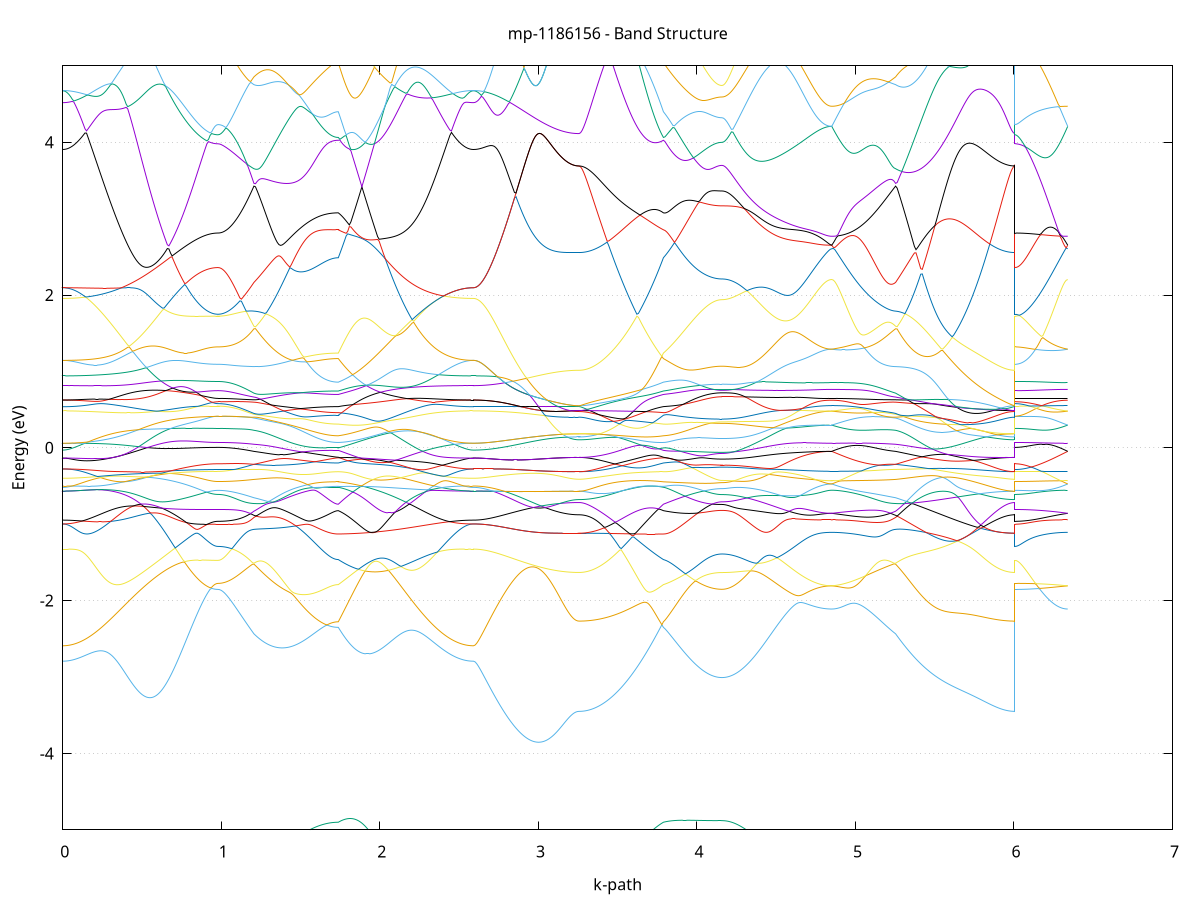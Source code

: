 set title 'mp-1186156 - Band Structure'
set xlabel 'k-path'
set ylabel 'Energy (eV)'
set grid y
set yrange [-5:5]
set terminal png size 800,600
set output 'mp-1186156_bands_gnuplot.png'
plot '-' using 1:2 with lines notitle, '-' using 1:2 with lines notitle, '-' using 1:2 with lines notitle, '-' using 1:2 with lines notitle, '-' using 1:2 with lines notitle, '-' using 1:2 with lines notitle, '-' using 1:2 with lines notitle, '-' using 1:2 with lines notitle, '-' using 1:2 with lines notitle, '-' using 1:2 with lines notitle, '-' using 1:2 with lines notitle, '-' using 1:2 with lines notitle, '-' using 1:2 with lines notitle, '-' using 1:2 with lines notitle, '-' using 1:2 with lines notitle, '-' using 1:2 with lines notitle, '-' using 1:2 with lines notitle, '-' using 1:2 with lines notitle, '-' using 1:2 with lines notitle, '-' using 1:2 with lines notitle, '-' using 1:2 with lines notitle, '-' using 1:2 with lines notitle, '-' using 1:2 with lines notitle, '-' using 1:2 with lines notitle, '-' using 1:2 with lines notitle, '-' using 1:2 with lines notitle, '-' using 1:2 with lines notitle, '-' using 1:2 with lines notitle, '-' using 1:2 with lines notitle, '-' using 1:2 with lines notitle, '-' using 1:2 with lines notitle, '-' using 1:2 with lines notitle, '-' using 1:2 with lines notitle, '-' using 1:2 with lines notitle, '-' using 1:2 with lines notitle, '-' using 1:2 with lines notitle, '-' using 1:2 with lines notitle, '-' using 1:2 with lines notitle, '-' using 1:2 with lines notitle, '-' using 1:2 with lines notitle, '-' using 1:2 with lines notitle, '-' using 1:2 with lines notitle, '-' using 1:2 with lines notitle, '-' using 1:2 with lines notitle, '-' using 1:2 with lines notitle, '-' using 1:2 with lines notitle, '-' using 1:2 with lines notitle, '-' using 1:2 with lines notitle, '-' using 1:2 with lines notitle, '-' using 1:2 with lines notitle, '-' using 1:2 with lines notitle, '-' using 1:2 with lines notitle, '-' using 1:2 with lines notitle, '-' using 1:2 with lines notitle, '-' using 1:2 with lines notitle, '-' using 1:2 with lines notitle, '-' using 1:2 with lines notitle, '-' using 1:2 with lines notitle, '-' using 1:2 with lines notitle, '-' using 1:2 with lines notitle, '-' using 1:2 with lines notitle, '-' using 1:2 with lines notitle, '-' using 1:2 with lines notitle, '-' using 1:2 with lines notitle
0.000000 -45.227990
0.009992 -45.227890
0.019984 -45.227790
0.029976 -45.227590
0.039968 -45.227290
0.049960 -45.226990
0.059952 -45.226490
0.069944 -45.225990
0.079936 -45.225390
0.089927 -45.224690
0.099919 -45.223890
0.109911 -45.223090
0.119903 -45.222190
0.129895 -45.221190
0.139887 -45.220090
0.149879 -45.218890
0.159871 -45.217690
0.169863 -45.216390
0.179855 -45.214990
0.189847 -45.213590
0.199839 -45.212090
0.209831 -45.210490
0.219823 -45.208890
0.229815 -45.207190
0.239807 -45.205390
0.249798 -45.203590
0.259790 -45.201690
0.269782 -45.199690
0.279774 -45.197690
0.289766 -45.195590
0.299758 -45.193490
0.309750 -45.191290
0.319742 -45.189090
0.329734 -45.186790
0.339726 -45.184490
0.349718 -45.182090
0.359710 -45.179690
0.369702 -45.177290
0.379694 -45.174790
0.389686 -45.172290
0.399678 -45.169690
0.409669 -45.167190
0.419661 -45.164490
0.429653 -45.161890
0.439645 -45.159190
0.449637 -45.156590
0.459629 -45.153890
0.469621 -45.151090
0.479613 -45.148390
0.489605 -45.145690
0.499597 -45.142890
0.509589 -45.140190
0.519581 -45.137390
0.529573 -45.134690
0.539565 -45.131890
0.549557 -45.129190
0.559549 -45.126490
0.569540 -45.123690
0.579532 -45.120990
0.589524 -45.118290
0.599516 -45.115690
0.609508 -45.112990
0.619500 -45.110390
0.629492 -45.107790
0.639484 -45.105190
0.649476 -45.102690
0.659468 -45.100190
0.669460 -45.097790
0.679452 -45.095390
0.689444 -45.092990
0.699436 -45.090690
0.709428 -45.088390
0.719420 -45.086190
0.729411 -45.084090
0.739403 -45.081990
0.749395 -45.079990
0.759387 -45.077990
0.769379 -45.076090
0.779371 -45.074290
0.789363 -45.072490
0.799355 -45.070790
0.809347 -45.069190
0.819339 -45.067690
0.829331 -45.066290
0.839323 -45.064890
0.849315 -45.063590
0.859307 -45.062490
0.869299 -45.061390
0.879291 -45.060390
0.889282 -45.059390
0.899274 -45.058590
0.909266 -45.057890
0.919258 -45.057290
0.929250 -45.056690
0.939242 -45.056290
0.949234 -45.055890
0.959226 -45.055690
0.969218 -45.055490
0.979210 -45.055490
0.979210 -45.055490
0.989056 -45.055390
0.998903 -45.055390
1.008749 -45.055190
1.018595 -45.055090
1.028442 -45.055390
1.038288 -45.055790
1.048134 -45.056190
1.057981 -45.056690
1.067827 -45.057290
1.077673 -45.057990
1.087520 -45.058690
1.097366 -45.059490
1.107212 -45.060290
1.117059 -45.061190
1.126905 -45.062190
1.136751 -45.063190
1.146598 -45.064290
1.156444 -45.065390
1.166290 -45.066590
1.176137 -45.067890
1.185983 -45.069190
1.195830 -45.070590
1.205676 -45.071990
1.205676 -45.071990
1.215533 -45.073090
1.225390 -45.074090
1.235246 -45.075090
1.245103 -45.076090
1.254960 -45.077090
1.264817 -45.077990
1.274674 -45.078990
1.284531 -45.079990
1.294388 -45.080890
1.304244 -45.081890
1.314101 -45.082790
1.323958 -45.083690
1.333815 -45.084590
1.343672 -45.085490
1.353529 -45.086290
1.363386 -45.087190
1.373242 -45.087990
1.383099 -45.088790
1.392956 -45.089590
1.402813 -45.090390
1.412670 -45.091190
1.422527 -45.091890
1.432384 -45.092690
1.442240 -45.093390
1.452097 -45.094090
1.461954 -45.094790
1.471811 -45.095390
1.481668 -45.096090
1.491525 -45.096690
1.501382 -45.097290
1.511238 -45.097790
1.521095 -45.098390
1.530952 -45.098890
1.540809 -45.099390
1.550666 -45.099890
1.560523 -45.100390
1.570380 -45.100790
1.580236 -45.101190
1.590093 -45.101590
1.599950 -45.101990
1.609807 -45.102290
1.619664 -45.102590
1.629521 -45.102890
1.639378 -45.103190
1.649234 -45.103390
1.659091 -45.103590
1.668948 -45.103790
1.678805 -45.103990
1.688662 -45.104090
1.698519 -45.104290
1.708376 -45.104390
1.718233 -45.104390
1.728089 -45.104490
1.737946 -45.104490
1.737946 -45.104490
1.747859 -45.101590
1.757773 -45.098790
1.767686 -45.095890
1.777599 -45.092990
1.787513 -45.090090
1.797426 -45.087090
1.807339 -45.084190
1.817252 -45.081190
1.827166 -45.078290
1.837079 -45.075290
1.846992 -45.072290
1.856905 -45.069290
1.866819 -45.066190
1.876732 -45.063190
1.886645 -45.066390
1.896559 -45.069890
1.906472 -45.073390
1.916385 -45.076890
1.926298 -45.080290
1.936212 -45.083790
1.946125 -45.087290
1.956038 -45.090790
1.965952 -45.094290
1.975865 -45.097690
1.985778 -45.101190
1.995691 -45.104590
2.005605 -45.108090
2.015518 -45.111490
2.025431 -45.114890
2.035344 -45.118190
2.045258 -45.121590
2.055171 -45.124890
2.065084 -45.128190
2.074998 -45.131490
2.084911 -45.134690
2.094824 -45.137990
2.104737 -45.141090
2.114651 -45.144290
2.124564 -45.147390
2.134477 -45.150490
2.144390 -45.153490
2.154304 -45.156490
2.164217 -45.159390
2.174130 -45.162290
2.184044 -45.165190
2.193957 -45.167990
2.203870 -45.170790
2.213783 -45.173490
2.223697 -45.176090
2.233610 -45.178690
2.243523 -45.181290
2.253436 -45.183790
2.263350 -45.186190
2.273263 -45.188590
2.283176 -45.190890
2.293090 -45.193190
2.303003 -45.195390
2.312916 -45.197490
2.322829 -45.199590
2.332743 -45.201590
2.342656 -45.203490
2.352569 -45.205390
2.362482 -45.207190
2.372396 -45.208890
2.382309 -45.210590
2.392222 -45.212190
2.402136 -45.213690
2.412049 -45.215090
2.421962 -45.216490
2.431875 -45.217790
2.441789 -45.218990
2.451702 -45.220190
2.461615 -45.221190
2.471529 -45.222190
2.481442 -45.223090
2.491355 -45.223990
2.501268 -45.224690
2.511182 -45.225390
2.521095 -45.225990
2.531008 -45.226490
2.540921 -45.226990
2.550835 -45.227290
2.560748 -45.227590
2.570661 -45.227790
2.580574 -45.227890
2.590488 -45.227990
2.590488 -45.227990
2.600428 -45.227890
2.610367 -45.227890
2.620307 -45.227790
2.630247 -45.227690
2.640187 -45.227490
2.650127 -45.227290
2.660067 -45.226990
2.670007 -45.226790
2.679946 -45.226390
2.689886 -45.226090
2.699826 -45.225690
2.709766 -45.225290
2.719706 -45.224790
2.729646 -45.224290
2.739585 -45.223790
2.749525 -45.223290
2.759465 -45.222690
2.769405 -45.222090
2.779345 -45.221490
2.789285 -45.220790
2.799225 -45.220090
2.809164 -45.219390
2.819104 -45.218690
2.829044 -45.217890
2.838984 -45.217190
2.848924 -45.216390
2.858864 -45.215590
2.868803 -45.214690
2.878743 -45.213890
2.888683 -45.213090
2.898623 -45.212190
2.908563 -45.211390
2.918503 -45.210490
2.928442 -45.209590
2.938382 -45.208790
2.948322 -45.207890
2.958262 -45.206990
2.968202 -45.206190
2.978142 -45.205290
2.988082 -45.204490
2.998021 -45.203590
3.007961 -45.202790
3.017901 -45.201990
3.027841 -45.201190
3.037781 -45.200390
3.047721 -45.199590
3.057660 -45.198890
3.067600 -45.198190
3.077540 -45.197490
3.087480 -45.196790
3.097420 -45.196190
3.107360 -45.195590
3.117299 -45.194990
3.127239 -45.194490
3.137179 -45.193890
3.147119 -45.193490
3.157059 -45.192990
3.166999 -45.192590
3.176939 -45.192290
3.186878 -45.191990
3.196818 -45.191690
3.206758 -45.191390
3.216698 -45.191190
3.226638 -45.191090
3.236578 -45.190990
3.246517 -45.190890
3.256457 -45.190890
3.256457 -45.190890
3.266314 -45.190890
3.276171 -45.190790
3.286028 -45.190590
3.295885 -45.190390
3.305742 -45.190090
3.315598 -45.189690
3.325455 -45.189290
3.335312 -45.188790
3.345169 -45.188190
3.355026 -45.187590
3.364883 -45.186890
3.374740 -45.186090
3.384596 -45.185290
3.394453 -45.184390
3.404310 -45.183390
3.414167 -45.182390
3.424024 -45.181290
3.433881 -45.180190
3.443738 -45.178990
3.453594 -45.177690
3.463451 -45.176390
3.473308 -45.174990
3.483165 -45.173590
3.493022 -45.172090
3.502879 -45.170490
3.512736 -45.168890
3.522592 -45.167190
3.532449 -45.165490
3.542306 -45.163690
3.552163 -45.161890
3.562020 -45.159990
3.571877 -45.157990
3.581734 -45.156090
3.591590 -45.153990
3.601447 -45.151890
3.611304 -45.149790
3.621161 -45.147590
3.631018 -45.145390
3.640875 -45.143090
3.650732 -45.140790
3.660588 -45.138390
3.670445 -45.135990
3.680302 -45.133590
3.690159 -45.131090
3.700016 -45.128590
3.709873 -45.125990
3.719730 -45.123390
3.729586 -45.120790
3.739443 -45.118190
3.749300 -45.115490
3.759157 -45.112790
3.769014 -45.109990
3.778871 -45.107290
3.788728 -45.104490
3.788728 -45.104490
3.798714 -45.103190
3.808700 -45.101990
3.818686 -45.100790
3.828672 -45.099690
3.838659 -45.098490
3.848645 -45.097390
3.858631 -45.096190
3.868617 -45.095090
3.878603 -45.093990
3.888590 -45.092890
3.898576 -45.091790
3.908562 -45.090790
3.918548 -45.089690
3.928534 -45.088590
3.938521 -45.087590
3.948507 -45.086590
3.958493 -45.085590
3.968479 -45.084490
3.978465 -45.083490
3.988452 -45.082490
3.998438 -45.081590
4.008424 -45.080590
4.018410 -45.079590
4.028396 -45.078690
4.038383 -45.077690
4.048369 -45.076790
4.058355 -45.075890
4.068341 -45.074990
4.078327 -45.074090
4.088313 -45.073290
4.098300 -45.072490
4.108286 -45.071790
4.118272 -45.071090
4.128258 -45.070590
4.138244 -45.070190
4.148231 -45.069890
4.158217 -45.069790
4.158217 -45.069790
4.168108 -45.069790
4.178000 -45.069790
4.187891 -45.069690
4.197783 -45.069690
4.207674 -45.069590
4.217566 -45.069490
4.227457 -45.069390
4.237349 -45.069290
4.247240 -45.069190
4.257132 -45.069090
4.267023 -45.068890
4.276915 -45.068790
4.286807 -45.068590
4.296698 -45.068390
4.306590 -45.068190
4.316481 -45.067990
4.326373 -45.067790
4.336264 -45.067590
4.346156 -45.067290
4.356047 -45.067090
4.365939 -45.066790
4.375830 -45.066490
4.385722 -45.066290
4.395613 -45.065990
4.405505 -45.065690
4.415396 -45.065390
4.425288 -45.065090
4.435179 -45.064790
4.445071 -45.064490
4.454962 -45.064090
4.464854 -45.063790
4.474745 -45.063490
4.484637 -45.063190
4.494528 -45.062790
4.504420 -45.062490
4.514311 -45.062190
4.524203 -45.061790
4.534094 -45.061490
4.543986 -45.061190
4.553877 -45.060890
4.563769 -45.060490
4.573660 -45.060190
4.583552 -45.059890
4.593443 -45.059590
4.603335 -45.059290
4.613226 -45.058990
4.623118 -45.058690
4.633010 -45.058390
4.642901 -45.058090
4.652793 -45.057890
4.662684 -45.057590
4.672576 -45.057290
4.682467 -45.057090
4.692359 -45.056890
4.702250 -45.056690
4.712142 -45.056390
4.722033 -45.056290
4.731925 -45.056090
4.741816 -45.055890
4.751708 -45.055790
4.761599 -45.055590
4.771491 -45.055490
4.781382 -45.055390
4.791274 -45.055290
4.801165 -45.055190
4.811057 -45.055090
4.820948 -45.055090
4.830840 -45.054990
4.840731 -45.054990
4.850623 -45.054990
4.850623 -45.054990
4.860445 -45.054990
4.870267 -45.054990
4.880089 -45.055090
4.889910 -45.055090
4.899732 -45.055190
4.909554 -45.055290
4.919376 -45.055490
4.929198 -45.055590
4.939020 -45.055790
4.948842 -45.055990
4.958664 -45.056290
4.968486 -45.056490
4.978308 -45.056790
4.988129 -45.057090
4.997951 -45.057390
5.007773 -45.057690
5.017595 -45.058090
5.027417 -45.058390
5.037239 -45.058790
5.047061 -45.059190
5.056883 -45.059690
5.066705 -45.060090
5.076527 -45.060590
5.086348 -45.060990
5.096170 -45.061490
5.105992 -45.062090
5.115814 -45.062590
5.125636 -45.063090
5.135458 -45.063690
5.145280 -45.064290
5.155102 -45.064890
5.164924 -45.065490
5.174746 -45.066190
5.184567 -45.066790
5.194389 -45.067490
5.204211 -45.068190
5.214033 -45.068890
5.223855 -45.069690
5.233677 -45.070390
5.243499 -45.071190
5.253321 -45.071990
5.253321 -45.071990
5.263225 -45.073490
5.273130 -45.075090
5.283034 -45.076590
5.292939 -45.078290
5.302843 -45.079890
5.312748 -45.081690
5.322652 -45.083390
5.332557 -45.085190
5.342462 -45.087090
5.352366 -45.088890
5.362271 -45.090790
5.372175 -45.092790
5.382080 -45.094690
5.391984 -45.096690
5.401889 -45.098790
5.411793 -45.100790
5.421698 -45.102890
5.431602 -45.104990
5.441507 -45.107090
5.451411 -45.109190
5.461316 -45.111290
5.471220 -45.113490
5.481125 -45.115590
5.491029 -45.117790
5.500934 -45.119990
5.510838 -45.122090
5.520743 -45.124290
5.530648 -45.126490
5.540552 -45.128590
5.550457 -45.130790
5.560361 -45.132890
5.570266 -45.134990
5.580170 -45.137190
5.590075 -45.139290
5.599979 -45.141390
5.609884 -45.143390
5.619788 -45.145490
5.629693 -45.147490
5.639597 -45.149490
5.649502 -45.151490
5.659406 -45.153390
5.669311 -45.155290
5.679215 -45.157190
5.689120 -45.158990
5.699024 -45.160790
5.708929 -45.162590
5.718834 -45.164290
5.728738 -45.165990
5.738643 -45.167690
5.748547 -45.169290
5.758452 -45.170790
5.768356 -45.172290
5.778261 -45.173790
5.788165 -45.175190
5.798070 -45.176490
5.807974 -45.177790
5.817879 -45.178990
5.827783 -45.180190
5.837688 -45.181390
5.847592 -45.182390
5.857497 -45.183390
5.867401 -45.184390
5.877306 -45.185290
5.887210 -45.186090
5.897115 -45.186790
5.907020 -45.187490
5.916924 -45.188190
5.926829 -45.188690
5.936733 -45.189190
5.946638 -45.189690
5.956542 -45.190090
5.966447 -45.190390
5.976351 -45.190590
5.986256 -45.190790
5.996160 -45.190890
6.006065 -45.190890
6.006065 -45.055490
6.015858 -45.055490
6.025652 -45.055490
6.035446 -45.055490
6.045239 -45.055490
6.055033 -45.055490
6.064827 -45.055490
6.074620 -45.055490
6.084414 -45.055490
6.094208 -45.055390
6.104001 -45.055390
6.113795 -45.055390
6.123589 -45.055390
6.133382 -45.055390
6.143176 -45.055390
6.152970 -45.055390
6.162763 -45.055390
6.172557 -45.055290
6.182351 -45.055290
6.192144 -45.055290
6.201938 -45.055290
6.211732 -45.055290
6.221525 -45.055290
6.231319 -45.055190
6.241113 -45.055190
6.250907 -45.055190
6.260700 -45.055190
6.270494 -45.055190
6.280288 -45.055090
6.290081 -45.055090
6.299875 -45.055090
6.309669 -45.055090
6.319462 -45.054990
6.329256 -45.054990
6.339050 -45.054990
e
0.000000 -44.921890
0.009992 -44.921990
0.019984 -44.922090
0.029976 -44.922190
0.039968 -44.922490
0.049960 -44.922790
0.059952 -44.923190
0.069944 -44.923590
0.079936 -44.924090
0.089927 -44.924690
0.099919 -44.925290
0.109911 -44.926090
0.119903 -44.926890
0.129895 -44.927690
0.139887 -44.928590
0.149879 -44.929590
0.159871 -44.930590
0.169863 -44.931690
0.179855 -44.932790
0.189847 -44.933990
0.199839 -44.935290
0.209831 -44.936590
0.219823 -44.937990
0.229815 -44.939390
0.239807 -44.940890
0.249798 -44.942390
0.259790 -44.943990
0.269782 -44.945590
0.279774 -44.947290
0.289766 -44.948990
0.299758 -44.950690
0.309750 -44.952490
0.319742 -44.954290
0.329734 -44.956090
0.339726 -44.957990
0.349718 -44.959990
0.359710 -44.961890
0.369702 -44.963890
0.379694 -44.965890
0.389686 -44.967890
0.399678 -44.969890
0.409669 -44.971990
0.419661 -44.973990
0.429653 -44.976090
0.439645 -44.978190
0.449637 -44.980290
0.459629 -44.982490
0.469621 -44.984590
0.479613 -44.986690
0.489605 -44.988790
0.499597 -44.990990
0.509589 -44.993090
0.519581 -44.995190
0.529573 -44.997290
0.539565 -44.999390
0.549557 -45.001490
0.559549 -45.003490
0.569540 -45.005590
0.579532 -45.007590
0.589524 -45.009690
0.599516 -45.011590
0.609508 -45.013590
0.619500 -45.015590
0.629492 -45.017490
0.639484 -45.019390
0.649476 -45.021190
0.659468 -45.022990
0.669460 -45.024790
0.679452 -45.026590
0.689444 -45.028290
0.699436 -45.029890
0.709428 -45.031490
0.719420 -45.033090
0.729411 -45.034690
0.739403 -45.036090
0.749395 -45.037590
0.759387 -45.038990
0.769379 -45.040290
0.779371 -45.041590
0.789363 -45.042790
0.799355 -45.043990
0.809347 -45.045090
0.819339 -45.046090
0.829331 -45.047090
0.839323 -45.048090
0.849315 -45.048890
0.859307 -45.049790
0.869299 -45.050490
0.879291 -45.051190
0.889282 -45.051790
0.899274 -45.052390
0.909266 -45.052890
0.919258 -45.053290
0.929250 -45.053690
0.939242 -45.053990
0.949234 -45.054190
0.959226 -45.054390
0.969218 -45.054490
0.979210 -45.054490
0.979210 -45.054490
0.989056 -45.054590
0.998903 -45.054690
1.008749 -45.054790
1.018595 -45.054990
1.028442 -45.054690
1.038288 -45.054290
1.048134 -45.053890
1.057981 -45.053390
1.067827 -45.052890
1.077673 -45.052290
1.087520 -45.051590
1.097366 -45.050890
1.107212 -45.050090
1.117059 -45.049190
1.126905 -45.048290
1.136751 -45.047290
1.146598 -45.046290
1.156444 -45.045190
1.166290 -45.044090
1.176137 -45.042890
1.185983 -45.041590
1.195830 -45.040290
1.205676 -45.038990
1.205676 -45.038990
1.215533 -45.037990
1.225390 -45.037090
1.235246 -45.036190
1.245103 -45.035290
1.254960 -45.034390
1.264817 -45.033490
1.274674 -45.032690
1.284531 -45.031890
1.294388 -45.031090
1.304244 -45.030390
1.314101 -45.029590
1.323958 -45.028890
1.333815 -45.028190
1.343672 -45.027590
1.353529 -45.026890
1.363386 -45.026290
1.373242 -45.025690
1.383099 -45.025090
1.392956 -45.024590
1.402813 -45.023990
1.412670 -45.023490
1.422527 -45.022990
1.432384 -45.022490
1.442240 -45.022090
1.452097 -45.021590
1.461954 -45.021190
1.471811 -45.020790
1.481668 -45.020390
1.491525 -45.020090
1.501382 -45.019690
1.511238 -45.019390
1.521095 -45.019090
1.530952 -45.018790
1.540809 -45.018490
1.550666 -45.018190
1.560523 -45.017990
1.570380 -45.017790
1.580236 -45.017490
1.590093 -45.017290
1.599950 -45.017090
1.609807 -45.016990
1.619664 -45.016790
1.629521 -45.016690
1.639378 -45.016490
1.649234 -45.016390
1.659091 -45.016290
1.668948 -45.016190
1.678805 -45.016090
1.688662 -45.016090
1.698519 -45.015990
1.708376 -45.015990
1.718233 -45.015890
1.728089 -45.015890
1.737946 -45.015890
1.737946 -45.015890
1.747859 -45.019090
1.757773 -45.022290
1.767686 -45.025590
1.777599 -45.028890
1.787513 -45.032190
1.797426 -45.035490
1.807339 -45.038890
1.817252 -45.042290
1.827166 -45.045690
1.837079 -45.049090
1.846992 -45.052490
1.856905 -45.055990
1.866819 -45.059390
1.876732 -45.062890
1.886645 -45.060190
1.896559 -45.057190
1.906472 -45.054190
1.916385 -45.051090
1.926298 -45.048090
1.936212 -45.045090
1.946125 -45.042090
1.956038 -45.039090
1.965952 -45.036090
1.975865 -45.033090
1.985778 -45.030090
1.995691 -45.027190
2.005605 -45.024190
2.015518 -45.021290
2.025431 -45.018390
2.035344 -45.015490
2.045258 -45.012590
2.055171 -45.009790
2.065084 -45.006890
2.074998 -45.004090
2.084911 -45.001290
2.094824 -44.998590
2.104737 -44.995890
2.114651 -44.993190
2.124564 -44.990490
2.134477 -44.987890
2.144390 -44.985290
2.154304 -44.982790
2.164217 -44.980290
2.174130 -44.977790
2.184044 -44.975290
2.193957 -44.972890
2.203870 -44.970590
2.213783 -44.968290
2.223697 -44.965990
2.233610 -44.963790
2.243523 -44.961590
2.253436 -44.959490
2.263350 -44.957390
2.273263 -44.955390
2.283176 -44.953390
2.293090 -44.951490
2.303003 -44.949590
2.312916 -44.947790
2.322829 -44.946090
2.332743 -44.944390
2.342656 -44.942690
2.352569 -44.941090
2.362482 -44.939590
2.372396 -44.938090
2.382309 -44.936690
2.392222 -44.935390
2.402136 -44.934090
2.412049 -44.932790
2.421962 -44.931690
2.431875 -44.930590
2.441789 -44.929490
2.451702 -44.928590
2.461615 -44.927590
2.471529 -44.926790
2.481442 -44.925990
2.491355 -44.925290
2.501268 -44.924690
2.511182 -44.924090
2.521095 -44.923590
2.531008 -44.923190
2.540921 -44.922790
2.550835 -44.922490
2.560748 -44.922190
2.570661 -44.922090
2.580574 -44.921990
2.590488 -44.921890
2.590488 -44.921890
2.600428 -44.921890
2.610367 -44.921890
2.620307 -44.921890
2.630247 -44.921890
2.640187 -44.921890
2.650127 -44.921890
2.660067 -44.921890
2.670007 -44.921990
2.679946 -44.921990
2.689886 -44.921990
2.699826 -44.921990
2.709766 -44.921990
2.719706 -44.921990
2.729646 -44.921990
2.739585 -44.921990
2.749525 -44.921990
2.759465 -44.921990
2.769405 -44.921990
2.779345 -44.922090
2.789285 -44.922090
2.799225 -44.922090
2.809164 -44.922090
2.819104 -44.922090
2.829044 -44.922090
2.838984 -44.922090
2.848924 -44.922190
2.858864 -44.922190
2.868803 -44.922190
2.878743 -44.922190
2.888683 -44.922190
2.898623 -44.922190
2.908563 -44.922290
2.918503 -44.922290
2.928442 -44.922290
2.938382 -44.922290
2.948322 -44.922290
2.958262 -44.922390
2.968202 -44.922390
2.978142 -44.922390
2.988082 -44.922390
2.998021 -44.922390
3.007961 -44.922490
3.017901 -44.922490
3.027841 -44.922490
3.037781 -44.922490
3.047721 -44.922490
3.057660 -44.922490
3.067600 -44.922490
3.077540 -44.922490
3.087480 -44.922490
3.097420 -44.922590
3.107360 -44.922590
3.117299 -44.922590
3.127239 -44.922590
3.137179 -44.922590
3.147119 -44.922590
3.157059 -44.922590
3.166999 -44.922590
3.176939 -44.922690
3.186878 -44.922690
3.196818 -44.922690
3.206758 -44.922690
3.216698 -44.922690
3.226638 -44.922690
3.236578 -44.922690
3.246517 -44.922590
3.256457 -44.922690
3.256457 -44.922690
3.266314 -44.922690
3.276171 -44.922790
3.286028 -44.922990
3.295885 -44.923190
3.305742 -44.923490
3.315598 -44.923890
3.325455 -44.924290
3.335312 -44.924790
3.345169 -44.925390
3.355026 -44.926090
3.364883 -44.926690
3.374740 -44.927490
3.384596 -44.928390
3.394453 -44.929290
3.404310 -44.930290
3.414167 -44.931290
3.424024 -44.932390
3.433881 -44.933590
3.443738 -44.934890
3.453594 -44.936190
3.463451 -44.937490
3.473308 -44.938990
3.483165 -44.940490
3.493022 -44.942090
3.502879 -44.943690
3.512736 -44.945390
3.522592 -44.947190
3.532449 -44.948990
3.542306 -44.950890
3.552163 -44.952790
3.562020 -44.954790
3.571877 -44.956890
3.581734 -44.958990
3.591590 -44.961190
3.601447 -44.963490
3.611304 -44.965790
3.621161 -44.968190
3.631018 -44.970590
3.640875 -44.972990
3.650732 -44.975590
3.660588 -44.978190
3.670445 -44.980790
3.680302 -44.983490
3.690159 -44.986190
3.700016 -44.988990
3.709873 -44.991790
3.719730 -44.994690
3.729586 -44.997590
3.739443 -45.000590
3.749300 -45.003490
3.759157 -45.006590
3.769014 -45.009690
3.778871 -45.012790
3.788728 -45.015890
3.788728 -45.015890
3.798714 -45.017290
3.808700 -45.018690
3.818686 -45.020090
3.828672 -45.021390
3.838659 -45.022790
3.848645 -45.024190
3.858631 -45.025590
3.868617 -45.026890
3.878603 -45.028290
3.888590 -45.029590
3.898576 -45.030890
3.908562 -45.032290
3.918548 -45.033590
3.928534 -45.034890
3.938521 -45.036190
3.948507 -45.037490
3.958493 -45.038690
3.968479 -45.039990
3.978465 -45.041190
3.988452 -45.042390
3.998438 -45.043690
4.008424 -45.044790
4.018410 -45.045990
4.028396 -45.047190
4.038383 -45.048290
4.048369 -45.049390
4.058355 -45.050490
4.068341 -45.051490
4.078327 -45.052490
4.088313 -45.053490
4.098300 -45.054290
4.108286 -45.055190
4.118272 -45.055890
4.128258 -45.056490
4.138244 -45.056990
4.148231 -45.057290
4.158217 -45.057390
4.158217 -45.057390
4.168108 -45.057390
4.178000 -45.057290
4.187891 -45.057290
4.197783 -45.057290
4.207674 -45.057290
4.217566 -45.057290
4.227457 -45.057290
4.237349 -45.057290
4.247240 -45.057290
4.257132 -45.057190
4.267023 -45.057190
4.276915 -45.057190
4.286807 -45.057190
4.296698 -45.057090
4.306590 -45.057090
4.316481 -45.057090
4.326373 -45.056990
4.336264 -45.056990
4.346156 -45.056990
4.356047 -45.056890
4.365939 -45.056890
4.375830 -45.056790
4.385722 -45.056790
4.395613 -45.056690
4.405505 -45.056690
4.415396 -45.056590
4.425288 -45.056590
4.435179 -45.056490
4.445071 -45.056490
4.454962 -45.056390
4.464854 -45.056390
4.474745 -45.056290
4.484637 -45.056290
4.494528 -45.056190
4.504420 -45.056190
4.514311 -45.056090
4.524203 -45.056090
4.534094 -45.055990
4.543986 -45.055990
4.553877 -45.055890
4.563769 -45.055890
4.573660 -45.055790
4.583552 -45.055790
4.593443 -45.055690
4.603335 -45.055690
4.613226 -45.055590
4.623118 -45.055590
4.633010 -45.055490
4.642901 -45.055490
4.652793 -45.055390
4.662684 -45.055390
4.672576 -45.055390
4.682467 -45.055290
4.692359 -45.055290
4.702250 -45.055290
4.712142 -45.055190
4.722033 -45.055190
4.731925 -45.055190
4.741816 -45.055090
4.751708 -45.055090
4.761599 -45.055090
4.771491 -45.055090
4.781382 -45.054990
4.791274 -45.054990
4.801165 -45.054990
4.811057 -45.054990
4.820948 -45.054990
4.830840 -45.054990
4.840731 -45.054990
4.850623 -45.054990
4.850623 -45.054990
4.860445 -45.054990
4.870267 -45.054990
4.880089 -45.054990
4.889910 -45.054890
4.899732 -45.054790
4.909554 -45.054690
4.919376 -45.054590
4.929198 -45.054490
4.939020 -45.054290
4.948842 -45.054190
4.958664 -45.053990
4.968486 -45.053690
4.978308 -45.053490
4.988129 -45.053290
4.997951 -45.052990
5.007773 -45.052690
5.017595 -45.052390
5.027417 -45.051990
5.037239 -45.051690
5.047061 -45.051290
5.056883 -45.050890
5.066705 -45.050490
5.076527 -45.049990
5.086348 -45.049590
5.096170 -45.049090
5.105992 -45.048590
5.115814 -45.048090
5.125636 -45.047590
5.135458 -45.046990
5.145280 -45.046390
5.155102 -45.045790
5.164924 -45.045190
5.174746 -45.044590
5.184567 -45.043990
5.194389 -45.043290
5.204211 -45.042590
5.214033 -45.041890
5.223855 -45.041190
5.233677 -45.040490
5.243499 -45.039690
5.253321 -45.038990
5.253321 -45.038990
5.263225 -45.037590
5.273130 -45.036090
5.283034 -45.034590
5.292939 -45.033090
5.302843 -45.031490
5.312748 -45.029790
5.322652 -45.028190
5.332557 -45.026390
5.342462 -45.024690
5.352366 -45.022890
5.362271 -45.021090
5.372175 -45.019190
5.382080 -45.017290
5.391984 -45.015390
5.401889 -45.013490
5.411793 -45.011490
5.421698 -45.009490
5.431602 -45.007490
5.441507 -45.005490
5.451411 -45.003390
5.461316 -45.001390
5.471220 -44.999290
5.481125 -44.997190
5.491029 -44.995090
5.500934 -44.992990
5.510838 -44.990890
5.520743 -44.988790
5.530648 -44.986690
5.540552 -44.984590
5.550457 -44.982490
5.560361 -44.980390
5.570266 -44.978290
5.580170 -44.976190
5.590075 -44.974090
5.599979 -44.972090
5.609884 -44.969990
5.619788 -44.967990
5.629693 -44.965990
5.639597 -44.963990
5.649502 -44.962090
5.659406 -44.960190
5.669311 -44.958290
5.679215 -44.956390
5.689120 -44.954590
5.699024 -44.952790
5.708929 -44.950990
5.718834 -44.949290
5.728738 -44.947590
5.738643 -44.945990
5.748547 -44.944390
5.758452 -44.942890
5.768356 -44.941390
5.778261 -44.939890
5.788165 -44.938490
5.798070 -44.937190
5.807974 -44.935890
5.817879 -44.934590
5.827783 -44.933390
5.837688 -44.932290
5.847592 -44.931190
5.857497 -44.930190
5.867401 -44.929190
5.877306 -44.928390
5.887210 -44.927490
5.897115 -44.926790
5.907020 -44.925990
5.916924 -44.925390
5.926829 -44.924890
5.936733 -44.924390
5.946638 -44.923890
5.956542 -44.923490
5.966447 -44.923190
5.976351 -44.922990
5.986256 -44.922790
5.996160 -44.922690
6.006065 -44.922690
6.006065 -45.054490
6.015858 -45.054490
6.025652 -45.054490
6.035446 -45.054490
6.045239 -45.054490
6.055033 -45.054490
6.064827 -45.054490
6.074620 -45.054590
6.084414 -45.054590
6.094208 -45.054590
6.104001 -45.054590
6.113795 -45.054590
6.123589 -45.054590
6.133382 -45.054590
6.143176 -45.054590
6.152970 -45.054590
6.162763 -45.054690
6.172557 -45.054690
6.182351 -45.054690
6.192144 -45.054690
6.201938 -45.054690
6.211732 -45.054690
6.221525 -45.054790
6.231319 -45.054790
6.241113 -45.054790
6.250907 -45.054790
6.260700 -45.054790
6.270494 -45.054790
6.280288 -45.054890
6.290081 -45.054890
6.299875 -45.054890
6.309669 -45.054890
6.319462 -45.054990
6.329256 -45.054990
6.339050 -45.054990
e
0.000000 -44.596290
0.009992 -44.596290
0.019984 -44.596290
0.029976 -44.596390
0.039968 -44.596390
0.049960 -44.596490
0.059952 -44.596490
0.069944 -44.596590
0.079936 -44.596690
0.089927 -44.596790
0.099919 -44.596990
0.109911 -44.597090
0.119903 -44.597290
0.129895 -44.597390
0.139887 -44.597590
0.149879 -44.597790
0.159871 -44.597990
0.169863 -44.598190
0.179855 -44.598490
0.189847 -44.598690
0.199839 -44.598990
0.209831 -44.599190
0.219823 -44.599490
0.229815 -44.599790
0.239807 -44.600090
0.249798 -44.600390
0.259790 -44.600790
0.269782 -44.601090
0.279774 -44.601490
0.289766 -44.601790
0.299758 -44.602190
0.309750 -44.602590
0.319742 -44.602990
0.329734 -44.603390
0.339726 -44.603890
0.349718 -44.604290
0.359710 -44.604790
0.369702 -44.605190
0.379694 -44.605690
0.389686 -44.606190
0.399678 -44.606690
0.409669 -44.607190
0.419661 -44.607690
0.429653 -44.608190
0.439645 -44.608790
0.449637 -44.609290
0.459629 -44.609890
0.469621 -44.610390
0.479613 -44.610990
0.489605 -44.611590
0.499597 -44.612190
0.509589 -44.612690
0.519581 -44.613290
0.529573 -44.613890
0.539565 -44.614490
0.549557 -44.615090
0.559549 -44.615790
0.569540 -44.616390
0.579532 -44.616990
0.589524 -44.617590
0.599516 -44.618190
0.609508 -44.618790
0.619500 -44.619490
0.629492 -44.620090
0.639484 -44.620690
0.649476 -44.621290
0.659468 -44.621890
0.669460 -44.622490
0.679452 -44.623090
0.689444 -44.623690
0.699436 -44.624290
0.709428 -44.624890
0.719420 -44.625390
0.729411 -44.625990
0.739403 -44.626490
0.749395 -44.627090
0.759387 -44.627590
0.769379 -44.628090
0.779371 -44.628590
0.789363 -44.629090
0.799355 -44.629490
0.809347 -44.629890
0.819339 -44.630390
0.829331 -44.630790
0.839323 -44.631090
0.849315 -44.631490
0.859307 -44.631790
0.869299 -44.632090
0.879291 -44.632390
0.889282 -44.632690
0.899274 -44.632890
0.909266 -44.633090
0.919258 -44.633290
0.929250 -44.633390
0.939242 -44.633590
0.949234 -44.633690
0.959226 -44.633690
0.969218 -44.633790
0.979210 -44.633790
0.979210 -44.633790
0.989056 -44.633790
0.998903 -44.633790
1.008749 -44.633790
1.018595 -44.633790
1.028442 -44.633790
1.038288 -44.633790
1.048134 -44.633790
1.057981 -44.633790
1.067827 -44.633790
1.077673 -44.633890
1.087520 -44.633890
1.097366 -44.633890
1.107212 -44.633890
1.117059 -44.633890
1.126905 -44.633890
1.136751 -44.633990
1.146598 -44.633990
1.156444 -44.633990
1.166290 -44.633990
1.176137 -44.634090
1.185983 -44.634090
1.195830 -44.634090
1.205676 -44.634190
1.205676 -44.634190
1.215533 -44.634190
1.225390 -44.634190
1.235246 -44.634190
1.245103 -44.634190
1.254960 -44.634090
1.264817 -44.634090
1.274674 -44.633990
1.284531 -44.633990
1.294388 -44.633890
1.304244 -44.633790
1.314101 -44.633690
1.323958 -44.633590
1.333815 -44.633490
1.343672 -44.633390
1.353529 -44.633290
1.363386 -44.633190
1.373242 -44.632990
1.383099 -44.632890
1.392956 -44.632790
1.402813 -44.632590
1.412670 -44.632490
1.422527 -44.632290
1.432384 -44.632190
1.442240 -44.631990
1.452097 -44.631790
1.461954 -44.631690
1.471811 -44.631490
1.481668 -44.631390
1.491525 -44.631190
1.501382 -44.630990
1.511238 -44.630890
1.521095 -44.630690
1.530952 -44.630590
1.540809 -44.630390
1.550666 -44.630290
1.560523 -44.630090
1.570380 -44.629990
1.580236 -44.629890
1.590093 -44.629790
1.599950 -44.629590
1.609807 -44.629490
1.619664 -44.629390
1.629521 -44.629290
1.639378 -44.629190
1.649234 -44.629090
1.659091 -44.629090
1.668948 -44.628990
1.678805 -44.628890
1.688662 -44.628890
1.698519 -44.628890
1.708376 -44.628790
1.718233 -44.628790
1.728089 -44.628790
1.737946 -44.628790
1.737946 -44.628790
1.747859 -44.628390
1.757773 -44.627990
1.767686 -44.627490
1.777599 -44.627090
1.787513 -44.626590
1.797426 -44.626190
1.807339 -44.625690
1.817252 -44.625290
1.827166 -44.624790
1.837079 -44.624290
1.846992 -44.623790
1.856905 -44.623290
1.866819 -44.622790
1.876732 -44.622290
1.886645 -44.621790
1.896559 -44.621290
1.906472 -44.620790
1.916385 -44.620290
1.926298 -44.619690
1.936212 -44.619190
1.946125 -44.618690
1.956038 -44.618190
1.965952 -44.617590
1.975865 -44.617090
1.985778 -44.616590
1.995691 -44.615990
2.005605 -44.615490
2.015518 -44.614990
2.025431 -44.614490
2.035344 -44.613890
2.045258 -44.613390
2.055171 -44.612890
2.065084 -44.612390
2.074998 -44.611790
2.084911 -44.611290
2.094824 -44.610790
2.104737 -44.610290
2.114651 -44.609790
2.124564 -44.609290
2.134477 -44.608790
2.144390 -44.608290
2.154304 -44.607890
2.164217 -44.607390
2.174130 -44.606890
2.184044 -44.606490
2.193957 -44.605990
2.203870 -44.605590
2.213783 -44.605090
2.223697 -44.604690
2.233610 -44.604290
2.243523 -44.603890
2.253436 -44.603490
2.263350 -44.603090
2.273263 -44.602690
2.283176 -44.602290
2.293090 -44.601990
2.303003 -44.601590
2.312916 -44.601290
2.322829 -44.600890
2.332743 -44.600590
2.342656 -44.600290
2.352569 -44.599990
2.362482 -44.599690
2.372396 -44.599390
2.382309 -44.599090
2.392222 -44.598890
2.402136 -44.598590
2.412049 -44.598390
2.421962 -44.598190
2.431875 -44.597990
2.441789 -44.597790
2.451702 -44.597590
2.461615 -44.597390
2.471529 -44.597190
2.481442 -44.597090
2.491355 -44.596990
2.501268 -44.596790
2.511182 -44.596690
2.521095 -44.596590
2.531008 -44.596490
2.540921 -44.596490
2.550835 -44.596390
2.560748 -44.596390
2.570661 -44.596290
2.580574 -44.596290
2.590488 -44.596290
2.590488 -44.596290
2.600428 -44.596290
2.610367 -44.596390
2.620307 -44.596490
2.630247 -44.596590
2.640187 -44.596790
2.650127 -44.597090
2.660067 -44.597290
2.670007 -44.597590
2.679946 -44.597990
2.689886 -44.598390
2.699826 -44.598790
2.709766 -44.599290
2.719706 -44.599790
2.729646 -44.600290
2.739585 -44.600890
2.749525 -44.601490
2.759465 -44.602190
2.769405 -44.602790
2.779345 -44.603490
2.789285 -44.604290
2.799225 -44.604990
2.809164 -44.605790
2.819104 -44.606590
2.829044 -44.607390
2.838984 -44.608290
2.848924 -44.609190
2.858864 -44.609990
2.868803 -44.610890
2.878743 -44.611890
2.888683 -44.612790
2.898623 -44.613690
2.908563 -44.614690
2.918503 -44.615590
2.928442 -44.616590
2.938382 -44.617490
2.948322 -44.618490
2.958262 -44.619390
2.968202 -44.620390
2.978142 -44.621290
2.988082 -44.622290
2.998021 -44.623190
3.007961 -44.624090
3.017901 -44.624990
3.027841 -44.625890
3.037781 -44.626690
3.047721 -44.627590
3.057660 -44.628390
3.067600 -44.629190
3.077540 -44.629890
3.087480 -44.630690
3.097420 -44.631390
3.107360 -44.631990
3.117299 -44.632690
3.127239 -44.633290
3.137179 -44.633790
3.147119 -44.634290
3.157059 -44.634790
3.166999 -44.635290
3.176939 -44.635690
3.186878 -44.635990
3.196818 -44.636290
3.206758 -44.636590
3.216698 -44.636790
3.226638 -44.636990
3.236578 -44.637090
3.246517 -44.637090
3.256457 -44.637190
3.256457 -44.637190
3.266314 -44.637190
3.276171 -44.637190
3.286028 -44.637190
3.295885 -44.637190
3.305742 -44.637090
3.315598 -44.637090
3.325455 -44.637090
3.335312 -44.637090
3.345169 -44.637090
3.355026 -44.637090
3.364883 -44.636990
3.374740 -44.636990
3.384596 -44.636990
3.394453 -44.636890
3.404310 -44.636890
3.414167 -44.636790
3.424024 -44.636790
3.433881 -44.636690
3.443738 -44.636690
3.453594 -44.636590
3.463451 -44.636490
3.473308 -44.636390
3.483165 -44.636390
3.493022 -44.636290
3.502879 -44.636190
3.512736 -44.635990
3.522592 -44.635890
3.532449 -44.635790
3.542306 -44.635590
3.552163 -44.635490
3.562020 -44.635290
3.571877 -44.635190
3.581734 -44.634990
3.591590 -44.634790
3.601447 -44.634590
3.611304 -44.634390
3.621161 -44.634190
3.631018 -44.633890
3.640875 -44.633690
3.650732 -44.633490
3.660588 -44.633190
3.670445 -44.632890
3.680302 -44.632590
3.690159 -44.632290
3.700016 -44.631990
3.709873 -44.631690
3.719730 -44.631390
3.729586 -44.630990
3.739443 -44.630690
3.749300 -44.630290
3.759157 -44.629990
3.769014 -44.629590
3.778871 -44.629190
3.788728 -44.628790
3.788728 -44.628790
3.798714 -44.628590
3.808700 -44.628390
3.818686 -44.628190
3.828672 -44.627990
3.838659 -44.627690
3.848645 -44.627490
3.858631 -44.627190
3.868617 -44.626890
3.878603 -44.626690
3.888590 -44.626390
3.898576 -44.626090
3.908562 -44.625790
3.918548 -44.625490
3.928534 -44.625190
3.938521 -44.624990
3.948507 -44.624690
3.958493 -44.624390
3.968479 -44.624090
3.978465 -44.623890
3.988452 -44.623590
3.998438 -44.623290
4.008424 -44.623090
4.018410 -44.622890
4.028396 -44.622690
4.038383 -44.622390
4.048369 -44.622290
4.058355 -44.622090
4.068341 -44.621890
4.078327 -44.621790
4.088313 -44.621590
4.098300 -44.621490
4.108286 -44.621390
4.118272 -44.621290
4.128258 -44.621290
4.138244 -44.621190
4.148231 -44.621190
4.158217 -44.621190
4.158217 -44.621190
4.168108 -44.621190
4.178000 -44.621190
4.187891 -44.621190
4.197783 -44.621290
4.207674 -44.621290
4.217566 -44.621390
4.227457 -44.621490
4.237349 -44.621590
4.247240 -44.621690
4.257132 -44.621790
4.267023 -44.621890
4.276915 -44.622090
4.286807 -44.622190
4.296698 -44.622390
4.306590 -44.622490
4.316481 -44.622690
4.326373 -44.622890
4.336264 -44.623090
4.346156 -44.623290
4.356047 -44.623490
4.365939 -44.623690
4.375830 -44.623890
4.385722 -44.624190
4.395613 -44.624390
4.405505 -44.624690
4.415396 -44.624890
4.425288 -44.625190
4.435179 -44.625390
4.445071 -44.625690
4.454962 -44.625990
4.464854 -44.626290
4.474745 -44.626490
4.484637 -44.626790
4.494528 -44.627090
4.504420 -44.627390
4.514311 -44.627690
4.524203 -44.627890
4.534094 -44.628190
4.543986 -44.628490
4.553877 -44.628790
4.563769 -44.629090
4.573660 -44.629290
4.583552 -44.629590
4.593443 -44.629890
4.603335 -44.630090
4.613226 -44.630390
4.623118 -44.630590
4.633010 -44.630890
4.642901 -44.631090
4.652793 -44.631390
4.662684 -44.631590
4.672576 -44.631790
4.682467 -44.631990
4.692359 -44.632190
4.702250 -44.632390
4.712142 -44.632490
4.722033 -44.632690
4.731925 -44.632890
4.741816 -44.632990
4.751708 -44.633090
4.761599 -44.633290
4.771491 -44.633390
4.781382 -44.633490
4.791274 -44.633590
4.801165 -44.633590
4.811057 -44.633690
4.820948 -44.633690
4.830840 -44.633790
4.840731 -44.633790
4.850623 -44.633790
4.850623 -44.633790
4.860445 -44.633790
4.870267 -44.633790
4.880089 -44.633790
4.889910 -44.633790
4.899732 -44.633690
4.909554 -44.633690
4.919376 -44.633690
4.929198 -44.633690
4.939020 -44.633690
4.948842 -44.633690
4.958664 -44.633690
4.968486 -44.633590
4.978308 -44.633590
4.988129 -44.633590
4.997951 -44.633590
5.007773 -44.633590
5.017595 -44.633590
5.027417 -44.633590
5.037239 -44.633590
5.047061 -44.633590
5.056883 -44.633590
5.066705 -44.633590
5.076527 -44.633590
5.086348 -44.633690
5.096170 -44.633690
5.105992 -44.633690
5.115814 -44.633690
5.125636 -44.633790
5.135458 -44.633790
5.145280 -44.633790
5.155102 -44.633790
5.164924 -44.633890
5.174746 -44.633890
5.184567 -44.633990
5.194389 -44.633990
5.204211 -44.633990
5.214033 -44.633990
5.223855 -44.634090
5.233677 -44.634090
5.243499 -44.634090
5.253321 -44.634190
5.253321 -44.634190
5.263225 -44.634190
5.273130 -44.634190
5.283034 -44.634290
5.292939 -44.634290
5.302843 -44.634290
5.312748 -44.634390
5.322652 -44.634390
5.332557 -44.634390
5.342462 -44.634490
5.352366 -44.634490
5.362271 -44.634590
5.372175 -44.634590
5.382080 -44.634690
5.391984 -44.634690
5.401889 -44.634790
5.411793 -44.634790
5.421698 -44.634890
5.431602 -44.634890
5.441507 -44.634890
5.451411 -44.634990
5.461316 -44.635090
5.471220 -44.635090
5.481125 -44.635190
5.491029 -44.635190
5.500934 -44.635290
5.510838 -44.635290
5.520743 -44.635390
5.530648 -44.635390
5.540552 -44.635490
5.550457 -44.635490
5.560361 -44.635590
5.570266 -44.635590
5.580170 -44.635690
5.590075 -44.635690
5.599979 -44.635790
5.609884 -44.635890
5.619788 -44.635890
5.629693 -44.635990
5.639597 -44.635990
5.649502 -44.636090
5.659406 -44.636090
5.669311 -44.636190
5.679215 -44.636190
5.689120 -44.636290
5.699024 -44.636290
5.708929 -44.636390
5.718834 -44.636390
5.728738 -44.636490
5.738643 -44.636490
5.748547 -44.636590
5.758452 -44.636590
5.768356 -44.636590
5.778261 -44.636690
5.788165 -44.636690
5.798070 -44.636790
5.807974 -44.636790
5.817879 -44.636790
5.827783 -44.636890
5.837688 -44.636890
5.847592 -44.636890
5.857497 -44.636990
5.867401 -44.636990
5.877306 -44.636990
5.887210 -44.636990
5.897115 -44.636990
5.907020 -44.637090
5.916924 -44.637090
5.926829 -44.637090
5.936733 -44.637090
5.946638 -44.637090
5.956542 -44.637090
5.966447 -44.637190
5.976351 -44.637190
5.986256 -44.637190
5.996160 -44.637190
6.006065 -44.637190
6.006065 -44.633790
6.015858 -44.633790
6.025652 -44.633790
6.035446 -44.633790
6.045239 -44.633790
6.055033 -44.633790
6.064827 -44.633790
6.074620 -44.633790
6.084414 -44.633790
6.094208 -44.633790
6.104001 -44.633790
6.113795 -44.633790
6.123589 -44.633790
6.133382 -44.633790
6.143176 -44.633790
6.152970 -44.633790
6.162763 -44.633790
6.172557 -44.633790
6.182351 -44.633790
6.192144 -44.633790
6.201938 -44.633790
6.211732 -44.633790
6.221525 -44.633790
6.231319 -44.633790
6.241113 -44.633790
6.250907 -44.633790
6.260700 -44.633790
6.270494 -44.633790
6.280288 -44.633790
6.290081 -44.633790
6.299875 -44.633790
6.309669 -44.633790
6.319462 -44.633790
6.329256 -44.633790
6.339050 -44.633790
e
0.000000 -20.327090
0.009992 -20.327490
0.019984 -20.328890
0.029976 -20.331090
0.039968 -20.334090
0.049960 -20.337790
0.059952 -20.341990
0.069944 -20.346690
0.079936 -20.351690
0.089927 -20.357090
0.099919 -20.362790
0.109911 -20.368690
0.119903 -20.374790
0.129895 -20.380990
0.139887 -20.387490
0.149879 -20.394090
0.159871 -20.400790
0.169863 -20.407590
0.179855 -20.414490
0.189847 -20.421490
0.199839 -20.428690
0.209831 -20.435890
0.219823 -20.443190
0.229815 -20.450490
0.239807 -20.457990
0.249798 -20.465490
0.259790 -20.472990
0.269782 -20.480590
0.279774 -20.488290
0.289766 -20.495990
0.299758 -20.503790
0.309750 -20.511590
0.319742 -20.519490
0.329734 -20.527290
0.339726 -20.535190
0.349718 -20.543190
0.359710 -20.551090
0.369702 -20.558990
0.379694 -20.566990
0.389686 -20.574990
0.399678 -20.582890
0.409669 -20.590890
0.419661 -20.598790
0.429653 -20.606690
0.439645 -20.614590
0.449637 -20.622490
0.459629 -20.630290
0.469621 -20.638090
0.479613 -20.645790
0.489605 -20.653490
0.499597 -20.661090
0.509589 -20.668690
0.519581 -20.676190
0.529573 -20.683590
0.539565 -20.690990
0.549557 -20.698190
0.559549 -20.705390
0.569540 -20.712490
0.579532 -20.719490
0.589524 -20.726290
0.599516 -20.733090
0.609508 -20.739790
0.619500 -20.746290
0.629492 -20.752690
0.639484 -20.758990
0.649476 -20.765090
0.659468 -20.771190
0.669460 -20.776990
0.679452 -20.782790
0.689444 -20.788390
0.699436 -20.793790
0.709428 -20.799090
0.719420 -20.804190
0.729411 -20.809090
0.739403 -20.813890
0.749395 -20.818490
0.759387 -20.822990
0.769379 -20.827290
0.779371 -20.831290
0.789363 -20.835190
0.799355 -20.838990
0.809347 -20.842490
0.819339 -20.845790
0.829331 -20.848990
0.839323 -20.851990
0.849315 -20.854690
0.859307 -20.857290
0.869299 -20.859690
0.879291 -20.861790
0.889282 -20.863790
0.899274 -20.865590
0.909266 -20.867090
0.919258 -20.868490
0.929250 -20.869590
0.939242 -20.870590
0.949234 -20.871290
0.959226 -20.871790
0.969218 -20.872090
0.979210 -20.872190
0.979210 -20.872190
0.989056 -20.871790
0.998903 -20.870590
1.008749 -20.868490
1.018595 -20.865590
1.028442 -20.861890
1.038288 -20.857290
1.048134 -20.851890
1.057981 -20.845690
1.067827 -20.838690
1.077673 -20.830890
1.087520 -20.822290
1.097366 -20.812890
1.107212 -20.802690
1.117059 -20.791690
1.126905 -20.779890
1.136751 -20.767390
1.146598 -20.754090
1.156444 -20.739990
1.166290 -20.725190
1.176137 -20.709590
1.185983 -20.693390
1.195830 -20.676390
1.205676 -20.658690
1.205676 -20.658690
1.215533 -20.645690
1.225390 -20.632190
1.235246 -20.618390
1.245103 -20.604090
1.254960 -20.589390
1.264817 -20.574290
1.274674 -20.558890
1.284531 -20.545490
1.294388 -20.542690
1.304244 -20.539490
1.314101 -20.535890
1.323958 -20.531890
1.333815 -20.527390
1.343672 -20.522590
1.353529 -20.517290
1.363386 -20.511690
1.373242 -20.505590
1.383099 -20.499190
1.392956 -20.492290
1.402813 -20.485090
1.412670 -20.477490
1.422527 -20.469590
1.432384 -20.461190
1.442240 -20.452590
1.452097 -20.443490
1.461954 -20.434090
1.471811 -20.424390
1.481668 -20.414290
1.491525 -20.403890
1.501382 -20.393190
1.511238 -20.382190
1.521095 -20.370890
1.530952 -20.359290
1.540809 -20.347490
1.550666 -20.335290
1.560523 -20.322990
1.570380 -20.310390
1.580236 -20.297590
1.590093 -20.284590
1.599950 -20.271390
1.609807 -20.257990
1.619664 -20.244590
1.629521 -20.231090
1.639378 -20.217490
1.649234 -20.203890
1.659091 -20.190390
1.668948 -20.177090
1.678805 -20.164090
1.688662 -20.151590
1.698519 -20.139890
1.708376 -20.129390
1.718233 -20.120790
1.728089 -20.114990
1.737946 -20.112890
1.737946 -20.112890
1.747859 -20.103890
1.757773 -20.094990
1.767686 -20.086290
1.777599 -20.077790
1.787513 -20.069390
1.797426 -20.061190
1.807339 -20.053190
1.817252 -20.045290
1.827166 -20.037590
1.837079 -20.029890
1.846992 -20.022390
1.856905 -20.014990
1.866819 -20.007690
1.876732 -20.022390
1.886645 -20.037690
1.896559 -20.052790
1.906472 -20.067490
1.916385 -20.081990
1.926298 -20.096090
1.936212 -20.109990
1.946125 -20.123590
1.956038 -20.136790
1.965952 -20.149790
1.975865 -20.162390
1.985778 -20.174690
1.995691 -20.186690
2.005605 -20.198290
2.015518 -20.209690
2.025431 -20.220690
2.035344 -20.231290
2.045258 -20.241690
2.055171 -20.251590
2.065084 -20.261290
2.074998 -20.270590
2.084911 -20.279490
2.094824 -20.288090
2.104737 -20.296390
2.114651 -20.304290
2.124564 -20.311890
2.134477 -20.319090
2.144390 -20.325890
2.154304 -20.332390
2.164217 -20.338590
2.174130 -20.344390
2.184044 -20.349790
2.193957 -20.354890
2.203870 -20.359690
2.213783 -20.363990
2.223697 -20.368090
2.233610 -20.371790
2.243523 -20.375090
2.253436 -20.378090
2.263350 -20.380790
2.273263 -20.383090
2.283176 -20.385090
2.293090 -20.386690
2.303003 -20.387990
2.312916 -20.388990
2.322829 -20.389690
2.332743 -20.389990
2.342656 -20.389990
2.352569 -20.389690
2.362482 -20.388990
2.372396 -20.388090
2.382309 -20.386790
2.392222 -20.385290
2.402136 -20.383490
2.412049 -20.381390
2.421962 -20.378990
2.431875 -20.376390
2.441789 -20.373490
2.451702 -20.370390
2.461615 -20.367090
2.471529 -20.363490
2.481442 -20.359890
2.491355 -20.356090
2.501268 -20.352190
2.511182 -20.348190
2.521095 -20.344290
2.531008 -20.340490
2.540921 -20.336990
2.550835 -20.333690
2.560748 -20.330990
2.570661 -20.328890
2.580574 -20.327490
2.590488 -20.327090
2.590488 -20.327090
2.600428 -20.326790
2.610367 -20.326190
2.620307 -20.324990
2.630247 -20.323390
2.640187 -20.321390
2.650127 -20.318890
2.660067 -20.315890
2.670007 -20.312490
2.679946 -20.308690
2.689886 -20.304390
2.699826 -20.299590
2.709766 -20.294390
2.719706 -20.288790
2.729646 -20.282690
2.739585 -20.276290
2.749525 -20.269290
2.759465 -20.265990
2.769405 -20.270990
2.779345 -20.276090
2.789285 -20.281290
2.799225 -20.286690
2.809164 -20.292090
2.819104 -20.297590
2.829044 -20.303190
2.838984 -20.308890
2.848924 -20.314490
2.858864 -20.320190
2.868803 -20.325890
2.878743 -20.331590
2.888683 -20.337290
2.898623 -20.342990
2.908563 -20.348590
2.918503 -20.354190
2.928442 -20.359690
2.938382 -20.365090
2.948322 -20.370390
2.958262 -20.375690
2.968202 -20.380890
2.978142 -20.385890
2.988082 -20.390790
2.998021 -20.395690
3.007961 -20.400290
3.017901 -20.404890
3.027841 -20.409290
3.037781 -20.413590
3.047721 -20.417690
3.057660 -20.421590
3.067600 -20.425390
3.077540 -20.428990
3.087480 -20.432490
3.097420 -20.435790
3.107360 -20.438790
3.117299 -20.441690
3.127239 -20.444490
3.137179 -20.446990
3.147119 -20.449290
3.157059 -20.451490
3.166999 -20.453390
3.176939 -20.455190
3.186878 -20.456690
3.196818 -20.458090
3.206758 -20.459190
3.216698 -20.460090
3.226638 -20.460790
3.236578 -20.461390
3.246517 -20.461690
3.256457 -20.461790
3.256457 -20.461790
3.266314 -20.461590
3.276171 -20.461190
3.286028 -20.460490
3.295885 -20.459490
3.305742 -20.458190
3.315598 -20.456590
3.325455 -20.454690
3.335312 -20.452590
3.345169 -20.450190
3.355026 -20.447390
3.364883 -20.444390
3.374740 -20.441190
3.384596 -20.437590
3.394453 -20.433690
3.404310 -20.429590
3.414167 -20.425190
3.424024 -20.420590
3.433881 -20.415590
3.443738 -20.410390
3.453594 -20.404990
3.463451 -20.399190
3.473308 -20.393190
3.483165 -20.386990
3.493022 -20.380490
3.502879 -20.373690
3.512736 -20.366690
3.522592 -20.359490
3.532449 -20.352090
3.542306 -20.344390
3.552163 -20.336490
3.562020 -20.328390
3.571877 -20.320090
3.581734 -20.311590
3.591590 -20.302890
3.601447 -20.293990
3.611304 -20.284990
3.621161 -20.275790
3.631018 -20.266490
3.640875 -20.257090
3.650732 -20.247590
3.660588 -20.237990
3.670445 -20.228290
3.680302 -20.218490
3.690159 -20.208690
3.700016 -20.198890
3.709873 -20.189090
3.719730 -20.179290
3.729586 -20.169590
3.739443 -20.159890
3.749300 -20.150290
3.759157 -20.140790
3.769014 -20.131390
3.778871 -20.122090
3.788728 -20.112890
3.788728 -20.112890
3.798714 -20.108890
3.808700 -20.104790
3.818686 -20.100690
3.828672 -20.096590
3.838659 -20.092590
3.848645 -20.088590
3.858631 -20.084790
3.868617 -20.081190
3.878603 -20.077990
3.888590 -20.075090
3.898576 -20.072790
3.908562 -20.071190
3.918548 -20.070290
3.928534 -20.070290
3.938521 -20.071190
3.948507 -20.072990
3.958493 -20.075690
3.968479 -20.079090
3.978465 -20.083090
3.988452 -20.087590
3.998438 -20.092290
4.008424 -20.097190
4.018410 -20.102090
4.028396 -20.106990
4.038383 -20.111690
4.048369 -20.116190
4.058355 -20.120490
4.068341 -20.124390
4.078327 -20.127990
4.088313 -20.131190
4.098300 -20.134090
4.108286 -20.136490
4.118272 -20.138490
4.128258 -20.140090
4.138244 -20.141190
4.148231 -20.141890
4.158217 -20.142090
4.158217 -20.142090
4.168108 -20.142390
4.178000 -20.143190
4.187891 -20.144590
4.197783 -20.146590
4.207674 -20.149390
4.217566 -20.152790
4.227457 -20.157190
4.237349 -20.162490
4.247240 -20.168890
4.257132 -20.176490
4.267023 -20.185290
4.276915 -20.195290
4.286807 -20.206590
4.296698 -20.218990
4.306590 -20.232590
4.316481 -20.247190
4.326373 -20.262590
4.336264 -20.278790
4.346156 -20.295590
4.356047 -20.312890
4.365939 -20.330590
4.375830 -20.348490
4.385722 -20.366690
4.395613 -20.384990
4.405505 -20.403290
4.415396 -20.421590
4.425288 -20.439890
4.435179 -20.457990
4.445071 -20.475990
4.454962 -20.493890
4.464854 -20.511490
4.474745 -20.528890
4.484637 -20.546090
4.494528 -20.562990
4.504420 -20.579490
4.514311 -20.595790
4.524203 -20.611690
4.534094 -20.627290
4.543986 -20.642490
4.553877 -20.657290
4.563769 -20.671790
4.573660 -20.685790
4.583552 -20.699390
4.593443 -20.712590
4.603335 -20.725390
4.613226 -20.737690
4.623118 -20.749590
4.633010 -20.760990
4.642901 -20.771990
4.652793 -20.782490
4.662684 -20.792490
4.672576 -20.802090
4.682467 -20.811090
4.692359 -20.819690
4.702250 -20.827690
4.712142 -20.835290
4.722033 -20.842390
4.731925 -20.848890
4.741816 -20.854890
4.751708 -20.860490
4.761599 -20.865490
4.771491 -20.869990
4.781382 -20.873890
4.791274 -20.877390
4.801165 -20.880290
4.811057 -20.882690
4.820948 -20.884490
4.830840 -20.885790
4.840731 -20.886590
4.850623 -20.886890
4.850623 -20.886890
4.860445 -20.886790
4.870267 -20.886490
4.880089 -20.885890
4.889910 -20.885090
4.899732 -20.884090
4.909554 -20.882790
4.919376 -20.881290
4.929198 -20.879490
4.939020 -20.877390
4.948842 -20.875090
4.958664 -20.872390
4.968486 -20.869490
4.978308 -20.866290
4.988129 -20.862790
4.997951 -20.858890
5.007773 -20.854790
5.017595 -20.850390
5.027417 -20.845690
5.037239 -20.840590
5.047061 -20.835290
5.056883 -20.829590
5.066705 -20.823590
5.076527 -20.817290
5.086348 -20.810790
5.096170 -20.803890
5.105992 -20.796690
5.115814 -20.789190
5.125636 -20.781390
5.135458 -20.773290
5.145280 -20.764890
5.155102 -20.756290
5.164924 -20.747390
5.174746 -20.738190
5.184567 -20.728890
5.194389 -20.719190
5.204211 -20.709390
5.214033 -20.699390
5.223855 -20.689290
5.233677 -20.679090
5.243499 -20.668890
5.253321 -20.658690
5.253321 -20.658690
5.263225 -20.640190
5.273130 -20.620990
5.283034 -20.601090
5.292939 -20.580590
5.302843 -20.559390
5.312748 -20.558490
5.322652 -20.559190
5.332557 -20.559890
5.342462 -20.560390
5.352366 -20.560890
5.362271 -20.561190
5.372175 -20.561490
5.382080 -20.561690
5.391984 -20.561690
5.401889 -20.561690
5.411793 -20.561590
5.421698 -20.561290
5.431602 -20.560890
5.441507 -20.560490
5.451411 -20.559890
5.461316 -20.559190
5.471220 -20.558390
5.481125 -20.557490
5.491029 -20.556390
5.500934 -20.555290
5.510838 -20.554090
5.520743 -20.552790
5.530648 -20.551290
5.540552 -20.549790
5.550457 -20.548190
5.560361 -20.546490
5.570266 -20.544590
5.580170 -20.542790
5.590075 -20.540790
5.599979 -20.538690
5.609884 -20.536590
5.619788 -20.534390
5.629693 -20.532190
5.639597 -20.529890
5.649502 -20.527490
5.659406 -20.525090
5.669311 -20.522690
5.679215 -20.520190
5.689120 -20.517690
5.699024 -20.515090
5.708929 -20.512590
5.718834 -20.509990
5.728738 -20.507490
5.738643 -20.504890
5.748547 -20.502390
5.758452 -20.499790
5.768356 -20.497290
5.778261 -20.494890
5.788165 -20.492390
5.798070 -20.489990
5.807974 -20.487690
5.817879 -20.485390
5.827783 -20.483190
5.837688 -20.481090
5.847592 -20.479090
5.857497 -20.477090
5.867401 -20.475290
5.877306 -20.473490
5.887210 -20.471790
5.897115 -20.470290
5.907020 -20.468790
5.916924 -20.467490
5.926829 -20.466390
5.936733 -20.465290
5.946638 -20.464390
5.956542 -20.463590
5.966447 -20.462890
5.976351 -20.462390
5.986256 -20.462090
5.996160 -20.461890
6.006065 -20.461790
6.006065 -20.872190
6.015858 -20.872290
6.025652 -20.872390
6.035446 -20.872490
6.045239 -20.872790
6.055033 -20.872990
6.064827 -20.873390
6.074620 -20.873790
6.084414 -20.874190
6.094208 -20.874690
6.104001 -20.875290
6.113795 -20.875790
6.123589 -20.876490
6.133382 -20.877090
6.143176 -20.877690
6.152970 -20.878390
6.162763 -20.879090
6.172557 -20.879790
6.182351 -20.880390
6.192144 -20.881090
6.201938 -20.881790
6.211732 -20.882390
6.221525 -20.882990
6.231319 -20.883590
6.241113 -20.884090
6.250907 -20.884590
6.260700 -20.885090
6.270494 -20.885490
6.280288 -20.885890
6.290081 -20.886190
6.299875 -20.886390
6.309669 -20.886590
6.319462 -20.886790
6.329256 -20.886890
6.339050 -20.886890
e
0.000000 -20.219490
0.009992 -20.218990
0.019984 -20.217690
0.029976 -20.215490
0.039968 -20.212490
0.049960 -20.208590
0.059952 -20.203790
0.069944 -20.198890
0.079936 -20.193490
0.089927 -20.187790
0.099919 -20.181690
0.109911 -20.175390
0.119903 -20.168690
0.129895 -20.161890
0.139887 -20.154790
0.149879 -20.147590
0.159871 -20.140090
0.169863 -20.132490
0.179855 -20.124690
0.189847 -20.116690
0.199839 -20.108490
0.209831 -20.100190
0.219823 -20.091690
0.229815 -20.082990
0.239807 -20.074190
0.249798 -20.065190
0.259790 -20.056090
0.269782 -20.046690
0.279774 -20.037290
0.289766 -20.027590
0.299758 -20.017790
0.309750 -20.007890
0.319742 -19.997790
0.329734 -19.987490
0.339726 -19.977090
0.349718 -19.966490
0.359710 -19.955790
0.369702 -19.944890
0.379694 -19.933890
0.389686 -19.922690
0.399678 -19.911390
0.409669 -19.899890
0.419661 -19.888290
0.429653 -19.876590
0.439645 -19.864790
0.449637 -19.852790
0.459629 -19.840690
0.469621 -19.835890
0.479613 -19.847790
0.489605 -19.859590
0.499597 -19.871190
0.509589 -19.882590
0.519581 -19.893890
0.529573 -19.904990
0.539565 -19.915890
0.549557 -19.926590
0.559549 -19.937090
0.569540 -19.947490
0.579532 -19.957590
0.589524 -19.967490
0.599516 -19.977190
0.609508 -19.994090
0.619500 -20.019590
0.629492 -20.044690
0.639484 -20.069490
0.649476 -20.093890
0.659468 -20.117790
0.669460 -20.141290
0.679452 -20.164390
0.689444 -20.186890
0.699436 -20.208790
0.709428 -20.230190
0.719420 -20.250990
0.729411 -20.271190
0.739403 -20.290690
0.749395 -20.309590
0.759387 -20.327790
0.769379 -20.345290
0.779371 -20.362090
0.789363 -20.378190
0.799355 -20.393490
0.809347 -20.408090
0.819339 -20.421890
0.829331 -20.434890
0.839323 -20.447190
0.849315 -20.458590
0.859307 -20.469190
0.869299 -20.479090
0.879291 -20.487990
0.889282 -20.496190
0.899274 -20.503490
0.909266 -20.509890
0.919258 -20.515590
0.929250 -20.520290
0.939242 -20.524190
0.949234 -20.527190
0.959226 -20.529390
0.969218 -20.530690
0.979210 -20.531090
0.979210 -20.531090
0.989056 -20.531190
0.998903 -20.531390
1.008749 -20.531690
1.018595 -20.532090
1.028442 -20.532590
1.038288 -20.533290
1.048134 -20.533990
1.057981 -20.534790
1.067827 -20.535790
1.077673 -20.536690
1.087520 -20.537790
1.097366 -20.538890
1.107212 -20.540090
1.117059 -20.541290
1.126905 -20.542590
1.136751 -20.543790
1.146598 -20.545090
1.156444 -20.546390
1.166290 -20.547690
1.176137 -20.548990
1.185983 -20.550190
1.195830 -20.551390
1.205676 -20.552590
1.205676 -20.552590
1.215533 -20.553190
1.225390 -20.553390
1.235246 -20.553090
1.245103 -20.552390
1.254960 -20.551290
1.264817 -20.549790
1.274674 -20.547890
1.284531 -20.542990
1.294388 -20.526690
1.304244 -20.510090
1.314101 -20.493090
1.323958 -20.475790
1.333815 -20.458090
1.343672 -20.440090
1.353529 -20.421790
1.363386 -20.403190
1.373242 -20.384290
1.383099 -20.365190
1.392956 -20.345790
1.402813 -20.326090
1.412670 -20.306190
1.422527 -20.286190
1.432384 -20.265890
1.442240 -20.245490
1.452097 -20.224990
1.461954 -20.204290
1.471811 -20.183590
1.481668 -20.162790
1.491525 -20.141990
1.501382 -20.121190
1.511238 -20.100390
1.521095 -20.079790
1.530952 -20.059290
1.540809 -20.038890
1.550666 -20.018790
1.560523 -19.998990
1.570380 -19.979590
1.580236 -19.960490
1.590093 -19.941990
1.599950 -19.923990
1.609807 -19.908990
1.619664 -19.914590
1.629521 -19.921290
1.639378 -19.928990
1.649234 -19.937390
1.659091 -19.946590
1.668948 -19.956390
1.678805 -19.966390
1.688662 -19.976590
1.698519 -19.986490
1.708376 -19.995590
1.718233 -20.003190
1.728089 -20.008490
1.737946 -20.010390
1.737946 -20.010390
1.747859 -19.995590
1.757773 -19.980690
1.767686 -19.965690
1.777599 -19.950590
1.787513 -19.935390
1.797426 -19.920190
1.807339 -19.907890
1.817252 -19.924990
1.827166 -19.941890
1.837079 -19.958490
1.846992 -19.974790
1.856905 -19.990990
1.866819 -20.006790
1.876732 -20.000390
1.886645 -19.993190
1.896559 -19.985990
1.906472 -19.978790
1.916385 -19.971690
1.926298 -19.964390
1.936212 -19.957190
1.946125 -19.949890
1.956038 -19.942490
1.965952 -19.934990
1.975865 -19.927490
1.985778 -19.919790
1.995691 -19.911990
2.005605 -19.904090
2.015518 -19.896090
2.025431 -19.887890
2.035344 -19.879490
2.045258 -19.871090
2.055171 -19.862390
2.065084 -19.853590
2.074998 -19.844590
2.084911 -19.835390
2.094824 -19.825990
2.104737 -19.816490
2.114651 -19.806790
2.124564 -19.822190
2.134477 -19.837990
2.144390 -19.853490
2.154304 -19.868690
2.164217 -19.883690
2.174130 -19.898390
2.184044 -19.912790
2.193957 -19.926990
2.203870 -19.940790
2.213783 -19.954390
2.223697 -19.967690
2.233610 -19.980590
2.243523 -19.993290
2.253436 -20.005590
2.263350 -20.017690
2.273263 -20.029390
2.283176 -20.040790
2.293090 -20.051890
2.303003 -20.062590
2.312916 -20.072990
2.322829 -20.083090
2.332743 -20.092890
2.342656 -20.102290
2.352569 -20.111290
2.362482 -20.119990
2.372396 -20.128390
2.382309 -20.136390
2.392222 -20.143990
2.402136 -20.151290
2.412049 -20.158190
2.421962 -20.164790
2.431875 -20.170990
2.441789 -20.176790
2.451702 -20.182290
2.461615 -20.187390
2.471529 -20.192090
2.481442 -20.196490
2.491355 -20.200490
2.501268 -20.204090
2.511182 -20.207290
2.521095 -20.210090
2.531008 -20.212590
2.540921 -20.214690
2.550835 -20.216390
2.560748 -20.217790
2.570661 -20.218690
2.580574 -20.219290
2.590488 -20.219490
2.590488 -20.219490
2.600428 -20.219690
2.610367 -20.220190
2.620307 -20.221090
2.630247 -20.222290
2.640187 -20.223890
2.650127 -20.225890
2.660067 -20.228190
2.670007 -20.230690
2.679946 -20.233590
2.689886 -20.236790
2.699826 -20.240290
2.709766 -20.243990
2.719706 -20.247990
2.729646 -20.252190
2.739585 -20.256590
2.749525 -20.261190
2.759465 -20.265990
2.769405 -20.270990
2.779345 -20.276090
2.789285 -20.281290
2.799225 -20.286690
2.809164 -20.292090
2.819104 -20.297590
2.829044 -20.303190
2.838984 -20.308890
2.848924 -20.314490
2.858864 -20.320190
2.868803 -20.325890
2.878743 -20.331590
2.888683 -20.337290
2.898623 -20.342990
2.908563 -20.348590
2.918503 -20.354190
2.928442 -20.359690
2.938382 -20.365090
2.948322 -20.370390
2.958262 -20.375690
2.968202 -20.380890
2.978142 -20.385890
2.988082 -20.390790
2.998021 -20.395690
3.007961 -20.400290
3.017901 -20.404890
3.027841 -20.409290
3.037781 -20.413590
3.047721 -20.417690
3.057660 -20.421590
3.067600 -20.425390
3.077540 -20.428990
3.087480 -20.432490
3.097420 -20.435790
3.107360 -20.438790
3.117299 -20.441690
3.127239 -20.444490
3.137179 -20.446990
3.147119 -20.449290
3.157059 -20.451490
3.166999 -20.453390
3.176939 -20.455190
3.186878 -20.456690
3.196818 -20.458090
3.206758 -20.459190
3.216698 -20.460090
3.226638 -20.460790
3.236578 -20.461390
3.246517 -20.461690
3.256457 -20.461790
3.256457 -20.461790
3.266314 -20.461590
3.276171 -20.461090
3.286028 -20.460190
3.295885 -20.458990
3.305742 -20.457490
3.315598 -20.455590
3.325455 -20.453290
3.335312 -20.450690
3.345169 -20.447790
3.355026 -20.444590
3.364883 -20.440990
3.374740 -20.436990
3.384596 -20.432790
3.394453 -20.428090
3.404310 -20.423190
3.414167 -20.417890
3.424024 -20.412290
3.433881 -20.406390
3.443738 -20.400190
3.453594 -20.393590
3.463451 -20.386690
3.473308 -20.379490
3.483165 -20.371990
3.493022 -20.364190
3.502879 -20.356090
3.512736 -20.347690
3.522592 -20.338990
3.532449 -20.329990
3.542306 -20.320690
3.552163 -20.311090
3.562020 -20.301190
3.571877 -20.291090
3.581734 -20.280690
3.591590 -20.269990
3.601447 -20.259090
3.611304 -20.247890
3.621161 -20.236390
3.631018 -20.224790
3.640875 -20.212790
3.650732 -20.200690
3.660588 -20.188290
3.670445 -20.175690
3.680302 -20.162890
3.690159 -20.149890
3.700016 -20.136690
3.709873 -20.123290
3.719730 -20.109790
3.729586 -20.095990
3.739443 -20.082090
3.749300 -20.067990
3.759157 -20.053790
3.769014 -20.039490
3.778871 -20.024990
3.788728 -20.010390
3.788728 -20.010390
3.798714 -20.003790
3.808700 -19.997190
3.818686 -19.990290
3.828672 -19.983290
3.838659 -19.976090
3.848645 -19.968790
3.858631 -19.961390
3.868617 -19.953790
3.878603 -19.946090
3.888590 -19.938290
3.898576 -19.930390
3.908562 -19.922490
3.918548 -19.919890
3.928534 -19.925090
3.938521 -19.928990
3.948507 -19.931590
3.958493 -19.932790
3.968479 -19.932890
3.978465 -19.931990
3.988452 -19.930290
3.998438 -19.927890
4.008424 -19.924990
4.018410 -19.921690
4.028396 -19.918190
4.038383 -19.914590
4.048369 -19.910990
4.058355 -19.907390
4.068341 -19.903890
4.078327 -19.900590
4.088313 -19.897590
4.098300 -19.894790
4.108286 -19.892390
4.118272 -19.890390
4.128258 -19.888790
4.138244 -19.887590
4.148231 -19.886890
4.158217 -19.886690
4.158217 -19.886690
4.168108 -19.887690
4.178000 -19.890590
4.187891 -19.895390
4.197783 -19.901690
4.207674 -19.909290
4.217566 -19.917790
4.227457 -19.926890
4.237349 -19.936190
4.247240 -19.945490
4.257132 -19.954390
4.267023 -19.962790
4.276915 -19.970390
4.286807 -19.977090
4.296698 -19.982890
4.306590 -19.987790
4.316481 -19.991690
4.326373 -19.994890
4.336264 -20.006290
4.346156 -20.023290
4.356047 -20.040190
4.365939 -20.056990
4.375830 -20.073690
4.385722 -20.090190
4.395613 -20.106390
4.405505 -20.122490
4.415396 -20.138390
4.425288 -20.153990
4.435179 -20.169390
4.445071 -20.184590
4.454962 -20.199490
4.464854 -20.214090
4.474745 -20.228390
4.484637 -20.242490
4.494528 -20.256190
4.504420 -20.269590
4.514311 -20.282690
4.524203 -20.295490
4.534094 -20.307990
4.543986 -20.320190
4.553877 -20.331990
4.563769 -20.343390
4.573660 -20.354590
4.583552 -20.365290
4.593443 -20.375690
4.603335 -20.385790
4.613226 -20.395490
4.623118 -20.404790
4.633010 -20.413790
4.642901 -20.422290
4.652793 -20.430490
4.662684 -20.438290
4.672576 -20.445790
4.682467 -20.452790
4.692359 -20.459490
4.702250 -20.465690
4.712142 -20.471590
4.722033 -20.477090
4.731925 -20.482090
4.741816 -20.486790
4.751708 -20.491090
4.761599 -20.494890
4.771491 -20.498390
4.781382 -20.501490
4.791274 -20.504090
4.801165 -20.506390
4.811057 -20.508190
4.820948 -20.509590
4.830840 -20.510690
4.840731 -20.511290
4.850623 -20.511490
4.850623 -20.511490
4.860445 -20.511390
4.870267 -20.511390
4.880089 -20.511190
4.889910 -20.511090
4.899732 -20.510890
4.909554 -20.510690
4.919376 -20.510590
4.929198 -20.510490
4.939020 -20.510390
4.948842 -20.510390
4.958664 -20.510490
4.968486 -20.510690
4.978308 -20.510890
4.988129 -20.511290
4.997951 -20.511690
5.007773 -20.512290
5.017595 -20.512990
5.027417 -20.513890
5.037239 -20.514790
5.047061 -20.515890
5.056883 -20.517090
5.066705 -20.518490
5.076527 -20.519990
5.086348 -20.521590
5.096170 -20.523290
5.105992 -20.525090
5.115814 -20.526990
5.125636 -20.528990
5.135458 -20.530990
5.145280 -20.533090
5.155102 -20.535190
5.164924 -20.537290
5.174746 -20.539390
5.184567 -20.541490
5.194389 -20.543490
5.204211 -20.545490
5.214033 -20.547290
5.223855 -20.548990
5.233677 -20.550490
5.243499 -20.551690
5.253321 -20.552590
5.253321 -20.552590
5.263225 -20.553690
5.273130 -20.554790
5.283034 -20.555790
5.292939 -20.556790
5.302843 -20.557690
5.312748 -20.537590
5.322652 -20.515190
5.332557 -20.492190
5.342462 -20.468590
5.352366 -20.444390
5.362271 -20.419690
5.372175 -20.394490
5.382080 -20.368690
5.391984 -20.342490
5.401889 -20.315790
5.411793 -20.288590
5.421698 -20.260990
5.431602 -20.232990
5.441507 -20.204590
5.451411 -20.175890
5.461316 -20.146790
5.471220 -20.117490
5.481125 -20.087790
5.491029 -20.057890
5.500934 -20.027790
5.510838 -19.997390
5.520743 -19.966890
5.530648 -19.936190
5.540552 -19.905490
5.550457 -19.874590
5.560361 -19.845390
5.570266 -19.837790
5.580170 -19.835490
5.590075 -19.859590
5.599979 -19.883590
5.609884 -19.907490
5.619788 -19.931090
5.629693 -19.954590
5.639597 -19.977790
5.649502 -20.000790
5.659406 -20.023490
5.669311 -20.045790
5.679215 -20.067690
5.689120 -20.089290
5.699024 -20.110490
5.708929 -20.131190
5.718834 -20.151390
5.728738 -20.171190
5.738643 -20.190390
5.748547 -20.209090
5.758452 -20.227290
5.768356 -20.244890
5.778261 -20.261890
5.788165 -20.278290
5.798070 -20.293990
5.807974 -20.309190
5.817879 -20.323690
5.827783 -20.337490
5.837688 -20.350590
5.847592 -20.363090
5.857497 -20.374890
5.867401 -20.385890
5.877306 -20.396190
5.887210 -20.405790
5.897115 -20.414690
5.907020 -20.422790
5.916924 -20.430190
5.926829 -20.436790
5.936733 -20.442590
5.946638 -20.447690
5.956542 -20.451990
5.966447 -20.455490
5.976351 -20.458290
5.986256 -20.460190
5.996160 -20.461390
6.006065 -20.461790
6.006065 -20.531090
6.015858 -20.531090
6.025652 -20.530990
6.035446 -20.530690
6.045239 -20.530390
6.055033 -20.530090
6.064827 -20.529590
6.074620 -20.529090
6.084414 -20.528490
6.094208 -20.527790
6.104001 -20.527090
6.113795 -20.526290
6.123589 -20.525490
6.133382 -20.524690
6.143176 -20.523790
6.152970 -20.522890
6.162763 -20.521990
6.172557 -20.521090
6.182351 -20.520190
6.192144 -20.519290
6.201938 -20.518390
6.211732 -20.517590
6.221525 -20.516790
6.231319 -20.515990
6.241113 -20.515290
6.250907 -20.514590
6.260700 -20.513990
6.270494 -20.513390
6.280288 -20.512890
6.290081 -20.512490
6.299875 -20.512090
6.309669 -20.511790
6.319462 -20.511590
6.329256 -20.511490
6.339050 -20.511490
e
0.000000 -20.219490
0.009992 -20.218990
0.019984 -20.217490
0.029976 -20.215190
0.039968 -20.212090
0.049960 -20.208290
0.059952 -20.203790
0.069944 -20.198090
0.079936 -20.191590
0.089927 -20.184190
0.099919 -20.175990
0.109911 -20.166890
0.119903 -20.156990
0.129895 -20.146290
0.139887 -20.134690
0.149879 -20.122290
0.159871 -20.109090
0.169863 -20.095090
0.179855 -20.080190
0.189847 -20.064690
0.199839 -20.048290
0.209831 -20.031190
0.219823 -20.013290
0.229815 -19.994590
0.239807 -19.975290
0.249798 -19.955190
0.259790 -19.934390
0.269782 -19.912990
0.279774 -19.890890
0.289766 -19.868090
0.299758 -19.844590
0.309750 -19.820590
0.319742 -19.795890
0.329734 -19.770690
0.339726 -19.744890
0.349718 -19.718490
0.359710 -19.695090
0.369702 -19.708590
0.379694 -19.721890
0.389686 -19.734990
0.399678 -19.748090
0.409669 -19.761090
0.419661 -19.773890
0.429653 -19.786590
0.439645 -19.799090
0.449637 -19.811490
0.459629 -19.823790
0.469621 -19.828390
0.479613 -19.816090
0.489605 -19.803690
0.499597 -19.791090
0.509589 -19.778490
0.519581 -19.765790
0.529573 -19.785090
0.539565 -19.811290
0.549557 -19.837490
0.559549 -19.863790
0.569540 -19.890090
0.579532 -19.916390
0.589524 -19.942490
0.599516 -19.968390
0.609508 -19.986690
0.619500 -19.995990
0.629492 -20.005090
0.639484 -20.013990
0.649476 -20.022590
0.659468 -20.030990
0.669460 -20.039190
0.679452 -20.047190
0.689444 -20.054890
0.699436 -20.062390
0.709428 -20.069590
0.719420 -20.076590
0.729411 -20.083390
0.739403 -20.089890
0.749395 -20.096090
0.759387 -20.102190
0.769379 -20.107890
0.779371 -20.113390
0.789363 -20.118690
0.799355 -20.123590
0.809347 -20.128390
0.819339 -20.132790
0.829331 -20.136990
0.839323 -20.140990
0.849315 -20.144690
0.859307 -20.148090
0.869299 -20.151190
0.879291 -20.154090
0.889282 -20.156690
0.899274 -20.158990
0.909266 -20.160990
0.919258 -20.162790
0.929250 -20.164290
0.939242 -20.165590
0.949234 -20.166490
0.959226 -20.167190
0.969218 -20.167590
0.979210 -20.167790
0.979210 -20.167790
0.989056 -20.167590
0.998903 -20.166990
1.008749 -20.166090
1.018595 -20.164890
1.028442 -20.163290
1.038288 -20.161290
1.048134 -20.158990
1.057981 -20.156390
1.067827 -20.153390
1.077673 -20.150090
1.087520 -20.146490
1.097366 -20.142690
1.107212 -20.138490
1.117059 -20.134090
1.126905 -20.129390
1.136751 -20.124390
1.146598 -20.119290
1.156444 -20.113790
1.166290 -20.108190
1.176137 -20.102390
1.185983 -20.096290
1.195830 -20.090090
1.205676 -20.083690
1.205676 -20.083690
1.215533 -20.078990
1.225390 -20.074190
1.235246 -20.069090
1.245103 -20.063890
1.254960 -20.058390
1.264817 -20.052890
1.274674 -20.047190
1.284531 -20.041290
1.294388 -20.035290
1.304244 -20.029190
1.314101 -20.022990
1.323958 -20.016690
1.333815 -20.010390
1.343672 -20.003890
1.353529 -19.997490
1.363386 -19.990990
1.373242 -19.984490
1.383099 -19.977890
1.392956 -19.971490
1.402813 -19.964990
1.412670 -19.958690
1.422527 -19.952390
1.432384 -19.946290
1.442240 -19.940290
1.452097 -19.934590
1.461954 -19.928990
1.471811 -19.923690
1.481668 -19.918690
1.491525 -19.914090
1.501382 -19.909790
1.511238 -19.905990
1.521095 -19.902790
1.530952 -19.900090
1.540809 -19.898090
1.550666 -19.896890
1.560523 -19.896490
1.570380 -19.896890
1.580236 -19.898390
1.590093 -19.900790
1.599950 -19.904390
1.609807 -19.906690
1.619664 -19.890090
1.629521 -19.874390
1.639378 -19.859590
1.649234 -19.845790
1.659091 -19.833090
1.668948 -19.821690
1.678805 -19.811490
1.688662 -19.802790
1.698519 -19.795490
1.708376 -19.789790
1.718233 -19.785590
1.728089 -19.783090
1.737946 -19.782290
1.737946 -19.782290
1.747859 -19.800790
1.757773 -19.819190
1.767686 -19.837290
1.777599 -19.855290
1.787513 -19.872990
1.797426 -19.890590
1.807339 -19.904990
1.817252 -19.889690
1.827166 -19.874290
1.837079 -19.858990
1.846992 -19.843690
1.856905 -19.828290
1.866819 -19.812990
1.876732 -19.797790
1.886645 -19.782490
1.896559 -19.767390
1.906472 -19.752290
1.916385 -19.737290
1.926298 -19.722390
1.936212 -19.707590
1.946125 -19.692890
1.956038 -19.678390
1.965952 -19.663990
1.975865 -19.649790
1.985778 -19.635690
1.995691 -19.621790
2.005605 -19.615590
2.015518 -19.633890
2.025431 -19.652090
2.035344 -19.669990
2.045258 -19.687790
2.055171 -19.705290
2.065084 -19.722690
2.074998 -19.739890
2.084911 -19.756790
2.094824 -19.773490
2.104737 -19.789990
2.114651 -19.806190
2.124564 -19.796890
2.134477 -19.786790
2.144390 -19.776490
2.154304 -19.766090
2.164217 -19.755390
2.174130 -19.761290
2.184044 -19.775790
2.193957 -19.790290
2.203870 -19.804690
2.213783 -19.819090
2.223697 -19.833290
2.233610 -19.847490
2.243523 -19.861690
2.253436 -19.875690
2.263350 -19.889590
2.273263 -19.903390
2.283176 -19.917090
2.293090 -19.930690
2.303003 -19.944190
2.312916 -19.957490
2.322829 -19.970690
2.332743 -19.983690
2.342656 -19.996590
2.352569 -20.009290
2.362482 -20.021890
2.372396 -20.034190
2.382309 -20.046390
2.392222 -20.058390
2.402136 -20.070190
2.412049 -20.081790
2.421962 -20.093090
2.431875 -20.104190
2.441789 -20.114990
2.451702 -20.125590
2.461615 -20.135890
2.471529 -20.145790
2.481442 -20.155390
2.491355 -20.164590
2.501268 -20.173390
2.511182 -20.181690
2.521095 -20.189490
2.531008 -20.196690
2.540921 -20.203090
2.550835 -20.208690
2.560748 -20.213190
2.570661 -20.216590
2.580574 -20.218790
2.590488 -20.219490
2.590488 -20.219490
2.600428 -20.219690
2.610367 -20.220190
2.620307 -20.221090
2.630247 -20.222290
2.640187 -20.223890
2.650127 -20.225890
2.660067 -20.228190
2.670007 -20.230690
2.679946 -20.233590
2.689886 -20.236790
2.699826 -20.240290
2.709766 -20.243990
2.719706 -20.247990
2.729646 -20.252190
2.739585 -20.256590
2.749525 -20.261190
2.759465 -20.261990
2.769405 -20.254190
2.779345 -20.245990
2.789285 -20.237390
2.799225 -20.228390
2.809164 -20.218990
2.819104 -20.209090
2.829044 -20.198890
2.838984 -20.188390
2.848924 -20.177390
2.858864 -20.166090
2.868803 -20.154390
2.878743 -20.142290
2.888683 -20.129890
2.898623 -20.117190
2.908563 -20.104190
2.918503 -20.090790
2.928442 -20.077090
2.938382 -20.063190
2.948322 -20.048990
2.958262 -20.034490
2.968202 -20.019790
2.978142 -20.004790
2.988082 -19.989690
2.998021 -19.974290
3.007961 -19.958790
3.017901 -19.943190
3.027841 -19.927490
3.037781 -19.911590
3.047721 -19.895790
3.057660 -19.879890
3.067600 -19.863990
3.077540 -19.848290
3.087480 -19.832590
3.097420 -19.817190
3.107360 -19.801890
3.117299 -19.786990
3.127239 -19.772490
3.137179 -19.758390
3.147119 -19.744790
3.157059 -19.731990
3.166999 -19.719790
3.176939 -19.708490
3.186878 -19.698090
3.196818 -19.688890
3.206758 -19.680790
3.216698 -19.673990
3.226638 -19.668590
3.236578 -19.664690
3.246517 -19.662290
3.256457 -19.661490
3.256457 -19.661490
3.266314 -19.661590
3.276171 -19.661890
3.286028 -19.662290
3.295885 -19.662890
3.305742 -19.663690
3.315598 -19.664690
3.325455 -19.665790
3.335312 -19.666990
3.345169 -19.668490
3.355026 -19.669990
3.364883 -19.671690
3.374740 -19.673490
3.384596 -19.675490
3.394453 -19.677490
3.404310 -19.679590
3.414167 -19.681890
3.424024 -19.684190
3.433881 -19.686490
3.443738 -19.688890
3.453594 -19.691390
3.463451 -19.693790
3.473308 -19.696290
3.483165 -19.698790
3.493022 -19.701190
3.502879 -19.703590
3.512736 -19.705990
3.522592 -19.708290
3.532449 -19.710490
3.542306 -19.712590
3.552163 -19.714590
3.562020 -19.716490
3.571877 -19.718190
3.581734 -19.719790
3.591590 -19.721090
3.601447 -19.722290
3.611304 -19.723190
3.621161 -19.723890
3.631018 -19.724290
3.640875 -19.724490
3.650732 -19.724290
3.660588 -19.723790
3.670445 -19.722890
3.680302 -19.721590
3.690159 -19.719890
3.700016 -19.717790
3.709873 -19.715290
3.719730 -19.712290
3.729586 -19.708690
3.739443 -19.704690
3.749300 -19.707090
3.759157 -19.726090
3.769014 -19.744990
3.778871 -19.763690
3.788728 -19.782290
3.788728 -19.782290
3.798714 -19.791690
3.808700 -19.802890
3.818686 -19.815090
3.828672 -19.827690
3.838659 -19.840290
3.848645 -19.852590
3.858631 -19.864590
3.868617 -19.875990
3.878603 -19.886690
3.888590 -19.896590
3.898576 -19.905490
3.908562 -19.913290
3.918548 -19.914390
3.928534 -19.906290
3.938521 -19.898090
3.948507 -19.889890
3.958493 -19.881690
3.968479 -19.873390
3.978465 -19.865290
3.988452 -19.857090
3.998438 -19.849090
4.008424 -19.841190
4.018410 -19.833390
4.028396 -19.825790
4.038383 -19.818390
4.048369 -19.811290
4.058355 -19.804490
4.068341 -19.798090
4.078327 -19.792190
4.088313 -19.786690
4.098300 -19.781790
4.108286 -19.777490
4.118272 -19.773890
4.128258 -19.771090
4.138244 -19.768990
4.148231 -19.767690
4.158217 -19.767290
4.158217 -19.767290
4.168108 -19.768690
4.178000 -19.772890
4.187891 -19.779590
4.197783 -19.788490
4.207674 -19.799290
4.217566 -19.811690
4.227457 -19.825190
4.237349 -19.839790
4.247240 -19.854990
4.257132 -19.870890
4.267023 -19.887190
4.276915 -19.903890
4.286807 -19.920690
4.296698 -19.937790
4.306590 -19.954890
4.316481 -19.971990
4.326373 -19.989190
4.336264 -19.997190
4.346156 -19.998890
4.356047 -19.999990
4.365939 -20.000590
4.375830 -20.000690
4.385722 -20.000390
4.395613 -19.999690
4.405505 -19.998690
4.415396 -19.997390
4.425288 -19.995990
4.435179 -19.994190
4.445071 -19.992290
4.454962 -19.990290
4.464854 -19.988090
4.474745 -19.985790
4.484637 -19.983290
4.494528 -19.980790
4.504420 -19.978190
4.514311 -19.975490
4.524203 -19.972790
4.534094 -19.969990
4.543986 -19.967190
4.553877 -19.964390
4.563769 -19.961590
4.573660 -19.958690
4.583552 -19.955890
4.593443 -19.953090
4.603335 -19.950290
4.613226 -19.947590
4.623118 -19.944890
4.633010 -19.942190
4.642901 -19.939590
4.652793 -19.937090
4.662684 -19.934590
4.672576 -19.932290
4.682467 -19.929990
4.692359 -19.927790
4.702250 -19.925690
4.712142 -19.923690
4.722033 -19.921890
4.731925 -19.920090
4.741816 -19.918490
4.751708 -19.916990
4.761599 -19.915590
4.771491 -19.914290
4.781382 -19.913190
4.791274 -19.912290
4.801165 -19.911490
4.811057 -19.910790
4.820948 -19.910190
4.830840 -19.909890
4.840731 -19.909590
4.850623 -19.909590
4.850623 -19.909590
4.860445 -19.921590
4.870267 -19.933290
4.880089 -19.944690
4.889910 -19.955790
4.899732 -19.966590
4.909554 -19.977090
4.919376 -19.987290
4.929198 -19.996990
4.939020 -20.006490
4.948842 -20.015490
4.958664 -20.024090
4.968486 -20.032390
4.978308 -20.040190
4.988129 -20.047590
4.997951 -20.054490
5.007773 -20.060990
5.017595 -20.067090
5.027417 -20.072690
5.037239 -20.077790
5.047061 -20.082490
5.056883 -20.086690
5.066705 -20.090490
5.076527 -20.093790
5.086348 -20.096590
5.096170 -20.098990
5.105992 -20.100890
5.115814 -20.102490
5.125636 -20.103490
5.135458 -20.104190
5.145280 -20.104490
5.155102 -20.104290
5.164924 -20.103790
5.174746 -20.102890
5.184567 -20.101690
5.194389 -20.100090
5.204211 -20.098190
5.214033 -20.095890
5.223855 -20.093290
5.233677 -20.090390
5.243499 -20.087190
5.253321 -20.083690
5.253321 -20.083690
5.263225 -20.077090
5.273130 -20.070390
5.283034 -20.063490
5.292939 -20.056390
5.302843 -20.049290
5.312748 -20.041990
5.322652 -20.034590
5.332557 -20.027090
5.342462 -20.019490
5.352366 -20.011790
5.362271 -20.003990
5.372175 -19.996190
5.382080 -19.988290
5.391984 -19.980390
5.401889 -19.972390
5.411793 -19.964390
5.421698 -19.956390
5.431602 -19.948290
5.441507 -19.940290
5.451411 -19.932190
5.461316 -19.924090
5.471220 -19.916090
5.481125 -19.907990
5.491029 -19.899990
5.500934 -19.892090
5.510838 -19.884090
5.520743 -19.876290
5.530648 -19.868390
5.540552 -19.860690
5.550457 -19.852990
5.560361 -19.843690
5.570266 -19.812690
5.580170 -19.830390
5.590075 -19.823090
5.599979 -19.815890
5.609884 -19.808690
5.619788 -19.801790
5.629693 -19.794890
5.639597 -19.788090
5.649502 -19.781490
5.659406 -19.775090
5.669311 -19.768790
5.679215 -19.762590
5.689120 -19.756590
5.699024 -19.750790
5.708929 -19.745090
5.718834 -19.739590
5.728738 -19.734290
5.738643 -19.729090
5.748547 -19.724190
5.758452 -19.719390
5.768356 -19.714790
5.778261 -19.710390
5.788165 -19.706190
5.798070 -19.702090
5.807974 -19.698290
5.817879 -19.694690
5.827783 -19.691190
5.837688 -19.687990
5.847592 -19.684890
5.857497 -19.681990
5.867401 -19.679290
5.877306 -19.676890
5.887210 -19.674590
5.897115 -19.672490
5.907020 -19.670590
5.916924 -19.668790
5.926829 -19.667290
5.936733 -19.665890
5.946638 -19.664690
5.956542 -19.663790
5.966447 -19.662890
5.976351 -19.662290
5.986256 -19.661890
5.996160 -19.661590
6.006065 -19.661490
6.006065 -20.167790
6.015858 -20.167490
6.025652 -20.166790
6.035446 -20.165690
6.045239 -20.164090
6.055033 -20.161990
6.064827 -20.159390
6.074620 -20.156390
6.084414 -20.152990
6.094208 -20.148990
6.104001 -20.144690
6.113795 -20.139790
6.123589 -20.134490
6.133382 -20.128790
6.143176 -20.122590
6.152970 -20.115990
6.162763 -20.108890
6.172557 -20.101390
6.182351 -20.093390
6.192144 -20.084990
6.201938 -20.076190
6.211732 -20.066990
6.221525 -20.057290
6.231319 -20.047190
6.241113 -20.036690
6.250907 -20.025790
6.260700 -20.014390
6.270494 -20.002690
6.280288 -19.990490
6.290081 -19.977990
6.299875 -19.965090
6.309669 -19.951790
6.319462 -19.938090
6.329256 -19.923990
6.339050 -19.909590
e
0.000000 -19.248090
0.009992 -19.249390
0.019984 -19.252990
0.029976 -19.258890
0.039968 -19.266490
0.049960 -19.275490
0.059952 -19.285690
0.069944 -19.296790
0.079936 -19.308490
0.089927 -19.320790
0.099919 -19.333490
0.109911 -19.346490
0.119903 -19.359790
0.129895 -19.373290
0.139887 -19.386990
0.149879 -19.400790
0.159871 -19.414790
0.169863 -19.428790
0.179855 -19.442890
0.189847 -19.456990
0.199839 -19.471190
0.209831 -19.485490
0.219823 -19.499690
0.229815 -19.513890
0.239807 -19.528090
0.249798 -19.542290
0.259790 -19.556490
0.269782 -19.570590
0.279774 -19.584690
0.289766 -19.598790
0.299758 -19.612790
0.309750 -19.626690
0.319742 -19.640590
0.329734 -19.654290
0.339726 -19.667990
0.349718 -19.681590
0.359710 -19.691590
0.369702 -19.664290
0.379694 -19.636390
0.389686 -19.607990
0.399678 -19.579290
0.409669 -19.549990
0.419661 -19.526490
0.429653 -19.546490
0.439645 -19.567390
0.449637 -19.589090
0.459629 -19.611590
0.469621 -19.634890
0.479613 -19.658690
0.489605 -19.683190
0.499597 -19.708090
0.509589 -19.733490
0.519581 -19.759190
0.529573 -19.752990
0.539565 -19.740090
0.549557 -19.727190
0.559549 -19.714190
0.569540 -19.701190
0.579532 -19.688090
0.589524 -19.674990
0.599516 -19.661790
0.609508 -19.648690
0.619500 -19.635490
0.629492 -19.622390
0.639484 -19.609290
0.649476 -19.596190
0.659468 -19.583090
0.669460 -19.570190
0.679452 -19.557290
0.689444 -19.544490
0.699436 -19.531790
0.709428 -19.519190
0.719420 -19.506790
0.729411 -19.494490
0.739403 -19.482390
0.749395 -19.470490
0.759387 -19.458790
0.769379 -19.447390
0.779371 -19.436190
0.789363 -19.425390
0.799355 -19.414790
0.809347 -19.404590
0.819339 -19.394790
0.829331 -19.385290
0.839323 -19.376290
0.849315 -19.367790
0.859307 -19.359690
0.869299 -19.352090
0.879291 -19.345090
0.889282 -19.338590
0.899274 -19.332790
0.909266 -19.327590
0.919258 -19.322990
0.929250 -19.318990
0.939242 -19.315790
0.949234 -19.313290
0.959226 -19.311390
0.969218 -19.310290
0.979210 -19.309990
0.979210 -19.309990
0.989056 -19.309890
0.998903 -19.309690
1.008749 -19.309290
1.018595 -19.308790
1.028442 -19.308090
1.038288 -19.307290
1.048134 -19.306290
1.057981 -19.305190
1.067827 -19.303990
1.077673 -19.302590
1.087520 -19.300990
1.097366 -19.299390
1.107212 -19.297590
1.117059 -19.295590
1.126905 -19.293490
1.136751 -19.291290
1.146598 -19.288890
1.156444 -19.286390
1.166290 -19.283790
1.176137 -19.281090
1.185983 -19.278190
1.195830 -19.275190
1.205676 -19.272090
1.205676 -19.272090
1.215533 -19.269990
1.225390 -19.268090
1.235246 -19.266490
1.245103 -19.270490
1.254960 -19.276990
1.264817 -19.283790
1.274674 -19.290990
1.284531 -19.298390
1.294388 -19.306090
1.304244 -19.314090
1.314101 -19.322490
1.323958 -19.331190
1.333815 -19.340190
1.343672 -19.349490
1.353529 -19.359090
1.363386 -19.369090
1.373242 -19.379290
1.383099 -19.389890
1.392956 -19.400690
1.402813 -19.411790
1.412670 -19.423190
1.422527 -19.434790
1.432384 -19.446590
1.442240 -19.458590
1.452097 -19.470790
1.461954 -19.483090
1.471811 -19.495390
1.481668 -19.507790
1.491525 -19.520290
1.501382 -19.532590
1.511238 -19.544890
1.521095 -19.556890
1.530952 -19.568690
1.540809 -19.580190
1.550666 -19.591190
1.560523 -19.601790
1.570380 -19.611690
1.580236 -19.620990
1.590093 -19.629490
1.599950 -19.637290
1.609807 -19.644190
1.619664 -19.650190
1.629521 -19.655490
1.639378 -19.659890
1.649234 -19.663690
1.659091 -19.666690
1.668948 -19.669190
1.678805 -19.671190
1.688662 -19.672690
1.698519 -19.673890
1.708376 -19.674690
1.718233 -19.675290
1.728089 -19.675590
1.737946 -19.675690
1.737946 -19.675690
1.747859 -19.667990
1.757773 -19.659690
1.767686 -19.650690
1.777599 -19.641090
1.787513 -19.630790
1.797426 -19.619790
1.807339 -19.608190
1.817252 -19.595890
1.827166 -19.583090
1.837079 -19.569590
1.846992 -19.555490
1.856905 -19.540890
1.866819 -19.525790
1.876732 -19.510090
1.886645 -19.493890
1.896559 -19.477290
1.906472 -19.460190
1.916385 -19.444190
1.926298 -19.463690
1.936212 -19.483090
1.946125 -19.502490
1.956038 -19.521690
1.965952 -19.540690
1.975865 -19.559690
1.985778 -19.578490
1.995691 -19.597090
2.005605 -19.608190
2.015518 -19.594690
2.025431 -19.581390
2.035344 -19.568390
2.045258 -19.571190
2.055171 -19.585690
2.065084 -19.600290
2.074998 -19.614890
2.084911 -19.629490
2.094824 -19.644190
2.104737 -19.658890
2.114651 -19.673490
2.124564 -19.688190
2.134477 -19.702890
2.144390 -19.717490
2.154304 -19.732090
2.164217 -19.746790
2.174130 -19.744590
2.184044 -19.733590
2.193957 -19.722390
2.203870 -19.711090
2.213783 -19.699590
2.223697 -19.687890
2.233610 -19.675990
2.243523 -19.663990
2.253436 -19.651790
2.263350 -19.639490
2.273263 -19.626990
2.283176 -19.614390
2.293090 -19.601590
2.303003 -19.588790
2.312916 -19.575690
2.322829 -19.562590
2.332743 -19.549390
2.342656 -19.536090
2.352569 -19.522690
2.362482 -19.509190
2.372396 -19.495590
2.382309 -19.481990
2.392222 -19.468290
2.402136 -19.454590
2.412049 -19.440890
2.421962 -19.427190
2.431875 -19.413490
2.441789 -19.399890
2.451702 -19.386290
2.461615 -19.372790
2.471529 -19.359490
2.481442 -19.346290
2.491355 -19.333390
2.501268 -19.320790
2.511182 -19.308490
2.521095 -19.296790
2.531008 -19.285790
2.540921 -19.275590
2.550835 -19.266490
2.560748 -19.258890
2.570661 -19.253090
2.580574 -19.249390
2.590488 -19.248090
2.590488 -19.248090
2.600428 -19.247790
2.610367 -19.246990
2.620307 -19.245590
2.630247 -19.243690
2.640187 -19.241290
2.650127 -19.238290
2.660067 -19.234890
2.670007 -19.230890
2.679946 -19.226390
2.689886 -19.221490
2.699826 -19.216090
2.709766 -19.210190
2.719706 -19.203990
2.729646 -19.197290
2.739585 -19.190290
2.749525 -19.182790
2.759465 -19.175090
2.769405 -19.166990
2.779345 -19.158590
2.789285 -19.149890
2.799225 -19.140990
2.809164 -19.131790
2.819104 -19.122290
2.829044 -19.112690
2.838984 -19.102890
2.848924 -19.092890
2.858864 -19.082690
2.868803 -19.072390
2.878743 -19.061990
2.888683 -19.051490
2.898623 -19.045090
2.908563 -19.043090
2.918503 -19.041090
2.928442 -19.039190
2.938382 -19.037190
2.948322 -19.035190
2.958262 -19.033190
2.968202 -19.031290
2.978142 -19.029290
2.988082 -19.027390
2.998021 -19.025590
3.007961 -19.023690
3.017901 -19.021890
3.027841 -19.020090
3.037781 -19.018390
3.047721 -19.016690
3.057660 -19.014990
3.067600 -19.013390
3.077540 -19.011890
3.087480 -19.010390
3.097420 -19.008990
3.107360 -19.007690
3.117299 -19.006390
3.127239 -19.005290
3.137179 -19.004090
3.147119 -19.003090
3.157059 -19.002190
3.166999 -19.001290
3.176939 -19.000490
3.186878 -18.999790
3.196818 -18.999190
3.206758 -18.998690
3.216698 -18.998290
3.226638 -18.997990
3.236578 -18.997690
3.246517 -18.997590
3.256457 -18.997490
3.256457 -18.997490
3.266314 -18.997590
3.276171 -18.997890
3.286028 -18.998290
3.295885 -18.998890
3.305742 -18.999790
3.315598 -19.000990
3.325455 -19.002590
3.335312 -19.004790
3.345169 -19.007890
3.355026 -19.012290
3.364883 -19.018290
3.374740 -19.026390
3.384596 -19.036190
3.394453 -19.047690
3.404310 -19.060290
3.414167 -19.073890
3.424024 -19.088290
3.433881 -19.103390
3.443738 -19.118990
3.453594 -19.135190
3.463451 -19.151790
3.473308 -19.168790
3.483165 -19.186190
3.493022 -19.203890
3.502879 -19.221890
3.512736 -19.240090
3.522592 -19.258590
3.532449 -19.277390
3.542306 -19.296290
3.552163 -19.315390
3.562020 -19.334590
3.571877 -19.353990
3.581734 -19.373390
3.591590 -19.392990
3.601447 -19.412690
3.611304 -19.432390
3.621161 -19.452190
3.631018 -19.471990
3.640875 -19.491790
3.650732 -19.511590
3.660588 -19.531390
3.670445 -19.551190
3.680302 -19.570890
3.690159 -19.590590
3.700016 -19.610190
3.709873 -19.629790
3.719730 -19.649290
3.729586 -19.668690
3.739443 -19.687890
3.749300 -19.700090
3.759157 -19.694890
3.769014 -19.689090
3.778871 -19.682690
3.788728 -19.675690
3.788728 -19.675690
3.798714 -19.671090
3.808700 -19.664190
3.818686 -19.656090
3.828672 -19.647190
3.838659 -19.637790
3.848645 -19.628190
3.858631 -19.618490
3.868617 -19.608890
3.878603 -19.599290
3.888590 -19.589790
3.898576 -19.580490
3.908562 -19.571390
3.918548 -19.562490
3.928534 -19.553990
3.938521 -19.545790
3.948507 -19.537890
3.958493 -19.530390
3.968479 -19.523290
3.978465 -19.516590
3.988452 -19.510390
3.998438 -19.504690
4.008424 -19.499590
4.018410 -19.494890
4.028396 -19.490790
4.038383 -19.487190
4.048369 -19.484190
4.058355 -19.481690
4.068341 -19.479590
4.078327 -19.477990
4.088313 -19.476790
4.098300 -19.475790
4.108286 -19.475190
4.118272 -19.474790
4.128258 -19.474490
4.138244 -19.474290
4.148231 -19.474290
4.158217 -19.474190
4.158217 -19.474190
4.168108 -19.473090
4.178000 -19.469890
4.187891 -19.464890
4.197783 -19.458690
4.207674 -19.451890
4.217566 -19.445290
4.227457 -19.439790
4.237349 -19.436090
4.247240 -19.434590
4.257132 -19.435490
4.267023 -19.438590
4.276915 -19.443490
4.286807 -19.449890
4.296698 -19.457490
4.306590 -19.465990
4.316481 -19.475190
4.326373 -19.485090
4.336264 -19.495490
4.346156 -19.506290
4.356047 -19.517390
4.365939 -19.528690
4.375830 -19.540290
4.385722 -19.551990
4.395613 -19.563790
4.405505 -19.575790
4.415396 -19.587690
4.425288 -19.599690
4.435179 -19.611590
4.445071 -19.623590
4.454962 -19.635390
4.464854 -19.647190
4.474745 -19.658890
4.484637 -19.670390
4.494528 -19.681790
4.504420 -19.693090
4.514311 -19.704090
4.524203 -19.714990
4.534094 -19.725690
4.543986 -19.736190
4.553877 -19.746490
4.563769 -19.756490
4.573660 -19.766190
4.583552 -19.775790
4.593443 -19.784990
4.603335 -19.793990
4.613226 -19.802690
4.623118 -19.811090
4.633010 -19.819190
4.642901 -19.826890
4.652793 -19.834390
4.662684 -19.841590
4.672576 -19.848390
4.682467 -19.854890
4.692359 -19.860990
4.702250 -19.866790
4.712142 -19.872190
4.722033 -19.877290
4.731925 -19.881990
4.741816 -19.886390
4.751708 -19.890390
4.761599 -19.893990
4.771491 -19.897290
4.781382 -19.900090
4.791274 -19.902590
4.801165 -19.904790
4.811057 -19.906490
4.820948 -19.907790
4.830840 -19.908790
4.840731 -19.909390
4.850623 -19.909590
4.850623 -19.909590
4.860445 -19.897290
4.870267 -19.884690
4.880089 -19.871790
4.889910 -19.858690
4.899732 -19.845190
4.909554 -19.831490
4.919376 -19.817490
4.929198 -19.803290
4.939020 -19.788690
4.948842 -19.773990
4.958664 -19.758990
4.968486 -19.743790
4.978308 -19.728390
4.988129 -19.712790
4.997951 -19.696890
5.007773 -19.680890
5.017595 -19.664790
5.027417 -19.648390
5.037239 -19.631990
5.047061 -19.615390
5.056883 -19.598590
5.066705 -19.581790
5.076527 -19.564790
5.086348 -19.547790
5.096170 -19.530690
5.105992 -19.513590
5.115814 -19.496390
5.125636 -19.479190
5.135458 -19.462090
5.145280 -19.444890
5.155102 -19.427690
5.164924 -19.410690
5.174746 -19.393690
5.184567 -19.376790
5.194389 -19.359990
5.204211 -19.343490
5.214033 -19.327090
5.223855 -19.310990
5.233677 -19.295490
5.243499 -19.281090
5.253321 -19.272090
5.253321 -19.272090
5.263225 -19.268790
5.273130 -19.265490
5.283034 -19.272390
5.292939 -19.281990
5.302843 -19.292290
5.312748 -19.303290
5.322652 -19.314990
5.332557 -19.327390
5.342462 -19.340590
5.352366 -19.354490
5.362271 -19.369190
5.372175 -19.384590
5.382080 -19.400690
5.391984 -19.417590
5.401889 -19.435190
5.411793 -19.453590
5.421698 -19.472590
5.431602 -19.492190
5.441507 -19.512390
5.451411 -19.533290
5.461316 -19.554590
5.471220 -19.576390
5.481125 -19.598690
5.491029 -19.621390
5.500934 -19.644390
5.510838 -19.667690
5.520743 -19.691290
5.530648 -19.715090
5.540552 -19.739090
5.550457 -19.763090
5.560361 -19.787190
5.570266 -19.811390
5.580170 -19.781790
5.590075 -19.750890
5.599979 -19.719990
5.609884 -19.689290
5.619788 -19.658690
5.629693 -19.628190
5.639597 -19.597990
5.649502 -19.567990
5.659406 -19.538290
5.669311 -19.508890
5.679215 -19.479790
5.689120 -19.451090
5.699024 -19.422890
5.708929 -19.394990
5.718834 -19.367690
5.728738 -19.340890
5.738643 -19.314590
5.748547 -19.288890
5.758452 -19.263890
5.768356 -19.239490
5.778261 -19.215790
5.788165 -19.192790
5.798070 -19.170590
5.807974 -19.149190
5.817879 -19.128590
5.827783 -19.108790
5.837688 -19.089990
5.847592 -19.071990
5.857497 -19.054990
5.867401 -19.038990
5.877306 -19.023990
5.887210 -19.009890
5.897115 -19.007390
5.907020 -19.005690
5.916924 -19.004190
5.926829 -19.002790
5.936733 -19.001590
5.946638 -19.000490
5.956542 -18.999590
5.966447 -18.998790
5.976351 -18.998290
5.986256 -18.997890
5.996160 -18.997590
6.006065 -18.997490
6.006065 -19.309990
6.015858 -19.313690
6.025652 -19.323690
6.035446 -19.338090
6.045239 -19.354990
6.055033 -19.373490
6.064827 -19.392890
6.074620 -19.412890
6.084414 -19.433090
6.094208 -19.453490
6.104001 -19.473990
6.113795 -19.494390
6.123589 -19.514890
6.133382 -19.535190
6.143176 -19.555390
6.152970 -19.575490
6.162763 -19.595390
6.172557 -19.615090
6.182351 -19.634590
6.192144 -19.653790
6.201938 -19.672890
6.211732 -19.691690
6.221525 -19.710190
6.231319 -19.728490
6.241113 -19.746490
6.250907 -19.764290
6.260700 -19.781690
6.270494 -19.798790
6.280288 -19.815590
6.290081 -19.832090
6.299875 -19.848290
6.309669 -19.864090
6.319462 -19.879590
6.329256 -19.894790
6.339050 -19.909590
e
0.000000 -19.248090
0.009992 -19.248190
0.019984 -19.248490
0.029976 -19.248990
0.039968 -19.249690
0.049960 -19.250690
0.059952 -19.251790
0.069944 -19.253190
0.079936 -19.254690
0.089927 -19.256490
0.099919 -19.258490
0.109911 -19.260690
0.119903 -19.263190
0.129895 -19.265790
0.139887 -19.268790
0.149879 -19.271890
0.159871 -19.275290
0.169863 -19.278990
0.179855 -19.282990
0.189847 -19.287190
0.199839 -19.291790
0.209831 -19.296590
0.219823 -19.301790
0.229815 -19.307390
0.239807 -19.313290
0.249798 -19.319590
0.259790 -19.326390
0.269782 -19.333590
0.279774 -19.341390
0.289766 -19.349590
0.299758 -19.358490
0.309750 -19.367990
0.319742 -19.378190
0.329734 -19.389090
0.339726 -19.400790
0.349718 -19.413290
0.359710 -19.426590
0.369702 -19.440890
0.379694 -19.456090
0.389686 -19.472190
0.399678 -19.489390
0.409669 -19.507490
0.419661 -19.520490
0.429653 -19.490490
0.439645 -19.460190
0.449637 -19.429590
0.459629 -19.398690
0.469621 -19.367490
0.479613 -19.336090
0.489605 -19.304490
0.499597 -19.272690
0.509589 -19.240790
0.519581 -19.208690
0.529573 -19.176590
0.539565 -19.144390
0.549557 -19.112190
0.559549 -19.110490
0.569540 -19.115990
0.579532 -19.121090
0.589524 -19.125790
0.599516 -19.130190
0.609508 -19.134190
0.619500 -19.137890
0.629492 -19.141390
0.639484 -19.144490
0.649476 -19.147390
0.659468 -19.150090
0.669460 -19.152590
0.679452 -19.154890
0.689444 -19.156990
0.699436 -19.158890
0.709428 -19.160690
0.719420 -19.162290
0.729411 -19.163790
0.739403 -19.165190
0.749395 -19.166390
0.759387 -19.167490
0.769379 -19.168590
0.779371 -19.169490
0.789363 -19.170290
0.799355 -19.171090
0.809347 -19.171790
0.819339 -19.172390
0.829331 -19.172890
0.839323 -19.173390
0.849315 -19.173890
0.859307 -19.174290
0.869299 -19.174590
0.879291 -19.174890
0.889282 -19.175190
0.899274 -19.175390
0.909266 -19.175590
0.919258 -19.175690
0.929250 -19.175890
0.939242 -19.175990
0.949234 -19.176090
0.959226 -19.176090
0.969218 -19.176190
0.979210 -19.176190
0.979210 -19.176190
0.989056 -19.176290
0.998903 -19.176590
1.008749 -19.177090
1.018595 -19.177890
1.028442 -19.178890
1.038288 -19.180090
1.048134 -19.181490
1.057981 -19.183190
1.067827 -19.185190
1.077673 -19.187390
1.087520 -19.189790
1.097366 -19.192590
1.107212 -19.195690
1.117059 -19.199090
1.126905 -19.202790
1.136751 -19.206890
1.146598 -19.211290
1.156444 -19.216190
1.166290 -19.221390
1.176137 -19.227190
1.185983 -19.233290
1.195830 -19.239990
1.205676 -19.247190
1.205676 -19.247190
1.215533 -19.252590
1.225390 -19.258290
1.235246 -19.264290
1.245103 -19.265190
1.254960 -19.264090
1.264817 -19.263190
1.274674 -19.262490
1.284531 -19.261990
1.294388 -19.261790
1.304244 -19.261690
1.314101 -19.261690
1.323958 -19.261990
1.333815 -19.262290
1.343672 -19.262790
1.353529 -19.263390
1.363386 -19.264090
1.373242 -19.264890
1.383099 -19.265690
1.392956 -19.266590
1.402813 -19.267490
1.412670 -19.268390
1.422527 -19.269390
1.432384 -19.270290
1.442240 -19.271190
1.452097 -19.271990
1.461954 -19.272690
1.471811 -19.273390
1.481668 -19.273890
1.491525 -19.274290
1.501382 -19.274590
1.511238 -19.274690
1.521095 -19.274590
1.530952 -19.274190
1.540809 -19.273590
1.550666 -19.272790
1.560523 -19.271590
1.570380 -19.269990
1.580236 -19.268090
1.590093 -19.265790
1.599950 -19.262990
1.609807 -19.259690
1.619664 -19.255890
1.629521 -19.251490
1.639378 -19.246590
1.649234 -19.240990
1.659091 -19.234790
1.668948 -19.228090
1.678805 -19.220890
1.688662 -19.213190
1.698519 -19.205490
1.708376 -19.197990
1.718233 -19.191490
1.728089 -19.186790
1.737946 -19.185090
1.737946 -19.185090
1.747859 -19.194590
1.757773 -19.204290
1.767686 -19.214290
1.777599 -19.224490
1.787513 -19.234890
1.797426 -19.245590
1.807339 -19.256490
1.817252 -19.267590
1.827166 -19.278990
1.837079 -19.290590
1.846992 -19.305390
1.856905 -19.325390
1.866819 -19.345290
1.876732 -19.365190
1.886645 -19.385090
1.896559 -19.404790
1.906472 -19.424590
1.916385 -19.442690
1.926298 -19.424790
1.936212 -19.416790
1.946125 -19.430290
1.956038 -19.443890
1.965952 -19.457690
1.975865 -19.471490
1.985778 -19.485490
1.995691 -19.499590
2.005605 -19.513790
2.015518 -19.527990
2.025431 -19.542390
2.035344 -19.556790
2.045258 -19.555590
2.055171 -19.543090
2.065084 -19.530790
2.074998 -19.518790
2.084911 -19.506990
2.094824 -19.495490
2.104737 -19.484290
2.114651 -19.473290
2.124564 -19.462690
2.134477 -19.452290
2.144390 -19.442290
2.154304 -19.432490
2.164217 -19.422990
2.174130 -19.413890
2.184044 -19.404990
2.193957 -19.396390
2.203870 -19.388090
2.213783 -19.380090
2.223697 -19.372390
2.233610 -19.364890
2.243523 -19.357790
2.253436 -19.350890
2.263350 -19.344290
2.273263 -19.337890
2.283176 -19.331890
2.293090 -19.325990
2.303003 -19.320490
2.312916 -19.315090
2.322829 -19.310090
2.332743 -19.305190
2.342656 -19.300590
2.352569 -19.296190
2.362482 -19.291990
2.372396 -19.288090
2.382309 -19.284390
2.392222 -19.280790
2.402136 -19.277490
2.412049 -19.274390
2.421962 -19.271390
2.431875 -19.268690
2.441789 -19.266090
2.451702 -19.263690
2.461615 -19.261490
2.471529 -19.259490
2.481442 -19.257690
2.491355 -19.255990
2.501268 -19.254490
2.511182 -19.253090
2.521095 -19.251890
2.531008 -19.250890
2.540921 -19.250090
2.550835 -19.249290
2.560748 -19.248790
2.570661 -19.248390
2.580574 -19.248190
2.590488 -19.248090
2.590488 -19.248090
2.600428 -19.247790
2.610367 -19.246990
2.620307 -19.245590
2.630247 -19.243690
2.640187 -19.241290
2.650127 -19.238290
2.660067 -19.234790
2.670007 -19.230890
2.679946 -19.226390
2.689886 -19.221490
2.699826 -19.216090
2.709766 -19.210190
2.719706 -19.203990
2.729646 -19.197290
2.739585 -19.190290
2.749525 -19.182790
2.759465 -19.175090
2.769405 -19.166990
2.779345 -19.158590
2.789285 -19.149890
2.799225 -19.140890
2.809164 -19.131690
2.819104 -19.122290
2.829044 -19.112690
2.838984 -19.102890
2.848924 -19.092890
2.858864 -19.082690
2.868803 -19.072390
2.878743 -19.061990
2.888683 -19.051490
2.898623 -19.040890
2.908563 -19.030190
2.918503 -19.019490
2.928442 -19.008690
2.938382 -18.997990
2.948322 -18.987190
2.958262 -18.976390
2.968202 -18.965690
2.978142 -18.954990
2.988082 -18.944390
2.998021 -18.933890
3.007961 -18.923390
3.017901 -18.913090
3.027841 -18.902890
3.037781 -18.892790
3.047721 -18.882890
3.057660 -18.873190
3.067600 -18.863690
3.077540 -18.854390
3.087480 -18.845390
3.097420 -18.836590
3.107360 -18.828190
3.117299 -18.819990
3.127239 -18.812290
3.137179 -18.810590
3.147119 -18.827290
3.157059 -18.842990
3.166999 -18.857790
3.176939 -18.871390
3.186878 -18.883790
3.196818 -18.894890
3.206758 -18.904490
3.216698 -18.912490
3.226638 -18.918890
3.236578 -18.923490
3.246517 -18.926290
3.256457 -18.927290
3.256457 -18.927290
3.266314 -18.927790
3.276171 -18.929590
3.286028 -18.932390
3.295885 -18.936290
3.305742 -18.941190
3.315598 -18.946990
3.325455 -18.953490
3.335312 -18.960490
3.345169 -18.967590
3.355026 -18.974390
3.364883 -18.980490
3.374740 -18.985390
3.384596 -18.989290
3.394453 -18.992490
3.404310 -18.995090
3.414167 -18.997490
3.424024 -18.999590
3.433881 -19.001790
3.443738 -19.003890
3.453594 -19.006090
3.463451 -19.008290
3.473308 -19.010690
3.483165 -19.013090
3.493022 -19.015590
3.502879 -19.018290
3.512736 -19.021190
3.522592 -19.024090
3.532449 -19.027290
3.542306 -19.030590
3.552163 -19.034090
3.562020 -19.037790
3.571877 -19.041590
3.581734 -19.045690
3.591590 -19.049990
3.601447 -19.054390
3.611304 -19.059090
3.621161 -19.063990
3.631018 -19.069190
3.640875 -19.074590
3.650732 -19.080190
3.660588 -19.085990
3.670445 -19.092090
3.680302 -19.098490
3.690159 -19.105090
3.700016 -19.111890
3.709873 -19.118990
3.719730 -19.126390
3.729586 -19.133990
3.739443 -19.141890
3.749300 -19.149990
3.759157 -19.158390
3.769014 -19.167090
3.778871 -19.175990
3.788728 -19.185090
3.788728 -19.185090
3.798714 -19.189290
3.808700 -19.193790
3.818686 -19.198490
3.828672 -19.203390
3.838659 -19.208590
3.848645 -19.213890
3.858631 -19.219290
3.868617 -19.224890
3.878603 -19.230590
3.888590 -19.236390
3.898576 -19.242190
3.908562 -19.248090
3.918548 -19.253990
3.928534 -19.259890
3.938521 -19.265690
3.948507 -19.271390
3.958493 -19.276890
3.968479 -19.282290
3.978465 -19.287490
3.988452 -19.293690
3.998438 -19.303990
4.008424 -19.313990
4.018410 -19.323790
4.028396 -19.333290
4.038383 -19.342390
4.048369 -19.351090
4.058355 -19.359390
4.068341 -19.367190
4.078327 -19.374290
4.088313 -19.380890
4.098300 -19.386690
4.108286 -19.391790
4.118272 -19.396090
4.128258 -19.399390
4.138244 -19.401890
4.148231 -19.403390
4.158217 -19.403890
4.158217 -19.403890
4.168108 -19.402490
4.178000 -19.398390
4.187891 -19.391590
4.197783 -19.382490
4.207674 -19.371190
4.217566 -19.357890
4.227457 -19.342990
4.237349 -19.326690
4.247240 -19.309190
4.257132 -19.298490
4.267023 -19.286090
4.276915 -19.271890
4.286807 -19.256390
4.296698 -19.239890
4.306590 -19.222490
4.316481 -19.204590
4.326373 -19.186190
4.336264 -19.167590
4.346156 -19.148590
4.356047 -19.129590
4.365939 -19.110390
4.375830 -19.091190
4.385722 -19.071890
4.395613 -19.052690
4.405505 -19.033590
4.415396 -19.014490
4.425288 -18.995490
4.435179 -18.976690
4.445071 -18.957990
4.454962 -18.939490
4.464854 -18.921190
4.474745 -18.903090
4.484637 -18.885190
4.494528 -18.867590
4.504420 -18.850290
4.514311 -18.833190
4.524203 -18.816390
4.534094 -18.799890
4.543986 -18.783690
4.553877 -18.767890
4.563769 -18.752390
4.573660 -18.737290
4.583552 -18.722590
4.593443 -18.708190
4.603335 -18.694290
4.613226 -18.680790
4.623118 -18.667590
4.633010 -18.655790
4.642901 -18.647290
4.652793 -18.638990
4.662684 -18.630890
4.672576 -18.622890
4.682467 -18.615090
4.692359 -18.607390
4.702250 -18.599690
4.712142 -18.592190
4.722033 -18.584790
4.731925 -18.577390
4.741816 -18.570190
4.751708 -18.562990
4.761599 -18.555890
4.771491 -18.548990
4.781382 -18.542190
4.791274 -18.535590
4.801165 -18.529290
4.811057 -18.523490
4.820948 -18.518390
4.830840 -18.514190
4.840731 -18.511390
4.850623 -18.510490
4.850623 -18.510490
4.860445 -18.525290
4.870267 -18.540590
4.880089 -18.556190
4.889910 -18.572090
4.899732 -18.588290
4.909554 -18.604890
4.919376 -18.621690
4.929198 -18.638690
4.939020 -18.656090
4.948842 -18.673590
4.958664 -18.691390
4.968486 -18.709390
4.978308 -18.727490
4.988129 -18.745890
4.997951 -18.764390
5.007773 -18.782990
5.017595 -18.801790
5.027417 -18.820690
5.037239 -18.839690
5.047061 -18.858690
5.056883 -18.877890
5.066705 -18.897090
5.076527 -18.916290
5.086348 -18.935590
5.096170 -18.954990
5.105992 -18.974290
5.115814 -18.993590
5.125636 -19.012890
5.135458 -19.032090
5.145280 -19.051390
5.155102 -19.070490
5.164924 -19.089590
5.174746 -19.108590
5.184567 -19.127490
5.194389 -19.146190
5.204211 -19.164890
5.214033 -19.183290
5.223855 -19.201390
5.233677 -19.219190
5.243499 -19.235790
5.253321 -19.247190
5.253321 -19.247190
5.263225 -19.254990
5.273130 -19.263390
5.283034 -19.261990
5.292939 -19.258390
5.302843 -19.254790
5.312748 -19.250990
5.322652 -19.247090
5.332557 -19.243090
5.342462 -19.239090
5.352366 -19.234890
5.362271 -19.230690
5.372175 -19.226390
5.382080 -19.221990
5.391984 -19.217490
5.401889 -19.212990
5.411793 -19.208390
5.421698 -19.203790
5.431602 -19.199090
5.441507 -19.194390
5.451411 -19.189590
5.461316 -19.184690
5.471220 -19.179890
5.481125 -19.174990
5.491029 -19.170090
5.500934 -19.165090
5.510838 -19.160190
5.520743 -19.155190
5.530648 -19.150290
5.540552 -19.145290
5.550457 -19.140290
5.560361 -19.135390
5.570266 -19.130490
5.580170 -19.125490
5.590075 -19.120690
5.599979 -19.115790
5.609884 -19.110990
5.619788 -19.106190
5.629693 -19.101390
5.639597 -19.096790
5.649502 -19.092090
5.659406 -19.087490
5.669311 -19.082990
5.679215 -19.078590
5.689120 -19.074190
5.699024 -19.069990
5.708929 -19.065790
5.718834 -19.061590
5.728738 -19.057590
5.738643 -19.053690
5.748547 -19.049890
5.758452 -19.046190
5.768356 -19.042590
5.778261 -19.039090
5.788165 -19.035690
5.798070 -19.032490
5.807974 -19.029290
5.817879 -19.026290
5.827783 -19.023490
5.837688 -19.020790
5.847592 -19.018190
5.857497 -19.015690
5.867401 -19.013390
5.877306 -19.011290
5.887210 -19.009290
5.897115 -18.996890
5.907020 -18.984990
5.916924 -18.974190
5.926829 -18.964390
5.936733 -18.955790
5.946638 -18.948190
5.956542 -18.941790
5.966447 -18.936590
5.976351 -18.932490
5.986256 -18.929590
5.996160 -18.927790
6.006065 -18.927290
6.006065 -19.176190
6.015858 -19.172390
6.025652 -19.162190
6.035446 -19.147390
6.045239 -19.129990
6.055033 -19.110890
6.064827 -19.090690
6.074620 -19.069890
6.084414 -19.048690
6.094208 -19.027090
6.104001 -19.005290
6.113795 -18.983390
6.123589 -18.961490
6.133382 -18.939490
6.143176 -18.917490
6.152970 -18.895590
6.162763 -18.873690
6.172557 -18.851890
6.182351 -18.830190
6.192144 -18.808590
6.201938 -18.787190
6.211732 -18.765890
6.221525 -18.744790
6.231319 -18.723890
6.241113 -18.703190
6.250907 -18.682690
6.260700 -18.662390
6.270494 -18.642390
6.280288 -18.622590
6.290081 -18.603190
6.299875 -18.583990
6.309669 -18.565090
6.319462 -18.546590
6.329256 -18.528290
6.339050 -18.510490
e
0.000000 -19.082090
0.009992 -19.080890
0.019984 -19.077390
0.029976 -19.071890
0.039968 -19.064690
0.049960 -19.056190
0.059952 -19.046790
0.069944 -19.036490
0.079936 -19.025790
0.089927 -19.014590
0.099919 -19.003090
0.109911 -18.991290
0.119903 -18.979490
0.129895 -18.967490
0.139887 -18.955390
0.149879 -18.943290
0.159871 -18.931190
0.169863 -18.919090
0.179855 -18.906990
0.189847 -18.894990
0.199839 -18.882990
0.209831 -18.870990
0.219823 -18.859090
0.229815 -18.847290
0.239807 -18.835490
0.249798 -18.823790
0.259790 -18.812190
0.269782 -18.800690
0.279774 -18.789190
0.289766 -18.777790
0.299758 -18.766490
0.309750 -18.755290
0.319742 -18.764990
0.329734 -18.787990
0.339726 -18.810590
0.349718 -18.832590
0.359710 -18.854090
0.369702 -18.874990
0.379694 -18.894990
0.389686 -18.914290
0.399678 -18.932690
0.409669 -18.950190
0.419661 -18.966690
0.429653 -18.982390
0.439645 -18.996990
0.449637 -19.010790
0.459629 -19.023590
0.469621 -19.035490
0.479613 -19.046590
0.489605 -19.056890
0.499597 -19.066490
0.509589 -19.075290
0.519581 -19.083490
0.529573 -19.091090
0.539565 -19.097990
0.549557 -19.104490
0.559549 -19.080090
0.569540 -19.047990
0.579532 -19.015890
0.589524 -18.983990
0.599516 -18.952190
0.609508 -18.920690
0.619500 -18.889290
0.629492 -18.858190
0.639484 -18.827490
0.649476 -18.796990
0.659468 -18.766990
0.669460 -18.737290
0.679452 -18.708090
0.689444 -18.679390
0.699436 -18.651190
0.709428 -18.623590
0.719420 -18.596590
0.729411 -18.570290
0.739403 -18.544590
0.749395 -18.519590
0.759387 -18.495390
0.769379 -18.471890
0.779371 -18.449290
0.789363 -18.427590
0.799355 -18.406690
0.809347 -18.386790
0.819339 -18.378390
0.829331 -18.385490
0.839323 -18.392290
0.849315 -18.398790
0.859307 -18.404890
0.869299 -18.410690
0.879291 -18.416090
0.889282 -18.420990
0.899274 -18.425590
0.909266 -18.429590
0.919258 -18.433190
0.929250 -18.436290
0.939242 -18.438790
0.949234 -18.440790
0.959226 -18.442190
0.969218 -18.443090
0.979210 -18.443390
0.979210 -18.443390
0.989056 -18.443390
0.998903 -18.443390
1.008749 -18.443390
1.018595 -18.443390
1.028442 -18.443390
1.038288 -18.443390
1.048134 -18.443490
1.057981 -18.443490
1.067827 -18.443490
1.077673 -18.443490
1.087520 -18.443490
1.097366 -18.443590
1.107212 -18.443590
1.117059 -18.443590
1.126905 -18.443690
1.136751 -18.443690
1.146598 -18.443690
1.156444 -18.443790
1.166290 -18.443790
1.176137 -18.443790
1.185983 -18.443890
1.195830 -18.443890
1.205676 -18.443990
1.205676 -18.443990
1.215533 -18.443890
1.225390 -18.443890
1.235246 -18.450090
1.245103 -18.460690
1.254960 -18.471290
1.264817 -18.481990
1.274674 -18.492590
1.284531 -18.503190
1.294388 -18.513690
1.304244 -18.524090
1.314101 -18.534390
1.323958 -18.544590
1.333815 -18.554590
1.343672 -18.564390
1.353529 -18.573990
1.363386 -18.583390
1.373242 -18.592490
1.383099 -18.601390
1.392956 -18.610090
1.402813 -18.618390
1.412670 -18.626490
1.422527 -18.634290
1.432384 -18.641690
1.442240 -18.648890
1.452097 -18.655690
1.461954 -18.662190
1.471811 -18.668390
1.481668 -18.674290
1.491525 -18.679890
1.501382 -18.685090
1.511238 -18.691590
1.521095 -18.710490
1.530952 -18.729790
1.540809 -18.749290
1.550666 -18.768990
1.560523 -18.788890
1.570380 -18.808890
1.580236 -18.828990
1.590093 -18.849190
1.599950 -18.869290
1.609807 -18.889390
1.619664 -18.909290
1.629521 -18.929090
1.639378 -18.948490
1.649234 -18.967590
1.659091 -18.986190
1.668948 -19.004190
1.678805 -19.021490
1.688662 -19.037690
1.698519 -19.052590
1.708376 -19.065790
1.718233 -19.076390
1.728089 -19.083490
1.737946 -19.085990
1.737946 -19.085990
1.747859 -19.105690
1.757773 -19.125490
1.767686 -19.145390
1.777599 -19.165290
1.787513 -19.185190
1.797426 -19.205190
1.807339 -19.225290
1.817252 -19.245290
1.827166 -19.265290
1.837079 -19.285390
1.846992 -19.302390
1.856905 -19.314390
1.866819 -19.326490
1.876732 -19.338890
1.886645 -19.351490
1.896559 -19.364190
1.906472 -19.377090
1.916385 -19.390190
1.926298 -19.403390
1.936212 -19.406590
1.946125 -19.387990
1.956038 -19.369090
1.965952 -19.349890
1.975865 -19.330490
1.985778 -19.310890
1.995691 -19.291090
2.005605 -19.271090
2.015518 -19.250890
2.025431 -19.230690
2.035344 -19.210390
2.045258 -19.189990
2.055171 -19.169690
2.065084 -19.149290
2.074998 -19.129090
2.084911 -19.108890
2.094824 -19.088890
2.104737 -19.069090
2.114651 -19.049590
2.124564 -19.030390
2.134477 -19.011590
2.144390 -18.993290
2.154304 -18.975490
2.164217 -18.958390
2.174130 -18.941990
2.184044 -18.926490
2.193957 -18.911990
2.203870 -18.898590
2.213783 -18.886490
2.223697 -18.875690
2.233610 -18.866490
2.243523 -18.858790
2.253436 -18.852690
2.263350 -18.848290
2.273263 -18.845390
2.283176 -18.844190
2.293090 -18.844290
2.303003 -18.845790
2.312916 -18.848590
2.322829 -18.852390
2.332743 -18.857190
2.342656 -18.862890
2.352569 -18.869390
2.362482 -18.876590
2.372396 -18.884390
2.382309 -18.892690
2.392222 -18.901590
2.402136 -18.910790
2.412049 -18.920490
2.421962 -18.930490
2.431875 -18.940690
2.441789 -18.951190
2.451702 -18.961890
2.461615 -18.972790
2.471529 -18.983790
2.481442 -18.994790
2.491355 -19.005690
2.501268 -19.016590
2.511182 -19.027290
2.521095 -19.037690
2.531008 -19.047590
2.540921 -19.056790
2.550835 -19.064990
2.560748 -19.072090
2.570661 -19.077490
2.580574 -19.080890
2.590488 -19.082090
2.590488 -19.082090
2.600428 -19.081990
2.610367 -19.081890
2.620307 -19.081690
2.630247 -19.081390
2.640187 -19.080890
2.650127 -19.080490
2.660067 -19.079890
2.670007 -19.079190
2.679946 -19.078390
2.689886 -19.077590
2.699826 -19.076690
2.709766 -19.075690
2.719706 -19.074590
2.729646 -19.073390
2.739585 -19.072190
2.749525 -19.070890
2.759465 -19.069490
2.769405 -19.068090
2.779345 -19.066590
2.789285 -19.065090
2.799225 -19.063390
2.809164 -19.061790
2.819104 -19.060090
2.829044 -19.058290
2.838984 -19.056490
2.848924 -19.054690
2.858864 -19.052790
2.868803 -19.050890
2.878743 -19.048990
2.888683 -19.047090
2.898623 -19.040890
2.908563 -19.030190
2.918503 -19.019490
2.928442 -19.008690
2.938382 -18.997990
2.948322 -18.987190
2.958262 -18.976390
2.968202 -18.965690
2.978142 -18.954990
2.988082 -18.944390
2.998021 -18.933890
3.007961 -18.923390
3.017901 -18.913090
3.027841 -18.902890
3.037781 -18.892790
3.047721 -18.882890
3.057660 -18.873190
3.067600 -18.863690
3.077540 -18.854390
3.087480 -18.845390
3.097420 -18.836590
3.107360 -18.828190
3.117299 -18.819990
3.127239 -18.812290
3.137179 -18.804890
3.147119 -18.797890
3.157059 -18.791290
3.166999 -18.785290
3.176939 -18.779690
3.186878 -18.774690
3.196818 -18.770290
3.206758 -18.766490
3.216698 -18.763290
3.226638 -18.760790
3.236578 -18.758990
3.246517 -18.757990
3.256457 -18.757590
3.256457 -18.757590
3.266314 -18.757590
3.276171 -18.757590
3.286028 -18.757590
3.295885 -18.757590
3.305742 -18.757590
3.315598 -18.757590
3.325455 -18.757590
3.335312 -18.757590
3.345169 -18.757490
3.355026 -18.757490
3.364883 -18.757490
3.374740 -18.757490
3.384596 -18.757490
3.394453 -18.757390
3.404310 -18.757390
3.414167 -18.757390
3.424024 -18.757290
3.433881 -18.757190
3.443738 -18.757190
3.453594 -18.757090
3.463451 -18.756990
3.473308 -18.756890
3.483165 -18.756690
3.493022 -18.756590
3.502879 -18.756390
3.512736 -18.756190
3.522592 -18.755990
3.532449 -18.755790
3.542306 -18.755490
3.552163 -18.755190
3.562020 -18.754890
3.571877 -18.754590
3.581734 -18.754190
3.591590 -18.753790
3.601447 -18.753290
3.611304 -18.759490
3.621161 -18.775790
3.631018 -18.792290
3.640875 -18.809090
3.650732 -18.826190
3.660588 -18.843490
3.670445 -18.861090
3.680302 -18.878890
3.690159 -18.896890
3.700016 -18.915090
3.709873 -18.933390
3.719730 -18.951990
3.729586 -18.970690
3.739443 -18.989590
3.749300 -19.008690
3.759157 -19.027790
3.769014 -19.047090
3.778871 -19.066490
3.788728 -19.085990
3.788728 -19.085990
3.798714 -19.094790
3.808700 -19.103890
3.818686 -19.113390
3.828672 -19.123090
3.838659 -19.132990
3.848645 -19.143190
3.858631 -19.153590
3.868617 -19.164090
3.878603 -19.174790
3.888590 -19.185490
3.898576 -19.196390
3.908562 -19.207290
3.918548 -19.218190
3.928534 -19.229190
3.938521 -19.240190
3.948507 -19.251090
3.958493 -19.261890
3.968479 -19.272590
3.978465 -19.283290
3.988452 -19.292490
3.998438 -19.297190
4.008424 -19.301490
4.018410 -19.305490
4.028396 -19.309190
4.038383 -19.312390
4.048369 -19.315290
4.058355 -19.317690
4.068341 -19.319790
4.078327 -19.321490
4.088313 -19.322890
4.098300 -19.323890
4.108286 -19.324790
4.118272 -19.325390
4.128258 -19.325790
4.138244 -19.326090
4.148231 -19.326190
4.158217 -19.326290
4.158217 -19.326290
4.168108 -19.326390
4.178000 -19.326690
4.187891 -19.326990
4.197783 -19.326990
4.207674 -19.326590
4.217566 -19.324990
4.227457 -19.321790
4.237349 -19.316490
4.247240 -19.308690
4.257132 -19.290690
4.267023 -19.271290
4.276915 -19.251290
4.286807 -19.230690
4.296698 -19.209790
4.306590 -19.188490
4.316481 -19.166990
4.326373 -19.145390
4.336264 -19.123690
4.346156 -19.101990
4.356047 -19.080390
4.365939 -19.058990
4.375830 -19.037690
4.385722 -19.016690
4.395613 -18.995990
4.405505 -18.975690
4.415396 -18.955690
4.425288 -18.936190
4.435179 -18.917090
4.445071 -18.898590
4.454962 -18.880590
4.464854 -18.863190
4.474745 -18.846490
4.484637 -18.830290
4.494528 -18.814790
4.504420 -18.799990
4.514311 -18.785690
4.524203 -18.772090
4.534094 -18.759190
4.543986 -18.746790
4.553877 -18.734890
4.563769 -18.723590
4.573660 -18.712790
4.583552 -18.702390
4.593443 -18.692390
4.603335 -18.682790
4.613226 -18.673490
4.623118 -18.664590
4.633010 -18.654990
4.642901 -18.642790
4.652793 -18.630990
4.662684 -18.619690
4.672576 -18.608990
4.682467 -18.598690
4.692359 -18.588890
4.702250 -18.579690
4.712142 -18.570990
4.722033 -18.562790
4.731925 -18.555190
4.741816 -18.548190
4.751708 -18.541690
4.761599 -18.535790
4.771491 -18.530590
4.781382 -18.525890
4.791274 -18.521790
4.801165 -18.518290
4.811057 -18.515490
4.820948 -18.513290
4.830840 -18.511690
4.840731 -18.510790
4.850623 -18.510490
4.850623 -18.510490
4.860445 -18.496290
4.870267 -18.483790
4.880089 -18.473990
4.889910 -18.468090
4.899732 -18.465190
4.909554 -18.463890
4.919376 -18.463290
4.929198 -18.462990
4.939020 -18.462890
4.948842 -18.462690
4.958664 -18.462590
4.968486 -18.462390
4.978308 -18.462190
4.988129 -18.461990
4.997951 -18.461690
5.007773 -18.461290
5.017595 -18.460890
5.027417 -18.460390
5.037239 -18.459890
5.047061 -18.459290
5.056883 -18.458590
5.066705 -18.457890
5.076527 -18.457190
5.086348 -18.456390
5.096170 -18.455590
5.105992 -18.454790
5.115814 -18.453890
5.125636 -18.452990
5.135458 -18.452090
5.145280 -18.451090
5.155102 -18.450190
5.164924 -18.449290
5.174746 -18.448390
5.184567 -18.447490
5.194389 -18.446690
5.204211 -18.445990
5.214033 -18.445290
5.223855 -18.444690
5.233677 -18.444290
5.243499 -18.443990
5.253321 -18.443990
5.253321 -18.443990
5.263225 -18.443990
5.273130 -18.447990
5.283034 -18.462590
5.292939 -18.477090
5.302843 -18.491490
5.312748 -18.505690
5.322652 -18.519690
5.332557 -18.533390
5.342462 -18.546790
5.352366 -18.559890
5.362271 -18.572490
5.372175 -18.584790
5.382080 -18.596490
5.391984 -18.607790
5.401889 -18.618590
5.411793 -18.628790
5.421698 -18.638590
5.431602 -18.647790
5.441507 -18.656490
5.451411 -18.664690
5.461316 -18.672390
5.471220 -18.679590
5.481125 -18.686290
5.491029 -18.692590
5.500934 -18.698390
5.510838 -18.703790
5.520743 -18.708890
5.530648 -18.713490
5.540552 -18.717790
5.550457 -18.721790
5.560361 -18.725390
5.570266 -18.728790
5.580170 -18.731890
5.590075 -18.734690
5.599979 -18.737190
5.609884 -18.739590
5.619788 -18.741690
5.629693 -18.743690
5.639597 -18.745390
5.649502 -18.746990
5.659406 -18.748390
5.669311 -18.749690
5.679215 -18.750890
5.689120 -18.751890
5.699024 -18.752790
5.708929 -18.753590
5.718834 -18.754290
5.728738 -18.754890
5.738643 -18.755490
5.748547 -18.755890
5.758452 -18.756290
5.768356 -18.756690
5.778261 -18.756990
5.788165 -18.757190
5.798070 -18.757390
5.807974 -18.757490
5.817879 -18.757690
5.827783 -18.757690
5.837688 -18.757790
5.847592 -18.757890
5.857497 -18.757890
5.867401 -18.757890
5.877306 -18.757890
5.887210 -18.757890
5.897115 -18.757790
5.907020 -18.757790
5.916924 -18.757790
5.926829 -18.757790
5.936733 -18.757690
5.946638 -18.757690
5.956542 -18.757690
5.966447 -18.757590
5.976351 -18.757590
5.986256 -18.757590
5.996160 -18.757590
6.006065 -18.757590
6.006065 -18.443390
6.015858 -18.443390
6.025652 -18.443490
6.035446 -18.443490
6.045239 -18.443590
6.055033 -18.443690
6.064827 -18.443890
6.074620 -18.444090
6.084414 -18.444290
6.094208 -18.444490
6.104001 -18.444690
6.113795 -18.444990
6.123589 -18.445190
6.133382 -18.445490
6.143176 -18.445790
6.152970 -18.446090
6.162763 -18.446390
6.172557 -18.446690
6.182351 -18.446990
6.192144 -18.447290
6.201938 -18.447590
6.211732 -18.447890
6.221525 -18.448190
6.231319 -18.448390
6.241113 -18.448690
6.250907 -18.448890
6.260700 -18.449090
6.270494 -18.449290
6.280288 -18.449490
6.290081 -18.449590
6.299875 -18.449790
6.309669 -18.458990
6.319462 -18.475790
6.329256 -18.492890
6.339050 -18.510390
e
0.000000 -18.261390
0.009992 -18.262090
0.019984 -18.263890
0.029976 -18.266990
0.039968 -18.271390
0.049960 -18.276890
0.059952 -18.283690
0.069944 -18.291590
0.079936 -18.300690
0.089927 -18.310990
0.099919 -18.322390
0.109911 -18.334790
0.119903 -18.348290
0.129895 -18.362890
0.139887 -18.378390
0.149879 -18.394890
0.159871 -18.412190
0.169863 -18.430490
0.179855 -18.449490
0.189847 -18.469290
0.199839 -18.489690
0.209831 -18.510790
0.219823 -18.532490
0.229815 -18.554690
0.239807 -18.577290
0.249798 -18.600290
0.259790 -18.623590
0.269782 -18.647090
0.279774 -18.670790
0.289766 -18.694490
0.299758 -18.718090
0.309750 -18.741690
0.319742 -18.744190
0.329734 -18.733090
0.339726 -18.722190
0.349718 -18.711290
0.359710 -18.700490
0.369702 -18.689790
0.379694 -18.679190
0.389686 -18.668590
0.399678 -18.658190
0.409669 -18.647790
0.419661 -18.637490
0.429653 -18.627290
0.439645 -18.617090
0.449637 -18.607090
0.459629 -18.597090
0.469621 -18.587190
0.479613 -18.577390
0.489605 -18.567690
0.499597 -18.558090
0.509589 -18.548490
0.519581 -18.538990
0.529573 -18.529590
0.539565 -18.520290
0.549557 -18.510990
0.559549 -18.501890
0.569540 -18.492790
0.579532 -18.483790
0.589524 -18.474890
0.599516 -18.466090
0.609508 -18.457290
0.619500 -18.448590
0.629492 -18.440090
0.639484 -18.431590
0.649476 -18.423190
0.659468 -18.414890
0.669460 -18.406590
0.679452 -18.398490
0.689444 -18.390490
0.699436 -18.382490
0.709428 -18.374690
0.719420 -18.366990
0.729411 -18.359290
0.739403 -18.351790
0.749395 -18.344390
0.759387 -18.336990
0.769379 -18.339890
0.779371 -18.347990
0.789363 -18.355890
0.799355 -18.363590
0.809347 -18.371090
0.819339 -18.367790
0.829331 -18.349790
0.839323 -18.332790
0.849315 -18.316890
0.859307 -18.301990
0.869299 -18.288190
0.879291 -18.275590
0.889282 -18.263990
0.899274 -18.253690
0.909266 -18.244490
0.919258 -18.237890
0.929250 -18.233390
0.939242 -18.229190
0.949234 -18.225690
0.959226 -18.222790
0.969218 -18.220990
0.979210 -18.220290
0.979210 -18.220290
0.989056 -18.220690
0.998903 -18.222090
1.008749 -18.224290
1.018595 -18.227290
1.028442 -18.231290
1.038288 -18.235990
1.048134 -18.241590
1.057981 -18.247990
1.067827 -18.255190
1.077673 -18.263190
1.087520 -18.271890
1.097366 -18.281290
1.107212 -18.291290
1.117059 -18.301990
1.126905 -18.313290
1.136751 -18.325090
1.146598 -18.337390
1.156444 -18.350190
1.166290 -18.363390
1.176137 -18.376890
1.185983 -18.390690
1.195830 -18.404790
1.205676 -18.418990
1.205676 -18.418990
1.215533 -18.429290
1.225390 -18.439590
1.235246 -18.443790
1.245103 -18.443690
1.254960 -18.443690
1.264817 -18.443890
1.274674 -18.444290
1.284531 -18.445090
1.294388 -18.446290
1.304244 -18.448090
1.314101 -18.450590
1.323958 -18.453890
1.333815 -18.457990
1.343672 -18.463190
1.353529 -18.469390
1.363386 -18.476690
1.373242 -18.485090
1.383099 -18.494590
1.392956 -18.505090
1.402813 -18.516690
1.412670 -18.529090
1.422527 -18.542390
1.432384 -18.556590
1.442240 -18.571390
1.452097 -18.586990
1.461954 -18.603090
1.471811 -18.619890
1.481668 -18.637090
1.491525 -18.654890
1.501382 -18.673090
1.511238 -18.689990
1.521095 -18.694590
1.530952 -18.698890
1.540809 -18.702890
1.550666 -18.706590
1.560523 -18.710090
1.570380 -18.713190
1.580236 -18.716090
1.590093 -18.718690
1.599950 -18.720990
1.609807 -18.723090
1.619664 -18.724990
1.629521 -18.726690
1.639378 -18.728090
1.649234 -18.729390
1.659091 -18.730490
1.668948 -18.731390
1.678805 -18.732190
1.688662 -18.732890
1.698519 -18.733390
1.708376 -18.733790
1.718233 -18.733990
1.728089 -18.734190
1.737946 -18.734190
1.737946 -18.734190
1.747859 -18.732490
1.757773 -18.730590
1.767686 -18.728590
1.777599 -18.726490
1.787513 -18.724290
1.797426 -18.721990
1.807339 -18.719490
1.817252 -18.716890
1.827166 -18.714190
1.837079 -18.711390
1.846992 -18.708390
1.856905 -18.705290
1.866819 -18.701990
1.876732 -18.698590
1.886645 -18.694990
1.896559 -18.691290
1.906472 -18.687290
1.916385 -18.683290
1.926298 -18.678990
1.936212 -18.674590
1.946125 -18.669990
1.956038 -18.665190
1.965952 -18.660290
1.975865 -18.655090
1.985778 -18.649790
1.995691 -18.644190
2.005605 -18.638490
2.015518 -18.632590
2.025431 -18.626490
2.035344 -18.620190
2.045258 -18.613690
2.055171 -18.607090
2.065084 -18.600190
2.074998 -18.593190
2.084911 -18.585990
2.094824 -18.578590
2.104737 -18.571090
2.114651 -18.563390
2.124564 -18.555490
2.134477 -18.547590
2.144390 -18.548390
2.154304 -18.550390
2.164217 -18.552090
2.174130 -18.553290
2.184044 -18.554090
2.193957 -18.554290
2.203870 -18.553790
2.213783 -18.552490
2.223697 -18.550290
2.233610 -18.546990
2.243523 -18.542690
2.253436 -18.537290
2.263350 -18.530790
2.273263 -18.523190
2.283176 -18.514590
2.293090 -18.505190
2.303003 -18.494990
2.312916 -18.484190
2.322829 -18.472890
2.332743 -18.461190
2.342656 -18.449390
2.352569 -18.437390
2.362482 -18.425290
2.372396 -18.413390
2.382309 -18.401590
2.392222 -18.389990
2.402136 -18.378590
2.412049 -18.367590
2.421962 -18.356890
2.431875 -18.346690
2.441789 -18.336890
2.451702 -18.327590
2.461615 -18.318890
2.471529 -18.310590
2.481442 -18.302990
2.491355 -18.295890
2.501268 -18.289490
2.511182 -18.283690
2.521095 -18.278490
2.531008 -18.273990
2.540921 -18.270190
2.550835 -18.267090
2.560748 -18.264590
2.570661 -18.262890
2.580574 -18.261790
2.590488 -18.261390
2.590488 -18.261390
2.600428 -18.261490
2.610367 -18.261690
2.620307 -18.261990
2.630247 -18.262390
2.640187 -18.262890
2.650127 -18.263490
2.660067 -18.264290
2.670007 -18.265090
2.679946 -18.266090
2.689886 -18.267190
2.699826 -18.268390
2.709766 -18.269690
2.719706 -18.271090
2.729646 -18.272690
2.739585 -18.274290
2.749525 -18.276090
2.759465 -18.277990
2.769405 -18.279990
2.779345 -18.282090
2.789285 -18.284290
2.799225 -18.286590
2.809164 -18.289090
2.819104 -18.291590
2.829044 -18.294290
2.838984 -18.296990
2.848924 -18.299890
2.858864 -18.302890
2.868803 -18.305890
2.878743 -18.309090
2.888683 -18.312390
2.898623 -18.323690
2.908563 -18.343190
2.918503 -18.362890
2.928442 -18.382990
2.938382 -18.403290
2.948322 -18.423890
2.958262 -18.444590
2.968202 -18.465490
2.978142 -18.486590
2.988082 -18.507790
2.998021 -18.529090
3.007961 -18.550290
3.017901 -18.571690
3.027841 -18.592890
3.037781 -18.614090
3.047721 -18.635190
3.057660 -18.656090
3.067600 -18.676790
3.077540 -18.697290
3.087480 -18.717390
3.097420 -18.737090
3.107360 -18.756290
3.117299 -18.775090
3.127239 -18.793190
3.137179 -18.804890
3.147119 -18.797890
3.157059 -18.791290
3.166999 -18.785290
3.176939 -18.779690
3.186878 -18.774690
3.196818 -18.770290
3.206758 -18.766490
3.216698 -18.763290
3.226638 -18.760790
3.236578 -18.758990
3.246517 -18.757890
3.256457 -18.757590
3.256457 -18.757590
3.266314 -18.757490
3.276171 -18.757090
3.286028 -18.756490
3.295885 -18.755590
3.305742 -18.754490
3.315598 -18.753090
3.325455 -18.751490
3.335312 -18.749690
3.345169 -18.747590
3.355026 -18.745390
3.364883 -18.742890
3.374740 -18.740190
3.384596 -18.737290
3.394453 -18.734190
3.404310 -18.730890
3.414167 -18.727390
3.424024 -18.723790
3.433881 -18.719990
3.443738 -18.715990
3.453594 -18.711990
3.463451 -18.707690
3.473308 -18.703390
3.483165 -18.698890
3.493022 -18.694290
3.502879 -18.689690
3.512736 -18.684890
3.522592 -18.680090
3.532449 -18.675190
3.542306 -18.670190
3.552163 -18.668490
3.562020 -18.682790
3.571877 -18.697490
3.581734 -18.712590
3.591590 -18.727890
3.601447 -18.743590
3.611304 -18.752790
3.621161 -18.752290
3.631018 -18.751690
3.640875 -18.751090
3.650732 -18.750390
3.660588 -18.749690
3.670445 -18.748890
3.680302 -18.748090
3.690159 -18.747190
3.700016 -18.746190
3.709873 -18.745190
3.719730 -18.744090
3.729586 -18.742990
3.739443 -18.741690
3.749300 -18.740390
3.759157 -18.738990
3.769014 -18.737490
3.778871 -18.735890
3.788728 -18.734190
3.788728 -18.734190
3.798714 -18.733390
3.808700 -18.732290
3.818686 -18.731190
3.828672 -18.729790
3.838659 -18.728390
3.848645 -18.726890
3.858631 -18.725290
3.868617 -18.723590
3.878603 -18.721990
3.888590 -18.720290
3.898576 -18.718590
3.908562 -18.716890
3.918548 -18.715190
3.928534 -18.713590
3.938521 -18.711990
3.948507 -18.710390
3.958493 -18.708790
3.968479 -18.707290
3.978465 -18.705890
3.988452 -18.704490
3.998438 -18.703190
4.008424 -18.701990
4.018410 -18.700790
4.028396 -18.699690
4.038383 -18.698590
4.048369 -18.697690
4.058355 -18.696790
4.068341 -18.695990
4.078327 -18.695290
4.088313 -18.694690
4.098300 -18.694090
4.108286 -18.693590
4.118272 -18.693290
4.128258 -18.692990
4.138244 -18.692690
4.148231 -18.692590
4.158217 -18.692590
4.158217 -18.692590
4.168108 -18.692090
4.178000 -18.690690
4.187891 -18.688390
4.197783 -18.685290
4.207674 -18.681190
4.217566 -18.676390
4.227457 -18.670790
4.237349 -18.664490
4.247240 -18.657490
4.257132 -18.649890
4.267023 -18.641790
4.276915 -18.633190
4.286807 -18.626890
4.296698 -18.624390
4.306590 -18.621590
4.316481 -18.618590
4.326373 -18.615290
4.336264 -18.611790
4.346156 -18.607990
4.356047 -18.603990
4.365939 -18.599590
4.375830 -18.594990
4.385722 -18.589990
4.395613 -18.584690
4.405505 -18.579090
4.415396 -18.573090
4.425288 -18.566690
4.435179 -18.559890
4.445071 -18.552690
4.454962 -18.545090
4.464854 -18.536990
4.474745 -18.528590
4.484637 -18.519690
4.494528 -18.510290
4.504420 -18.500590
4.514311 -18.490490
4.524203 -18.480090
4.534094 -18.469390
4.543986 -18.458390
4.553877 -18.447090
4.563769 -18.435690
4.573660 -18.424190
4.583552 -18.412690
4.593443 -18.401090
4.603335 -18.389690
4.613226 -18.378290
4.623118 -18.367190
4.633010 -18.356490
4.642901 -18.346290
4.652793 -18.337490
4.662684 -18.333290
4.672576 -18.336390
4.682467 -18.342690
4.692359 -18.349890
4.702250 -18.357290
4.712142 -18.364890
4.722033 -18.372490
4.731925 -18.380090
4.741816 -18.387690
4.751708 -18.395190
4.761599 -18.402590
4.771491 -18.409890
4.781382 -18.416990
4.791274 -18.423890
4.801165 -18.430490
4.811057 -18.436490
4.820948 -18.441790
4.830840 -18.446090
4.840731 -18.448990
4.850623 -18.449990
4.850623 -18.449990
4.860445 -18.449590
4.870267 -18.447890
4.880089 -18.443590
4.889910 -18.435890
4.899732 -18.425390
4.909554 -18.413690
4.919376 -18.401590
4.929198 -18.389590
4.939020 -18.377890
4.948842 -18.366490
4.958664 -18.355490
4.968486 -18.344890
4.978308 -18.334790
4.988129 -18.325190
4.997951 -18.316090
5.007773 -18.307490
5.017595 -18.299390
5.027417 -18.291790
5.037239 -18.284790
5.047061 -18.278290
5.056883 -18.277890
5.066705 -18.283390
5.076527 -18.289190
5.086348 -18.295090
5.096170 -18.301190
5.105992 -18.307490
5.115814 -18.313990
5.125636 -18.320690
5.135458 -18.327490
5.145280 -18.334490
5.155102 -18.341690
5.164924 -18.348890
5.174746 -18.356390
5.184567 -18.363890
5.194389 -18.371590
5.204211 -18.379290
5.214033 -18.387090
5.223855 -18.394990
5.233677 -18.402990
5.243499 -18.410990
5.253321 -18.418990
5.253321 -18.418990
5.263225 -18.433490
5.273130 -18.443990
5.283034 -18.444090
5.292939 -18.444090
5.302843 -18.444190
5.312748 -18.444190
5.322652 -18.444190
5.332557 -18.444290
5.342462 -18.444290
5.352366 -18.444290
5.362271 -18.444390
5.372175 -18.444390
5.382080 -18.444390
5.391984 -18.444490
5.401889 -18.444490
5.411793 -18.444490
5.421698 -18.444590
5.431602 -18.444590
5.441507 -18.444590
5.451411 -18.444590
5.461316 -18.444590
5.471220 -18.444590
5.481125 -18.448190
5.491029 -18.457390
5.500934 -18.466590
5.510838 -18.475790
5.520743 -18.484890
5.530648 -18.494090
5.540552 -18.503190
5.550457 -18.512290
5.560361 -18.521290
5.570266 -18.530290
5.580170 -18.539190
5.590075 -18.547990
5.599979 -18.556790
5.609884 -18.565390
5.619788 -18.573990
5.629693 -18.582390
5.639597 -18.590690
5.649502 -18.598890
5.659406 -18.606890
5.669311 -18.614790
5.679215 -18.622590
5.689120 -18.630190
5.699024 -18.637590
5.708929 -18.644790
5.718834 -18.651890
5.728738 -18.658790
5.738643 -18.665490
5.748547 -18.671890
5.758452 -18.678190
5.768356 -18.684290
5.778261 -18.690090
5.788165 -18.695690
5.798070 -18.701090
5.807974 -18.706290
5.817879 -18.711190
5.827783 -18.715890
5.837688 -18.720390
5.847592 -18.724590
5.857497 -18.728590
5.867401 -18.732290
5.877306 -18.735790
5.887210 -18.738990
5.897115 -18.741890
5.907020 -18.744590
5.916924 -18.747090
5.926829 -18.749290
5.936733 -18.751190
5.946638 -18.752890
5.956542 -18.754290
5.966447 -18.755490
5.976351 -18.756390
5.986256 -18.757090
5.996160 -18.757490
6.006065 -18.757590
6.006065 -18.220290
6.015858 -18.220290
6.025652 -18.220290
6.035446 -18.220290
6.045239 -18.220290
6.055033 -18.220190
6.064827 -18.220190
6.074620 -18.220190
6.084414 -18.220090
6.094208 -18.220090
6.104001 -18.219990
6.113795 -18.221090
6.123589 -18.227990
6.133382 -18.235490
6.143176 -18.243490
6.152970 -18.252090
6.162763 -18.261190
6.172557 -18.270890
6.182351 -18.281190
6.192144 -18.291890
6.201938 -18.303190
6.211732 -18.314990
6.221525 -18.327290
6.231319 -18.340090
6.241113 -18.353390
6.250907 -18.367090
6.260700 -18.381290
6.270494 -18.395990
6.280288 -18.411090
6.290081 -18.426690
6.299875 -18.442590
6.309669 -18.449890
6.319462 -18.449890
6.329256 -18.449990
6.339050 -18.449990
e
0.000000 -18.261390
0.009992 -18.261390
0.019984 -18.261190
0.029976 -18.260790
0.039968 -18.260290
0.049960 -18.259690
0.059952 -18.258990
0.069944 -18.258090
0.079936 -18.256990
0.089927 -18.255890
0.099919 -18.254590
0.109911 -18.253190
0.119903 -18.251690
0.129895 -18.249990
0.139887 -18.248290
0.149879 -18.246390
0.159871 -18.244390
0.169863 -18.242290
0.179855 -18.240190
0.189847 -18.237890
0.199839 -18.235490
0.209831 -18.233090
0.219823 -18.230590
0.229815 -18.227990
0.239807 -18.225290
0.249798 -18.222590
0.259790 -18.219790
0.269782 -18.216990
0.279774 -18.214090
0.289766 -18.211190
0.299758 -18.208290
0.309750 -18.205290
0.319742 -18.202290
0.329734 -18.199290
0.339726 -18.196290
0.349718 -18.193290
0.359710 -18.190290
0.369702 -18.187390
0.379694 -18.184390
0.389686 -18.181490
0.399678 -18.178590
0.409669 -18.175690
0.419661 -18.172890
0.429653 -18.170090
0.439645 -18.167390
0.449637 -18.164790
0.459629 -18.162190
0.469621 -18.159690
0.479613 -18.157190
0.489605 -18.154890
0.499597 -18.152590
0.509589 -18.150390
0.519581 -18.148390
0.529573 -18.146390
0.539565 -18.153390
0.549557 -18.160590
0.559549 -18.167890
0.569540 -18.175290
0.579532 -18.182890
0.589524 -18.190490
0.599516 -18.198290
0.609508 -18.206290
0.619500 -18.214290
0.629492 -18.222390
0.639484 -18.230590
0.649476 -18.238890
0.659468 -18.247290
0.669460 -18.255690
0.679452 -18.264190
0.689444 -18.272590
0.699436 -18.281190
0.709428 -18.289690
0.719420 -18.298190
0.729411 -18.306690
0.739403 -18.315090
0.749395 -18.323490
0.759387 -18.331690
0.769379 -18.329790
0.779371 -18.322690
0.789363 -18.315690
0.799355 -18.308890
0.809347 -18.302090
0.819339 -18.295490
0.829331 -18.288990
0.839323 -18.282690
0.849315 -18.276490
0.859307 -18.270390
0.869299 -18.264490
0.879291 -18.258790
0.889282 -18.253190
0.899274 -18.247890
0.909266 -18.242690
0.919258 -18.236490
0.929250 -18.229690
0.939242 -18.224090
0.949234 -18.219790
0.959226 -18.216690
0.969218 -18.214790
0.979210 -18.214190
0.979210 -18.214190
0.989056 -18.214290
0.998903 -18.214390
1.008749 -18.214690
1.018595 -18.215090
1.028442 -18.215690
1.038288 -18.216290
1.048134 -18.216990
1.057981 -18.217890
1.067827 -18.218890
1.077673 -18.219990
1.087520 -18.221190
1.097366 -18.222490
1.107212 -18.223890
1.117059 -18.225490
1.126905 -18.227090
1.136751 -18.228790
1.146598 -18.230690
1.156444 -18.232590
1.166290 -18.237490
1.176137 -18.242990
1.185983 -18.248790
1.195830 -18.254690
1.205676 -18.260890
1.205676 -18.260890
1.215533 -18.265490
1.225390 -18.270090
1.235246 -18.274890
1.245103 -18.279790
1.254960 -18.284790
1.264817 -18.289990
1.274674 -18.295390
1.284531 -18.300790
1.294388 -18.306490
1.304244 -18.312190
1.314101 -18.318190
1.323958 -18.324190
1.333815 -18.330390
1.343672 -18.336690
1.353529 -18.343090
1.363386 -18.349590
1.373242 -18.356290
1.383099 -18.362990
1.392956 -18.369790
1.402813 -18.376690
1.412670 -18.383590
1.422527 -18.390690
1.432384 -18.397690
1.442240 -18.404790
1.452097 -18.411890
1.461954 -18.418990
1.471811 -18.426090
1.481668 -18.433190
1.491525 -18.440290
1.501382 -18.447290
1.511238 -18.454190
1.521095 -18.460990
1.530952 -18.467790
1.540809 -18.474390
1.550666 -18.480890
1.560523 -18.487290
1.570380 -18.493390
1.580236 -18.499390
1.590093 -18.505190
1.599950 -18.510690
1.609807 -18.515990
1.619664 -18.520990
1.629521 -18.525690
1.639378 -18.530090
1.649234 -18.534090
1.659091 -18.537790
1.668948 -18.541090
1.678805 -18.543990
1.688662 -18.546490
1.698519 -18.548490
1.708376 -18.550190
1.718233 -18.551290
1.728089 -18.551990
1.737946 -18.552190
1.737946 -18.552190
1.747859 -18.548590
1.757773 -18.545190
1.767686 -18.541890
1.777599 -18.538690
1.787513 -18.535690
1.797426 -18.532890
1.807339 -18.530290
1.817252 -18.527790
1.827166 -18.525490
1.837079 -18.523390
1.846992 -18.521490
1.856905 -18.519790
1.866819 -18.518290
1.876732 -18.516990
1.886645 -18.515790
1.896559 -18.514890
1.906472 -18.514190
1.916385 -18.513690
1.926298 -18.513390
1.936212 -18.513290
1.946125 -18.513390
1.956038 -18.513690
1.965952 -18.514190
1.975865 -18.514890
1.985778 -18.515790
1.995691 -18.516890
2.005605 -18.518190
2.015518 -18.519690
2.025431 -18.521290
2.035344 -18.523090
2.045258 -18.525090
2.055171 -18.527090
2.065084 -18.529390
2.074998 -18.531690
2.084911 -18.534090
2.094824 -18.536490
2.104737 -18.538990
2.114651 -18.541490
2.124564 -18.543890
2.134477 -18.546290
2.144390 -18.539390
2.154304 -18.531190
2.164217 -18.522890
2.174130 -18.514390
2.184044 -18.505890
2.193957 -18.497290
2.203870 -18.488690
2.213783 -18.479990
2.223697 -18.471190
2.233610 -18.462490
2.243523 -18.453690
2.253436 -18.444990
2.263350 -18.436290
2.273263 -18.427690
2.283176 -18.419090
2.293090 -18.410590
2.303003 -18.402190
2.312916 -18.393890
2.322829 -18.385690
2.332743 -18.377690
2.342656 -18.369790
2.352569 -18.362090
2.362482 -18.354590
2.372396 -18.347290
2.382309 -18.340190
2.392222 -18.333390
2.402136 -18.326790
2.412049 -18.320390
2.421962 -18.314290
2.431875 -18.308590
2.441789 -18.303090
2.451702 -18.297890
2.461615 -18.292990
2.471529 -18.288390
2.481442 -18.284190
2.491355 -18.280290
2.501268 -18.276790
2.511182 -18.273590
2.521095 -18.270790
2.531008 -18.268290
2.540921 -18.266190
2.550835 -18.264490
2.560748 -18.263190
2.570661 -18.262190
2.580574 -18.261590
2.590488 -18.261390
2.590488 -18.261390
2.600428 -18.261490
2.610367 -18.261690
2.620307 -18.261990
2.630247 -18.262390
2.640187 -18.262890
2.650127 -18.263490
2.660067 -18.264290
2.670007 -18.265090
2.679946 -18.266090
2.689886 -18.267190
2.699826 -18.268390
2.709766 -18.269690
2.719706 -18.271090
2.729646 -18.272690
2.739585 -18.274290
2.749525 -18.276090
2.759465 -18.277990
2.769405 -18.279990
2.779345 -18.282090
2.789285 -18.284290
2.799225 -18.286590
2.809164 -18.289090
2.819104 -18.291590
2.829044 -18.294290
2.838984 -18.296990
2.848924 -18.299890
2.858864 -18.302890
2.868803 -18.305890
2.878743 -18.309090
2.888683 -18.312390
2.898623 -18.315790
2.908563 -18.319290
2.918503 -18.322890
2.928442 -18.326590
2.938382 -18.330290
2.948322 -18.334190
2.958262 -18.338090
2.968202 -18.342090
2.978142 -18.346190
2.988082 -18.350390
2.998021 -18.354590
3.007961 -18.358890
3.017901 -18.363190
3.027841 -18.367590
3.037781 -18.371990
3.047721 -18.376390
3.057660 -18.380890
3.067600 -18.385290
3.077540 -18.389790
3.087480 -18.394190
3.097420 -18.398590
3.107360 -18.402890
3.117299 -18.407090
3.127239 -18.411190
3.137179 -18.415190
3.147119 -18.418990
3.157059 -18.422690
3.166999 -18.426090
3.176939 -18.429290
3.186878 -18.432190
3.196818 -18.434790
3.206758 -18.436990
3.216698 -18.438890
3.226638 -18.440390
3.236578 -18.441490
3.246517 -18.442190
3.256457 -18.442390
3.256457 -18.442390
3.266314 -18.442690
3.276171 -18.443490
3.286028 -18.444790
3.295885 -18.446690
3.305742 -18.449090
3.315598 -18.451990
3.325455 -18.455390
3.335312 -18.459390
3.345169 -18.463890
3.355026 -18.468890
3.364883 -18.474490
3.374740 -18.480490
3.384596 -18.486990
3.394453 -18.494090
3.404310 -18.501590
3.414167 -18.509590
3.424024 -18.518090
3.433881 -18.526990
3.443738 -18.536490
3.453594 -18.546390
3.463451 -18.556690
3.473308 -18.567490
3.483165 -18.578690
3.493022 -18.590290
3.502879 -18.602390
3.512736 -18.614790
3.522592 -18.627690
3.532449 -18.640890
3.542306 -18.654490
3.552163 -18.665190
3.562020 -18.660190
3.571877 -18.655090
3.581734 -18.649990
3.591590 -18.644890
3.601447 -18.639790
3.611304 -18.634590
3.621161 -18.629490
3.631018 -18.624390
3.640875 -18.619390
3.650732 -18.614390
3.660588 -18.609390
3.670445 -18.604490
3.680302 -18.599590
3.690159 -18.594790
3.700016 -18.590090
3.709873 -18.585490
3.719730 -18.580990
3.729586 -18.576490
3.739443 -18.572190
3.749300 -18.567890
3.759157 -18.563790
3.769014 -18.559790
3.778871 -18.555990
3.788728 -18.552190
3.788728 -18.552190
3.798714 -18.550890
3.808700 -18.550090
3.818686 -18.549890
3.828672 -18.550190
3.838659 -18.550890
3.848645 -18.552190
3.858631 -18.553890
3.868617 -18.556090
3.878603 -18.558590
3.888590 -18.561390
3.898576 -18.564590
3.908562 -18.567990
3.918548 -18.571590
3.928534 -18.575490
3.938521 -18.579390
3.948507 -18.583490
3.958493 -18.587590
3.968479 -18.591790
3.978465 -18.595990
3.988452 -18.600090
3.998438 -18.604190
4.008424 -18.608190
4.018410 -18.612090
4.028396 -18.615890
4.038383 -18.619490
4.048369 -18.622890
4.058355 -18.625990
4.068341 -18.628990
4.078327 -18.631690
4.088313 -18.634090
4.098300 -18.636190
4.108286 -18.638090
4.118272 -18.639590
4.128258 -18.640790
4.138244 -18.641590
4.148231 -18.642090
4.158217 -18.642290
4.158217 -18.642290
4.168108 -18.642190
4.178000 -18.641990
4.187891 -18.641490
4.197783 -18.640890
4.207674 -18.640090
4.217566 -18.639090
4.227457 -18.637990
4.237349 -18.636590
4.247240 -18.635090
4.257132 -18.633290
4.267023 -18.631390
4.276915 -18.629290
4.286807 -18.624090
4.296698 -18.614590
4.306590 -18.604790
4.316481 -18.594690
4.326373 -18.584390
4.336264 -18.573790
4.346156 -18.562990
4.356047 -18.552190
4.365939 -18.541190
4.375830 -18.530090
4.385722 -18.518990
4.395613 -18.507890
4.405505 -18.496890
4.415396 -18.485790
4.425288 -18.474790
4.435179 -18.463890
4.445071 -18.453090
4.454962 -18.442390
4.464854 -18.431890
4.474745 -18.421490
4.484637 -18.411290
4.494528 -18.401190
4.504420 -18.391390
4.514311 -18.381690
4.524203 -18.372290
4.534094 -18.363090
4.543986 -18.354090
4.553877 -18.345390
4.563769 -18.336990
4.573660 -18.328690
4.583552 -18.320790
4.593443 -18.313090
4.603335 -18.305790
4.613226 -18.298690
4.623118 -18.292590
4.633010 -18.299890
4.642901 -18.306890
4.652793 -18.312790
4.662684 -18.314590
4.672576 -18.309290
4.682467 -18.301190
4.692359 -18.292690
4.702250 -18.284290
4.712142 -18.276190
4.722033 -18.268490
4.731925 -18.261290
4.741816 -18.254590
4.751708 -18.248490
4.761599 -18.242790
4.771491 -18.237690
4.781382 -18.233190
4.791274 -18.229290
4.801165 -18.225890
4.811057 -18.223190
4.820948 -18.220990
4.830840 -18.219490
4.840731 -18.218590
4.850623 -18.218290
4.850623 -18.218290
4.860445 -18.218390
4.870267 -18.218790
4.880089 -18.219390
4.889910 -18.220390
4.899732 -18.221690
4.909554 -18.223290
4.919376 -18.225090
4.929198 -18.227290
4.939020 -18.229590
4.948842 -18.232290
4.958664 -18.235190
4.968486 -18.238390
4.978308 -18.241790
4.988129 -18.245490
4.997951 -18.249490
5.007773 -18.253590
5.017595 -18.257990
5.027417 -18.262690
5.037239 -18.267490
5.047061 -18.272590
5.056883 -18.272290
5.066705 -18.266890
5.076527 -18.262090
5.086348 -18.257790
5.096170 -18.253990
5.105992 -18.250790
5.115814 -18.248090
5.125636 -18.245890
5.135458 -18.244290
5.145280 -18.243190
5.155102 -18.242590
5.164924 -18.242490
5.174746 -18.242890
5.184567 -18.243790
5.194389 -18.245090
5.204211 -18.246890
5.214033 -18.248990
5.223855 -18.251490
5.233677 -18.254390
5.243499 -18.257490
5.253321 -18.260890
5.253321 -18.260890
5.263225 -18.267390
5.273130 -18.274090
5.283034 -18.280890
5.292939 -18.287990
5.302843 -18.295190
5.312748 -18.302690
5.322652 -18.310290
5.332557 -18.317990
5.342462 -18.325890
5.352366 -18.333990
5.362271 -18.342190
5.372175 -18.350590
5.382080 -18.358990
5.391984 -18.367590
5.401889 -18.376290
5.411793 -18.384990
5.421698 -18.393890
5.431602 -18.402790
5.441507 -18.411790
5.451411 -18.420890
5.461316 -18.429890
5.471220 -18.439090
5.481125 -18.444690
5.491029 -18.444690
5.500934 -18.444690
5.510838 -18.444690
5.520743 -18.444690
5.530648 -18.444690
5.540552 -18.444590
5.550457 -18.444590
5.560361 -18.444590
5.570266 -18.444590
5.580170 -18.444590
5.590075 -18.444590
5.599979 -18.444490
5.609884 -18.444490
5.619788 -18.444490
5.629693 -18.444490
5.639597 -18.444390
5.649502 -18.444390
5.659406 -18.444290
5.669311 -18.444290
5.679215 -18.444190
5.689120 -18.444190
5.699024 -18.444090
5.708929 -18.444090
5.718834 -18.443990
5.728738 -18.443990
5.738643 -18.443890
5.748547 -18.443790
5.758452 -18.443790
5.768356 -18.443690
5.778261 -18.443590
5.788165 -18.443590
5.798070 -18.443490
5.807974 -18.443390
5.817879 -18.443290
5.827783 -18.443290
5.837688 -18.443190
5.847592 -18.443090
5.857497 -18.443090
5.867401 -18.442990
5.877306 -18.442890
5.887210 -18.442790
5.897115 -18.442790
5.907020 -18.442690
5.916924 -18.442690
5.926829 -18.442590
5.936733 -18.442590
5.946638 -18.442490
5.956542 -18.442490
5.966447 -18.442390
5.976351 -18.442390
5.986256 -18.442390
5.996160 -18.442390
6.006065 -18.442390
6.006065 -18.214190
6.015858 -18.214190
6.025652 -18.214190
6.035446 -18.214190
6.045239 -18.214190
6.055033 -18.214290
6.064827 -18.214290
6.074620 -18.214290
6.084414 -18.214390
6.094208 -18.214390
6.104001 -18.214790
6.113795 -18.219990
6.123589 -18.219890
6.133382 -18.219790
6.143176 -18.219790
6.152970 -18.219690
6.162763 -18.219590
6.172557 -18.219490
6.182351 -18.219390
6.192144 -18.219390
6.201938 -18.219290
6.211732 -18.219190
6.221525 -18.219090
6.231319 -18.218990
6.241113 -18.218890
6.250907 -18.218790
6.260700 -18.218690
6.270494 -18.218590
6.280288 -18.218490
6.290081 -18.218490
6.299875 -18.218390
6.309669 -18.218390
6.319462 -18.218290
6.329256 -18.218290
6.339050 -18.218290
e
0.000000 -17.988190
0.009992 -17.988190
0.019984 -17.988290
0.029976 -17.988490
0.039968 -17.988790
0.049960 -17.989190
0.059952 -17.989590
0.069944 -17.990090
0.079936 -17.990790
0.089927 -17.991490
0.099919 -17.992290
0.109911 -17.993090
0.119903 -17.994090
0.129895 -17.995190
0.139887 -17.996290
0.149879 -17.997590
0.159871 -17.998990
0.169863 -18.000390
0.179855 -18.001990
0.189847 -18.003690
0.199839 -18.005490
0.209831 -18.007390
0.219823 -18.009490
0.229815 -18.011590
0.239807 -18.013890
0.249798 -18.016390
0.259790 -18.018890
0.269782 -18.021590
0.279774 -18.024390
0.289766 -18.027390
0.299758 -18.030490
0.309750 -18.033790
0.319742 -18.037190
0.329734 -18.040790
0.339726 -18.044490
0.349718 -18.048390
0.359710 -18.052390
0.369702 -18.056590
0.379694 -18.060990
0.389686 -18.065490
0.399678 -18.070190
0.409669 -18.075090
0.419661 -18.080090
0.429653 -18.085290
0.439645 -18.090690
0.449637 -18.096190
0.459629 -18.101890
0.469621 -18.107790
0.479613 -18.113790
0.489605 -18.119990
0.499597 -18.126390
0.509589 -18.132890
0.519581 -18.139590
0.529573 -18.146390
0.539565 -18.144490
0.549557 -18.142690
0.559549 -18.141090
0.569540 -18.139490
0.579532 -18.138090
0.589524 -18.136790
0.599516 -18.135590
0.609508 -18.134590
0.619500 -18.133690
0.629492 -18.132890
0.639484 -18.132290
0.649476 -18.131790
0.659468 -18.131390
0.669460 -18.131190
0.679452 -18.131090
0.689444 -18.131190
0.699436 -18.131390
0.709428 -18.131690
0.719420 -18.132190
0.729411 -18.132890
0.739403 -18.133690
0.749395 -18.134690
0.759387 -18.135790
0.769379 -18.136990
0.779371 -18.138390
0.789363 -18.139990
0.799355 -18.141690
0.809347 -18.143490
0.819339 -18.145490
0.829331 -18.147690
0.839323 -18.149890
0.849315 -18.152290
0.859307 -18.154890
0.869299 -18.157490
0.879291 -18.160290
0.889282 -18.163190
0.899274 -18.166090
0.909266 -18.169090
0.919258 -18.172090
0.929250 -18.175090
0.939242 -18.177890
0.949234 -18.180490
0.959226 -18.182590
0.969218 -18.184090
0.979210 -18.184590
0.979210 -18.184590
0.989056 -18.184690
0.998903 -18.185190
1.008749 -18.185890
1.018595 -18.186990
1.028442 -18.188390
1.038288 -18.189990
1.048134 -18.191990
1.057981 -18.194190
1.067827 -18.196790
1.077673 -18.199590
1.087520 -18.202690
1.097366 -18.206190
1.107212 -18.209790
1.117059 -18.213790
1.126905 -18.217990
1.136751 -18.222490
1.146598 -18.227290
1.156444 -18.232290
1.166290 -18.234690
1.176137 -18.236790
1.185983 -18.238990
1.195830 -18.241290
1.205676 -18.243690
1.205676 -18.243690
1.215533 -18.245690
1.225390 -18.248090
1.235246 -18.250990
1.245103 -18.254290
1.254960 -18.257790
1.264817 -18.261590
1.274674 -18.265590
1.284531 -18.269690
1.294388 -18.273790
1.304244 -18.277690
1.314101 -18.281490
1.323958 -18.284890
1.333815 -18.287790
1.343672 -18.290190
1.353529 -18.291990
1.363386 -18.293190
1.373242 -18.293790
1.383099 -18.293690
1.392956 -18.292990
1.402813 -18.291890
1.412670 -18.290290
1.422527 -18.288190
1.432384 -18.285890
1.442240 -18.283190
1.452097 -18.280290
1.461954 -18.277290
1.471811 -18.273990
1.481668 -18.270690
1.491525 -18.267290
1.501382 -18.263890
1.511238 -18.260390
1.521095 -18.256990
1.530952 -18.253590
1.540809 -18.250190
1.550666 -18.246990
1.560523 -18.243790
1.570380 -18.240690
1.580236 -18.237690
1.590093 -18.234790
1.599950 -18.232090
1.609807 -18.229490
1.619664 -18.227090
1.629521 -18.224790
1.639378 -18.222690
1.649234 -18.220790
1.659091 -18.219090
1.668948 -18.217590
1.678805 -18.216290
1.688662 -18.215090
1.698519 -18.214190
1.708376 -18.213490
1.718233 -18.212890
1.728089 -18.212590
1.737946 -18.212490
1.737946 -18.212490
1.747859 -18.208990
1.757773 -18.205390
1.767686 -18.201790
1.777599 -18.198290
1.787513 -18.194690
1.797426 -18.191090
1.807339 -18.187490
1.817252 -18.183790
1.827166 -18.180190
1.837079 -18.176590
1.846992 -18.172890
1.856905 -18.169190
1.866819 -18.165490
1.876732 -18.161790
1.886645 -18.158090
1.896559 -18.154390
1.906472 -18.150690
1.916385 -18.146890
1.926298 -18.143190
1.936212 -18.139390
1.946125 -18.135690
1.956038 -18.131990
1.965952 -18.128190
1.975865 -18.124490
1.985778 -18.120790
1.995691 -18.117090
2.005605 -18.113390
2.015518 -18.109790
2.025431 -18.106090
2.035344 -18.102490
2.045258 -18.098890
2.055171 -18.095290
2.065084 -18.091790
2.074998 -18.088290
2.084911 -18.084790
2.094824 -18.081290
2.104737 -18.077890
2.114651 -18.074590
2.124564 -18.071190
2.134477 -18.067990
2.144390 -18.064690
2.154304 -18.061590
2.164217 -18.058390
2.174130 -18.055390
2.184044 -18.052290
2.193957 -18.049390
2.203870 -18.046490
2.213783 -18.043590
2.223697 -18.040790
2.233610 -18.038090
2.243523 -18.035390
2.253436 -18.032790
2.263350 -18.030290
2.273263 -18.027890
2.283176 -18.025490
2.293090 -18.023090
2.303003 -18.020890
2.312916 -18.018690
2.322829 -18.016590
2.332743 -18.014490
2.342656 -18.012590
2.352569 -18.010690
2.362482 -18.008790
2.372396 -18.007090
2.382309 -18.005390
2.392222 -18.003790
2.402136 -18.002290
2.412049 -18.000890
2.421962 -17.999490
2.431875 -17.998190
2.441789 -17.996990
2.451702 -17.995890
2.461615 -17.994790
2.471529 -17.993790
2.481442 -17.992890
2.491355 -17.992090
2.501268 -17.991290
2.511182 -17.990690
2.521095 -17.990090
2.531008 -17.989590
2.540921 -17.989190
2.550835 -17.988790
2.560748 -17.988490
2.570661 -17.988290
2.580574 -17.988190
2.590488 -17.988190
2.590488 -17.988190
2.600428 -17.988590
2.610367 -17.989690
2.620307 -17.991690
2.630247 -17.994390
2.640187 -17.997890
2.650127 -18.002090
2.660067 -18.007190
2.670007 -18.012890
2.679946 -18.019390
2.689886 -18.026690
2.699826 -18.034690
2.709766 -18.043390
2.719706 -18.052790
2.729646 -18.062790
2.739585 -18.073590
2.749525 -18.084990
2.759465 -18.097090
2.769405 -18.109790
2.779345 -18.123090
2.789285 -18.136990
2.799225 -18.151490
2.809164 -18.166490
2.819104 -18.182090
2.829044 -18.198190
2.838984 -18.214790
2.848924 -18.231890
2.858864 -18.249490
2.868803 -18.267390
2.878743 -18.285790
2.888683 -18.304590
2.898623 -18.315790
2.908563 -18.319290
2.918503 -18.322890
2.928442 -18.326590
2.938382 -18.330290
2.948322 -18.334190
2.958262 -18.338090
2.968202 -18.342090
2.978142 -18.346190
2.988082 -18.350390
2.998021 -18.354590
3.007961 -18.358890
3.017901 -18.363190
3.027841 -18.367590
3.037781 -18.371990
3.047721 -18.376390
3.057660 -18.380890
3.067600 -18.385290
3.077540 -18.389790
3.087480 -18.394190
3.097420 -18.398590
3.107360 -18.402890
3.117299 -18.407090
3.127239 -18.411190
3.137179 -18.415190
3.147119 -18.418990
3.157059 -18.422690
3.166999 -18.426090
3.176939 -18.429290
3.186878 -18.432190
3.196818 -18.434790
3.206758 -18.436990
3.216698 -18.438890
3.226638 -18.440390
3.236578 -18.441490
3.246517 -18.442190
3.256457 -18.442390
3.256457 -18.442390
3.266314 -18.442090
3.276171 -18.441090
3.286028 -18.439590
3.295885 -18.437390
3.305742 -18.434690
3.315598 -18.431490
3.325455 -18.427790
3.335312 -18.423690
3.345169 -18.419190
3.355026 -18.414490
3.364883 -18.409390
3.374740 -18.404190
3.384596 -18.398790
3.394453 -18.393190
3.404310 -18.387590
3.414167 -18.381890
3.424024 -18.376090
3.433881 -18.370390
3.443738 -18.364590
3.453594 -18.358890
3.463451 -18.353290
3.473308 -18.347690
3.483165 -18.342190
3.493022 -18.336690
3.502879 -18.331390
3.512736 -18.326190
3.522592 -18.320990
3.532449 -18.315990
3.542306 -18.311090
3.552163 -18.306290
3.562020 -18.301590
3.571877 -18.296990
3.581734 -18.292490
3.591590 -18.288090
3.601447 -18.283790
3.611304 -18.279490
3.621161 -18.275390
3.631018 -18.271290
3.640875 -18.267290
3.650732 -18.263390
3.660588 -18.259490
3.670445 -18.255690
3.680302 -18.251990
3.690159 -18.248290
3.700016 -18.244590
3.709873 -18.240990
3.719730 -18.237390
3.729586 -18.233790
3.739443 -18.230190
3.749300 -18.226690
3.759157 -18.223090
3.769014 -18.219590
3.778871 -18.216090
3.788728 -18.212490
3.788728 -18.212490
3.798714 -18.210690
3.808700 -18.208490
3.818686 -18.205690
3.828672 -18.202590
3.838659 -18.198990
3.848645 -18.195090
3.858631 -18.190790
3.868617 -18.186190
3.878603 -18.181390
3.888590 -18.176290
3.898576 -18.171090
3.908562 -18.165790
3.918548 -18.160390
3.928534 -18.154990
3.938521 -18.149490
3.948507 -18.144090
3.958493 -18.138790
3.968479 -18.133490
3.978465 -18.128390
3.988452 -18.123390
3.998438 -18.118590
4.008424 -18.113890
4.018410 -18.109490
4.028396 -18.105290
4.038383 -18.101390
4.048369 -18.097690
4.058355 -18.094290
4.068341 -18.091190
4.078327 -18.088390
4.088313 -18.085890
4.098300 -18.083690
4.108286 -18.081790
4.118272 -18.080290
4.128258 -18.079090
4.138244 -18.078290
4.148231 -18.077790
4.158217 -18.077590
4.158217 -18.077590
4.168108 -18.077690
4.178000 -18.077990
4.187891 -18.078590
4.197783 -18.079390
4.207674 -18.080490
4.217566 -18.081690
4.227457 -18.083190
4.237349 -18.084890
4.247240 -18.086790
4.257132 -18.088990
4.267023 -18.091390
4.276915 -18.093990
4.286807 -18.096790
4.296698 -18.099790
4.306590 -18.102990
4.316481 -18.106390
4.326373 -18.110090
4.336264 -18.113890
4.346156 -18.117990
4.356047 -18.122190
4.365939 -18.126590
4.375830 -18.131290
4.385722 -18.136090
4.395613 -18.140990
4.405505 -18.146190
4.415396 -18.151490
4.425288 -18.156990
4.435179 -18.162690
4.445071 -18.168490
4.454962 -18.174390
4.464854 -18.180490
4.474745 -18.186790
4.484637 -18.193090
4.494528 -18.199590
4.504420 -18.206290
4.514311 -18.212990
4.524203 -18.219890
4.534094 -18.226790
4.543986 -18.233890
4.553877 -18.240990
4.563769 -18.248190
4.573660 -18.255490
4.583552 -18.262890
4.593443 -18.270290
4.603335 -18.277690
4.613226 -18.285190
4.623118 -18.291790
4.633010 -18.285290
4.642901 -18.279090
4.652793 -18.273090
4.662684 -18.267490
4.672576 -18.262190
4.682467 -18.257090
4.692359 -18.252390
4.702250 -18.247890
4.712142 -18.243790
4.722033 -18.239890
4.731925 -18.236390
4.741816 -18.233090
4.751708 -18.230190
4.761599 -18.227490
4.771491 -18.225090
4.781382 -18.222990
4.791274 -18.221190
4.801165 -18.219690
4.811057 -18.218390
4.820948 -18.217490
4.830840 -18.216790
4.840731 -18.216290
4.850623 -18.216190
4.850623 -18.216190
4.860445 -18.216190
4.870267 -18.216290
4.880089 -18.216290
4.889910 -18.216390
4.899732 -18.216390
4.909554 -18.216390
4.919376 -18.216490
4.929198 -18.216590
4.939020 -18.216690
4.948842 -18.216890
4.958664 -18.217090
4.968486 -18.217290
4.978308 -18.217590
4.988129 -18.217990
4.997951 -18.218390
5.007773 -18.218790
5.017595 -18.219290
5.027417 -18.219790
5.037239 -18.220390
5.047061 -18.220990
5.056883 -18.221690
5.066705 -18.222390
5.076527 -18.223190
5.086348 -18.223990
5.096170 -18.224890
5.105992 -18.225790
5.115814 -18.226790
5.125636 -18.227790
5.135458 -18.228790
5.145280 -18.229890
5.155102 -18.230990
5.164924 -18.232090
5.174746 -18.233290
5.184567 -18.234490
5.194389 -18.235790
5.204211 -18.237090
5.214033 -18.238390
5.223855 -18.239690
5.233677 -18.240990
5.243499 -18.242390
5.253321 -18.243690
5.253321 -18.243690
5.263225 -18.246190
5.273130 -18.248790
5.283034 -18.251490
5.292939 -18.254190
5.302843 -18.257090
5.312748 -18.259890
5.322652 -18.262890
5.332557 -18.265890
5.342462 -18.268990
5.352366 -18.272190
5.362271 -18.275390
5.372175 -18.278590
5.382080 -18.281890
5.391984 -18.285290
5.401889 -18.288690
5.411793 -18.292090
5.421698 -18.295590
5.431602 -18.299090
5.441507 -18.302590
5.451411 -18.306190
5.461316 -18.309790
5.471220 -18.313390
5.481125 -18.316990
5.491029 -18.320590
5.500934 -18.324190
5.510838 -18.327790
5.520743 -18.331490
5.530648 -18.335090
5.540552 -18.338690
5.550457 -18.342290
5.560361 -18.345890
5.570266 -18.349390
5.580170 -18.352990
5.590075 -18.356490
5.599979 -18.359990
5.609884 -18.363390
5.619788 -18.366790
5.629693 -18.370190
5.639597 -18.373590
5.649502 -18.376790
5.659406 -18.380090
5.669311 -18.383290
5.679215 -18.386390
5.689120 -18.389490
5.699024 -18.392490
5.708929 -18.395390
5.718834 -18.398290
5.728738 -18.401090
5.738643 -18.403790
5.748547 -18.406490
5.758452 -18.408990
5.768356 -18.411490
5.778261 -18.413890
5.788165 -18.416290
5.798070 -18.418490
5.807974 -18.420690
5.817879 -18.422690
5.827783 -18.424690
5.837688 -18.426590
5.847592 -18.428290
5.857497 -18.429990
5.867401 -18.431590
5.877306 -18.432990
5.887210 -18.434390
5.897115 -18.435690
5.907020 -18.436790
5.916924 -18.437890
5.926829 -18.438790
5.936733 -18.439690
5.946638 -18.440390
5.956542 -18.440990
5.966447 -18.441490
5.976351 -18.441890
5.986256 -18.442190
5.996160 -18.442290
6.006065 -18.442390
6.006065 -18.184590
6.015858 -18.184890
6.025652 -18.185790
6.035446 -18.187290
6.045239 -18.189390
6.055033 -18.192190
6.064827 -18.195490
6.074620 -18.199490
6.084414 -18.203990
6.094208 -18.209090
6.104001 -18.214490
6.113795 -18.214490
6.123589 -18.214590
6.133382 -18.214690
6.143176 -18.214690
6.152970 -18.214790
6.162763 -18.214890
6.172557 -18.214990
6.182351 -18.215090
6.192144 -18.215090
6.201938 -18.215190
6.211732 -18.215290
6.221525 -18.215390
6.231319 -18.215490
6.241113 -18.215590
6.250907 -18.215690
6.260700 -18.215790
6.270494 -18.215890
6.280288 -18.215890
6.290081 -18.215990
6.299875 -18.216090
6.309669 -18.216090
6.319462 -18.216190
6.329256 -18.216190
6.339050 -18.216190
e
0.000000 -7.468490
0.009992 -7.468390
0.019984 -7.467890
0.029976 -7.467290
0.039968 -7.466690
0.049960 -7.466090
0.059952 -7.465390
0.069944 -7.464790
0.079936 -7.464090
0.089927 -7.463290
0.099919 -7.462490
0.109911 -7.461690
0.119903 -7.460790
0.129895 -7.459790
0.139887 -7.458690
0.149879 -7.457690
0.159871 -7.456490
0.169863 -7.455290
0.179855 -7.454090
0.189847 -7.452790
0.199839 -7.451390
0.209831 -7.449990
0.219823 -7.448590
0.229815 -7.447090
0.239807 -7.445590
0.249798 -7.444090
0.259790 -7.442490
0.269782 -7.440890
0.279774 -7.439190
0.289766 -7.437590
0.299758 -7.435890
0.309750 -7.434190
0.319742 -7.432490
0.329734 -7.430690
0.339726 -7.428990
0.349718 -7.427190
0.359710 -7.425490
0.369702 -7.423690
0.379694 -7.421990
0.389686 -7.420190
0.399678 -7.418490
0.409669 -7.416790
0.419661 -7.415090
0.429653 -7.413490
0.439645 -7.411890
0.449637 -7.410290
0.459629 -7.408790
0.469621 -7.407290
0.479613 -7.405790
0.489605 -7.404490
0.499597 -7.403090
0.509589 -7.401890
0.519581 -7.400690
0.529573 -7.399690
0.539565 -7.398690
0.549557 -7.397790
0.559549 -7.396990
0.569540 -7.396290
0.579532 -7.395690
0.589524 -7.395290
0.599516 -7.394990
0.609508 -7.394790
0.619500 -7.394790
0.629492 -7.394890
0.639484 -7.395190
0.649476 -7.395690
0.659468 -7.396290
0.669460 -7.397090
0.679452 -7.397990
0.689444 -7.399190
0.699436 -7.400490
0.709428 -7.401990
0.719420 -7.403590
0.729411 -7.405490
0.739403 -7.407390
0.749395 -7.409590
0.759387 -7.411890
0.769379 -7.414290
0.779371 -7.416790
0.789363 -7.419390
0.799355 -7.421990
0.809347 -7.424690
0.819339 -7.428090
0.829331 -7.431290
0.839323 -7.434390
0.849315 -7.437290
0.859307 -7.440090
0.869299 -7.442590
0.879291 -7.444990
0.889282 -7.447190
0.899274 -7.449090
0.909266 -7.450890
0.919258 -7.452390
0.929250 -7.453690
0.939242 -7.454790
0.949234 -7.455590
0.959226 -7.456190
0.969218 -7.456590
0.979210 -7.456690
0.979210 -7.456690
0.989056 -7.456590
0.998903 -7.456390
1.008749 -7.455990
1.018595 -7.455490
1.028442 -7.454890
1.038288 -7.454090
1.048134 -7.453190
1.057981 -7.452190
1.067827 -7.450990
1.077673 -7.449690
1.087520 -7.448190
1.097366 -7.446690
1.107212 -7.444990
1.117059 -7.443290
1.126905 -7.441390
1.136751 -7.439390
1.146598 -7.437390
1.156444 -7.435190
1.166290 -7.432990
1.176137 -7.430690
1.185983 -7.428390
1.195830 -7.425990
1.205676 -7.423490
1.205676 -7.423490
1.215533 -7.421690
1.225390 -7.419790
1.235246 -7.417790
1.245103 -7.415690
1.254960 -7.413390
1.264817 -7.411090
1.274674 -7.408790
1.284531 -7.406290
1.294388 -7.403790
1.304244 -7.401190
1.314101 -7.398590
1.323958 -7.395890
1.333815 -7.393290
1.343672 -7.390590
1.353529 -7.387790
1.363386 -7.385090
1.373242 -7.382390
1.383099 -7.379590
1.392956 -7.376890
1.402813 -7.374190
1.412670 -7.371590
1.422527 -7.368890
1.432384 -7.366290
1.442240 -7.363790
1.452097 -7.361290
1.461954 -7.358890
1.471811 -7.356490
1.481668 -7.354190
1.491525 -7.351890
1.501382 -7.349790
1.511238 -7.347690
1.521095 -7.345690
1.530952 -7.343790
1.540809 -7.341890
1.550666 -7.340190
1.560523 -7.338490
1.570380 -7.336990
1.580236 -7.335590
1.590093 -7.334190
1.599950 -7.332890
1.609807 -7.331790
1.619664 -7.330690
1.629521 -7.329690
1.639378 -7.328890
1.649234 -7.328090
1.659091 -7.327390
1.668948 -7.326790
1.678805 -7.326290
1.688662 -7.325890
1.698519 -7.325490
1.708376 -7.325190
1.718233 -7.324990
1.728089 -7.324890
1.737946 -7.324890
1.737946 -7.324890
1.747859 -7.322390
1.757773 -7.319890
1.767686 -7.317390
1.777599 -7.314990
1.787513 -7.312490
1.797426 -7.309990
1.807339 -7.307490
1.817252 -7.304990
1.827166 -7.302490
1.837079 -7.299990
1.846992 -7.297490
1.856905 -7.294990
1.866819 -7.292490
1.876732 -7.290090
1.886645 -7.287590
1.896559 -7.285190
1.906472 -7.282790
1.916385 -7.280390
1.926298 -7.277990
1.936212 -7.275590
1.946125 -7.273290
1.956038 -7.270890
1.965952 -7.268590
1.975865 -7.266290
1.985778 -7.264090
1.995691 -7.261790
2.005605 -7.259590
2.015518 -7.257490
2.025431 -7.255290
2.035344 -7.253190
2.045258 -7.251090
2.055171 -7.248990
2.065084 -7.247990
2.074998 -7.250490
2.084911 -7.253090
2.094824 -7.255990
2.104737 -7.258890
2.114651 -7.262090
2.124564 -7.265390
2.134477 -7.268890
2.144390 -7.272490
2.154304 -7.276290
2.164217 -7.280290
2.174130 -7.284390
2.184044 -7.288590
2.193957 -7.292990
2.203870 -7.297590
2.213783 -7.302190
2.223697 -7.306990
2.233610 -7.311890
2.243523 -7.316990
2.253436 -7.322090
2.263350 -7.327290
2.273263 -7.332590
2.283176 -7.337890
2.293090 -7.343290
2.303003 -7.350190
2.312916 -7.357290
2.322829 -7.364190
2.332743 -7.370890
2.342656 -7.377590
2.352569 -7.384090
2.362482 -7.390390
2.372396 -7.396490
2.382309 -7.402490
2.392222 -7.408290
2.402136 -7.413790
2.412049 -7.419090
2.421962 -7.424190
2.431875 -7.429090
2.441789 -7.433690
2.451702 -7.438090
2.461615 -7.442090
2.471529 -7.445990
2.481442 -7.449490
2.491355 -7.452690
2.501268 -7.455690
2.511182 -7.458390
2.521095 -7.460690
2.531008 -7.462790
2.540921 -7.464490
2.550835 -7.465990
2.560748 -7.467090
2.570661 -7.467890
2.580574 -7.468390
2.590488 -7.468490
2.590488 -7.468490
2.600428 -7.468490
2.610367 -7.468490
2.620307 -7.468390
2.630247 -7.468290
2.640187 -7.468190
2.650127 -7.467990
2.660067 -7.467790
2.670007 -7.467590
2.679946 -7.467390
2.689886 -7.467090
2.699826 -7.466790
2.709766 -7.466490
2.719706 -7.466190
2.729646 -7.465790
2.739585 -7.465390
2.749525 -7.464990
2.759465 -7.464590
2.769405 -7.464090
2.779345 -7.463690
2.789285 -7.463190
2.799225 -7.462690
2.809164 -7.462190
2.819104 -7.461690
2.829044 -7.461090
2.838984 -7.460590
2.848924 -7.459990
2.858864 -7.459390
2.868803 -7.458790
2.878743 -7.458190
2.888683 -7.457590
2.898623 -7.456990
2.908563 -7.456390
2.918503 -7.455790
2.928442 -7.455190
2.938382 -7.454590
2.948322 -7.453990
2.958262 -7.453290
2.968202 -7.452690
2.978142 -7.452090
2.988082 -7.454890
2.998021 -7.461190
3.007961 -7.467390
3.017901 -7.473390
3.027841 -7.479390
3.037781 -7.485190
3.047721 -7.490790
3.057660 -7.496290
3.067600 -7.501590
3.077540 -7.506690
3.087480 -7.511590
3.097420 -7.516290
3.107360 -7.520690
3.117299 -7.524890
3.127239 -7.528890
3.137179 -7.532590
3.147119 -7.536090
3.157059 -7.539190
3.166999 -7.542090
3.176939 -7.544690
3.186878 -7.547090
3.196818 -7.549090
3.206758 -7.550790
3.216698 -7.552190
3.226638 -7.553290
3.236578 -7.554090
3.246517 -7.554590
3.256457 -7.554690
3.256457 -7.554690
3.266314 -7.554590
3.276171 -7.554090
3.286028 -7.553390
3.295885 -7.552390
3.305742 -7.551190
3.315598 -7.549590
3.325455 -7.547790
3.335312 -7.545690
3.345169 -7.543290
3.355026 -7.540690
3.364883 -7.537790
3.374740 -7.534590
3.384596 -7.531190
3.394453 -7.527490
3.404310 -7.523690
3.414167 -7.519590
3.424024 -7.515190
3.433881 -7.510690
3.443738 -7.505890
3.453594 -7.500990
3.463451 -7.495790
3.473308 -7.490490
3.483165 -7.484990
3.493022 -7.479290
3.502879 -7.473490
3.512736 -7.467590
3.522592 -7.461490
3.532449 -7.455290
3.542306 -7.448990
3.552163 -7.442490
3.562020 -7.435990
3.571877 -7.429390
3.581734 -7.422790
3.591590 -7.415990
3.601447 -7.409290
3.611304 -7.402490
3.621161 -7.395690
3.631018 -7.388790
3.640875 -7.381990
3.650732 -7.375190
3.660588 -7.368390
3.670445 -7.361690
3.680302 -7.354990
3.690159 -7.348590
3.700016 -7.346290
3.709873 -7.343990
3.719730 -7.341690
3.729586 -7.339390
3.739443 -7.336990
3.749300 -7.334590
3.759157 -7.332190
3.769014 -7.329790
3.778871 -7.327290
3.788728 -7.324890
3.788728 -7.324890
3.798714 -7.323790
3.808700 -7.322590
3.818686 -7.321290
3.828672 -7.319990
3.838659 -7.318690
3.848645 -7.317290
3.858631 -7.315790
3.868617 -7.314390
3.878603 -7.312890
3.888590 -7.311390
3.898576 -7.309790
3.908562 -7.308290
3.918548 -7.306790
3.928534 -7.305190
3.938521 -7.303790
3.948507 -7.305090
3.958493 -7.306390
3.968479 -7.307590
3.978465 -7.308690
3.988452 -7.309790
3.998438 -7.310890
4.008424 -7.311890
4.018410 -7.312790
4.028396 -7.313690
4.038383 -7.314490
4.048369 -7.315190
4.058355 -7.315890
4.068341 -7.316490
4.078327 -7.317090
4.088313 -7.317590
4.098300 -7.317990
4.108286 -7.318390
4.118272 -7.318690
4.128258 -7.318890
4.138244 -7.319090
4.148231 -7.319190
4.158217 -7.319190
4.158217 -7.319190
4.168108 -7.319190
4.178000 -7.319090
4.187891 -7.318990
4.197783 -7.318890
4.207674 -7.318590
4.217566 -7.318390
4.227457 -7.318090
4.237349 -7.317790
4.247240 -7.317390
4.257132 -7.316990
4.267023 -7.316490
4.276915 -7.316090
4.286807 -7.315590
4.296698 -7.315090
4.306590 -7.314490
4.316481 -7.313990
4.326373 -7.313390
4.336264 -7.312790
4.346156 -7.312290
4.356047 -7.311690
4.365939 -7.311090
4.375830 -7.310590
4.385722 -7.310090
4.395613 -7.312490
4.405505 -7.314990
4.415396 -7.317590
4.425288 -7.320290
4.435179 -7.323190
4.445071 -7.326090
4.454962 -7.329190
4.464854 -7.332390
4.474745 -7.335690
4.484637 -7.339090
4.494528 -7.342590
4.504420 -7.346190
4.514311 -7.349890
4.524203 -7.353590
4.534094 -7.357390
4.543986 -7.361190
4.553877 -7.365090
4.563769 -7.368890
4.573660 -7.372690
4.583552 -7.376590
4.593443 -7.380390
4.603335 -7.384090
4.613226 -7.387790
4.623118 -7.391390
4.633010 -7.394890
4.642901 -7.398390
4.652793 -7.401690
4.662684 -7.404890
4.672576 -7.407990
4.682467 -7.410990
4.692359 -7.413790
4.702250 -7.416490
4.712142 -7.419090
4.722033 -7.421490
4.731925 -7.423690
4.741816 -7.425790
4.751708 -7.427690
4.761599 -7.429390
4.771491 -7.430990
4.781382 -7.432390
4.791274 -7.433590
4.801165 -7.434590
4.811057 -7.435390
4.820948 -7.436090
4.830840 -7.436490
4.840731 -7.436790
4.850623 -7.436890
4.850623 -7.436890
4.860445 -7.436890
4.870267 -7.436890
4.880089 -7.436890
4.889910 -7.436890
4.899732 -7.436890
4.909554 -7.436990
4.919376 -7.436990
4.929198 -7.437090
4.939020 -7.437090
4.948842 -7.437190
4.958664 -7.437290
4.968486 -7.437490
4.978308 -7.437690
4.988129 -7.437790
4.997951 -7.437990
5.007773 -7.438290
5.017595 -7.438490
5.027417 -7.438690
5.037239 -7.438990
5.047061 -7.439190
5.056883 -7.439390
5.066705 -7.439590
5.076527 -7.439690
5.086348 -7.439690
5.096170 -7.439690
5.105992 -7.439490
5.115814 -7.439190
5.125636 -7.438790
5.135458 -7.438290
5.145280 -7.437590
5.155102 -7.436790
5.164924 -7.435790
5.174746 -7.434690
5.184567 -7.433490
5.194389 -7.432190
5.204211 -7.430790
5.214033 -7.429390
5.223855 -7.427890
5.233677 -7.426390
5.243499 -7.424890
5.253321 -7.423490
5.253321 -7.423490
5.263225 -7.420990
5.273130 -7.418490
5.283034 -7.415890
5.292939 -7.413390
5.302843 -7.410790
5.312748 -7.408190
5.322652 -7.405590
5.332557 -7.402990
5.342462 -7.400490
5.352366 -7.397990
5.362271 -7.395490
5.372175 -7.393090
5.382080 -7.390790
5.391984 -7.388490
5.401889 -7.386290
5.411793 -7.384190
5.421698 -7.382190
5.431602 -7.380190
5.441507 -7.378390
5.451411 -7.376590
5.461316 -7.374990
5.471220 -7.373490
5.481125 -7.372090
5.491029 -7.370790
5.500934 -7.369590
5.510838 -7.368590
5.520743 -7.367690
5.530648 -7.366890
5.540552 -7.366290
5.550457 -7.365790
5.560361 -7.366790
5.570266 -7.368490
5.580170 -7.370190
5.590075 -7.371990
5.599979 -7.373890
5.609884 -7.375790
5.619788 -7.377790
5.629693 -7.380090
5.639597 -7.387590
5.649502 -7.395090
5.659406 -7.402490
5.669311 -7.409890
5.679215 -7.417190
5.689120 -7.424390
5.699024 -7.431390
5.708929 -7.438390
5.718834 -7.445190
5.728738 -7.451890
5.738643 -7.458490
5.748547 -7.464890
5.758452 -7.471190
5.768356 -7.477290
5.778261 -7.483190
5.788165 -7.488890
5.798070 -7.494390
5.807974 -7.499790
5.817879 -7.504890
5.827783 -7.509790
5.837688 -7.514490
5.847592 -7.518890
5.857497 -7.523090
5.867401 -7.527090
5.877306 -7.530790
5.887210 -7.534290
5.897115 -7.537490
5.907020 -7.540490
5.916924 -7.543190
5.926829 -7.545590
5.936733 -7.547690
5.946638 -7.549490
5.956542 -7.551090
5.966447 -7.552390
5.976351 -7.553390
5.986256 -7.554090
5.996160 -7.554590
6.006065 -7.554690
6.006065 -7.456690
6.015858 -7.456490
6.025652 -7.456090
6.035446 -7.455290
6.045239 -7.454890
6.055033 -7.454590
6.064827 -7.454190
6.074620 -7.453690
6.084414 -7.453090
6.094208 -7.452490
6.104001 -7.451890
6.113795 -7.451190
6.123589 -7.450390
6.133382 -7.449690
6.143176 -7.448890
6.152970 -7.447990
6.162763 -7.447190
6.172557 -7.446290
6.182351 -7.445490
6.192144 -7.444590
6.201938 -7.443790
6.211732 -7.442890
6.221525 -7.442190
6.231319 -7.441390
6.241113 -7.440690
6.250907 -7.439990
6.260700 -7.439390
6.270494 -7.438790
6.280288 -7.438290
6.290081 -7.437890
6.299875 -7.437490
6.309669 -7.437290
6.319462 -7.437090
6.329256 -7.436890
6.339050 -7.436890
e
0.000000 -7.463290
0.009992 -7.462990
0.019984 -7.462290
0.029976 -7.461090
0.039968 -7.459090
0.049960 -7.456490
0.059952 -7.453190
0.069944 -7.449190
0.079936 -7.444690
0.089927 -7.439590
0.099919 -7.434090
0.109911 -7.428090
0.119903 -7.421690
0.129895 -7.414990
0.139887 -7.407990
0.149879 -7.400590
0.159871 -7.393090
0.169863 -7.385290
0.179855 -7.377290
0.189847 -7.369190
0.199839 -7.360990
0.209831 -7.352690
0.219823 -7.344290
0.229815 -7.335890
0.239807 -7.327490
0.249798 -7.319090
0.259790 -7.310790
0.269782 -7.302390
0.279774 -7.294190
0.289766 -7.285990
0.299758 -7.277990
0.309750 -7.270090
0.319742 -7.262290
0.329734 -7.254690
0.339726 -7.247290
0.349718 -7.242490
0.359710 -7.245390
0.369702 -7.248290
0.379694 -7.251390
0.389686 -7.254490
0.399678 -7.257690
0.409669 -7.260890
0.419661 -7.264290
0.429653 -7.267690
0.439645 -7.271190
0.449637 -7.274690
0.459629 -7.278390
0.469621 -7.281990
0.479613 -7.285790
0.489605 -7.289690
0.499597 -7.293590
0.509589 -7.297490
0.519581 -7.301590
0.529573 -7.305590
0.539565 -7.309790
0.549557 -7.313990
0.559549 -7.318190
0.569540 -7.322490
0.579532 -7.326790
0.589524 -7.331190
0.599516 -7.335590
0.609508 -7.339990
0.619500 -7.344490
0.629492 -7.348990
0.639484 -7.353390
0.649476 -7.357890
0.659468 -7.362390
0.669460 -7.366890
0.679452 -7.371390
0.689444 -7.375890
0.699436 -7.380290
0.709428 -7.384690
0.719420 -7.388990
0.729411 -7.393290
0.739403 -7.397590
0.749395 -7.401690
0.759387 -7.405790
0.769379 -7.409790
0.779371 -7.413690
0.789363 -7.417490
0.799355 -7.421090
0.809347 -7.424690
0.819339 -7.427490
0.829331 -7.430190
0.839323 -7.432890
0.849315 -7.435590
0.859307 -7.438190
0.869299 -7.440590
0.879291 -7.442990
0.889282 -7.445190
0.899274 -7.447290
0.909266 -7.449090
0.919258 -7.450790
0.929250 -7.452190
0.939242 -7.453390
0.949234 -7.454290
0.959226 -7.454990
0.969218 -7.455390
0.979210 -7.455490
0.979210 -7.455490
0.989056 -7.455390
0.998903 -7.454890
1.008749 -7.454190
1.018595 -7.453190
1.028442 -7.451890
1.038288 -7.450390
1.048134 -7.448590
1.057981 -7.446490
1.067827 -7.444190
1.077673 -7.441690
1.087520 -7.438990
1.097366 -7.435990
1.107212 -7.432890
1.117059 -7.429690
1.126905 -7.426290
1.136751 -7.422690
1.146598 -7.419090
1.156444 -7.415390
1.166290 -7.411690
1.176137 -7.407890
1.185983 -7.404090
1.195830 -7.400290
1.205676 -7.396490
1.205676 -7.396490
1.215533 -7.393790
1.225390 -7.390990
1.235246 -7.387990
1.245103 -7.384890
1.254960 -7.381590
1.264817 -7.378190
1.274674 -7.374590
1.284531 -7.370890
1.294388 -7.367090
1.304244 -7.363190
1.314101 -7.359190
1.323958 -7.354990
1.333815 -7.350790
1.343672 -7.346390
1.353529 -7.341990
1.363386 -7.337490
1.373242 -7.332890
1.383099 -7.328290
1.392956 -7.323590
1.402813 -7.318890
1.412670 -7.314090
1.422527 -7.309290
1.432384 -7.304590
1.442240 -7.299790
1.452097 -7.294990
1.461954 -7.290290
1.471811 -7.285690
1.481668 -7.281090
1.491525 -7.276590
1.501382 -7.272290
1.511238 -7.268290
1.521095 -7.264690
1.530952 -7.262090
1.540809 -7.261390
1.550666 -7.262390
1.560523 -7.264290
1.570380 -7.266490
1.580236 -7.268690
1.590093 -7.270890
1.599950 -7.273090
1.609807 -7.275090
1.619664 -7.276990
1.629521 -7.278790
1.639378 -7.280390
1.649234 -7.281890
1.659091 -7.283290
1.668948 -7.284490
1.678805 -7.285490
1.688662 -7.286390
1.698519 -7.287090
1.708376 -7.287690
1.718233 -7.288090
1.728089 -7.288390
1.737946 -7.288390
1.737946 -7.288390
1.747859 -7.283290
1.757773 -7.278390
1.767686 -7.273690
1.777599 -7.269190
1.787513 -7.264990
1.797426 -7.262290
1.807339 -7.260890
1.817252 -7.259490
1.827166 -7.258290
1.837079 -7.256990
1.846992 -7.255890
1.856905 -7.254690
1.866819 -7.253590
1.876732 -7.252590
1.886645 -7.251590
1.896559 -7.250590
1.906472 -7.249690
1.916385 -7.248790
1.926298 -7.247890
1.936212 -7.246990
1.946125 -7.246190
1.956038 -7.245290
1.965952 -7.244490
1.975865 -7.243690
1.985778 -7.242890
1.995691 -7.242090
2.005605 -7.241190
2.015518 -7.240390
2.025431 -7.239890
2.035344 -7.241690
2.045258 -7.243590
2.055171 -7.245690
2.065084 -7.246990
2.074998 -7.244990
2.084911 -7.242990
2.094824 -7.241090
2.104737 -7.239190
2.114651 -7.237290
2.124564 -7.235490
2.134477 -7.233690
2.144390 -7.234390
2.154304 -7.241290
2.164217 -7.248190
2.174130 -7.255290
2.184044 -7.262390
2.193957 -7.269690
2.203870 -7.276990
2.213783 -7.284290
2.223697 -7.291690
2.233610 -7.299090
2.243523 -7.306490
2.253436 -7.313890
2.263350 -7.321290
2.273263 -7.328590
2.283176 -7.335890
2.293090 -7.343090
2.303003 -7.348790
2.312916 -7.354190
2.322829 -7.359790
2.332743 -7.365290
2.342656 -7.370790
2.352569 -7.376290
2.362482 -7.381690
2.372396 -7.387190
2.382309 -7.392490
2.392222 -7.397890
2.402136 -7.403090
2.412049 -7.408190
2.421962 -7.413190
2.431875 -7.418090
2.441789 -7.422890
2.451702 -7.427490
2.461615 -7.431890
2.471529 -7.436090
2.481442 -7.440090
2.491355 -7.443790
2.501268 -7.447290
2.511182 -7.450490
2.521095 -7.453390
2.531008 -7.455890
2.540921 -7.458090
2.550835 -7.459890
2.560748 -7.461390
2.570661 -7.462390
2.580574 -7.462990
2.590488 -7.463290
2.590488 -7.463290
2.600428 -7.463190
2.610367 -7.462990
2.620307 -7.462590
2.630247 -7.462090
2.640187 -7.461490
2.650127 -7.460790
2.660067 -7.459890
2.670007 -7.458990
2.679946 -7.457990
2.689886 -7.456890
2.699826 -7.455790
2.709766 -7.454590
2.719706 -7.453390
2.729646 -7.452090
2.739585 -7.450890
2.749525 -7.449590
2.759465 -7.448290
2.769405 -7.446990
2.779345 -7.445690
2.789285 -7.444390
2.799225 -7.443190
2.809164 -7.441890
2.819104 -7.440690
2.829044 -7.439490
2.838984 -7.438390
2.848924 -7.437290
2.858864 -7.436190
2.868803 -7.435090
2.878743 -7.434090
2.888683 -7.433090
2.898623 -7.432190
2.908563 -7.431290
2.918503 -7.430490
2.928442 -7.429690
2.938382 -7.428890
2.948322 -7.428990
2.958262 -7.435490
2.968202 -7.441990
2.978142 -7.448490
2.988082 -7.451490
2.998021 -7.450990
3.007961 -7.450390
3.017901 -7.449790
3.027841 -7.449290
3.037781 -7.448690
3.047721 -7.448190
3.057660 -7.447690
3.067600 -7.447190
3.077540 -7.446690
3.087480 -7.446290
3.097420 -7.445890
3.107360 -7.445390
3.117299 -7.445090
3.127239 -7.444690
3.137179 -7.444290
3.147119 -7.443990
3.157059 -7.443690
3.166999 -7.443490
3.176939 -7.443190
3.186878 -7.442990
3.196818 -7.442790
3.206758 -7.442690
3.216698 -7.442490
3.226638 -7.442390
3.236578 -7.442390
3.246517 -7.442290
3.256457 -7.442290
3.256457 -7.442290
3.266314 -7.442190
3.276171 -7.441790
3.286028 -7.441090
3.295885 -7.440090
3.305742 -7.438890
3.315598 -7.437390
3.325455 -7.435690
3.335312 -7.433690
3.345169 -7.431390
3.355026 -7.428890
3.364883 -7.426090
3.374740 -7.423090
3.384596 -7.419790
3.394453 -7.416290
3.404310 -7.412590
3.414167 -7.408590
3.424024 -7.404390
3.433881 -7.399990
3.443738 -7.395390
3.453594 -7.391990
3.463451 -7.390690
3.473308 -7.389390
3.483165 -7.388090
3.493022 -7.386590
3.502879 -7.385190
3.512736 -7.383590
3.522592 -7.382090
3.532449 -7.380390
3.542306 -7.378790
3.552163 -7.376990
3.562020 -7.375290
3.571877 -7.373390
3.581734 -7.371590
3.591590 -7.369690
3.601447 -7.367690
3.611304 -7.365690
3.621161 -7.363690
3.631018 -7.361690
3.640875 -7.359590
3.650732 -7.357390
3.660588 -7.355290
3.670445 -7.353090
3.680302 -7.350890
3.690159 -7.348390
3.700016 -7.341790
3.709873 -7.335390
3.719730 -7.328990
3.729586 -7.322790
3.739443 -7.316690
3.749300 -7.310690
3.759157 -7.304890
3.769014 -7.299190
3.778871 -7.293690
3.788728 -7.288390
3.788728 -7.288390
3.798714 -7.286790
3.808700 -7.286490
3.818686 -7.287090
3.828672 -7.288190
3.838659 -7.289390
3.848645 -7.290790
3.858631 -7.292290
3.868617 -7.293790
3.878603 -7.295290
3.888590 -7.296790
3.898576 -7.298190
3.908562 -7.299690
3.918548 -7.301090
3.928534 -7.302490
3.938521 -7.303690
3.948507 -7.302290
3.958493 -7.300790
3.968479 -7.299390
3.978465 -7.297990
3.988452 -7.296690
3.998438 -7.295390
4.008424 -7.294090
4.018410 -7.292890
4.028396 -7.291790
4.038383 -7.290790
4.048369 -7.289790
4.058355 -7.288890
4.068341 -7.287990
4.078327 -7.287290
4.088313 -7.286590
4.098300 -7.285990
4.108286 -7.285590
4.118272 -7.285090
4.128258 -7.284790
4.138244 -7.284590
4.148231 -7.284490
4.158217 -7.284390
4.158217 -7.284390
4.168108 -7.284490
4.178000 -7.284590
4.187891 -7.284790
4.197783 -7.285190
4.207674 -7.285590
4.217566 -7.286090
4.227457 -7.286690
4.237349 -7.287390
4.247240 -7.288290
4.257132 -7.289190
4.267023 -7.290190
4.276915 -7.291290
4.286807 -7.292490
4.296698 -7.293690
4.306590 -7.295190
4.316481 -7.296590
4.326373 -7.298190
4.336264 -7.299990
4.346156 -7.301790
4.356047 -7.303690
4.365939 -7.305690
4.375830 -7.307890
4.385722 -7.309990
4.395613 -7.309490
4.405505 -7.308990
4.415396 -7.308490
4.425288 -7.308090
4.435179 -7.307590
4.445071 -7.307190
4.454962 -7.306890
4.464854 -7.306490
4.474745 -7.306190
4.484637 -7.305990
4.494528 -7.305790
4.504420 -7.305590
4.514311 -7.305390
4.524203 -7.305290
4.534094 -7.305190
4.543986 -7.305190
4.553877 -7.305190
4.563769 -7.305190
4.573660 -7.305190
4.583552 -7.305290
4.593443 -7.305390
4.603335 -7.305490
4.613226 -7.305590
4.623118 -7.305690
4.633010 -7.305890
4.642901 -7.305990
4.652793 -7.306190
4.662684 -7.306390
4.672576 -7.306590
4.682467 -7.306690
4.692359 -7.306890
4.702250 -7.307090
4.712142 -7.307290
4.722033 -7.307390
4.731925 -7.307590
4.741816 -7.307690
4.751708 -7.307890
4.761599 -7.307990
4.771491 -7.308090
4.781382 -7.308190
4.791274 -7.308290
4.801165 -7.308390
4.811057 -7.308490
4.820948 -7.308490
4.830840 -7.308590
4.840731 -7.308590
4.850623 -7.308590
4.850623 -7.308590
4.860445 -7.314290
4.870267 -7.319990
4.880089 -7.325490
4.889910 -7.331090
4.899732 -7.336490
4.909554 -7.341790
4.919376 -7.346990
4.929198 -7.351990
4.939020 -7.356890
4.948842 -7.361590
4.958664 -7.366090
4.968486 -7.370390
4.978308 -7.374490
4.988129 -7.378390
4.997951 -7.381990
5.007773 -7.385290
5.017595 -7.388390
5.027417 -7.391290
5.037239 -7.393790
5.047061 -7.396090
5.056883 -7.398190
5.066705 -7.399990
5.076527 -7.401490
5.086348 -7.402790
5.096170 -7.403890
5.105992 -7.404790
5.115814 -7.405490
5.125636 -7.405990
5.135458 -7.406290
5.145280 -7.406490
5.155102 -7.406490
5.164924 -7.406290
5.174746 -7.405990
5.184567 -7.405490
5.194389 -7.404890
5.204211 -7.403990
5.214033 -7.402990
5.223855 -7.401690
5.233677 -7.400190
5.243499 -7.398490
5.253321 -7.396490
5.253321 -7.396490
5.263225 -7.392790
5.273130 -7.389190
5.283034 -7.385690
5.292939 -7.382290
5.302843 -7.379090
5.312748 -7.375990
5.322652 -7.373190
5.332557 -7.370490
5.342462 -7.367990
5.352366 -7.365790
5.362271 -7.363790
5.372175 -7.361990
5.382080 -7.360390
5.391984 -7.359090
5.401889 -7.358090
5.411793 -7.357190
5.421698 -7.356590
5.431602 -7.356190
5.441507 -7.355990
5.451411 -7.356090
5.461316 -7.356290
5.471220 -7.356690
5.481125 -7.357190
5.491029 -7.357990
5.500934 -7.358890
5.510838 -7.359890
5.520743 -7.361090
5.530648 -7.362290
5.540552 -7.363690
5.550457 -7.365190
5.560361 -7.365390
5.570266 -7.365190
5.580170 -7.365090
5.590075 -7.365090
5.599979 -7.365190
5.609884 -7.365490
5.619788 -7.372490
5.629693 -7.379790
5.639597 -7.381790
5.649502 -7.383890
5.659406 -7.385990
5.669311 -7.388090
5.679215 -7.390190
5.689120 -7.392290
5.699024 -7.394390
5.708929 -7.396490
5.718834 -7.398490
5.728738 -7.400590
5.738643 -7.402690
5.748547 -7.404690
5.758452 -7.406690
5.768356 -7.408590
5.778261 -7.410590
5.788165 -7.412490
5.798070 -7.414290
5.807974 -7.416090
5.817879 -7.417890
5.827783 -7.419590
5.837688 -7.421290
5.847592 -7.422990
5.857497 -7.424590
5.867401 -7.426190
5.877306 -7.427690
5.887210 -7.429190
5.897115 -7.430690
5.907020 -7.432190
5.916924 -7.433690
5.926829 -7.435190
5.936733 -7.436590
5.946638 -7.437890
5.956542 -7.439090
5.966447 -7.440190
5.976351 -7.441090
5.986256 -7.441790
5.996160 -7.442190
6.006065 -7.442290
6.006065 -7.455490
6.015858 -7.455490
6.025652 -7.455390
6.035446 -7.455190
6.045239 -7.454190
6.055033 -7.452790
6.064827 -7.451090
6.074620 -7.449090
6.084414 -7.446790
6.094208 -7.444190
6.104001 -7.441190
6.113795 -7.438090
6.123589 -7.434590
6.133382 -7.430890
6.143176 -7.426890
6.152970 -7.422690
6.162763 -7.418190
6.172557 -7.413490
6.182351 -7.408590
6.192144 -7.403390
6.201938 -7.398090
6.211732 -7.392490
6.221525 -7.386790
6.231319 -7.380890
6.241113 -7.374890
6.250907 -7.368690
6.260700 -7.362290
6.270494 -7.355890
6.280288 -7.349290
6.290081 -7.342690
6.299875 -7.335990
6.309669 -7.329190
6.319462 -7.322390
6.329256 -7.315490
6.339050 -7.308590
e
0.000000 -7.273090
0.009992 -7.272990
0.019984 -7.272890
0.029976 -7.272590
0.039968 -7.272290
0.049960 -7.271890
0.059952 -7.271390
0.069944 -7.270690
0.079936 -7.269990
0.089927 -7.269190
0.099919 -7.268390
0.109911 -7.267390
0.119903 -7.266290
0.129895 -7.265190
0.139887 -7.263890
0.149879 -7.262590
0.159871 -7.261190
0.169863 -7.259690
0.179855 -7.258090
0.189847 -7.256390
0.199839 -7.254690
0.209831 -7.252790
0.219823 -7.250890
0.229815 -7.248890
0.239807 -7.246890
0.249798 -7.244790
0.259790 -7.242590
0.269782 -7.240290
0.279774 -7.237990
0.289766 -7.235590
0.299758 -7.233190
0.309750 -7.231790
0.319742 -7.234390
0.329734 -7.236990
0.339726 -7.239690
0.349718 -7.240090
0.359710 -7.233090
0.369702 -7.226290
0.379694 -7.219690
0.389686 -7.213390
0.399678 -7.207290
0.409669 -7.203390
0.419661 -7.200390
0.429653 -7.197490
0.439645 -7.194590
0.449637 -7.191890
0.459629 -7.191390
0.469621 -7.190890
0.479613 -7.190390
0.489605 -7.189890
0.499597 -7.189290
0.509589 -7.188690
0.519581 -7.188090
0.529573 -7.187490
0.539565 -7.186790
0.549557 -7.186090
0.559549 -7.185390
0.569540 -7.184590
0.579532 -7.183890
0.589524 -7.183090
0.599516 -7.182290
0.609508 -7.181490
0.619500 -7.180690
0.629492 -7.179790
0.639484 -7.178990
0.649476 -7.178090
0.659468 -7.177190
0.669460 -7.176390
0.679452 -7.175490
0.689444 -7.174590
0.699436 -7.173790
0.709428 -7.172890
0.719420 -7.171990
0.729411 -7.171190
0.739403 -7.170290
0.749395 -7.169490
0.759387 -7.169590
0.769379 -7.171390
0.779371 -7.173190
0.789363 -7.174890
0.799355 -7.176490
0.809347 -7.177990
0.819339 -7.179490
0.829331 -7.180890
0.839323 -7.182190
0.849315 -7.183390
0.859307 -7.184390
0.869299 -7.185490
0.879291 -7.186390
0.889282 -7.187190
0.899274 -7.187890
0.909266 -7.188490
0.919258 -7.189090
0.929250 -7.189490
0.939242 -7.189890
0.949234 -7.190190
0.959226 -7.190390
0.969218 -7.190490
0.979210 -7.190590
0.979210 -7.190590
0.989056 -7.190590
0.998903 -7.190590
1.008749 -7.190690
1.018595 -7.190790
1.028442 -7.190890
1.038288 -7.190990
1.048134 -7.191190
1.057981 -7.191290
1.067827 -7.191490
1.077673 -7.191690
1.087520 -7.191890
1.097366 -7.192190
1.107212 -7.192390
1.117059 -7.192590
1.126905 -7.192890
1.136751 -7.193090
1.146598 -7.193290
1.156444 -7.193490
1.166290 -7.193690
1.176137 -7.193890
1.185983 -7.194090
1.195830 -7.194190
1.205676 -7.194290
1.205676 -7.194290
1.215533 -7.194290
1.225390 -7.194390
1.235246 -7.194390
1.245103 -7.194390
1.254960 -7.194390
1.264817 -7.194390
1.274674 -7.195590
1.284531 -7.197590
1.294388 -7.199590
1.304244 -7.201590
1.314101 -7.203690
1.323958 -7.205790
1.333815 -7.207890
1.343672 -7.210090
1.353529 -7.212290
1.363386 -7.214490
1.373242 -7.216690
1.383099 -7.218990
1.392956 -7.221290
1.402813 -7.223490
1.412670 -7.225790
1.422527 -7.228090
1.432384 -7.230390
1.442240 -7.232590
1.452097 -7.234790
1.461954 -7.237090
1.471811 -7.239290
1.481668 -7.241390
1.491525 -7.243490
1.501382 -7.245590
1.511238 -7.247590
1.521095 -7.249590
1.530952 -7.251490
1.540809 -7.253290
1.550666 -7.255090
1.560523 -7.256790
1.570380 -7.258490
1.580236 -7.259990
1.590093 -7.261490
1.599950 -7.262890
1.609807 -7.264190
1.619664 -7.265290
1.629521 -7.266390
1.639378 -7.267390
1.649234 -7.268390
1.659091 -7.269190
1.668948 -7.269890
1.678805 -7.270490
1.688662 -7.270990
1.698519 -7.271390
1.708376 -7.271790
1.718233 -7.271990
1.728089 -7.272090
1.737946 -7.272190
1.737946 -7.272190
1.747859 -7.270290
1.757773 -7.268590
1.767686 -7.266890
1.777599 -7.265290
1.787513 -7.263790
1.797426 -7.260990
1.807339 -7.257290
1.817252 -7.253790
1.827166 -7.250590
1.837079 -7.247690
1.846992 -7.244990
1.856905 -7.242590
1.866819 -7.240490
1.876732 -7.238690
1.886645 -7.237090
1.896559 -7.235790
1.906472 -7.234690
1.916385 -7.233890
1.926298 -7.233290
1.936212 -7.232990
1.946125 -7.232890
1.956038 -7.233090
1.965952 -7.233390
1.975865 -7.233990
1.985778 -7.234790
1.995691 -7.235790
2.005605 -7.236990
2.015518 -7.238290
2.025431 -7.239590
2.035344 -7.238790
2.045258 -7.237890
2.055171 -7.237090
2.065084 -7.236190
2.074998 -7.235390
2.084911 -7.234490
2.094824 -7.233590
2.104737 -7.232690
2.114651 -7.231790
2.124564 -7.230790
2.134477 -7.229890
2.144390 -7.231890
2.154304 -7.230190
2.164217 -7.228490
2.174130 -7.226890
2.184044 -7.225290
2.193957 -7.223790
2.203870 -7.222790
2.213783 -7.221690
2.223697 -7.220590
2.233610 -7.219590
2.243523 -7.222190
2.253436 -7.224690
2.263350 -7.227290
2.273263 -7.229790
2.283176 -7.232190
2.293090 -7.234590
2.303003 -7.236890
2.312916 -7.239190
2.322829 -7.241490
2.332743 -7.243590
2.342656 -7.245690
2.352569 -7.247790
2.362482 -7.249690
2.372396 -7.251590
2.382309 -7.253490
2.392222 -7.255190
2.402136 -7.256890
2.412049 -7.258490
2.421962 -7.259990
2.431875 -7.261490
2.441789 -7.262890
2.451702 -7.264090
2.461615 -7.265390
2.471529 -7.266490
2.481442 -7.267490
2.491355 -7.268490
2.501268 -7.269290
2.511182 -7.270090
2.521095 -7.270790
2.531008 -7.271390
2.540921 -7.271890
2.550835 -7.272290
2.560748 -7.272590
2.570661 -7.272890
2.580574 -7.272990
2.590488 -7.273090
2.590488 -7.273090
2.600428 -7.273190
2.610367 -7.273690
2.620307 -7.274390
2.630247 -7.275490
2.640187 -7.276790
2.650127 -7.278490
2.660067 -7.280390
2.670007 -7.282690
2.679946 -7.285190
2.689886 -7.287990
2.699826 -7.290990
2.709766 -7.294290
2.719706 -7.297890
2.729646 -7.301790
2.739585 -7.305890
2.749525 -7.310190
2.759465 -7.314690
2.769405 -7.319490
2.779345 -7.324490
2.789285 -7.329590
2.799225 -7.334990
2.809164 -7.340490
2.819104 -7.346190
2.829044 -7.351990
2.838984 -7.357990
2.848924 -7.364090
2.858864 -7.370290
2.868803 -7.376590
2.878743 -7.382990
2.888683 -7.389490
2.898623 -7.395990
2.908563 -7.402590
2.918503 -7.409190
2.928442 -7.415790
2.938382 -7.422390
2.948322 -7.428190
2.958262 -7.427590
2.968202 -7.426990
2.978142 -7.426490
2.988082 -7.425990
2.998021 -7.425490
3.007961 -7.425190
3.017901 -7.424790
3.027841 -7.424490
3.037781 -7.424190
3.047721 -7.423990
3.057660 -7.423790
3.067600 -7.423690
3.077540 -7.423590
3.087480 -7.423490
3.097420 -7.423490
3.107360 -7.423390
3.117299 -7.423390
3.127239 -7.423390
3.137179 -7.423390
3.147119 -7.423490
3.157059 -7.423490
3.166999 -7.423490
3.176939 -7.423590
3.186878 -7.423590
3.196818 -7.423690
3.206758 -7.423690
3.216698 -7.423790
3.226638 -7.423790
3.236578 -7.423790
3.246517 -7.423790
3.256457 -7.423890
3.256457 -7.423890
3.266314 -7.423690
3.276171 -7.423290
3.286028 -7.422690
3.295885 -7.421790
3.305742 -7.420590
3.315598 -7.419190
3.325455 -7.417490
3.335312 -7.415590
3.345169 -7.413390
3.355026 -7.410990
3.364883 -7.408390
3.374740 -7.405590
3.384596 -7.402490
3.394453 -7.399190
3.404310 -7.397390
3.414167 -7.396490
3.424024 -7.395390
3.433881 -7.394390
3.443738 -7.393190
3.453594 -7.390590
3.463451 -7.385590
3.473308 -7.380490
3.483165 -7.375090
3.493022 -7.369590
3.502879 -7.363890
3.512736 -7.358090
3.522592 -7.352090
3.532449 -7.346090
3.542306 -7.341890
3.552163 -7.338490
3.562020 -7.335190
3.571877 -7.331790
3.581734 -7.328490
3.591590 -7.325190
3.601447 -7.321890
3.611304 -7.318690
3.621161 -7.315490
3.631018 -7.312390
3.640875 -7.309290
3.650732 -7.306290
3.660588 -7.303290
3.670445 -7.300490
3.680302 -7.297590
3.690159 -7.294890
3.700016 -7.292290
3.709873 -7.289690
3.719730 -7.287190
3.729586 -7.284790
3.739443 -7.282490
3.749300 -7.280290
3.759157 -7.278090
3.769014 -7.276090
3.778871 -7.274090
3.788728 -7.272190
3.788728 -7.272190
3.798714 -7.270590
3.808700 -7.267790
3.818686 -7.263990
3.828672 -7.259690
3.838659 -7.255090
3.848645 -7.250390
3.858631 -7.245590
3.868617 -7.240790
3.878603 -7.235890
3.888590 -7.231190
3.898576 -7.226390
3.908562 -7.221790
3.918548 -7.217390
3.928534 -7.213090
3.938521 -7.209090
3.948507 -7.205390
3.958493 -7.202190
3.968479 -7.199390
3.978465 -7.196990
3.988452 -7.195090
3.998438 -7.193490
4.008424 -7.192090
4.018410 -7.190890
4.028396 -7.189890
4.038383 -7.188990
4.048369 -7.188190
4.058355 -7.187590
4.068341 -7.186890
4.078327 -7.186390
4.088313 -7.185990
4.098300 -7.185590
4.108286 -7.185190
4.118272 -7.184990
4.128258 -7.184790
4.138244 -7.184590
4.148231 -7.184490
4.158217 -7.184490
4.158217 -7.184490
4.168108 -7.184490
4.178000 -7.184590
4.187891 -7.184590
4.197783 -7.184690
4.207674 -7.184890
4.217566 -7.184990
4.227457 -7.185190
4.237349 -7.185390
4.247240 -7.185590
4.257132 -7.185890
4.267023 -7.186090
4.276915 -7.186390
4.286807 -7.186690
4.296698 -7.186990
4.306590 -7.187390
4.316481 -7.187690
4.326373 -7.187990
4.336264 -7.188290
4.346156 -7.188690
4.356047 -7.188990
4.365939 -7.192590
4.375830 -7.197190
4.385722 -7.201690
4.395613 -7.206290
4.405505 -7.210890
4.415396 -7.215490
4.425288 -7.219990
4.435179 -7.224390
4.445071 -7.228790
4.454962 -7.232990
4.464854 -7.237190
4.474745 -7.241290
4.484637 -7.245190
4.494528 -7.248990
4.504420 -7.252590
4.514311 -7.256190
4.524203 -7.259490
4.534094 -7.262790
4.543986 -7.265890
4.553877 -7.268890
4.563769 -7.271690
4.573660 -7.274390
4.583552 -7.276990
4.593443 -7.279390
4.603335 -7.281690
4.613226 -7.283890
4.623118 -7.285990
4.633010 -7.287990
4.642901 -7.289890
4.652793 -7.291690
4.662684 -7.293390
4.672576 -7.294990
4.682467 -7.296490
4.692359 -7.297890
4.702250 -7.299190
4.712142 -7.300390
4.722033 -7.301590
4.731925 -7.302590
4.741816 -7.303590
4.751708 -7.304490
4.761599 -7.305290
4.771491 -7.305990
4.781382 -7.306590
4.791274 -7.307090
4.801165 -7.307590
4.811057 -7.307990
4.820948 -7.308190
4.830840 -7.308390
4.840731 -7.308590
4.850623 -7.308590
4.850623 -7.308590
4.860445 -7.302890
4.870267 -7.297190
4.880089 -7.291490
4.889910 -7.285890
4.899732 -7.280290
4.909554 -7.274790
4.919376 -7.269290
4.929198 -7.263990
4.939020 -7.258690
4.948842 -7.253590
4.958664 -7.248590
4.968486 -7.243790
4.978308 -7.239090
4.988129 -7.234490
4.997951 -7.230190
5.007773 -7.225890
5.017595 -7.221890
5.027417 -7.218090
5.037239 -7.214390
5.047061 -7.210890
5.056883 -7.207590
5.066705 -7.204590
5.076527 -7.201690
5.086348 -7.198990
5.096170 -7.196390
5.105992 -7.194290
5.115814 -7.194190
5.125636 -7.194090
5.135458 -7.194090
5.145280 -7.193990
5.155102 -7.193990
5.164924 -7.193990
5.174746 -7.193990
5.184567 -7.193990
5.194389 -7.193990
5.204211 -7.194090
5.214033 -7.194090
5.223855 -7.194090
5.233677 -7.194190
5.243499 -7.194190
5.253321 -7.194290
5.253321 -7.194290
5.263225 -7.194390
5.273130 -7.194390
5.283034 -7.194390
5.292939 -7.194290
5.302843 -7.195490
5.312748 -7.198090
5.322652 -7.200790
5.332557 -7.203590
5.342462 -7.206490
5.352366 -7.209390
5.362271 -7.212490
5.372175 -7.215590
5.382080 -7.218690
5.391984 -7.221990
5.401889 -7.225290
5.411793 -7.228690
5.421698 -7.232090
5.431602 -7.235590
5.441507 -7.239090
5.451411 -7.245790
5.461316 -7.252790
5.471220 -7.259790
5.481125 -7.266890
5.491029 -7.274190
5.500934 -7.281490
5.510838 -7.288790
5.520743 -7.296290
5.530648 -7.303790
5.540552 -7.311290
5.550457 -7.318890
5.560361 -7.326590
5.570266 -7.334190
5.580170 -7.341890
5.590075 -7.349590
5.599979 -7.357190
5.609884 -7.364890
5.619788 -7.365790
5.629693 -7.366290
5.639597 -7.366890
5.649502 -7.367590
5.659406 -7.368390
5.669311 -7.369290
5.679215 -7.370290
5.689120 -7.371290
5.699024 -7.372390
5.708929 -7.373590
5.718834 -7.374890
5.728738 -7.376190
5.738643 -7.377490
5.748547 -7.378890
5.758452 -7.380290
5.768356 -7.381690
5.778261 -7.383190
5.788165 -7.384590
5.798070 -7.386090
5.807974 -7.387490
5.817879 -7.388890
5.827783 -7.390290
5.837688 -7.391690
5.847592 -7.392990
5.857497 -7.394290
5.867401 -7.395490
5.877306 -7.396590
5.887210 -7.399890
5.897115 -7.404090
5.907020 -7.407890
5.916924 -7.411190
5.926829 -7.414090
5.936733 -7.416590
5.946638 -7.418690
5.956542 -7.420290
5.966447 -7.421690
5.976351 -7.422590
5.986256 -7.423290
5.996160 -7.423690
6.006065 -7.423890
6.006065 -7.190590
6.015858 -7.190590
6.025652 -7.190590
6.035446 -7.190690
6.045239 -7.190790
6.055033 -7.190990
6.064827 -7.191090
6.074620 -7.191290
6.084414 -7.191490
6.094208 -7.191790
6.104001 -7.191990
6.113795 -7.192290
6.123589 -7.192590
6.133382 -7.192890
6.143176 -7.193190
6.152970 -7.193590
6.162763 -7.197890
6.172557 -7.202690
6.182351 -7.207690
6.192144 -7.212990
6.201938 -7.218390
6.211732 -7.224090
6.221525 -7.229890
6.231319 -7.235790
6.241113 -7.241990
6.250907 -7.248290
6.260700 -7.254590
6.270494 -7.261190
6.280288 -7.267790
6.290081 -7.274390
6.299875 -7.281190
6.309669 -7.287990
6.319462 -7.294790
6.329256 -7.301690
6.339050 -7.308590
e
0.000000 -7.192890
0.009992 -7.192890
0.019984 -7.192990
0.029976 -7.193190
0.039968 -7.193490
0.049960 -7.193890
0.059952 -7.194290
0.069944 -7.194890
0.079936 -7.195490
0.089927 -7.196190
0.099919 -7.196890
0.109911 -7.197790
0.119903 -7.198690
0.129895 -7.199690
0.139887 -7.200790
0.149879 -7.201990
0.159871 -7.203290
0.169863 -7.204590
0.179855 -7.205990
0.189847 -7.207490
0.199839 -7.209090
0.209831 -7.210690
0.219823 -7.212490
0.229815 -7.214290
0.239807 -7.216190
0.249798 -7.218190
0.259790 -7.220290
0.269782 -7.222390
0.279774 -7.224690
0.289766 -7.226990
0.299758 -7.229290
0.309750 -7.230690
0.319742 -7.228190
0.329734 -7.225590
0.339726 -7.222890
0.349718 -7.220190
0.359710 -7.217490
0.369702 -7.214690
0.379694 -7.211890
0.389686 -7.209090
0.399678 -7.206190
0.409669 -7.201490
0.419661 -7.195990
0.429653 -7.192690
0.439645 -7.192290
0.449637 -7.191590
0.459629 -7.188590
0.469621 -7.185690
0.479613 -7.182690
0.489605 -7.179690
0.499597 -7.176790
0.509589 -7.173790
0.519581 -7.170890
0.529573 -7.167990
0.539565 -7.164990
0.549557 -7.162190
0.559549 -7.159290
0.569540 -7.156490
0.579532 -7.153690
0.589524 -7.150890
0.599516 -7.148390
0.609508 -7.148590
0.619500 -7.148990
0.629492 -7.149590
0.639484 -7.150390
0.649476 -7.151390
0.659468 -7.152590
0.669460 -7.153990
0.679452 -7.155390
0.689444 -7.156990
0.699436 -7.158690
0.709428 -7.160490
0.719420 -7.162290
0.729411 -7.164090
0.739403 -7.165990
0.749395 -7.167790
0.759387 -7.168690
0.769379 -7.167890
0.779371 -7.167090
0.789363 -7.166290
0.799355 -7.165590
0.809347 -7.164890
0.819339 -7.164190
0.829331 -7.163590
0.839323 -7.162990
0.849315 -7.162390
0.859307 -7.161790
0.869299 -7.161290
0.879291 -7.160790
0.889282 -7.160390
0.899274 -7.159990
0.909266 -7.159690
0.919258 -7.159390
0.929250 -7.159090
0.939242 -7.158890
0.949234 -7.158690
0.959226 -7.158590
0.969218 -7.158490
0.979210 -7.158490
0.979210 -7.158490
0.989056 -7.158490
0.998903 -7.158690
1.008749 -7.158890
1.018595 -7.159290
1.028442 -7.159690
1.038288 -7.160190
1.048134 -7.160790
1.057981 -7.161590
1.067827 -7.162390
1.077673 -7.163290
1.087520 -7.164290
1.097366 -7.165390
1.107212 -7.166590
1.117059 -7.167890
1.126905 -7.169190
1.136751 -7.170690
1.146598 -7.172290
1.156444 -7.173890
1.166290 -7.175690
1.176137 -7.177490
1.185983 -7.179390
1.195830 -7.181390
1.205676 -7.183490
1.205676 -7.183490
1.215533 -7.185090
1.225390 -7.186690
1.235246 -7.188390
1.245103 -7.190090
1.254960 -7.191890
1.264817 -7.193790
1.274674 -7.194390
1.284531 -7.194390
1.294388 -7.194490
1.304244 -7.194590
1.314101 -7.194790
1.323958 -7.195190
1.333815 -7.195690
1.343672 -7.196590
1.353529 -7.197790
1.363386 -7.199390
1.373242 -7.201590
1.383099 -7.204190
1.392956 -7.207090
1.402813 -7.210190
1.412670 -7.213490
1.422527 -7.216890
1.432384 -7.220390
1.442240 -7.223790
1.452097 -7.227190
1.461954 -7.230590
1.471811 -7.233990
1.481668 -7.237290
1.491525 -7.240390
1.501382 -7.243390
1.511238 -7.246190
1.521095 -7.248490
1.530952 -7.249890
1.540809 -7.249390
1.550666 -7.247190
1.560523 -7.244190
1.570380 -7.240890
1.580236 -7.237690
1.590093 -7.234490
1.599950 -7.231590
1.609807 -7.228690
1.619664 -7.226090
1.629521 -7.223690
1.639378 -7.221490
1.649234 -7.219590
1.659091 -7.217890
1.668948 -7.216290
1.678805 -7.215090
1.688662 -7.213990
1.698519 -7.213090
1.708376 -7.212490
1.718233 -7.211990
1.728089 -7.211690
1.737946 -7.211590
1.737946 -7.211590
1.747859 -7.208190
1.757773 -7.204890
1.767686 -7.201790
1.777599 -7.198690
1.787513 -7.195890
1.797426 -7.193090
1.807339 -7.190490
1.817252 -7.188090
1.827166 -7.185790
1.837079 -7.183590
1.846992 -7.181590
1.856905 -7.179690
1.866819 -7.177890
1.876732 -7.176390
1.886645 -7.174890
1.896559 -7.173690
1.906472 -7.172590
1.916385 -7.171590
1.926298 -7.170890
1.936212 -7.170290
1.946125 -7.169890
1.956038 -7.169590
1.965952 -7.169590
1.975865 -7.169690
1.985778 -7.169990
1.995691 -7.170490
2.005605 -7.171190
2.015518 -7.171990
2.025431 -7.173090
2.035344 -7.174190
2.045258 -7.176190
2.055171 -7.180990
2.065084 -7.185990
2.074998 -7.191290
2.084911 -7.196890
2.094824 -7.202690
2.104737 -7.208690
2.114651 -7.214790
2.124564 -7.221190
2.134477 -7.227690
2.144390 -7.228890
2.154304 -7.227890
2.164217 -7.226890
2.174130 -7.225890
2.184044 -7.224890
2.193957 -7.223690
2.203870 -7.222190
2.213783 -7.220690
2.223697 -7.219190
2.233610 -7.219590
2.243523 -7.218490
2.253436 -7.217390
2.263350 -7.216290
2.273263 -7.215190
2.283176 -7.214090
2.293090 -7.212990
2.303003 -7.211990
2.312916 -7.210890
2.322829 -7.209790
2.332743 -7.208790
2.342656 -7.207790
2.352569 -7.206690
2.362482 -7.205690
2.372396 -7.204790
2.382309 -7.203790
2.392222 -7.202890
2.402136 -7.201990
2.412049 -7.201090
2.421962 -7.200290
2.431875 -7.199490
2.441789 -7.198690
2.451702 -7.197990
2.461615 -7.197290
2.471529 -7.196690
2.481442 -7.196090
2.491355 -7.195590
2.501268 -7.195090
2.511182 -7.194590
2.521095 -7.194190
2.531008 -7.193890
2.540921 -7.193590
2.550835 -7.193290
2.560748 -7.193090
2.570661 -7.192990
2.580574 -7.192890
2.590488 -7.192890
2.590488 -7.192890
2.600428 -7.192990
2.610367 -7.193290
2.620307 -7.193890
2.630247 -7.194590
2.640187 -7.195590
2.650127 -7.196790
2.660067 -7.198190
2.670007 -7.199790
2.679946 -7.201590
2.689886 -7.203690
2.699826 -7.205890
2.709766 -7.208290
2.719706 -7.210890
2.729646 -7.213690
2.739585 -7.216690
2.749525 -7.219790
2.759465 -7.223190
2.769405 -7.226590
2.779345 -7.230290
2.789285 -7.234090
2.799225 -7.237990
2.809164 -7.242090
2.819104 -7.246290
2.829044 -7.250590
2.838984 -7.254990
2.848924 -7.259490
2.858864 -7.264190
2.868803 -7.268890
2.878743 -7.273590
2.888683 -7.278490
2.898623 -7.283290
2.908563 -7.288290
2.918503 -7.293190
2.928442 -7.298190
2.938382 -7.303190
2.948322 -7.308090
2.958262 -7.313090
2.968202 -7.317990
2.978142 -7.322890
2.988082 -7.327790
2.998021 -7.332590
3.007961 -7.337290
3.017901 -7.341890
3.027841 -7.346490
3.037781 -7.350890
3.047721 -7.355190
3.057660 -7.359390
3.067600 -7.363490
3.077540 -7.367390
3.087480 -7.371190
3.097420 -7.374790
3.107360 -7.378190
3.117299 -7.381490
3.127239 -7.384490
3.137179 -7.387390
3.147119 -7.390090
3.157059 -7.392590
3.166999 -7.394790
3.176939 -7.396790
3.186878 -7.398590
3.196818 -7.400190
3.206758 -7.401490
3.216698 -7.402590
3.226638 -7.403490
3.236578 -7.404090
3.246517 -7.404490
3.256457 -7.404590
3.256457 -7.404590
3.266314 -7.404490
3.276171 -7.404390
3.286028 -7.404290
3.295885 -7.404090
3.305742 -7.403790
3.315598 -7.403390
3.325455 -7.402990
3.335312 -7.402490
3.345169 -7.401990
3.355026 -7.401390
3.364883 -7.400690
3.374740 -7.399990
3.384596 -7.399190
3.394453 -7.398290
3.404310 -7.395690
3.414167 -7.392090
3.424024 -7.388190
3.433881 -7.384190
3.443738 -7.379990
3.453594 -7.375590
3.463451 -7.371090
3.473308 -7.366490
3.483165 -7.361690
3.493022 -7.358490
3.502879 -7.355190
3.512736 -7.351890
3.522592 -7.348590
3.532449 -7.345190
3.542306 -7.339890
3.552163 -7.333590
3.562020 -7.327190
3.571877 -7.320690
3.581734 -7.314190
3.591590 -7.307590
3.601447 -7.300890
3.611304 -7.294190
3.621161 -7.288290
3.631018 -7.283090
3.640875 -7.277890
3.650732 -7.272690
3.660588 -7.267690
3.670445 -7.262690
3.680302 -7.257790
3.690159 -7.252990
3.700016 -7.248290
3.709873 -7.243790
3.719730 -7.239290
3.729586 -7.234990
3.739443 -7.230790
3.749300 -7.226690
3.759157 -7.222690
3.769014 -7.218890
3.778871 -7.215190
3.788728 -7.211590
3.788728 -7.211590
3.798714 -7.210090
3.808700 -7.208590
3.818686 -7.207090
3.828672 -7.205590
3.838659 -7.204190
3.848645 -7.202690
3.858631 -7.201290
3.868617 -7.199890
3.878603 -7.198390
3.888590 -7.196990
3.898576 -7.195490
3.908562 -7.193990
3.918548 -7.192390
3.928534 -7.190790
3.938521 -7.188890
3.948507 -7.186890
3.958493 -7.184590
3.968479 -7.181890
3.978465 -7.178990
3.988452 -7.175890
3.998438 -7.172690
4.008424 -7.169390
4.018410 -7.166090
4.028396 -7.162890
4.038383 -7.159790
4.048369 -7.156890
4.058355 -7.154090
4.068341 -7.151590
4.078327 -7.149290
4.088313 -7.147190
4.098300 -7.145390
4.108286 -7.143790
4.118272 -7.142490
4.128258 -7.141490
4.138244 -7.140790
4.148231 -7.140390
4.158217 -7.140190
4.158217 -7.140190
4.168108 -7.140190
4.178000 -7.140190
4.187891 -7.140090
4.197783 -7.139990
4.207674 -7.139790
4.217566 -7.140790
4.227457 -7.142690
4.237349 -7.144890
4.247240 -7.147390
4.257132 -7.150090
4.267023 -7.153090
4.276915 -7.156290
4.286807 -7.159690
4.296698 -7.163290
4.306590 -7.167090
4.316481 -7.171090
4.326373 -7.175190
4.336264 -7.179390
4.346156 -7.183690
4.356047 -7.188090
4.365939 -7.189290
4.375830 -7.189590
4.385722 -7.189990
4.395613 -7.190290
4.405505 -7.190490
4.415396 -7.190790
4.425288 -7.191090
4.435179 -7.191290
4.445071 -7.191590
4.454962 -7.191790
4.464854 -7.191990
4.474745 -7.192190
4.484637 -7.192390
4.494528 -7.192590
4.504420 -7.192790
4.514311 -7.192890
4.524203 -7.193090
4.534094 -7.193190
4.543986 -7.193390
4.553877 -7.193590
4.563769 -7.193690
4.573660 -7.193890
4.583552 -7.193990
4.593443 -7.194190
4.603335 -7.194390
4.613226 -7.194590
4.623118 -7.194690
4.633010 -7.194890
4.642901 -7.195090
4.652793 -7.195290
4.662684 -7.195490
4.672576 -7.195690
4.682467 -7.195890
4.692359 -7.196090
4.702250 -7.196290
4.712142 -7.196490
4.722033 -7.196690
4.731925 -7.196890
4.741816 -7.197090
4.751708 -7.197290
4.761599 -7.197390
4.771491 -7.197590
4.781382 -7.197690
4.791274 -7.197790
4.801165 -7.197890
4.811057 -7.197990
4.820948 -7.198090
4.830840 -7.198090
4.840731 -7.198190
4.850623 -7.198190
4.850623 -7.198190
4.860445 -7.198090
4.870267 -7.198090
4.880089 -7.197990
4.889910 -7.197990
4.899732 -7.197790
4.909554 -7.197690
4.919376 -7.197590
4.929198 -7.197390
4.939020 -7.197190
4.948842 -7.196990
4.958664 -7.196790
4.968486 -7.196590
4.978308 -7.196390
4.988129 -7.196190
4.997951 -7.195990
5.007773 -7.195790
5.017595 -7.195590
5.027417 -7.195490
5.037239 -7.195290
5.047061 -7.195090
5.056883 -7.194890
5.066705 -7.194790
5.076527 -7.194590
5.086348 -7.194490
5.096170 -7.194390
5.105992 -7.194090
5.115814 -7.191990
5.125636 -7.189990
5.135458 -7.188290
5.145280 -7.186690
5.155102 -7.185290
5.164924 -7.184090
5.174746 -7.183090
5.184567 -7.182290
5.194389 -7.181790
5.204211 -7.181390
5.214033 -7.181290
5.223855 -7.181390
5.233677 -7.181790
5.243499 -7.182490
5.253321 -7.183490
5.253321 -7.183490
5.263225 -7.185790
5.273130 -7.187990
5.283034 -7.190390
5.292939 -7.192890
5.302843 -7.194290
5.312748 -7.194190
5.322652 -7.193990
5.332557 -7.193790
5.342462 -7.193590
5.352366 -7.193390
5.362271 -7.193190
5.372175 -7.194590
5.382080 -7.200590
5.391984 -7.206590
5.401889 -7.212790
5.411793 -7.219190
5.421698 -7.225690
5.431602 -7.232290
5.441507 -7.238990
5.451411 -7.242690
5.461316 -7.246390
5.471220 -7.250090
5.481125 -7.253890
5.491029 -7.257590
5.500934 -7.261490
5.510838 -7.265290
5.520743 -7.269190
5.530648 -7.273090
5.540552 -7.277090
5.550457 -7.280990
5.560361 -7.284990
5.570266 -7.288990
5.580170 -7.292990
5.590075 -7.296990
5.599979 -7.300990
5.609884 -7.304890
5.619788 -7.308890
5.629693 -7.312890
5.639597 -7.316790
5.649502 -7.320690
5.659406 -7.324590
5.669311 -7.328390
5.679215 -7.332190
5.689120 -7.335890
5.699024 -7.339590
5.708929 -7.343290
5.718834 -7.346790
5.728738 -7.350390
5.738643 -7.353790
5.748547 -7.357190
5.758452 -7.360390
5.768356 -7.363590
5.778261 -7.366690
5.788165 -7.369690
5.798070 -7.372690
5.807974 -7.375490
5.817879 -7.378190
5.827783 -7.380790
5.837688 -7.383190
5.847592 -7.385590
5.857497 -7.387790
5.867401 -7.390390
5.877306 -7.395290
5.887210 -7.397790
5.897115 -7.398790
5.907020 -7.399790
5.916924 -7.400590
5.926829 -7.401390
5.936733 -7.402190
5.946638 -7.402790
5.956542 -7.403290
5.966447 -7.403790
5.976351 -7.404090
5.986256 -7.404390
5.996160 -7.404490
6.006065 -7.404590
6.006065 -7.158490
6.015858 -7.158690
6.025652 -7.159090
6.035446 -7.159890
6.045239 -7.161090
6.055033 -7.162490
6.064827 -7.164290
6.074620 -7.166390
6.084414 -7.168690
6.094208 -7.171390
6.104001 -7.174290
6.113795 -7.177590
6.123589 -7.181090
6.133382 -7.184890
6.143176 -7.188990
6.152970 -7.193290
6.162763 -7.193890
6.172557 -7.194190
6.182351 -7.194590
6.192144 -7.194890
6.201938 -7.195290
6.211732 -7.195590
6.221525 -7.195990
6.231319 -7.196290
6.241113 -7.196590
6.250907 -7.196890
6.260700 -7.197090
6.270494 -7.197390
6.280288 -7.197590
6.290081 -7.197790
6.299875 -7.197890
6.309669 -7.197990
6.319462 -7.198090
6.329256 -7.198090
6.339050 -7.198190
e
0.000000 -7.192890
0.009992 -7.192890
0.019984 -7.192890
0.029976 -7.192890
0.039968 -7.192990
0.049960 -7.192990
0.059952 -7.193090
0.069944 -7.193190
0.079936 -7.193290
0.089927 -7.193390
0.099919 -7.193490
0.109911 -7.193590
0.119903 -7.193690
0.129895 -7.193890
0.139887 -7.193990
0.149879 -7.194090
0.159871 -7.194190
0.169863 -7.194390
0.179855 -7.194490
0.189847 -7.194590
0.199839 -7.194790
0.209831 -7.194890
0.219823 -7.194990
0.229815 -7.195090
0.239807 -7.195090
0.249798 -7.195190
0.259790 -7.195190
0.269782 -7.195290
0.279774 -7.195290
0.289766 -7.195290
0.299758 -7.195290
0.309750 -7.195190
0.319742 -7.195190
0.329734 -7.195090
0.339726 -7.194990
0.349718 -7.194790
0.359710 -7.194690
0.369702 -7.194490
0.379694 -7.194290
0.389686 -7.193990
0.399678 -7.193690
0.409669 -7.193390
0.419661 -7.193090
0.429653 -7.190690
0.439645 -7.185790
0.449637 -7.181090
0.459629 -7.176690
0.469621 -7.172690
0.479613 -7.168990
0.489605 -7.165590
0.499597 -7.162490
0.509589 -7.159690
0.519581 -7.157190
0.529573 -7.154990
0.539565 -7.153190
0.549557 -7.151690
0.559549 -7.150490
0.569540 -7.149490
0.579532 -7.148890
0.589524 -7.148490
0.599516 -7.148190
0.609508 -7.145490
0.619500 -7.142790
0.629492 -7.140190
0.639484 -7.137690
0.649476 -7.135190
0.659468 -7.132690
0.669460 -7.130290
0.679452 -7.127990
0.689444 -7.125690
0.699436 -7.123490
0.709428 -7.121290
0.719420 -7.119290
0.729411 -7.117190
0.739403 -7.115290
0.749395 -7.113390
0.759387 -7.111590
0.769379 -7.109790
0.779371 -7.108190
0.789363 -7.106590
0.799355 -7.104990
0.809347 -7.103590
0.819339 -7.102190
0.829331 -7.100990
0.839323 -7.099790
0.849315 -7.098590
0.859307 -7.097590
0.869299 -7.096590
0.879291 -7.095790
0.889282 -7.094990
0.899274 -7.094190
0.909266 -7.093590
0.919258 -7.093090
0.929250 -7.092590
0.939242 -7.092190
0.949234 -7.091890
0.959226 -7.091690
0.969218 -7.091590
0.979210 -7.091490
0.979210 -7.091490
0.989056 -7.091590
0.998903 -7.091890
1.008749 -7.092290
1.018595 -7.092890
1.028442 -7.093590
1.038288 -7.094490
1.048134 -7.095590
1.057981 -7.096890
1.067827 -7.098290
1.077673 -7.099790
1.087520 -7.101590
1.097366 -7.103490
1.107212 -7.105590
1.117059 -7.107890
1.126905 -7.110290
1.136751 -7.112890
1.146598 -7.115690
1.156444 -7.118590
1.166290 -7.121690
1.176137 -7.124990
1.185983 -7.128490
1.195830 -7.132090
1.205676 -7.135890
1.205676 -7.135890
1.215533 -7.138690
1.225390 -7.141490
1.235246 -7.144490
1.245103 -7.147590
1.254960 -7.150690
1.264817 -7.153890
1.274674 -7.157090
1.284531 -7.160390
1.294388 -7.163590
1.304244 -7.166890
1.314101 -7.170090
1.323958 -7.173290
1.333815 -7.176290
1.343672 -7.178990
1.353529 -7.181390
1.363386 -7.183290
1.373242 -7.184790
1.383099 -7.185790
1.392956 -7.186590
1.402813 -7.187090
1.412670 -7.187390
1.422527 -7.187590
1.432384 -7.187790
1.442240 -7.187890
1.452097 -7.187890
1.461954 -7.187990
1.471811 -7.187990
1.481668 -7.187990
1.491525 -7.187990
1.501382 -7.187890
1.511238 -7.187890
1.521095 -7.187890
1.530952 -7.187790
1.540809 -7.187690
1.550666 -7.187690
1.560523 -7.187590
1.570380 -7.187390
1.580236 -7.187290
1.590093 -7.187090
1.599950 -7.186990
1.609807 -7.186690
1.619664 -7.186490
1.629521 -7.186190
1.639378 -7.185990
1.649234 -7.185690
1.659091 -7.185290
1.668948 -7.184990
1.678805 -7.184690
1.688662 -7.184390
1.698519 -7.184190
1.708376 -7.183990
1.718233 -7.183790
1.728089 -7.183690
1.737946 -7.183690
1.737946 -7.183690
1.747859 -7.178890
1.757773 -7.174390
1.767686 -7.170090
1.777599 -7.165990
1.787513 -7.162190
1.797426 -7.158690
1.807339 -7.155490
1.817252 -7.152590
1.827166 -7.149990
1.837079 -7.147690
1.846992 -7.145690
1.856905 -7.144090
1.866819 -7.142690
1.876732 -7.141690
1.886645 -7.141090
1.896559 -7.140790
1.906472 -7.140790
1.916385 -7.141190
1.926298 -7.141890
1.936212 -7.142990
1.946125 -7.144390
1.956038 -7.146090
1.965952 -7.148190
1.975865 -7.150590
1.985778 -7.153290
1.995691 -7.156290
2.005605 -7.159690
2.015518 -7.163390
2.025431 -7.167390
2.035344 -7.171590
2.045258 -7.175590
2.055171 -7.177090
2.065084 -7.178690
2.074998 -7.180490
2.084911 -7.182390
2.094824 -7.184490
2.104737 -7.186590
2.114651 -7.188890
2.124564 -7.191190
2.134477 -7.193590
2.144390 -7.196090
2.154304 -7.198590
2.164217 -7.201190
2.174130 -7.203790
2.184044 -7.206390
2.193957 -7.208990
2.203870 -7.211690
2.213783 -7.214290
2.223697 -7.216990
2.233610 -7.217790
2.243523 -7.216390
2.253436 -7.215090
2.263350 -7.213790
2.273263 -7.212490
2.283176 -7.211290
2.293090 -7.210090
2.303003 -7.208990
2.312916 -7.207890
2.322829 -7.206790
2.332743 -7.205790
2.342656 -7.204790
2.352569 -7.203890
2.362482 -7.202990
2.372396 -7.202090
2.382309 -7.201290
2.392222 -7.200490
2.402136 -7.199790
2.412049 -7.199090
2.421962 -7.198390
2.431875 -7.197790
2.441789 -7.197190
2.451702 -7.196590
2.461615 -7.196090
2.471529 -7.195590
2.481442 -7.195190
2.491355 -7.194790
2.501268 -7.194390
2.511182 -7.194090
2.521095 -7.193790
2.531008 -7.193590
2.540921 -7.193390
2.550835 -7.193190
2.560748 -7.193090
2.570661 -7.192990
2.580574 -7.192890
2.590488 -7.192890
2.590488 -7.192890
2.600428 -7.192990
2.610367 -7.193290
2.620307 -7.193890
2.630247 -7.194590
2.640187 -7.195590
2.650127 -7.196790
2.660067 -7.198190
2.670007 -7.199790
2.679946 -7.201590
2.689886 -7.203690
2.699826 -7.205890
2.709766 -7.208290
2.719706 -7.210890
2.729646 -7.213690
2.739585 -7.216690
2.749525 -7.219790
2.759465 -7.223190
2.769405 -7.226590
2.779345 -7.230290
2.789285 -7.234090
2.799225 -7.237990
2.809164 -7.242090
2.819104 -7.246290
2.829044 -7.250590
2.838984 -7.254990
2.848924 -7.259490
2.858864 -7.264190
2.868803 -7.268890
2.878743 -7.273590
2.888683 -7.278490
2.898623 -7.283290
2.908563 -7.288290
2.918503 -7.293190
2.928442 -7.298190
2.938382 -7.303190
2.948322 -7.308090
2.958262 -7.313090
2.968202 -7.317990
2.978142 -7.322890
2.988082 -7.327790
2.998021 -7.332590
3.007961 -7.337290
3.017901 -7.341890
3.027841 -7.346490
3.037781 -7.350890
3.047721 -7.355190
3.057660 -7.359390
3.067600 -7.363490
3.077540 -7.367390
3.087480 -7.371190
3.097420 -7.374790
3.107360 -7.378190
3.117299 -7.381490
3.127239 -7.384490
3.137179 -7.387390
3.147119 -7.390090
3.157059 -7.392590
3.166999 -7.394790
3.176939 -7.396790
3.186878 -7.398590
3.196818 -7.400190
3.206758 -7.401490
3.216698 -7.402590
3.226638 -7.403490
3.236578 -7.404090
3.246517 -7.404490
3.256457 -7.404590
3.256457 -7.404590
3.266314 -7.404490
3.276171 -7.404190
3.286028 -7.403690
3.295885 -7.403090
3.305742 -7.402290
3.315598 -7.401190
3.325455 -7.399990
3.335312 -7.398690
3.345169 -7.397190
3.355026 -7.395490
3.364883 -7.393590
3.374740 -7.391590
3.384596 -7.389490
3.394453 -7.387190
3.404310 -7.384790
3.414167 -7.382190
3.424024 -7.379590
3.433881 -7.376790
3.443738 -7.373990
3.453594 -7.370990
3.463451 -7.367990
3.473308 -7.364890
3.483165 -7.361690
3.493022 -7.356790
3.502879 -7.351790
3.512736 -7.346790
3.522592 -7.341590
3.532449 -7.336390
3.542306 -7.331090
3.552163 -7.325790
3.562020 -7.320390
3.571877 -7.315090
3.581734 -7.309690
3.591590 -7.304290
3.601447 -7.298990
3.611304 -7.293590
3.621161 -7.287490
3.631018 -7.280790
3.640875 -7.274090
3.650732 -7.267490
3.660588 -7.260790
3.670445 -7.254190
3.680302 -7.247690
3.690159 -7.241190
3.700016 -7.234790
3.709873 -7.228590
3.719730 -7.222390
3.729586 -7.216390
3.739443 -7.210490
3.749300 -7.204790
3.759157 -7.199190
3.769014 -7.193790
3.778871 -7.188690
3.788728 -7.183690
3.788728 -7.183690
3.798714 -7.181590
3.808700 -7.179490
3.818686 -7.177390
3.828672 -7.175390
3.838659 -7.173290
3.848645 -7.171390
3.858631 -7.169390
3.868617 -7.167490
3.878603 -7.165590
3.888590 -7.163790
3.898576 -7.161990
3.908562 -7.160190
3.918548 -7.158490
3.928534 -7.156790
3.938521 -7.155090
3.948507 -7.153490
3.958493 -7.151990
3.968479 -7.150490
3.978465 -7.148990
3.988452 -7.147690
3.998438 -7.146290
4.008424 -7.145090
4.018410 -7.143890
4.028396 -7.142690
4.038383 -7.141690
4.048369 -7.140690
4.058355 -7.139790
4.068341 -7.138890
4.078327 -7.138190
4.088313 -7.137490
4.098300 -7.136890
4.108286 -7.136390
4.118272 -7.135990
4.128258 -7.135690
4.138244 -7.135490
4.148231 -7.135290
4.158217 -7.135290
4.158217 -7.135290
4.168108 -7.135390
4.178000 -7.135890
4.187891 -7.136690
4.197783 -7.137690
4.207674 -7.139090
4.217566 -7.139690
4.227457 -7.139490
4.237349 -7.139290
4.247240 -7.138990
4.257132 -7.138790
4.267023 -7.138490
4.276915 -7.138090
4.286807 -7.137790
4.296698 -7.137390
4.306590 -7.136990
4.316481 -7.136490
4.326373 -7.135990
4.336264 -7.135490
4.346156 -7.134990
4.356047 -7.134390
4.365939 -7.133790
4.375830 -7.133190
4.385722 -7.132490
4.395613 -7.131790
4.405505 -7.131090
4.415396 -7.130390
4.425288 -7.129590
4.435179 -7.128690
4.445071 -7.127890
4.454962 -7.126990
4.464854 -7.126090
4.474745 -7.125090
4.484637 -7.124190
4.494528 -7.123190
4.504420 -7.122090
4.514311 -7.121090
4.524203 -7.119990
4.534094 -7.118890
4.543986 -7.117690
4.553877 -7.116590
4.563769 -7.115390
4.573660 -7.114190
4.583552 -7.113090
4.593443 -7.111890
4.603335 -7.110690
4.613226 -7.109490
4.623118 -7.108290
4.633010 -7.107090
4.642901 -7.105890
4.652793 -7.104790
4.662684 -7.103590
4.672576 -7.102490
4.682467 -7.101490
4.692359 -7.100390
4.702250 -7.099390
4.712142 -7.098490
4.722033 -7.097590
4.731925 -7.096690
4.741816 -7.095890
4.751708 -7.095190
4.761599 -7.094490
4.771491 -7.093890
4.781382 -7.093290
4.791274 -7.092790
4.801165 -7.092390
4.811057 -7.092090
4.820948 -7.091790
4.830840 -7.091590
4.840731 -7.091490
4.850623 -7.091490
4.850623 -7.091490
4.860445 -7.091490
4.870267 -7.091490
4.880089 -7.091590
4.889910 -7.091690
4.899732 -7.091790
4.909554 -7.091890
4.919376 -7.092090
4.929198 -7.092290
4.939020 -7.092490
4.948842 -7.092790
4.958664 -7.093090
4.968486 -7.093490
4.978308 -7.093790
4.988129 -7.094290
4.997951 -7.094790
5.007773 -7.095290
5.017595 -7.095890
5.027417 -7.096590
5.037239 -7.097290
5.047061 -7.098090
5.056883 -7.098990
5.066705 -7.099990
5.076527 -7.100990
5.086348 -7.102190
5.096170 -7.103490
5.105992 -7.104790
5.115814 -7.106290
5.125636 -7.107890
5.135458 -7.109590
5.145280 -7.111390
5.155102 -7.113290
5.164924 -7.115290
5.174746 -7.117390
5.184567 -7.119590
5.194389 -7.121890
5.204211 -7.124190
5.214033 -7.126590
5.223855 -7.128990
5.233677 -7.131290
5.243499 -7.133590
5.253321 -7.135890
5.253321 -7.135890
5.263225 -7.139790
5.273130 -7.143990
5.283034 -7.148290
5.292939 -7.152790
5.302843 -7.157490
5.312748 -7.162290
5.322652 -7.167290
5.332557 -7.172490
5.342462 -7.177790
5.352366 -7.183190
5.362271 -7.188890
5.372175 -7.192990
5.382080 -7.192790
5.391984 -7.192590
5.401889 -7.192490
5.411793 -7.192490
5.421698 -7.192490
5.431602 -7.192690
5.441507 -7.192890
5.451411 -7.193390
5.461316 -7.193890
5.471220 -7.194690
5.481125 -7.195690
5.491029 -7.196790
5.500934 -7.198190
5.510838 -7.199890
5.520743 -7.201690
5.530648 -7.203890
5.540552 -7.206290
5.550457 -7.208990
5.560361 -7.211990
5.570266 -7.215190
5.580170 -7.218790
5.590075 -7.222590
5.599979 -7.226690
5.609884 -7.231090
5.619788 -7.235690
5.629693 -7.240590
5.639597 -7.245790
5.649502 -7.251190
5.659406 -7.256790
5.669311 -7.262690
5.679215 -7.268690
5.689120 -7.274890
5.699024 -7.281290
5.708929 -7.287790
5.718834 -7.294390
5.728738 -7.301090
5.738643 -7.307890
5.748547 -7.314790
5.758452 -7.321590
5.768356 -7.328390
5.778261 -7.335290
5.788165 -7.341990
5.798070 -7.348690
5.807974 -7.355190
5.817879 -7.361590
5.827783 -7.367790
5.837688 -7.373890
5.847592 -7.379690
5.857497 -7.385190
5.867401 -7.389890
5.877306 -7.391890
5.887210 -7.393690
5.897115 -7.395390
5.907020 -7.396990
5.916924 -7.398390
5.926829 -7.399690
5.936733 -7.400790
5.946638 -7.401790
5.956542 -7.402690
5.966447 -7.403390
5.976351 -7.403890
5.986256 -7.404290
5.996160 -7.404490
6.006065 -7.404590
6.006065 -7.091490
6.015858 -7.091490
6.025652 -7.091490
6.035446 -7.091490
6.045239 -7.091490
6.055033 -7.091490
6.064827 -7.091490
6.074620 -7.091490
6.084414 -7.091490
6.094208 -7.091490
6.104001 -7.091490
6.113795 -7.091490
6.123589 -7.091490
6.133382 -7.091490
6.143176 -7.091490
6.152970 -7.091490
6.162763 -7.091490
6.172557 -7.091490
6.182351 -7.091490
6.192144 -7.091490
6.201938 -7.091490
6.211732 -7.091490
6.221525 -7.091490
6.231319 -7.091490
6.241113 -7.091490
6.250907 -7.091490
6.260700 -7.091490
6.270494 -7.091490
6.280288 -7.091490
6.290081 -7.091490
6.299875 -7.091490
6.309669 -7.091490
6.319462 -7.091490
6.329256 -7.091490
6.339050 -7.091490
e
0.000000 -7.143990
0.009992 -7.143290
0.019984 -7.141290
0.029976 -7.137790
0.039968 -7.132890
0.049960 -7.126590
0.059952 -7.118890
0.069944 -7.109790
0.079936 -7.099190
0.089927 -7.087190
0.099919 -7.073790
0.109911 -7.058890
0.119903 -7.042490
0.129895 -7.024690
0.139887 -7.005490
0.149879 -6.984790
0.159871 -6.962690
0.169863 -6.939190
0.179855 -6.914390
0.189847 -6.888090
0.199839 -6.860590
0.209831 -6.831690
0.219823 -6.801690
0.229815 -6.770390
0.239807 -6.737890
0.249798 -6.704290
0.259790 -6.669690
0.269782 -6.633990
0.279774 -6.597390
0.289766 -6.559990
0.299758 -6.521590
0.309750 -6.482590
0.319742 -6.442790
0.329734 -6.402490
0.339726 -6.361590
0.349718 -6.320290
0.359710 -6.278690
0.369702 -6.236790
0.379694 -6.194790
0.389686 -6.152790
0.399678 -6.110890
0.409669 -6.069190
0.419661 -6.027790
0.429653 -5.986990
0.439645 -5.946690
0.449637 -5.907290
0.459629 -5.868790
0.469621 -5.831390
0.479613 -5.795390
0.489605 -5.760690
0.499597 -5.727690
0.509589 -5.696390
0.519581 -5.667090
0.529573 -5.639790
0.539565 -5.614690
0.549557 -5.591890
0.559549 -5.571390
0.569540 -5.553290
0.579532 -5.537690
0.589524 -5.524390
0.599516 -5.513490
0.609508 -5.504890
0.619500 -5.498490
0.629492 -5.494090
0.639484 -5.491590
0.649476 -5.490890
0.659468 -5.491790
0.669460 -5.494090
0.679452 -5.497690
0.689444 -5.502290
0.699436 -5.507890
0.709428 -5.514290
0.719420 -5.521290
0.729411 -5.528790
0.739403 -5.536690
0.749395 -5.544790
0.759387 -5.553090
0.769379 -5.561390
0.779371 -5.569790
0.789363 -5.577990
0.799355 -5.586090
0.809347 -5.593990
0.819339 -5.601590
0.829331 -5.608890
0.839323 -5.615890
0.849315 -5.622490
0.859307 -5.628590
0.869299 -5.634390
0.879291 -5.639690
0.889282 -5.644490
0.899274 -5.648890
0.909266 -5.652690
0.919258 -5.656090
0.929250 -5.658890
0.939242 -5.661290
0.949234 -5.663090
0.959226 -5.664390
0.969218 -5.665190
0.979210 -5.665490
0.979210 -5.665490
0.989056 -5.665090
0.998903 -5.663890
1.008749 -5.661890
1.018595 -5.659090
1.028442 -5.655590
1.038288 -5.651190
1.048134 -5.646090
1.057981 -5.640190
1.067827 -5.633590
1.077673 -5.626190
1.087520 -5.618090
1.097366 -5.609290
1.107212 -5.599790
1.117059 -5.589690
1.126905 -5.578890
1.136751 -5.567490
1.146598 -5.555390
1.156444 -5.542890
1.166290 -5.529790
1.176137 -5.516090
1.185983 -5.502090
1.195830 -5.487590
1.205676 -5.472690
1.205676 -5.472690
1.215533 -5.461890
1.225390 -5.450590
1.235246 -5.438990
1.245103 -5.426990
1.254960 -5.414690
1.264817 -5.401990
1.274674 -5.389090
1.284531 -5.375890
1.294388 -5.362390
1.304244 -5.348590
1.314101 -5.334690
1.323958 -5.320590
1.333815 -5.306290
1.343672 -5.291890
1.353529 -5.277390
1.363386 -5.262790
1.373242 -5.248190
1.383099 -5.233490
1.392956 -5.218890
1.402813 -5.204190
1.412670 -5.189690
1.422527 -5.175190
1.432384 -5.160790
1.442240 -5.146590
1.452097 -5.132490
1.461954 -5.118690
1.471811 -5.105090
1.481668 -5.091690
1.491525 -5.078590
1.501382 -5.065890
1.511238 -5.053390
1.521095 -5.041390
1.530952 -5.029690
1.540809 -5.018390
1.550666 -5.007490
1.560523 -4.997090
1.570380 -4.987090
1.580236 -4.977590
1.590093 -4.968690
1.599950 -4.960190
1.609807 -4.952290
1.619664 -4.944890
1.629521 -4.937990
1.639378 -4.931690
1.649234 -4.925990
1.659091 -4.920890
1.668948 -4.916390
1.678805 -4.912390
1.688662 -4.909090
1.698519 -4.906290
1.708376 -4.904190
1.718233 -4.902590
1.728089 -4.901690
1.737946 -4.901390
1.737946 -4.901390
1.747859 -4.890090
1.757773 -4.879990
1.767686 -4.871390
1.777599 -4.864190
1.787513 -4.858590
1.797426 -4.854690
1.807339 -4.852690
1.817252 -4.852590
1.827166 -4.854490
1.837079 -4.858590
1.846992 -4.864890
1.856905 -4.873390
1.866819 -4.884190
1.876732 -4.897390
1.886645 -4.912890
1.896559 -4.930690
1.906472 -4.950890
1.916385 -4.973290
1.926298 -4.997790
1.936212 -5.024490
1.946125 -5.053290
1.956038 -5.083890
1.965952 -5.116390
1.975865 -5.150590
1.985778 -5.186290
1.995691 -5.223590
2.005605 -5.262190
2.015518 -5.301990
2.025431 -5.342890
2.035344 -5.384890
2.045258 -5.427690
2.055171 -5.471290
2.065084 -5.515590
2.074998 -5.560490
2.084911 -5.605890
2.094824 -5.651590
2.104737 -5.697690
2.114651 -5.743890
2.124564 -5.790290
2.134477 -5.836690
2.144390 -5.883190
2.154304 -5.929490
2.164217 -5.975690
2.174130 -6.021590
2.184044 -6.067290
2.193957 -6.112590
2.203870 -6.157490
2.213783 -6.201990
2.223697 -6.245890
2.233610 -6.289190
2.243523 -6.331990
2.253436 -6.373990
2.263350 -6.415290
2.273263 -6.455890
2.283176 -6.495590
2.293090 -6.534490
2.303003 -6.572490
2.312916 -6.609490
2.322829 -6.645590
2.332743 -6.680590
2.342656 -6.714490
2.352569 -6.747390
2.362482 -6.779090
2.372396 -6.809590
2.382309 -6.838990
2.392222 -6.866990
2.402136 -6.893890
2.412049 -6.919390
2.421962 -6.943690
2.431875 -6.966590
2.441789 -6.988090
2.451702 -7.008290
2.461615 -7.027090
2.471529 -7.044490
2.481442 -7.060390
2.491355 -7.074990
2.501268 -7.088190
2.511182 -7.099990
2.521095 -7.110290
2.531008 -7.119290
2.540921 -7.126890
2.550835 -7.133090
2.560748 -7.137890
2.570661 -7.141290
2.580574 -7.143390
2.590488 -7.143990
2.590488 -7.143990
2.600428 -7.143290
2.610367 -7.141090
2.620307 -7.137290
2.630247 -7.132090
2.640187 -7.125390
2.650127 -7.117190
2.660067 -7.107590
2.670007 -7.096390
2.679946 -7.083790
2.689886 -7.069690
2.699826 -7.054090
2.709766 -7.037090
2.719706 -7.018690
2.729646 -6.998890
2.739585 -6.977690
2.749525 -6.955190
2.759465 -6.931390
2.769405 -6.906290
2.779345 -6.879890
2.789285 -6.852390
2.799225 -6.823690
2.809164 -6.793890
2.819104 -6.763090
2.829044 -6.731290
2.838984 -6.698590
2.848924 -6.664890
2.858864 -6.630490
2.868803 -6.595290
2.878743 -6.559490
2.888683 -6.523090
2.898623 -6.486290
2.908563 -6.448890
2.918503 -6.411290
2.928442 -6.373390
2.938382 -6.335490
2.948322 -6.297390
2.958262 -6.259490
2.968202 -6.221690
2.978142 -6.184190
2.988082 -6.147190
2.998021 -6.110590
3.007961 -6.074690
3.017901 -6.039590
3.027841 -6.005290
3.037781 -5.971990
3.047721 -5.939690
3.057660 -5.908690
3.067600 -5.878890
3.077540 -5.850390
3.087480 -5.823390
3.097420 -5.797790
3.107360 -5.773790
3.117299 -5.751290
3.127239 -5.730490
3.137179 -5.711190
3.147119 -5.693490
3.157059 -5.677490
3.166999 -5.663090
3.176939 -5.650290
3.186878 -5.638990
3.196818 -5.629290
3.206758 -5.621090
3.216698 -5.614490
3.226638 -5.609290
3.236578 -5.605690
3.246517 -5.603490
3.256457 -5.602690
3.256457 -5.602690
3.266314 -5.602390
3.276171 -5.601390
3.286028 -5.599690
3.295885 -5.597290
3.305742 -5.594190
3.315598 -5.590490
3.325455 -5.586090
3.335312 -5.580990
3.345169 -5.575290
3.355026 -5.568890
3.364883 -5.561790
3.374740 -5.554190
3.384596 -5.545890
3.394453 -5.536890
3.404310 -5.527390
3.414167 -5.517190
3.424024 -5.506490
3.433881 -5.495090
3.443738 -5.483190
3.453594 -5.470790
3.463451 -5.457790
3.473308 -5.444190
3.483165 -5.430190
3.493022 -5.415690
3.502879 -5.400590
3.512736 -5.385190
3.522592 -5.369290
3.532449 -5.352990
3.542306 -5.336290
3.552163 -5.319190
3.562020 -5.301790
3.571877 -5.284090
3.581734 -5.266090
3.591590 -5.247790
3.601447 -5.229290
3.611304 -5.210690
3.621161 -5.191890
3.631018 -5.172990
3.640875 -5.153990
3.650732 -5.134990
3.660588 -5.116090
3.670445 -5.097190
3.680302 -5.078490
3.690159 -5.059990
3.700016 -5.041690
3.709873 -5.023690
3.719730 -5.006190
3.729586 -4.989090
3.739443 -4.972590
3.749300 -4.956690
3.759157 -4.941590
3.769014 -4.927190
3.778871 -4.913790
3.788728 -4.901390
3.788728 -4.901390
3.798714 -4.896590
3.808700 -4.892390
3.818686 -4.888690
3.828672 -4.885690
3.838659 -4.883090
3.848645 -4.880990
3.858631 -4.879190
3.868617 -4.877890
3.878603 -4.876790
3.888590 -4.875990
3.898576 -4.875490
3.908562 -4.875190
3.918548 -4.874990
3.928534 -4.874990
3.938521 -4.875090
3.948507 -4.875190
3.958493 -4.875490
3.968479 -4.875790
3.978465 -4.876190
3.988452 -4.876490
3.998438 -4.876890
4.008424 -4.877290
4.018410 -4.877690
4.028396 -4.877990
4.038383 -4.878390
4.048369 -4.878690
4.058355 -4.878990
4.068341 -4.879290
4.078327 -4.879490
4.088313 -4.879790
4.098300 -4.879890
4.108286 -4.880090
4.118272 -4.880190
4.128258 -4.880290
4.138244 -4.880390
4.148231 -4.880390
4.158217 -4.880490
4.158217 -4.880490
4.168108 -4.880990
4.178000 -4.882690
4.187891 -4.885390
4.197783 -4.889190
4.207674 -4.894090
4.217566 -4.899990
4.227457 -4.906890
4.237349 -4.914790
4.247240 -4.923590
4.257132 -4.933290
4.267023 -4.943790
4.276915 -4.955090
4.286807 -4.967090
4.296698 -4.979790
4.306590 -4.993190
4.316481 -5.007090
4.326373 -5.021490
4.336264 -5.036390
4.346156 -5.051690
4.356047 -5.067390
4.365939 -5.083390
4.375830 -5.099690
4.385722 -5.116190
4.395613 -5.132790
4.405505 -5.149590
4.415396 -5.166390
4.425288 -5.183290
4.435179 -5.200190
4.445071 -5.216990
4.454962 -5.233790
4.464854 -5.250390
4.474745 -5.266990
4.484637 -5.283290
4.494528 -5.299390
4.504420 -5.315290
4.514311 -5.330990
4.524203 -5.346390
4.534094 -5.361490
4.543986 -5.376190
4.553877 -5.390590
4.563769 -5.404690
4.573660 -5.418390
4.583552 -5.431690
4.593443 -5.444590
4.603335 -5.457090
4.613226 -5.469090
4.623118 -5.480690
4.633010 -5.491890
4.642901 -5.502590
4.652793 -5.512890
4.662684 -5.522690
4.672576 -5.531990
4.682467 -5.540790
4.692359 -5.549090
4.702250 -5.556990
4.712142 -5.564290
4.722033 -5.571190
4.731925 -5.577490
4.741816 -5.583390
4.751708 -5.588690
4.761599 -5.593590
4.771491 -5.597890
4.781382 -5.601690
4.791274 -5.604990
4.801165 -5.607790
4.811057 -5.610090
4.820948 -5.611890
4.830840 -5.613190
4.840731 -5.613990
4.850623 -5.614190
4.850623 -5.614190
4.860445 -5.614190
4.870267 -5.614190
4.880089 -5.614190
4.889910 -5.614090
4.899732 -5.613990
4.909554 -5.613890
4.919376 -5.613690
4.929198 -5.613390
4.939020 -5.612990
4.948842 -5.612490
4.958664 -5.611890
4.968486 -5.611090
4.978308 -5.610190
4.988129 -5.608990
4.997951 -5.607690
5.007773 -5.606090
5.017595 -5.604390
5.027417 -5.602290
5.037239 -5.599990
5.047061 -5.597390
5.056883 -5.594490
5.066705 -5.591290
5.076527 -5.587790
5.086348 -5.583990
5.096170 -5.579890
5.105992 -5.575390
5.115814 -5.570590
5.125636 -5.565490
5.135458 -5.559990
5.145280 -5.554190
5.155102 -5.548090
5.164924 -5.541690
5.174746 -5.534990
5.184567 -5.527990
5.194389 -5.520690
5.204211 -5.513190
5.214033 -5.505390
5.223855 -5.497490
5.233677 -5.489390
5.243499 -5.481090
5.253321 -5.472690
5.253321 -5.472690
5.263225 -5.457490
5.273130 -5.441890
5.283034 -5.426090
5.292939 -5.410190
5.302843 -5.394090
5.312748 -5.377990
5.322652 -5.361890
5.332557 -5.345890
5.342462 -5.330090
5.352366 -5.314590
5.362271 -5.299290
5.372175 -5.284390
5.382080 -5.270090
5.391984 -5.256290
5.401889 -5.243090
5.411793 -5.230590
5.421698 -5.218890
5.431602 -5.208090
5.441507 -5.198290
5.451411 -5.189390
5.461316 -5.181590
5.471220 -5.174990
5.481125 -5.169490
5.491029 -5.165190
5.500934 -5.162090
5.510838 -5.160290
5.520743 -5.159690
5.530648 -5.160390
5.540552 -5.162290
5.550457 -5.165390
5.560361 -5.169690
5.570266 -5.175190
5.580170 -5.181790
5.590075 -5.189390
5.599979 -5.197890
5.609884 -5.207390
5.619788 -5.217690
5.629693 -5.228790
5.639597 -5.240490
5.649502 -5.252790
5.659406 -5.265690
5.669311 -5.278990
5.679215 -5.292590
5.689120 -5.306590
5.699024 -5.320690
5.708929 -5.334990
5.718834 -5.349390
5.728738 -5.363790
5.738643 -5.378090
5.748547 -5.392190
5.758452 -5.406290
5.768356 -5.420090
5.778261 -5.433590
5.788165 -5.446790
5.798070 -5.459590
5.807974 -5.472090
5.817879 -5.484090
5.827783 -5.495690
5.837688 -5.506790
5.847592 -5.517290
5.857497 -5.527290
5.867401 -5.536790
5.877306 -5.545690
5.887210 -5.553990
5.897115 -5.561590
5.907020 -5.568690
5.916924 -5.575090
5.926829 -5.580790
5.936733 -5.585890
5.946638 -5.590390
5.956542 -5.594090
5.966447 -5.597190
5.976351 -5.599590
5.986256 -5.601290
5.996160 -5.602390
6.006065 -5.602690
6.006065 -5.665490
6.015858 -5.665390
6.025652 -5.665090
6.035446 -5.664490
6.045239 -5.663790
6.055033 -5.662890
6.064827 -5.661790
6.074620 -5.660490
6.084414 -5.659090
6.094208 -5.657390
6.104001 -5.655690
6.113795 -5.653790
6.123589 -5.651790
6.133382 -5.649590
6.143176 -5.647390
6.152970 -5.645090
6.162763 -5.642790
6.172557 -5.640490
6.182351 -5.638090
6.192144 -5.635690
6.201938 -5.633390
6.211732 -5.631090
6.221525 -5.628890
6.231319 -5.626790
6.241113 -5.624790
6.250907 -5.622890
6.260700 -5.621190
6.270494 -5.619590
6.280288 -5.618190
6.290081 -5.616990
6.299875 -5.615990
6.309669 -5.615190
6.319462 -5.614690
6.329256 -5.614290
6.339050 -5.614190
e
0.000000 -2.793190
0.009992 -2.792690
0.019984 -2.791390
0.029976 -2.789190
0.039968 -2.786190
0.049960 -2.782390
0.059952 -2.777790
0.069944 -2.772390
0.079936 -2.766290
0.089927 -2.759590
0.099919 -2.752290
0.109911 -2.744490
0.119903 -2.736290
0.129895 -2.727690
0.139887 -2.718990
0.149879 -2.710190
0.159871 -2.701490
0.169863 -2.692990
0.179855 -2.684790
0.189847 -2.677290
0.199839 -2.670590
0.209831 -2.664990
0.219823 -2.660590
0.229815 -2.657790
0.239807 -2.656790
0.249798 -2.657990
0.259790 -2.661490
0.269782 -2.667590
0.279774 -2.676390
0.289766 -2.688090
0.299758 -2.702690
0.309750 -2.720090
0.319742 -2.740290
0.329734 -2.763090
0.339726 -2.788090
0.349718 -2.815090
0.359710 -2.843690
0.369702 -2.873590
0.379694 -2.904390
0.389686 -2.935790
0.399678 -2.967390
0.409669 -2.998890
0.419661 -3.029990
0.429653 -3.060390
0.439645 -3.089690
0.449637 -3.117690
0.459629 -3.144190
0.469621 -3.168790
0.479613 -3.191190
0.489605 -3.211390
0.499597 -3.228890
0.509589 -3.243590
0.519581 -3.255390
0.529573 -3.263990
0.539565 -3.269190
0.549557 -3.270990
0.559549 -3.269290
0.569540 -3.263890
0.579532 -3.254890
0.589524 -3.242290
0.599516 -3.226190
0.609508 -3.206490
0.619500 -3.183490
0.629492 -3.157290
0.639484 -3.127990
0.649476 -3.095890
0.659468 -3.061090
0.669460 -3.023790
0.679452 -2.984290
0.689444 -2.942690
0.699436 -2.899390
0.709428 -2.854390
0.719420 -2.808090
0.729411 -2.760590
0.739403 -2.712090
0.749395 -2.662790
0.759387 -2.612890
0.769379 -2.562590
0.779371 -2.512090
0.789363 -2.461490
0.799355 -2.410990
0.809347 -2.360790
0.819339 -2.311090
0.829331 -2.261990
0.839323 -2.213690
0.849315 -2.166290
0.859307 -2.120190
0.869299 -2.075390
0.879291 -2.032290
0.889282 -1.990990
0.899274 -1.951890
0.909266 -1.915290
0.919258 -1.881690
0.929250 -1.851490
0.939242 -1.839390
0.949234 -1.845590
0.959226 -1.850090
0.969218 -1.852690
0.979210 -1.853590
0.979210 -1.853590
0.989056 -1.856590
0.998903 -1.865290
1.008749 -1.878990
1.018595 -1.896790
1.028442 -1.917890
1.038288 -1.941490
1.048134 -1.966990
1.057981 -1.993890
1.067827 -2.021790
1.077673 -2.050490
1.087520 -2.079790
1.097366 -2.109390
1.107212 -2.139290
1.117059 -2.169390
1.126905 -2.199490
1.136751 -2.229590
1.146598 -2.259490
1.156444 -2.289390
1.166290 -2.318990
1.176137 -2.348390
1.185983 -2.377490
1.195830 -2.406290
1.205676 -2.434690
1.205676 -2.434690
1.215533 -2.454190
1.225390 -2.472690
1.235246 -2.490190
1.245103 -2.506590
1.254960 -2.521890
1.264817 -2.536190
1.274674 -2.549290
1.284531 -2.561290
1.294388 -2.572190
1.304244 -2.581990
1.314101 -2.590590
1.323958 -2.598090
1.333815 -2.604490
1.343672 -2.609690
1.353529 -2.613790
1.363386 -2.616690
1.373242 -2.618490
1.383099 -2.619090
1.392956 -2.618690
1.402813 -2.617090
1.412670 -2.614490
1.422527 -2.610790
1.432384 -2.606090
1.442240 -2.600290
1.452097 -2.593590
1.461954 -2.585890
1.471811 -2.577290
1.481668 -2.567790
1.491525 -2.557490
1.501382 -2.546390
1.511238 -2.534590
1.521095 -2.522090
1.530952 -2.509090
1.540809 -2.495490
1.550666 -2.481390
1.560523 -2.466990
1.570380 -2.452290
1.580236 -2.437490
1.590093 -2.422590
1.599950 -2.407690
1.609807 -2.392990
1.619664 -2.378590
1.629521 -2.364590
1.639378 -2.351190
1.649234 -2.338390
1.659091 -2.326590
1.668948 -2.322290
1.678805 -2.329690
1.688662 -2.335890
1.698519 -2.341090
1.708376 -2.345090
1.718233 -2.347890
1.728089 -2.349590
1.737946 -2.350190
1.737946 -2.350190
1.747859 -2.383190
1.757773 -2.415190
1.767686 -2.446190
1.777599 -2.475790
1.787513 -2.504090
1.797426 -2.530890
1.807339 -2.555890
1.817252 -2.579290
1.827166 -2.600690
1.837079 -2.620190
1.846992 -2.637590
1.856905 -2.652890
1.866819 -2.665990
1.876732 -2.676890
1.886645 -2.685590
1.896559 -2.691990
1.906472 -2.696290
1.916385 -2.698390
1.926298 -2.698390
1.936212 -2.696490
1.946125 -2.692590
1.956038 -2.686890
1.965952 -2.679490
1.975865 -2.670490
1.985778 -2.660090
1.995691 -2.648390
2.005605 -2.635490
2.015518 -2.621590
2.025431 -2.606790
2.035344 -2.591190
2.045258 -2.575090
2.055171 -2.558590
2.065084 -2.541790
2.074998 -2.524890
2.084911 -2.508090
2.094824 -2.491590
2.104737 -2.475590
2.114651 -2.460290
2.124564 -2.445790
2.134477 -2.432490
2.144390 -2.420390
2.154304 -2.409990
2.164217 -2.401290
2.174130 -2.394490
2.184044 -2.389790
2.193957 -2.387290
2.203870 -2.387090
2.213783 -2.389090
2.223697 -2.393290
2.233610 -2.399490
2.243523 -2.407690
2.253436 -2.417690
2.263350 -2.429090
2.273263 -2.441790
2.283176 -2.455690
2.293090 -2.470390
2.303003 -2.485790
2.312916 -2.501690
2.322829 -2.517890
2.332743 -2.534290
2.342656 -2.550790
2.352569 -2.567190
2.362482 -2.583490
2.372396 -2.599490
2.382309 -2.615190
2.392222 -2.630490
2.402136 -2.645290
2.412049 -2.659590
2.421962 -2.673290
2.431875 -2.686490
2.441789 -2.698890
2.451702 -2.710690
2.461615 -2.721790
2.471529 -2.732090
2.481442 -2.741690
2.491355 -2.750490
2.501268 -2.758490
2.511182 -2.765690
2.521095 -2.772090
2.531008 -2.777690
2.540921 -2.782390
2.550835 -2.786290
2.560748 -2.789290
2.570661 -2.791390
2.580574 -2.792690
2.590488 -2.793190
2.590488 -2.793190
2.600428 -2.801690
2.610367 -2.823990
2.620307 -2.854390
2.630247 -2.888990
2.640187 -2.925790
2.650127 -2.963790
2.660067 -3.002290
2.670007 -3.040990
2.679946 -3.079690
2.689886 -3.118190
2.699826 -3.156390
2.709766 -3.194190
2.719706 -3.231490
2.729646 -3.268190
2.739585 -3.304290
2.749525 -3.339690
2.759465 -3.374390
2.769405 -3.408190
2.779345 -3.441290
2.789285 -3.473390
2.799225 -3.504590
2.809164 -3.534790
2.819104 -3.563990
2.829044 -3.591990
2.838984 -3.618990
2.848924 -3.644690
2.858864 -3.669290
2.868803 -3.692490
2.878743 -3.714390
2.888683 -3.734890
2.898623 -3.753990
2.908563 -3.771590
2.918503 -3.787690
2.928442 -3.802090
2.938382 -3.814890
2.948322 -3.825990
2.958262 -3.835290
2.968202 -3.842790
2.978142 -3.848390
2.988082 -3.852090
2.998021 -3.853790
3.007961 -3.853490
3.017901 -3.851090
3.027841 -3.846690
3.037781 -3.840090
3.047721 -3.831490
3.057660 -3.820790
3.067600 -3.807990
3.077540 -3.793190
3.087480 -3.776490
3.097420 -3.758090
3.107360 -3.737890
3.117299 -3.716190
3.127239 -3.693190
3.137179 -3.669190
3.147119 -3.644390
3.157059 -3.619190
3.166999 -3.593890
3.176939 -3.569090
3.186878 -3.545090
3.196818 -3.522690
3.206758 -3.502190
3.216698 -3.484390
3.226638 -3.469790
3.236578 -3.458890
3.246517 -3.452190
3.256457 -3.449990
3.256457 -3.449990
3.266314 -3.449490
3.276171 -3.448190
3.286028 -3.445990
3.295885 -3.442990
3.305742 -3.439090
3.315598 -3.434290
3.325455 -3.428590
3.335312 -3.422090
3.345169 -3.414690
3.355026 -3.406490
3.364883 -3.397390
3.374740 -3.387390
3.384596 -3.376590
3.394453 -3.364990
3.404310 -3.352490
3.414167 -3.339190
3.424024 -3.324990
3.433881 -3.309990
3.443738 -3.294190
3.453594 -3.277590
3.463451 -3.260190
3.473308 -3.241890
3.483165 -3.222890
3.493022 -3.202990
3.502879 -3.182390
3.512736 -3.160990
3.522592 -3.138790
3.532449 -3.115790
3.542306 -3.091990
3.552163 -3.067490
3.562020 -3.042190
3.571877 -3.016190
3.581734 -2.989490
3.591590 -2.961990
3.601447 -2.933690
3.611304 -2.904790
3.621161 -2.875090
3.631018 -2.844790
3.640875 -2.813790
3.650732 -2.782090
3.660588 -2.749690
3.670445 -2.716690
3.680302 -2.683090
3.690159 -2.648790
3.700016 -2.613990
3.709873 -2.578490
3.719730 -2.542590
3.729586 -2.505990
3.739443 -2.468990
3.749300 -2.431490
3.759157 -2.393490
3.769014 -2.354990
3.778871 -2.316590
3.788728 -2.350190
3.788728 -2.350190
3.798714 -2.368890
3.808700 -2.391690
3.818686 -2.416090
3.828672 -2.441290
3.838659 -2.466890
3.848645 -2.492690
3.858631 -2.518590
3.868617 -2.544490
3.878603 -2.570290
3.888590 -2.595890
3.898576 -2.621190
3.908562 -2.646190
3.918548 -2.670790
3.928534 -2.694990
3.938521 -2.718590
3.948507 -2.741590
3.958493 -2.764090
3.968479 -2.785790
3.978465 -2.806790
3.988452 -2.826990
3.998438 -2.846290
4.008424 -2.864790
4.018410 -2.882290
4.028396 -2.898790
4.038383 -2.914290
4.048369 -2.928690
4.058355 -2.942090
4.068341 -2.954190
4.078327 -2.965190
4.088313 -2.974990
4.098300 -2.983490
4.108286 -2.990690
4.118272 -2.996690
4.128258 -3.001390
4.138244 -3.004690
4.148231 -3.006690
4.158217 -3.007390
4.158217 -3.007390
4.168108 -3.006690
4.178000 -3.004590
4.187891 -3.001090
4.197783 -2.996190
4.207674 -2.989890
4.217566 -2.982290
4.227457 -2.973390
4.237349 -2.963090
4.247240 -2.951490
4.257132 -2.938590
4.267023 -2.924490
4.276915 -2.909090
4.286807 -2.892590
4.296698 -2.874890
4.306590 -2.856090
4.316481 -2.836190
4.326373 -2.815290
4.336264 -2.793390
4.346156 -2.770490
4.356047 -2.746790
4.365939 -2.722290
4.375830 -2.696990
4.385722 -2.670990
4.395613 -2.644390
4.405505 -2.617190
4.415396 -2.589390
4.425288 -2.561290
4.435179 -2.532790
4.445071 -2.503990
4.454962 -2.475090
4.464854 -2.445990
4.474745 -2.416890
4.484637 -2.387890
4.494528 -2.358990
4.504420 -2.330390
4.514311 -2.302090
4.524203 -2.274290
4.534094 -2.246990
4.543986 -2.220390
4.553877 -2.194490
4.563769 -2.169490
4.573660 -2.145490
4.583552 -2.122590
4.593443 -2.100990
4.603335 -2.080890
4.613226 -2.062790
4.623118 -2.047190
4.633010 -2.035090
4.642901 -2.027290
4.652793 -2.024490
4.662684 -2.025890
4.672576 -2.030090
4.682467 -2.035990
4.692359 -2.042590
4.702250 -2.049590
4.712142 -2.056590
4.722033 -2.063390
4.731925 -2.069890
4.741816 -2.075990
4.751708 -2.081690
4.761599 -2.086990
4.771491 -2.091790
4.781382 -2.095990
4.791274 -2.099690
4.801165 -2.102890
4.811057 -2.105490
4.820948 -2.107490
4.830840 -2.108990
4.840731 -2.109890
4.850623 -2.110190
4.850623 -2.110190
4.860445 -2.109490
4.870267 -2.107390
4.880089 -2.103890
4.889910 -2.099190
4.899732 -2.093290
4.909554 -2.086290
4.919376 -2.078490
4.929198 -2.070090
4.939020 -2.061490
4.948842 -2.053190
4.958664 -2.045690
4.968486 -2.039590
4.978308 -2.035490
4.988129 -2.033890
4.997951 -2.035090
5.007773 -2.038890
5.017595 -2.045190
5.027417 -2.053590
5.037239 -2.063790
5.047061 -2.075490
5.056883 -2.088390
5.066705 -2.102490
5.076527 -2.117390
5.086348 -2.133090
5.096170 -2.149490
5.105992 -2.166390
5.115814 -2.183790
5.125636 -2.201490
5.135458 -2.219590
5.145280 -2.237890
5.155102 -2.256390
5.164924 -2.274990
5.174746 -2.293590
5.184567 -2.312190
5.194389 -2.330690
5.204211 -2.348890
5.214033 -2.366890
5.223855 -2.384590
5.233677 -2.401790
5.243499 -2.418590
5.253321 -2.434690
5.253321 -2.434690
5.263225 -2.462990
5.273130 -2.490790
5.283034 -2.518190
5.292939 -2.545090
5.302843 -2.571490
5.312748 -2.597490
5.322652 -2.622890
5.332557 -2.647790
5.342462 -2.672090
5.352366 -2.695890
5.362271 -2.719090
5.372175 -2.741690
5.382080 -2.763790
5.391984 -2.785190
5.401889 -2.805990
5.411793 -2.826290
5.421698 -2.845890
5.431602 -2.864890
5.441507 -2.883390
5.451411 -2.901190
5.461316 -2.918490
5.471220 -2.935090
5.481125 -2.951190
5.491029 -2.966790
5.500934 -2.981790
5.510838 -2.996190
5.520743 -3.010190
5.530648 -3.023590
5.540552 -3.036590
5.550457 -3.049090
5.560361 -3.061290
5.570266 -3.072990
5.580170 -3.084290
5.590075 -3.095290
5.599979 -3.105990
5.609884 -3.116490
5.619788 -3.126690
5.629693 -3.136690
5.639597 -3.146490
5.649502 -3.156190
5.659406 -3.165690
5.669311 -3.175290
5.679215 -3.184690
5.689120 -3.194190
5.699024 -3.203690
5.708929 -3.213190
5.718834 -3.222890
5.728738 -3.232590
5.738643 -3.242390
5.748547 -3.252290
5.758452 -3.262290
5.768356 -3.272390
5.778261 -3.282590
5.788165 -3.292890
5.798070 -3.303290
5.807974 -3.313690
5.817879 -3.323990
5.827783 -3.334290
5.837688 -3.344590
5.847592 -3.354690
5.857497 -3.364490
5.867401 -3.374090
5.877306 -3.383390
5.887210 -3.392290
5.897115 -3.400790
5.907020 -3.408790
5.916924 -3.416190
5.926829 -3.422990
5.936733 -3.429090
5.946638 -3.434490
5.956542 -3.439090
5.966447 -3.442990
5.976351 -3.445990
5.986256 -3.448190
5.996160 -3.449490
6.006065 -3.449990
6.006065 -1.853590
6.015858 -1.853590
6.025652 -1.853390
6.035446 -1.853190
6.045239 -1.852790
6.055033 -1.852290
6.064827 -1.851690
6.074620 -1.851090
6.084414 -1.850290
6.094208 -1.849390
6.104001 -1.848390
6.113795 -1.847290
6.123589 -1.846190
6.133382 -1.844890
6.143176 -1.843590
6.152970 -1.842190
6.162763 -1.849490
6.172557 -1.875090
6.182351 -1.899890
6.192144 -1.923590
6.201938 -1.946290
6.211732 -1.967690
6.221525 -1.987890
6.231319 -2.006790
6.241113 -2.024190
6.250907 -2.040090
6.260700 -2.054590
6.270494 -2.067390
6.280288 -2.078590
6.290081 -2.088190
6.299875 -2.096090
6.309669 -2.102190
6.319462 -2.106590
6.329256 -2.109290
6.339050 -2.110190
e
0.000000 -2.591190
0.009992 -2.590690
0.019984 -2.589390
0.029976 -2.587190
0.039968 -2.584190
0.049960 -2.580190
0.059952 -2.575390
0.069944 -2.569790
0.079936 -2.563290
0.089927 -2.555990
0.099919 -2.547890
0.109911 -2.538990
0.119903 -2.529290
0.129895 -2.518790
0.139887 -2.507490
0.149879 -2.495590
0.159871 -2.482890
0.169863 -2.469490
0.179855 -2.455490
0.189847 -2.440790
0.199839 -2.425490
0.209831 -2.409690
0.219823 -2.393290
0.229815 -2.376290
0.239807 -2.358890
0.249798 -2.340990
0.259790 -2.322690
0.269782 -2.303990
0.279774 -2.284890
0.289766 -2.265490
0.299758 -2.245890
0.309750 -2.225890
0.319742 -2.205790
0.329734 -2.185390
0.339726 -2.164990
0.349718 -2.144390
0.359710 -2.123690
0.369702 -2.102990
0.379694 -2.082290
0.389686 -2.061590
0.399678 -2.040890
0.409669 -2.020390
0.419661 -1.999890
0.429653 -1.979590
0.439645 -1.959390
0.449637 -1.939390
0.459629 -1.919590
0.469621 -1.899990
0.479613 -1.880590
0.489605 -1.861490
0.499597 -1.842690
0.509589 -1.824090
0.519581 -1.805790
0.529573 -1.787890
0.539565 -1.770190
0.549557 -1.752890
0.559549 -1.735890
0.569540 -1.719190
0.579532 -1.702990
0.589524 -1.687090
0.599516 -1.671590
0.609508 -1.656490
0.619500 -1.641890
0.629492 -1.627690
0.639484 -1.613990
0.649476 -1.600690
0.659468 -1.587990
0.669460 -1.575890
0.679452 -1.564290
0.689444 -1.553290
0.699436 -1.542890
0.709428 -1.533190
0.719420 -1.524090
0.729411 -1.515790
0.739403 -1.508090
0.749395 -1.501190
0.759387 -1.494990
0.769379 -1.500490
0.779371 -1.529990
0.789363 -1.558690
0.799355 -1.586490
0.809347 -1.613290
0.819339 -1.639090
0.829331 -1.663590
0.839323 -1.686990
0.849315 -1.708990
0.859307 -1.729690
0.869299 -1.748890
0.879291 -1.766690
0.889282 -1.782890
0.899274 -1.797490
0.909266 -1.810490
0.919258 -1.821890
0.929250 -1.831490
0.939242 -1.825390
0.949234 -1.803890
0.959226 -1.787890
0.969218 -1.777990
0.979210 -1.774590
0.979210 -1.774590
0.989056 -1.773890
0.998903 -1.771690
1.008749 -1.768090
1.018595 -1.763090
1.028442 -1.756690
1.038288 -1.748990
1.048134 -1.739990
1.057981 -1.729890
1.067827 -1.718590
1.077673 -1.706290
1.087520 -1.693090
1.097366 -1.679190
1.107212 -1.664490
1.117059 -1.649290
1.126905 -1.633690
1.136751 -1.617790
1.146598 -1.601790
1.156444 -1.585890
1.166290 -1.570090
1.176137 -1.554590
1.185983 -1.539490
1.195830 -1.524990
1.205676 -1.522690
1.205676 -1.522690
1.215533 -1.542090
1.225390 -1.562390
1.235246 -1.582690
1.245103 -1.602690
1.254960 -1.622490
1.264817 -1.641990
1.274674 -1.660990
1.284531 -1.679690
1.294388 -1.697990
1.304244 -1.715790
1.314101 -1.733090
1.323958 -1.749790
1.333815 -1.765990
1.343672 -1.781590
1.353529 -1.796590
1.363386 -1.810890
1.373242 -1.824490
1.383099 -1.837490
1.392956 -1.849790
1.402813 -1.861390
1.412670 -1.872490
1.422527 -1.883190
1.432384 -1.894190
1.442240 -1.907290
1.452097 -1.925290
1.461954 -1.947490
1.471811 -1.971390
1.481668 -1.995590
1.491525 -2.019690
1.501382 -2.043290
1.511238 -2.066490
1.521095 -2.088990
1.530952 -2.110790
1.540809 -2.131890
1.550666 -2.152190
1.560523 -2.171590
1.570380 -2.190190
1.580236 -2.207890
1.590093 -2.224690
1.599950 -2.240490
1.609807 -2.255290
1.619664 -2.269090
1.629521 -2.281890
1.639378 -2.293590
1.649234 -2.304190
1.659091 -2.313790
1.668948 -2.315690
1.678805 -2.305890
1.688662 -2.297290
1.698519 -2.290190
1.708376 -2.284490
1.718233 -2.280390
1.728089 -2.277890
1.737946 -2.276990
1.737946 -2.276990
1.747859 -2.237290
1.757773 -2.197290
1.767686 -2.156990
1.777599 -2.116490
1.787513 -2.075890
1.797426 -2.035290
1.807339 -1.994590
1.817252 -1.953990
1.827166 -1.913590
1.837079 -1.873390
1.846992 -1.833690
1.856905 -1.794390
1.866819 -1.755790
1.876732 -1.718190
1.886645 -1.681590
1.896559 -1.646490
1.906472 -1.613290
1.916385 -1.615490
1.926298 -1.618490
1.936212 -1.620790
1.946125 -1.622490
1.956038 -1.623490
1.965952 -1.623990
1.975865 -1.623890
1.985778 -1.623090
1.995691 -1.621790
2.005605 -1.619990
2.015518 -1.617490
2.025431 -1.614590
2.035344 -1.611090
2.045258 -1.607090
2.055171 -1.606190
2.065084 -1.630390
2.074998 -1.655290
2.084911 -1.680890
2.094824 -1.706990
2.104737 -1.733490
2.114651 -1.760190
2.124564 -1.787190
2.134477 -1.814290
2.144390 -1.841390
2.154304 -1.868590
2.164217 -1.895790
2.174130 -1.922790
2.184044 -1.949690
2.193957 -1.976390
2.203870 -2.002890
2.213783 -2.029190
2.223697 -2.055090
2.233610 -2.080690
2.243523 -2.105990
2.253436 -2.130790
2.263350 -2.155290
2.273263 -2.179290
2.283176 -2.202790
2.293090 -2.225690
2.303003 -2.248190
2.312916 -2.270090
2.322829 -2.291390
2.332743 -2.312190
2.342656 -2.332290
2.352569 -2.351690
2.362482 -2.370590
2.372396 -2.388690
2.382309 -2.406090
2.392222 -2.422890
2.402136 -2.438890
2.412049 -2.454090
2.421962 -2.468590
2.431875 -2.482390
2.441789 -2.495390
2.451702 -2.507490
2.461615 -2.518890
2.471529 -2.529490
2.481442 -2.539290
2.491355 -2.548190
2.501268 -2.556290
2.511182 -2.563590
2.521095 -2.570090
2.531008 -2.575590
2.540921 -2.580390
2.550835 -2.584290
2.560748 -2.587290
2.570661 -2.589390
2.580574 -2.590690
2.590488 -2.591190
2.590488 -2.591190
2.600428 -2.582490
2.610367 -2.560090
2.620307 -2.529390
2.630247 -2.494290
2.640187 -2.456990
2.650127 -2.418390
2.660067 -2.379090
2.670007 -2.339590
2.679946 -2.299890
2.689886 -2.260390
2.699826 -2.221190
2.709766 -2.182190
2.719706 -2.143690
2.729646 -2.105790
2.739585 -2.068390
2.749525 -2.031690
2.759465 -1.995790
2.769405 -1.960690
2.779345 -1.926490
2.789285 -1.893190
2.799225 -1.860990
2.809164 -1.829790
2.819104 -1.799790
2.829044 -1.771090
2.838984 -1.743790
2.848924 -1.717790
2.858864 -1.693390
2.868803 -1.670590
2.878743 -1.649490
2.888683 -1.630290
2.898623 -1.612990
2.908563 -1.597890
2.918503 -1.584990
2.928442 -1.574390
2.938382 -1.566390
2.948322 -1.560990
2.958262 -1.558390
2.968202 -1.558590
2.978142 -1.561790
2.988082 -1.567990
2.998021 -1.577290
3.007961 -1.589590
3.017901 -1.604790
3.027841 -1.622990
3.037781 -1.643990
3.047721 -1.667590
3.057660 -1.693790
3.067600 -1.722290
3.077540 -1.752790
3.087480 -1.785190
3.097420 -1.819290
3.107360 -1.854690
3.117299 -1.891090
3.127239 -1.928190
3.137179 -1.965690
3.147119 -2.003190
3.157059 -2.040190
3.166999 -2.076290
3.176939 -2.110990
3.186878 -2.143690
3.196818 -2.173890
3.206758 -2.200890
3.216698 -2.224190
3.226638 -2.242990
3.236578 -2.256890
3.246517 -2.265390
3.256457 -2.268290
3.256457 -2.268290
3.266314 -2.268190
3.276171 -2.267690
3.286028 -2.266890
3.295885 -2.265890
3.305742 -2.264490
3.315598 -2.262790
3.325455 -2.260790
3.335312 -2.258490
3.345169 -2.255890
3.355026 -2.252890
3.364883 -2.249690
3.374740 -2.246190
3.384596 -2.242290
3.394453 -2.238090
3.404310 -2.233590
3.414167 -2.228790
3.424024 -2.223590
3.433881 -2.218190
3.443738 -2.212390
3.453594 -2.206290
3.463451 -2.199790
3.473308 -2.193090
3.483165 -2.185990
3.493022 -2.178690
3.502879 -2.170990
3.512736 -2.162990
3.522592 -2.154690
3.532449 -2.146090
3.542306 -2.137190
3.552163 -2.127990
3.562020 -2.118590
3.571877 -2.108890
3.581734 -2.099090
3.591590 -2.088990
3.601447 -2.078890
3.611304 -2.068690
3.621161 -2.058490
3.631018 -2.048690
3.640875 -2.039290
3.650732 -2.030890
3.660588 -2.024390
3.670445 -2.021190
3.680302 -2.023590
3.690159 -2.034190
3.700016 -2.053690
3.709873 -2.080090
3.719730 -2.110690
3.729586 -2.143690
3.739443 -2.177990
3.749300 -2.212790
3.759157 -2.247590
3.769014 -2.282290
3.778871 -2.316190
3.788728 -2.276990
3.788728 -2.276990
3.798714 -2.255490
3.808700 -2.229790
3.818686 -2.202090
3.828672 -2.173490
3.838659 -2.144090
3.848645 -2.114290
3.858631 -2.084190
3.868617 -2.053990
3.878603 -2.023790
3.888590 -1.993790
3.898576 -1.964090
3.908562 -1.934990
3.918548 -1.906690
3.928534 -1.879290
3.938521 -1.853090
3.948507 -1.828190
3.958493 -1.804890
3.968479 -1.783290
3.978465 -1.763590
3.988452 -1.745690
3.998438 -1.748890
4.008424 -1.760790
4.018410 -1.772090
4.028396 -1.782790
4.038383 -1.792690
4.048369 -1.801990
4.058355 -1.810490
4.068341 -1.818190
4.078327 -1.825190
4.088313 -1.831390
4.098300 -1.836790
4.108286 -1.841390
4.118272 -1.845190
4.128258 -1.848090
4.138244 -1.850190
4.148231 -1.851490
4.158217 -1.851890
4.158217 -1.851890
4.168108 -1.851090
4.178000 -1.848490
4.187891 -1.844290
4.197783 -1.838390
4.207674 -1.830890
4.217566 -1.821790
4.227457 -1.811090
4.237349 -1.798990
4.247240 -1.785390
4.257132 -1.770490
4.267023 -1.754290
4.276915 -1.736890
4.286807 -1.718390
4.296698 -1.698890
4.306590 -1.678390
4.316481 -1.657190
4.326373 -1.635290
4.336264 -1.612990
4.346156 -1.610590
4.356047 -1.612290
4.365939 -1.615690
4.375830 -1.620690
4.385722 -1.627590
4.395613 -1.636090
4.405505 -1.646090
4.415396 -1.657190
4.425288 -1.669290
4.435179 -1.682090
4.445071 -1.695390
4.454962 -1.709190
4.464854 -1.723190
4.474745 -1.737490
4.484637 -1.751890
4.494528 -1.766390
4.504420 -1.780890
4.514311 -1.795390
4.524203 -1.809690
4.534094 -1.823890
4.543986 -1.837890
4.553877 -1.851590
4.563769 -1.864990
4.573660 -1.877890
4.583552 -1.890290
4.593443 -1.901990
4.603335 -1.912790
4.613226 -1.922290
4.623118 -1.929890
4.633010 -1.934790
4.642901 -1.935890
4.652793 -1.932590
4.662684 -1.925690
4.672576 -1.916590
4.682467 -1.906390
4.692359 -1.895790
4.702250 -1.885390
4.712142 -1.875390
4.722033 -1.865990
4.731925 -1.857190
4.741816 -1.849090
4.751708 -1.841690
4.761599 -1.834990
4.771491 -1.828990
4.781382 -1.823690
4.791274 -1.819190
4.801165 -1.815290
4.811057 -1.812190
4.820948 -1.809690
4.830840 -1.807990
4.840731 -1.806890
4.850623 -1.806590
4.850623 -1.806590
4.860445 -1.808490
4.870267 -1.810790
4.880089 -1.813690
4.889910 -1.816890
4.899732 -1.820290
4.909554 -1.823990
4.919376 -1.827590
4.929198 -1.830890
4.939020 -1.833590
4.948842 -1.835190
4.958664 -1.835290
4.968486 -1.833290
4.978308 -1.828490
4.988129 -1.820690
4.997951 -1.809690
5.007773 -1.795490
5.017595 -1.778590
5.027417 -1.759390
5.037239 -1.738190
5.047061 -1.715490
5.056883 -1.691690
5.066705 -1.672390
5.076527 -1.663390
5.086348 -1.654390
5.096170 -1.645290
5.105992 -1.636290
5.115814 -1.627290
5.125636 -1.618290
5.135458 -1.609390
5.145280 -1.600590
5.155102 -1.591890
5.164924 -1.583290
5.174746 -1.574790
5.184567 -1.566390
5.194389 -1.558190
5.204211 -1.550090
5.214033 -1.542090
5.223855 -1.534190
5.233677 -1.526390
5.243499 -1.518690
5.253321 -1.522690
5.253321 -1.522690
5.263225 -1.544790
5.273130 -1.567790
5.283034 -1.591490
5.292939 -1.615990
5.302843 -1.640990
5.312748 -1.666490
5.322652 -1.692390
5.332557 -1.718590
5.342462 -1.744790
5.352366 -1.771090
5.362271 -1.797190
5.372175 -1.823090
5.382080 -1.848490
5.391984 -1.873490
5.401889 -1.897790
5.411793 -1.921290
5.421698 -1.943890
5.431602 -1.965590
5.441507 -1.986290
5.451411 -2.005790
5.461316 -2.024090
5.471220 -2.041090
5.481125 -2.056890
5.491029 -2.071290
5.500934 -2.084390
5.510838 -2.096190
5.520743 -2.106790
5.530648 -2.115990
5.540552 -2.124190
5.550457 -2.131190
5.560361 -2.137190
5.570266 -2.142290
5.580170 -2.146590
5.590075 -2.150090
5.599979 -2.153190
5.609884 -2.155690
5.619788 -2.157890
5.629693 -2.159890
5.639597 -2.161690
5.649502 -2.163490
5.659406 -2.165390
5.669311 -2.167290
5.679215 -2.169490
5.689120 -2.171790
5.699024 -2.174290
5.708929 -2.177090
5.718834 -2.180190
5.728738 -2.183390
5.738643 -2.186890
5.748547 -2.190590
5.758452 -2.194490
5.768356 -2.198590
5.778261 -2.202690
5.788165 -2.206990
5.798070 -2.211190
5.807974 -2.215590
5.817879 -2.219890
5.827783 -2.224090
5.837688 -2.228290
5.847592 -2.232390
5.857497 -2.236290
5.867401 -2.240090
5.877306 -2.243690
5.887210 -2.247190
5.897115 -2.250390
5.907020 -2.253390
5.916924 -2.256090
5.926829 -2.258590
5.936733 -2.260890
5.946638 -2.262790
5.956542 -2.264490
5.966447 -2.265890
5.976351 -2.266890
5.986256 -2.267690
5.996160 -2.268190
6.006065 -2.268290
6.006065 -1.774590
6.015858 -1.774590
6.025652 -1.774690
6.035446 -1.774790
6.045239 -1.774890
6.055033 -1.775090
6.064827 -1.775290
6.074620 -1.775590
6.084414 -1.775890
6.094208 -1.776290
6.104001 -1.776690
6.113795 -1.777190
6.123589 -1.777690
6.133382 -1.778290
6.143176 -1.795890
6.152970 -1.822990
6.162763 -1.840690
6.172557 -1.839090
6.182351 -1.837490
6.192144 -1.835790
6.201938 -1.834090
6.211732 -1.832290
6.221525 -1.830390
6.231319 -1.828490
6.241113 -1.826590
6.250907 -1.824590
6.260700 -1.822690
6.270494 -1.820590
6.280288 -1.818590
6.290081 -1.816590
6.299875 -1.814590
6.309669 -1.812490
6.319462 -1.810490
6.329256 -1.808590
6.339050 -1.806590
e
0.000000 -1.325990
0.009992 -1.325990
0.019984 -1.325890
0.029976 -1.325890
0.039968 -1.325990
0.049960 -1.326290
0.059952 -1.326990
0.069944 -1.328290
0.079936 -1.330590
0.089927 -1.334290
0.099919 -1.339690
0.109911 -1.347490
0.119903 -1.357990
0.129895 -1.371690
0.139887 -1.388690
0.149879 -1.408690
0.159871 -1.431290
0.169863 -1.456190
0.179855 -1.482790
0.189847 -1.510490
0.199839 -1.538890
0.209831 -1.567490
0.219823 -1.595790
0.229815 -1.623490
0.239807 -1.650090
0.249798 -1.675190
0.259790 -1.698490
0.269782 -1.719590
0.279774 -1.738190
0.289766 -1.754190
0.299758 -1.767390
0.309750 -1.777690
0.319742 -1.785190
0.329734 -1.789990
0.339726 -1.792290
0.349718 -1.792090
0.359710 -1.789890
0.369702 -1.785690
0.379694 -1.779790
0.389686 -1.772390
0.399678 -1.763790
0.409669 -1.753990
0.419661 -1.743290
0.429653 -1.731790
0.439645 -1.719690
0.449637 -1.706890
0.459629 -1.693690
0.469621 -1.679990
0.479613 -1.665990
0.489605 -1.651690
0.499597 -1.637190
0.509589 -1.622390
0.519581 -1.607490
0.529573 -1.592490
0.539565 -1.577290
0.549557 -1.561990
0.559549 -1.546590
0.569540 -1.531090
0.579532 -1.515590
0.589524 -1.499990
0.599516 -1.484390
0.609508 -1.468690
0.619500 -1.452990
0.629492 -1.437190
0.639484 -1.421390
0.649476 -1.405490
0.659468 -1.389690
0.669460 -1.373790
0.679452 -1.357890
0.689444 -1.341990
0.699436 -1.325990
0.709428 -1.311790
0.719420 -1.344090
0.729411 -1.376190
0.739403 -1.407990
0.749395 -1.439390
0.759387 -1.470190
0.769379 -1.489590
0.779371 -1.484790
0.789363 -1.480790
0.799355 -1.477390
0.809347 -1.474590
0.819339 -1.472490
0.829331 -1.470890
0.839323 -1.469790
0.849315 -1.469090
0.859307 -1.468690
0.869299 -1.468690
0.879291 -1.468890
0.889282 -1.469290
0.899274 -1.469790
0.909266 -1.470390
0.919258 -1.470990
0.929250 -1.471590
0.939242 -1.472090
0.949234 -1.472590
0.959226 -1.472890
0.969218 -1.473090
0.979210 -1.473190
0.979210 -1.473190
0.989056 -1.470390
0.998903 -1.462090
1.008749 -1.449190
1.018595 -1.432490
1.028442 -1.412790
1.038288 -1.390990
1.048134 -1.367690
1.057981 -1.343290
1.067827 -1.322590
1.077673 -1.330290
1.087520 -1.338990
1.097366 -1.348590
1.107212 -1.359190
1.117059 -1.370790
1.126905 -1.383390
1.136751 -1.397090
1.146598 -1.411890
1.156444 -1.427690
1.166290 -1.444590
1.176137 -1.462590
1.185983 -1.481590
1.195830 -1.501690
1.205676 -1.511090
1.205676 -1.511090
1.215533 -1.498990
1.225390 -1.489190
1.235246 -1.483090
1.245103 -1.480690
1.254960 -1.482090
1.264817 -1.487090
1.274674 -1.495490
1.284531 -1.507090
1.294388 -1.521490
1.304244 -1.538290
1.314101 -1.557190
1.323958 -1.577990
1.333815 -1.600190
1.343672 -1.623690
1.353529 -1.648190
1.363386 -1.673390
1.373242 -1.699290
1.383099 -1.725490
1.392956 -1.751990
1.402813 -1.778590
1.412670 -1.804990
1.422527 -1.830890
1.432384 -1.855390
1.442240 -1.876790
1.452097 -1.892190
1.461954 -1.901990
1.471811 -1.908790
1.481668 -1.913890
1.491525 -1.917590
1.501382 -1.920090
1.511238 -1.921590
1.521095 -1.921990
1.530952 -1.921390
1.540809 -1.919890
1.550666 -1.917390
1.560523 -1.913990
1.570380 -1.909690
1.580236 -1.904590
1.590093 -1.898590
1.599950 -1.891890
1.609807 -1.884490
1.619664 -1.876390
1.629521 -1.867890
1.639378 -1.858890
1.649234 -1.849590
1.659091 -1.840290
1.668948 -1.830990
1.678805 -1.821990
1.688662 -1.813490
1.698519 -1.805990
1.708376 -1.799590
1.718233 -1.794690
1.728089 -1.791690
1.737946 -1.790690
1.737946 -1.790690
1.747859 -1.775490
1.757773 -1.760090
1.767686 -1.744490
1.777599 -1.728790
1.787513 -1.712990
1.797426 -1.697190
1.807339 -1.681290
1.817252 -1.665390
1.827166 -1.649590
1.837079 -1.633890
1.846992 -1.618390
1.856905 -1.602990
1.866819 -1.591590
1.876732 -1.597690
1.886645 -1.603090
1.896559 -1.607790
1.906472 -1.611990
1.916385 -1.582290
1.926298 -1.554390
1.936212 -1.530090
1.946125 -1.510290
1.956038 -1.495790
1.965952 -1.487090
1.975865 -1.484390
1.985778 -1.487290
1.995691 -1.495290
2.005605 -1.507390
2.015518 -1.522890
2.025431 -1.540990
2.035344 -1.561190
2.045258 -1.583090
2.055171 -1.602590
2.065084 -1.597590
2.074998 -1.592190
2.084911 -1.586390
2.094824 -1.580090
2.104737 -1.573490
2.114651 -1.566490
2.124564 -1.559190
2.134477 -1.555890
2.144390 -1.567690
2.154304 -1.578190
2.164217 -1.587290
2.174130 -1.594490
2.184044 -1.599690
2.193957 -1.602690
2.203870 -1.603190
2.213783 -1.601390
2.223697 -1.597090
2.233610 -1.590490
2.243523 -1.581690
2.253436 -1.570790
2.263350 -1.557890
2.273263 -1.543390
2.283176 -1.527390
2.293090 -1.509990
2.303003 -1.491490
2.312916 -1.471990
2.322829 -1.451790
2.332743 -1.430790
2.342656 -1.409290
2.352569 -1.387390
2.362482 -1.365290
2.372396 -1.358890
2.382309 -1.353890
2.392222 -1.349190
2.402136 -1.345090
2.412049 -1.341390
2.421962 -1.338090
2.431875 -1.335290
2.441789 -1.332990
2.451702 -1.330990
2.461615 -1.329390
2.471529 -1.328190
2.481442 -1.327190
2.491355 -1.326490
2.501268 -1.326090
2.511182 -1.325790
2.521095 -1.325690
2.531008 -1.325590
2.540921 -1.325690
2.550835 -1.325690
2.560748 -1.325790
2.570661 -1.325890
2.580574 -1.325990
2.590488 -1.325990
2.590488 -1.325990
2.600428 -1.326290
2.610367 -1.327090
2.620307 -1.328490
2.630247 -1.330390
2.640187 -1.332790
2.650127 -1.335790
2.660067 -1.339190
2.670007 -1.342990
2.679946 -1.347190
2.689886 -1.351890
2.699826 -1.356890
2.709766 -1.362190
2.719706 -1.367790
2.729646 -1.373590
2.739585 -1.379690
2.749525 -1.385990
2.759465 -1.392490
2.769405 -1.399090
2.779345 -1.405790
2.789285 -1.412690
2.799225 -1.419690
2.809164 -1.426690
2.819104 -1.433690
2.829044 -1.440790
2.838984 -1.447990
2.848924 -1.455090
2.858864 -1.462190
2.868803 -1.469290
2.878743 -1.476290
2.888683 -1.483290
2.898623 -1.490190
2.908563 -1.496990
2.918503 -1.503790
2.928442 -1.510390
2.938382 -1.516990
2.948322 -1.523390
2.958262 -1.529690
2.968202 -1.535890
2.978142 -1.541890
2.988082 -1.547790
2.998021 -1.553490
3.007961 -1.559090
3.017901 -1.564490
3.027841 -1.569690
3.037781 -1.574690
3.047721 -1.579590
3.057660 -1.584290
3.067600 -1.588690
3.077540 -1.592990
3.087480 -1.597090
3.097420 -1.600890
3.107360 -1.604590
3.117299 -1.607990
3.127239 -1.611190
3.137179 -1.614190
3.147119 -1.616890
3.157059 -1.619390
3.166999 -1.621690
3.176939 -1.623790
3.186878 -1.625590
3.196818 -1.627190
3.206758 -1.628490
3.216698 -1.629590
3.226638 -1.630490
3.236578 -1.631090
3.246517 -1.631390
3.256457 -1.631590
3.256457 -1.631590
3.266314 -1.631090
3.276171 -1.629590
3.286028 -1.627290
3.295885 -1.623890
3.305742 -1.619690
3.315598 -1.614490
3.325455 -1.608390
3.335312 -1.601290
3.345169 -1.593390
3.355026 -1.584490
3.364883 -1.574790
3.374740 -1.564290
3.384596 -1.552890
3.394453 -1.540690
3.404310 -1.527690
3.414167 -1.513890
3.424024 -1.499390
3.433881 -1.484090
3.443738 -1.468090
3.453594 -1.451490
3.463451 -1.434290
3.473308 -1.416390
3.483165 -1.397990
3.493022 -1.378990
3.502879 -1.359490
3.512736 -1.339590
3.522592 -1.335590
3.532449 -1.367890
3.542306 -1.400790
3.552163 -1.434390
3.562020 -1.468590
3.571877 -1.503190
3.581734 -1.538290
3.591590 -1.573790
3.601447 -1.609490
3.611304 -1.645390
3.621161 -1.681290
3.631018 -1.716990
3.640875 -1.752090
3.650732 -1.786190
3.660588 -1.818390
3.670445 -1.847090
3.680302 -1.869990
3.690159 -1.884390
3.700016 -1.889690
3.709873 -1.887590
3.719730 -1.880890
3.729586 -1.871290
3.739443 -1.859890
3.749300 -1.847390
3.759157 -1.833990
3.769014 -1.819990
3.778871 -1.805490
3.788728 -1.790690
3.788728 -1.790690
3.798714 -1.783690
3.808700 -1.775890
3.818686 -1.767490
3.828672 -1.758490
3.838659 -1.749090
3.848645 -1.739190
3.858631 -1.729090
3.868617 -1.718590
3.878603 -1.707890
3.888590 -1.696790
3.898576 -1.685490
3.908562 -1.673890
3.918548 -1.661990
3.928534 -1.650790
3.938521 -1.665990
3.948507 -1.680990
3.958493 -1.695490
3.968479 -1.709590
3.978465 -1.723290
3.988452 -1.736390
3.998438 -1.729590
4.008424 -1.715290
4.018410 -1.702690
4.028396 -1.691490
4.038383 -1.681590
4.048369 -1.672890
4.058355 -1.665290
4.068341 -1.658690
4.078327 -1.652890
4.088313 -1.647990
4.098300 -1.643790
4.108286 -1.640290
4.118272 -1.637490
4.128258 -1.635390
4.138244 -1.633790
4.148231 -1.632890
4.158217 -1.632590
4.158217 -1.632590
4.168108 -1.632490
4.178000 -1.632190
4.187891 -1.631590
4.197783 -1.630890
4.207674 -1.629990
4.217566 -1.628790
4.227457 -1.627490
4.237349 -1.625990
4.247240 -1.624290
4.257132 -1.622590
4.267023 -1.620690
4.276915 -1.618690
4.286807 -1.616690
4.296698 -1.614790
4.306590 -1.612990
4.316481 -1.611490
4.326373 -1.610490
4.336264 -1.610090
4.346156 -1.590290
4.356047 -1.567390
4.365939 -1.544590
4.375830 -1.522090
4.385722 -1.512190
4.395613 -1.511590
4.405505 -1.509490
4.415396 -1.506190
4.425288 -1.501690
4.435179 -1.496290
4.445071 -1.490090
4.454962 -1.483190
4.464854 -1.475590
4.474745 -1.467490
4.484637 -1.458690
4.494528 -1.449390
4.504420 -1.439490
4.514311 -1.450590
4.524203 -1.464390
4.534094 -1.478790
4.543986 -1.493890
4.553877 -1.509290
4.563769 -1.524890
4.573660 -1.540590
4.583552 -1.556190
4.593443 -1.571790
4.603335 -1.587190
4.613226 -1.602390
4.623118 -1.617290
4.633010 -1.631890
4.642901 -1.646090
4.652793 -1.659890
4.662684 -1.673190
4.672576 -1.686090
4.682467 -1.698390
4.692359 -1.710190
4.702250 -1.721390
4.712142 -1.731890
4.722033 -1.741890
4.731925 -1.751290
4.741816 -1.759890
4.751708 -1.767890
4.761599 -1.775090
4.771491 -1.781690
4.781382 -1.787390
4.791274 -1.792490
4.801165 -1.796790
4.811057 -1.800290
4.820948 -1.802990
4.830840 -1.804990
4.840731 -1.806190
4.850623 -1.806590
4.850623 -1.806590
4.860445 -1.804690
4.870267 -1.802290
4.880089 -1.799490
4.889910 -1.796090
4.899732 -1.792290
4.909554 -1.787990
4.919376 -1.783290
4.929198 -1.778190
4.939020 -1.772590
4.948842 -1.766690
4.958664 -1.760290
4.968486 -1.753590
4.978308 -1.746590
4.988129 -1.739290
4.997951 -1.731590
5.007773 -1.723790
5.017595 -1.715590
5.027417 -1.707290
5.037239 -1.698790
5.047061 -1.690090
5.056883 -1.681290
5.066705 -1.667190
5.076527 -1.642390
5.086348 -1.617690
5.096170 -1.593390
5.105992 -1.569990
5.115814 -1.547890
5.125636 -1.527690
5.135458 -1.509890
5.145280 -1.495090
5.155102 -1.483490
5.164924 -1.475390
5.174746 -1.470790
5.184567 -1.469590
5.194389 -1.471390
5.204211 -1.475690
5.214033 -1.482190
5.223855 -1.490490
5.233677 -1.500190
5.243499 -1.510990
5.253321 -1.511090
5.253321 -1.511090
5.263225 -1.497790
5.273130 -1.485290
5.283034 -1.473490
5.292939 -1.462490
5.302843 -1.452290
5.312748 -1.442890
5.322652 -1.434190
5.332557 -1.426090
5.342462 -1.418590
5.352366 -1.411590
5.362271 -1.405090
5.372175 -1.399090
5.382080 -1.393290
5.391984 -1.387890
5.401889 -1.382590
5.411793 -1.377490
5.421698 -1.372490
5.431602 -1.367590
5.441507 -1.362590
5.451411 -1.357590
5.461316 -1.352590
5.471220 -1.347390
5.481125 -1.342090
5.491029 -1.336590
5.500934 -1.330990
5.510838 -1.325090
5.520743 -1.318990
5.530648 -1.312590
5.540552 -1.305990
5.550457 -1.299090
5.560361 -1.291890
5.570266 -1.284490
5.580170 -1.276690
5.590075 -1.268690
5.599979 -1.260290
5.609884 -1.251690
5.619788 -1.242690
5.629693 -1.233490
5.639597 -1.223990
5.649502 -1.224190
5.659406 -1.232490
5.669311 -1.241190
5.679215 -1.250490
5.689120 -1.260490
5.699024 -1.271090
5.708929 -1.282490
5.718834 -1.294790
5.728738 -1.307890
5.738643 -1.321890
5.748547 -1.336690
5.758452 -1.352390
5.768356 -1.368790
5.778261 -1.385690
5.788165 -1.402990
5.798070 -1.420590
5.807974 -1.438190
5.817879 -1.455590
5.827783 -1.472590
5.837688 -1.489190
5.847592 -1.505090
5.857497 -1.520290
5.867401 -1.534590
5.877306 -1.548090
5.887210 -1.560490
5.897115 -1.571990
5.907020 -1.582490
5.916924 -1.591890
5.926829 -1.600290
5.936733 -1.607690
5.946638 -1.614090
5.956542 -1.619390
5.966447 -1.623790
5.976351 -1.627190
5.986256 -1.629590
5.996160 -1.631090
6.006065 -1.631590
6.006065 -1.473190
6.015858 -1.476990
6.025652 -1.487890
6.035446 -1.504190
6.045239 -1.524590
6.055033 -1.547690
6.064827 -1.572890
6.074620 -1.599390
6.084414 -1.626790
6.094208 -1.654790
6.104001 -1.683190
6.113795 -1.711690
6.123589 -1.739990
6.133382 -1.768190
6.143176 -1.778990
6.152970 -1.779690
6.162763 -1.780490
6.172557 -1.781290
6.182351 -1.782290
6.192144 -1.783290
6.201938 -1.784390
6.211732 -1.785490
6.221525 -1.786790
6.231319 -1.788090
6.241113 -1.789390
6.250907 -1.790890
6.260700 -1.792390
6.270494 -1.793990
6.280288 -1.795590
6.290081 -1.797290
6.299875 -1.799090
6.309669 -1.800890
6.319462 -1.802790
6.329256 -1.804690
6.339050 -1.806590
e
0.000000 -0.996590
0.009992 -0.997890
0.019984 -1.001690
0.029976 -1.007890
0.039968 -1.016190
0.049960 -1.026490
0.059952 -1.038390
0.069944 -1.051490
0.079936 -1.065190
0.089927 -1.078890
0.099919 -1.092090
0.109911 -1.103890
0.119903 -1.113790
0.129895 -1.121290
0.139887 -1.125890
0.149879 -1.127790
0.159871 -1.127090
0.169863 -1.123990
0.179855 -1.118890
0.189847 -1.111990
0.199839 -1.103490
0.209831 -1.093690
0.219823 -1.082790
0.229815 -1.070790
0.239807 -1.057890
0.249798 -1.044190
0.259790 -1.029790
0.269782 -1.014790
0.279774 -0.999290
0.289766 -0.983390
0.299758 -0.967090
0.309750 -0.960990
0.319742 -0.958590
0.329734 -0.955790
0.339726 -0.952790
0.349718 -0.949390
0.359710 -0.945690
0.369702 -0.941790
0.379694 -0.937590
0.389686 -0.933090
0.399678 -0.928390
0.409669 -0.923390
0.419661 -0.918290
0.429653 -0.913090
0.439645 -0.907690
0.449637 -0.902290
0.459629 -0.896790
0.469621 -0.891290
0.479613 -0.885890
0.489605 -0.880590
0.499597 -0.875490
0.509589 -0.870690
0.519581 -0.866090
0.529573 -0.861990
0.539565 -0.858390
0.549557 -0.855490
0.559549 -0.870390
0.569540 -0.894390
0.579532 -0.919490
0.589524 -0.945490
0.599516 -0.972490
0.609508 -1.000390
0.619500 -1.029090
0.629492 -1.058590
0.639484 -1.088790
0.649476 -1.119590
0.659468 -1.150890
0.669460 -1.182590
0.679452 -1.214690
0.689444 -1.246990
0.699436 -1.279390
0.709428 -1.310090
0.719420 -1.294090
0.729411 -1.278190
0.739403 -1.262190
0.749395 -1.246290
0.759387 -1.230490
0.769379 -1.214690
0.779371 -1.198990
0.789363 -1.183490
0.799355 -1.168290
0.809347 -1.153390
0.819339 -1.139290
0.829331 -1.126790
0.839323 -1.117990
0.849315 -1.117890
0.859307 -1.127690
0.869299 -1.142690
0.879291 -1.159590
0.889282 -1.177290
0.899274 -1.195290
0.909266 -1.212990
0.919258 -1.230190
0.929250 -1.246290
0.939242 -1.260890
0.949234 -1.273290
0.959226 -1.282790
0.969218 -1.288790
0.979210 -1.290790
0.979210 -1.290790
0.989056 -1.291190
0.998903 -1.292390
1.008749 -1.294290
1.018595 -1.296890
1.028442 -1.300390
1.038288 -1.304690
1.048134 -1.309790
1.057981 -1.315790
1.067827 -1.318190
1.077673 -1.292890
1.087520 -1.267490
1.097366 -1.242190
1.107212 -1.217390
1.117059 -1.193290
1.126905 -1.170290
1.136751 -1.148590
1.146598 -1.128690
1.156444 -1.111290
1.166290 -1.096690
1.176137 -1.085290
1.185983 -1.076990
1.195830 -1.071190
1.205676 -1.067490
1.205676 -1.067490
1.215533 -1.065690
1.225390 -1.064190
1.235246 -1.062990
1.245103 -1.061890
1.254960 -1.060890
1.264817 -1.059990
1.274674 -1.059090
1.284531 -1.058190
1.294388 -1.057190
1.304244 -1.056290
1.314101 -1.055190
1.323958 -1.054090
1.333815 -1.052890
1.343672 -1.051590
1.353529 -1.050090
1.363386 -1.048590
1.373242 -1.046890
1.383099 -1.044990
1.392956 -1.042990
1.402813 -1.040890
1.412670 -1.038590
1.422527 -1.036090
1.432384 -1.033390
1.442240 -1.030590
1.452097 -1.027590
1.461954 -1.024390
1.471811 -1.024790
1.481668 -1.040090
1.491525 -1.055990
1.501382 -1.072590
1.511238 -1.089790
1.521095 -1.107590
1.530952 -1.125990
1.540809 -1.144890
1.550666 -1.164090
1.560523 -1.183790
1.570380 -1.203690
1.580236 -1.223790
1.590093 -1.244090
1.599950 -1.264390
1.609807 -1.284690
1.619664 -1.304690
1.629521 -1.324490
1.639378 -1.343790
1.649234 -1.362490
1.659091 -1.380390
1.668948 -1.397290
1.678805 -1.412890
1.688662 -1.426990
1.698519 -1.439190
1.708376 -1.449190
1.718233 -1.456590
1.728089 -1.461190
1.737946 -1.462790
1.737946 -1.462790
1.747859 -1.475690
1.757773 -1.488090
1.767686 -1.500090
1.777599 -1.511590
1.787513 -1.522690
1.797426 -1.533190
1.807339 -1.543190
1.817252 -1.552690
1.827166 -1.561690
1.837079 -1.569990
1.846992 -1.577790
1.856905 -1.584990
1.866819 -1.587790
1.876732 -1.572890
1.886645 -1.558390
1.896559 -1.544190
1.906472 -1.530590
1.916385 -1.517390
1.926298 -1.504990
1.936212 -1.493290
1.946125 -1.482390
1.956038 -1.472590
1.965952 -1.463890
1.975865 -1.456490
1.985778 -1.450590
1.995691 -1.446290
2.005605 -1.443690
2.015518 -1.443090
2.025431 -1.444390
2.035344 -1.447690
2.045258 -1.452990
2.055171 -1.460190
2.065084 -1.469090
2.074998 -1.479490
2.084911 -1.491090
2.094824 -1.503590
2.104737 -1.516690
2.114651 -1.529990
2.124564 -1.543190
2.134477 -1.551590
2.144390 -1.543790
2.154304 -1.535590
2.164217 -1.527290
2.174130 -1.518790
2.184044 -1.510090
2.193957 -1.501290
2.203870 -1.492390
2.213783 -1.483490
2.223697 -1.474490
2.233610 -1.465490
2.243523 -1.456590
2.253436 -1.447790
2.263350 -1.438990
2.273263 -1.430390
2.283176 -1.421990
2.293090 -1.413690
2.303003 -1.405690
2.312916 -1.397990
2.322829 -1.390590
2.332743 -1.383490
2.342656 -1.376690
2.352569 -1.370390
2.362482 -1.364490
2.372396 -1.342890
2.382309 -1.320390
2.392222 -1.297890
2.402136 -1.275490
2.412049 -1.253290
2.421962 -1.231290
2.431875 -1.209690
2.441789 -1.188490
2.451702 -1.167790
2.461615 -1.147790
2.471529 -1.128390
2.481442 -1.109890
2.491355 -1.092290
2.501268 -1.075690
2.511182 -1.060390
2.521095 -1.046290
2.531008 -1.033790
2.540921 -1.022790
2.550835 -1.013590
2.560748 -1.006290
2.570661 -1.000890
2.580574 -0.997690
2.590488 -0.996590
2.590488 -0.996590
2.600428 -0.996690
2.610367 -0.997090
2.620307 -0.997790
2.630247 -0.998790
2.640187 -0.999990
2.650127 -1.001390
2.660067 -1.003090
2.670007 -1.005090
2.679946 -1.007290
2.689886 -1.009690
2.699826 -1.012290
2.709766 -1.015090
2.719706 -1.017990
2.729646 -1.021190
2.739585 -1.024490
2.749525 -1.027890
2.759465 -1.031390
2.769405 -1.035090
2.779345 -1.038790
2.789285 -1.042490
2.799225 -1.046290
2.809164 -1.050190
2.819104 -1.053990
2.829044 -1.057790
2.838984 -1.061590
2.848924 -1.065290
2.858864 -1.068990
2.868803 -1.072590
2.878743 -1.076090
2.888683 -1.079490
2.898623 -1.082790
2.908563 -1.085990
2.918503 -1.088990
2.928442 -1.091790
2.938382 -1.094490
2.948322 -1.097090
2.958262 -1.099490
2.968202 -1.101690
2.978142 -1.103790
2.988082 -1.105690
2.998021 -1.107390
3.007961 -1.108990
3.017901 -1.110390
3.027841 -1.111690
3.037781 -1.112790
3.047721 -1.113790
3.057660 -1.114690
3.067600 -1.115390
3.077540 -1.115990
3.087480 -1.116490
3.097420 -1.116990
3.107360 -1.117290
3.117299 -1.117490
3.127239 -1.117690
3.137179 -1.117790
3.147119 -1.117890
3.157059 -1.117990
3.166999 -1.117990
3.176939 -1.117890
3.186878 -1.117890
3.196818 -1.117890
3.206758 -1.117790
3.216698 -1.117790
3.226638 -1.117690
3.236578 -1.117690
3.246517 -1.117690
3.256457 -1.117690
3.256457 -1.117690
3.266314 -1.117690
3.276171 -1.117690
3.286028 -1.117790
3.295885 -1.117790
3.305742 -1.117890
3.315598 -1.117990
3.325455 -1.118190
3.335312 -1.118290
3.345169 -1.118490
3.355026 -1.118690
3.364883 -1.118890
3.374740 -1.119090
3.384596 -1.119290
3.394453 -1.119590
3.404310 -1.119890
3.414167 -1.120190
3.424024 -1.120490
3.433881 -1.120790
3.443738 -1.121090
3.453594 -1.132290
3.463451 -1.158590
3.473308 -1.185790
3.483165 -1.214090
3.493022 -1.243190
3.502879 -1.273190
3.512736 -1.303990
3.522592 -1.319190
3.532449 -1.298490
3.542306 -1.277290
3.552163 -1.255890
3.562020 -1.234190
3.571877 -1.212290
3.581734 -1.190190
3.591590 -1.168090
3.601447 -1.167790
3.611304 -1.184490
3.621161 -1.201190
3.631018 -1.217890
3.640875 -1.234490
3.650732 -1.251090
3.660588 -1.267490
3.670445 -1.283890
3.680302 -1.300090
3.690159 -1.316090
3.700016 -1.331990
3.709873 -1.347590
3.719730 -1.362990
3.729586 -1.378190
3.739443 -1.393090
3.749300 -1.407690
3.759157 -1.421990
3.769014 -1.435990
3.778871 -1.449590
3.788728 -1.462790
3.788728 -1.462790
3.798714 -1.469490
3.808700 -1.478090
3.818686 -1.488290
3.828672 -1.500090
3.838659 -1.512990
3.848645 -1.526790
3.858631 -1.541390
3.868617 -1.556590
3.878603 -1.572090
3.888590 -1.587890
3.898576 -1.603690
3.908562 -1.619490
3.918548 -1.635290
3.928534 -1.649590
3.938521 -1.636790
3.948507 -1.623490
3.958493 -1.609590
3.968479 -1.595090
3.978465 -1.580090
3.988452 -1.564490
3.998438 -1.548590
4.008424 -1.532490
4.018410 -1.516490
4.028396 -1.500790
4.038383 -1.485590
4.048369 -1.471090
4.058355 -1.457590
4.068341 -1.444990
4.078327 -1.433590
4.088313 -1.423490
4.098300 -1.414590
4.108286 -1.406990
4.118272 -1.400790
4.128258 -1.395990
4.138244 -1.392590
4.148231 -1.390490
4.158217 -1.389790
4.158217 -1.389790
4.168108 -1.390190
4.178000 -1.391290
4.187891 -1.393190
4.197783 -1.395890
4.207674 -1.399290
4.217566 -1.403390
4.227457 -1.408090
4.237349 -1.413590
4.247240 -1.419590
4.257132 -1.426290
4.267023 -1.433390
4.276915 -1.441090
4.286807 -1.449090
4.296698 -1.457390
4.306590 -1.465890
4.316481 -1.474390
4.326373 -1.482690
4.336264 -1.490590
4.346156 -1.497690
4.356047 -1.503690
4.365939 -1.508190
4.375830 -1.511090
4.385722 -1.500290
4.395613 -1.479490
4.405505 -1.460190
4.415396 -1.442890
4.425288 -1.428290
4.435179 -1.416990
4.445071 -1.409490
4.454962 -1.405990
4.464854 -1.406390
4.474745 -1.410290
4.484637 -1.417290
4.494528 -1.426690
4.504420 -1.437890
4.514311 -1.429090
4.524203 -1.418090
4.534094 -1.406590
4.543986 -1.394590
4.553877 -1.381990
4.563769 -1.369090
4.573660 -1.355590
4.583552 -1.341790
4.593443 -1.327590
4.603335 -1.313090
4.613226 -1.298390
4.623118 -1.283590
4.633010 -1.268690
4.642901 -1.253890
4.652793 -1.239290
4.662684 -1.224990
4.672576 -1.211190
4.682467 -1.197990
4.692359 -1.185490
4.702250 -1.173890
4.712142 -1.163090
4.722033 -1.153390
4.731925 -1.144790
4.741816 -1.137190
4.751708 -1.130690
4.761599 -1.125090
4.771491 -1.120490
4.781382 -1.116690
4.791274 -1.113690
4.801165 -1.111290
4.811057 -1.109490
4.820948 -1.108190
4.830840 -1.107290
4.840731 -1.106690
4.850623 -1.106590
4.850623 -1.106590
4.860445 -1.106690
4.870267 -1.107090
4.880089 -1.107690
4.889910 -1.108590
4.899732 -1.109690
4.909554 -1.110890
4.919376 -1.112290
4.929198 -1.113990
4.939020 -1.115690
4.948842 -1.117590
4.958664 -1.119690
4.968486 -1.121990
4.978308 -1.124390
4.988129 -1.126990
4.997951 -1.129790
5.007773 -1.132690
5.017595 -1.135790
5.027417 -1.139090
5.037239 -1.142490
5.047061 -1.146090
5.056883 -1.149690
5.066705 -1.153390
5.076527 -1.156890
5.086348 -1.160290
5.096170 -1.163190
5.105992 -1.165490
5.115814 -1.166790
5.125636 -1.166890
5.135458 -1.165290
5.145280 -1.161890
5.155102 -1.156290
5.164924 -1.148490
5.174746 -1.138790
5.184567 -1.127690
5.194389 -1.115890
5.204211 -1.103990
5.214033 -1.092890
5.223855 -1.083290
5.233677 -1.075590
5.243499 -1.070390
5.253321 -1.067490
5.253321 -1.067490
5.263225 -1.065390
5.273130 -1.064390
5.283034 -1.064290
5.292939 -1.064790
5.302843 -1.065890
5.312748 -1.067390
5.322652 -1.069190
5.332557 -1.071290
5.342462 -1.073690
5.352366 -1.076290
5.362271 -1.078990
5.372175 -1.081990
5.382080 -1.085190
5.391984 -1.088490
5.401889 -1.091890
5.411793 -1.095490
5.421698 -1.099290
5.431602 -1.103090
5.441507 -1.107090
5.451411 -1.114390
5.461316 -1.125390
5.471220 -1.136190
5.481125 -1.146790
5.491029 -1.156890
5.500934 -1.166590
5.510838 -1.175790
5.520743 -1.184390
5.530648 -1.192390
5.540552 -1.199590
5.550457 -1.206090
5.560361 -1.211590
5.570266 -1.216090
5.580170 -1.219590
5.590075 -1.221990
5.599979 -1.223090
5.609884 -1.222990
5.619788 -1.221590
5.629693 -1.218890
5.639597 -1.216390
5.649502 -1.214290
5.659406 -1.204190
5.669311 -1.194290
5.679215 -1.184890
5.689120 -1.174090
5.699024 -1.162190
5.708929 -1.150590
5.718834 -1.139290
5.728738 -1.127790
5.738643 -1.116190
5.748547 -1.104490
5.758452 -1.092690
5.768356 -1.080790
5.778261 -1.068890
5.788165 -1.056990
5.798070 -1.057490
5.807974 -1.062790
5.817879 -1.067890
5.827783 -1.072790
5.837688 -1.077390
5.847592 -1.081890
5.857497 -1.086090
5.867401 -1.090090
5.877306 -1.093790
5.887210 -1.097190
5.897115 -1.100490
5.907020 -1.103390
5.916924 -1.106390
5.926829 -1.108990
5.936733 -1.111090
5.946638 -1.112990
5.956542 -1.114490
5.966447 -1.115590
5.976351 -1.116490
5.986256 -1.117190
5.996160 -1.117590
6.006065 -1.117690
6.006065 -1.290790
6.015858 -1.288190
6.025652 -1.281090
6.035446 -1.270790
6.045239 -1.258790
6.055033 -1.246190
6.064827 -1.233690
6.074620 -1.221590
6.084414 -1.210290
6.094208 -1.199790
6.104001 -1.190190
6.113795 -1.181390
6.123589 -1.173490
6.133382 -1.166290
6.143176 -1.159690
6.152970 -1.153790
6.162763 -1.148390
6.172557 -1.143490
6.182351 -1.138990
6.192144 -1.134890
6.201938 -1.131090
6.211732 -1.127690
6.221525 -1.124490
6.231319 -1.121590
6.241113 -1.118990
6.250907 -1.116690
6.260700 -1.114590
6.270494 -1.112690
6.280288 -1.111090
6.290081 -1.109690
6.299875 -1.108590
6.309669 -1.107690
6.319462 -1.107090
6.329256 -1.106690
6.339050 -1.106590
e
0.000000 -0.996590
0.009992 -0.996290
0.019984 -0.995490
0.029976 -0.994190
0.039968 -0.992290
0.049960 -0.989890
0.059952 -0.986990
0.069944 -0.983590
0.079936 -0.979690
0.089927 -0.975290
0.099919 -0.970490
0.109911 -0.965190
0.119903 -0.959390
0.129895 -0.959290
0.139887 -0.960790
0.149879 -0.962190
0.159871 -0.963590
0.169863 -0.964790
0.179855 -0.965990
0.189847 -0.966990
0.199839 -0.967890
0.209831 -0.968490
0.219823 -0.968990
0.229815 -0.969190
0.239807 -0.969190
0.249798 -0.968890
0.259790 -0.968290
0.269782 -0.967490
0.279774 -0.966290
0.289766 -0.964890
0.299758 -0.963090
0.309750 -0.950590
0.319742 -0.933990
0.329734 -0.917390
0.339726 -0.900890
0.349718 -0.884590
0.359710 -0.868590
0.369702 -0.853090
0.379694 -0.838190
0.389686 -0.823890
0.399678 -0.810490
0.409669 -0.797990
0.419661 -0.786390
0.429653 -0.775990
0.439645 -0.766690
0.449637 -0.760690
0.459629 -0.761090
0.469621 -0.761890
0.479613 -0.762890
0.489605 -0.764190
0.499597 -0.765690
0.509589 -0.767390
0.519581 -0.784790
0.529573 -0.804590
0.539565 -0.825490
0.549557 -0.847390
0.559549 -0.853290
0.569540 -0.851990
0.579532 -0.851790
0.589524 -0.852690
0.599516 -0.854790
0.609508 -0.858190
0.619500 -0.862690
0.629492 -0.868290
0.639484 -0.874790
0.649476 -0.882090
0.659468 -0.889890
0.669460 -0.898090
0.679452 -0.906490
0.689444 -0.914990
0.699436 -0.923390
0.709428 -0.931690
0.719420 -0.939690
0.729411 -0.947390
0.739403 -0.954590
0.749395 -0.961290
0.759387 -0.967590
0.769379 -0.973190
0.779371 -0.978290
0.789363 -0.992490
0.799355 -1.007990
0.809347 -1.023690
0.819339 -1.039190
0.829331 -1.053690
0.839323 -1.064990
0.849315 -1.068190
0.859307 -1.061990
0.869299 -1.051390
0.879291 -1.039390
0.889282 -1.027290
0.899274 -1.015490
0.909266 -1.004290
0.919258 -1.000590
0.929250 -1.000490
0.939242 -1.000290
0.949234 -1.000090
0.959226 -0.999990
0.969218 -0.999890
0.979210 -0.999890
0.979210 -0.999890
0.989056 -0.999890
0.998903 -0.999890
1.008749 -0.999990
1.018595 -0.999990
1.028442 -1.000090
1.038288 -1.000090
1.048134 -1.000190
1.057981 -1.000090
1.067827 -1.000090
1.077673 -0.999890
1.087520 -0.999490
1.097366 -0.998890
1.107212 -0.997890
1.117059 -0.996390
1.126905 -0.994190
1.136751 -0.990890
1.146598 -0.986290
1.156444 -0.979690
1.166290 -0.970690
1.176137 -0.959090
1.185983 -0.945090
1.195830 -0.929090
1.205676 -0.911690
1.205676 -0.911690
1.215533 -0.898990
1.225390 -0.896990
1.235246 -0.902190
1.245103 -0.905690
1.254960 -0.907790
1.264817 -0.908490
1.274674 -0.908090
1.284531 -0.906990
1.294388 -0.905590
1.304244 -0.904290
1.314101 -0.903390
1.323958 -0.903290
1.333815 -0.904190
1.343672 -0.906090
1.353529 -0.909090
1.363386 -0.913290
1.373242 -0.918590
1.383099 -0.924990
1.392956 -0.932390
1.402813 -0.940890
1.412670 -0.950190
1.422527 -0.960590
1.432384 -0.971690
1.442240 -0.983790
1.452097 -0.996690
1.461954 -1.010390
1.471811 -1.021090
1.481668 -1.017590
1.491525 -1.014090
1.501382 -1.010490
1.511238 -1.006890
1.521095 -1.003790
1.530952 -1.001390
1.540809 -1.000490
1.550666 -1.002290
1.560523 -1.007090
1.570380 -1.014290
1.580236 -1.022690
1.590093 -1.031890
1.599950 -1.041390
1.609807 -1.050990
1.619664 -1.060390
1.629521 -1.069590
1.639378 -1.078490
1.649234 -1.086990
1.659091 -1.094890
1.668948 -1.102190
1.678805 -1.108690
1.688662 -1.114390
1.698519 -1.119290
1.708376 -1.123090
1.718233 -1.125890
1.728089 -1.127590
1.737946 -1.128090
1.737946 -1.128090
1.747859 -1.127790
1.757773 -1.127290
1.767686 -1.126890
1.777599 -1.126290
1.787513 -1.125690
1.797426 -1.125090
1.807339 -1.124390
1.817252 -1.123590
1.827166 -1.122690
1.837079 -1.121790
1.846992 -1.120790
1.856905 -1.119790
1.866819 -1.118590
1.876732 -1.117490
1.886645 -1.116190
1.896559 -1.114890
1.906472 -1.113390
1.916385 -1.111990
1.926298 -1.110390
1.936212 -1.108790
1.946125 -1.110090
1.956038 -1.111390
1.965952 -1.107990
1.975865 -1.101590
1.985778 -1.099590
1.995691 -1.097490
2.005605 -1.095390
2.015518 -1.093190
2.025431 -1.090990
2.035344 -1.088590
2.045258 -1.086190
2.055171 -1.083790
2.065084 -1.081190
2.074998 -1.078690
2.084911 -1.075990
2.094824 -1.073290
2.104737 -1.070590
2.114651 -1.067790
2.124564 -1.064890
2.134477 -1.061990
2.144390 -1.058990
2.154304 -1.055990
2.164217 -1.052890
2.174130 -1.049790
2.184044 -1.046690
2.193957 -1.043490
2.203870 -1.040290
2.213783 -1.037090
2.223697 -1.033890
2.233610 -1.030590
2.243523 -1.027290
2.253436 -1.023990
2.263350 -1.020690
2.273263 -1.017390
2.283176 -1.014090
2.293090 -1.010790
2.303003 -1.007590
2.312916 -1.004290
2.322829 -1.000990
2.332743 -0.997790
2.342656 -0.994590
2.352569 -0.991490
2.362482 -0.988390
2.372396 -0.985290
2.382309 -0.982290
2.392222 -0.979390
2.402136 -0.976590
2.412049 -0.973790
2.421962 -0.971090
2.431875 -0.968590
2.441789 -0.967590
2.451702 -0.972090
2.461615 -0.976190
2.471529 -0.979690
2.481442 -0.982890
2.491355 -0.985590
2.501268 -0.987990
2.511182 -0.989990
2.521095 -0.991690
2.531008 -0.993090
2.540921 -0.994190
2.550835 -0.995090
2.560748 -0.995790
2.570661 -0.996190
2.580574 -0.996490
2.590488 -0.996590
2.590488 -0.996590
2.600428 -0.996690
2.610367 -0.997090
2.620307 -0.997790
2.630247 -0.998790
2.640187 -0.999990
2.650127 -1.001390
2.660067 -1.003090
2.670007 -1.005090
2.679946 -1.007290
2.689886 -1.009690
2.699826 -1.012290
2.709766 -1.015090
2.719706 -1.017990
2.729646 -1.021190
2.739585 -1.024490
2.749525 -1.027890
2.759465 -1.031390
2.769405 -1.034990
2.779345 -1.038790
2.789285 -1.042490
2.799225 -1.046290
2.809164 -1.050190
2.819104 -1.053990
2.829044 -1.057790
2.838984 -1.061590
2.848924 -1.065290
2.858864 -1.068990
2.868803 -1.072590
2.878743 -1.076090
2.888683 -1.079490
2.898623 -1.082790
2.908563 -1.085990
2.918503 -1.088990
2.928442 -1.091790
2.938382 -1.094490
2.948322 -1.097090
2.958262 -1.099490
2.968202 -1.101690
2.978142 -1.103790
2.988082 -1.105690
2.998021 -1.107390
3.007961 -1.108990
3.017901 -1.110390
3.027841 -1.111690
3.037781 -1.112790
3.047721 -1.113790
3.057660 -1.114690
3.067600 -1.115390
3.077540 -1.115990
3.087480 -1.116490
3.097420 -1.116990
3.107360 -1.117290
3.117299 -1.117490
3.127239 -1.117690
3.137179 -1.117790
3.147119 -1.117890
3.157059 -1.117990
3.166999 -1.117990
3.176939 -1.117890
3.186878 -1.117890
3.196818 -1.117890
3.206758 -1.117790
3.216698 -1.117790
3.226638 -1.117690
3.236578 -1.117690
3.246517 -1.117690
3.256457 -1.117690
3.256457 -1.117690
3.266314 -1.117390
3.276171 -1.116590
3.286028 -1.115190
3.295885 -1.113290
3.305742 -1.110790
3.315598 -1.107690
3.325455 -1.104090
3.335312 -1.099990
3.345169 -1.095290
3.355026 -1.090090
3.364883 -1.084390
3.374740 -1.078090
3.384596 -1.071290
3.394453 -1.063990
3.404310 -1.056190
3.414167 -1.047890
3.424024 -1.060090
3.433881 -1.082990
3.443738 -1.107090
3.453594 -1.121390
3.463451 -1.121790
3.473308 -1.122090
3.483165 -1.122490
3.493022 -1.122790
3.502879 -1.123190
3.512736 -1.123590
3.522592 -1.123890
3.532449 -1.124290
3.542306 -1.124690
3.552163 -1.124990
3.562020 -1.125390
3.571877 -1.125690
3.581734 -1.134290
3.591590 -1.151090
3.601447 -1.146290
3.611304 -1.130390
3.621161 -1.128390
3.631018 -1.128290
3.640875 -1.128490
3.650732 -1.128590
3.660588 -1.128790
3.670445 -1.128890
3.680302 -1.129090
3.690159 -1.129190
3.700016 -1.129190
3.709873 -1.129290
3.719730 -1.129290
3.729586 -1.129290
3.739443 -1.129190
3.749300 -1.129090
3.759157 -1.128890
3.769014 -1.128690
3.778871 -1.128390
3.788728 -1.128090
3.788728 -1.128090
3.798714 -1.126790
3.808700 -1.123190
3.818686 -1.117490
3.828672 -1.109890
3.838659 -1.100690
3.848645 -1.090190
3.858631 -1.078390
3.868617 -1.065690
3.878603 -1.052190
3.888590 -1.037990
3.898576 -1.023290
3.908562 -1.008090
3.918548 -0.992690
3.928534 -0.976890
3.938521 -0.960990
3.948507 -0.944990
3.958493 -0.928990
3.968479 -0.912990
3.978465 -0.897090
3.988452 -0.881290
3.998438 -0.865690
4.008424 -0.853390
4.018410 -0.851390
4.028396 -0.849090
4.038383 -0.846490
4.048369 -0.843690
4.058355 -0.840690
4.068341 -0.837590
4.078327 -0.834490
4.088313 -0.831390
4.098300 -0.828490
4.108286 -0.825890
4.118272 -0.823590
4.128258 -0.821690
4.138244 -0.820390
4.148231 -0.819490
4.158217 -0.819190
4.158217 -0.819190
4.168108 -0.819590
4.178000 -0.820590
4.187891 -0.822390
4.197783 -0.824990
4.207674 -0.828790
4.217566 -0.833890
4.227457 -0.840690
4.237349 -0.849090
4.247240 -0.859290
4.257132 -0.870990
4.267023 -0.883890
4.276915 -0.897890
4.286807 -0.912690
4.296698 -0.927990
4.306590 -0.943690
4.316481 -0.959690
4.326373 -0.975790
4.336264 -0.991890
4.346156 -1.007790
4.356047 -1.023490
4.365939 -1.038690
4.375830 -1.053190
4.385722 -1.066690
4.395613 -1.078990
4.405505 -1.089690
4.415396 -1.098090
4.425288 -1.103890
4.435179 -1.106390
4.445071 -1.105190
4.454962 -1.100290
4.464854 -1.091590
4.474745 -1.079790
4.484637 -1.065390
4.494528 -1.049190
4.504420 -1.031890
4.514311 -1.014190
4.524203 -0.996790
4.534094 -0.980290
4.543986 -0.965390
4.553877 -0.952990
4.563769 -0.943490
4.573660 -0.936990
4.583552 -0.932890
4.593443 -0.930690
4.603335 -0.929890
4.613226 -0.929890
4.623118 -0.930390
4.633010 -0.931290
4.642901 -0.932390
4.652793 -0.933590
4.662684 -0.934890
4.672576 -0.936090
4.682467 -0.937290
4.692359 -0.938390
4.702250 -0.939490
4.712142 -0.940390
4.722033 -0.941190
4.731925 -0.941890
4.741816 -0.942390
4.751708 -0.942890
4.761599 -0.943190
4.771491 -0.943490
4.781382 -0.943590
4.791274 -0.943690
4.801165 -0.943690
4.811057 -0.943690
4.820948 -0.943690
4.830840 -0.943690
4.840731 -0.943690
4.850623 -0.943590
4.850623 -0.943590
4.860445 -0.943690
4.870267 -0.943690
4.880089 -0.943790
4.889910 -0.943990
4.899732 -0.944390
4.909554 -0.944790
4.919376 -0.945390
4.929198 -0.946090
4.939020 -0.946990
4.948842 -0.947990
4.958664 -0.949190
4.968486 -0.950490
4.978308 -0.951990
4.988129 -0.953690
4.997951 -0.955390
5.007773 -0.957290
5.017595 -0.959290
5.027417 -0.961290
5.037239 -0.963390
5.047061 -0.965390
5.056883 -0.967390
5.066705 -0.969390
5.076527 -0.971190
5.086348 -0.972890
5.096170 -0.974390
5.105992 -0.975590
5.115814 -0.976490
5.125636 -0.977090
5.135458 -0.977290
5.145280 -0.977090
5.155102 -0.976290
5.164924 -0.974890
5.174746 -0.972790
5.184567 -0.969690
5.194389 -0.965590
5.204211 -0.960090
5.214033 -0.953090
5.223855 -0.944390
5.233677 -0.934190
5.243499 -0.922890
5.253321 -0.911690
5.253321 -0.911690
5.263225 -0.893890
5.273130 -0.904890
5.283034 -0.916090
5.292939 -0.927490
5.302843 -0.939090
5.312748 -0.950690
5.322652 -0.962490
5.332557 -0.974190
5.342462 -0.985990
5.352366 -0.997790
5.362271 -1.009590
5.372175 -1.021390
5.382080 -1.033190
5.391984 -1.044990
5.401889 -1.056790
5.411793 -1.068490
5.421698 -1.080090
5.431602 -1.091690
5.441507 -1.103090
5.451411 -1.111290
5.461316 -1.115490
5.471220 -1.119890
5.481125 -1.124290
5.491029 -1.128890
5.500934 -1.133690
5.510838 -1.138490
5.520743 -1.143490
5.530648 -1.148590
5.540552 -1.153790
5.550457 -1.159190
5.560361 -1.164790
5.570266 -1.170390
5.580170 -1.176290
5.590075 -1.182390
5.599979 -1.188690
5.609884 -1.195190
5.619788 -1.201890
5.629693 -1.208990
5.639597 -1.214790
5.649502 -1.209290
5.659406 -1.202490
5.669311 -1.193890
5.679215 -1.183390
5.689120 -1.172690
5.699024 -1.161690
5.708929 -1.149190
5.718834 -1.135090
5.728738 -1.120190
5.738643 -1.104290
5.748547 -1.087790
5.758452 -1.070590
5.768356 -1.052790
5.778261 -1.046290
5.788165 -1.051990
5.798070 -1.045090
5.807974 -1.033490
5.817879 -1.045190
5.827783 -1.055490
5.837688 -1.064590
5.847592 -1.072590
5.857497 -1.079590
5.867401 -1.085790
5.877306 -1.091090
5.887210 -1.095790
5.897115 -1.099890
5.907020 -1.103390
5.916924 -1.106090
5.926829 -1.108490
5.936733 -1.110590
5.946638 -1.112490
5.956542 -1.114090
5.966447 -1.115390
5.976351 -1.116390
5.986256 -1.117090
5.996160 -1.117490
6.006065 -1.117690
6.006065 -0.999890
6.015858 -0.999590
6.025652 -0.998690
6.035446 -0.997390
6.045239 -0.995490
6.055033 -0.993190
6.064827 -0.990390
6.074620 -0.987390
6.084414 -0.984090
6.094208 -0.980590
6.104001 -0.976990
6.113795 -0.973490
6.123589 -0.969990
6.133382 -0.966690
6.143176 -0.963590
6.152970 -0.960590
6.162763 -0.957990
6.172557 -0.955590
6.182351 -0.953490
6.192144 -0.951590
6.201938 -0.949990
6.211732 -0.948590
6.221525 -0.947490
6.231319 -0.946590
6.241113 -0.945790
6.250907 -0.945190
6.260700 -0.944690
6.270494 -0.944390
6.280288 -0.944090
6.290081 -0.943890
6.299875 -0.943790
6.309669 -0.943690
6.319462 -0.943690
6.329256 -0.943690
6.339050 -0.943590
e
0.000000 -0.946490
0.009992 -0.946590
0.019984 -0.946890
0.029976 -0.947290
0.039968 -0.947990
0.049960 -0.948790
0.059952 -0.949790
0.069944 -0.950890
0.079936 -0.952090
0.089927 -0.953390
0.099919 -0.954790
0.109911 -0.956290
0.119903 -0.957790
0.129895 -0.953290
0.139887 -0.946790
0.149879 -0.939890
0.159871 -0.932690
0.169863 -0.925190
0.179855 -0.917390
0.189847 -0.909390
0.199839 -0.901190
0.209831 -0.892790
0.219823 -0.884290
0.229815 -0.875790
0.239807 -0.867190
0.249798 -0.858590
0.259790 -0.849990
0.269782 -0.841590
0.279774 -0.833390
0.289766 -0.825290
0.299758 -0.817590
0.309750 -0.810190
0.319742 -0.803090
0.329734 -0.796490
0.339726 -0.790390
0.349718 -0.784790
0.359710 -0.779790
0.369702 -0.775290
0.379694 -0.771490
0.389686 -0.768290
0.399678 -0.765690
0.409669 -0.763590
0.419661 -0.762090
0.429653 -0.761190
0.439645 -0.760690
0.449637 -0.758590
0.459629 -0.751690
0.469621 -0.745990
0.479613 -0.741590
0.489605 -0.738390
0.499597 -0.748390
0.509589 -0.766090
0.519581 -0.769190
0.529573 -0.771090
0.539565 -0.773090
0.549557 -0.775090
0.559549 -0.777190
0.569540 -0.779190
0.579532 -0.781190
0.589524 -0.783190
0.599516 -0.785090
0.609508 -0.786990
0.619500 -0.788790
0.629492 -0.793390
0.639484 -0.802590
0.649476 -0.812190
0.659468 -0.822290
0.669460 -0.832890
0.679452 -0.843990
0.689444 -0.855490
0.699436 -0.867390
0.709428 -0.879690
0.719420 -0.892490
0.729411 -0.905590
0.739403 -0.919190
0.749395 -0.933090
0.759387 -0.947390
0.769379 -0.962090
0.779371 -0.977090
0.789363 -0.982790
0.799355 -0.986690
0.809347 -0.989990
0.819339 -0.992790
0.829331 -0.995090
0.839323 -0.996890
0.849315 -0.998290
0.859307 -0.999290
0.869299 -1.000090
0.879291 -1.000490
0.889282 -1.000690
0.899274 -1.000790
0.909266 -1.000790
0.919258 -0.993990
0.929250 -0.984790
0.939242 -0.976890
0.949234 -0.970490
0.959226 -0.965790
0.969218 -0.962890
0.979210 -0.961990
0.979210 -0.961990
0.989056 -0.961790
0.998903 -0.961390
1.008749 -0.960690
1.018595 -0.959690
1.028442 -0.958290
1.038288 -0.956590
1.048134 -0.954590
1.057981 -0.952090
1.067827 -0.949090
1.077673 -0.945690
1.087520 -0.941690
1.097366 -0.937090
1.107212 -0.931790
1.117059 -0.925790
1.126905 -0.919090
1.136751 -0.911390
1.146598 -0.902790
1.156444 -0.893290
1.166290 -0.882690
1.176137 -0.871090
1.185983 -0.863590
1.195830 -0.873190
1.205676 -0.883290
1.205676 -0.883290
1.215533 -0.890490
1.225390 -0.886190
1.235246 -0.873390
1.245103 -0.860890
1.254960 -0.848590
1.264817 -0.836690
1.274674 -0.825390
1.284531 -0.814590
1.294388 -0.804790
1.304244 -0.796290
1.314101 -0.789490
1.323958 -0.784990
1.333815 -0.783390
1.343672 -0.784490
1.353529 -0.788090
1.363386 -0.793490
1.373242 -0.800190
1.383099 -0.807690
1.392956 -0.815890
1.402813 -0.824490
1.412670 -0.833490
1.422527 -0.842790
1.432384 -0.852290
1.442240 -0.861990
1.452097 -0.871890
1.461954 -0.881890
1.471811 -0.891990
1.481668 -0.902090
1.491525 -0.912090
1.501382 -0.922090
1.511238 -0.931690
1.521095 -0.940790
1.530952 -0.948890
1.540809 -0.955090
1.550666 -0.958390
1.560523 -0.958290
1.570380 -0.955590
1.580236 -0.950990
1.590093 -0.945290
1.599950 -0.938690
1.609807 -0.931490
1.619664 -0.923690
1.629521 -0.915490
1.639378 -0.906790
1.649234 -0.897690
1.659091 -0.888190
1.668948 -0.878390
1.678805 -0.868390
1.688662 -0.858190
1.698519 -0.848290
1.708376 -0.838790
1.718233 -0.830590
1.728089 -0.824690
1.737946 -0.822490
1.737946 -0.822490
1.747859 -0.832190
1.757773 -0.842790
1.767686 -0.854390
1.777599 -0.866790
1.787513 -0.880090
1.797426 -0.894090
1.807339 -0.908790
1.817252 -0.924090
1.827166 -0.939890
1.837079 -0.956090
1.846992 -0.972690
1.856905 -0.989490
1.866819 -1.006390
1.876732 -1.023190
1.886645 -1.039590
1.896559 -1.055490
1.906472 -1.070490
1.916385 -1.084090
1.926298 -1.095690
1.936212 -1.104590
1.946125 -1.107090
1.956038 -1.105290
1.965952 -1.103490
1.975865 -1.099790
1.985778 -1.087190
1.995691 -1.070790
2.005605 -1.051490
2.015518 -1.030090
2.025431 -1.007290
2.035344 -0.983790
2.045258 -0.959890
2.055171 -0.935990
2.065084 -0.912390
2.074998 -0.889190
2.084911 -0.866590
2.094824 -0.844690
2.104737 -0.834390
2.114651 -0.825790
2.124564 -0.815890
2.134477 -0.804890
2.144390 -0.792990
2.154304 -0.780190
2.164217 -0.766790
2.174130 -0.752690
2.184044 -0.738090
2.193957 -0.741790
2.203870 -0.752190
2.213783 -0.762690
2.223697 -0.773190
2.233610 -0.783790
2.243523 -0.794490
2.253436 -0.805090
2.263350 -0.815790
2.273263 -0.826390
2.283176 -0.836890
2.293090 -0.847290
2.303003 -0.857490
2.312916 -0.867590
2.322829 -0.877490
2.332743 -0.887090
2.342656 -0.896490
2.352569 -0.905490
2.362482 -0.914190
2.372396 -0.922490
2.382309 -0.930290
2.392222 -0.937690
2.402136 -0.944690
2.412049 -0.951190
2.421962 -0.957090
2.431875 -0.962590
2.441789 -0.966090
2.451702 -0.963690
2.461615 -0.961490
2.471529 -0.959390
2.481442 -0.957390
2.491355 -0.955590
2.501268 -0.953890
2.511182 -0.952390
2.521095 -0.950990
2.531008 -0.949790
2.540921 -0.948790
2.550835 -0.947990
2.560748 -0.947290
2.570661 -0.946890
2.580574 -0.946590
2.590488 -0.946490
2.590488 -0.946490
2.600428 -0.946190
2.610367 -0.945490
2.620307 -0.944290
2.630247 -0.942690
2.640187 -0.940590
2.650127 -0.938090
2.660067 -0.935190
2.670007 -0.931990
2.679946 -0.928390
2.689886 -0.924490
2.699826 -0.920290
2.709766 -0.915890
2.719706 -0.911190
2.729646 -0.906290
2.739585 -0.901290
2.749525 -0.896190
2.759465 -0.890890
2.769405 -0.885490
2.779345 -0.880090
2.789285 -0.874590
2.799225 -0.869090
2.809164 -0.863490
2.819104 -0.857890
2.829044 -0.852390
2.838984 -0.846890
2.848924 -0.841390
2.858864 -0.835890
2.868803 -0.830490
2.878743 -0.825190
2.888683 -0.819990
2.898623 -0.814790
2.908563 -0.809690
2.918503 -0.804690
2.928442 -0.799890
2.938382 -0.795090
2.948322 -0.790390
2.958262 -0.785890
2.968202 -0.781390
2.978142 -0.784490
2.988082 -0.786790
2.998021 -0.788090
3.007961 -0.788390
3.017901 -0.787690
3.027841 -0.785990
3.037781 -0.783390
3.047721 -0.785790
3.057660 -0.793390
3.067600 -0.800790
3.077540 -0.807990
3.087480 -0.814890
3.097420 -0.821490
3.107360 -0.827790
3.117299 -0.833790
3.127239 -0.839490
3.137179 -0.844790
3.147119 -0.849690
3.157059 -0.854190
3.166999 -0.858390
3.176939 -0.862090
3.186878 -0.865490
3.196818 -0.868390
3.206758 -0.870790
3.216698 -0.872890
3.226638 -0.874390
3.236578 -0.875590
3.246517 -0.876190
3.256457 -0.876490
3.256457 -0.876490
3.266314 -0.876990
3.276171 -0.878690
3.286028 -0.881490
3.295885 -0.885490
3.305742 -0.890590
3.315598 -0.897090
3.325455 -0.904890
3.335312 -0.913990
3.345169 -0.924490
3.355026 -0.936490
3.364883 -0.949890
3.374740 -0.964790
3.384596 -0.981190
3.394453 -0.998890
3.404310 -1.017990
3.414167 -1.038390
3.424024 -1.039190
3.433881 -1.029990
3.443738 -1.020390
3.453594 -1.010390
3.463451 -1.000090
3.473308 -0.989490
3.483165 -0.978590
3.493022 -0.987390
3.502879 -1.003190
3.512736 -1.019190
3.522592 -1.035390
3.532449 -1.051590
3.542306 -1.067990
3.552163 -1.084490
3.562020 -1.100990
3.571877 -1.117690
3.581734 -1.125890
3.591590 -1.125990
3.601447 -1.125690
3.611304 -1.119390
3.621161 -1.098990
3.631018 -1.076790
3.640875 -1.054290
3.650732 -1.031890
3.660588 -1.009490
3.670445 -0.987190
3.680302 -0.965090
3.690159 -0.943190
3.700016 -0.921390
3.709873 -0.899890
3.719730 -0.878590
3.729586 -0.857590
3.739443 -0.836890
3.749300 -0.816490
3.759157 -0.800190
3.769014 -0.806490
3.778871 -0.813990
3.788728 -0.822490
3.788728 -0.822490
3.798714 -0.826490
3.808700 -0.830190
3.818686 -0.833690
3.828672 -0.837090
3.838659 -0.840190
3.848645 -0.843190
3.858631 -0.845890
3.868617 -0.848390
3.878603 -0.850590
3.888590 -0.852490
3.898576 -0.854290
3.908562 -0.855690
3.918548 -0.856890
3.928534 -0.857690
3.938521 -0.858290
3.948507 -0.858590
3.958493 -0.858490
3.968479 -0.858190
3.978465 -0.857490
3.988452 -0.856490
3.998438 -0.855090
4.008424 -0.850390
4.018410 -0.835390
4.028396 -0.820690
4.038383 -0.806590
4.048369 -0.792890
4.058355 -0.779890
4.068341 -0.767490
4.078327 -0.755990
4.088313 -0.745290
4.098300 -0.736690
4.108286 -0.738390
4.118272 -0.739690
4.128258 -0.740490
4.138244 -0.741090
4.148231 -0.741390
4.158217 -0.741490
4.158217 -0.741490
4.168108 -0.742490
4.178000 -0.745290
4.187891 -0.749790
4.197783 -0.755490
4.207674 -0.761990
4.217566 -0.768790
4.227457 -0.775290
4.237349 -0.781190
4.247240 -0.786390
4.257132 -0.790790
4.267023 -0.794690
4.276915 -0.798090
4.286807 -0.801290
4.296698 -0.804190
4.306590 -0.806890
4.316481 -0.809690
4.326373 -0.812290
4.336264 -0.814990
4.346156 -0.817690
4.356047 -0.820490
4.365939 -0.823190
4.375830 -0.825990
4.385722 -0.828890
4.395613 -0.831790
4.405505 -0.834690
4.415396 -0.837590
4.425288 -0.840490
4.435179 -0.843390
4.445071 -0.846290
4.454962 -0.849090
4.464854 -0.851890
4.474745 -0.854390
4.484637 -0.856790
4.494528 -0.858890
4.504420 -0.860590
4.514311 -0.861690
4.524203 -0.861890
4.534094 -0.861090
4.543986 -0.858590
4.553877 -0.854190
4.563769 -0.847590
4.573660 -0.839090
4.583552 -0.832590
4.593443 -0.838790
4.603335 -0.844790
4.613226 -0.850490
4.623118 -0.855890
4.633010 -0.860890
4.642901 -0.865390
4.652793 -0.869490
4.662684 -0.873090
4.672576 -0.876090
4.682467 -0.878390
4.692359 -0.880090
4.702250 -0.881090
4.712142 -0.881390
4.722033 -0.880990
4.731925 -0.879990
4.741816 -0.878490
4.751708 -0.876390
4.761599 -0.873990
4.771491 -0.871490
4.781382 -0.868790
4.791274 -0.866190
4.801165 -0.863790
4.811057 -0.861590
4.820948 -0.859890
4.830840 -0.858590
4.840731 -0.857790
4.850623 -0.857490
4.850623 -0.857490
4.860445 -0.859990
4.870267 -0.862590
4.880089 -0.865190
4.889910 -0.867890
4.899732 -0.870590
4.909554 -0.873390
4.919376 -0.876090
4.929198 -0.878890
4.939020 -0.881690
4.948842 -0.884390
4.958664 -0.887090
4.968486 -0.889790
4.978308 -0.892290
4.988129 -0.894790
4.997951 -0.897090
5.007773 -0.899290
5.017595 -0.901290
5.027417 -0.902990
5.037239 -0.904490
5.047061 -0.905790
5.056883 -0.906690
5.066705 -0.907290
5.076527 -0.907590
5.086348 -0.907390
5.096170 -0.906890
5.105992 -0.905890
5.115814 -0.904390
5.125636 -0.902390
5.135458 -0.899990
5.145280 -0.896990
5.155102 -0.893490
5.164924 -0.889390
5.174746 -0.884790
5.184567 -0.879590
5.194389 -0.873990
5.204211 -0.867790
5.214033 -0.861090
5.223855 -0.858990
5.233677 -0.867390
5.243499 -0.875890
5.253321 -0.883290
5.253321 -0.883290
5.263225 -0.893290
5.273130 -0.874490
5.283034 -0.855590
5.292939 -0.836690
5.302843 -0.818090
5.312748 -0.799890
5.322652 -0.782190
5.332557 -0.764990
5.342462 -0.748290
5.352366 -0.732290
5.362271 -0.731890
5.372175 -0.739390
5.382080 -0.746990
5.391984 -0.754690
5.401889 -0.762290
5.411793 -0.770090
5.421698 -0.777790
5.431602 -0.785590
5.441507 -0.793390
5.451411 -0.801290
5.461316 -0.809190
5.471220 -0.817090
5.481125 -0.824990
5.491029 -0.832890
5.500934 -0.840890
5.510838 -0.848890
5.520743 -0.856790
5.530648 -0.864790
5.540552 -0.872690
5.550457 -0.880690
5.560361 -0.888590
5.570266 -0.896590
5.580170 -0.904390
5.590075 -0.912290
5.599979 -0.920090
5.609884 -0.927890
5.619788 -0.935590
5.629693 -0.943290
5.639597 -0.950890
5.649502 -0.958390
5.659406 -0.965890
5.669311 -0.973190
5.679215 -0.980490
5.689120 -0.987690
5.699024 -0.994690
5.708929 -1.001690
5.718834 -1.008490
5.728738 -1.015190
5.738643 -1.021690
5.748547 -1.028090
5.758452 -1.034290
5.768356 -1.040390
5.778261 -1.034690
5.788165 -1.016190
5.798070 -1.020190
5.807974 -1.033290
5.817879 -1.021490
5.827783 -1.009890
5.837688 -0.998390
5.847592 -0.987090
5.857497 -0.975990
5.867401 -0.965190
5.877306 -0.954790
5.887210 -0.944690
5.897115 -0.935090
5.907020 -0.925890
5.916924 -0.917290
5.926829 -0.909390
5.936733 -0.902090
5.946638 -0.895590
5.956542 -0.889890
5.966447 -0.885190
5.976351 -0.881390
5.986256 -0.878690
5.996160 -0.876990
6.006065 -0.876490
6.006065 -0.961990
6.015858 -0.961790
6.025652 -0.961290
6.035446 -0.960590
6.045239 -0.959490
6.055033 -0.958090
6.064827 -0.956390
6.074620 -0.954390
6.084414 -0.952190
6.094208 -0.949690
6.104001 -0.946890
6.113795 -0.943890
6.123589 -0.940690
6.133382 -0.937290
6.143176 -0.933690
6.152970 -0.929990
6.162763 -0.926090
6.172557 -0.922190
6.182351 -0.918090
6.192144 -0.913990
6.201938 -0.909790
6.211732 -0.905590
6.221525 -0.901490
6.231319 -0.897290
6.241113 -0.893190
6.250907 -0.889190
6.260700 -0.885290
6.270494 -0.881390
6.280288 -0.877590
6.290081 -0.873990
6.299875 -0.870490
6.309669 -0.866990
6.319462 -0.863690
6.329256 -0.860590
6.339050 -0.857490
e
0.000000 -0.566390
0.009992 -0.566390
0.019984 -0.566190
0.029976 -0.565790
0.039968 -0.565390
0.049960 -0.564790
0.059952 -0.564090
0.069944 -0.563290
0.079936 -0.562390
0.089927 -0.561290
0.099919 -0.560190
0.109911 -0.558990
0.119903 -0.557790
0.129895 -0.556490
0.139887 -0.555190
0.149879 -0.553990
0.159871 -0.552890
0.169863 -0.551790
0.179855 -0.550890
0.189847 -0.549990
0.199839 -0.549290
0.209831 -0.548690
0.219823 -0.548690
0.229815 -0.549090
0.239807 -0.549790
0.249798 -0.550990
0.259790 -0.552590
0.269782 -0.554590
0.279774 -0.557090
0.289766 -0.559990
0.299758 -0.563190
0.309750 -0.566990
0.319742 -0.571090
0.329734 -0.575690
0.339726 -0.580690
0.349718 -0.586290
0.359710 -0.592290
0.369702 -0.598890
0.379694 -0.606090
0.389686 -0.613790
0.399678 -0.622090
0.409669 -0.631190
0.419661 -0.640890
0.429653 -0.651290
0.439645 -0.662590
0.449637 -0.674590
0.459629 -0.687490
0.469621 -0.701290
0.479613 -0.715990
0.489605 -0.731690
0.499597 -0.736290
0.509589 -0.735390
0.519581 -0.735590
0.529573 -0.736790
0.539565 -0.738990
0.549557 -0.742090
0.559549 -0.745990
0.569540 -0.750690
0.579532 -0.756190
0.589524 -0.762390
0.599516 -0.769290
0.609508 -0.776690
0.619500 -0.784790
0.629492 -0.790490
0.639484 -0.792090
0.649476 -0.793690
0.659468 -0.795090
0.669460 -0.796490
0.679452 -0.797690
0.689444 -0.798890
0.699436 -0.799990
0.709428 -0.800990
0.719420 -0.801790
0.729411 -0.802690
0.739403 -0.803390
0.749395 -0.803990
0.759387 -0.804590
0.769379 -0.805090
0.779371 -0.805490
0.789363 -0.805890
0.799355 -0.806190
0.809347 -0.806490
0.819339 -0.806690
0.829331 -0.806890
0.839323 -0.806990
0.849315 -0.807090
0.859307 -0.807190
0.869299 -0.807190
0.879291 -0.807290
0.889282 -0.807290
0.899274 -0.807290
0.909266 -0.807290
0.919258 -0.807290
0.929250 -0.807290
0.939242 -0.807190
0.949234 -0.807190
0.959226 -0.807190
0.969218 -0.807190
0.979210 -0.807190
0.979210 -0.807190
0.989056 -0.807190
0.998903 -0.807290
1.008749 -0.807390
1.018595 -0.807590
1.028442 -0.807890
1.038288 -0.808290
1.048134 -0.808690
1.057981 -0.809390
1.067827 -0.810190
1.077673 -0.811390
1.087520 -0.812790
1.097366 -0.814590
1.107212 -0.816890
1.117059 -0.819890
1.126905 -0.823490
1.136751 -0.827890
1.146598 -0.833190
1.156444 -0.839490
1.166290 -0.846690
1.176137 -0.854690
1.185983 -0.858390
1.195830 -0.844590
1.205676 -0.829690
1.205676 -0.829690
1.215533 -0.818190
1.225390 -0.805890
1.235246 -0.793390
1.245103 -0.780790
1.254960 -0.768390
1.264817 -0.756290
1.274674 -0.745290
1.284531 -0.736590
1.294388 -0.730290
1.304244 -0.724890
1.314101 -0.719390
1.323958 -0.713090
1.333815 -0.710490
1.343672 -0.707190
1.353529 -0.701890
1.363386 -0.695290
1.373242 -0.687890
1.383099 -0.680090
1.392956 -0.672090
1.402813 -0.663990
1.412670 -0.655890
1.422527 -0.647890
1.432384 -0.640090
1.442240 -0.632390
1.452097 -0.624890
1.461954 -0.617590
1.471811 -0.610390
1.481668 -0.603490
1.491525 -0.596790
1.501382 -0.590390
1.511238 -0.584190
1.521095 -0.578190
1.530952 -0.572590
1.540809 -0.567290
1.550666 -0.562390
1.560523 -0.558090
1.570380 -0.554690
1.580236 -0.553190
1.590093 -0.555590
1.599950 -0.563390
1.609807 -0.574790
1.619664 -0.588190
1.629521 -0.602390
1.639378 -0.617290
1.649234 -0.632390
1.659091 -0.647590
1.668948 -0.662790
1.678805 -0.677690
1.688662 -0.692090
1.698519 -0.705790
1.708376 -0.718090
1.718233 -0.728390
1.728089 -0.735590
1.737946 -0.738190
1.737946 -0.738190
1.747859 -0.719390
1.757773 -0.700990
1.767686 -0.682890
1.777599 -0.665190
1.787513 -0.647890
1.797426 -0.630990
1.807339 -0.614390
1.817252 -0.598290
1.827166 -0.582490
1.837079 -0.585390
1.846992 -0.595690
1.856905 -0.606790
1.866819 -0.618590
1.876732 -0.631290
1.886645 -0.644590
1.896559 -0.658690
1.906472 -0.673490
1.916385 -0.688790
1.926298 -0.704490
1.936212 -0.720490
1.946125 -0.736490
1.956038 -0.752490
1.965952 -0.768090
1.975865 -0.783090
1.985778 -0.797190
1.995691 -0.810290
2.005605 -0.821890
2.015518 -0.831990
2.025431 -0.840290
2.035344 -0.846590
2.045258 -0.850790
2.055171 -0.852990
2.065084 -0.852990
2.074998 -0.851090
2.084911 -0.847190
2.094824 -0.841590
2.104737 -0.823590
2.114651 -0.803290
2.124564 -0.783790
2.134477 -0.765090
2.144390 -0.747390
2.154304 -0.730390
2.164217 -0.714390
2.174130 -0.721290
2.184044 -0.731490
2.193957 -0.723190
2.203870 -0.707890
2.213783 -0.692390
2.223697 -0.676590
2.233610 -0.660790
2.243523 -0.644890
2.253436 -0.628990
2.263350 -0.613190
2.273263 -0.597390
2.283176 -0.581790
2.293090 -0.572190
2.303003 -0.565890
2.312916 -0.560790
2.322829 -0.557790
2.332743 -0.556790
2.342656 -0.556990
2.352569 -0.557390
2.362482 -0.557990
2.372396 -0.558690
2.382309 -0.559290
2.392222 -0.559990
2.402136 -0.560590
2.412049 -0.561190
2.421962 -0.561790
2.431875 -0.562290
2.441789 -0.562790
2.451702 -0.563290
2.461615 -0.563690
2.471529 -0.564090
2.481442 -0.564490
2.491355 -0.564890
2.501268 -0.565190
2.511182 -0.565390
2.521095 -0.565690
2.531008 -0.565890
2.540921 -0.565990
2.550835 -0.566190
2.560748 -0.566290
2.570661 -0.566390
2.580574 -0.566390
2.590488 -0.566390
2.590488 -0.566390
2.600428 -0.566390
2.610367 -0.566490
2.620307 -0.566590
2.630247 -0.566690
2.640187 -0.566790
2.650127 -0.566990
2.660067 -0.567090
2.670007 -0.567290
2.679946 -0.567590
2.689886 -0.567790
2.699826 -0.568090
2.709766 -0.568290
2.719706 -0.572490
2.729646 -0.579990
2.739585 -0.587690
2.749525 -0.595790
2.759465 -0.604090
2.769405 -0.612590
2.779345 -0.621390
2.789285 -0.630390
2.799225 -0.639590
2.809164 -0.648890
2.819104 -0.658390
2.829044 -0.667890
2.838984 -0.677590
2.848924 -0.687290
2.858864 -0.696890
2.868803 -0.706490
2.878743 -0.715990
2.888683 -0.725190
2.898623 -0.734190
2.908563 -0.742690
2.918503 -0.750790
2.928442 -0.758390
2.938382 -0.765290
2.948322 -0.771390
2.958262 -0.776690
2.968202 -0.781090
2.978142 -0.777090
2.988082 -0.772990
2.998021 -0.768890
3.007961 -0.764990
3.017901 -0.761590
3.027841 -0.769890
3.037781 -0.777890
3.047721 -0.779990
3.057660 -0.775790
3.067600 -0.771090
3.077540 -0.765790
3.087480 -0.759990
3.097420 -0.753890
3.107360 -0.747590
3.117299 -0.741090
3.127239 -0.734490
3.137179 -0.727890
3.147119 -0.725790
3.157059 -0.724090
3.166999 -0.722590
3.176939 -0.721290
3.186878 -0.720090
3.196818 -0.719090
3.206758 -0.718190
3.216698 -0.717490
3.226638 -0.716890
3.236578 -0.716490
3.246517 -0.716290
3.256457 -0.716190
3.256457 -0.716190
3.266314 -0.717190
3.276171 -0.720090
3.286028 -0.724790
3.295885 -0.730990
3.305742 -0.738490
3.315598 -0.747090
3.325455 -0.756690
3.335312 -0.766990
3.345169 -0.777990
3.355026 -0.789490
3.364883 -0.801590
3.374740 -0.814090
3.384596 -0.826890
3.394453 -0.840190
3.404310 -0.853790
3.414167 -0.867590
3.424024 -0.881790
3.433881 -0.896190
3.443738 -0.910890
3.453594 -0.925790
3.463451 -0.940890
3.473308 -0.956190
3.483165 -0.971690
3.493022 -0.967490
3.502879 -0.956090
3.512736 -0.944690
3.522592 -0.933190
3.532449 -0.921590
3.542306 -0.910090
3.552163 -0.898690
3.562020 -0.887490
3.571877 -0.876490
3.581734 -0.865890
3.591590 -0.855590
3.601447 -0.845690
3.611304 -0.836390
3.621161 -0.827690
3.631018 -0.819590
3.640875 -0.812190
3.650732 -0.805590
3.660588 -0.799890
3.670445 -0.795090
3.680302 -0.791190
3.690159 -0.788390
3.700016 -0.786590
3.709873 -0.785990
3.719730 -0.786490
3.729586 -0.788090
3.739443 -0.790990
3.749300 -0.794990
3.759157 -0.796390
3.769014 -0.776690
3.778871 -0.757290
3.788728 -0.738190
3.788728 -0.738190
3.798714 -0.729990
3.808700 -0.721790
3.818686 -0.713590
3.828672 -0.705590
3.838659 -0.697590
3.848645 -0.689690
3.858631 -0.681890
3.868617 -0.674290
3.878603 -0.666690
3.888590 -0.659290
3.898576 -0.651890
3.908562 -0.644790
3.918548 -0.637690
3.928534 -0.635790
3.938521 -0.644690
3.948507 -0.653490
3.958493 -0.661890
3.968479 -0.670090
3.978465 -0.677890
3.988452 -0.685290
3.998438 -0.692390
4.008424 -0.698990
4.018410 -0.705190
4.028396 -0.710890
4.038383 -0.716090
4.048369 -0.720790
4.058355 -0.725090
4.068341 -0.728790
4.078327 -0.731890
4.088313 -0.734590
4.098300 -0.735790
4.108286 -0.727290
4.118272 -0.720190
4.128258 -0.714490
4.138244 -0.710290
4.148231 -0.707790
4.158217 -0.706890
4.158217 -0.706890
4.168108 -0.706690
4.178000 -0.705890
4.187891 -0.704690
4.197783 -0.702890
4.207674 -0.700690
4.217566 -0.697990
4.227457 -0.694890
4.237349 -0.691390
4.247240 -0.687590
4.257132 -0.683490
4.267023 -0.679090
4.276915 -0.674490
4.286807 -0.669790
4.296698 -0.664990
4.306590 -0.660290
4.316481 -0.656190
4.326373 -0.661390
4.336264 -0.666790
4.346156 -0.672290
4.356047 -0.677990
4.365939 -0.683890
4.375830 -0.689890
4.385722 -0.696090
4.395613 -0.702390
4.405505 -0.708890
4.415396 -0.715390
4.425288 -0.722090
4.435179 -0.728790
4.445071 -0.735590
4.454962 -0.742490
4.464854 -0.749490
4.474745 -0.756490
4.484637 -0.763590
4.494528 -0.770690
4.504420 -0.777790
4.514311 -0.784890
4.524203 -0.791990
4.534094 -0.798990
4.543986 -0.805890
4.553877 -0.812790
4.563769 -0.819590
4.573660 -0.826190
4.583552 -0.829390
4.593443 -0.819590
4.603335 -0.810490
4.613226 -0.802990
4.623118 -0.797490
4.633010 -0.794190
4.642901 -0.792890
4.652793 -0.793390
4.662684 -0.795290
4.672576 -0.798290
4.682467 -0.801990
4.692359 -0.806090
4.702250 -0.810590
4.712142 -0.815290
4.722033 -0.819990
4.731925 -0.824690
4.741816 -0.829190
4.751708 -0.833590
4.761599 -0.837690
4.771491 -0.841590
4.781382 -0.845090
4.791274 -0.848290
4.801165 -0.850990
4.811057 -0.853290
4.820948 -0.855090
4.830840 -0.856390
4.840731 -0.857190
4.850623 -0.857490
4.850623 -0.857490
4.860445 -0.855090
4.870267 -0.852690
4.880089 -0.850390
4.889910 -0.848090
4.899732 -0.845890
4.909554 -0.843790
4.919376 -0.841690
4.929198 -0.839590
4.939020 -0.837590
4.948842 -0.835590
4.958664 -0.833690
4.968486 -0.831790
4.978308 -0.829990
4.988129 -0.828290
4.997951 -0.826590
5.007773 -0.824990
5.017595 -0.823490
5.027417 -0.822090
5.037239 -0.820790
5.047061 -0.819590
5.056883 -0.818490
5.066705 -0.817590
5.076527 -0.816790
5.086348 -0.816190
5.096170 -0.815790
5.105992 -0.815690
5.115814 -0.815890
5.125636 -0.816390
5.135458 -0.817390
5.145280 -0.818890
5.155102 -0.820990
5.164924 -0.823890
5.174746 -0.827490
5.184567 -0.831990
5.194389 -0.837390
5.204211 -0.843790
5.214033 -0.850990
5.223855 -0.853890
5.233677 -0.846190
5.243499 -0.838090
5.253321 -0.829690
5.253321 -0.829690
5.263225 -0.813690
5.273130 -0.796690
5.283034 -0.778890
5.292939 -0.760190
5.302843 -0.740890
5.312748 -0.729090
5.322652 -0.727990
5.332557 -0.726690
5.342462 -0.725290
5.352366 -0.724390
5.362271 -0.721890
5.372175 -0.720090
5.382080 -0.718090
5.391984 -0.715990
5.401889 -0.713790
5.411793 -0.711590
5.421698 -0.709190
5.431602 -0.706790
5.441507 -0.704290
5.451411 -0.701690
5.461316 -0.699090
5.471220 -0.696390
5.481125 -0.693690
5.491029 -0.690890
5.500934 -0.688090
5.510838 -0.685190
5.520743 -0.682290
5.530648 -0.679290
5.540552 -0.676290
5.550457 -0.673190
5.560361 -0.670090
5.570266 -0.666990
5.580170 -0.663890
5.590075 -0.660790
5.599979 -0.657590
5.609884 -0.654390
5.619788 -0.651190
5.629693 -0.647990
5.639597 -0.644790
5.649502 -0.650790
5.659406 -0.675290
5.669311 -0.702190
5.679215 -0.730890
5.689120 -0.760490
5.699024 -0.790290
5.708929 -0.819890
5.718834 -0.848690
5.728738 -0.876290
5.738643 -0.902390
5.748547 -0.926790
5.758452 -0.949290
5.768356 -0.969890
5.778261 -0.988490
5.788165 -1.005190
5.798070 -0.997490
5.807974 -0.978590
5.817879 -0.959690
5.827783 -0.940890
5.837688 -0.922090
5.847592 -0.903590
5.857497 -0.885390
5.867401 -0.867590
5.877306 -0.850190
5.887210 -0.833390
5.897115 -0.817290
5.907020 -0.801790
5.916924 -0.787290
5.926829 -0.773690
5.936733 -0.761190
5.946638 -0.749990
5.956542 -0.740090
5.966447 -0.731790
5.976351 -0.725090
5.986256 -0.720190
5.996160 -0.717190
6.006065 -0.716190
6.006065 -0.807190
6.015858 -0.807290
6.025652 -0.807390
6.035446 -0.807590
6.045239 -0.807990
6.055033 -0.808390
6.064827 -0.808890
6.074620 -0.809490
6.084414 -0.810190
6.094208 -0.810990
6.104001 -0.811890
6.113795 -0.812790
6.123589 -0.813890
6.133382 -0.814990
6.143176 -0.816190
6.152970 -0.817490
6.162763 -0.818790
6.172557 -0.820290
6.182351 -0.821790
6.192144 -0.823390
6.201938 -0.825090
6.211732 -0.826890
6.221525 -0.828690
6.231319 -0.830590
6.241113 -0.832590
6.250907 -0.834690
6.260700 -0.836890
6.270494 -0.839090
6.280288 -0.841390
6.290081 -0.843890
6.299875 -0.846390
6.309669 -0.848990
6.319462 -0.851690
6.329256 -0.854590
6.339050 -0.857490
e
0.000000 -0.566390
0.009992 -0.566290
0.019984 -0.566090
0.029976 -0.565690
0.039968 -0.565190
0.049960 -0.564590
0.059952 -0.563790
0.069944 -0.562890
0.079936 -0.561990
0.089927 -0.560890
0.099919 -0.559790
0.109911 -0.558690
0.119903 -0.557490
0.129895 -0.556290
0.139887 -0.555090
0.149879 -0.553890
0.159871 -0.552690
0.169863 -0.551490
0.179855 -0.550490
0.189847 -0.549590
0.199839 -0.548990
0.209831 -0.548590
0.219823 -0.548090
0.229815 -0.547790
0.239807 -0.547590
0.249798 -0.547590
0.259790 -0.547790
0.269782 -0.548190
0.279774 -0.548890
0.289766 -0.549690
0.299758 -0.550790
0.309750 -0.552190
0.319742 -0.553790
0.329734 -0.555690
0.339726 -0.557890
0.349718 -0.560390
0.359710 -0.563190
0.369702 -0.566390
0.379694 -0.569890
0.389686 -0.573690
0.399678 -0.577890
0.409669 -0.582490
0.419661 -0.587390
0.429653 -0.592790
0.439645 -0.598490
0.449637 -0.604490
0.459629 -0.610890
0.469621 -0.617490
0.479613 -0.624490
0.489605 -0.631790
0.499597 -0.639190
0.509589 -0.646790
0.519581 -0.654390
0.529573 -0.661990
0.539565 -0.669490
0.549557 -0.676690
0.559549 -0.683390
0.569540 -0.689590
0.579532 -0.695090
0.589524 -0.699590
0.599516 -0.703190
0.609508 -0.705690
0.619500 -0.707090
0.629492 -0.707590
0.639484 -0.707090
0.649476 -0.705790
0.659468 -0.703890
0.669460 -0.701390
0.679452 -0.698390
0.689444 -0.695090
0.699436 -0.691390
0.709428 -0.687490
0.719420 -0.683290
0.729411 -0.678890
0.739403 -0.674290
0.749395 -0.669490
0.759387 -0.664590
0.769379 -0.659490
0.779371 -0.654290
0.789363 -0.648890
0.799355 -0.643490
0.809347 -0.637890
0.819339 -0.632090
0.829331 -0.626290
0.839323 -0.620390
0.849315 -0.614490
0.859307 -0.608490
0.869299 -0.602490
0.879291 -0.596490
0.889282 -0.590590
0.899274 -0.584890
0.909266 -0.581090
0.919258 -0.587890
0.929250 -0.594190
0.939242 -0.599590
0.949234 -0.604090
0.959226 -0.607390
0.969218 -0.609390
0.979210 -0.610090
0.979210 -0.610090
0.989056 -0.610590
0.998903 -0.612090
1.008749 -0.614590
1.018595 -0.618090
1.028442 -0.622390
1.038288 -0.627590
1.048134 -0.633490
1.057981 -0.640190
1.067827 -0.647390
1.077673 -0.654990
1.087520 -0.662890
1.097366 -0.670990
1.107212 -0.679190
1.117059 -0.687090
1.126905 -0.694690
1.136751 -0.701690
1.146598 -0.708090
1.156444 -0.713590
1.166290 -0.718290
1.176137 -0.722190
1.185983 -0.725190
1.195830 -0.727490
1.205676 -0.729090
1.205676 -0.729090
1.215533 -0.729890
1.225390 -0.730390
1.235246 -0.730690
1.245103 -0.730490
1.254960 -0.729690
1.264817 -0.727890
1.274674 -0.724590
1.284531 -0.718190
1.294388 -0.708690
1.304244 -0.706890
1.314101 -0.710090
1.323958 -0.711390
1.333815 -0.706090
1.343672 -0.698190
1.353529 -0.689590
1.363386 -0.680290
1.373242 -0.670590
1.383099 -0.660490
1.392956 -0.650190
1.402813 -0.639690
1.412670 -0.629190
1.422527 -0.618790
1.432384 -0.608590
1.442240 -0.598590
1.452097 -0.588990
1.461954 -0.579690
1.471811 -0.570890
1.481668 -0.562790
1.491525 -0.555190
1.501382 -0.548490
1.511238 -0.542490
1.521095 -0.537290
1.530952 -0.532990
1.540809 -0.529290
1.550666 -0.526390
1.560523 -0.524090
1.570380 -0.522190
1.580236 -0.520690
1.590093 -0.525490
1.599950 -0.527290
1.609807 -0.526190
1.619664 -0.523890
1.629521 -0.521290
1.639378 -0.518690
1.649234 -0.516790
1.659091 -0.516690
1.668948 -0.516590
1.678805 -0.516490
1.688662 -0.516490
1.698519 -0.516490
1.708376 -0.516390
1.718233 -0.516390
1.728089 -0.516390
1.737946 -0.516390
1.737946 -0.516390
1.747859 -0.520890
1.757773 -0.525790
1.767686 -0.531290
1.777599 -0.537290
1.787513 -0.543790
1.797426 -0.550890
1.807339 -0.558590
1.817252 -0.566790
1.827166 -0.575790
1.837079 -0.567090
1.846992 -0.552090
1.856905 -0.537490
1.866819 -0.523290
1.876732 -0.509490
1.886645 -0.504790
1.896559 -0.505190
1.906472 -0.509790
1.916385 -0.515290
1.926298 -0.520890
1.936212 -0.526790
1.946125 -0.532790
1.956038 -0.538990
1.965952 -0.545390
1.975865 -0.551990
1.985778 -0.558690
1.995691 -0.565690
2.005605 -0.572790
2.015518 -0.580090
2.025431 -0.587590
2.035344 -0.595290
2.045258 -0.603190
2.055171 -0.611190
2.065084 -0.619390
2.074998 -0.627790
2.084911 -0.636390
2.094824 -0.645190
2.104737 -0.654090
2.114651 -0.663190
2.124564 -0.672490
2.134477 -0.681990
2.144390 -0.691590
2.154304 -0.701290
2.164217 -0.711190
2.174130 -0.699090
2.184044 -0.684690
2.193957 -0.671090
2.203870 -0.658190
2.213783 -0.645990
2.223697 -0.634590
2.233610 -0.623790
2.243523 -0.613690
2.253436 -0.604190
2.263350 -0.595290
2.273263 -0.586990
2.283176 -0.579290
2.293090 -0.566390
2.303003 -0.551190
2.312916 -0.549390
2.322829 -0.547390
2.332743 -0.543790
2.342656 -0.539490
2.352569 -0.535090
2.362482 -0.530990
2.372396 -0.527190
2.382309 -0.523590
2.392222 -0.521490
2.402136 -0.525490
2.412049 -0.529390
2.421962 -0.533090
2.431875 -0.536690
2.441789 -0.540090
2.451702 -0.543290
2.461615 -0.546290
2.471529 -0.549190
2.481442 -0.551890
2.491355 -0.554290
2.501268 -0.556590
2.511182 -0.558590
2.521095 -0.560390
2.531008 -0.561990
2.540921 -0.563290
2.550835 -0.564390
2.560748 -0.565290
2.570661 -0.565890
2.580574 -0.566290
2.590488 -0.566390
2.590488 -0.566390
2.600428 -0.566390
2.610367 -0.566490
2.620307 -0.566590
2.630247 -0.566690
2.640187 -0.566790
2.650127 -0.566990
2.660067 -0.567090
2.670007 -0.567290
2.679946 -0.567590
2.689886 -0.567790
2.699826 -0.568090
2.709766 -0.568290
2.719706 -0.568590
2.729646 -0.568890
2.739585 -0.569190
2.749525 -0.569490
2.759465 -0.569690
2.769405 -0.569990
2.779345 -0.570290
2.789285 -0.571890
2.799225 -0.578790
2.809164 -0.585790
2.819104 -0.593090
2.829044 -0.600490
2.838984 -0.608190
2.848924 -0.615990
2.858864 -0.623990
2.868803 -0.632190
2.878743 -0.640490
2.888683 -0.648990
2.898623 -0.657490
2.908563 -0.666090
2.918503 -0.674790
2.928442 -0.683590
2.938382 -0.692390
2.948322 -0.701190
2.958262 -0.709990
2.968202 -0.718790
2.978142 -0.727490
2.988082 -0.736190
2.998021 -0.744790
3.007961 -0.753290
3.017901 -0.761290
3.027841 -0.757690
3.037781 -0.754190
3.047721 -0.750790
3.057660 -0.747590
3.067600 -0.744590
3.077540 -0.741690
3.087480 -0.738990
3.097420 -0.736390
3.107360 -0.733990
3.117299 -0.731690
3.127239 -0.729590
3.137179 -0.727590
3.147119 -0.721290
3.157059 -0.714990
3.166999 -0.708790
3.176939 -0.702990
3.186878 -0.697490
3.196818 -0.692590
3.206758 -0.688190
3.216698 -0.684490
3.226638 -0.681490
3.236578 -0.679390
3.246517 -0.677990
3.256457 -0.677590
3.256457 -0.677590
3.266314 -0.677390
3.276171 -0.676790
3.286028 -0.675890
3.295885 -0.674590
3.305742 -0.672890
3.315598 -0.670890
3.325455 -0.668490
3.335312 -0.665690
3.345169 -0.662690
3.355026 -0.659290
3.364883 -0.655590
3.374740 -0.651590
3.384596 -0.647290
3.394453 -0.642790
3.404310 -0.637990
3.414167 -0.632890
3.424024 -0.627590
3.433881 -0.622190
3.443738 -0.616490
3.453594 -0.610690
3.463451 -0.604690
3.473308 -0.598590
3.483165 -0.592290
3.493022 -0.585990
3.502879 -0.579590
3.512736 -0.573190
3.522592 -0.566890
3.532449 -0.560490
3.542306 -0.555690
3.552163 -0.550890
3.562020 -0.546190
3.571877 -0.541390
3.581734 -0.536790
3.591590 -0.532190
3.601447 -0.527790
3.611304 -0.523590
3.621161 -0.519590
3.631018 -0.515790
3.640875 -0.512390
3.650732 -0.509290
3.660588 -0.506590
3.670445 -0.504290
3.680302 -0.502490
3.690159 -0.501090
3.700016 -0.500590
3.709873 -0.500790
3.719730 -0.501290
3.729586 -0.501790
3.739443 -0.502390
3.749300 -0.503890
3.759157 -0.506290
3.769014 -0.509090
3.778871 -0.512490
3.788728 -0.516390
3.788728 -0.516390
3.798714 -0.520590
3.808700 -0.527290
3.818686 -0.534990
3.828672 -0.543190
3.838659 -0.551890
3.848645 -0.560890
3.858631 -0.570090
3.868617 -0.579490
3.878603 -0.588890
3.888590 -0.598390
3.898576 -0.607890
3.908562 -0.617290
3.918548 -0.626590
3.928534 -0.630790
3.938521 -0.624090
3.948507 -0.617490
3.958493 -0.611090
3.968479 -0.604890
3.978465 -0.598890
3.988452 -0.593090
3.998438 -0.587390
4.008424 -0.581990
4.018410 -0.576790
4.028396 -0.571890
4.038383 -0.567090
4.048369 -0.565690
4.058355 -0.572090
4.068341 -0.578290
4.078327 -0.584390
4.088313 -0.590090
4.098300 -0.595290
4.108286 -0.600090
4.118272 -0.604090
4.128258 -0.607490
4.138244 -0.609890
4.148231 -0.611490
4.158217 -0.611990
4.158217 -0.611990
4.168108 -0.612190
4.178000 -0.612690
4.187891 -0.613690
4.197783 -0.614990
4.207674 -0.616690
4.217566 -0.618690
4.227457 -0.621090
4.237349 -0.623790
4.247240 -0.626890
4.257132 -0.630190
4.267023 -0.633890
4.276915 -0.637890
4.286807 -0.642090
4.296698 -0.646590
4.306590 -0.651290
4.316481 -0.655590
4.326373 -0.651090
4.336264 -0.646790
4.346156 -0.642790
4.356047 -0.639090
4.365939 -0.635790
4.375830 -0.632990
4.385722 -0.630490
4.395613 -0.628490
4.405505 -0.626790
4.415396 -0.625490
4.425288 -0.624590
4.435179 -0.623890
4.445071 -0.623490
4.454962 -0.623390
4.464854 -0.623390
4.474745 -0.623590
4.484637 -0.623790
4.494528 -0.624190
4.504420 -0.624590
4.514311 -0.625090
4.524203 -0.625590
4.534094 -0.626690
4.543986 -0.632390
4.553877 -0.637790
4.563769 -0.642590
4.573660 -0.646590
4.583552 -0.649590
4.593443 -0.651290
4.603335 -0.651290
4.613226 -0.649390
4.623118 -0.645390
4.633010 -0.639290
4.642901 -0.631390
4.652793 -0.624790
4.662684 -0.623590
4.672576 -0.622090
4.682467 -0.620290
4.692359 -0.618190
4.702250 -0.615790
4.712142 -0.612990
4.722033 -0.609790
4.731925 -0.606290
4.741816 -0.602290
4.751708 -0.597990
4.761599 -0.593290
4.771491 -0.588190
4.781382 -0.582990
4.791274 -0.577590
4.801165 -0.572090
4.811057 -0.566890
4.820948 -0.562190
4.830840 -0.558390
4.840731 -0.555890
4.850623 -0.554990
4.850623 -0.554990
4.860445 -0.555290
4.870267 -0.556090
4.880089 -0.557490
4.889910 -0.559290
4.899732 -0.561390
4.909554 -0.563790
4.919376 -0.566490
4.929198 -0.569490
4.939020 -0.572790
4.948842 -0.576290
4.958664 -0.579990
4.968486 -0.583890
4.978308 -0.588090
4.988129 -0.592390
4.997951 -0.596990
5.007773 -0.601790
5.017595 -0.606790
5.027417 -0.611990
5.037239 -0.617490
5.047061 -0.623090
5.056883 -0.628890
5.066705 -0.634990
5.076527 -0.641190
5.086348 -0.647590
5.096170 -0.654090
5.105992 -0.660690
5.115814 -0.667490
5.125636 -0.674190
5.135458 -0.680890
5.145280 -0.687490
5.155102 -0.693790
5.164924 -0.699890
5.174746 -0.705490
5.184567 -0.710590
5.194389 -0.715090
5.204211 -0.718990
5.214033 -0.722190
5.223855 -0.724790
5.233677 -0.726690
5.243499 -0.728090
5.253321 -0.729090
5.253321 -0.729090
5.263225 -0.730090
5.273130 -0.730590
5.283034 -0.730690
5.292939 -0.730490
5.302843 -0.729890
5.312748 -0.720990
5.322652 -0.702390
5.332557 -0.709590
5.342462 -0.716990
5.352366 -0.723690
5.362271 -0.716990
5.372175 -0.702290
5.382080 -0.688290
5.391984 -0.674990
5.401889 -0.662490
5.411793 -0.650790
5.421698 -0.639790
5.431602 -0.629490
5.441507 -0.620090
5.451411 -0.611390
5.461316 -0.603590
5.471220 -0.596490
5.481125 -0.590190
5.491029 -0.584690
5.500934 -0.579990
5.510838 -0.575990
5.520743 -0.572890
5.530648 -0.570590
5.540552 -0.568990
5.550457 -0.568390
5.560361 -0.568590
5.570266 -0.569790
5.580170 -0.572190
5.590075 -0.575890
5.599979 -0.581190
5.609884 -0.588690
5.619788 -0.598890
5.629693 -0.612390
5.639597 -0.629690
5.649502 -0.641590
5.659406 -0.638490
5.669311 -0.635290
5.679215 -0.632090
5.689120 -0.628990
5.699024 -0.625890
5.708929 -0.622790
5.718834 -0.619690
5.728738 -0.616690
5.738643 -0.613690
5.748547 -0.610790
5.758452 -0.607990
5.768356 -0.605190
5.778261 -0.602390
5.788165 -0.605190
5.798070 -0.610390
5.807974 -0.615490
5.817879 -0.620490
5.827783 -0.625490
5.837688 -0.630290
5.847592 -0.635090
5.857497 -0.639590
5.867401 -0.643990
5.877306 -0.648190
5.887210 -0.652290
5.897115 -0.655990
5.907020 -0.659590
5.916924 -0.662790
5.926829 -0.665790
5.936733 -0.668490
5.946638 -0.670890
5.956542 -0.672890
5.966447 -0.674590
5.976351 -0.675890
5.986256 -0.676790
5.996160 -0.677390
6.006065 -0.677590
6.006065 -0.610090
6.015858 -0.609890
6.025652 -0.609390
6.035446 -0.608490
6.045239 -0.607290
6.055033 -0.605790
6.064827 -0.603990
6.074620 -0.601890
6.084414 -0.599690
6.094208 -0.597190
6.104001 -0.594690
6.113795 -0.591990
6.123589 -0.589290
6.133382 -0.586490
6.143176 -0.583790
6.152970 -0.581090
6.162763 -0.578490
6.172557 -0.575990
6.182351 -0.573590
6.192144 -0.571390
6.201938 -0.569190
6.211732 -0.567190
6.221525 -0.565390
6.231319 -0.563690
6.241113 -0.562190
6.250907 -0.560790
6.260700 -0.559490
6.270494 -0.558490
6.280288 -0.557490
6.290081 -0.556690
6.299875 -0.556090
6.309669 -0.555590
6.319462 -0.555190
6.329256 -0.554990
6.339050 -0.554990
e
0.000000 -0.517790
0.009992 -0.517290
0.019984 -0.515590
0.029976 -0.512790
0.039968 -0.509090
0.049960 -0.504490
0.059952 -0.500490
0.069944 -0.500690
0.079936 -0.500890
0.089927 -0.501190
0.099919 -0.501390
0.109911 -0.501690
0.119903 -0.501990
0.129895 -0.502190
0.139887 -0.502390
0.149879 -0.502590
0.159871 -0.502690
0.169863 -0.502690
0.179855 -0.502490
0.189847 -0.502090
0.199839 -0.501590
0.209831 -0.500690
0.219823 -0.499590
0.229815 -0.498190
0.239807 -0.496390
0.249798 -0.494290
0.259790 -0.491990
0.269782 -0.489290
0.279774 -0.486390
0.289766 -0.483190
0.299758 -0.479790
0.309750 -0.476190
0.319742 -0.472490
0.329734 -0.468590
0.339726 -0.464590
0.349718 -0.460490
0.359710 -0.456190
0.369702 -0.451890
0.379694 -0.447490
0.389686 -0.444090
0.399678 -0.442890
0.409669 -0.441090
0.419661 -0.438690
0.429653 -0.435690
0.439645 -0.432190
0.449637 -0.428290
0.459629 -0.423990
0.469621 -0.419290
0.479613 -0.414290
0.489605 -0.409090
0.499597 -0.403690
0.509589 -0.398090
0.519581 -0.392390
0.529573 -0.386590
0.539565 -0.385990
0.549557 -0.387590
0.559549 -0.389390
0.569540 -0.391490
0.579532 -0.393790
0.589524 -0.396290
0.599516 -0.398990
0.609508 -0.401990
0.619500 -0.405090
0.629492 -0.408490
0.639484 -0.411990
0.649476 -0.415790
0.659468 -0.419690
0.669460 -0.423790
0.679452 -0.428190
0.689444 -0.432690
0.699436 -0.437390
0.709428 -0.442290
0.719420 -0.447490
0.729411 -0.452790
0.739403 -0.458290
0.749395 -0.464090
0.759387 -0.470090
0.769379 -0.476390
0.779371 -0.482790
0.789363 -0.489490
0.799355 -0.496390
0.809347 -0.503590
0.819339 -0.510890
0.829331 -0.518490
0.839323 -0.526190
0.849315 -0.534090
0.859307 -0.542090
0.869299 -0.550090
0.879291 -0.558090
0.889282 -0.565990
0.899274 -0.573690
0.909266 -0.579390
0.919258 -0.574190
0.929250 -0.569390
0.939242 -0.565190
0.949234 -0.561690
0.959226 -0.558990
0.969218 -0.557390
0.979210 -0.556790
0.979210 -0.556790
0.989056 -0.557090
0.998903 -0.557790
1.008749 -0.559090
1.018595 -0.560790
1.028442 -0.562890
1.038288 -0.565490
1.048134 -0.568590
1.057981 -0.571990
1.067827 -0.575690
1.077673 -0.579790
1.087520 -0.584190
1.097366 -0.588890
1.107212 -0.593790
1.117059 -0.598990
1.126905 -0.604390
1.136751 -0.609890
1.146598 -0.615690
1.156444 -0.621590
1.166290 -0.627690
1.176137 -0.633890
1.185983 -0.640290
1.195830 -0.646790
1.205676 -0.653390
1.205676 -0.653390
1.215533 -0.658190
1.225390 -0.663290
1.235246 -0.668690
1.245103 -0.674290
1.254960 -0.680090
1.264817 -0.685890
1.274674 -0.691590
1.284531 -0.697190
1.294388 -0.702390
1.304244 -0.697390
1.314101 -0.685290
1.323958 -0.673090
1.333815 -0.660890
1.343672 -0.648690
1.353529 -0.636790
1.363386 -0.625190
1.373242 -0.613790
1.383099 -0.602790
1.392956 -0.592190
1.402813 -0.581990
1.412670 -0.572290
1.422527 -0.563090
1.432384 -0.554390
1.442240 -0.546190
1.452097 -0.538490
1.461954 -0.531190
1.471811 -0.524390
1.481668 -0.517890
1.491525 -0.511790
1.501382 -0.505890
1.511238 -0.500190
1.521095 -0.494590
1.530952 -0.489190
1.540809 -0.483990
1.550666 -0.488790
1.560523 -0.499290
1.570380 -0.509690
1.580236 -0.519090
1.590093 -0.519590
1.599950 -0.518790
1.609807 -0.518090
1.619664 -0.517590
1.629521 -0.517290
1.639378 -0.516990
1.649234 -0.516090
1.659091 -0.513790
1.668948 -0.511690
1.678805 -0.509790
1.688662 -0.508190
1.698519 -0.506890
1.708376 -0.505790
1.718233 -0.505090
1.728089 -0.504690
1.737946 -0.504490
1.737946 -0.504490
1.747859 -0.504690
1.757773 -0.504690
1.767686 -0.504690
1.777599 -0.504690
1.787513 -0.504590
1.797426 -0.504490
1.807339 -0.504390
1.817252 -0.504290
1.827166 -0.504190
1.837079 -0.504190
1.846992 -0.504190
1.856905 -0.504190
1.866819 -0.504390
1.876732 -0.504590
1.886645 -0.499490
1.896559 -0.504590
1.906472 -0.505590
1.916385 -0.506090
1.926298 -0.506590
1.936212 -0.507290
1.946125 -0.507990
1.956038 -0.508690
1.965952 -0.509590
1.975865 -0.510490
1.985778 -0.511390
1.995691 -0.512390
2.005605 -0.513490
2.015518 -0.514590
2.025431 -0.515690
2.035344 -0.516890
2.045258 -0.518090
2.055171 -0.519390
2.065084 -0.520690
2.074998 -0.521890
2.084911 -0.523290
2.094824 -0.524590
2.104737 -0.525890
2.114651 -0.527290
2.124564 -0.528690
2.134477 -0.529990
2.144390 -0.531390
2.154304 -0.532690
2.164217 -0.534090
2.174130 -0.535390
2.184044 -0.536690
2.193957 -0.537990
2.203870 -0.539290
2.213783 -0.540590
2.223697 -0.541790
2.233610 -0.543090
2.243523 -0.544290
2.253436 -0.545390
2.263350 -0.546490
2.273263 -0.547490
2.283176 -0.548390
2.293090 -0.549190
2.303003 -0.549690
2.312916 -0.536290
2.322829 -0.521690
2.332743 -0.507490
2.342656 -0.499390
2.352569 -0.504090
2.362482 -0.508590
2.372396 -0.512990
2.382309 -0.517290
2.392222 -0.520390
2.402136 -0.517490
2.412049 -0.514790
2.421962 -0.512490
2.431875 -0.510390
2.441789 -0.508490
2.451702 -0.506990
2.461615 -0.505590
2.471529 -0.504390
2.481442 -0.503390
2.491355 -0.502590
2.501268 -0.501990
2.511182 -0.501390
2.521095 -0.500990
2.531008 -0.500690
2.540921 -0.504590
2.550835 -0.509190
2.560748 -0.512890
2.570661 -0.515590
2.580574 -0.517290
2.590488 -0.517890
2.590488 -0.517790
2.600428 -0.518190
2.610367 -0.519390
2.620307 -0.521290
2.630247 -0.523990
2.640187 -0.527290
2.650127 -0.531190
2.660067 -0.535790
2.670007 -0.540790
2.679946 -0.546290
2.689886 -0.552290
2.699826 -0.558690
2.709766 -0.565390
2.719706 -0.568590
2.729646 -0.568890
2.739585 -0.569190
2.749525 -0.569490
2.759465 -0.569690
2.769405 -0.569990
2.779345 -0.570290
2.789285 -0.570590
2.799225 -0.570790
2.809164 -0.570990
2.819104 -0.571290
2.829044 -0.571490
2.838984 -0.571690
2.848924 -0.571890
2.858864 -0.571990
2.868803 -0.572090
2.878743 -0.572190
2.888683 -0.572290
2.898623 -0.572390
2.908563 -0.572490
2.918503 -0.572490
2.928442 -0.572490
2.938382 -0.572390
2.948322 -0.572390
2.958262 -0.572290
2.968202 -0.572290
2.978142 -0.572190
2.988082 -0.572090
2.998021 -0.571890
3.007961 -0.571790
3.017901 -0.571690
3.027841 -0.571490
3.037781 -0.571290
3.047721 -0.571090
3.057660 -0.570990
3.067600 -0.570790
3.077540 -0.570590
3.087480 -0.570390
3.097420 -0.570190
3.107360 -0.569990
3.117299 -0.569790
3.127239 -0.569590
3.137179 -0.569490
3.147119 -0.569290
3.157059 -0.569190
3.166999 -0.568990
3.176939 -0.568890
3.186878 -0.568790
3.196818 -0.568690
3.206758 -0.568590
3.216698 -0.568490
3.226638 -0.568390
3.236578 -0.568390
3.246517 -0.568390
3.256457 -0.568390
3.256457 -0.568390
3.266314 -0.568790
3.276171 -0.570090
3.286028 -0.572090
3.295885 -0.574790
3.305742 -0.577890
3.315598 -0.581290
3.325455 -0.584690
3.335312 -0.587990
3.345169 -0.591090
3.355026 -0.593790
3.364883 -0.596090
3.374740 -0.597790
3.384596 -0.598990
3.394453 -0.599590
3.404310 -0.599590
3.414167 -0.598990
3.424024 -0.597890
3.433881 -0.596290
3.443738 -0.594190
3.453594 -0.591690
3.463451 -0.588790
3.473308 -0.585490
3.483165 -0.581890
3.493022 -0.577990
3.502879 -0.573890
3.512736 -0.569490
3.522592 -0.564990
3.532449 -0.560390
3.542306 -0.554190
3.552163 -0.548090
3.562020 -0.542090
3.571877 -0.536290
3.581734 -0.530790
3.591590 -0.525690
3.601447 -0.520890
3.611304 -0.516590
3.621161 -0.512690
3.631018 -0.509390
3.640875 -0.506590
3.650732 -0.504390
3.660588 -0.502790
3.670445 -0.501590
3.680302 -0.500890
3.690159 -0.500590
3.700016 -0.500190
3.709873 -0.499890
3.719730 -0.500090
3.729586 -0.500790
3.739443 -0.502090
3.749300 -0.502990
3.759157 -0.503490
3.769014 -0.503890
3.778871 -0.504290
3.788728 -0.504490
3.788728 -0.504490
3.798714 -0.502790
3.808700 -0.499690
3.818686 -0.496690
3.828672 -0.494090
3.838659 -0.492090
3.848645 -0.490590
3.858631 -0.489590
3.868617 -0.489290
3.878603 -0.489590
3.888590 -0.490490
3.898576 -0.491990
3.908562 -0.493990
3.918548 -0.496590
3.928534 -0.499690
3.938521 -0.503290
3.948507 -0.507390
3.958493 -0.511990
3.968479 -0.516890
3.978465 -0.522290
3.988452 -0.527890
3.998438 -0.533790
4.008424 -0.539990
4.018410 -0.546290
4.028396 -0.552690
4.038383 -0.559190
4.048369 -0.562590
4.058355 -0.558290
4.068341 -0.554290
4.078327 -0.550590
4.088313 -0.547090
4.098300 -0.543990
4.108286 -0.541190
4.118272 -0.538790
4.128258 -0.536790
4.138244 -0.535390
4.148231 -0.534490
4.158217 -0.534190
4.158217 -0.534190
4.168108 -0.533690
4.178000 -0.532290
4.187891 -0.530290
4.197783 -0.527790
4.207674 -0.525290
4.217566 -0.522990
4.227457 -0.520990
4.237349 -0.519490
4.247240 -0.518590
4.257132 -0.518090
4.267023 -0.518190
4.276915 -0.518690
4.286807 -0.519590
4.296698 -0.520790
4.306590 -0.522390
4.316481 -0.524290
4.326373 -0.526490
4.336264 -0.528990
4.346156 -0.531790
4.356047 -0.534790
4.365939 -0.538090
4.375830 -0.541590
4.385722 -0.545390
4.395613 -0.549490
4.405505 -0.553790
4.415396 -0.558290
4.425288 -0.563090
4.435179 -0.568190
4.445071 -0.573390
4.454962 -0.578890
4.464854 -0.584490
4.474745 -0.590390
4.484637 -0.596290
4.494528 -0.602390
4.504420 -0.608490
4.514311 -0.614690
4.524203 -0.620790
4.534094 -0.626090
4.543986 -0.626490
4.553877 -0.626890
4.563769 -0.627290
4.573660 -0.627490
4.583552 -0.627690
4.593443 -0.627790
4.603335 -0.627690
4.613226 -0.627490
4.623118 -0.627090
4.633010 -0.626590
4.642901 -0.625790
4.652793 -0.622090
4.662684 -0.611790
4.672576 -0.600990
4.682467 -0.589790
4.692359 -0.578690
4.702250 -0.567790
4.712142 -0.557090
4.722033 -0.546890
4.731925 -0.537190
4.741816 -0.527990
4.751708 -0.519290
4.761599 -0.511290
4.771491 -0.503890
4.781382 -0.497190
4.791274 -0.491190
4.801165 -0.485890
4.811057 -0.481390
4.820948 -0.477690
4.830840 -0.474990
4.840731 -0.473290
4.850623 -0.472690
4.850623 -0.472690
4.860445 -0.479890
4.870267 -0.486890
4.880089 -0.493690
4.889910 -0.500290
4.899732 -0.506590
4.909554 -0.512690
4.919376 -0.518590
4.929198 -0.524290
4.939020 -0.529690
4.948842 -0.534890
4.958664 -0.539790
4.968486 -0.544590
4.978308 -0.549090
4.988129 -0.553390
4.997951 -0.557590
5.007773 -0.561590
5.017595 -0.565390
5.027417 -0.569090
5.037239 -0.572690
5.047061 -0.576290
5.056883 -0.579790
5.066705 -0.583190
5.076527 -0.586590
5.086348 -0.589990
5.096170 -0.593390
5.105992 -0.596890
5.115814 -0.600290
5.125636 -0.603890
5.135458 -0.607490
5.145280 -0.611090
5.155102 -0.614790
5.164924 -0.618490
5.174746 -0.622290
5.184567 -0.626190
5.194389 -0.630090
5.204211 -0.633990
5.214033 -0.637890
5.223855 -0.641790
5.233677 -0.645690
5.243499 -0.649590
5.253321 -0.653390
5.253321 -0.653390
5.263225 -0.660090
5.273130 -0.666890
5.283034 -0.673890
5.292939 -0.680890
5.302843 -0.687990
5.312748 -0.695090
5.322652 -0.700790
5.332557 -0.680290
5.342462 -0.659690
5.352366 -0.639090
5.362271 -0.618790
5.372175 -0.598790
5.382080 -0.579190
5.391984 -0.560190
5.401889 -0.541890
5.411793 -0.524390
5.421698 -0.507690
5.431602 -0.491990
5.441507 -0.477290
5.451411 -0.463490
5.461316 -0.450890
5.471220 -0.439390
5.481125 -0.428890
5.491029 -0.419590
5.500934 -0.411490
5.510838 -0.404390
5.520743 -0.398390
5.530648 -0.393390
5.540552 -0.389490
5.550457 -0.386490
5.560361 -0.394690
5.570266 -0.404890
5.580170 -0.416790
5.590075 -0.430290
5.599979 -0.445190
5.609884 -0.460890
5.619788 -0.476690
5.629693 -0.491790
5.639597 -0.505390
5.649502 -0.517090
5.659406 -0.526990
5.669311 -0.535490
5.679215 -0.542890
5.689120 -0.549690
5.699024 -0.555890
5.708929 -0.561790
5.718834 -0.567490
5.728738 -0.573090
5.738643 -0.578490
5.748547 -0.583990
5.758452 -0.589290
5.768356 -0.594690
5.778261 -0.599890
5.788165 -0.599690
5.798070 -0.597190
5.807974 -0.594690
5.817879 -0.592190
5.827783 -0.589890
5.837688 -0.587690
5.847592 -0.585490
5.857497 -0.583490
5.867401 -0.581590
5.877306 -0.579790
5.887210 -0.578090
5.897115 -0.576490
5.907020 -0.575090
5.916924 -0.573790
5.926829 -0.572590
5.936733 -0.571590
5.946638 -0.570690
5.956542 -0.569990
5.966447 -0.569390
5.976351 -0.568890
5.986256 -0.568590
5.996160 -0.568390
6.006065 -0.568390
6.006065 -0.556790
6.015858 -0.556890
6.025652 -0.557090
6.035446 -0.557490
6.045239 -0.557990
6.055033 -0.558590
6.064827 -0.559190
6.074620 -0.559890
6.084414 -0.560590
6.094208 -0.561190
6.104001 -0.561790
6.113795 -0.562290
6.123589 -0.562590
6.133382 -0.562590
6.143176 -0.562490
6.152970 -0.562090
6.162763 -0.561290
6.172557 -0.560190
6.182351 -0.558690
6.192144 -0.556790
6.201938 -0.554490
6.211732 -0.551790
6.221525 -0.548490
6.231319 -0.544790
6.241113 -0.540590
6.250907 -0.535890
6.260700 -0.530590
6.270494 -0.524890
6.280288 -0.518790
6.290081 -0.512090
6.299875 -0.504990
6.309669 -0.497490
6.319462 -0.489590
6.329256 -0.481290
6.339050 -0.472690
e
0.000000 -0.499890
0.009992 -0.499990
0.019984 -0.499990
0.029976 -0.500090
0.039968 -0.500190
0.049960 -0.500290
0.059952 -0.499190
0.069944 -0.493390
0.079936 -0.487090
0.089927 -0.480390
0.099919 -0.473590
0.109911 -0.466590
0.119903 -0.459590
0.129895 -0.452590
0.139887 -0.445690
0.149879 -0.438890
0.159871 -0.432290
0.169863 -0.425890
0.179855 -0.419790
0.189847 -0.413890
0.199839 -0.408190
0.209831 -0.402890
0.219823 -0.397890
0.229815 -0.393290
0.239807 -0.390690
0.249798 -0.397390
0.259790 -0.403790
0.269782 -0.409890
0.279774 -0.415590
0.289766 -0.420990
0.299758 -0.425890
0.309750 -0.430290
0.319742 -0.434190
0.329734 -0.437490
0.339726 -0.440290
0.349718 -0.442390
0.359710 -0.443790
0.369702 -0.444590
0.379694 -0.444690
0.389686 -0.443090
0.399678 -0.438590
0.409669 -0.434090
0.419661 -0.429490
0.429653 -0.424990
0.439645 -0.420390
0.449637 -0.415790
0.459629 -0.411290
0.469621 -0.406790
0.479613 -0.402390
0.489605 -0.397990
0.499597 -0.393590
0.509589 -0.389390
0.519581 -0.385190
0.529573 -0.384590
0.539565 -0.380790
0.549557 -0.374890
0.559549 -0.369390
0.569540 -0.365690
0.579532 -0.362190
0.589524 -0.358790
0.599516 -0.355490
0.609508 -0.352290
0.619500 -0.349290
0.629492 -0.346390
0.639484 -0.343690
0.649476 -0.340990
0.659468 -0.338590
0.669460 -0.336190
0.679452 -0.335590
0.689444 -0.336890
0.699436 -0.338390
0.709428 -0.340090
0.719420 -0.342090
0.729411 -0.344290
0.739403 -0.346790
0.749395 -0.349490
0.759387 -0.352490
0.769379 -0.355690
0.779371 -0.359090
0.789363 -0.362790
0.799355 -0.366790
0.809347 -0.370890
0.819339 -0.375290
0.829331 -0.379890
0.839323 -0.384690
0.849315 -0.389590
0.859307 -0.394590
0.869299 -0.399790
0.879291 -0.404990
0.889282 -0.410190
0.899274 -0.415290
0.909266 -0.420290
0.919258 -0.424990
0.929250 -0.429390
0.939242 -0.433290
0.949234 -0.436490
0.959226 -0.438990
0.969218 -0.440490
0.979210 -0.441090
0.979210 -0.441090
0.989056 -0.440990
0.998903 -0.440790
1.008749 -0.440590
1.018595 -0.440190
1.028442 -0.439690
1.038288 -0.439090
1.048134 -0.438390
1.057981 -0.437590
1.067827 -0.436590
1.077673 -0.435590
1.087520 -0.434490
1.097366 -0.433290
1.107212 -0.431890
1.117059 -0.430490
1.126905 -0.428990
1.136751 -0.427390
1.146598 -0.425690
1.156444 -0.423890
1.166290 -0.421990
1.176137 -0.420090
1.185983 -0.417990
1.195830 -0.415890
1.205676 -0.413690
1.205676 -0.413690
1.215533 -0.412090
1.225390 -0.410290
1.235246 -0.408490
1.245103 -0.406590
1.254960 -0.404690
1.264817 -0.402790
1.274674 -0.400990
1.284531 -0.399290
1.294388 -0.397690
1.304244 -0.396390
1.314101 -0.395190
1.323958 -0.394190
1.333815 -0.393490
1.343672 -0.393190
1.353529 -0.393090
1.363386 -0.393390
1.373242 -0.393990
1.383099 -0.394990
1.392956 -0.396390
1.402813 -0.398190
1.412670 -0.400490
1.422527 -0.403290
1.432384 -0.406490
1.442240 -0.410190
1.452097 -0.414390
1.461954 -0.419190
1.471811 -0.424590
1.481668 -0.430490
1.491525 -0.436990
1.501382 -0.444090
1.511238 -0.451790
1.521095 -0.460190
1.530952 -0.469190
1.540809 -0.478790
1.550666 -0.478990
1.560523 -0.474290
1.570380 -0.469990
1.580236 -0.465990
1.590093 -0.462390
1.599950 -0.459290
1.609807 -0.456590
1.619664 -0.454190
1.629521 -0.452190
1.639378 -0.450490
1.649234 -0.449190
1.659091 -0.448090
1.668948 -0.447190
1.678805 -0.446490
1.688662 -0.445890
1.698519 -0.445490
1.708376 -0.445190
1.718233 -0.444990
1.728089 -0.444890
1.737946 -0.444890
1.737946 -0.444890
1.747859 -0.447290
1.757773 -0.449790
1.767686 -0.452590
1.777599 -0.455490
1.787513 -0.458590
1.797426 -0.461890
1.807339 -0.465290
1.817252 -0.468990
1.827166 -0.472790
1.837079 -0.476790
1.846992 -0.480890
1.856905 -0.485290
1.866819 -0.489790
1.876732 -0.494590
1.886645 -0.496090
1.896559 -0.483190
1.906472 -0.470790
1.916385 -0.458790
1.926298 -0.447290
1.936212 -0.436390
1.946125 -0.425990
1.956038 -0.416390
1.965952 -0.417690
1.975865 -0.419590
1.985778 -0.421090
1.995691 -0.421890
2.005605 -0.422290
2.015518 -0.422090
2.025431 -0.421390
2.035344 -0.420290
2.045258 -0.418790
2.055171 -0.416890
2.065084 -0.414490
2.074998 -0.411790
2.084911 -0.408790
2.094824 -0.405490
2.104737 -0.401890
2.114651 -0.397990
2.124564 -0.393790
2.134477 -0.391890
2.144390 -0.396590
2.154304 -0.401390
2.164217 -0.406390
2.174130 -0.411490
2.184044 -0.416690
2.193957 -0.421890
2.203870 -0.427290
2.213783 -0.432590
2.223697 -0.437890
2.233610 -0.443290
2.243523 -0.448590
2.253436 -0.453990
2.263350 -0.459290
2.273263 -0.464490
2.283176 -0.469690
2.293090 -0.474790
2.303003 -0.479890
2.312916 -0.484890
2.322829 -0.489790
2.332743 -0.494690
2.342656 -0.493790
2.352569 -0.480590
2.362482 -0.468190
2.372396 -0.456690
2.382309 -0.446590
2.392222 -0.438290
2.402136 -0.432790
2.412049 -0.430490
2.421962 -0.431390
2.431875 -0.434690
2.441789 -0.439590
2.451702 -0.445490
2.461615 -0.452090
2.471529 -0.458990
2.481442 -0.465990
2.491355 -0.473090
2.501268 -0.480090
2.511182 -0.486890
2.521095 -0.493290
2.531008 -0.499290
2.540921 -0.500390
2.550835 -0.500190
2.560748 -0.500090
2.570661 -0.499990
2.580574 -0.499990
2.590488 -0.499890
2.590488 -0.499890
2.600428 -0.500090
2.610367 -0.500690
2.620307 -0.501690
2.630247 -0.502990
2.640187 -0.504790
2.650127 -0.506890
2.660067 -0.509390
2.670007 -0.512190
2.679946 -0.515390
2.689886 -0.518990
2.699826 -0.522890
2.709766 -0.527090
2.719706 -0.531690
2.729646 -0.536590
2.739585 -0.541790
2.749525 -0.547190
2.759465 -0.552990
2.769405 -0.559090
2.779345 -0.565390
2.789285 -0.570590
2.799225 -0.570790
2.809164 -0.570990
2.819104 -0.571290
2.829044 -0.571490
2.838984 -0.571690
2.848924 -0.571890
2.858864 -0.571990
2.868803 -0.572090
2.878743 -0.572190
2.888683 -0.572290
2.898623 -0.572390
2.908563 -0.572490
2.918503 -0.572490
2.928442 -0.572490
2.938382 -0.572390
2.948322 -0.572390
2.958262 -0.572290
2.968202 -0.572290
2.978142 -0.572190
2.988082 -0.572090
2.998021 -0.571890
3.007961 -0.571790
3.017901 -0.571690
3.027841 -0.571490
3.037781 -0.571290
3.047721 -0.571090
3.057660 -0.570990
3.067600 -0.570790
3.077540 -0.570590
3.087480 -0.570390
3.097420 -0.570190
3.107360 -0.569990
3.117299 -0.569790
3.127239 -0.569590
3.137179 -0.569490
3.147119 -0.569290
3.157059 -0.569190
3.166999 -0.568990
3.176939 -0.568890
3.186878 -0.568790
3.196818 -0.568690
3.206758 -0.568590
3.216698 -0.568490
3.226638 -0.568390
3.236578 -0.568390
3.246517 -0.568390
3.256457 -0.568390
3.256457 -0.568390
3.266314 -0.567590
3.276171 -0.565490
3.286028 -0.562090
3.295885 -0.557690
3.305742 -0.552490
3.315598 -0.546790
3.325455 -0.540590
3.335312 -0.534190
3.345169 -0.527590
3.355026 -0.521090
3.364883 -0.514590
3.374740 -0.508190
3.384596 -0.501890
3.394453 -0.495890
3.404310 -0.489990
3.414167 -0.484490
3.424024 -0.479190
3.433881 -0.474090
3.443738 -0.469390
3.453594 -0.464890
3.463451 -0.460790
3.473308 -0.456890
3.483165 -0.453290
3.493022 -0.449990
3.502879 -0.446990
3.512736 -0.444290
3.522592 -0.441790
3.532449 -0.439490
3.542306 -0.437490
3.552163 -0.435690
3.562020 -0.434090
3.571877 -0.432690
3.581734 -0.431490
3.591590 -0.430490
3.601447 -0.429690
3.611304 -0.428990
3.621161 -0.428590
3.631018 -0.428290
3.640875 -0.428090
3.650732 -0.428190
3.660588 -0.428290
3.670445 -0.428690
3.680302 -0.429190
3.690159 -0.429790
3.700016 -0.430590
3.709873 -0.431590
3.719730 -0.432690
3.729586 -0.433890
3.739443 -0.435390
3.749300 -0.436990
3.759157 -0.438690
3.769014 -0.440590
3.778871 -0.442590
3.788728 -0.444890
3.788728 -0.444890
3.798714 -0.445890
3.808700 -0.446890
3.818686 -0.447890
3.828672 -0.448890
3.838659 -0.449890
3.848645 -0.450890
3.858631 -0.451890
3.868617 -0.452890
3.878603 -0.453890
3.888590 -0.454790
3.898576 -0.455690
3.908562 -0.456590
3.918548 -0.457490
3.928534 -0.458390
3.938521 -0.459190
3.948507 -0.459990
3.958493 -0.460690
3.968479 -0.461390
3.978465 -0.462090
3.988452 -0.462690
3.998438 -0.463290
4.008424 -0.463790
4.018410 -0.464190
4.028396 -0.464490
4.038383 -0.464790
4.048369 -0.464890
4.058355 -0.464990
4.068341 -0.464790
4.078327 -0.464490
4.088313 -0.463990
4.098300 -0.463190
4.108286 -0.462190
4.118272 -0.460790
4.128258 -0.459290
4.138244 -0.457690
4.148231 -0.456390
4.158217 -0.455790
4.158217 -0.455790
4.168108 -0.455390
4.178000 -0.454290
4.187891 -0.452290
4.197783 -0.449390
4.207674 -0.445690
4.217566 -0.440990
4.227457 -0.435490
4.237349 -0.434590
4.247240 -0.435890
4.257132 -0.437090
4.267023 -0.438090
4.276915 -0.438790
4.286807 -0.439090
4.296698 -0.438990
4.306590 -0.438390
4.316481 -0.437090
4.326373 -0.435190
4.336264 -0.432590
4.346156 -0.429190
4.356047 -0.424990
4.365939 -0.419990
4.375830 -0.414190
4.385722 -0.407490
4.395613 -0.400190
4.405505 -0.392190
4.415396 -0.383590
4.425288 -0.374590
4.435179 -0.365290
4.445071 -0.355790
4.454962 -0.347990
4.464854 -0.350390
4.474745 -0.352890
4.484637 -0.355590
4.494528 -0.358390
4.504420 -0.361290
4.514311 -0.364290
4.524203 -0.367190
4.534094 -0.370190
4.543986 -0.373090
4.553877 -0.375990
4.563769 -0.378790
4.573660 -0.381590
4.583552 -0.384190
4.593443 -0.386790
4.603335 -0.389290
4.613226 -0.391790
4.623118 -0.394090
4.633010 -0.396390
4.642901 -0.398590
4.652793 -0.400690
4.662684 -0.402690
4.672576 -0.404690
4.682467 -0.406590
4.692359 -0.408390
4.702250 -0.410190
4.712142 -0.411990
4.722033 -0.413690
4.731925 -0.415390
4.741816 -0.416990
4.751708 -0.418690
4.761599 -0.424290
4.771491 -0.431490
4.781382 -0.438690
4.791274 -0.445690
4.801165 -0.452490
4.811057 -0.458790
4.820948 -0.464390
4.830840 -0.468790
4.840731 -0.471690
4.850623 -0.472690
4.850623 -0.472690
4.860445 -0.465190
4.870267 -0.457390
4.880089 -0.449390
4.889910 -0.441690
4.899732 -0.435790
4.909554 -0.433190
4.919376 -0.432190
4.929198 -0.431590
4.939020 -0.431190
4.948842 -0.430790
4.958664 -0.430390
4.968486 -0.430090
4.978308 -0.429790
4.988129 -0.429390
4.997951 -0.429090
5.007773 -0.428790
5.017595 -0.428490
5.027417 -0.428190
5.037239 -0.427890
5.047061 -0.427590
5.056883 -0.427190
5.066705 -0.426890
5.076527 -0.426490
5.086348 -0.426190
5.096170 -0.425790
5.105992 -0.425390
5.115814 -0.424890
5.125636 -0.424490
5.135458 -0.423990
5.145280 -0.423390
5.155102 -0.422790
5.164924 -0.422190
5.174746 -0.421490
5.184567 -0.420690
5.194389 -0.419890
5.204211 -0.419090
5.214033 -0.418090
5.223855 -0.417090
5.233677 -0.416090
5.243499 -0.414890
5.253321 -0.413690
5.253321 -0.413690
5.263225 -0.411490
5.273130 -0.409190
5.283034 -0.406790
5.292939 -0.404390
5.302843 -0.401890
5.312748 -0.399390
5.322652 -0.396890
5.332557 -0.394290
5.342462 -0.391690
5.352366 -0.389090
5.362271 -0.386490
5.372175 -0.383890
5.382080 -0.381290
5.391984 -0.378890
5.401889 -0.376390
5.411793 -0.374090
5.421698 -0.371890
5.431602 -0.369890
5.441507 -0.368090
5.451411 -0.366490
5.461316 -0.365290
5.471220 -0.364490
5.481125 -0.364090
5.491029 -0.364390
5.500934 -0.365390
5.510838 -0.367290
5.520743 -0.370090
5.530648 -0.374090
5.540552 -0.379390
5.550457 -0.386290
5.560361 -0.384390
5.570266 -0.383090
5.580170 -0.382690
5.590075 -0.382890
5.599979 -0.383790
5.609884 -0.385290
5.619788 -0.387390
5.629693 -0.389890
5.639597 -0.392890
5.649502 -0.396190
5.659406 -0.399990
5.669311 -0.403990
5.679215 -0.408290
5.689120 -0.412890
5.699024 -0.417690
5.708929 -0.422690
5.718834 -0.427790
5.728738 -0.433090
5.738643 -0.438590
5.748547 -0.444190
5.758452 -0.449790
5.768356 -0.455590
5.778261 -0.461390
5.788165 -0.467390
5.798070 -0.473390
5.807974 -0.479390
5.817879 -0.485390
5.827783 -0.491490
5.837688 -0.497590
5.847592 -0.503590
5.857497 -0.509590
5.867401 -0.515590
5.877306 -0.521390
5.887210 -0.527090
5.897115 -0.532690
5.907020 -0.537990
5.916924 -0.543090
5.926829 -0.547890
5.936733 -0.552290
5.946638 -0.556290
5.956542 -0.559790
5.966447 -0.562790
5.976351 -0.565190
5.986256 -0.566890
5.996160 -0.567990
6.006065 -0.568390
6.006065 -0.441090
6.015858 -0.440990
6.025652 -0.440990
6.035446 -0.440790
6.045239 -0.440590
6.055033 -0.440390
6.064827 -0.440090
6.074620 -0.439790
6.084414 -0.439490
6.094208 -0.439090
6.104001 -0.438590
6.113795 -0.438190
6.123589 -0.437690
6.133382 -0.437290
6.143176 -0.436790
6.152970 -0.436290
6.162763 -0.435790
6.172557 -0.435390
6.182351 -0.434890
6.192144 -0.434490
6.201938 -0.433990
6.211732 -0.433590
6.221525 -0.433290
6.231319 -0.432890
6.241113 -0.432590
6.250907 -0.432290
6.260700 -0.431990
6.270494 -0.431790
6.280288 -0.431590
6.290081 -0.431390
6.299875 -0.435590
6.309669 -0.445290
6.319462 -0.454690
6.329256 -0.463790
6.339050 -0.472690
e
0.000000 -0.398390
0.009992 -0.398290
0.019984 -0.398190
0.029976 -0.397890
0.039968 -0.397490
0.049960 -0.397090
0.059952 -0.396490
0.069944 -0.395790
0.079936 -0.394990
0.089927 -0.394090
0.099919 -0.393190
0.109911 -0.392090
0.119903 -0.390890
0.129895 -0.389690
0.139887 -0.388290
0.149879 -0.386890
0.159871 -0.385390
0.169863 -0.383890
0.179855 -0.382290
0.189847 -0.380590
0.199839 -0.378890
0.209831 -0.377190
0.219823 -0.376790
0.229815 -0.383790
0.239807 -0.388990
0.249798 -0.385190
0.259790 -0.381690
0.269782 -0.378690
0.279774 -0.376090
0.289766 -0.373990
0.299758 -0.372290
0.309750 -0.371090
0.319742 -0.370290
0.329734 -0.369890
0.339726 -0.369790
0.349718 -0.370090
0.359710 -0.370490
0.369702 -0.371190
0.379694 -0.371990
0.389686 -0.372890
0.399678 -0.373790
0.409669 -0.374690
0.419661 -0.375590
0.429653 -0.376390
0.439645 -0.377190
0.449637 -0.377890
0.459629 -0.378590
0.469621 -0.379290
0.479613 -0.379890
0.489605 -0.380590
0.499597 -0.381390
0.509589 -0.382290
0.519581 -0.383390
0.529573 -0.381090
0.539565 -0.377090
0.549557 -0.373190
0.559549 -0.368990
0.569540 -0.363190
0.579532 -0.357290
0.589524 -0.351490
0.599516 -0.345690
0.609508 -0.339990
0.619500 -0.334390
0.629492 -0.332090
0.639484 -0.332390
0.649476 -0.332990
0.659468 -0.333590
0.669460 -0.334490
0.679452 -0.333990
0.689444 -0.331890
0.699436 -0.329890
0.709428 -0.328090
0.719420 -0.326290
0.729411 -0.324690
0.739403 -0.323190
0.749395 -0.321790
0.759387 -0.320390
0.769379 -0.319190
0.779371 -0.317990
0.789363 -0.316990
0.799355 -0.315990
0.809347 -0.315090
0.819339 -0.314190
0.829331 -0.313490
0.839323 -0.312790
0.849315 -0.312090
0.859307 -0.311490
0.869299 -0.310990
0.879291 -0.310490
0.889282 -0.310090
0.899274 -0.309690
0.909266 -0.309390
0.919258 -0.309090
0.929250 -0.308890
0.939242 -0.308690
0.949234 -0.308490
0.959226 -0.308390
0.969218 -0.308390
0.979210 -0.308290
0.979210 -0.308290
0.989056 -0.308090
0.998903 -0.307390
1.008749 -0.306090
1.018595 -0.304390
1.028442 -0.302290
1.038288 -0.299690
1.048134 -0.296790
1.057981 -0.293390
1.067827 -0.289790
1.077673 -0.285790
1.087520 -0.284290
1.097366 -0.284290
1.107212 -0.284290
1.117059 -0.284190
1.126905 -0.284090
1.136751 -0.284090
1.146598 -0.283990
1.156444 -0.283790
1.166290 -0.283690
1.176137 -0.283490
1.185983 -0.283290
1.195830 -0.282990
1.205676 -0.282690
1.205676 -0.282690
1.215533 -0.282590
1.225390 -0.282590
1.235246 -0.282790
1.245103 -0.283290
1.254960 -0.283990
1.264817 -0.284890
1.274674 -0.286190
1.284531 -0.287890
1.294388 -0.289790
1.304244 -0.292090
1.314101 -0.294690
1.323958 -0.297590
1.333815 -0.300690
1.343672 -0.303990
1.353529 -0.307490
1.363386 -0.311090
1.373242 -0.314690
1.383099 -0.318390
1.392956 -0.322090
1.402813 -0.325590
1.412670 -0.329090
1.422527 -0.332390
1.432384 -0.335490
1.442240 -0.338390
1.452097 -0.340990
1.461954 -0.343290
1.471811 -0.345290
1.481668 -0.346890
1.491525 -0.348190
1.501382 -0.348990
1.511238 -0.349490
1.521095 -0.349590
1.530952 -0.349390
1.540809 -0.348690
1.550666 -0.347790
1.560523 -0.346390
1.570380 -0.344790
1.580236 -0.342890
1.590093 -0.340790
1.599950 -0.338390
1.609807 -0.335890
1.619664 -0.333290
1.629521 -0.330690
1.639378 -0.328090
1.649234 -0.325590
1.659091 -0.323190
1.668948 -0.320890
1.678805 -0.318890
1.688662 -0.317090
1.698519 -0.315690
1.708376 -0.314490
1.718233 -0.313590
1.728089 -0.313090
1.737946 -0.312890
1.737946 -0.312890
1.747859 -0.313490
1.757773 -0.314590
1.767686 -0.316190
1.777599 -0.318490
1.787513 -0.321290
1.797426 -0.324990
1.807339 -0.329290
1.817252 -0.334290
1.827166 -0.340090
1.837079 -0.346290
1.846992 -0.352990
1.856905 -0.359890
1.866819 -0.366990
1.876732 -0.373890
1.886645 -0.380690
1.896559 -0.387190
1.906472 -0.393190
1.916385 -0.398790
1.926298 -0.403690
1.936212 -0.408090
1.946125 -0.411890
1.956038 -0.415090
1.965952 -0.407390
1.975865 -0.399190
1.985778 -0.391890
1.995691 -0.385490
2.005605 -0.380090
2.015518 -0.375690
2.025431 -0.372390
2.035344 -0.370190
2.045258 -0.369090
2.055171 -0.368890
2.065084 -0.369590
2.074998 -0.371190
2.084911 -0.373390
2.094824 -0.376290
2.104737 -0.379590
2.114651 -0.383390
2.124564 -0.387490
2.134477 -0.389390
2.144390 -0.384790
2.154304 -0.380090
2.164217 -0.375190
2.174130 -0.370090
2.184044 -0.364990
2.193957 -0.359790
2.203870 -0.354590
2.213783 -0.349390
2.223697 -0.344390
2.233610 -0.339490
2.243523 -0.335090
2.253436 -0.331390
2.263350 -0.328790
2.273263 -0.327490
2.283176 -0.327890
2.293090 -0.329690
2.303003 -0.332590
2.312916 -0.336390
2.322829 -0.340690
2.332743 -0.345290
2.342656 -0.350190
2.352569 -0.355090
2.362482 -0.359990
2.372396 -0.364490
2.382309 -0.368290
2.392222 -0.370790
2.402136 -0.372290
2.412049 -0.375390
2.421962 -0.378290
2.431875 -0.380990
2.441789 -0.383390
2.451702 -0.385590
2.461615 -0.387590
2.471529 -0.389390
2.481442 -0.390990
2.491355 -0.392390
2.501268 -0.393690
2.511182 -0.394690
2.521095 -0.395590
2.531008 -0.396390
2.540921 -0.396990
2.550835 -0.397490
2.560748 -0.397890
2.570661 -0.398190
2.580574 -0.398290
2.590488 -0.398390
2.590488 -0.398390
2.600428 -0.398190
2.610367 -0.397490
2.620307 -0.396490
2.630247 -0.395190
2.640187 -0.393490
2.650127 -0.391590
2.660067 -0.389490
2.670007 -0.387190
2.679946 -0.384790
2.689886 -0.382290
2.699826 -0.379690
2.709766 -0.377090
2.719706 -0.374490
2.729646 -0.371890
2.739585 -0.369290
2.749525 -0.366690
2.759465 -0.364290
2.769405 -0.361790
2.779345 -0.359390
2.789285 -0.357090
2.799225 -0.354890
2.809164 -0.352690
2.819104 -0.350590
2.829044 -0.348690
2.838984 -0.346790
2.848924 -0.344990
2.858864 -0.343290
2.868803 -0.341690
2.878743 -0.340290
2.888683 -0.338890
2.898623 -0.337690
2.908563 -0.336590
2.918503 -0.335690
2.928442 -0.334890
2.938382 -0.334190
2.948322 -0.333690
2.958262 -0.333490
2.968202 -0.333390
2.978142 -0.333490
2.988082 -0.333790
2.998021 -0.334390
3.007961 -0.335190
3.017901 -0.336290
3.027841 -0.337690
3.037781 -0.339290
3.047721 -0.341190
3.057660 -0.343490
3.067600 -0.346090
3.077540 -0.348890
3.087480 -0.352090
3.097420 -0.355590
3.107360 -0.359390
3.117299 -0.363390
3.127239 -0.367590
3.137179 -0.371990
3.147119 -0.376590
3.157059 -0.381190
3.166999 -0.385790
3.176939 -0.390190
3.186878 -0.394490
3.196818 -0.398490
3.206758 -0.402090
3.216698 -0.405190
3.226638 -0.407790
3.236578 -0.409590
3.246517 -0.410790
3.256457 -0.411190
3.256457 -0.411190
3.266314 -0.410890
3.276171 -0.409990
3.286028 -0.408490
3.295885 -0.406590
3.305742 -0.404390
3.315598 -0.401890
3.325455 -0.399190
3.335312 -0.396390
3.345169 -0.393490
3.355026 -0.390590
3.364883 -0.387690
3.374740 -0.384790
3.384596 -0.381890
3.394453 -0.378990
3.404310 -0.376090
3.414167 -0.373190
3.424024 -0.370290
3.433881 -0.367390
3.443738 -0.364490
3.453594 -0.361690
3.463451 -0.358790
3.473308 -0.355990
3.483165 -0.353290
3.493022 -0.350490
3.502879 -0.347890
3.512736 -0.345290
3.522592 -0.342790
3.532449 -0.340290
3.542306 -0.337990
3.552163 -0.335790
3.562020 -0.333790
3.571877 -0.331790
3.581734 -0.329990
3.591590 -0.328390
3.601447 -0.326790
3.611304 -0.325490
3.621161 -0.324190
3.631018 -0.322990
3.640875 -0.321990
3.650732 -0.320990
3.660588 -0.320090
3.670445 -0.319190
3.680302 -0.318390
3.690159 -0.317590
3.700016 -0.316790
3.709873 -0.316090
3.719730 -0.315290
3.729586 -0.314590
3.739443 -0.313990
3.749300 -0.313390
3.759157 -0.312990
3.769014 -0.312690
3.778871 -0.312690
3.788728 -0.312890
3.788728 -0.312890
3.798714 -0.312790
3.808700 -0.312090
3.818686 -0.310790
3.828672 -0.308990
3.838659 -0.306690
3.848645 -0.303990
3.858631 -0.300890
3.868617 -0.297490
3.878603 -0.293790
3.888590 -0.289790
3.898576 -0.285790
3.908562 -0.281590
3.918548 -0.277390
3.928534 -0.273190
3.938521 -0.269290
3.948507 -0.265590
3.958493 -0.262290
3.968479 -0.259690
3.978465 -0.269390
3.988452 -0.280090
3.998438 -0.290790
4.008424 -0.301590
4.018410 -0.312390
4.028396 -0.323190
4.038383 -0.333790
4.048369 -0.344390
4.058355 -0.354790
4.068341 -0.364990
4.078327 -0.374890
4.088313 -0.384390
4.098300 -0.393490
4.108286 -0.401990
4.118272 -0.409790
4.128258 -0.416590
4.138244 -0.422090
4.148231 -0.425790
4.158217 -0.427090
4.158217 -0.427090
4.168108 -0.427290
4.178000 -0.427690
4.187891 -0.428390
4.197783 -0.429390
4.207674 -0.430490
4.217566 -0.431790
4.227457 -0.433190
4.237349 -0.429290
4.247240 -0.422590
4.257132 -0.415390
4.267023 -0.407990
4.276915 -0.400590
4.286807 -0.393190
4.296698 -0.386090
4.306590 -0.379190
4.316481 -0.372790
4.326373 -0.366790
4.336264 -0.361390
4.346156 -0.356590
4.356047 -0.352390
4.365939 -0.348890
4.375830 -0.346190
4.385722 -0.344190
4.395613 -0.342890
4.405505 -0.342390
4.415396 -0.342490
4.425288 -0.343190
4.435179 -0.344390
4.445071 -0.345990
4.454962 -0.346590
4.464854 -0.337790
4.474745 -0.329890
4.484637 -0.323490
4.494528 -0.318990
4.504420 -0.316390
4.514311 -0.315490
4.524203 -0.315790
4.534094 -0.316890
4.543986 -0.318690
4.553877 -0.320890
4.563769 -0.323390
4.573660 -0.326290
4.583552 -0.329390
4.593443 -0.332690
4.603335 -0.336290
4.613226 -0.339990
4.623118 -0.343990
4.633010 -0.348190
4.642901 -0.352690
4.652793 -0.357290
4.662684 -0.362190
4.672576 -0.367390
4.682467 -0.372790
4.692359 -0.378390
4.702250 -0.384290
4.712142 -0.390490
4.722033 -0.396890
4.731925 -0.403490
4.741816 -0.410290
4.751708 -0.417190
4.761599 -0.420290
4.771491 -0.421890
4.781382 -0.423490
4.791274 -0.425090
4.801165 -0.426590
4.811057 -0.427990
4.820948 -0.429190
4.830840 -0.430190
4.840731 -0.430790
4.850623 -0.430990
4.850623 -0.430990
4.860445 -0.430990
4.870267 -0.430790
4.880089 -0.430290
4.889910 -0.429190
4.899732 -0.425890
4.909554 -0.419290
4.919376 -0.410890
4.929198 -0.401990
4.939020 -0.392890
4.948842 -0.383590
4.958664 -0.374390
4.968486 -0.365090
4.978308 -0.355890
4.988129 -0.346690
4.997951 -0.337590
5.007773 -0.328590
5.017595 -0.319790
5.027417 -0.311090
5.037239 -0.303390
5.047061 -0.302790
5.056883 -0.302290
5.066705 -0.301590
5.076527 -0.300790
5.086348 -0.299990
5.096170 -0.299090
5.105992 -0.298090
5.115814 -0.296990
5.125636 -0.295790
5.135458 -0.294490
5.145280 -0.293190
5.155102 -0.291790
5.164924 -0.290390
5.174746 -0.289090
5.184567 -0.287790
5.194389 -0.286590
5.204211 -0.285490
5.214033 -0.284590
5.223855 -0.283890
5.233677 -0.283390
5.243499 -0.282990
5.253321 -0.282690
5.253321 -0.282690
5.263225 -0.282390
5.273130 -0.282090
5.283034 -0.281690
5.292939 -0.281290
5.302843 -0.280790
5.312748 -0.280390
5.322652 -0.279890
5.332557 -0.279290
5.342462 -0.278790
5.352366 -0.278190
5.362271 -0.277590
5.372175 -0.276990
5.382080 -0.276390
5.391984 -0.275790
5.401889 -0.275090
5.411793 -0.274490
5.421698 -0.273890
5.431602 -0.273290
5.441507 -0.272690
5.451411 -0.272090
5.461316 -0.272290
5.471220 -0.275490
5.481125 -0.278790
5.491029 -0.282090
5.500934 -0.285490
5.510838 -0.288890
5.520743 -0.292290
5.530648 -0.295790
5.540552 -0.299190
5.550457 -0.302690
5.560361 -0.306090
5.570266 -0.309490
5.580170 -0.312890
5.590075 -0.316190
5.599979 -0.319490
5.609884 -0.322690
5.619788 -0.325790
5.629693 -0.328890
5.639597 -0.331890
5.649502 -0.334790
5.659406 -0.337590
5.669311 -0.340290
5.679215 -0.342990
5.689120 -0.345490
5.699024 -0.347990
5.708929 -0.350390
5.718834 -0.352690
5.728738 -0.354990
5.738643 -0.357190
5.748547 -0.359290
5.758452 -0.361290
5.768356 -0.363390
5.778261 -0.365290
5.788165 -0.367290
5.798070 -0.369190
5.807974 -0.371090
5.817879 -0.372990
5.827783 -0.374890
5.837688 -0.376790
5.847592 -0.378790
5.857497 -0.380790
5.867401 -0.382790
5.877306 -0.384890
5.887210 -0.387090
5.897115 -0.389390
5.907020 -0.391790
5.916924 -0.394290
5.926829 -0.396890
5.936733 -0.399390
5.946638 -0.401990
5.956542 -0.404390
5.966447 -0.406590
5.976351 -0.408490
5.986256 -0.409990
5.996160 -0.410890
6.006065 -0.411190
6.006065 -0.308290
6.015858 -0.308290
6.025652 -0.308290
6.035446 -0.308290
6.045239 -0.308290
6.055033 -0.308290
6.064827 -0.308290
6.074620 -0.308190
6.084414 -0.308190
6.094208 -0.308190
6.104001 -0.308090
6.113795 -0.308090
6.123589 -0.307990
6.133382 -0.307990
6.143176 -0.307890
6.152970 -0.307890
6.162763 -0.307790
6.172557 -0.307690
6.182351 -0.316290
6.192144 -0.325890
6.201938 -0.335590
6.211732 -0.345490
6.221525 -0.355490
6.231319 -0.365490
6.241113 -0.375590
6.250907 -0.385790
6.260700 -0.395890
6.270494 -0.405990
6.280288 -0.415990
6.290081 -0.425890
6.299875 -0.431290
6.309669 -0.431190
6.319462 -0.431090
6.329256 -0.431090
6.339050 -0.430990
e
0.000000 -0.276690
0.009992 -0.276890
0.019984 -0.277490
0.029976 -0.278490
0.039968 -0.279890
0.049960 -0.281690
0.059952 -0.283990
0.069944 -0.286790
0.079936 -0.290090
0.089927 -0.293890
0.099919 -0.298290
0.109911 -0.303190
0.119903 -0.308490
0.129895 -0.314290
0.139887 -0.320490
0.149879 -0.326990
0.159871 -0.333790
0.169863 -0.340790
0.179855 -0.347890
0.189847 -0.355090
0.199839 -0.362390
0.209831 -0.369590
0.219823 -0.375390
0.229815 -0.373590
0.239807 -0.371790
0.249798 -0.369890
0.259790 -0.368090
0.269782 -0.366290
0.279774 -0.364490
0.289766 -0.362790
0.299758 -0.361090
0.309750 -0.359390
0.319742 -0.357790
0.329734 -0.356190
0.339726 -0.354690
0.349718 -0.353190
0.359710 -0.351790
0.369702 -0.350390
0.379694 -0.349190
0.389686 -0.347890
0.399678 -0.346690
0.409669 -0.345590
0.419661 -0.344490
0.429653 -0.343490
0.439645 -0.342490
0.449637 -0.341490
0.459629 -0.340590
0.469621 -0.339690
0.479613 -0.338790
0.489605 -0.337990
0.499597 -0.337190
0.509589 -0.336390
0.519581 -0.335690
0.529573 -0.334990
0.539565 -0.334290
0.549557 -0.333690
0.559549 -0.333190
0.569540 -0.332690
0.579532 -0.332390
0.589524 -0.332090
0.599516 -0.331890
0.609508 -0.331790
0.619500 -0.331890
0.629492 -0.328790
0.639484 -0.323290
0.649476 -0.317890
0.659468 -0.312590
0.669460 -0.307290
0.679452 -0.302190
0.689444 -0.300390
0.699436 -0.299290
0.709428 -0.298290
0.719420 -0.297290
0.729411 -0.296290
0.739403 -0.295390
0.749395 -0.294490
0.759387 -0.293690
0.769379 -0.292890
0.779371 -0.292090
0.789363 -0.291290
0.799355 -0.290590
0.809347 -0.289990
0.819339 -0.289290
0.829331 -0.288690
0.839323 -0.288190
0.849315 -0.287690
0.859307 -0.287190
0.869299 -0.286690
0.879291 -0.286290
0.889282 -0.285890
0.899274 -0.285590
0.909266 -0.285190
0.919258 -0.284990
0.929250 -0.284790
0.939242 -0.284590
0.949234 -0.284390
0.959226 -0.284290
0.969218 -0.284290
0.979210 -0.284190
0.979210 -0.284190
0.989056 -0.284190
0.998903 -0.284190
1.008749 -0.284290
1.018595 -0.284290
1.028442 -0.284290
1.038288 -0.284290
1.048134 -0.284290
1.057981 -0.284290
1.067827 -0.284290
1.077673 -0.284290
1.087520 -0.281490
1.097366 -0.276890
1.107212 -0.272090
1.117059 -0.267090
1.126905 -0.261890
1.136751 -0.256490
1.146598 -0.250990
1.156444 -0.245390
1.166290 -0.239590
1.176137 -0.233690
1.185983 -0.227790
1.195830 -0.221790
1.205676 -0.216490
1.205676 -0.216490
1.215533 -0.217790
1.225390 -0.219290
1.235246 -0.220790
1.245103 -0.222190
1.254960 -0.223590
1.264817 -0.224890
1.274674 -0.225990
1.284531 -0.226990
1.294388 -0.227690
1.304244 -0.228290
1.314101 -0.228590
1.323958 -0.228790
1.333815 -0.228790
1.343672 -0.228490
1.353529 -0.228190
1.363386 -0.227690
1.373242 -0.227090
1.383099 -0.226290
1.392956 -0.225490
1.402813 -0.224490
1.412670 -0.223490
1.422527 -0.222390
1.432384 -0.221090
1.442240 -0.219790
1.452097 -0.218290
1.461954 -0.216690
1.471811 -0.214990
1.481668 -0.213090
1.491525 -0.211090
1.501382 -0.208890
1.511238 -0.206590
1.521095 -0.204090
1.530952 -0.201390
1.540809 -0.198590
1.550666 -0.195590
1.560523 -0.192490
1.570380 -0.189190
1.580236 -0.185890
1.590093 -0.182390
1.599950 -0.183790
1.609807 -0.185690
1.619664 -0.187490
1.629521 -0.189090
1.639378 -0.190690
1.649234 -0.192090
1.659091 -0.193390
1.668948 -0.194490
1.678805 -0.195590
1.688662 -0.196390
1.698519 -0.197190
1.708376 -0.197690
1.718233 -0.198090
1.728089 -0.198390
1.737946 -0.198490
1.737946 -0.198490
1.747859 -0.193190
1.757773 -0.188190
1.767686 -0.183390
1.777599 -0.178890
1.787513 -0.174590
1.797426 -0.170590
1.807339 -0.174590
1.817252 -0.180190
1.827166 -0.185090
1.837079 -0.189290
1.846992 -0.192990
1.856905 -0.196090
1.866819 -0.198690
1.876732 -0.200890
1.886645 -0.202890
1.896559 -0.204490
1.906472 -0.205990
1.916385 -0.207390
1.926298 -0.208690
1.936212 -0.209890
1.946125 -0.211090
1.956038 -0.212290
1.965952 -0.213590
1.975865 -0.214890
1.985778 -0.216290
1.995691 -0.217690
2.005605 -0.219290
2.015518 -0.220890
2.025431 -0.222590
2.035344 -0.224490
2.045258 -0.226390
2.055171 -0.228390
2.065084 -0.230590
2.074998 -0.232790
2.084911 -0.235190
2.094824 -0.237690
2.104737 -0.240290
2.114651 -0.242990
2.124564 -0.245790
2.134477 -0.248690
2.144390 -0.251690
2.154304 -0.254790
2.164217 -0.257990
2.174130 -0.261290
2.184044 -0.264690
2.193957 -0.268090
2.203870 -0.272290
2.213783 -0.278390
2.223697 -0.284390
2.233610 -0.290390
2.243523 -0.296290
2.253436 -0.302190
2.263350 -0.307890
2.273263 -0.313490
2.283176 -0.319090
2.293090 -0.324390
2.303003 -0.329690
2.312916 -0.334790
2.322829 -0.339690
2.332743 -0.344490
2.342656 -0.348990
2.352569 -0.353390
2.362482 -0.357590
2.372396 -0.361590
2.382309 -0.365390
2.392222 -0.368990
2.402136 -0.371290
2.412049 -0.369090
2.421962 -0.364290
2.431875 -0.357790
2.441789 -0.350290
2.451702 -0.342290
2.461615 -0.334290
2.471529 -0.326590
2.481442 -0.319090
2.491355 -0.312090
2.501268 -0.305690
2.511182 -0.299790
2.521095 -0.294490
2.531008 -0.289790
2.540921 -0.285890
2.550835 -0.282590
2.560748 -0.279990
2.570661 -0.278190
2.580574 -0.277090
2.590488 -0.276690
2.590488 -0.276690
2.600428 -0.276690
2.610367 -0.276690
2.620307 -0.276690
2.630247 -0.276590
2.640187 -0.276590
2.650127 -0.276490
2.660067 -0.276390
2.670007 -0.276390
2.679946 -0.276290
2.689886 -0.276290
2.699826 -0.276290
2.709766 -0.276290
2.719706 -0.276390
2.729646 -0.276490
2.739585 -0.276590
2.749525 -0.276790
2.759465 -0.277090
2.769405 -0.277490
2.779345 -0.277890
2.789285 -0.278390
2.799225 -0.278990
2.809164 -0.279590
2.819104 -0.280390
2.829044 -0.281190
2.838984 -0.282090
2.848924 -0.283090
2.858864 -0.284090
2.868803 -0.285190
2.878743 -0.286290
2.888683 -0.287390
2.898623 -0.288590
2.908563 -0.289790
2.918503 -0.290990
2.928442 -0.292190
2.938382 -0.293390
2.948322 -0.294590
2.958262 -0.295790
2.968202 -0.296990
2.978142 -0.298090
2.988082 -0.299190
2.998021 -0.300190
3.007961 -0.301190
3.017901 -0.302190
3.027841 -0.303090
3.037781 -0.303990
3.047721 -0.304790
3.057660 -0.305590
3.067600 -0.306290
3.077540 -0.306990
3.087480 -0.307590
3.097420 -0.308190
3.107360 -0.308690
3.117299 -0.309190
3.127239 -0.309590
3.137179 -0.309990
3.147119 -0.310290
3.157059 -0.310590
3.166999 -0.310890
3.176939 -0.311190
3.186878 -0.311390
3.196818 -0.311590
3.206758 -0.311690
3.216698 -0.311790
3.226638 -0.311890
3.236578 -0.311990
3.246517 -0.311990
3.256457 -0.311990
3.256457 -0.311990
3.266314 -0.311890
3.276171 -0.311590
3.286028 -0.311190
3.295885 -0.310490
3.305742 -0.309690
3.315598 -0.308590
3.325455 -0.307390
3.335312 -0.305890
3.345169 -0.304190
3.355026 -0.302290
3.364883 -0.300190
3.374740 -0.297890
3.384596 -0.295290
3.394453 -0.292590
3.404310 -0.289490
3.414167 -0.286290
3.424024 -0.282790
3.433881 -0.279190
3.443738 -0.275290
3.453594 -0.271090
3.463451 -0.266790
3.473308 -0.262390
3.483165 -0.257690
3.493022 -0.252890
3.502879 -0.247990
3.512736 -0.242890
3.522592 -0.237790
3.532449 -0.236590
3.542306 -0.241090
3.552163 -0.245190
3.562020 -0.249090
3.571877 -0.252590
3.581734 -0.255690
3.591590 -0.258390
3.601447 -0.260390
3.611304 -0.261890
3.621161 -0.262790
3.631018 -0.263090
3.640875 -0.262590
3.650732 -0.261390
3.660588 -0.259590
3.670445 -0.256990
3.680302 -0.253890
3.690159 -0.250190
3.700016 -0.245990
3.709873 -0.241390
3.719730 -0.236490
3.729586 -0.231290
3.739443 -0.225890
3.749300 -0.220390
3.759157 -0.214790
3.769014 -0.209290
3.778871 -0.203790
3.788728 -0.198490
3.788728 -0.198490
3.798714 -0.196190
3.808700 -0.193990
3.818686 -0.191890
3.828672 -0.189890
3.838659 -0.188090
3.848645 -0.186490
3.858631 -0.185390
3.868617 -0.184990
3.878603 -0.185890
3.888590 -0.188290
3.898576 -0.191990
3.908562 -0.198090
3.918548 -0.207690
3.928534 -0.217490
3.938521 -0.227590
3.948507 -0.237790
3.958493 -0.248190
3.968479 -0.258690
3.978465 -0.257790
3.988452 -0.256790
3.998438 -0.256590
4.008424 -0.256890
4.018410 -0.257490
4.028396 -0.258190
4.038383 -0.258790
4.048369 -0.259190
4.058355 -0.259290
4.068341 -0.259190
4.078327 -0.258790
4.088313 -0.258190
4.098300 -0.257390
4.108286 -0.256490
4.118272 -0.255490
4.128258 -0.254590
4.138244 -0.253790
4.148231 -0.253190
4.158217 -0.252990
4.158217 -0.252990
4.168108 -0.253090
4.178000 -0.253190
4.187891 -0.253390
4.197783 -0.253690
4.207674 -0.254090
4.217566 -0.254590
4.227457 -0.255190
4.237349 -0.255890
4.247240 -0.256690
4.257132 -0.257590
4.267023 -0.258690
4.276915 -0.259790
4.286807 -0.261090
4.296698 -0.262490
4.306590 -0.263890
4.316481 -0.265490
4.326373 -0.266990
4.336264 -0.268590
4.346156 -0.270190
4.356047 -0.271790
4.365939 -0.273190
4.375830 -0.274490
4.385722 -0.275690
4.395613 -0.276690
4.405505 -0.277490
4.415396 -0.278190
4.425288 -0.278690
4.435179 -0.279090
4.445071 -0.279490
4.454962 -0.279790
4.464854 -0.280190
4.474745 -0.280590
4.484637 -0.280990
4.494528 -0.281490
4.504420 -0.281990
4.514311 -0.282590
4.524203 -0.283290
4.534094 -0.284090
4.543986 -0.284790
4.553877 -0.285690
4.563769 -0.286490
4.573660 -0.287390
4.583552 -0.288390
4.593443 -0.289290
4.603335 -0.290290
4.613226 -0.291290
4.623118 -0.292190
4.633010 -0.293190
4.642901 -0.294190
4.652793 -0.295090
4.662684 -0.296090
4.672576 -0.296990
4.682467 -0.297890
4.692359 -0.298790
4.702250 -0.299690
4.712142 -0.300490
4.722033 -0.301290
4.731925 -0.302090
4.741816 -0.302790
4.751708 -0.303490
4.761599 -0.304090
4.771491 -0.304690
4.781382 -0.305290
4.791274 -0.305690
4.801165 -0.306190
4.811057 -0.306490
4.820948 -0.306790
4.830840 -0.306990
4.840731 -0.307090
4.850623 -0.307090
4.850623 -0.307090
4.860445 -0.307090
4.870267 -0.307090
4.880089 -0.306990
4.889910 -0.306990
4.899732 -0.306890
4.909554 -0.306790
4.919376 -0.306590
4.929198 -0.306490
4.939020 -0.306290
4.948842 -0.306190
4.958664 -0.305990
4.968486 -0.305790
4.978308 -0.305490
4.988129 -0.305190
4.997951 -0.304890
5.007773 -0.304590
5.017595 -0.304290
5.027417 -0.303790
5.037239 -0.302590
5.047061 -0.294290
5.056883 -0.286290
5.066705 -0.278490
5.076527 -0.270990
5.086348 -0.263890
5.096170 -0.257190
5.105992 -0.250890
5.115814 -0.244990
5.125636 -0.239590
5.135458 -0.234690
5.145280 -0.230290
5.155102 -0.226690
5.164924 -0.227690
5.174746 -0.228290
5.184567 -0.228390
5.194389 -0.228090
5.204211 -0.227190
5.214033 -0.225890
5.223855 -0.223990
5.233677 -0.221690
5.243499 -0.218890
5.253321 -0.216490
5.253321 -0.216490
5.263225 -0.218390
5.273130 -0.220490
5.283034 -0.222690
5.292939 -0.224990
5.302843 -0.227290
5.312748 -0.229790
5.322652 -0.232190
5.332557 -0.234790
5.342462 -0.237390
5.352366 -0.239990
5.362271 -0.242690
5.372175 -0.245490
5.382080 -0.248290
5.391984 -0.251090
5.401889 -0.253990
5.411793 -0.256890
5.421698 -0.259890
5.431602 -0.262890
5.441507 -0.265990
5.451411 -0.269090
5.461316 -0.271590
5.471220 -0.271090
5.481125 -0.270590
5.491029 -0.270190
5.500934 -0.269790
5.510838 -0.269490
5.520743 -0.269290
5.530648 -0.269090
5.540552 -0.268990
5.550457 -0.268890
5.560361 -0.268890
5.570266 -0.268990
5.580170 -0.269190
5.590075 -0.269390
5.599979 -0.269790
5.609884 -0.270190
5.619788 -0.270690
5.629693 -0.271190
5.639597 -0.271890
5.649502 -0.272590
5.659406 -0.273390
5.669311 -0.274290
5.679215 -0.275290
5.689120 -0.276290
5.699024 -0.277390
5.708929 -0.278590
5.718834 -0.279890
5.728738 -0.281190
5.738643 -0.282490
5.748547 -0.283890
5.758452 -0.285290
5.768356 -0.286790
5.778261 -0.288290
5.788165 -0.289790
5.798070 -0.291290
5.807974 -0.292790
5.817879 -0.294290
5.827783 -0.295790
5.837688 -0.297290
5.847592 -0.298790
5.857497 -0.300190
5.867401 -0.301590
5.877306 -0.302890
5.887210 -0.304090
5.897115 -0.305290
5.907020 -0.306390
5.916924 -0.307390
5.926829 -0.308390
5.936733 -0.309190
5.946638 -0.309890
5.956542 -0.310590
5.966447 -0.311090
5.976351 -0.311490
5.986256 -0.311790
5.996160 -0.311990
6.006065 -0.311990
6.006065 -0.284190
6.015858 -0.283890
6.025652 -0.282990
6.035446 -0.281390
6.045239 -0.279290
6.055033 -0.276490
6.064827 -0.273190
6.074620 -0.269390
6.084414 -0.264990
6.094208 -0.260190
6.104001 -0.254890
6.113795 -0.255690
6.123589 -0.263490
6.133382 -0.271590
6.143176 -0.279990
6.152970 -0.288690
6.162763 -0.297690
6.172557 -0.306890
6.182351 -0.307690
6.192144 -0.307590
6.201938 -0.307590
6.211732 -0.307490
6.221525 -0.307490
6.231319 -0.307390
6.241113 -0.307390
6.250907 -0.307290
6.260700 -0.307290
6.270494 -0.307290
6.280288 -0.307190
6.290081 -0.307190
6.299875 -0.307190
6.309669 -0.307190
6.319462 -0.307090
6.329256 -0.307090
6.339050 -0.307090
e
0.000000 -0.276690
0.009992 -0.276790
0.019984 -0.276890
0.029976 -0.277090
0.039968 -0.277490
0.049960 -0.277890
0.059952 -0.278390
0.069944 -0.278990
0.079936 -0.279690
0.089927 -0.280490
0.099919 -0.281290
0.109911 -0.282290
0.119903 -0.283290
0.129895 -0.284490
0.139887 -0.285690
0.149879 -0.286990
0.159871 -0.288290
0.169863 -0.289690
0.179855 -0.291190
0.189847 -0.292690
0.199839 -0.294190
0.209831 -0.295790
0.219823 -0.297390
0.229815 -0.298990
0.239807 -0.300490
0.249798 -0.301990
0.259790 -0.303390
0.269782 -0.304790
0.279774 -0.305990
0.289766 -0.307090
0.299758 -0.307990
0.309750 -0.308790
0.319742 -0.309490
0.329734 -0.310090
0.339726 -0.310490
0.349718 -0.310890
0.359710 -0.311290
0.369702 -0.311590
0.379694 -0.311990
0.389686 -0.312390
0.399678 -0.312790
0.409669 -0.313190
0.419661 -0.313590
0.429653 -0.314090
0.439645 -0.314590
0.449637 -0.315090
0.459629 -0.315590
0.469621 -0.315990
0.479613 -0.316290
0.489605 -0.316590
0.499597 -0.316690
0.509589 -0.316690
0.519581 -0.316590
0.529573 -0.316290
0.539565 -0.315890
0.549557 -0.315290
0.559549 -0.314590
0.569540 -0.313790
0.579532 -0.312790
0.589524 -0.311790
0.599516 -0.310790
0.609508 -0.309590
0.619500 -0.308490
0.629492 -0.307290
0.639484 -0.306090
0.649476 -0.304890
0.659468 -0.303790
0.669460 -0.302590
0.679452 -0.301490
0.689444 -0.297090
0.699436 -0.292090
0.709428 -0.287290
0.719420 -0.282490
0.729411 -0.277790
0.739403 -0.273190
0.749395 -0.268690
0.759387 -0.264390
0.769379 -0.260090
0.779371 -0.255890
0.789363 -0.251890
0.799355 -0.247990
0.809347 -0.244190
0.819339 -0.240590
0.829331 -0.237090
0.839323 -0.233690
0.849315 -0.230490
0.859307 -0.227490
0.869299 -0.224690
0.879291 -0.222090
0.889282 -0.219590
0.899274 -0.217390
0.909266 -0.215490
0.919258 -0.213690
0.929250 -0.212190
0.939242 -0.210990
0.949234 -0.209990
0.959226 -0.209290
0.969218 -0.208890
0.979210 -0.208790
0.979210 -0.208790
0.989056 -0.208690
0.998903 -0.208490
1.008749 -0.208290
1.018595 -0.207890
1.028442 -0.207490
1.038288 -0.207090
1.048134 -0.206690
1.057981 -0.206190
1.067827 -0.205890
1.077673 -0.205590
1.087520 -0.205390
1.097366 -0.205390
1.107212 -0.205490
1.117059 -0.205790
1.126905 -0.206290
1.136751 -0.206990
1.146598 -0.207790
1.156444 -0.208790
1.166290 -0.209990
1.176137 -0.211390
1.185983 -0.212890
1.195830 -0.214590
1.205676 -0.215690
1.205676 -0.215690
1.215533 -0.211390
1.225390 -0.206890
1.235246 -0.202390
1.245103 -0.197890
1.254960 -0.193190
1.264817 -0.188490
1.274674 -0.183790
1.284531 -0.178990
1.294388 -0.174290
1.304244 -0.169490
1.314101 -0.164790
1.323958 -0.160190
1.333815 -0.155890
1.343672 -0.151790
1.353529 -0.147990
1.363386 -0.144890
1.373242 -0.142290
1.383099 -0.140690
1.392956 -0.139790
1.402813 -0.139890
1.412670 -0.140690
1.422527 -0.141990
1.432384 -0.143790
1.442240 -0.145890
1.452097 -0.148190
1.461954 -0.150690
1.471811 -0.153190
1.481668 -0.155790
1.491525 -0.158390
1.501382 -0.160890
1.511238 -0.163490
1.521095 -0.165990
1.530952 -0.168390
1.540809 -0.170790
1.550666 -0.173190
1.560523 -0.175490
1.570380 -0.177690
1.580236 -0.179790
1.590093 -0.181890
1.599950 -0.178790
1.609807 -0.175090
1.619664 -0.171390
1.629521 -0.167690
1.639378 -0.163890
1.649234 -0.160090
1.659091 -0.156290
1.668948 -0.152490
1.678805 -0.148790
1.688662 -0.145090
1.698519 -0.141490
1.708376 -0.138090
1.718233 -0.134790
1.728089 -0.131990
1.737946 -0.130690
1.737946 -0.130690
1.747859 -0.131090
1.757773 -0.138890
1.767686 -0.146790
1.777599 -0.154390
1.787513 -0.161690
1.797426 -0.168390
1.807339 -0.166890
1.817252 -0.163590
1.827166 -0.160490
1.837079 -0.157790
1.846992 -0.155390
1.856905 -0.153390
1.866819 -0.151690
1.876732 -0.150290
1.886645 -0.149290
1.896559 -0.148590
1.906472 -0.154090
1.916385 -0.159990
1.926298 -0.165690
1.936212 -0.171090
1.946125 -0.175990
1.956038 -0.180490
1.965952 -0.184490
1.975865 -0.187890
1.985778 -0.190590
1.995691 -0.192590
2.005605 -0.193690
2.015518 -0.193990
2.025431 -0.193290
2.035344 -0.191690
2.045258 -0.189190
2.055171 -0.185890
2.065084 -0.190790
2.074998 -0.195890
2.084911 -0.201190
2.094824 -0.206590
2.104737 -0.212190
2.114651 -0.217890
2.124564 -0.223690
2.134477 -0.229690
2.144390 -0.235590
2.154304 -0.241690
2.164217 -0.247790
2.174130 -0.253890
2.184044 -0.260090
2.193957 -0.266190
2.203870 -0.271490
2.213783 -0.274890
2.223697 -0.278190
2.233610 -0.281290
2.243523 -0.284090
2.253436 -0.286290
2.263350 -0.287490
2.273263 -0.287390
2.283176 -0.285890
2.293090 -0.282890
2.303003 -0.278990
2.312916 -0.274290
2.322829 -0.269290
2.332743 -0.263890
2.342656 -0.258390
2.352569 -0.252690
2.362482 -0.246990
2.372396 -0.241290
2.382309 -0.235490
2.392222 -0.229790
2.402136 -0.231290
2.412049 -0.235390
2.421962 -0.239490
2.431875 -0.243490
2.441789 -0.247290
2.451702 -0.250890
2.461615 -0.254290
2.471529 -0.257590
2.481442 -0.260590
2.491355 -0.263290
2.501268 -0.265790
2.511182 -0.268090
2.521095 -0.270090
2.531008 -0.271890
2.540921 -0.273390
2.550835 -0.274590
2.560748 -0.275490
2.570661 -0.276190
2.580574 -0.276590
2.590488 -0.276690
2.590488 -0.276690
2.600428 -0.276690
2.610367 -0.276690
2.620307 -0.276690
2.630247 -0.276590
2.640187 -0.276590
2.650127 -0.276490
2.660067 -0.276390
2.670007 -0.276390
2.679946 -0.276290
2.689886 -0.276290
2.699826 -0.276290
2.709766 -0.276290
2.719706 -0.276390
2.729646 -0.276490
2.739585 -0.276590
2.749525 -0.276790
2.759465 -0.277090
2.769405 -0.277490
2.779345 -0.277890
2.789285 -0.278390
2.799225 -0.278990
2.809164 -0.279590
2.819104 -0.280390
2.829044 -0.281190
2.838984 -0.282090
2.848924 -0.283090
2.858864 -0.284090
2.868803 -0.285190
2.878743 -0.286290
2.888683 -0.287390
2.898623 -0.288590
2.908563 -0.289790
2.918503 -0.290990
2.928442 -0.292190
2.938382 -0.293390
2.948322 -0.294590
2.958262 -0.295790
2.968202 -0.296990
2.978142 -0.298090
2.988082 -0.299190
2.998021 -0.300190
3.007961 -0.301190
3.017901 -0.302190
3.027841 -0.303090
3.037781 -0.303990
3.047721 -0.304790
3.057660 -0.305590
3.067600 -0.306290
3.077540 -0.306990
3.087480 -0.307590
3.097420 -0.308190
3.107360 -0.308690
3.117299 -0.309190
3.127239 -0.309590
3.137179 -0.309990
3.147119 -0.310290
3.157059 -0.310590
3.166999 -0.310890
3.176939 -0.311190
3.186878 -0.311390
3.196818 -0.311490
3.206758 -0.311690
3.216698 -0.311790
3.226638 -0.311890
3.236578 -0.311990
3.246517 -0.311990
3.256457 -0.311990
3.256457 -0.311990
3.266314 -0.311690
3.276171 -0.310690
3.286028 -0.309090
3.295885 -0.306890
3.305742 -0.304090
3.315598 -0.300790
3.325455 -0.296990
3.335312 -0.292790
3.345169 -0.288190
3.355026 -0.283290
3.364883 -0.278090
3.374740 -0.272790
3.384596 -0.267290
3.394453 -0.261690
3.404310 -0.256090
3.414167 -0.250490
3.424024 -0.244790
3.433881 -0.239190
3.443738 -0.233590
3.453594 -0.228090
3.463451 -0.222690
3.473308 -0.217290
3.483165 -0.211890
3.493022 -0.216990
3.502879 -0.222090
3.512736 -0.227090
3.522592 -0.231890
3.532449 -0.232590
3.542306 -0.227390
3.552163 -0.222090
3.562020 -0.216790
3.571877 -0.211490
3.581734 -0.206190
3.591590 -0.200990
3.601447 -0.195790
3.611304 -0.190690
3.621161 -0.185790
3.631018 -0.180890
3.640875 -0.176190
3.650732 -0.171590
3.660588 -0.167190
3.670445 -0.162990
3.680302 -0.158990
3.690159 -0.155190
3.700016 -0.151590
3.709873 -0.148290
3.719730 -0.145190
3.729586 -0.142290
3.739443 -0.139690
3.749300 -0.137390
3.759157 -0.135290
3.769014 -0.133490
3.778871 -0.131990
3.788728 -0.130690
3.788728 -0.130690
3.798714 -0.130790
3.808700 -0.132090
3.818686 -0.134890
3.828672 -0.139390
3.838659 -0.144090
3.848645 -0.149290
3.858631 -0.155990
3.868617 -0.163390
3.878603 -0.171390
3.888590 -0.179890
3.898576 -0.188790
3.908562 -0.196690
3.918548 -0.201690
3.928534 -0.206690
3.938521 -0.211590
3.948507 -0.215990
3.958493 -0.219690
3.968479 -0.222690
3.978465 -0.224690
3.988452 -0.225690
3.998438 -0.225790
4.008424 -0.225190
4.018410 -0.224190
4.028396 -0.223090
4.038383 -0.222090
4.048369 -0.221290
4.058355 -0.220790
4.068341 -0.220590
4.078327 -0.220790
4.088313 -0.221190
4.098300 -0.221990
4.108286 -0.222890
4.118272 -0.223890
4.128258 -0.224990
4.138244 -0.225790
4.148231 -0.226390
4.158217 -0.226690
4.158217 -0.226690
4.168108 -0.226690
4.178000 -0.226890
4.187891 -0.227290
4.197783 -0.227690
4.207674 -0.228290
4.217566 -0.229090
4.227457 -0.229990
4.237349 -0.230990
4.247240 -0.232190
4.257132 -0.233490
4.267023 -0.234890
4.276915 -0.236490
4.286807 -0.238090
4.296698 -0.239890
4.306590 -0.241790
4.316481 -0.243690
4.326373 -0.245790
4.336264 -0.247790
4.346156 -0.249990
4.356047 -0.252090
4.365939 -0.254290
4.375830 -0.256490
4.385722 -0.258690
4.395613 -0.260790
4.405505 -0.262890
4.415396 -0.264890
4.425288 -0.266690
4.435179 -0.268290
4.445071 -0.269590
4.454962 -0.270390
4.464854 -0.270390
4.474745 -0.269190
4.484637 -0.266490
4.494528 -0.261890
4.504420 -0.255390
4.514311 -0.247290
4.524203 -0.238190
4.534094 -0.228390
4.543986 -0.218290
4.553877 -0.208090
4.563769 -0.197990
4.573660 -0.187890
4.583552 -0.178090
4.593443 -0.168490
4.603335 -0.159290
4.613226 -0.150290
4.623118 -0.141790
4.633010 -0.133590
4.642901 -0.125690
4.652793 -0.118190
4.662684 -0.111190
4.672576 -0.104390
4.682467 -0.098090
4.692359 -0.092190
4.702250 -0.086590
4.712142 -0.081390
4.722033 -0.076490
4.731925 -0.072090
4.741816 -0.067990
4.751708 -0.064190
4.761599 -0.060790
4.771491 -0.057690
4.781382 -0.055090
4.791274 -0.052690
4.801165 -0.050790
4.811057 -0.049090
4.820948 -0.047890
4.830840 -0.046990
4.840731 -0.046390
4.850623 -0.046290
4.850623 -0.046290
4.860445 -0.054490
4.870267 -0.062790
4.880089 -0.071090
4.889910 -0.079490
4.899732 -0.087790
4.909554 -0.095990
4.919376 -0.104190
4.929198 -0.112190
4.939020 -0.120090
4.948842 -0.127790
4.958664 -0.135290
4.968486 -0.142590
4.978308 -0.149690
4.988129 -0.156590
4.997951 -0.163190
5.007773 -0.169490
5.017595 -0.175490
5.027417 -0.181290
5.037239 -0.186690
5.047061 -0.191890
5.056883 -0.196690
5.066705 -0.201190
5.076527 -0.205390
5.086348 -0.209190
5.096170 -0.212690
5.105992 -0.215890
5.115814 -0.218790
5.125636 -0.221290
5.135458 -0.223490
5.145280 -0.225290
5.155102 -0.226390
5.164924 -0.223090
5.174746 -0.220390
5.184567 -0.218290
5.194389 -0.216590
5.204211 -0.215490
5.214033 -0.214890
5.223855 -0.214690
5.233677 -0.214890
5.243499 -0.215490
5.253321 -0.215690
5.253321 -0.215690
5.263225 -0.209590
5.273130 -0.203390
5.283034 -0.197190
5.292939 -0.190990
5.302843 -0.184890
5.312748 -0.178690
5.322652 -0.172590
5.332557 -0.166590
5.342462 -0.160590
5.352366 -0.154690
5.362271 -0.148890
5.372175 -0.143190
5.382080 -0.137690
5.391984 -0.132290
5.401889 -0.127190
5.411793 -0.122190
5.421698 -0.117990
5.431602 -0.121990
5.441507 -0.125890
5.451411 -0.129590
5.461316 -0.133390
5.471220 -0.136990
5.481125 -0.140590
5.491029 -0.144090
5.500934 -0.147390
5.510838 -0.150690
5.520743 -0.153890
5.530648 -0.156890
5.540552 -0.159790
5.550457 -0.162490
5.560361 -0.164890
5.570266 -0.167190
5.580170 -0.169090
5.590075 -0.170790
5.599979 -0.172090
5.609884 -0.173190
5.619788 -0.173890
5.629693 -0.174390
5.639597 -0.174590
5.649502 -0.174490
5.659406 -0.174190
5.669311 -0.173590
5.679215 -0.172890
5.689120 -0.171990
5.699024 -0.170890
5.708929 -0.169690
5.718834 -0.168390
5.728738 -0.166990
5.738643 -0.165490
5.748547 -0.167690
5.758452 -0.173490
5.768356 -0.179490
5.778261 -0.185790
5.788165 -0.192290
5.798070 -0.198990
5.807974 -0.205890
5.817879 -0.212890
5.827783 -0.220090
5.837688 -0.227390
5.847592 -0.234790
5.857497 -0.242190
5.867401 -0.249590
5.877306 -0.256790
5.887210 -0.263990
5.897115 -0.270790
5.907020 -0.277390
5.916924 -0.283590
5.926829 -0.289290
5.936733 -0.294490
5.946638 -0.299090
5.956542 -0.302990
5.966447 -0.306190
5.976351 -0.308790
5.986256 -0.310590
5.996160 -0.311690
6.006065 -0.311990
6.006065 -0.208790
6.015858 -0.209190
6.025652 -0.210590
6.035446 -0.212790
6.045239 -0.215790
6.055033 -0.219590
6.064827 -0.224190
6.074620 -0.229390
6.084414 -0.235190
6.094208 -0.241590
6.104001 -0.248390
6.113795 -0.249090
6.123589 -0.242990
6.133382 -0.236490
6.143176 -0.229590
6.152970 -0.222390
6.162763 -0.214790
6.172557 -0.206990
6.182351 -0.198890
6.192144 -0.190490
6.201938 -0.181890
6.211732 -0.173090
6.221525 -0.164090
6.231319 -0.154890
6.241113 -0.145490
6.250907 -0.135890
6.260700 -0.126190
6.270494 -0.116390
6.280288 -0.106390
6.290081 -0.096390
6.299875 -0.086290
6.309669 -0.076290
6.319462 -0.066190
6.329256 -0.056190
6.339050 -0.046290
e
0.000000 -0.133790
0.009992 -0.134390
0.019984 -0.136090
0.029976 -0.138690
0.039968 -0.141990
0.049960 -0.145690
0.059952 -0.149490
0.069944 -0.153290
0.079936 -0.156890
0.089927 -0.160190
0.099919 -0.163090
0.109911 -0.165390
0.119903 -0.167290
0.129895 -0.168690
0.139887 -0.169490
0.149879 -0.169890
0.159871 -0.169790
0.169863 -0.169290
0.179855 -0.168390
0.189847 -0.167090
0.199839 -0.165490
0.209831 -0.163590
0.219823 -0.161290
0.229815 -0.158790
0.239807 -0.155990
0.249798 -0.152990
0.259790 -0.149690
0.269782 -0.146190
0.279774 -0.142490
0.289766 -0.138490
0.299758 -0.134390
0.309750 -0.130090
0.319742 -0.125590
0.329734 -0.121090
0.339726 -0.116490
0.349718 -0.111190
0.359710 -0.105690
0.369702 -0.100290
0.379694 -0.094790
0.389686 -0.089090
0.399678 -0.083290
0.409669 -0.077290
0.419661 -0.071190
0.429653 -0.064990
0.439645 -0.058690
0.449637 -0.052290
0.459629 -0.045790
0.469621 -0.039290
0.479613 -0.032590
0.489605 -0.025990
0.499597 -0.019290
0.509589 -0.012590
0.519581 -0.005890
0.529573 0.000710
0.539565 0.002110
0.549557 0.000310
0.559549 -0.001390
0.569540 -0.002890
0.579532 -0.004290
0.589524 -0.005590
0.599516 -0.006690
0.609508 -0.007590
0.619500 -0.008390
0.629492 -0.008990
0.639484 -0.009390
0.649476 -0.009790
0.659468 -0.009890
0.669460 -0.009890
0.679452 -0.009890
0.689444 -0.009590
0.699436 -0.009290
0.709428 -0.008890
0.719420 -0.008390
0.729411 -0.007790
0.739403 -0.007190
0.749395 -0.006490
0.759387 -0.005790
0.769379 -0.004990
0.779371 -0.004190
0.789363 -0.003390
0.799355 -0.002690
0.809347 -0.001890
0.819339 -0.001090
0.829331 -0.000390
0.839323 0.000310
0.849315 0.001010
0.859307 0.001710
0.869299 0.002310
0.879291 0.002910
0.889282 0.003410
0.899274 0.003810
0.909266 0.004310
0.919258 0.004610
0.929250 0.004910
0.939242 0.005210
0.949234 0.005410
0.959226 0.005510
0.969218 0.005610
0.979210 0.005710
0.979210 0.005710
0.989056 0.005610
0.998903 0.005210
1.008749 0.004710
1.018595 0.003910
1.028442 0.002910
1.038288 0.001710
1.048134 0.000210
1.057981 -0.001390
1.067827 -0.003190
1.077673 -0.005290
1.087520 -0.007490
1.097366 -0.009890
1.107212 -0.012490
1.117059 -0.015290
1.126905 -0.018190
1.136751 -0.021290
1.146598 -0.024490
1.156444 -0.027890
1.166290 -0.031390
1.176137 -0.034990
1.185983 -0.038790
1.195830 -0.042590
1.205676 -0.046490
1.205676 -0.046490
1.215533 -0.049390
1.225390 -0.052290
1.235246 -0.055290
1.245103 -0.058290
1.254960 -0.061390
1.264817 -0.064490
1.274674 -0.067690
1.284531 -0.070790
1.294388 -0.073990
1.304244 -0.076990
1.314101 -0.079990
1.323958 -0.082890
1.333815 -0.085490
1.343672 -0.087890
1.353529 -0.089890
1.363386 -0.091390
1.373242 -0.092190
1.383099 -0.092190
1.392956 -0.091390
1.402813 -0.089690
1.412670 -0.087390
1.422527 -0.084590
1.432384 -0.081490
1.442240 -0.078090
1.452097 -0.074590
1.461954 -0.071190
1.471811 -0.067690
1.481668 -0.064390
1.491525 -0.061190
1.501382 -0.058090
1.511238 -0.055190
1.521095 -0.057190
1.530952 -0.060190
1.540809 -0.063290
1.550666 -0.066290
1.560523 -0.069390
1.570380 -0.072490
1.580236 -0.075690
1.590093 -0.078790
1.599950 -0.081990
1.609807 -0.085190
1.619664 -0.088290
1.629521 -0.091490
1.639378 -0.094690
1.649234 -0.097790
1.659091 -0.100990
1.668948 -0.104090
1.678805 -0.107190
1.688662 -0.110290
1.698519 -0.113390
1.708376 -0.116490
1.718233 -0.119390
1.728089 -0.121990
1.737946 -0.123290
1.737946 -0.123290
1.747859 -0.129590
1.757773 -0.128790
1.767686 -0.128190
1.777599 -0.127790
1.787513 -0.127690
1.797426 -0.127690
1.807339 -0.127890
1.817252 -0.128190
1.827166 -0.128690
1.837079 -0.129290
1.846992 -0.130090
1.856905 -0.130890
1.866819 -0.131890
1.876732 -0.134790
1.886645 -0.141390
1.896559 -0.147790
1.906472 -0.148290
1.916385 -0.148390
1.926298 -0.148790
1.936212 -0.149590
1.946125 -0.150790
1.956038 -0.152290
1.965952 -0.154190
1.975865 -0.156490
1.985778 -0.159090
1.995691 -0.161990
2.005605 -0.165290
2.015518 -0.168890
2.025431 -0.172690
2.035344 -0.176890
2.045258 -0.181290
2.055171 -0.185790
2.065084 -0.181690
2.074998 -0.176890
2.084911 -0.171590
2.094824 -0.165790
2.104737 -0.162490
2.114651 -0.163690
2.124564 -0.164890
2.134477 -0.166090
2.144390 -0.167390
2.154304 -0.168590
2.164217 -0.169790
2.174130 -0.171090
2.184044 -0.172290
2.193957 -0.173690
2.203870 -0.174990
2.213783 -0.176390
2.223697 -0.177890
2.233610 -0.179390
2.243523 -0.181090
2.253436 -0.182790
2.263350 -0.184690
2.273263 -0.186790
2.283176 -0.188990
2.293090 -0.191390
2.303003 -0.194090
2.312916 -0.196890
2.322829 -0.200090
2.332743 -0.203390
2.342656 -0.206990
2.352569 -0.210690
2.362482 -0.214690
2.372396 -0.218690
2.382309 -0.222890
2.392222 -0.227090
2.402136 -0.223990
2.412049 -0.218290
2.421962 -0.212590
2.431875 -0.206990
2.441789 -0.201290
2.451702 -0.195690
2.461615 -0.190090
2.471529 -0.184490
2.481442 -0.178890
2.491355 -0.173290
2.501268 -0.167790
2.511182 -0.162390
2.521095 -0.157090
2.531008 -0.151990
2.540921 -0.147190
2.550835 -0.142890
2.560748 -0.139190
2.570661 -0.136290
2.580574 -0.134390
2.590488 -0.133790
2.590488 -0.133790
2.600428 -0.133890
2.610367 -0.134190
2.620307 -0.134690
2.630247 -0.135390
2.640187 -0.136190
2.650127 -0.137190
2.660067 -0.138390
2.670007 -0.139590
2.679946 -0.140990
2.689886 -0.142390
2.699826 -0.143890
2.709766 -0.145390
2.719706 -0.146890
2.729646 -0.148390
2.739585 -0.149890
2.749525 -0.151290
2.759465 -0.152690
2.769405 -0.153890
2.779345 -0.154990
2.789285 -0.155990
2.799225 -0.156890
2.809164 -0.157690
2.819104 -0.158190
2.829044 -0.158690
2.838984 -0.158990
2.848924 -0.159090
2.858864 -0.159090
2.868803 -0.158890
2.878743 -0.158590
2.888683 -0.158190
2.898623 -0.157690
2.908563 -0.156990
2.918503 -0.156290
2.928442 -0.155490
2.938382 -0.154490
2.948322 -0.153490
2.958262 -0.152490
2.968202 -0.151290
2.978142 -0.150190
2.988082 -0.148990
2.998021 -0.147790
3.007961 -0.146490
3.017901 -0.145190
3.027841 -0.143990
3.037781 -0.142690
3.047721 -0.141490
3.057660 -0.140190
3.067600 -0.138990
3.077540 -0.137790
3.087480 -0.136590
3.097420 -0.135490
3.107360 -0.134390
3.117299 -0.133390
3.127239 -0.132390
3.137179 -0.131490
3.147119 -0.130590
3.157059 -0.129790
3.166999 -0.129090
3.176939 -0.128390
3.186878 -0.127790
3.196818 -0.127290
3.206758 -0.126790
3.216698 -0.126390
3.226638 -0.126190
3.236578 -0.125890
3.246517 -0.125790
3.256457 -0.125790
3.256457 -0.125790
3.266314 -0.125990
3.276171 -0.126690
3.286028 -0.127890
3.295885 -0.129490
3.305742 -0.131590
3.315598 -0.134090
3.325455 -0.136890
3.335312 -0.140090
3.345169 -0.143690
3.355026 -0.147490
3.364883 -0.151590
3.374740 -0.155890
3.384596 -0.160390
3.394453 -0.165090
3.404310 -0.169990
3.414167 -0.174990
3.424024 -0.180090
3.433881 -0.185290
3.443738 -0.190590
3.453594 -0.195890
3.463451 -0.201190
3.473308 -0.206490
3.483165 -0.211690
3.493022 -0.206690
3.502879 -0.201390
3.512736 -0.196290
3.522592 -0.191090
3.532449 -0.185990
3.542306 -0.180890
3.552163 -0.175790
3.562020 -0.170590
3.571877 -0.165490
3.581734 -0.160290
3.591590 -0.154990
3.601447 -0.149790
3.611304 -0.144490
3.621161 -0.139090
3.631018 -0.133790
3.640875 -0.128390
3.650732 -0.123090
3.660588 -0.117890
3.670445 -0.112890
3.680302 -0.108090
3.690159 -0.103690
3.700016 -0.099890
3.709873 -0.096890
3.719730 -0.094990
3.729586 -0.094590
3.739443 -0.095890
3.749300 -0.098890
3.759157 -0.103490
3.769014 -0.109290
3.778871 -0.115990
3.788728 -0.123290
3.788728 -0.123290
3.798714 -0.126790
3.808700 -0.130690
3.818686 -0.134690
3.828672 -0.138490
3.838659 -0.143390
3.848645 -0.148890
3.858631 -0.153590
3.868617 -0.157590
3.878603 -0.160590
3.888590 -0.161990
3.898576 -0.161890
3.908562 -0.160790
3.918548 -0.158990
3.928534 -0.156790
3.938521 -0.154290
3.948507 -0.151490
3.958493 -0.148590
3.968479 -0.145490
3.978465 -0.142290
3.988452 -0.139090
3.998438 -0.135890
4.008424 -0.133090
4.018410 -0.130990
4.028396 -0.129990
4.038383 -0.130390
4.048369 -0.131890
4.058355 -0.134090
4.068341 -0.136390
4.078327 -0.138590
4.088313 -0.140690
4.098300 -0.142590
4.108286 -0.144090
4.118272 -0.145390
4.128258 -0.146390
4.138244 -0.146990
4.148231 -0.147490
4.158217 -0.147590
4.158217 -0.147590
4.168108 -0.147490
4.178000 -0.147290
4.187891 -0.146990
4.197783 -0.146590
4.207674 -0.145990
4.217566 -0.145290
4.227457 -0.144390
4.237349 -0.143390
4.247240 -0.142190
4.257132 -0.140890
4.267023 -0.139490
4.276915 -0.137890
4.286807 -0.136090
4.296698 -0.134190
4.306590 -0.132190
4.316481 -0.129990
4.326373 -0.127690
4.336264 -0.125290
4.346156 -0.122890
4.356047 -0.120290
4.365939 -0.117690
4.375830 -0.114990
4.385722 -0.112390
4.395613 -0.109690
4.405505 -0.106890
4.415396 -0.104190
4.425288 -0.101590
4.435179 -0.098890
4.445071 -0.096290
4.454962 -0.093790
4.464854 -0.091290
4.474745 -0.088790
4.484637 -0.086490
4.494528 -0.084190
4.504420 -0.082090
4.514311 -0.079990
4.524203 -0.077990
4.534094 -0.076090
4.543986 -0.074290
4.553877 -0.072590
4.563769 -0.070890
4.573660 -0.069390
4.583552 -0.067890
4.593443 -0.066490
4.603335 -0.065190
4.613226 -0.063890
4.623118 -0.062690
4.633010 -0.061490
4.642901 -0.060290
4.652793 -0.059190
4.662684 -0.058190
4.672576 -0.057090
4.682467 -0.056090
4.692359 -0.055190
4.702250 -0.054190
4.712142 -0.053290
4.722033 -0.052490
4.731925 -0.051590
4.741816 -0.050890
4.751708 -0.050090
4.761599 -0.049390
4.771491 -0.048790
4.781382 -0.048190
4.791274 -0.047690
4.801165 -0.047290
4.811057 -0.046890
4.820948 -0.046590
4.830840 -0.046390
4.840731 -0.046290
4.850623 -0.046290
4.850623 -0.046290
4.860445 -0.038190
4.870267 -0.030390
4.880089 -0.022890
4.889910 -0.015690
4.899732 -0.008790
4.909554 -0.002390
4.919376 0.003610
4.929198 0.009110
4.939020 0.014110
4.948842 0.018510
4.958664 0.022310
4.968486 0.025510
4.978308 0.028110
4.988129 0.030010
4.997951 0.031210
5.007773 0.031810
5.017595 0.031710
5.027417 0.030910
5.037239 0.029610
5.047061 0.027710
5.056883 0.025310
5.066705 0.022410
5.076527 0.019110
5.086348 0.015510
5.096170 0.011610
5.105992 0.007510
5.115814 0.003210
5.125636 -0.001190
5.135458 -0.005590
5.145280 -0.009990
5.155102 -0.014290
5.164924 -0.018390
5.174746 -0.022390
5.184567 -0.026190
5.194389 -0.029790
5.204211 -0.033090
5.214033 -0.036190
5.223855 -0.039090
5.233677 -0.041690
5.243499 -0.044190
5.253321 -0.046490
5.253321 -0.046490
5.263225 -0.050490
5.273130 -0.054590
5.283034 -0.058790
5.292939 -0.062990
5.302843 -0.067290
5.312748 -0.071590
5.322652 -0.075890
5.332557 -0.080190
5.342462 -0.084490
5.352366 -0.088790
5.362271 -0.093090
5.372175 -0.097390
5.382080 -0.101590
5.391984 -0.105790
5.401889 -0.109890
5.411793 -0.113990
5.421698 -0.117390
5.431602 -0.112890
5.441507 -0.108690
5.451411 -0.104690
5.461316 -0.101090
5.471220 -0.097790
5.481125 -0.094890
5.491029 -0.092390
5.500934 -0.090190
5.510838 -0.088390
5.520743 -0.087090
5.530648 -0.086090
5.540552 -0.085490
5.550457 -0.085290
5.560361 -0.085390
5.570266 -0.085890
5.580170 -0.086590
5.590075 -0.091090
5.599979 -0.096190
5.609884 -0.100990
5.619788 -0.105690
5.629693 -0.110190
5.639597 -0.114690
5.649502 -0.119090
5.659406 -0.123490
5.669311 -0.127990
5.679215 -0.132490
5.689120 -0.136990
5.699024 -0.141690
5.708929 -0.146490
5.718834 -0.151490
5.728738 -0.156690
5.738643 -0.162090
5.748547 -0.163890
5.758452 -0.162190
5.768356 -0.160390
5.778261 -0.158590
5.788165 -0.156790
5.798070 -0.154890
5.807974 -0.152890
5.817879 -0.150990
5.827783 -0.149090
5.837688 -0.147090
5.847592 -0.145190
5.857497 -0.143290
5.867401 -0.141390
5.877306 -0.139590
5.887210 -0.137790
5.897115 -0.136090
5.907020 -0.134490
5.916924 -0.132890
5.926829 -0.131490
5.936733 -0.130290
5.946638 -0.129090
5.956542 -0.128090
5.966447 -0.127290
5.976351 -0.126590
5.986256 -0.126190
5.996160 -0.125890
6.006065 -0.125790
6.006065 0.005710
6.015858 0.006010
6.025652 0.006910
6.035446 0.008310
6.045239 0.010210
6.055033 0.012610
6.064827 0.015410
6.074620 0.018510
6.084414 0.021810
6.094208 0.025310
6.104001 0.028810
6.113795 0.032410
6.123589 0.035810
6.133382 0.039010
6.143176 0.041910
6.152970 0.044510
6.162763 0.046510
6.172557 0.047910
6.182351 0.048610
6.192144 0.048610
6.201938 0.047610
6.211732 0.045810
6.221525 0.043010
6.231319 0.039310
6.241113 0.034610
6.250907 0.029210
6.260700 0.022910
6.270494 0.015910
6.280288 0.008310
6.290081 0.000110
6.299875 -0.008490
6.309669 -0.017590
6.319462 -0.026890
6.329256 -0.036490
6.339050 -0.046290
e
0.000000 -0.133790
0.009992 -0.133790
0.019984 -0.133990
0.029976 -0.134090
0.039968 -0.134390
0.049960 -0.134690
0.059952 -0.135090
0.069944 -0.135490
0.079936 -0.135990
0.089927 -0.136490
0.099919 -0.137090
0.109911 -0.137690
0.119903 -0.138290
0.129895 -0.138890
0.139887 -0.139390
0.149879 -0.139990
0.159871 -0.140590
0.169863 -0.140990
0.179855 -0.141390
0.189847 -0.141790
0.199839 -0.141990
0.209831 -0.141990
0.219823 -0.141890
0.229815 -0.141590
0.239807 -0.141090
0.249798 -0.140390
0.259790 -0.139290
0.269782 -0.137990
0.279774 -0.136290
0.289766 -0.134190
0.299758 -0.131590
0.309750 -0.128590
0.319742 -0.125090
0.329734 -0.120890
0.339726 -0.115990
0.349718 -0.110890
0.359710 -0.105390
0.369702 -0.098790
0.379694 -0.091590
0.389686 -0.083790
0.399678 -0.075190
0.409669 -0.065890
0.419661 -0.055990
0.429653 -0.045390
0.439645 -0.034190
0.449637 -0.022390
0.459629 -0.010090
0.469621 0.002610
0.479613 0.014710
0.489605 0.012510
0.499597 0.010310
0.509589 0.008110
0.519581 0.006010
0.529573 0.004010
0.539565 0.007310
0.549557 0.013810
0.559549 0.020210
0.569540 0.026510
0.579532 0.032610
0.589524 0.038510
0.599516 0.044210
0.609508 0.049610
0.619500 0.054810
0.629492 0.059710
0.639484 0.064310
0.649476 0.068510
0.659468 0.072410
0.669460 0.075910
0.679452 0.079010
0.689444 0.081710
0.699436 0.084010
0.709428 0.086010
0.719420 0.087510
0.729411 0.088710
0.739403 0.089510
0.749395 0.090010
0.759387 0.090210
0.769379 0.090110
0.779371 0.089810
0.789363 0.089210
0.799355 0.088410
0.809347 0.087510
0.819339 0.086310
0.829331 0.085110
0.839323 0.083810
0.849315 0.082410
0.859307 0.081010
0.869299 0.079610
0.879291 0.078210
0.889282 0.076810
0.899274 0.075610
0.909266 0.074410
0.919258 0.073310
0.929250 0.072410
0.939242 0.071610
0.949234 0.070910
0.959226 0.070510
0.969218 0.070210
0.979210 0.070110
0.979210 0.070110
0.989056 0.070010
0.998903 0.069910
1.008749 0.069710
1.018595 0.069510
1.028442 0.069110
1.038288 0.068710
1.048134 0.068210
1.057981 0.067610
1.067827 0.066910
1.077673 0.066210
1.087520 0.065310
1.097366 0.064410
1.107212 0.063310
1.117059 0.062210
1.126905 0.060910
1.136751 0.059510
1.146598 0.058110
1.156444 0.056510
1.166290 0.054810
1.176137 0.052910
1.185983 0.051010
1.195830 0.048910
1.205676 0.046610
1.205676 0.046610
1.215533 0.045010
1.225390 0.043210
1.235246 0.041310
1.245103 0.039210
1.254960 0.037010
1.264817 0.034710
1.274674 0.032110
1.284531 0.029410
1.294388 0.026410
1.304244 0.023310
1.314101 0.020010
1.323958 0.016510
1.333815 0.012910
1.343672 0.009110
1.353529 0.005210
1.363386 0.001210
1.373242 -0.002790
1.383099 -0.006890
1.392956 -0.010990
1.402813 -0.014990
1.412670 -0.018990
1.422527 -0.022990
1.432384 -0.026790
1.442240 -0.030590
1.452097 -0.034290
1.461954 -0.037790
1.471811 -0.041190
1.481668 -0.044590
1.491525 -0.047790
1.501382 -0.050990
1.511238 -0.054090
1.521095 -0.052490
1.530952 -0.049990
1.540809 -0.047690
1.550666 -0.045590
1.560523 -0.043690
1.570380 -0.042090
1.580236 -0.040590
1.590093 -0.039290
1.599950 -0.038090
1.609807 -0.037190
1.619664 -0.036390
1.629521 -0.035690
1.639378 -0.035090
1.649234 -0.034590
1.659091 -0.034190
1.668948 -0.033890
1.678805 -0.033690
1.688662 -0.033490
1.698519 -0.033290
1.708376 -0.033190
1.718233 -0.033190
1.728089 -0.033090
1.737946 -0.033090
1.737946 -0.033090
1.747859 -0.040390
1.757773 -0.047690
1.767686 -0.055090
1.777599 -0.062590
1.787513 -0.069990
1.797426 -0.077490
1.807339 -0.084890
1.817252 -0.092190
1.827166 -0.099590
1.837079 -0.106790
1.846992 -0.113990
1.856905 -0.120990
1.866819 -0.127990
1.876732 -0.132890
1.886645 -0.133990
1.896559 -0.135190
1.906472 -0.136390
1.916385 -0.137590
1.926298 -0.138890
1.936212 -0.140190
1.946125 -0.141490
1.956038 -0.142890
1.965952 -0.144190
1.975865 -0.145590
1.985778 -0.146890
1.995691 -0.148290
2.005605 -0.149590
2.015518 -0.150990
2.025431 -0.152290
2.035344 -0.153590
2.045258 -0.154890
2.055171 -0.156190
2.065084 -0.157490
2.074998 -0.158690
2.084911 -0.159990
2.094824 -0.161190
2.104737 -0.159590
2.114651 -0.153090
2.124564 -0.146390
2.134477 -0.139490
2.144390 -0.132490
2.154304 -0.125390
2.164217 -0.118290
2.174130 -0.111190
2.184044 -0.104090
2.193957 -0.097090
2.203870 -0.090090
2.213783 -0.083190
2.223697 -0.076290
2.233610 -0.069590
2.243523 -0.062990
2.253436 -0.056490
2.263350 -0.050190
2.273263 -0.048490
2.283176 -0.057590
2.293090 -0.066090
2.303003 -0.074090
2.312916 -0.081390
2.322829 -0.088190
2.332743 -0.094290
2.342656 -0.099790
2.352569 -0.104690
2.362482 -0.108990
2.372396 -0.112790
2.382309 -0.116090
2.392222 -0.118990
2.402136 -0.121390
2.412049 -0.123490
2.421962 -0.125290
2.431875 -0.126790
2.441789 -0.128090
2.451702 -0.129190
2.461615 -0.130090
2.471529 -0.130890
2.481442 -0.131490
2.491355 -0.131990
2.501268 -0.132390
2.511182 -0.132790
2.521095 -0.133090
2.531008 -0.133290
2.540921 -0.133490
2.550835 -0.133590
2.560748 -0.133690
2.570661 -0.133790
2.580574 -0.133790
2.590488 -0.133790
2.590488 -0.133790
2.600428 -0.133890
2.610367 -0.134190
2.620307 -0.134690
2.630247 -0.135390
2.640187 -0.136190
2.650127 -0.137190
2.660067 -0.138390
2.670007 -0.139590
2.679946 -0.140990
2.689886 -0.142390
2.699826 -0.143890
2.709766 -0.145390
2.719706 -0.146890
2.729646 -0.148390
2.739585 -0.149890
2.749525 -0.151290
2.759465 -0.152690
2.769405 -0.153890
2.779345 -0.154990
2.789285 -0.155990
2.799225 -0.156890
2.809164 -0.157590
2.819104 -0.158190
2.829044 -0.158690
2.838984 -0.158890
2.848924 -0.159090
2.858864 -0.159090
2.868803 -0.158890
2.878743 -0.158590
2.888683 -0.158190
2.898623 -0.157690
2.908563 -0.156990
2.918503 -0.156290
2.928442 -0.155390
2.938382 -0.154490
2.948322 -0.153490
2.958262 -0.152490
2.968202 -0.151290
2.978142 -0.150190
2.988082 -0.148990
2.998021 -0.147790
3.007961 -0.146490
3.017901 -0.145190
3.027841 -0.143990
3.037781 -0.142690
3.047721 -0.141390
3.057660 -0.140190
3.067600 -0.138990
3.077540 -0.137790
3.087480 -0.136590
3.097420 -0.135490
3.107360 -0.134390
3.117299 -0.133390
3.127239 -0.132390
3.137179 -0.131490
3.147119 -0.130590
3.157059 -0.129790
3.166999 -0.128990
3.176939 -0.128390
3.186878 -0.127790
3.196818 -0.127290
3.206758 -0.126790
3.216698 -0.126390
3.226638 -0.126090
3.236578 -0.125890
3.246517 -0.125790
3.256457 -0.125790
3.256457 -0.125790
3.266314 -0.125690
3.276171 -0.125190
3.286028 -0.124590
3.295885 -0.123590
3.305742 -0.122390
3.315598 -0.120990
3.325455 -0.119190
3.335312 -0.117190
3.345169 -0.114890
3.355026 -0.112390
3.364883 -0.109490
3.374740 -0.106390
3.384596 -0.103090
3.394453 -0.099390
3.404310 -0.095490
3.414167 -0.091290
3.424024 -0.086890
3.433881 -0.082090
3.443738 -0.077190
3.453594 -0.071890
3.463451 -0.066390
3.473308 -0.060690
3.483165 -0.054790
3.493022 -0.048590
3.502879 -0.042290
3.512736 -0.035790
3.522592 -0.029090
3.532449 -0.022390
3.542306 -0.015690
3.552163 -0.008990
3.562020 -0.002390
3.571877 0.004010
3.581734 0.010110
3.591590 0.015810
3.601447 0.020910
3.611304 0.025310
3.621161 0.029010
3.631018 0.031710
3.640875 0.033410
3.650732 0.033210
3.660588 0.025810
3.670445 0.018610
3.680302 0.011610
3.690159 0.005010
3.700016 -0.001090
3.709873 -0.006490
3.719730 -0.010790
3.729586 -0.013690
3.739443 -0.014990
3.749300 -0.014690
3.759157 -0.012790
3.769014 -0.018990
3.778871 -0.025990
3.788728 -0.033090
3.788728 -0.033090
3.798714 -0.035990
3.808700 -0.038390
3.818686 -0.040190
3.828672 -0.041590
3.838659 -0.042490
3.848645 -0.042990
3.858631 -0.043390
3.868617 -0.043590
3.878603 -0.043690
3.888590 -0.043790
3.898576 -0.047090
3.908562 -0.052890
3.918548 -0.058590
3.928534 -0.064190
3.938521 -0.069690
3.948507 -0.074990
3.958493 -0.080290
3.968479 -0.085290
3.978465 -0.090190
3.988452 -0.094690
3.998438 -0.098790
4.008424 -0.102190
4.018410 -0.104590
4.028396 -0.105490
4.038383 -0.104690
4.048369 -0.102390
4.058355 -0.099290
4.068341 -0.095690
4.078327 -0.091990
4.088313 -0.088290
4.098300 -0.084790
4.108286 -0.081690
4.118272 -0.078990
4.128258 -0.076690
4.138244 -0.075090
4.148231 -0.074090
4.158217 -0.073790
4.158217 -0.073790
4.168108 -0.073390
4.178000 -0.072190
4.187891 -0.070190
4.197783 -0.067390
4.207674 -0.063890
4.217566 -0.059790
4.227457 -0.055190
4.237349 -0.051890
4.247240 -0.049790
4.257132 -0.047590
4.267023 -0.045190
4.276915 -0.042690
4.286807 -0.039890
4.296698 -0.037090
4.306590 -0.033990
4.316481 -0.030890
4.326373 -0.027590
4.336264 -0.024190
4.346156 -0.020690
4.356047 -0.017090
4.365939 -0.013390
4.375830 -0.009690
4.385722 -0.005890
4.395613 -0.001990
4.405505 0.001810
4.415396 0.005710
4.425288 0.009610
4.435179 0.013410
4.445071 0.017310
4.454962 0.021110
4.464854 0.024810
4.474745 0.028410
4.484637 0.031910
4.494528 0.035410
4.504420 0.038710
4.514311 0.041810
4.524203 0.044810
4.534094 0.047610
4.543986 0.050310
4.553877 0.052710
4.563769 0.054910
4.573660 0.057010
4.583552 0.058810
4.593443 0.060410
4.603335 0.061810
4.613226 0.063010
4.623118 0.063910
4.633010 0.064710
4.642901 0.065310
4.652793 0.065710
4.662684 0.065910
4.672576 0.066010
4.682467 0.066010
4.692359 0.065810
4.702250 0.065610
4.712142 0.065210
4.722033 0.064810
4.731925 0.064310
4.741816 0.063810
4.751708 0.063310
4.761599 0.062810
4.771491 0.062310
4.781382 0.061810
4.791274 0.061310
4.801165 0.060910
4.811057 0.060610
4.820948 0.060310
4.830840 0.060110
4.840731 0.060010
4.850623 0.059910
4.850623 0.059910
4.860445 0.060010
4.870267 0.060010
4.880089 0.060210
4.889910 0.060310
4.899732 0.060510
4.909554 0.060610
4.919376 0.060810
4.929198 0.061010
4.939020 0.061210
4.948842 0.061410
4.958664 0.061610
4.968486 0.061810
4.978308 0.061910
4.988129 0.062010
4.997951 0.062110
5.007773 0.062210
5.017595 0.062210
5.027417 0.062110
5.037239 0.062110
5.047061 0.061910
5.056883 0.061810
5.066705 0.061510
5.076527 0.061310
5.086348 0.060910
5.096170 0.060610
5.105992 0.060110
5.115814 0.059610
5.125636 0.059110
5.135458 0.058410
5.145280 0.057810
5.155102 0.057010
5.164924 0.056210
5.174746 0.055410
5.184567 0.054510
5.194389 0.053510
5.204211 0.052510
5.214033 0.051410
5.223855 0.050310
5.233677 0.049110
5.243499 0.047910
5.253321 0.046610
5.253321 0.046610
5.263225 0.044210
5.273130 0.041710
5.283034 0.039110
5.292939 0.036310
5.302843 0.033410
5.312748 0.030410
5.322652 0.027310
5.332557 0.024110
5.342462 0.020810
5.352366 0.017510
5.362271 0.014210
5.372175 0.010810
5.382080 0.007510
5.391984 0.004310
5.401889 0.001210
5.411793 -0.001790
5.421698 -0.004590
5.431602 -0.007090
5.441507 -0.009390
5.451411 -0.011390
5.461316 -0.012990
5.471220 -0.014290
5.481125 -0.015090
5.491029 -0.020990
5.500934 -0.029990
5.510838 -0.038490
5.520743 -0.046590
5.530648 -0.054190
5.540552 -0.061290
5.550457 -0.067990
5.560361 -0.074290
5.570266 -0.080190
5.580170 -0.085790
5.590075 -0.087590
5.599979 -0.088890
5.609884 -0.090290
5.619788 -0.091890
5.629693 -0.093690
5.639597 -0.095490
5.649502 -0.097390
5.659406 -0.099390
5.669311 -0.101290
5.679215 -0.103290
5.689120 -0.105190
5.699024 -0.107190
5.708929 -0.108990
5.718834 -0.110790
5.728738 -0.112490
5.738643 -0.114190
5.748547 -0.115690
5.758452 -0.117090
5.768356 -0.118390
5.778261 -0.119590
5.788165 -0.120690
5.798070 -0.121690
5.807974 -0.122590
5.817879 -0.123390
5.827783 -0.123990
5.837688 -0.124590
5.847592 -0.125090
5.857497 -0.125490
5.867401 -0.125690
5.877306 -0.125990
5.887210 -0.126090
5.897115 -0.126190
5.907020 -0.126290
5.916924 -0.126290
5.926829 -0.126190
5.936733 -0.126190
5.946638 -0.126090
5.956542 -0.125990
5.966447 -0.125890
5.976351 -0.125890
5.986256 -0.125790
5.996160 -0.125790
6.006065 -0.125790
6.006065 0.070110
6.015858 0.070110
6.025652 0.070010
6.035446 0.069910
6.045239 0.069710
6.055033 0.069510
6.064827 0.069310
6.074620 0.069010
6.084414 0.068710
6.094208 0.068410
6.104001 0.068010
6.113795 0.067610
6.123589 0.067210
6.133382 0.066810
6.143176 0.066310
6.152970 0.065910
6.162763 0.065410
6.172557 0.064910
6.182351 0.064510
6.192144 0.064010
6.201938 0.063610
6.211732 0.063110
6.221525 0.062710
6.231319 0.062310
6.241113 0.061910
6.250907 0.061610
6.260700 0.061210
6.270494 0.060910
6.280288 0.060710
6.290081 0.060510
6.299875 0.060310
6.309669 0.060110
6.319462 0.060010
6.329256 0.060010
6.339050 0.059910
e
0.000000 -0.029690
0.009992 -0.028790
0.019984 -0.026390
0.029976 -0.022490
0.039968 -0.017490
0.049960 -0.011490
0.059952 -0.004690
0.069944 0.002510
0.079936 0.010310
0.089927 0.018310
0.099919 0.026610
0.109911 0.035010
0.119903 0.043510
0.129895 0.052010
0.139887 0.059010
0.149879 0.058710
0.159871 0.058510
0.169863 0.058110
0.179855 0.057810
0.189847 0.057310
0.199839 0.056910
0.209831 0.056410
0.219823 0.055810
0.229815 0.055210
0.239807 0.054510
0.249798 0.053710
0.259790 0.052910
0.269782 0.052010
0.279774 0.051010
0.289766 0.050010
0.299758 0.048810
0.309750 0.047610
0.319742 0.046310
0.329734 0.044810
0.339726 0.043310
0.349718 0.041810
0.359710 0.040110
0.369702 0.038310
0.379694 0.036510
0.389686 0.034510
0.399678 0.032510
0.409669 0.030410
0.419661 0.028310
0.429653 0.026110
0.439645 0.023910
0.449637 0.021610
0.459629 0.019310
0.469621 0.017010
0.479613 0.015810
0.489605 0.029210
0.499597 0.042910
0.509589 0.056810
0.519581 0.070710
0.529573 0.084610
0.539565 0.098410
0.549557 0.112110
0.559549 0.125510
0.569540 0.138610
0.579532 0.151310
0.589524 0.163610
0.599516 0.175410
0.609508 0.186810
0.619500 0.197610
0.629492 0.208010
0.639484 0.217810
0.649476 0.227110
0.659468 0.236010
0.669460 0.244310
0.679452 0.252210
0.689444 0.253210
0.699436 0.253810
0.709428 0.254310
0.719420 0.254910
0.729411 0.255310
0.739403 0.255810
0.749395 0.256110
0.759387 0.256410
0.769379 0.256610
0.779371 0.256810
0.789363 0.256810
0.799355 0.256810
0.809347 0.256810
0.819339 0.256710
0.829331 0.256610
0.839323 0.256410
0.849315 0.256210
0.859307 0.256010
0.869299 0.255810
0.879291 0.255510
0.889282 0.255310
0.899274 0.255110
0.909266 0.254910
0.919258 0.254710
0.929250 0.254510
0.939242 0.254410
0.949234 0.254310
0.959226 0.254210
0.969218 0.254110
0.979210 0.254110
0.979210 0.254110
0.989056 0.254110
0.998903 0.253910
1.008749 0.253510
1.018595 0.253110
1.028442 0.252610
1.038288 0.252110
1.048134 0.251510
1.057981 0.250810
1.067827 0.250210
1.077673 0.249610
1.087520 0.249110
1.097366 0.248510
1.107212 0.247910
1.117059 0.247310
1.126905 0.246710
1.136751 0.245910
1.146598 0.244910
1.156444 0.243610
1.166290 0.242010
1.176137 0.239810
1.185983 0.237110
1.195830 0.233710
1.205676 0.229510
1.205676 0.229510
1.215533 0.226010
1.225390 0.222110
1.235246 0.217710
1.245103 0.212810
1.254960 0.207410
1.264817 0.201510
1.274674 0.195310
1.284531 0.188610
1.294388 0.181510
1.304244 0.174210
1.314101 0.166610
1.323958 0.158810
1.333815 0.150910
1.343672 0.142910
1.353529 0.134810
1.363386 0.126710
1.373242 0.118610
1.383099 0.110610
1.392956 0.102710
1.402813 0.095010
1.412670 0.087410
1.422527 0.080010
1.432384 0.072810
1.442240 0.065910
1.452097 0.059210
1.461954 0.052810
1.471811 0.046810
1.481668 0.041010
1.491525 0.035610
1.501382 0.030610
1.511238 0.026010
1.521095 0.021810
1.530952 0.018010
1.540809 0.014610
1.550666 0.011610
1.560523 0.009010
1.570380 0.006810
1.580236 0.004910
1.590093 0.003410
1.599950 0.002110
1.609807 0.001210
1.619664 0.000410
1.629521 -0.000090
1.639378 -0.000490
1.649234 -0.000790
1.659091 -0.000890
1.668948 -0.000990
1.678805 -0.000990
1.688662 -0.000990
1.698519 -0.000890
1.708376 -0.000890
1.718233 -0.000790
1.728089 -0.000790
1.737946 -0.000790
1.737946 -0.000790
1.747859 0.004510
1.757773 0.010210
1.767686 0.016210
1.777599 0.022410
1.787513 0.028710
1.797426 0.035210
1.807339 0.041710
1.817252 0.048210
1.827166 0.054810
1.837079 0.061410
1.846992 0.068110
1.856905 0.074710
1.866819 0.081310
1.876732 0.087810
1.886645 0.094410
1.896559 0.100910
1.906472 0.107310
1.916385 0.113710
1.926298 0.120110
1.936212 0.126310
1.946125 0.132510
1.956038 0.138610
1.965952 0.144610
1.975865 0.150510
1.985778 0.156310
1.995691 0.161910
2.005605 0.167410
2.015518 0.172810
2.025431 0.177910
2.035344 0.182910
2.045258 0.187710
2.055171 0.192210
2.065084 0.196510
2.074998 0.190510
2.084911 0.178210
2.094824 0.165810
2.104737 0.153210
2.114651 0.140410
2.124564 0.127610
2.134477 0.114810
2.144390 0.102010
2.154304 0.089310
2.164217 0.076610
2.174130 0.064010
2.184044 0.051510
2.193957 0.039210
2.203870 0.027210
2.213783 0.015310
2.223697 0.003810
2.233610 -0.007490
2.243523 -0.018290
2.253436 -0.028790
2.263350 -0.038890
2.273263 -0.043890
2.283176 -0.037890
2.293090 -0.031890
2.303003 -0.026190
2.312916 -0.020490
2.322829 -0.015090
2.332743 -0.009790
2.342656 -0.004690
2.352569 0.000210
2.362482 0.005010
2.372396 0.009610
2.382309 0.014010
2.392222 0.018210
2.402136 0.022210
2.412049 0.026110
2.421962 0.029710
2.431875 0.033210
2.441789 0.036410
2.451702 0.039510
2.461615 0.042310
2.471529 0.044910
2.481442 0.036010
2.491355 0.027210
2.501268 0.018710
2.511182 0.010510
2.521095 0.002610
2.531008 -0.004790
2.540921 -0.011590
2.550835 -0.017590
2.560748 -0.022590
2.570661 -0.026390
2.580574 -0.028890
2.590488 -0.029690
2.590488 -0.029690
2.600428 -0.029590
2.610367 -0.029190
2.620307 -0.028590
2.630247 -0.027790
2.640187 -0.026690
2.650127 -0.025490
2.660067 -0.023990
2.670007 -0.022290
2.679946 -0.020290
2.689886 -0.018190
2.699826 -0.015890
2.709766 -0.013390
2.719706 -0.010690
2.729646 -0.007890
2.739585 -0.004890
2.749525 -0.001790
2.759465 0.001510
2.769405 0.004910
2.779345 0.008410
2.789285 0.012010
2.799225 0.015710
2.809164 0.019510
2.819104 0.023410
2.829044 0.027410
2.838984 0.031410
2.848924 0.035510
2.858864 0.039610
2.868803 0.043810
2.878743 0.048010
2.888683 0.052210
2.898623 0.056410
2.908563 0.060610
2.918503 0.064810
2.928442 0.069010
2.938382 0.073110
2.948322 0.077210
2.958262 0.081310
2.968202 0.085310
2.978142 0.089210
2.988082 0.093010
2.998021 0.096810
3.007961 0.100410
3.017901 0.104010
3.027841 0.107410
3.037781 0.110610
3.047721 0.113810
3.057660 0.116810
3.067600 0.119610
3.077540 0.122210
3.087480 0.124710
3.097420 0.127010
3.107360 0.129210
3.117299 0.131110
3.127239 0.132910
3.137179 0.134510
3.147119 0.135910
3.157059 0.137110
3.166999 0.138210
3.176939 0.139210
3.186878 0.137310
3.196818 0.128710
3.206758 0.121410
3.216698 0.115610
3.226638 0.111010
3.236578 0.107810
3.246517 0.105910
3.256457 0.105210
3.256457 0.105210
3.266314 0.105410
3.276171 0.105810
3.286028 0.106610
3.295885 0.107610
3.305742 0.109010
3.315598 0.110510
3.325455 0.112310
3.335312 0.114210
3.345169 0.116310
3.355026 0.118410
3.364883 0.120710
3.374740 0.122910
3.384596 0.125110
3.394453 0.127310
3.404310 0.129310
3.414167 0.131210
3.424024 0.132810
3.433881 0.134310
3.443738 0.135510
3.453594 0.136410
3.463451 0.136910
3.473308 0.137210
3.483165 0.137110
3.493022 0.136610
3.502879 0.135810
3.512736 0.130510
3.522592 0.124410
3.532449 0.118110
3.542306 0.111710
3.552163 0.105010
3.562020 0.098210
3.571877 0.091310
3.581734 0.084310
3.591590 0.077210
3.601447 0.069910
3.611304 0.062710
3.621161 0.055310
3.631018 0.047910
3.640875 0.040510
3.650732 0.034010
3.660588 0.033610
3.670445 0.032110
3.680302 0.029710
3.690159 0.026510
3.700016 0.022510
3.709873 0.017810
3.719730 0.012610
3.729586 0.006910
3.739443 0.000910
3.749300 -0.005490
3.759157 -0.012090
3.769014 -0.009690
3.778871 -0.005590
3.788728 -0.000790
3.788728 -0.000790
3.798714 0.000310
3.808700 -0.000790
3.818686 -0.003690
3.828672 -0.007790
3.838659 -0.012590
3.848645 -0.017990
3.858631 -0.023690
3.868617 -0.029490
3.878603 -0.035390
3.888590 -0.041290
3.898576 -0.043990
3.908562 -0.044290
3.918548 -0.044590
3.928534 -0.044990
3.938521 -0.045490
3.948507 -0.045990
3.958493 -0.046690
3.968479 -0.047390
3.978465 -0.048190
3.988452 -0.048990
3.998438 -0.049790
4.008424 -0.050690
4.018410 -0.051590
4.028396 -0.052490
4.038383 -0.053290
4.048369 -0.054190
4.058355 -0.054990
4.068341 -0.055690
4.078327 -0.056490
4.088313 -0.057090
4.098300 -0.057690
4.108286 -0.058190
4.118272 -0.058590
4.128258 -0.058890
4.138244 -0.059190
4.148231 -0.059290
4.158217 -0.059390
4.158217 -0.059390
4.168108 -0.059190
4.178000 -0.058890
4.187891 -0.058190
4.197783 -0.057390
4.207674 -0.056290
4.217566 -0.054890
4.227457 -0.053090
4.237349 -0.049090
4.247240 -0.043190
4.257132 -0.036690
4.267023 -0.029690
4.276915 -0.022290
4.286807 -0.014490
4.296698 -0.006390
4.306590 0.002010
4.316481 0.010710
4.326373 0.019710
4.336264 0.028810
4.346156 0.038210
4.356047 0.047710
4.365939 0.057410
4.375830 0.067210
4.385722 0.077210
4.395613 0.087310
4.405505 0.097510
4.415396 0.107910
4.425288 0.118410
4.435179 0.128910
4.445071 0.139610
4.454962 0.150310
4.464854 0.161110
4.474745 0.171910
4.484637 0.182610
4.494528 0.193210
4.504420 0.203610
4.514311 0.213810
4.524203 0.223510
4.534094 0.232710
4.543986 0.241210
4.553877 0.249010
4.563769 0.256010
4.573660 0.259510
4.583552 0.260310
4.593443 0.261410
4.603335 0.262610
4.613226 0.263910
4.623118 0.265410
4.633010 0.267110
4.642901 0.268810
4.652793 0.270610
4.662684 0.272410
4.672576 0.274410
4.682467 0.276310
4.692359 0.278210
4.702250 0.280110
4.712142 0.282010
4.722033 0.283910
4.731925 0.285610
4.741816 0.287310
4.751708 0.288910
4.761599 0.290410
4.771491 0.291810
4.781382 0.293110
4.791274 0.294210
4.801165 0.295110
4.811057 0.295910
4.820948 0.296510
4.830840 0.297010
4.840731 0.297310
4.850623 0.297310
4.850623 0.297310
4.860445 0.291210
4.870267 0.285210
4.880089 0.279410
4.889910 0.273810
4.899732 0.268510
4.909554 0.263410
4.919376 0.258610
4.929198 0.254210
4.939020 0.250110
4.948842 0.246310
4.958664 0.242910
4.968486 0.239910
4.978308 0.237310
4.988129 0.235110
4.997951 0.233310
5.007773 0.232010
5.017595 0.230910
5.027417 0.230310
5.037239 0.230010
5.047061 0.229910
5.056883 0.230110
5.066705 0.230510
5.076527 0.231010
5.086348 0.231710
5.096170 0.232510
5.105992 0.233310
5.115814 0.234110
5.125636 0.234910
5.135458 0.235610
5.145280 0.236310
5.155102 0.236810
5.164924 0.237310
5.174746 0.237510
5.184567 0.237610
5.194389 0.237410
5.204211 0.237010
5.214033 0.236210
5.223855 0.235210
5.233677 0.233710
5.243499 0.231810
5.253321 0.229510
5.253321 0.229510
5.263225 0.224510
5.273130 0.218610
5.283034 0.211710
5.292939 0.204010
5.302843 0.195510
5.312748 0.186110
5.322652 0.176010
5.332557 0.165310
5.342462 0.154010
5.352366 0.142310
5.362271 0.130210
5.372175 0.117810
5.382080 0.105210
5.391984 0.092610
5.401889 0.080010
5.411793 0.067610
5.421698 0.055210
5.431602 0.043210
5.441507 0.031510
5.451411 0.020110
5.461316 0.009110
5.471220 -0.001390
5.481125 -0.011390
5.491029 -0.015490
5.500934 -0.015290
5.510838 -0.014690
5.520743 -0.013590
5.530648 -0.011990
5.540552 -0.009890
5.550457 -0.007290
5.560361 -0.004290
5.570266 -0.000790
5.580170 0.003110
5.590075 0.007310
5.599979 0.011910
5.609884 0.016710
5.619788 0.021910
5.629693 0.027310
5.639597 0.032910
5.649502 0.038710
5.659406 0.044610
5.669311 0.050610
5.679215 0.056810
5.689120 0.063010
5.699024 0.069310
5.708929 0.075610
5.718834 0.081810
5.728738 0.088110
5.738643 0.094310
5.748547 0.100510
5.758452 0.106610
5.768356 0.112510
5.778261 0.118310
5.788165 0.123910
5.798070 0.129410
5.807974 0.134610
5.817879 0.139610
5.827783 0.142610
5.837688 0.139610
5.847592 0.136610
5.857497 0.133610
5.867401 0.130710
5.877306 0.127710
5.887210 0.124910
5.897115 0.122110
5.907020 0.119510
5.916924 0.117010
5.926829 0.114710
5.936733 0.112610
5.946638 0.110710
5.956542 0.109110
5.966447 0.107710
5.976351 0.106610
5.986256 0.105810
5.996160 0.105410
6.006065 0.105210
6.006065 0.254110
6.015858 0.254010
6.025652 0.253710
6.035446 0.253110
6.045239 0.252410
6.055033 0.251410
6.064827 0.250210
6.074620 0.248810
6.084414 0.247310
6.094208 0.245610
6.104001 0.243810
6.113795 0.241910
6.123589 0.240010
6.133382 0.238110
6.143176 0.236210
6.152970 0.234510
6.162763 0.233010
6.172557 0.231910
6.182351 0.231110
6.192144 0.230910
6.201938 0.231210
6.211732 0.232210
6.221525 0.233810
6.231319 0.236110
6.241113 0.239110
6.250907 0.242810
6.260700 0.247010
6.270494 0.251810
6.280288 0.257210
6.290081 0.263010
6.299875 0.269210
6.309669 0.275810
6.319462 0.282710
6.329256 0.289910
6.339050 0.297310
e
0.000000 0.060310
0.009992 0.060310
0.019984 0.060310
0.029976 0.060210
0.039968 0.060210
0.049960 0.060210
0.059952 0.060110
0.069944 0.060010
0.079936 0.060010
0.089927 0.059910
0.099919 0.059710
0.109911 0.059610
0.119903 0.059410
0.129895 0.059210
0.139887 0.060610
0.149879 0.069110
0.159871 0.076310
0.169863 0.078410
0.179855 0.080710
0.189847 0.083110
0.199839 0.085710
0.209831 0.088410
0.219823 0.091310
0.229815 0.094410
0.239807 0.097710
0.249798 0.101110
0.259790 0.104710
0.269782 0.108610
0.279774 0.112610
0.289766 0.116810
0.299758 0.121310
0.309750 0.126010
0.319742 0.130910
0.329734 0.136110
0.339726 0.141510
0.349718 0.147110
0.359710 0.153010
0.369702 0.159110
0.379694 0.165410
0.389686 0.172010
0.399678 0.178810
0.409669 0.185810
0.419661 0.193110
0.429653 0.200410
0.439645 0.208010
0.449637 0.215610
0.459629 0.223410
0.469621 0.231310
0.479613 0.236910
0.489605 0.238210
0.499597 0.239510
0.509589 0.240610
0.519581 0.241610
0.529573 0.242510
0.539565 0.243410
0.549557 0.244110
0.559549 0.244910
0.569540 0.245610
0.579532 0.246210
0.589524 0.246910
0.599516 0.247510
0.609508 0.248110
0.619500 0.248710
0.629492 0.249410
0.639484 0.250010
0.649476 0.250610
0.659468 0.251310
0.669460 0.251910
0.679452 0.252510
0.689444 0.259610
0.699436 0.266710
0.709428 0.273410
0.719420 0.279810
0.729411 0.285910
0.739403 0.291810
0.749395 0.297510
0.759387 0.303010
0.769379 0.308310
0.779371 0.313610
0.789363 0.318810
0.799355 0.324010
0.809347 0.329310
0.819339 0.334510
0.829331 0.339910
0.839323 0.345310
0.849315 0.350910
0.859307 0.356610
0.869299 0.362410
0.879291 0.368310
0.889282 0.374410
0.899274 0.380510
0.909266 0.386610
0.919258 0.392610
0.929250 0.398310
0.939242 0.403610
0.949234 0.408210
0.959226 0.410610
0.969218 0.410810
0.979210 0.410810
0.979210 0.410810
0.989056 0.410810
0.998903 0.410810
1.008749 0.410710
1.018595 0.410610
1.028442 0.410510
1.038288 0.410410
1.048134 0.410210
1.057981 0.410010
1.067827 0.409810
1.077673 0.409510
1.087520 0.409210
1.097366 0.408810
1.107212 0.408310
1.117059 0.407610
1.126905 0.406410
1.136751 0.405210
1.146598 0.404010
1.156444 0.402810
1.166290 0.401910
1.176137 0.400310
1.185983 0.397610
1.195830 0.394210
1.205676 0.389810
1.205676 0.389810
1.215533 0.386210
1.225390 0.382310
1.235246 0.378210
1.245103 0.373910
1.254960 0.369610
1.264817 0.365310
1.274674 0.361010
1.284531 0.356810
1.294388 0.352610
1.304244 0.348610
1.314101 0.344610
1.323958 0.340710
1.333815 0.336810
1.343672 0.333010
1.353529 0.329010
1.363386 0.324910
1.373242 0.320510
1.383099 0.315810
1.392956 0.310810
1.402813 0.305410
1.412670 0.299410
1.422527 0.293010
1.432384 0.286110
1.442240 0.278810
1.452097 0.271010
1.461954 0.262810
1.471811 0.254310
1.481668 0.245410
1.491525 0.236310
1.501382 0.227010
1.511238 0.217510
1.521095 0.207910
1.530952 0.198210
1.540809 0.188510
1.550666 0.178810
1.560523 0.169210
1.570380 0.159810
1.580236 0.150610
1.590093 0.141610
1.599950 0.133010
1.609807 0.124910
1.619664 0.117110
1.629521 0.109910
1.639378 0.103210
1.649234 0.097010
1.659091 0.091510
1.668948 0.086610
1.678805 0.082210
1.688662 0.078610
1.698519 0.075610
1.708376 0.073210
1.718233 0.071610
1.728089 0.070610
1.737946 0.070210
1.737946 0.070210
1.747859 0.071110
1.757773 0.072310
1.767686 0.073910
1.777599 0.075910
1.787513 0.078310
1.797426 0.081010
1.807339 0.084110
1.817252 0.087410
1.827166 0.091010
1.837079 0.094910
1.846992 0.098910
1.856905 0.103210
1.866819 0.107710
1.876732 0.112310
1.886645 0.117110
1.896559 0.122010
1.906472 0.127110
1.916385 0.132210
1.926298 0.137510
1.936212 0.142910
1.946125 0.148410
1.956038 0.154010
1.965952 0.159710
1.975865 0.165410
1.985778 0.171310
1.995691 0.177210
2.005605 0.183110
2.015518 0.189010
2.025431 0.194910
2.035344 0.200710
2.045258 0.206410
2.055171 0.211810
2.065084 0.202510
2.074998 0.200610
2.084911 0.204310
2.094824 0.207810
2.104737 0.210910
2.114651 0.213710
2.124564 0.216110
2.134477 0.218110
2.144390 0.219810
2.154304 0.221010
2.164217 0.221810
2.174130 0.222110
2.184044 0.222010
2.193957 0.221410
2.203870 0.220310
2.213783 0.218710
2.223697 0.216710
2.233610 0.214110
2.243523 0.211110
2.253436 0.207610
2.263350 0.202210
2.273263 0.196210
2.283176 0.190010
2.293090 0.183710
2.303003 0.177310
2.312916 0.170810
2.322829 0.164410
2.332743 0.157910
2.342656 0.151510
2.352569 0.145210
2.362482 0.139010
2.372396 0.133010
2.382309 0.125010
2.392222 0.116510
2.402136 0.107810
2.412049 0.099010
2.421962 0.090110
2.431875 0.081110
2.441789 0.072010
2.451702 0.063010
2.461615 0.053910
2.471529 0.045010
2.481442 0.047410
2.491355 0.049610
2.501268 0.051610
2.511182 0.053510
2.521095 0.055110
2.531008 0.056410
2.540921 0.057610
2.550835 0.058610
2.560748 0.059310
2.570661 0.059910
2.580574 0.060210
2.590488 0.060310
2.590488 0.060310
2.600428 0.060410
2.610367 0.060710
2.620307 0.061310
2.630247 0.062110
2.640187 0.063110
2.650127 0.064310
2.660067 0.065710
2.670007 0.067310
2.679946 0.069010
2.689886 0.070910
2.699826 0.072910
2.709766 0.075110
2.719706 0.077410
2.729646 0.079710
2.739585 0.082210
2.749525 0.084710
2.759465 0.087210
2.769405 0.089810
2.779345 0.092510
2.789285 0.095210
2.799225 0.097910
2.809164 0.100610
2.819104 0.103410
2.829044 0.106110
2.838984 0.108810
2.848924 0.111610
2.858864 0.114310
2.868803 0.117010
2.878743 0.119710
2.888683 0.122410
2.898623 0.125110
2.908563 0.127710
2.918503 0.130310
2.928442 0.132910
2.938382 0.135410
2.948322 0.137910
2.958262 0.140410
2.968202 0.142810
2.978142 0.145210
2.988082 0.147610
2.998021 0.149910
3.007961 0.152110
3.017901 0.154310
3.027841 0.156510
3.037781 0.158610
3.047721 0.160610
3.057660 0.162610
3.067600 0.164510
3.077540 0.166310
3.087480 0.168010
3.097420 0.169710
3.107360 0.171310
3.117299 0.172810
3.127239 0.174210
3.137179 0.175610
3.147119 0.176810
3.157059 0.171810
3.166999 0.158910
3.176939 0.147410
3.186878 0.140010
3.196818 0.140610
3.206758 0.141210
3.216698 0.141610
3.226638 0.141910
3.236578 0.142110
3.246517 0.142310
3.256457 0.142310
3.256457 0.142310
3.266314 0.142610
3.276171 0.143310
3.286028 0.144410
3.295885 0.146110
3.305742 0.148210
3.315598 0.150710
3.325455 0.153810
3.335312 0.157310
3.345169 0.161210
3.355026 0.165710
3.364883 0.170610
3.374740 0.176110
3.384596 0.177310
3.394453 0.176310
3.404310 0.175310
3.414167 0.174010
3.424024 0.171410
3.433881 0.168410
3.443738 0.165010
3.453594 0.161110
3.463451 0.156910
3.473308 0.152310
3.483165 0.147310
3.493022 0.142010
3.502879 0.136410
3.512736 0.134710
3.522592 0.133210
3.532449 0.131410
3.542306 0.129210
3.552163 0.126810
3.562020 0.124210
3.571877 0.121310
3.581734 0.118210
3.591590 0.114910
3.601447 0.111610
3.611304 0.108110
3.621161 0.104710
3.631018 0.101210
3.640875 0.097710
3.650732 0.094310
3.660588 0.091010
3.670445 0.087810
3.680302 0.084810
3.690159 0.082010
3.700016 0.079410
3.709873 0.077010
3.719730 0.075010
3.729586 0.073310
3.739443 0.071810
3.749300 0.070810
3.759157 0.070110
3.769014 0.069710
3.778871 0.069810
3.788728 0.070210
3.788728 0.070210
3.798714 0.071410
3.808700 0.074210
3.818686 0.078110
3.828672 0.082810
3.838659 0.087810
3.848645 0.092810
3.858631 0.097610
3.868617 0.102210
3.878603 0.106410
3.888590 0.110310
3.898576 0.113910
3.908562 0.117110
3.918548 0.119910
3.928534 0.122410
3.938521 0.124610
3.948507 0.126510
3.958493 0.128110
3.968479 0.129310
3.978465 0.130310
3.988452 0.131010
3.998438 0.131510
4.008424 0.131710
4.018410 0.131710
4.028396 0.131410
4.038383 0.131010
4.048369 0.130310
4.058355 0.129510
4.068341 0.128610
4.078327 0.127610
4.088313 0.126510
4.098300 0.125510
4.108286 0.124410
4.118272 0.123510
4.128258 0.122810
4.138244 0.122210
4.148231 0.121810
4.158217 0.121710
4.158217 0.121710
4.168108 0.121710
4.178000 0.122010
4.187891 0.122410
4.197783 0.122910
4.207674 0.123610
4.217566 0.124510
4.227457 0.125610
4.237349 0.126910
4.247240 0.128510
4.257132 0.130310
4.267023 0.132410
4.276915 0.134810
4.286807 0.137510
4.296698 0.140610
4.306590 0.144110
4.316481 0.147910
4.326373 0.152110
4.336264 0.156710
4.346156 0.161710
4.356047 0.167110
4.365939 0.172910
4.375830 0.179010
4.385722 0.185510
4.395613 0.192310
4.405505 0.199410
4.415396 0.206810
4.425288 0.214410
4.435179 0.222310
4.445071 0.230310
4.454962 0.238410
4.464854 0.246610
4.474745 0.254710
4.484637 0.260410
4.494528 0.260310
4.504420 0.259510
4.514311 0.258910
4.524203 0.258410
4.534094 0.258210
4.543986 0.258110
4.553877 0.258410
4.563769 0.258810
4.573660 0.262210
4.583552 0.267610
4.593443 0.272210
4.603335 0.276110
4.613226 0.279510
4.623118 0.282310
4.633010 0.284710
4.642901 0.286810
4.652793 0.288610
4.662684 0.290110
4.672576 0.291310
4.682467 0.292410
4.692359 0.293410
4.702250 0.294110
4.712142 0.294810
4.722033 0.295410
4.731925 0.295810
4.741816 0.296210
4.751708 0.296510
4.761599 0.296710
4.771491 0.296910
4.781382 0.297010
4.791274 0.297110
4.801165 0.297210
4.811057 0.297310
4.820948 0.297310
4.830840 0.297310
4.840731 0.297310
4.850623 0.297310
4.850623 0.297310
4.860445 0.303610
4.870267 0.309910
4.880089 0.316210
4.889910 0.322610
4.899732 0.328810
4.909554 0.335010
4.919376 0.341110
4.929198 0.347110
4.939020 0.353010
4.948842 0.358710
4.958664 0.364210
4.968486 0.369510
4.978308 0.374610
4.988129 0.379410
4.997951 0.383810
5.007773 0.388010
5.017595 0.391810
5.027417 0.395110
5.037239 0.398110
5.047061 0.400610
5.056883 0.402710
5.066705 0.404410
5.076527 0.405710
5.086348 0.406710
5.096170 0.407310
5.105992 0.407610
5.115814 0.407610
5.125636 0.407510
5.135458 0.407210
5.145280 0.406610
5.155102 0.406010
5.164924 0.405110
5.174746 0.404210
5.184567 0.403010
5.194389 0.401810
5.204211 0.400310
5.214033 0.398710
5.223855 0.396810
5.233677 0.394710
5.243499 0.392410
5.253321 0.389810
5.253321 0.389810
5.263225 0.384410
5.273130 0.377910
5.283034 0.370510
5.292939 0.362410
5.302843 0.353710
5.312748 0.344710
5.322652 0.335510
5.332557 0.326210
5.342462 0.316910
5.352366 0.307610
5.362271 0.298510
5.372175 0.289510
5.382080 0.280810
5.391984 0.272310
5.401889 0.264210
5.411793 0.256410
5.421698 0.249010
5.431602 0.242110
5.441507 0.235610
5.451411 0.229610
5.461316 0.224210
5.471220 0.219310
5.481125 0.215010
5.491029 0.211310
5.500934 0.208210
5.510838 0.205810
5.520743 0.204010
5.530648 0.202810
5.540552 0.202310
5.550457 0.202310
5.560361 0.203010
5.570266 0.204210
5.580170 0.205910
5.590075 0.208110
5.599979 0.210810
5.609884 0.213810
5.619788 0.217210
5.629693 0.220810
5.639597 0.222810
5.649502 0.213310
5.659406 0.204910
5.669311 0.197610
5.679215 0.191310
5.689120 0.185810
5.699024 0.181010
5.708929 0.176910
5.718834 0.173210
5.728738 0.170010
5.738643 0.167010
5.748547 0.164310
5.758452 0.161610
5.768356 0.159010
5.778261 0.156410
5.788165 0.153810
5.798070 0.151110
5.807974 0.148310
5.817879 0.145510
5.827783 0.144410
5.837688 0.148910
5.847592 0.153110
5.857497 0.157010
5.867401 0.160710
5.877306 0.164010
5.887210 0.167110
5.897115 0.169110
5.907020 0.164710
5.916924 0.160610
5.926829 0.156910
5.936733 0.153610
5.946638 0.150710
5.956542 0.148110
5.966447 0.146110
5.976351 0.144410
5.986256 0.143310
5.996160 0.142610
6.006065 0.142310
6.006065 0.410810
6.015858 0.410810
6.025652 0.410810
6.035446 0.410810
6.045239 0.410910
6.055033 0.410910
6.064827 0.410910
6.074620 0.410910
6.084414 0.410910
6.094208 0.410810
6.104001 0.410710
6.113795 0.410510
6.123589 0.410110
6.133382 0.409610
6.143176 0.408910
6.152970 0.407910
6.162763 0.406610
6.172557 0.404810
6.182351 0.402510
6.192144 0.399610
6.201938 0.395910
6.211732 0.391510
6.221525 0.386410
6.231319 0.380510
6.241113 0.374110
6.250907 0.367110
6.260700 0.359810
6.270494 0.352210
6.280288 0.344410
6.290081 0.336510
6.299875 0.328610
6.309669 0.320610
6.319462 0.312710
6.329256 0.305010
6.339050 0.297310
e
0.000000 0.060310
0.009992 0.060410
0.019984 0.060510
0.029976 0.060810
0.039968 0.061310
0.049960 0.061810
0.059952 0.062510
0.069944 0.063310
0.079936 0.064210
0.089927 0.065310
0.099919 0.066510
0.109911 0.067810
0.119903 0.069210
0.129895 0.070810
0.139887 0.072510
0.149879 0.074310
0.159871 0.077610
0.169863 0.086010
0.179855 0.094310
0.189847 0.102510
0.199839 0.110510
0.209831 0.118310
0.219823 0.126010
0.229815 0.133410
0.239807 0.140710
0.249798 0.147610
0.259790 0.154410
0.269782 0.160910
0.279774 0.167110
0.289766 0.173010
0.299758 0.178710
0.309750 0.184110
0.319742 0.189210
0.329734 0.194010
0.339726 0.198510
0.349718 0.202810
0.359710 0.206810
0.369702 0.210510
0.379694 0.214010
0.389686 0.217210
0.399678 0.220210
0.409669 0.223010
0.419661 0.225510
0.429653 0.227910
0.439645 0.230010
0.449637 0.232010
0.459629 0.233810
0.469621 0.235410
0.479613 0.239110
0.489605 0.247010
0.499597 0.254910
0.509589 0.262710
0.519581 0.270410
0.529573 0.278010
0.539565 0.285410
0.549557 0.292710
0.559549 0.299710
0.569540 0.306510
0.579532 0.313010
0.589524 0.319310
0.599516 0.325310
0.609508 0.331010
0.619500 0.336410
0.629492 0.341610
0.639484 0.346510
0.649476 0.351110
0.659468 0.355410
0.669460 0.359510
0.679452 0.363310
0.689444 0.366910
0.699436 0.370310
0.709428 0.373510
0.719420 0.376410
0.729411 0.379210
0.739403 0.381910
0.749395 0.384410
0.759387 0.386710
0.769379 0.388910
0.779371 0.390910
0.789363 0.392910
0.799355 0.394710
0.809347 0.396410
0.819339 0.398010
0.829331 0.399510
0.839323 0.401010
0.849315 0.402310
0.859307 0.403510
0.869299 0.404710
0.879291 0.405710
0.889282 0.406710
0.899274 0.407510
0.909266 0.408310
0.919258 0.408910
0.929250 0.409510
0.939242 0.410010
0.949234 0.410310
0.959226 0.411810
0.969218 0.414110
0.979210 0.414910
0.979210 0.414910
0.989056 0.414810
0.998903 0.414810
1.008749 0.414710
1.018595 0.414510
1.028442 0.414310
1.038288 0.414010
1.048134 0.413610
1.057981 0.413110
1.067827 0.412510
1.077673 0.411810
1.087520 0.410910
1.097366 0.409910
1.107212 0.408810
1.117059 0.407710
1.126905 0.407110
1.136751 0.406210
1.146598 0.405210
1.156444 0.403910
1.166290 0.402310
1.176137 0.401110
1.185983 0.400710
1.195830 0.400610
1.205676 0.401010
1.205676 0.401010
1.215533 0.400810
1.225390 0.399310
1.235246 0.396510
1.245103 0.392610
1.254960 0.388110
1.264817 0.383110
1.274674 0.378110
1.284531 0.373010
1.294388 0.368010
1.304244 0.363110
1.314101 0.358310
1.323958 0.353510
1.333815 0.348710
1.343672 0.344010
1.353529 0.339310
1.363386 0.334510
1.373242 0.329710
1.383099 0.324910
1.392956 0.320010
1.402813 0.315010
1.412670 0.310010
1.422527 0.304810
1.432384 0.299610
1.442240 0.294310
1.452097 0.288910
1.461954 0.283410
1.471811 0.277910
1.481668 0.272210
1.491525 0.266510
1.501382 0.260810
1.511238 0.255010
1.521095 0.249110
1.530952 0.243310
1.540809 0.237410
1.550666 0.231510
1.560523 0.225710
1.570380 0.219910
1.580236 0.214110
1.590093 0.208510
1.599950 0.203010
1.609807 0.197710
1.619664 0.192510
1.629521 0.187610
1.639378 0.182910
1.649234 0.178510
1.659091 0.174410
1.668948 0.170710
1.678805 0.167410
1.688662 0.164610
1.698519 0.162210
1.708376 0.160310
1.718233 0.158910
1.728089 0.158110
1.737946 0.157810
1.737946 0.157810
1.747859 0.161010
1.757773 0.164410
1.767686 0.168110
1.777599 0.172110
1.787513 0.176310
1.797426 0.180810
1.807339 0.185610
1.817252 0.190610
1.827166 0.195710
1.837079 0.201110
1.846992 0.206610
1.856905 0.212310
1.866819 0.218210
1.876732 0.224110
1.886645 0.230110
1.896559 0.236110
1.906472 0.242210
1.916385 0.248110
1.926298 0.253910
1.936212 0.259310
1.946125 0.264210
1.956038 0.268310
1.965952 0.271210
1.975865 0.272310
1.985778 0.271310
1.995691 0.267810
2.005605 0.262210
2.015518 0.254710
2.025431 0.245810
2.035344 0.236010
2.045258 0.225310
2.055171 0.214110
2.065084 0.217110
2.074998 0.221910
2.084911 0.226510
2.094824 0.230510
2.104737 0.234010
2.114651 0.237010
2.124564 0.239210
2.134477 0.240810
2.144390 0.241710
2.154304 0.241810
2.164217 0.241210
2.174130 0.239910
2.184044 0.237810
2.193957 0.235110
2.203870 0.231810
2.213783 0.227910
2.223697 0.223510
2.233610 0.218710
2.243523 0.213510
2.253436 0.208010
2.263350 0.203610
2.273263 0.199210
2.283176 0.194310
2.293090 0.189010
2.303003 0.183210
2.312916 0.177110
2.322829 0.170610
2.332743 0.163810
2.342656 0.156610
2.352569 0.149110
2.362482 0.141310
2.372396 0.133310
2.382309 0.127110
2.392222 0.121310
2.402136 0.115710
2.412049 0.110410
2.421962 0.105310
2.431875 0.100410
2.441789 0.095710
2.451702 0.091310
2.461615 0.087110
2.471529 0.083210
2.481442 0.079710
2.491355 0.076310
2.501268 0.073310
2.511182 0.070610
2.521095 0.068210
2.531008 0.066110
2.540921 0.064410
2.550835 0.062910
2.560748 0.061810
2.570661 0.060910
2.580574 0.060510
2.590488 0.060310
2.590488 0.060310
2.600428 0.060410
2.610367 0.060810
2.620307 0.061310
2.630247 0.062110
2.640187 0.063110
2.650127 0.064310
2.660067 0.065710
2.670007 0.067310
2.679946 0.069010
2.689886 0.070910
2.699826 0.072910
2.709766 0.075110
2.719706 0.077410
2.729646 0.079710
2.739585 0.082210
2.749525 0.084710
2.759465 0.087210
2.769405 0.089810
2.779345 0.092510
2.789285 0.095210
2.799225 0.097910
2.809164 0.100610
2.819104 0.103410
2.829044 0.106110
2.838984 0.108810
2.848924 0.111610
2.858864 0.114310
2.868803 0.117010
2.878743 0.119710
2.888683 0.122410
2.898623 0.125110
2.908563 0.127710
2.918503 0.130310
2.928442 0.132910
2.938382 0.135410
2.948322 0.137910
2.958262 0.140410
2.968202 0.142910
2.978142 0.145210
2.988082 0.147610
2.998021 0.149910
3.007961 0.152110
3.017901 0.154310
3.027841 0.156510
3.037781 0.158610
3.047721 0.160610
3.057660 0.162610
3.067600 0.164510
3.077540 0.166310
3.087480 0.168010
3.097420 0.169710
3.107360 0.171310
3.117299 0.172810
3.127239 0.174210
3.137179 0.175610
3.147119 0.176810
3.157059 0.177910
3.166999 0.179010
3.176939 0.179910
3.186878 0.180710
3.196818 0.181510
3.206758 0.182110
3.216698 0.182610
3.226638 0.183010
3.236578 0.183310
3.246517 0.183410
3.256457 0.183510
3.256457 0.183510
3.266314 0.183410
3.276171 0.183310
3.286028 0.183110
3.295885 0.182910
3.305742 0.182510
3.315598 0.182110
3.325455 0.181710
3.335312 0.181110
3.345169 0.180510
3.355026 0.179810
3.364883 0.179010
3.374740 0.178210
3.384596 0.179510
3.394453 0.178110
3.404310 0.176210
3.414167 0.174210
3.424024 0.173110
3.433881 0.171810
3.443738 0.170610
3.453594 0.169310
3.463451 0.167910
3.473308 0.166610
3.483165 0.165110
3.493022 0.163710
3.502879 0.162210
3.512736 0.160710
3.522592 0.159210
3.532449 0.157710
3.542306 0.156210
3.552163 0.154710
3.562020 0.153210
3.571877 0.151810
3.581734 0.150410
3.591590 0.149110
3.601447 0.147810
3.611304 0.146710
3.621161 0.145610
3.631018 0.144710
3.640875 0.143910
3.650732 0.143210
3.660588 0.142710
3.670445 0.142410
3.680302 0.142310
3.690159 0.142410
3.700016 0.142810
3.709873 0.143310
3.719730 0.144210
3.729586 0.145310
3.739443 0.146610
3.749300 0.148310
3.759157 0.150210
3.769014 0.152510
3.778871 0.155010
3.788728 0.157810
3.788728 0.157810
3.798714 0.159410
3.808700 0.161510
3.818686 0.164110
3.828672 0.167310
3.838659 0.170910
3.848645 0.175010
3.858631 0.179610
3.868617 0.184510
3.878603 0.189910
3.888590 0.195610
3.898576 0.201610
3.908562 0.207910
3.918548 0.214410
3.928534 0.221110
3.938521 0.228010
3.948507 0.235010
3.958493 0.242110
3.968479 0.249210
3.978465 0.256310
3.988452 0.263410
3.998438 0.270410
4.008424 0.277410
4.018410 0.284110
4.028396 0.290710
4.038383 0.297110
4.048369 0.303210
4.058355 0.308910
4.068341 0.314310
4.078327 0.319310
4.088313 0.323810
4.098300 0.323610
4.108286 0.322710
4.118272 0.321910
4.128258 0.321310
4.138244 0.320810
4.148231 0.320610
4.158217 0.320510
4.158217 0.320510
4.168108 0.320410
4.178000 0.320010
4.187891 0.319410
4.197783 0.318710
4.207674 0.317710
4.217566 0.316510
4.227457 0.315110
4.237349 0.313610
4.247240 0.311910
4.257132 0.310110
4.267023 0.308210
4.276915 0.306210
4.286807 0.304110
4.296698 0.301910
4.306590 0.299710
4.316481 0.297510
4.326373 0.295210
4.336264 0.292810
4.346156 0.290510
4.356047 0.288210
4.365939 0.285810
4.375830 0.283510
4.385722 0.281210
4.395613 0.278910
4.405505 0.276610
4.415396 0.274410
4.425288 0.272310
4.435179 0.270310
4.445071 0.268310
4.454962 0.266610
4.464854 0.265010
4.474745 0.263710
4.484637 0.265010
4.494528 0.272410
4.504420 0.280610
4.514311 0.288910
4.524203 0.297210
4.534094 0.305510
4.543986 0.313610
4.553877 0.321710
4.563769 0.329710
4.573660 0.337510
4.583552 0.345310
4.593443 0.352910
4.603335 0.360510
4.613226 0.367910
4.623118 0.375210
4.633010 0.382310
4.642901 0.389410
4.652793 0.396310
4.662684 0.403110
4.672576 0.409810
4.682467 0.416310
4.692359 0.422610
4.702250 0.428710
4.712142 0.434610
4.722033 0.440310
4.731925 0.445710
4.741816 0.450810
4.751708 0.455610
4.761599 0.460110
4.771491 0.464210
4.781382 0.467910
4.791274 0.471110
4.801165 0.473910
4.811057 0.476310
4.820948 0.478110
4.830840 0.479410
4.840731 0.480210
4.850623 0.480510
4.850623 0.480510
4.860445 0.478310
4.870267 0.476110
4.880089 0.474010
4.889910 0.472010
4.899732 0.470010
4.909554 0.468110
4.919376 0.466310
4.929198 0.464610
4.939020 0.463010
4.948842 0.461510
4.958664 0.460110
4.968486 0.458910
4.978308 0.457810
4.988129 0.456910
4.997951 0.456210
5.007773 0.455710
5.017595 0.455410
5.027417 0.455310
5.037239 0.455410
5.047061 0.455810
5.056883 0.456510
5.066705 0.457310
5.076527 0.458310
5.086348 0.459310
5.096170 0.460510
5.105992 0.461610
5.115814 0.457410
5.125636 0.449810
5.135458 0.442610
5.145280 0.435710
5.155102 0.429410
5.164924 0.423610
5.174746 0.418510
5.184567 0.414010
5.194389 0.410110
5.204211 0.406910
5.214033 0.404510
5.223855 0.402610
5.233677 0.401510
5.243499 0.400910
5.253321 0.401010
5.253321 0.401010
5.263225 0.401710
5.273130 0.402910
5.283034 0.404610
5.292939 0.406610
5.302843 0.409010
5.312748 0.402910
5.322652 0.395810
5.332557 0.389110
5.342462 0.382610
5.352366 0.376410
5.362271 0.370610
5.372175 0.365010
5.382080 0.359810
5.391984 0.355010
5.401889 0.350410
5.411793 0.346110
5.421698 0.342110
5.431602 0.338410
5.441507 0.335010
5.451411 0.331810
5.461316 0.328910
5.471220 0.326110
5.481125 0.323610
5.491029 0.321310
5.500934 0.319110
5.510838 0.317210
5.520743 0.315310
5.530648 0.313710
5.540552 0.312110
5.550457 0.310810
5.560361 0.309510
5.570266 0.308310
5.580170 0.299710
5.590075 0.285110
5.599979 0.271010
5.609884 0.257610
5.619788 0.245010
5.629693 0.233310
5.639597 0.224710
5.649502 0.228710
5.659406 0.232810
5.669311 0.236810
5.679215 0.240610
5.689120 0.244210
5.699024 0.247210
5.708929 0.249410
5.718834 0.250710
5.728738 0.250710
5.738643 0.249510
5.748547 0.246510
5.758452 0.241110
5.768356 0.235910
5.778261 0.231010
5.788165 0.226410
5.798070 0.222010
5.807974 0.218010
5.817879 0.212510
5.827783 0.206610
5.837688 0.200810
5.847592 0.195110
5.857497 0.189410
5.867401 0.184010
5.877306 0.178810
5.887210 0.173810
5.897115 0.169810
5.907020 0.172310
5.916924 0.174510
5.926829 0.176510
5.936733 0.178210
5.946638 0.179610
5.956542 0.180810
5.966447 0.181810
5.976351 0.182510
5.986256 0.183110
5.996160 0.183410
6.006065 0.183510
6.006065 0.414910
6.015858 0.415610
6.025652 0.417810
6.035446 0.421410
6.045239 0.426410
6.055033 0.432610
6.064827 0.439910
6.074620 0.448210
6.084414 0.457310
6.094208 0.467010
6.104001 0.477210
6.113795 0.487610
6.123589 0.498210
6.133382 0.508810
6.143176 0.515710
6.152970 0.508710
6.162763 0.502010
6.172557 0.495610
6.182351 0.489710
6.192144 0.484310
6.201938 0.479710
6.211732 0.475810
6.221525 0.472810
6.231319 0.470610
6.241113 0.469210
6.250907 0.468310
6.260700 0.468110
6.270494 0.468410
6.280288 0.469110
6.290081 0.470310
6.299875 0.471710
6.309669 0.473510
6.319462 0.475610
6.329256 0.477910
6.339050 0.480510
e
0.000000 0.483510
0.009992 0.483410
0.019984 0.483410
0.029976 0.483210
0.039968 0.483010
0.049960 0.482710
0.059952 0.482410
0.069944 0.482010
0.079936 0.481510
0.089927 0.481010
0.099919 0.480510
0.109911 0.479910
0.119903 0.479210
0.129895 0.478510
0.139887 0.477810
0.149879 0.477010
0.159871 0.476210
0.169863 0.475410
0.179855 0.474510
0.189847 0.473610
0.199839 0.472710
0.209831 0.471810
0.219823 0.470810
0.229815 0.469910
0.239807 0.469010
0.249798 0.468010
0.259790 0.467110
0.269782 0.466110
0.279774 0.465210
0.289766 0.464410
0.299758 0.463610
0.309750 0.462810
0.319742 0.462010
0.329734 0.461310
0.339726 0.460610
0.349718 0.460010
0.359710 0.459510
0.369702 0.459110
0.379694 0.458710
0.389686 0.458510
0.399678 0.458310
0.409669 0.458210
0.419661 0.458210
0.429653 0.458410
0.439645 0.458610
0.449637 0.459010
0.459629 0.459510
0.469621 0.460110
0.479613 0.460810
0.489605 0.461710
0.499597 0.462710
0.509589 0.463910
0.519581 0.465210
0.529573 0.466610
0.539565 0.468210
0.549557 0.469910
0.559549 0.471810
0.569540 0.473810
0.579532 0.475910
0.589524 0.478210
0.599516 0.478310
0.609508 0.476710
0.619500 0.475310
0.629492 0.474210
0.639484 0.473410
0.649476 0.473010
0.659468 0.472910
0.669460 0.473110
0.679452 0.473810
0.689444 0.474810
0.699436 0.476310
0.709428 0.478110
0.719420 0.480410
0.729411 0.483110
0.739403 0.486110
0.749395 0.489610
0.759387 0.493410
0.769379 0.497610
0.779371 0.502110
0.789363 0.506910
0.799355 0.512010
0.809347 0.517310
0.819339 0.522810
0.829331 0.528510
0.839323 0.534410
0.849315 0.540310
0.859307 0.543810
0.869299 0.544310
0.879291 0.544710
0.889282 0.545110
0.899274 0.545310
0.909266 0.545510
0.919258 0.545610
0.929250 0.545710
0.939242 0.545710
0.949234 0.545710
0.959226 0.545710
0.969218 0.545710
0.979210 0.545710
0.979210 0.545710
0.989056 0.545510
0.998903 0.544910
1.008749 0.543810
1.018595 0.542210
1.028442 0.540210
1.038288 0.537710
1.048134 0.534810
1.057981 0.531410
1.067827 0.527510
1.077673 0.523110
1.087520 0.518310
1.097366 0.513010
1.107212 0.507310
1.117059 0.501110
1.126905 0.494610
1.136751 0.487810
1.146598 0.480710
1.156444 0.473410
1.166290 0.466010
1.176137 0.458810
1.185983 0.451810
1.195830 0.445410
1.205676 0.439610
1.205676 0.439610
1.215533 0.436010
1.225390 0.432610
1.235246 0.429510
1.245103 0.426510
1.254960 0.423710
1.264817 0.420910
1.274674 0.418110
1.284531 0.415310
1.294388 0.412510
1.304244 0.409610
1.314101 0.406710
1.323958 0.403810
1.333815 0.400810
1.343672 0.397910
1.353529 0.395010
1.363386 0.392210
1.373242 0.389610
1.383099 0.387310
1.392956 0.385210
1.402813 0.383510
1.412670 0.382210
1.422527 0.381210
1.432384 0.380710
1.442240 0.380410
1.452097 0.380510
1.461954 0.380810
1.471811 0.381210
1.481668 0.381510
1.491525 0.381710
1.501382 0.381310
1.511238 0.380110
1.521095 0.377810
1.530952 0.374510
1.540809 0.370310
1.550666 0.365710
1.560523 0.360910
1.570380 0.356110
1.580236 0.351310
1.590093 0.346710
1.599950 0.342210
1.609807 0.338010
1.619664 0.334010
1.629521 0.330410
1.639378 0.327010
1.649234 0.323910
1.659091 0.321110
1.668948 0.318710
1.678805 0.316610
1.688662 0.314810
1.698519 0.313410
1.708376 0.312210
1.718233 0.311410
1.728089 0.310910
1.737946 0.310810
1.737946 0.310810
1.747859 0.308510
1.757773 0.306310
1.767686 0.304310
1.777599 0.302410
1.787513 0.300710
1.797426 0.299110
1.807339 0.297810
1.817252 0.296810
1.827166 0.296010
1.837079 0.295510
1.846992 0.295410
1.856905 0.295610
1.866819 0.296110
1.876732 0.297010
1.886645 0.298310
1.896559 0.299910
1.906472 0.301910
1.916385 0.304310
1.926298 0.306910
1.936212 0.309910
1.946125 0.313110
1.956038 0.316510
1.965952 0.320210
1.975865 0.323910
1.985778 0.327810
1.995691 0.331710
2.005605 0.335610
2.015518 0.339510
2.025431 0.343310
2.035344 0.347110
2.045258 0.350710
2.055171 0.354210
2.065084 0.357610
2.074998 0.360910
2.084911 0.364110
2.094824 0.367310
2.104737 0.370410
2.114651 0.373510
2.124564 0.376710
2.134477 0.379910
2.144390 0.383310
2.154304 0.386810
2.164217 0.390410
2.174130 0.394210
2.184044 0.398010
2.193957 0.402010
2.203870 0.406010
2.213783 0.410110
2.223697 0.414110
2.233610 0.418210
2.243523 0.422210
2.253436 0.426210
2.263350 0.430010
2.273263 0.433810
2.283176 0.437510
2.293090 0.441010
2.303003 0.444310
2.312916 0.447610
2.322829 0.450610
2.332743 0.453610
2.342656 0.456310
2.352569 0.458910
2.362482 0.461310
2.372396 0.463610
2.382309 0.465710
2.392222 0.467710
2.402136 0.469510
2.412049 0.471210
2.421962 0.472710
2.431875 0.474210
2.441789 0.475410
2.451702 0.476610
2.461615 0.477610
2.471529 0.478610
2.481442 0.479410
2.491355 0.480210
2.501268 0.480810
2.511182 0.481410
2.521095 0.481910
2.531008 0.482310
2.540921 0.482710
2.550835 0.483010
2.560748 0.483210
2.570661 0.483410
2.580574 0.483410
2.590488 0.483510
2.590488 0.483510
2.600428 0.483410
2.610367 0.483310
2.620307 0.483210
2.630247 0.483010
2.640187 0.482810
2.650127 0.482510
2.660067 0.482110
2.670007 0.481710
2.679946 0.481210
2.689886 0.480710
2.699826 0.480110
2.709766 0.479410
2.719706 0.478710
2.729646 0.477910
2.739585 0.477110
2.749525 0.476210
2.759465 0.475210
2.769405 0.474210
2.779345 0.473110
2.789285 0.471910
2.799225 0.470710
2.809164 0.469410
2.819104 0.468010
2.829044 0.466610
2.838984 0.465010
2.848924 0.463510
2.858864 0.461810
2.868803 0.460010
2.878743 0.458210
2.888683 0.456310
2.898623 0.454410
2.908563 0.452410
2.918503 0.450310
2.928442 0.448210
2.938382 0.446010
2.948322 0.443710
2.958262 0.441410
2.968202 0.439110
2.978142 0.436710
2.988082 0.434310
2.998021 0.431810
3.007961 0.429410
3.017901 0.427010
3.027841 0.424510
3.037781 0.422110
3.047721 0.406110
3.057660 0.379110
3.067600 0.352910
3.077540 0.327710
3.087480 0.303510
3.097420 0.280510
3.107360 0.258910
3.117299 0.238610
3.127239 0.219710
3.137179 0.202210
3.147119 0.186310
3.157059 0.177910
3.166999 0.179010
3.176939 0.179910
3.186878 0.180710
3.196818 0.181510
3.206758 0.182110
3.216698 0.182610
3.226638 0.183010
3.236578 0.183310
3.246517 0.183410
3.256457 0.183510
3.256457 0.183510
3.266314 0.183510
3.276171 0.183510
3.286028 0.183510
3.295885 0.183510
3.305742 0.183510
3.315598 0.183410
3.325455 0.183310
3.335312 0.183110
3.345169 0.182810
3.355026 0.182310
3.364883 0.181610
3.374740 0.180710
3.384596 0.182010
3.394453 0.188510
3.404310 0.195610
3.414167 0.203210
3.424024 0.211410
3.433881 0.220210
3.443738 0.229610
3.453594 0.239710
3.463451 0.250510
3.473308 0.261910
3.483165 0.274010
3.493022 0.286810
3.502879 0.300210
3.512736 0.312010
3.522592 0.304010
3.532449 0.296310
3.542306 0.289010
3.552163 0.282310
3.562020 0.276010
3.571877 0.270410
3.581734 0.265610
3.591590 0.261610
3.601447 0.258710
3.611304 0.256810
3.621161 0.256310
3.631018 0.257110
3.640875 0.259410
3.650732 0.263110
3.660588 0.268310
3.670445 0.275010
3.680302 0.283010
3.690159 0.292210
3.700016 0.302510
3.709873 0.313810
3.719730 0.326010
3.729586 0.325310
3.739443 0.322810
3.749300 0.320410
3.759157 0.317910
3.769014 0.315510
3.778871 0.313110
3.788728 0.310810
3.788728 0.310810
3.798714 0.310010
3.808700 0.309910
3.818686 0.310210
3.828672 0.311110
3.838659 0.312310
3.848645 0.313910
3.858631 0.315810
3.868617 0.317910
3.878603 0.320010
3.888590 0.322210
3.898576 0.324310
3.908562 0.326310
3.918548 0.328110
3.928534 0.329710
3.938521 0.331110
3.948507 0.332110
3.958493 0.332910
3.968479 0.333410
3.978465 0.333610
3.988452 0.333610
3.998438 0.333310
4.008424 0.332710
4.018410 0.332010
4.028396 0.331110
4.038383 0.330110
4.048369 0.329110
4.058355 0.327910
4.068341 0.326810
4.078327 0.325610
4.088313 0.324610
4.098300 0.327810
4.108286 0.331210
4.118272 0.334110
4.128258 0.336310
4.138244 0.337910
4.148231 0.338910
4.158217 0.339210
4.158217 0.339210
4.168108 0.339310
4.178000 0.339410
4.187891 0.339710
4.197783 0.340010
4.207674 0.340510
4.217566 0.340910
4.227457 0.341410
4.237349 0.341910
4.247240 0.342310
4.257132 0.342810
4.267023 0.343210
4.276915 0.343610
4.286807 0.343910
4.296698 0.344210
4.306590 0.344410
4.316481 0.344710
4.326373 0.344810
4.336264 0.345010
4.346156 0.345110
4.356047 0.345210
4.365939 0.345310
4.375830 0.345510
4.385722 0.345610
4.395613 0.345810
4.405505 0.346110
4.415396 0.346410
4.425288 0.346910
4.435179 0.347410
4.445071 0.348210
4.454962 0.349110
4.464854 0.350310
4.474745 0.351810
4.484637 0.353710
4.494528 0.356010
4.504420 0.358910
4.514311 0.362410
4.524203 0.366610
4.534094 0.371810
4.543986 0.377910
4.553877 0.385010
4.563769 0.393210
4.573660 0.402510
4.583552 0.412710
4.593443 0.423710
4.603335 0.435410
4.613226 0.447610
4.623118 0.460110
4.633010 0.472610
4.642901 0.484110
4.652793 0.489110
4.662684 0.489310
4.672576 0.488810
4.682467 0.488110
4.692359 0.487310
4.702250 0.486510
4.712142 0.485810
4.722033 0.485110
4.731925 0.484410
4.741816 0.483810
4.751708 0.483210
4.761599 0.482710
4.771491 0.482210
4.781382 0.481810
4.791274 0.481410
4.801165 0.481110
4.811057 0.480910
4.820948 0.480710
4.830840 0.480610
4.840731 0.480510
4.850623 0.480510
4.850623 0.480510
4.860445 0.482810
4.870267 0.485210
4.880089 0.487710
4.889910 0.490310
4.899732 0.493010
4.909554 0.495810
4.919376 0.498510
4.929198 0.501310
4.939020 0.504110
4.948842 0.506810
4.958664 0.509510
4.968486 0.511910
4.978308 0.514210
4.988129 0.516010
4.997951 0.517410
5.007773 0.518010
5.017595 0.517610
5.027417 0.515910
5.037239 0.512710
5.047061 0.508210
5.056883 0.502510
5.066705 0.495910
5.076527 0.488610
5.086348 0.481010
5.096170 0.473110
5.105992 0.465210
5.115814 0.462610
5.125636 0.463410
5.135458 0.464010
5.145280 0.464310
5.155102 0.464210
5.164924 0.463510
5.174746 0.462310
5.184567 0.460410
5.194389 0.458010
5.204211 0.455210
5.214033 0.452210
5.223855 0.449010
5.233677 0.445810
5.243499 0.442710
5.253321 0.439610
5.253321 0.439610
5.263225 0.434710
5.273130 0.430710
5.283034 0.425810
5.292939 0.417910
5.302843 0.410310
5.312748 0.411710
5.322652 0.414510
5.332557 0.417410
5.342462 0.417010
5.352366 0.415910
5.362271 0.414910
5.372175 0.413910
5.382080 0.412810
5.391984 0.411810
5.401889 0.410710
5.411793 0.409610
5.421698 0.408510
5.431602 0.407210
5.441507 0.406010
5.451411 0.404610
5.461316 0.403110
5.471220 0.401510
5.481125 0.399910
5.491029 0.398110
5.500934 0.396110
5.510838 0.394010
5.520743 0.387010
5.530648 0.373010
5.540552 0.358710
5.550457 0.344110
5.560361 0.329310
5.570266 0.314410
5.580170 0.307310
5.590075 0.306410
5.599979 0.305610
5.609884 0.304910
5.619788 0.304310
5.629693 0.303810
5.639597 0.303510
5.649502 0.303210
5.659406 0.303110
5.669311 0.298010
5.679215 0.291010
5.689120 0.284010
5.699024 0.277310
5.708929 0.270710
5.718834 0.264310
5.728738 0.258110
5.738643 0.252210
5.748547 0.247210
5.758452 0.243810
5.768356 0.239610
5.778261 0.234810
5.788165 0.229610
5.798070 0.224110
5.807974 0.218310
5.817879 0.214210
5.827783 0.210610
5.837688 0.207410
5.847592 0.204310
5.857497 0.201610
5.867401 0.199010
5.877306 0.196710
5.887210 0.194610
5.897115 0.192710
5.907020 0.191010
5.916924 0.189510
5.926829 0.188210
5.936733 0.187110
5.946638 0.186110
5.956542 0.185310
5.966447 0.184610
5.976351 0.184110
5.986256 0.183810
5.996160 0.183510
6.006065 0.183510
6.006065 0.545710
6.015858 0.545810
6.025652 0.545810
6.035446 0.545910
6.045239 0.546010
6.055033 0.546110
6.064827 0.546310
6.074620 0.546510
6.084414 0.546710
6.094208 0.546910
6.104001 0.542810
6.113795 0.536310
6.123589 0.529610
6.133382 0.522610
6.143176 0.519110
6.152970 0.529210
6.162763 0.538910
6.172557 0.548210
6.182351 0.548010
6.192144 0.542910
6.201938 0.537910
6.211732 0.532910
6.221525 0.527910
6.231319 0.523010
6.241113 0.518310
6.250907 0.513710
6.260700 0.509210
6.270494 0.504910
6.280288 0.500810
6.290081 0.496910
6.299875 0.493110
6.309669 0.489610
6.319462 0.486410
6.329256 0.483310
6.339050 0.480510
e
0.000000 0.538010
0.009992 0.538110
0.019984 0.538410
0.029976 0.538810
0.039968 0.539410
0.049960 0.540110
0.059952 0.541110
0.069944 0.542210
0.079936 0.543410
0.089927 0.544910
0.099919 0.546510
0.109911 0.548410
0.119903 0.550410
0.129895 0.552610
0.139887 0.555010
0.149879 0.557510
0.159871 0.560210
0.169863 0.563110
0.179855 0.566010
0.189847 0.568910
0.199839 0.571810
0.209831 0.574410
0.219823 0.576510
0.229815 0.577910
0.239807 0.578510
0.249798 0.578210
0.259790 0.577310
0.269782 0.575810
0.279774 0.573810
0.289766 0.571610
0.299758 0.569210
0.309750 0.566510
0.319742 0.563810
0.329734 0.560910
0.339726 0.557810
0.349718 0.554810
0.359710 0.551610
0.369702 0.548410
0.379694 0.545110
0.389686 0.541710
0.399678 0.538410
0.409669 0.535010
0.419661 0.531610
0.429653 0.528110
0.439645 0.524710
0.449637 0.521310
0.459629 0.517910
0.469621 0.514510
0.479613 0.511210
0.489605 0.507810
0.499597 0.504610
0.509589 0.501410
0.519581 0.498310
0.529573 0.495310
0.539565 0.492410
0.549557 0.489710
0.559549 0.487010
0.569540 0.484610
0.579532 0.482310
0.589524 0.480210
0.599516 0.480610
0.609508 0.483210
0.619500 0.485810
0.629492 0.488610
0.639484 0.491510
0.649476 0.494510
0.659468 0.497510
0.669460 0.500610
0.679452 0.503810
0.689444 0.506910
0.699436 0.510110
0.709428 0.513310
0.719420 0.516410
0.729411 0.519410
0.739403 0.522410
0.749395 0.525210
0.759387 0.527910
0.769379 0.530410
0.779371 0.532710
0.789363 0.534810
0.799355 0.536710
0.809347 0.538410
0.819339 0.539910
0.829331 0.541210
0.839323 0.542210
0.849315 0.543110
0.859307 0.546310
0.869299 0.552410
0.879291 0.558410
0.889282 0.564410
0.899274 0.570410
0.909266 0.576210
0.919258 0.581810
0.929250 0.587210
0.939242 0.592110
0.949234 0.590310
0.959226 0.583810
0.969218 0.579810
0.979210 0.578410
0.979210 0.578410
0.989056 0.578110
0.998903 0.577210
1.008749 0.575710
1.018595 0.573610
1.028442 0.571010
1.038288 0.567710
1.048134 0.563910
1.057981 0.559610
1.067827 0.554710
1.077673 0.549410
1.087520 0.543510
1.097366 0.537210
1.107212 0.530510
1.117059 0.523510
1.126905 0.516010
1.136751 0.508310
1.146598 0.500410
1.156444 0.492310
1.166290 0.484010
1.176137 0.475610
1.185983 0.467210
1.195830 0.458810
1.205676 0.450410
1.205676 0.450410
1.215533 0.445210
1.225390 0.441810
1.235246 0.440010
1.245103 0.439810
1.254960 0.440710
1.264817 0.442310
1.274674 0.444510
1.284531 0.447010
1.294388 0.449810
1.304244 0.452710
1.314101 0.455810
1.323958 0.458910
1.333815 0.462110
1.343672 0.465410
1.353529 0.468710
1.363386 0.472010
1.373242 0.475210
1.383099 0.478510
1.392956 0.481710
1.402813 0.475810
1.412670 0.467910
1.422527 0.460310
1.432384 0.452910
1.442240 0.445810
1.452097 0.439010
1.461954 0.432510
1.471811 0.426210
1.481668 0.420410
1.491525 0.415210
1.501382 0.410710
1.511238 0.407410
1.521095 0.405410
1.530952 0.404710
1.540809 0.404910
1.550666 0.405810
1.560523 0.407110
1.570380 0.408610
1.580236 0.410210
1.590093 0.411910
1.599950 0.413510
1.609807 0.415210
1.619664 0.416710
1.629521 0.418210
1.639378 0.419510
1.649234 0.420810
1.659091 0.421910
1.668948 0.422910
1.678805 0.423810
1.688662 0.424510
1.698519 0.425110
1.708376 0.425610
1.718233 0.426010
1.728089 0.426210
1.737946 0.426210
1.737946 0.426210
1.747859 0.441710
1.757773 0.456510
1.767686 0.454110
1.777599 0.451510
1.787513 0.448710
1.797426 0.445710
1.807339 0.442310
1.817252 0.438710
1.827166 0.434810
1.837079 0.430610
1.846992 0.426110
1.856905 0.421210
1.866819 0.416010
1.876732 0.410410
1.886645 0.404610
1.896559 0.398410
1.906472 0.391910
1.916385 0.385310
1.926298 0.378510
1.936212 0.371810
1.946125 0.365210
1.956038 0.359210
1.965952 0.354110
1.975865 0.350410
1.985778 0.348710
1.995691 0.349110
2.005605 0.351510
2.015518 0.355410
2.025431 0.360610
2.035344 0.366510
2.045258 0.373110
2.055171 0.380110
2.065084 0.387310
2.074998 0.394910
2.084911 0.402510
2.094824 0.410310
2.104737 0.418210
2.114651 0.426110
2.124564 0.434010
2.134477 0.441910
2.144390 0.449810
2.154304 0.457710
2.164217 0.465510
2.174130 0.473310
2.184044 0.480910
2.193957 0.488510
2.203870 0.495910
2.213783 0.503110
2.223697 0.510210
2.233610 0.517110
2.243523 0.523810
2.253436 0.530310
2.263350 0.536510
2.273263 0.542410
2.283176 0.547910
2.293090 0.553110
2.303003 0.557710
2.312916 0.561810
2.322829 0.565210
2.332743 0.567610
2.342656 0.569110
2.352569 0.569610
2.362482 0.569110
2.372396 0.568110
2.382309 0.566610
2.392222 0.564810
2.402136 0.562810
2.412049 0.560810
2.421962 0.558710
2.431875 0.556710
2.441789 0.554710
2.451702 0.552710
2.461615 0.550910
2.471529 0.549110
2.481442 0.547410
2.491355 0.545910
2.501268 0.544410
2.511182 0.543110
2.521095 0.542010
2.531008 0.540910
2.540921 0.540110
2.550835 0.539310
2.560748 0.538810
2.570661 0.538410
2.580574 0.538110
2.590488 0.538010
2.590488 0.538010
2.600428 0.538010
2.610367 0.538010
2.620307 0.538010
2.630247 0.538110
2.640187 0.538110
2.650127 0.538110
2.660067 0.538110
2.670007 0.538110
2.679946 0.538210
2.689886 0.538210
2.699826 0.538210
2.709766 0.538210
2.719706 0.538310
2.729646 0.538310
2.739585 0.538410
2.749525 0.538410
2.759465 0.538510
2.769405 0.538510
2.779345 0.538610
2.789285 0.538610
2.799225 0.538710
2.809164 0.538710
2.819104 0.538810
2.829044 0.538810
2.838984 0.538810
2.848924 0.538910
2.858864 0.539010
2.868803 0.539010
2.878743 0.539110
2.888683 0.539210
2.898623 0.534710
2.908563 0.529910
2.918503 0.525210
2.928442 0.520610
2.938382 0.516210
2.948322 0.511910
2.958262 0.507810
2.968202 0.504010
2.978142 0.500310
2.988082 0.497010
2.998021 0.493810
3.007961 0.490910
3.017901 0.488310
3.027841 0.461810
3.037781 0.433810
3.047721 0.419810
3.057660 0.417510
3.067600 0.415310
3.077540 0.413210
3.087480 0.411210
3.097420 0.409410
3.107360 0.407710
3.117299 0.406210
3.127239 0.404910
3.137179 0.403710
3.147119 0.402810
3.157059 0.402010
3.166999 0.401510
3.176939 0.401110
3.186878 0.400910
3.196818 0.400810
3.206758 0.400810
3.216698 0.400810
3.226638 0.401010
3.236578 0.401110
3.246517 0.401110
3.256457 0.401210
3.256457 0.401210
3.266314 0.400610
3.276171 0.398810
3.286028 0.396010
3.295885 0.392510
3.305742 0.388310
3.315598 0.383810
3.325455 0.379110
3.335312 0.374310
3.345169 0.369610
3.355026 0.365010
3.364883 0.360610
3.374740 0.356610
3.384596 0.352910
3.394453 0.349710
3.404310 0.347110
3.414167 0.345010
3.424024 0.343510
3.433881 0.342710
3.443738 0.342510
3.453594 0.343010
3.463451 0.344210
3.473308 0.345910
3.483165 0.337610
3.493022 0.328810
3.502879 0.320310
3.512736 0.314110
3.522592 0.328410
3.532449 0.342210
3.542306 0.353510
3.552163 0.358910
3.562020 0.359810
3.571877 0.358910
3.581734 0.357410
3.591590 0.355710
3.601447 0.353810
3.611304 0.351910
3.621161 0.349910
3.631018 0.347910
3.640875 0.345810
3.650732 0.343710
3.660588 0.341610
3.670445 0.339410
3.680302 0.337110
3.690159 0.334810
3.700016 0.332510
3.709873 0.330110
3.719730 0.327710
3.729586 0.338910
3.739443 0.352410
3.749300 0.366510
3.759157 0.381010
3.769014 0.395810
3.778871 0.410910
3.788728 0.426210
3.788728 0.426210
3.798714 0.431710
3.808700 0.434210
3.818686 0.433810
3.828672 0.432010
3.838659 0.429410
3.848645 0.426610
3.858631 0.423610
3.868617 0.420710
3.878603 0.417710
3.888590 0.414810
3.898576 0.412010
3.908562 0.409310
3.918548 0.406610
3.928534 0.404110
3.938521 0.401610
3.948507 0.399310
3.958493 0.397010
3.968479 0.394910
3.978465 0.392910
3.988452 0.390910
3.998438 0.389110
4.008424 0.387410
4.018410 0.385910
4.028396 0.384410
4.038383 0.383110
4.048369 0.381910
4.058355 0.380810
4.068341 0.379810
4.078327 0.379010
4.088313 0.378310
4.098300 0.377710
4.108286 0.377210
4.118272 0.376810
4.128258 0.376510
4.138244 0.376310
4.148231 0.376210
4.158217 0.376210
4.158217 0.376210
4.168108 0.376310
4.178000 0.376710
4.187891 0.377410
4.197783 0.378310
4.207674 0.379510
4.217566 0.381010
4.227457 0.382810
4.237349 0.384810
4.247240 0.387210
4.257132 0.389910
4.267023 0.392810
4.276915 0.396010
4.286807 0.399510
4.296698 0.403210
4.306590 0.407010
4.316481 0.411110
4.326373 0.415310
4.336264 0.419610
4.346156 0.424010
4.356047 0.428410
4.365939 0.432910
4.375830 0.437310
4.385722 0.441810
4.395613 0.446210
4.405505 0.450510
4.415396 0.454710
4.425288 0.458810
4.435179 0.462810
4.445071 0.466510
4.454962 0.470110
4.464854 0.473510
4.474745 0.476610
4.484637 0.479510
4.494528 0.482210
4.504420 0.484510
4.514311 0.486610
4.524203 0.488410
4.534094 0.489310
4.543986 0.489010
4.553877 0.489310
4.563769 0.490010
4.573660 0.491310
4.583552 0.492910
4.593443 0.493810
4.603335 0.493710
4.613226 0.493510
4.623118 0.493210
4.633010 0.493010
4.642901 0.493710
4.652793 0.500610
4.662684 0.512210
4.672576 0.518210
4.682467 0.521410
4.692359 0.524610
4.702250 0.527710
4.712142 0.530710
4.722033 0.533510
4.731925 0.536210
4.741816 0.538810
4.751708 0.541110
4.761599 0.543310
4.771491 0.545210
4.781382 0.546910
4.791274 0.548410
4.801165 0.549710
4.811057 0.550710
4.820948 0.551610
4.830840 0.552110
4.840731 0.552510
4.850623 0.552610
4.850623 0.552610
4.860445 0.552610
4.870267 0.552410
4.880089 0.552210
4.889910 0.551810
4.899732 0.551310
4.909554 0.550610
4.919376 0.549810
4.929198 0.548910
4.939020 0.547810
4.948842 0.546510
4.958664 0.545010
4.968486 0.543410
4.978308 0.541510
4.988129 0.539510
4.997951 0.537310
5.007773 0.534910
5.017595 0.532310
5.027417 0.529610
5.037239 0.526610
5.047061 0.523610
5.056883 0.520410
5.066705 0.517010
5.076527 0.513510
5.086348 0.510010
5.096170 0.506310
5.105992 0.502610
5.115814 0.498910
5.125636 0.495110
5.135458 0.491410
5.145280 0.487710
5.155102 0.484110
5.164924 0.480710
5.174746 0.477510
5.184567 0.474510
5.194389 0.471710
5.204211 0.468910
5.214033 0.465910
5.223855 0.462610
5.233677 0.459010
5.243499 0.454910
5.253321 0.450410
5.253321 0.450410
5.263225 0.442010
5.273130 0.433810
5.283034 0.427410
5.292939 0.424810
5.302843 0.422710
5.312748 0.421010
5.322652 0.419510
5.332557 0.418210
5.342462 0.420310
5.352366 0.423010
5.362271 0.425610
5.372175 0.427810
5.382080 0.429610
5.391984 0.431010
5.401889 0.431910
5.411793 0.432210
5.421698 0.431910
5.431602 0.431110
5.441507 0.429610
5.451411 0.427610
5.461316 0.425110
5.471220 0.422010
5.481125 0.418510
5.491029 0.414510
5.500934 0.410110
5.510838 0.400810
5.520743 0.391810
5.530648 0.389410
5.540552 0.386910
5.550457 0.382510
5.560361 0.376210
5.570266 0.369610
5.580170 0.362810
5.590075 0.355810
5.599979 0.348710
5.609884 0.341610
5.619788 0.334310
5.629693 0.327010
5.639597 0.319710
5.649502 0.312410
5.659406 0.305210
5.669311 0.303010
5.679215 0.303210
5.689120 0.303410
5.699024 0.303810
5.708929 0.304410
5.718834 0.305110
5.728738 0.305910
5.738643 0.307010
5.748547 0.308310
5.758452 0.309810
5.768356 0.311510
5.778261 0.313410
5.788165 0.315610
5.798070 0.318110
5.807974 0.320810
5.817879 0.323810
5.827783 0.327110
5.837688 0.330710
5.847592 0.334510
5.857497 0.338710
5.867401 0.343110
5.877306 0.347710
5.887210 0.352510
5.897115 0.357610
5.907020 0.362710
5.916924 0.367910
5.926829 0.373110
5.936733 0.378310
5.946638 0.383310
5.956542 0.388010
5.966447 0.392310
5.976351 0.395910
5.986256 0.398810
5.996160 0.400610
6.006065 0.401210
6.006065 0.578410
6.015858 0.578010
6.025652 0.576810
6.035446 0.574910
6.045239 0.572210
6.055033 0.568710
6.064827 0.564710
6.074620 0.560010
6.084414 0.554710
6.094208 0.549010
6.104001 0.547210
6.113795 0.547510
6.123589 0.547810
6.133382 0.548010
6.143176 0.548410
6.152970 0.548710
6.162763 0.549010
6.172557 0.549310
6.182351 0.549610
6.192144 0.549910
6.201938 0.550210
6.211732 0.550510
6.221525 0.550810
6.231319 0.551110
6.241113 0.551310
6.250907 0.551510
6.260700 0.551810
6.270494 0.551910
6.280288 0.552110
6.290081 0.552310
6.299875 0.552410
6.309669 0.552510
6.319462 0.552610
6.329256 0.552610
6.339050 0.552610
e
0.000000 0.625410
0.009992 0.625310
0.019984 0.625210
0.029976 0.624910
0.039968 0.624510
0.049960 0.624010
0.059952 0.623410
0.069944 0.622710
0.079936 0.621910
0.089927 0.621010
0.099919 0.620010
0.109911 0.619010
0.119903 0.617810
0.129895 0.616610
0.139887 0.615310
0.149879 0.614010
0.159871 0.612710
0.169863 0.611410
0.179855 0.610110
0.189847 0.609010
0.199839 0.608210
0.209831 0.607810
0.219823 0.608110
0.229815 0.609210
0.239807 0.611310
0.249798 0.614510
0.259790 0.618510
0.269782 0.623210
0.279774 0.628410
0.289766 0.634010
0.299758 0.634710
0.309750 0.634010
0.319742 0.633310
0.329734 0.632710
0.339726 0.632210
0.349718 0.631710
0.359710 0.631410
0.369702 0.631210
0.379694 0.631210
0.389686 0.631310
0.399678 0.631610
0.409669 0.632210
0.419661 0.632910
0.429653 0.634010
0.439645 0.635310
0.449637 0.636810
0.459629 0.638710
0.469621 0.641010
0.479613 0.643610
0.489605 0.646510
0.499597 0.649910
0.509589 0.653610
0.519581 0.657810
0.529573 0.662410
0.539565 0.667410
0.549557 0.672810
0.559549 0.678810
0.569540 0.685110
0.579532 0.691910
0.589524 0.699010
0.599516 0.706510
0.609508 0.714410
0.619500 0.722510
0.629492 0.730810
0.639484 0.739210
0.649476 0.747610
0.659468 0.748110
0.669460 0.746510
0.679452 0.744610
0.689444 0.742710
0.699436 0.740510
0.709428 0.738310
0.719420 0.735910
0.729411 0.733410
0.739403 0.730710
0.749395 0.728010
0.759387 0.725110
0.769379 0.722110
0.779371 0.718910
0.789363 0.715710
0.799355 0.712310
0.809347 0.708810
0.819339 0.705210
0.829331 0.701510
0.839323 0.697710
0.849315 0.693810
0.859307 0.689810
0.869299 0.685710
0.879291 0.675410
0.889282 0.661010
0.899274 0.647010
0.909266 0.633410
0.919258 0.620710
0.929250 0.609110
0.939242 0.598810
0.949234 0.596510
0.959226 0.600010
0.969218 0.602310
0.979210 0.603210
0.979210 0.603210
0.989056 0.603210
0.998903 0.603310
1.008749 0.603410
1.018595 0.603610
1.028442 0.603810
1.038288 0.604110
1.048134 0.604410
1.057981 0.604610
1.067827 0.604910
1.077673 0.605110
1.087520 0.605210
1.097366 0.605310
1.107212 0.605310
1.117059 0.605110
1.126905 0.604910
1.136751 0.604510
1.146598 0.603910
1.156444 0.603210
1.166290 0.602410
1.176137 0.601410
1.185983 0.600310
1.195830 0.599010
1.205676 0.597610
1.205676 0.597610
1.215533 0.596010
1.225390 0.593510
1.235246 0.590310
1.245103 0.586710
1.254960 0.583010
1.264817 0.579310
1.274674 0.575610
1.284531 0.571910
1.294388 0.568410
1.304244 0.565010
1.314101 0.561010
1.323958 0.550410
1.333815 0.540010
1.343672 0.529910
1.353529 0.520110
1.363386 0.510610
1.373242 0.501410
1.383099 0.492610
1.392956 0.484110
1.402813 0.484810
1.412670 0.487910
1.422527 0.490910
1.432384 0.493810
1.442240 0.496610
1.452097 0.499310
1.461954 0.501910
1.471811 0.504310
1.481668 0.506410
1.491525 0.508110
1.501382 0.508410
1.511238 0.506810
1.521095 0.504410
1.530952 0.501610
1.540809 0.498710
1.550666 0.495810
1.560523 0.492910
1.570380 0.489910
1.580236 0.487110
1.590093 0.484210
1.599950 0.481510
1.609807 0.478910
1.619664 0.476410
1.629521 0.474010
1.639378 0.471810
1.649234 0.469810
1.659091 0.467910
1.668948 0.466210
1.678805 0.464810
1.688662 0.463510
1.698519 0.462510
1.708376 0.461610
1.718233 0.461110
1.728089 0.460710
1.737946 0.460610
1.737946 0.460610
1.747859 0.458610
1.757773 0.457210
1.767686 0.472710
1.777599 0.488110
1.787513 0.503310
1.797426 0.518310
1.807339 0.533010
1.817252 0.547410
1.827166 0.561310
1.837079 0.566710
1.846992 0.568710
1.856905 0.570710
1.866819 0.572610
1.876732 0.574510
1.886645 0.576510
1.896559 0.578410
1.906472 0.580410
1.916385 0.582410
1.926298 0.584510
1.936212 0.586610
1.946125 0.588810
1.956038 0.591110
1.965952 0.593310
1.975865 0.595710
1.985778 0.598110
1.995691 0.600510
2.005605 0.603110
2.015518 0.605610
2.025431 0.608210
2.035344 0.610810
2.045258 0.613510
2.055171 0.616210
2.065084 0.618910
2.074998 0.621510
2.084911 0.624210
2.094824 0.626910
2.104737 0.629410
2.114651 0.631910
2.124564 0.634410
2.134477 0.636710
2.144390 0.638810
2.154304 0.640810
2.164217 0.642610
2.174130 0.643310
2.184044 0.639810
2.193957 0.636310
2.203870 0.632910
2.213783 0.629610
2.223697 0.626310
2.233610 0.623110
2.243523 0.619910
2.253436 0.616810
2.263350 0.613910
2.273263 0.611010
2.283176 0.608310
2.293090 0.605810
2.303003 0.603510
2.312916 0.601610
2.322829 0.600110
2.332743 0.599410
2.342656 0.599410
2.352569 0.600210
2.362482 0.601610
2.372396 0.603510
2.382309 0.605610
2.392222 0.607710
2.402136 0.609810
2.412049 0.611910
2.421962 0.613710
2.431875 0.615510
2.441789 0.617010
2.451702 0.618410
2.461615 0.619610
2.471529 0.620710
2.481442 0.621610
2.491355 0.622410
2.501268 0.623110
2.511182 0.623710
2.521095 0.624110
2.531008 0.624510
2.540921 0.624810
2.550835 0.625010
2.560748 0.625210
2.570661 0.625310
2.580574 0.625410
2.590488 0.625410
2.590488 0.625410
2.600428 0.625310
2.610367 0.625010
2.620307 0.624510
2.630247 0.623910
2.640187 0.623010
2.650127 0.622010
2.660067 0.620810
2.670007 0.619310
2.679946 0.617710
2.689886 0.615910
2.699826 0.613810
2.709766 0.611610
2.719706 0.609210
2.729646 0.606510
2.739585 0.603610
2.749525 0.600510
2.759465 0.597310
2.769405 0.593810
2.779345 0.590010
2.789285 0.586110
2.799225 0.582010
2.809164 0.577810
2.819104 0.573310
2.829044 0.568710
2.838984 0.564010
2.848924 0.559210
2.858864 0.554310
2.868803 0.549410
2.878743 0.544510
2.888683 0.539610
2.898623 0.534710
2.908563 0.529910
2.918503 0.525210
2.928442 0.520610
2.938382 0.516210
2.948322 0.511910
2.958262 0.507810
2.968202 0.504010
2.978142 0.500310
2.988082 0.497010
2.998021 0.493810
3.007961 0.490910
3.017901 0.488310
3.027841 0.485910
3.037781 0.483810
3.047721 0.482010
3.057660 0.480510
3.067600 0.479210
3.077540 0.478210
3.087480 0.477510
3.097420 0.477010
3.107360 0.476710
3.117299 0.476710
3.127239 0.476910
3.137179 0.477410
3.147119 0.478010
3.157059 0.478810
3.166999 0.479710
3.176939 0.480710
3.186878 0.481810
3.196818 0.482910
3.206758 0.484010
3.216698 0.481310
3.226638 0.478610
3.236578 0.476710
3.246517 0.475510
3.256457 0.475110
3.256457 0.475110
3.266314 0.474710
3.276171 0.473610
3.286028 0.471710
3.295885 0.469210
3.305742 0.466210
3.315598 0.462810
3.325455 0.459010
3.335312 0.455010
3.345169 0.450710
3.355026 0.446310
3.364883 0.441710
3.374740 0.437110
3.384596 0.431310
3.394453 0.421710
3.404310 0.412210
3.414167 0.402610
3.424024 0.393110
3.433881 0.383610
3.443738 0.374210
3.453594 0.364910
3.463451 0.355610
3.473308 0.346510
3.483165 0.348310
3.493022 0.351310
3.502879 0.354810
3.512736 0.358910
3.522592 0.363410
3.532449 0.368410
3.542306 0.373810
3.552163 0.379510
3.562020 0.385710
3.571877 0.392210
3.581734 0.398910
3.591590 0.405910
3.601447 0.413210
3.611304 0.420610
3.621161 0.428210
3.631018 0.435910
3.640875 0.443610
3.650732 0.451410
3.660588 0.459110
3.670445 0.466810
3.680302 0.473610
3.690159 0.472910
3.700016 0.472110
3.709873 0.471210
3.719730 0.470310
3.729586 0.469210
3.739443 0.468110
3.749300 0.466910
3.759157 0.465510
3.769014 0.464010
3.778871 0.462410
3.788728 0.460610
3.788728 0.460610
3.798714 0.461110
3.808700 0.465110
3.818686 0.472010
3.828672 0.480710
3.838659 0.490310
3.848645 0.500310
3.858631 0.510710
3.868617 0.521210
3.878603 0.531910
3.888590 0.542510
3.898576 0.553210
3.908562 0.563810
3.918548 0.570710
3.928534 0.574610
3.938521 0.578810
3.948507 0.583310
3.958493 0.588010
3.968479 0.592810
3.978465 0.597910
3.988452 0.603010
3.998438 0.608310
4.008424 0.613610
4.018410 0.618910
4.028396 0.624210
4.038383 0.629510
4.048369 0.634610
4.058355 0.639610
4.068341 0.644310
4.078327 0.648810
4.088313 0.653010
4.098300 0.656810
4.108286 0.660110
4.118272 0.663010
4.128258 0.665310
4.138244 0.667010
4.148231 0.668010
4.158217 0.668310
4.158217 0.668310
4.168108 0.668310
4.178000 0.668310
4.187891 0.668310
4.197783 0.668210
4.207674 0.668210
4.217566 0.668110
4.227457 0.668110
4.237349 0.668010
4.247240 0.667910
4.257132 0.667710
4.267023 0.667510
4.276915 0.667310
4.286807 0.667110
4.296698 0.666910
4.306590 0.664910
4.316481 0.654310
4.326373 0.643310
4.336264 0.631910
4.346156 0.620310
4.356047 0.608710
4.365939 0.597210
4.375830 0.586010
4.385722 0.575110
4.395613 0.564710
4.405505 0.554710
4.415396 0.545410
4.425288 0.536710
4.435179 0.528810
4.445071 0.521510
4.454962 0.515010
4.464854 0.509210
4.474745 0.504210
4.484637 0.500010
4.494528 0.496510
4.504420 0.493710
4.514311 0.491610
4.524203 0.490110
4.534094 0.490010
4.543986 0.491210
4.553877 0.492210
4.563769 0.492910
4.573660 0.493410
4.583552 0.493710
4.593443 0.494910
4.603335 0.497210
4.613226 0.499710
4.623118 0.502510
4.633010 0.505510
4.642901 0.508610
4.652793 0.511710
4.662684 0.515010
4.672576 0.524010
4.682467 0.535510
4.692359 0.546510
4.702250 0.556910
4.712142 0.566610
4.722033 0.575610
4.731925 0.583810
4.741816 0.591210
4.751708 0.597810
4.761599 0.603610
4.771491 0.608510
4.781382 0.612710
4.791274 0.616010
4.801165 0.618510
4.811057 0.620410
4.820948 0.621710
4.830840 0.622510
4.840731 0.623010
4.850623 0.623110
4.850623 0.623110
4.860445 0.622910
4.870267 0.622210
4.880089 0.621210
4.889910 0.619710
4.899732 0.617710
4.909554 0.615410
4.919376 0.612610
4.929198 0.609510
4.939020 0.606010
4.948842 0.602110
4.958664 0.597910
4.968486 0.593510
4.978308 0.588810
4.988129 0.584210
4.997951 0.579610
5.007773 0.575410
5.017595 0.571810
5.027417 0.569110
5.037239 0.567510
5.047061 0.567010
5.056883 0.567410
5.066705 0.568610
5.076527 0.570210
5.086348 0.572210
5.096170 0.574410
5.105992 0.576710
5.115814 0.579010
5.125636 0.581410
5.135458 0.583710
5.145280 0.585910
5.155102 0.588110
5.164924 0.590110
5.174746 0.592010
5.184567 0.593610
5.194389 0.595110
5.204211 0.596410
5.214033 0.597310
5.223855 0.598010
5.233677 0.598310
5.243499 0.598210
5.253321 0.597610
5.253321 0.597610
5.263225 0.596110
5.273130 0.594510
5.283034 0.592910
5.292939 0.591210
5.302843 0.589510
5.312748 0.587910
5.322652 0.586310
5.332557 0.584810
5.342462 0.583410
5.352366 0.582210
5.362271 0.581210
5.372175 0.574410
5.382080 0.562510
5.391984 0.550510
5.401889 0.538510
5.411793 0.526510
5.421698 0.514510
5.431602 0.502410
5.441507 0.490210
5.451411 0.478010
5.461316 0.465610
5.471220 0.453110
5.481125 0.440310
5.491029 0.427410
5.500934 0.414210
5.510838 0.405210
5.520743 0.400110
5.530648 0.394510
5.540552 0.388710
5.550457 0.384110
5.560361 0.381210
5.570266 0.378110
5.580170 0.374910
5.590075 0.371410
5.599979 0.367810
5.609884 0.364010
5.619788 0.360010
5.629693 0.355910
5.639597 0.351710
5.649502 0.347510
5.659406 0.343210
5.669311 0.339110
5.679215 0.335210
5.689120 0.331610
5.699024 0.328610
5.708929 0.326410
5.718834 0.325210
5.728738 0.325210
5.738643 0.326510
5.748547 0.329010
5.758452 0.332710
5.768356 0.337210
5.778261 0.342410
5.788165 0.348210
5.798070 0.354310
5.807974 0.360910
5.817879 0.367710
5.827783 0.374710
5.837688 0.381810
5.847592 0.389110
5.857497 0.396510
5.867401 0.404010
5.877306 0.411410
5.887210 0.418910
5.897115 0.426310
5.907020 0.433610
5.916924 0.440610
5.926829 0.447410
5.936733 0.453710
5.946638 0.459410
5.956542 0.464310
5.966447 0.468310
5.976351 0.471410
5.986256 0.473510
5.996160 0.474710
6.006065 0.475110
6.006065 0.603210
6.015858 0.603010
6.025652 0.602410
6.035446 0.601410
6.045239 0.600010
6.055033 0.598210
6.064827 0.596110
6.074620 0.593610
6.084414 0.590810
6.094208 0.587610
6.104001 0.584110
6.113795 0.580310
6.123589 0.576210
6.133382 0.572010
6.143176 0.567410
6.152970 0.562810
6.162763 0.558010
6.172557 0.553010
6.182351 0.556910
6.192144 0.565210
6.201938 0.572910
6.211732 0.580010
6.221525 0.586510
6.231319 0.592510
6.241113 0.597910
6.250907 0.602810
6.260700 0.607110
6.270494 0.610910
6.280288 0.614110
6.290081 0.616910
6.299875 0.619110
6.309669 0.620910
6.319462 0.622110
6.329256 0.622810
6.339050 0.623110
e
0.000000 0.625410
0.009992 0.625510
0.019984 0.625610
0.029976 0.625910
0.039968 0.626410
0.049960 0.626910
0.059952 0.627510
0.069944 0.628310
0.079936 0.629110
0.089927 0.629910
0.099919 0.630810
0.109911 0.631810
0.119903 0.632710
0.129895 0.633610
0.139887 0.634510
0.149879 0.635310
0.159871 0.636110
0.169863 0.636710
0.179855 0.637310
0.189847 0.637710
0.199839 0.638010
0.209831 0.638210
0.219823 0.638210
0.229815 0.638110
0.239807 0.637910
0.249798 0.637510
0.259790 0.637110
0.269782 0.636610
0.279774 0.636010
0.289766 0.635310
0.299758 0.640010
0.309750 0.646210
0.319742 0.652610
0.329734 0.659110
0.339726 0.665610
0.349718 0.672210
0.359710 0.678710
0.369702 0.685210
0.379694 0.691510
0.389686 0.697610
0.399678 0.703610
0.409669 0.709210
0.419661 0.714610
0.429653 0.719710
0.439645 0.724510
0.449637 0.728910
0.459629 0.733010
0.469621 0.736710
0.479613 0.740010
0.489605 0.743010
0.499597 0.745610
0.509589 0.747910
0.519581 0.749810
0.529573 0.751410
0.539565 0.752710
0.549557 0.753610
0.559549 0.754310
0.569540 0.754710
0.579532 0.754910
0.589524 0.754810
0.599516 0.754410
0.609508 0.753910
0.619500 0.753110
0.629492 0.752210
0.639484 0.751010
0.649476 0.749710
0.659468 0.755910
0.669460 0.763910
0.679452 0.771610
0.689444 0.778810
0.699436 0.777410
0.709428 0.769010
0.719420 0.761510
0.729411 0.754710
0.739403 0.748810
0.749395 0.743710
0.759387 0.739310
0.769379 0.735710
0.779371 0.732910
0.789363 0.730710
0.799355 0.729310
0.809347 0.728410
0.819339 0.728210
0.829331 0.728410
0.839323 0.729110
0.849315 0.718510
0.859307 0.704410
0.869299 0.689910
0.879291 0.681510
0.889282 0.677210
0.899274 0.672910
0.909266 0.668610
0.919258 0.664310
0.929250 0.660110
0.939242 0.656210
0.949234 0.652610
0.959226 0.649610
0.969218 0.647610
0.979210 0.646810
0.979210 0.646810
0.989056 0.646810
0.998903 0.646610
1.008749 0.646310
1.018595 0.645910
1.028442 0.645410
1.038288 0.644710
1.048134 0.644010
1.057981 0.643210
1.067827 0.642310
1.077673 0.641310
1.087520 0.640310
1.097366 0.639310
1.107212 0.638210
1.117059 0.637110
1.126905 0.636110
1.136751 0.635010
1.146598 0.634010
1.156444 0.633010
1.166290 0.632010
1.176137 0.631110
1.185983 0.630310
1.195830 0.629510
1.205676 0.628810
1.205676 0.628810
1.215533 0.629110
1.225390 0.630510
1.235246 0.632910
1.245103 0.635810
1.254960 0.627210
1.264817 0.616310
1.274674 0.605210
1.284531 0.594110
1.294388 0.582910
1.304244 0.571910
1.314101 0.561710
1.323958 0.558610
1.333815 0.555510
1.343672 0.552610
1.353529 0.549810
1.363386 0.547210
1.373242 0.544610
1.383099 0.542110
1.392956 0.539610
1.402813 0.537210
1.412670 0.534810
1.422527 0.532410
1.432384 0.529910
1.442240 0.527510
1.452097 0.525010
1.461954 0.522510
1.471811 0.520010
1.481668 0.517610
1.491525 0.515610
1.501382 0.514710
1.511238 0.515610
1.521095 0.517210
1.530952 0.518910
1.540809 0.520710
1.550666 0.522510
1.560523 0.524110
1.570380 0.525710
1.580236 0.527210
1.590093 0.528710
1.599950 0.530010
1.609807 0.531310
1.619664 0.532410
1.629521 0.533510
1.639378 0.534510
1.649234 0.535410
1.659091 0.536210
1.668948 0.536910
1.678805 0.537610
1.688662 0.538110
1.698519 0.538510
1.708376 0.538910
1.718233 0.539110
1.728089 0.539210
1.737946 0.539310
1.737946 0.539310
1.747859 0.543110
1.757773 0.546610
1.767686 0.549810
1.777599 0.552710
1.787513 0.555410
1.797426 0.558010
1.807339 0.560310
1.817252 0.562610
1.827166 0.564710
1.837079 0.574810
1.846992 0.587910
1.856905 0.600410
1.866819 0.612510
1.876732 0.623910
1.886645 0.634910
1.896559 0.645310
1.906472 0.655110
1.916385 0.664510
1.926298 0.673310
1.936212 0.681610
1.946125 0.689510
1.956038 0.696910
1.965952 0.703910
1.975865 0.710510
1.985778 0.716710
1.995691 0.722510
2.005605 0.726210
2.015518 0.719210
2.025431 0.712610
2.035344 0.706310
2.045258 0.700410
2.055171 0.694910
2.065084 0.689610
2.074998 0.684510
2.084911 0.679710
2.094824 0.675110
2.104737 0.670610
2.114651 0.666410
2.124564 0.662310
2.134477 0.658310
2.144390 0.654410
2.154304 0.650610
2.164217 0.646910
2.174130 0.644110
2.184044 0.645410
2.193957 0.646510
2.203870 0.647410
2.213783 0.648010
2.223697 0.648310
2.233610 0.648510
2.243523 0.648410
2.253436 0.648210
2.263350 0.647810
2.273263 0.647210
2.283176 0.646610
2.293090 0.645810
2.303003 0.645010
2.312916 0.644110
2.322829 0.643210
2.332743 0.642310
2.342656 0.641310
2.352569 0.640310
2.362482 0.639310
2.372396 0.638310
2.382309 0.637310
2.392222 0.636410
2.402136 0.635410
2.412049 0.634510
2.421962 0.633610
2.431875 0.632710
2.441789 0.631910
2.451702 0.631110
2.461615 0.630310
2.471529 0.629610
2.481442 0.629010
2.491355 0.628410
2.501268 0.627810
2.511182 0.627310
2.521095 0.626910
2.531008 0.626510
2.540921 0.626110
2.550835 0.625910
2.560748 0.625710
2.570661 0.625510
2.580574 0.625410
2.590488 0.625410
2.590488 0.625410
2.600428 0.625310
2.610367 0.625010
2.620307 0.624510
2.630247 0.623910
2.640187 0.623010
2.650127 0.622010
2.660067 0.620810
2.670007 0.619310
2.679946 0.617710
2.689886 0.615910
2.699826 0.613810
2.709766 0.611610
2.719706 0.609210
2.729646 0.606510
2.739585 0.603610
2.749525 0.600510
2.759465 0.597310
2.769405 0.593810
2.779345 0.590010
2.789285 0.586110
2.799225 0.582010
2.809164 0.577810
2.819104 0.573310
2.829044 0.568710
2.838984 0.564010
2.848924 0.559210
2.858864 0.554310
2.868803 0.549410
2.878743 0.544510
2.888683 0.539610
2.898623 0.539310
2.908563 0.539310
2.918503 0.539410
2.928442 0.539510
2.938382 0.539510
2.948322 0.539610
2.958262 0.539710
2.968202 0.539710
2.978142 0.539810
2.988082 0.539810
2.998021 0.539910
3.007961 0.518610
3.017901 0.490210
3.027841 0.485910
3.037781 0.483810
3.047721 0.482010
3.057660 0.480510
3.067600 0.479210
3.077540 0.478210
3.087480 0.477510
3.097420 0.477010
3.107360 0.476710
3.117299 0.476710
3.127239 0.476910
3.137179 0.477410
3.147119 0.478010
3.157059 0.478810
3.166999 0.479710
3.176939 0.480710
3.186878 0.481810
3.196818 0.482910
3.206758 0.484010
3.216698 0.485010
3.226638 0.485910
3.236578 0.486610
3.246517 0.487010
3.256457 0.487210
3.256457 0.487210
3.266314 0.487210
3.276171 0.487110
3.286028 0.487110
3.295885 0.487010
3.305742 0.486910
3.315598 0.486810
3.325455 0.486610
3.335312 0.478110
3.345169 0.468910
3.355026 0.459610
3.364883 0.450210
3.374740 0.440810
3.384596 0.432410
3.394453 0.427710
3.404310 0.423110
3.414167 0.418510
3.424024 0.414010
3.433881 0.409610
3.443738 0.405310
3.453594 0.401210
3.463451 0.397210
3.473308 0.393510
3.483165 0.390010
3.493022 0.386710
3.502879 0.383710
3.512736 0.381210
3.522592 0.379310
3.532449 0.378710
3.542306 0.381710
3.552163 0.391410
3.562020 0.406410
3.571877 0.424010
3.581734 0.442910
3.591590 0.462510
3.601447 0.478010
3.611304 0.477610
3.621161 0.477110
3.631018 0.476610
3.640875 0.476110
3.650732 0.475510
3.660588 0.475010
3.670445 0.474310
3.680302 0.474410
3.690159 0.481810
3.700016 0.489010
3.709873 0.496010
3.719730 0.502610
3.729586 0.509010
3.739443 0.515010
3.749300 0.520610
3.759157 0.525810
3.769014 0.530710
3.778871 0.535210
3.788728 0.539310
3.788728 0.539310
3.798714 0.541010
3.808700 0.542710
3.818686 0.544410
3.828672 0.546210
3.838659 0.548110
3.848645 0.550210
3.858631 0.552410
3.868617 0.554810
3.878603 0.557510
3.888590 0.560410
3.898576 0.563510
3.908562 0.567010
3.918548 0.574310
3.928534 0.584710
3.938521 0.595010
3.948507 0.605010
3.958493 0.614810
3.968479 0.624310
3.978465 0.633610
3.988452 0.642410
3.998438 0.650910
4.008424 0.659010
4.018410 0.666610
4.028396 0.673810
4.038383 0.680510
4.048369 0.686710
4.058355 0.692410
4.068341 0.697610
4.078327 0.702210
4.088313 0.706310
4.098300 0.709910
4.108286 0.712910
4.118272 0.715410
4.128258 0.717410
4.138244 0.718710
4.148231 0.719610
4.158217 0.719910
4.158217 0.719910
4.168108 0.719810
4.178000 0.719710
4.187891 0.719510
4.197783 0.719110
4.207674 0.718310
4.217566 0.717110
4.227457 0.715210
4.237349 0.712610
4.247240 0.709110
4.257132 0.704410
4.267023 0.698710
4.276915 0.691810
4.286807 0.683710
4.296698 0.674710
4.306590 0.666610
4.316481 0.666310
4.326373 0.665910
4.336264 0.665510
4.346156 0.665110
4.356047 0.664710
4.365939 0.664210
4.375830 0.663810
4.385722 0.663310
4.395613 0.662810
4.405505 0.662310
4.415396 0.661910
4.425288 0.661410
4.435179 0.661010
4.445071 0.660610
4.454962 0.660310
4.464854 0.660010
4.474745 0.659710
4.484637 0.659610
4.494528 0.659510
4.504420 0.659510
4.514311 0.659510
4.524203 0.659610
4.534094 0.659810
4.543986 0.660110
4.553877 0.660310
4.563769 0.660610
4.573660 0.660910
4.583552 0.661110
4.593443 0.661310
4.603335 0.661410
4.613226 0.661410
4.623118 0.661310
4.633010 0.661110
4.642901 0.660810
4.652793 0.660310
4.662684 0.659610
4.672576 0.658810
4.682467 0.657810
4.692359 0.656710
4.702250 0.655610
4.712142 0.654310
4.722033 0.653010
4.731925 0.651710
4.741816 0.650410
4.751708 0.649210
4.761599 0.648110
4.771491 0.647210
4.781382 0.646510
4.791274 0.646110
4.801165 0.645910
4.811057 0.645910
4.820948 0.646010
4.830840 0.646210
4.840731 0.646410
4.850623 0.646410
4.850623 0.646410
4.860445 0.646410
4.870267 0.646410
4.880089 0.646310
4.889910 0.646110
4.899732 0.645910
4.909554 0.645610
4.919376 0.645310
4.929198 0.645010
4.939020 0.644610
4.948842 0.644210
4.958664 0.643710
4.968486 0.643210
4.978308 0.642710
4.988129 0.642110
4.997951 0.641510
5.007773 0.640910
5.017595 0.640310
5.027417 0.639610
5.037239 0.638910
5.047061 0.638310
5.056883 0.637610
5.066705 0.636910
5.076527 0.636210
5.086348 0.635510
5.096170 0.634810
5.105992 0.634110
5.115814 0.633510
5.125636 0.632810
5.135458 0.632310
5.145280 0.631710
5.155102 0.631210
5.164924 0.630810
5.174746 0.630410
5.184567 0.630110
5.194389 0.629910
5.204211 0.629710
5.214033 0.629610
5.223855 0.629510
5.233677 0.629310
5.243499 0.629110
5.253321 0.628810
5.253321 0.628810
5.263225 0.628210
5.273130 0.627710
5.283034 0.627310
5.292939 0.626910
5.302843 0.626710
5.312748 0.626510
5.322652 0.626410
5.332557 0.622110
5.342462 0.610210
5.352366 0.598310
5.362271 0.586310
5.372175 0.580310
5.382080 0.579610
5.391984 0.579110
5.401889 0.578810
5.411793 0.578610
5.421698 0.578510
5.431602 0.578410
5.441507 0.578310
5.451411 0.578010
5.461316 0.577710
5.471220 0.577110
5.481125 0.576410
5.491029 0.575410
5.500934 0.573010
5.510838 0.569510
5.520743 0.566010
5.530648 0.562610
5.540552 0.559210
5.550457 0.555910
5.560361 0.552710
5.570266 0.549510
5.580170 0.546510
5.590075 0.543510
5.599979 0.540610
5.609884 0.537810
5.619788 0.535210
5.629693 0.532610
5.639597 0.530210
5.649502 0.517910
5.659406 0.505710
5.669311 0.494810
5.679215 0.485210
5.689120 0.477010
5.699024 0.469910
5.708929 0.463910
5.718834 0.459110
5.728738 0.455310
5.738643 0.452510
5.748547 0.450710
5.758452 0.449810
5.768356 0.449910
5.778261 0.450810
5.788165 0.452510
5.798070 0.455010
5.807974 0.458210
5.817879 0.462110
5.827783 0.466510
5.837688 0.471410
5.847592 0.476710
5.857497 0.482410
5.867401 0.488410
5.877306 0.493210
5.887210 0.492310
5.897115 0.491510
5.907020 0.490710
5.916924 0.490010
5.926829 0.489410
5.936733 0.488910
5.946638 0.488410
5.956542 0.488110
5.966447 0.487710
5.976351 0.487510
5.986256 0.487310
5.996160 0.487210
6.006065 0.487210
6.006065 0.646810
6.015858 0.646810
6.025652 0.646810
6.035446 0.646810
6.045239 0.646810
6.055033 0.646810
6.064827 0.646810
6.074620 0.646810
6.084414 0.646810
6.094208 0.646810
6.104001 0.646810
6.113795 0.646710
6.123589 0.646710
6.133382 0.646710
6.143176 0.646710
6.152970 0.646710
6.162763 0.646610
6.172557 0.646610
6.182351 0.646610
6.192144 0.646610
6.201938 0.646610
6.211732 0.646610
6.221525 0.646510
6.231319 0.646510
6.241113 0.646510
6.250907 0.646510
6.260700 0.646510
6.270494 0.646510
6.280288 0.646510
6.290081 0.646510
6.299875 0.646510
6.309669 0.646410
6.319462 0.646410
6.329256 0.646410
6.339050 0.646410
e
0.000000 0.814410
0.009992 0.814410
0.019984 0.814410
0.029976 0.814410
0.039968 0.814310
0.049960 0.814210
0.059952 0.814210
0.069944 0.814110
0.079936 0.814010
0.089927 0.813810
0.099919 0.813710
0.109911 0.813610
0.119903 0.813410
0.129895 0.813310
0.139887 0.813110
0.149879 0.813010
0.159871 0.812810
0.169863 0.812710
0.179855 0.812610
0.189847 0.812410
0.199839 0.812310
0.209831 0.812310
0.219823 0.812210
0.229815 0.812210
0.239807 0.812210
0.249798 0.812310
0.259790 0.812410
0.269782 0.812610
0.279774 0.812810
0.289766 0.813110
0.299758 0.813510
0.309750 0.814010
0.319742 0.814610
0.329734 0.815310
0.339726 0.816110
0.349718 0.817010
0.359710 0.818010
0.369702 0.819210
0.379694 0.820510
0.389686 0.822010
0.399678 0.823510
0.409669 0.825310
0.419661 0.827210
0.429653 0.829210
0.439645 0.831410
0.449637 0.833710
0.459629 0.836110
0.469621 0.838610
0.479613 0.841210
0.489605 0.843910
0.499597 0.846610
0.509589 0.849310
0.519581 0.852010
0.529573 0.854710
0.539565 0.857410
0.549557 0.859910
0.559549 0.862410
0.569540 0.864710
0.579532 0.867010
0.589524 0.869110
0.599516 0.871010
0.609508 0.872810
0.619500 0.874310
0.629492 0.859310
0.639484 0.845110
0.649476 0.831710
0.659468 0.819110
0.669460 0.807410
0.679452 0.796610
0.689444 0.786510
0.699436 0.785310
0.709428 0.790910
0.719420 0.795510
0.729411 0.798810
0.739403 0.800710
0.749395 0.801010
0.759387 0.799710
0.769379 0.796710
0.779371 0.791910
0.789363 0.785410
0.799355 0.777410
0.809347 0.767810
0.819339 0.757010
0.829331 0.745010
0.839323 0.732110
0.849315 0.730210
0.859307 0.731710
0.869299 0.733310
0.879291 0.735210
0.889282 0.737110
0.899274 0.739010
0.909266 0.740910
0.919258 0.742710
0.929250 0.744310
0.939242 0.745710
0.949234 0.746910
0.959226 0.747710
0.969218 0.748210
0.979210 0.748410
0.979210 0.748410
0.989056 0.748110
0.998903 0.747210
1.008749 0.745810
1.018595 0.743810
1.028442 0.741310
1.038288 0.738310
1.048134 0.734910
1.057981 0.731210
1.067827 0.727210
1.077673 0.722910
1.087520 0.718510
1.097366 0.713910
1.107212 0.709210
1.117059 0.704410
1.126905 0.699710
1.136751 0.695010
1.146598 0.690410
1.156444 0.685910
1.166290 0.681410
1.176137 0.677010
1.185983 0.672710
1.195830 0.668610
1.205676 0.664510
1.205676 0.664510
1.215533 0.660710
1.225390 0.654810
1.235246 0.646910
1.245103 0.637510
1.254960 0.639210
1.264817 0.642710
1.274674 0.646510
1.284531 0.650410
1.294388 0.654310
1.304244 0.658310
1.314101 0.662210
1.323958 0.666210
1.333815 0.670010
1.343672 0.673910
1.353529 0.677610
1.363386 0.681310
1.373242 0.684810
1.383099 0.688310
1.392956 0.691710
1.402813 0.694910
1.412670 0.698010
1.422527 0.701110
1.432384 0.703910
1.442240 0.706710
1.452097 0.709410
1.461954 0.711910
1.471811 0.714310
1.481668 0.716610
1.491525 0.718810
1.501382 0.720610
1.511238 0.720110
1.521095 0.719510
1.530952 0.718710
1.540809 0.717810
1.550666 0.716810
1.560523 0.715710
1.570380 0.714610
1.580236 0.713310
1.590093 0.712110
1.599950 0.710810
1.609807 0.709410
1.619664 0.708110
1.629521 0.706810
1.639378 0.705510
1.649234 0.704310
1.659091 0.703210
1.668948 0.702210
1.678805 0.701310
1.688662 0.700410
1.698519 0.699810
1.708376 0.699210
1.718233 0.698910
1.728089 0.698610
1.737946 0.698510
1.737946 0.698510
1.747859 0.704310
1.757773 0.710010
1.767686 0.715610
1.777599 0.721410
1.787513 0.727110
1.797426 0.732910
1.807339 0.738910
1.817252 0.744910
1.827166 0.751110
1.837079 0.757410
1.846992 0.763910
1.856905 0.770610
1.866819 0.777610
1.876732 0.784810
1.886645 0.792310
1.896559 0.800110
1.906472 0.808310
1.916385 0.813710
1.926298 0.801410
1.936212 0.789910
1.946125 0.779010
1.956038 0.768810
1.965952 0.759110
1.975865 0.750110
1.985778 0.741710
1.995691 0.733710
2.005605 0.728010
2.015518 0.733210
2.025431 0.738210
2.035344 0.742810
2.045258 0.747210
2.055171 0.751310
2.065084 0.755210
2.074998 0.758910
2.084911 0.762310
2.094824 0.765610
2.104737 0.768710
2.114651 0.771710
2.124564 0.774510
2.134477 0.777110
2.144390 0.779610
2.154304 0.781910
2.164217 0.784210
2.174130 0.786310
2.184044 0.788210
2.193957 0.790110
2.203870 0.791910
2.213783 0.793510
2.223697 0.795110
2.233610 0.796510
2.243523 0.797910
2.253436 0.799210
2.263350 0.800410
2.273263 0.801610
2.283176 0.802610
2.293090 0.803610
2.303003 0.804610
2.312916 0.805510
2.322829 0.806310
2.332743 0.807010
2.342656 0.807710
2.352569 0.808410
2.362482 0.809010
2.372396 0.809610
2.382309 0.810110
2.392222 0.810610
2.402136 0.811010
2.412049 0.811410
2.421962 0.811810
2.431875 0.812210
2.441789 0.812510
2.451702 0.812710
2.461615 0.813010
2.471529 0.813210
2.481442 0.813410
2.491355 0.813610
2.501268 0.813810
2.511182 0.813910
2.521095 0.814010
2.531008 0.814210
2.540921 0.814210
2.550835 0.814310
2.560748 0.814410
2.570661 0.814410
2.580574 0.814410
2.590488 0.814410
2.590488 0.814410
2.600428 0.814510
2.610367 0.814810
2.620307 0.815310
2.630247 0.816010
2.640187 0.816910
2.650127 0.818010
2.660067 0.819210
2.670007 0.820710
2.679946 0.822410
2.689886 0.824210
2.699826 0.826210
2.709766 0.828410
2.719706 0.830810
2.729646 0.833310
2.739585 0.836110
2.749525 0.838910
2.759465 0.842010
2.769405 0.845210
2.779345 0.848510
2.789285 0.852010
2.799225 0.837610
2.809164 0.823510
2.819104 0.810110
2.829044 0.797410
2.838984 0.785310
2.848924 0.773910
2.858864 0.763010
2.868803 0.752810
2.878743 0.743110
2.888683 0.733910
2.898623 0.725110
2.908563 0.716810
2.918503 0.708910
2.928442 0.701310
2.938382 0.694110
2.948322 0.680410
2.958262 0.655410
2.968202 0.629410
2.978142 0.602510
2.988082 0.575010
2.998021 0.547010
3.007961 0.540010
3.017901 0.540010
3.027841 0.540110
3.037781 0.540110
3.047721 0.540210
3.057660 0.540310
3.067600 0.540310
3.077540 0.540410
3.087480 0.540410
3.097420 0.540410
3.107360 0.540510
3.117299 0.540510
3.127239 0.536910
3.137179 0.528010
3.147119 0.519810
3.157059 0.512310
3.166999 0.505410
3.176939 0.499210
3.186878 0.493710
3.196818 0.488910
3.206758 0.484810
3.216698 0.485010
3.226638 0.485910
3.236578 0.486610
3.246517 0.487010
3.256457 0.487210
3.256457 0.487210
3.266314 0.487810
3.276171 0.489810
3.286028 0.492810
3.295885 0.496710
3.305742 0.501310
3.315598 0.496010
3.325455 0.487110
3.335312 0.486510
3.345169 0.486310
3.355026 0.486110
3.364883 0.485910
3.374740 0.485710
3.384596 0.485410
3.394453 0.485210
3.404310 0.484910
3.414167 0.484610
3.424024 0.484310
3.433881 0.484010
3.443738 0.483710
3.453594 0.483410
3.463451 0.483110
3.473308 0.482810
3.483165 0.482410
3.493022 0.482110
3.502879 0.481810
3.512736 0.481410
3.522592 0.481110
3.532449 0.480710
3.542306 0.480310
3.552163 0.480010
3.562020 0.479610
3.571877 0.479210
3.581734 0.478810
3.591590 0.478410
3.601447 0.482610
3.611304 0.502710
3.621161 0.522610
3.631018 0.541910
3.640875 0.560210
3.650732 0.577010
3.660588 0.592310
3.670445 0.605910
3.680302 0.617910
3.690159 0.628510
3.700016 0.638010
3.709873 0.646510
3.719730 0.654310
3.729586 0.661610
3.739443 0.668310
3.749300 0.674810
3.759157 0.681010
3.769014 0.686910
3.778871 0.692810
3.788728 0.698510
3.788728 0.698510
3.798714 0.701110
3.808700 0.703610
3.818686 0.706110
3.828672 0.708710
3.838659 0.711410
3.848645 0.714210
3.858631 0.717110
3.868617 0.720110
3.878603 0.723210
3.888590 0.726410
3.898576 0.729610
3.908562 0.732910
3.918548 0.736210
3.928534 0.739510
3.938521 0.742710
3.948507 0.745910
3.958493 0.748810
3.968479 0.751610
3.978465 0.754210
3.988452 0.756510
3.998438 0.758610
4.008424 0.760410
4.018410 0.761910
4.028396 0.763110
4.038383 0.764010
4.048369 0.764610
4.058355 0.764910
4.068341 0.765010
4.078327 0.765010
4.088313 0.764710
4.098300 0.764410
4.108286 0.763310
4.118272 0.759610
4.128258 0.756710
4.138244 0.754610
4.148231 0.753310
4.158217 0.752910
4.158217 0.752910
4.168108 0.753110
4.178000 0.753710
4.187891 0.754710
4.197783 0.756110
4.207674 0.758010
4.217566 0.760210
4.227457 0.762810
4.237349 0.762510
4.247240 0.762010
4.257132 0.761310
4.267023 0.760510
4.276915 0.759710
4.286807 0.758910
4.296698 0.758210
4.306590 0.757510
4.316481 0.756910
4.326373 0.756310
4.336264 0.755810
4.346156 0.755410
4.356047 0.755010
4.365939 0.754710
4.375830 0.754310
4.385722 0.754010
4.395613 0.753810
4.405505 0.753510
4.415396 0.753310
4.425288 0.753110
4.435179 0.752910
4.445071 0.752810
4.454962 0.752610
4.464854 0.752510
4.474745 0.752310
4.484637 0.752210
4.494528 0.752210
4.504420 0.752110
4.514311 0.752010
4.524203 0.752010
4.534094 0.752010
4.543986 0.752010
4.553877 0.752010
4.563769 0.752110
4.573660 0.752210
4.583552 0.752310
4.593443 0.752510
4.603335 0.752610
4.613226 0.752810
4.623118 0.753110
4.633010 0.753410
4.642901 0.753710
4.652793 0.754110
4.662684 0.754510
4.672576 0.755010
4.682467 0.755510
4.692359 0.756010
4.702250 0.756610
4.712142 0.757210
4.722033 0.757910
4.731925 0.758610
4.741816 0.759310
4.751708 0.760010
4.761599 0.760810
4.771491 0.761510
4.781382 0.762210
4.791274 0.762810
4.801165 0.763410
4.811057 0.763810
4.820948 0.764210
4.830840 0.764510
4.840731 0.764710
4.850623 0.764810
4.850623 0.764810
4.860445 0.764710
4.870267 0.764610
4.880089 0.764510
4.889910 0.764210
4.899732 0.764010
4.909554 0.763710
4.919376 0.763510
4.929198 0.763210
4.939020 0.763010
4.948842 0.762710
4.958664 0.762410
4.968486 0.762110
4.978308 0.761710
4.988129 0.761310
4.997951 0.760810
5.007773 0.760110
5.017595 0.759310
5.027417 0.758210
5.037239 0.756910
5.047061 0.755310
5.056883 0.753310
5.066705 0.751010
5.076527 0.748310
5.086348 0.745110
5.096170 0.741510
5.105992 0.737510
5.115814 0.733110
5.125636 0.728410
5.135458 0.723210
5.145280 0.717910
5.155102 0.712310
5.164924 0.706510
5.174746 0.700810
5.184567 0.695010
5.194389 0.689510
5.204211 0.684110
5.214033 0.679110
5.223855 0.674510
5.233677 0.670510
5.243499 0.667110
5.253321 0.664510
5.253321 0.664510
5.263225 0.660410
5.273130 0.656510
5.283034 0.652610
5.292939 0.648810
5.302843 0.645010
5.312748 0.641310
5.322652 0.634010
5.332557 0.626410
5.342462 0.626510
5.352366 0.626710
5.362271 0.623210
5.372175 0.619610
5.382080 0.616010
5.391984 0.612410
5.401889 0.608810
5.411793 0.605210
5.421698 0.601610
5.431602 0.598010
5.441507 0.594410
5.451411 0.590810
5.461316 0.587210
5.471220 0.583610
5.481125 0.580110
5.491029 0.576510
5.500934 0.574110
5.510838 0.572610
5.520743 0.570810
5.530648 0.568810
5.540552 0.566510
5.550457 0.564210
5.560361 0.561610
5.570266 0.558910
5.580170 0.556210
5.590075 0.553410
5.599979 0.550510
5.609884 0.547610
5.619788 0.544710
5.629693 0.541910
5.639597 0.531710
5.649502 0.527910
5.659406 0.525710
5.669311 0.523710
5.679215 0.521710
5.689120 0.519910
5.699024 0.518210
5.708929 0.516610
5.718834 0.515210
5.728738 0.513810
5.738643 0.512510
5.748547 0.511410
5.758452 0.510310
5.768356 0.508410
5.778261 0.506610
5.788165 0.504910
5.798070 0.503310
5.807974 0.501710
5.817879 0.500310
5.827783 0.498910
5.837688 0.497610
5.847592 0.496410
5.857497 0.495310
5.867401 0.494210
5.877306 0.494610
5.887210 0.500910
5.897115 0.504910
5.907020 0.505510
5.916924 0.506410
5.926829 0.507710
5.936733 0.509610
5.946638 0.505210
5.956542 0.500410
5.966447 0.496110
5.976351 0.492410
5.986256 0.489610
5.996160 0.487810
6.006065 0.487210
6.006065 0.748410
6.015858 0.748410
6.025652 0.748510
6.035446 0.748710
6.045239 0.748910
6.055033 0.749210
6.064827 0.749610
6.074620 0.750010
6.084414 0.750410
6.094208 0.751010
6.104001 0.751610
6.113795 0.752210
6.123589 0.752810
6.133382 0.753510
6.143176 0.754210
6.152970 0.754910
6.162763 0.755710
6.172557 0.756510
6.182351 0.757210
6.192144 0.758010
6.201938 0.758710
6.211732 0.759410
6.221525 0.760110
6.231319 0.760810
6.241113 0.761410
6.250907 0.762010
6.260700 0.762610
6.270494 0.763110
6.280288 0.763510
6.290081 0.763910
6.299875 0.764210
6.309669 0.764510
6.319462 0.764610
6.329256 0.764710
6.339050 0.764810
e
0.000000 0.941610
0.009992 0.941610
0.019984 0.941710
0.029976 0.941810
0.039968 0.942010
0.049960 0.942210
0.059952 0.942510
0.069944 0.942810
0.079936 0.943110
0.089927 0.943610
0.099919 0.944010
0.109911 0.944510
0.119903 0.945110
0.129895 0.945710
0.139887 0.946410
0.149879 0.947110
0.159871 0.947810
0.169863 0.948610
0.179855 0.949510
0.189847 0.950510
0.199839 0.951510
0.209831 0.952510
0.219823 0.953610
0.229815 0.954810
0.239807 0.956110
0.249798 0.957410
0.259790 0.958810
0.269782 0.960210
0.279774 0.961810
0.289766 0.963410
0.299758 0.965110
0.309750 0.966910
0.319742 0.968810
0.329734 0.970810
0.339726 0.972910
0.349718 0.975210
0.359710 0.977610
0.369702 0.980110
0.379694 0.982810
0.389686 0.985710
0.399678 0.988710
0.409669 0.991910
0.419661 0.995410
0.429653 0.999110
0.439645 1.003110
0.449637 1.007310
0.459629 1.011810
0.469621 1.016610
0.479613 1.021710
0.489605 1.027210
0.499597 1.032910
0.509589 1.039010
0.519581 1.045310
0.529573 1.045410
0.539565 1.023510
0.549557 1.002210
0.559549 0.981710
0.569540 0.961910
0.579532 0.942810
0.589524 0.924510
0.599516 0.906910
0.609508 0.890210
0.619500 0.874510
0.629492 0.876010
0.639484 0.877310
0.649476 0.878410
0.659468 0.879510
0.669460 0.880310
0.679452 0.881010
0.689444 0.881610
0.699436 0.882010
0.709428 0.882310
0.719420 0.882410
0.729411 0.882510
0.739403 0.882410
0.749395 0.882210
0.759387 0.881910
0.769379 0.881410
0.779371 0.880910
0.789363 0.880410
0.799355 0.879710
0.809347 0.879010
0.819339 0.878210
0.829331 0.877410
0.839323 0.876510
0.849315 0.875710
0.859307 0.874810
0.869299 0.873910
0.879291 0.873110
0.889282 0.872310
0.899274 0.871510
0.909266 0.870810
0.919258 0.870210
0.929250 0.869710
0.939242 0.869210
0.949234 0.868810
0.959226 0.868610
0.969218 0.868410
0.979210 0.868310
0.979210 0.868310
0.989056 0.868010
0.998903 0.867110
1.008749 0.865610
1.018595 0.863410
1.028442 0.860610
1.038288 0.857210
1.048134 0.853110
1.057981 0.848410
1.067827 0.843010
1.077673 0.837010
1.087520 0.830410
1.097366 0.823310
1.107212 0.815510
1.117059 0.807310
1.126905 0.798510
1.136751 0.789310
1.146598 0.779810
1.156444 0.769810
1.166290 0.759510
1.176137 0.748910
1.185983 0.738110
1.195830 0.727110
1.205676 0.715910
1.205676 0.715910
1.215533 0.708810
1.225390 0.703910
1.235246 0.701010
1.245103 0.699810
1.254960 0.699510
1.264817 0.700010
1.274674 0.700910
1.284531 0.702110
1.294388 0.703410
1.304244 0.704910
1.314101 0.706410
1.323958 0.707910
1.333815 0.709410
1.343672 0.710910
1.353529 0.712310
1.363386 0.713710
1.373242 0.715010
1.383099 0.716210
1.392956 0.717310
1.402813 0.718210
1.412670 0.719110
1.422527 0.719810
1.432384 0.720410
1.442240 0.720910
1.452097 0.721210
1.461954 0.721310
1.471811 0.721410
1.481668 0.721310
1.491525 0.721010
1.501382 0.720910
1.511238 0.722910
1.521095 0.724810
1.530952 0.726610
1.540809 0.728210
1.550666 0.729810
1.560523 0.731310
1.570380 0.732710
1.580236 0.734010
1.590093 0.735210
1.599950 0.736410
1.609807 0.737410
1.619664 0.738410
1.629521 0.739310
1.639378 0.740110
1.649234 0.740810
1.659091 0.741410
1.668948 0.742010
1.678805 0.742510
1.688662 0.742910
1.698519 0.743310
1.708376 0.743510
1.718233 0.743710
1.728089 0.743810
1.737946 0.743910
1.737946 0.743910
1.747859 0.750110
1.757773 0.756310
1.767686 0.762510
1.777599 0.768510
1.787513 0.774410
1.797426 0.780110
1.807339 0.785610
1.817252 0.790710
1.827166 0.795510
1.837079 0.800010
1.846992 0.804010
1.856905 0.807610
1.866819 0.810810
1.876732 0.813610
1.886645 0.815910
1.896559 0.817810
1.906472 0.819210
1.916385 0.816910
1.926298 0.820910
1.936212 0.821110
1.946125 0.821010
1.956038 0.820510
1.965952 0.819710
1.975865 0.818610
1.985778 0.817310
1.995691 0.815710
2.005605 0.814010
2.015518 0.812010
2.025431 0.810010
2.035344 0.807910
2.045258 0.805710
2.055171 0.803610
2.065084 0.801510
2.074998 0.799510
2.084911 0.797610
2.094824 0.795910
2.104737 0.794510
2.114651 0.793310
2.124564 0.792610
2.134477 0.792210
2.144390 0.792310
2.154304 0.792910
2.164217 0.794110
2.174130 0.795910
2.184044 0.798410
2.193957 0.801510
2.203870 0.805310
2.213783 0.809910
2.223697 0.815110
2.233610 0.821110
2.243523 0.827710
2.253436 0.835010
2.263350 0.842910
2.273263 0.851410
2.283176 0.860510
2.293090 0.870110
2.303003 0.880210
2.312916 0.890710
2.322829 0.901610
2.332743 0.912910
2.342656 0.924510
2.352569 0.936310
2.362482 0.948310
2.372396 0.957310
2.382309 0.955510
2.392222 0.953910
2.402136 0.952510
2.412049 0.951110
2.421962 0.949910
2.431875 0.948810
2.441789 0.947810
2.451702 0.946910
2.461615 0.946110
2.471529 0.945410
2.481442 0.944710
2.491355 0.944110
2.501268 0.943610
2.511182 0.943210
2.521095 0.942810
2.531008 0.942510
2.540921 0.942210
2.550835 0.942010
2.560748 0.941810
2.570661 0.941710
2.580574 0.941610
2.590488 0.941610
2.590488 0.941610
2.600428 0.941610
2.610367 0.941510
2.620307 0.941410
2.630247 0.941310
2.640187 0.941010
2.650127 0.940710
2.660067 0.940310
2.670007 0.939810
2.679946 0.939110
2.689886 0.938210
2.699826 0.937210
2.709766 0.935910
2.719706 0.934310
2.729646 0.932310
2.739585 0.930010
2.749525 0.917610
2.759465 0.900410
2.769405 0.883810
2.779345 0.867710
2.789285 0.852310
2.799225 0.837610
2.809164 0.823510
2.819104 0.810110
2.829044 0.797410
2.838984 0.785310
2.848924 0.773910
2.858864 0.763010
2.868803 0.752810
2.878743 0.743110
2.888683 0.733910
2.898623 0.725110
2.908563 0.716810
2.918503 0.708910
2.928442 0.701310
2.938382 0.694110
2.948322 0.687110
2.958262 0.680410
2.968202 0.673910
2.978142 0.667610
2.988082 0.661510
2.998021 0.655610
3.007961 0.649810
3.017901 0.644110
3.027841 0.638610
3.037781 0.633110
3.047721 0.627810
3.057660 0.621210
3.067600 0.606610
3.077540 0.592910
3.087480 0.580110
3.097420 0.568110
3.107360 0.556910
3.117299 0.546510
3.127239 0.540610
3.137179 0.540610
3.147119 0.540610
3.157059 0.540710
3.166999 0.540710
3.176939 0.540710
3.186878 0.540710
3.196818 0.540810
3.206758 0.540810
3.216698 0.540810
3.226638 0.540810
3.236578 0.540810
3.246517 0.540810
3.256457 0.540810
3.256457 0.540810
3.266314 0.536610
3.276171 0.529410
3.286028 0.521510
3.295885 0.513210
3.305742 0.504710
3.315598 0.506510
3.325455 0.512010
3.335312 0.517810
3.345169 0.523810
3.355026 0.529910
3.364883 0.536110
3.374740 0.542210
3.384596 0.548410
3.394453 0.554610
3.404310 0.560610
3.414167 0.566610
3.424024 0.572510
3.433881 0.578310
3.443738 0.584010
3.453594 0.589510
3.463451 0.594910
3.473308 0.600210
3.483165 0.605410
3.493022 0.610410
3.502879 0.615210
3.512736 0.619910
3.522592 0.624510
3.532449 0.628910
3.542306 0.633210
3.552163 0.637410
3.562020 0.641410
3.571877 0.645410
3.581734 0.649210
3.591590 0.653010
3.601447 0.656710
3.611304 0.660310
3.621161 0.663910
3.631018 0.667610
3.640875 0.671210
3.650732 0.674910
3.660588 0.678710
3.670445 0.682610
3.680302 0.686610
3.690159 0.690710
3.700016 0.695110
3.709873 0.699710
3.719730 0.704410
3.729586 0.709510
3.739443 0.714710
3.749300 0.720210
3.759157 0.725910
3.769014 0.731710
3.778871 0.737710
3.788728 0.743910
3.788728 0.743910
3.798714 0.746810
3.808700 0.750010
3.818686 0.753410
3.828672 0.757110
3.838659 0.760910
3.848645 0.764710
3.858631 0.768510
3.868617 0.772310
3.878603 0.776110
3.888590 0.779710
3.898576 0.783310
3.908562 0.786710
3.918548 0.790010
3.928534 0.793210
3.938521 0.796310
3.948507 0.799310
3.958493 0.802110
3.968479 0.804910
3.978465 0.807510
3.988452 0.810110
3.998438 0.812510
4.008424 0.814810
4.018410 0.817110
4.028396 0.813910
4.038383 0.806110
4.048369 0.798610
4.058355 0.791410
4.068341 0.784710
4.078327 0.778410
4.088313 0.772710
4.098300 0.767710
4.108286 0.763910
4.118272 0.763510
4.128258 0.763110
4.138244 0.762710
4.148231 0.762510
4.158217 0.762410
4.158217 0.762410
4.168108 0.762510
4.178000 0.762610
4.187891 0.762710
4.197783 0.762810
4.207674 0.762910
4.217566 0.762910
4.227457 0.762910
4.237349 0.766010
4.247240 0.769610
4.257132 0.773610
4.267023 0.778110
4.276915 0.783110
4.286807 0.788510
4.296698 0.794410
4.306590 0.800910
4.316481 0.807810
4.326373 0.815210
4.336264 0.823110
4.346156 0.831510
4.356047 0.840410
4.365939 0.849810
4.375830 0.859610
4.385722 0.861810
4.395613 0.862410
4.405505 0.862910
4.415396 0.863110
4.425288 0.863110
4.435179 0.863010
4.445071 0.862810
4.454962 0.862410
4.464854 0.861910
4.474745 0.861410
4.484637 0.860810
4.494528 0.860210
4.504420 0.859510
4.514311 0.858810
4.524203 0.858110
4.534094 0.857410
4.543986 0.856610
4.553877 0.855910
4.563769 0.855210
4.573660 0.854610
4.583552 0.853910
4.593443 0.853310
4.603335 0.852710
4.613226 0.852210
4.623118 0.851710
4.633010 0.851310
4.642901 0.850910
4.652793 0.850610
4.662684 0.850310
4.672576 0.850110
4.682467 0.850010
4.692359 0.849910
4.702250 0.849910
4.712142 0.850010
4.722033 0.850010
4.731925 0.850210
4.741816 0.850410
4.751708 0.850610
4.761599 0.850910
4.771491 0.851210
4.781382 0.851510
4.791274 0.851810
4.801165 0.852010
4.811057 0.852310
4.820948 0.852510
4.830840 0.852710
4.840731 0.852810
4.850623 0.852810
4.850623 0.852810
4.860445 0.852810
4.870267 0.852910
4.880089 0.852910
4.889910 0.853010
4.899732 0.853110
4.909554 0.853110
4.919376 0.853110
4.929198 0.853010
4.939020 0.852810
4.948842 0.852610
4.958664 0.852110
4.968486 0.851510
4.978308 0.850810
4.988129 0.849810
4.997951 0.848610
5.007773 0.847210
5.017595 0.845410
5.027417 0.843410
5.037239 0.841110
5.047061 0.838510
5.056883 0.835510
5.066705 0.832210
5.076527 0.828510
5.086348 0.824410
5.096170 0.819910
5.105992 0.815010
5.115814 0.809810
5.125636 0.804210
5.135458 0.798310
5.145280 0.792110
5.155102 0.785610
5.164924 0.778810
5.174746 0.771910
5.184567 0.764810
5.194389 0.757610
5.204211 0.750410
5.214033 0.743210
5.223855 0.736110
5.233677 0.729110
5.243499 0.722410
5.253321 0.715910
5.253321 0.715910
5.263225 0.704410
5.273130 0.692910
5.283034 0.681210
5.292939 0.669510
5.302843 0.657710
5.312748 0.645910
5.322652 0.637610
5.332557 0.634010
5.342462 0.630410
5.352366 0.626810
5.362271 0.626910
5.372175 0.627210
5.382080 0.627610
5.391984 0.628010
5.401889 0.628410
5.411793 0.628910
5.421698 0.629410
5.431602 0.629910
5.441507 0.630510
5.451411 0.631010
5.461316 0.631510
5.471220 0.632010
5.481125 0.632510
5.491029 0.632910
5.500934 0.633210
5.510838 0.633510
5.520743 0.633710
5.530648 0.633910
5.540552 0.633910
5.550457 0.633910
5.560361 0.633710
5.570266 0.633410
5.580170 0.633010
5.590075 0.625510
5.599979 0.603310
5.609884 0.582910
5.619788 0.564110
5.629693 0.547110
5.639597 0.539110
5.649502 0.536310
5.659406 0.533510
5.669311 0.530910
5.679215 0.528310
5.689120 0.525710
5.699024 0.523310
5.708929 0.520910
5.718834 0.518610
5.728738 0.516410
5.738643 0.514310
5.748547 0.512210
5.758452 0.510310
5.768356 0.509310
5.778261 0.508410
5.788165 0.507610
5.798070 0.506910
5.807974 0.506310
5.817879 0.505710
5.827783 0.505310
5.837688 0.504910
5.847592 0.504610
5.857497 0.504410
5.867401 0.504310
5.877306 0.504410
5.887210 0.504510
5.897115 0.507210
5.907020 0.513410
5.916924 0.519510
5.926829 0.515710
5.936733 0.510310
5.946638 0.512010
5.956542 0.515310
5.966447 0.519510
5.976351 0.524610
5.986256 0.530510
5.996160 0.536810
6.006065 0.540810
6.006065 0.868310
6.015858 0.868310
6.025652 0.868310
6.035446 0.868310
6.045239 0.868210
6.055033 0.868110
6.064827 0.867910
6.074620 0.867810
6.084414 0.867510
6.094208 0.867210
6.104001 0.866910
6.113795 0.866410
6.123589 0.866010
6.133382 0.865410
6.143176 0.864810
6.152970 0.864110
6.162763 0.863510
6.172557 0.862710
6.182351 0.861910
6.192144 0.861110
6.201938 0.860310
6.211732 0.859510
6.221525 0.858710
6.231319 0.857910
6.241113 0.857110
6.250907 0.856410
6.260700 0.855710
6.270494 0.855010
6.280288 0.854510
6.290081 0.854010
6.299875 0.853610
6.309669 0.853210
6.319462 0.853010
6.329256 0.852810
6.339050 0.852810
e
0.000000 1.144910
0.009992 1.144510
0.019984 1.143410
0.029976 1.141710
0.039968 1.139310
0.049960 1.136310
0.059952 1.132810
0.069944 1.128910
0.079936 1.124610
0.089927 1.120010
0.099919 1.115310
0.109911 1.110610
0.119903 1.105910
0.129895 1.101410
0.139887 1.097210
0.149879 1.093410
0.159871 1.090010
0.169863 1.087110
0.179855 1.084910
0.189847 1.083310
0.199839 1.082510
0.209831 1.082510
0.219823 1.083310
0.229815 1.085010
0.239807 1.087510
0.249798 1.090810
0.259790 1.095010
0.269782 1.100010
0.279774 1.105810
0.289766 1.112310
0.299758 1.119610
0.309750 1.127510
0.319742 1.136010
0.329734 1.145110
0.339726 1.154610
0.349718 1.164610
0.359710 1.174910
0.369702 1.185510
0.379694 1.196310
0.389686 1.207210
0.399678 1.218110
0.409669 1.229010
0.419661 1.239710
0.429653 1.250310
0.439645 1.260510
0.449637 1.240010
0.459629 1.214210
0.469621 1.188810
0.479613 1.163710
0.489605 1.139010
0.499597 1.114810
0.509589 1.091110
0.519581 1.068010
0.529573 1.051910
0.539565 1.058810
0.549557 1.065810
0.559549 1.073010
0.569540 1.080210
0.579532 1.087410
0.589524 1.094610
0.599516 1.101510
0.609508 1.108110
0.619500 1.114410
0.629492 1.120210
0.639484 1.125510
0.649476 1.130210
0.659468 1.134210
0.669460 1.137610
0.679452 1.140210
0.689444 1.142110
0.699436 1.143410
0.709428 1.143910
0.719420 1.143910
0.729411 1.143210
0.739403 1.142110
0.749395 1.140410
0.759387 1.138410
0.769379 1.136110
0.779371 1.133610
0.789363 1.130810
0.799355 1.127910
0.809347 1.124910
0.819339 1.121910
0.829331 1.119010
0.839323 1.116010
0.849315 1.113210
0.859307 1.110510
0.869299 1.107910
0.879291 1.105510
0.889282 1.103310
0.899274 1.101310
0.909266 1.099510
0.919258 1.098010
0.929250 1.096610
0.939242 1.095510
0.949234 1.094610
0.959226 1.094010
0.969218 1.093710
0.979210 1.093510
0.979210 1.093510
0.989056 1.093310
0.998903 1.092710
1.008749 1.091710
1.018595 1.090410
1.028442 1.088910
1.038288 1.087110
1.048134 1.085110
1.057981 1.083110
1.067827 1.081010
1.077673 1.079010
1.087520 1.077110
1.097366 1.075310
1.107212 1.073610
1.117059 1.072110
1.126905 1.070710
1.136751 1.069510
1.146598 1.068410
1.156444 1.067410
1.166290 1.066510
1.176137 1.065710
1.185983 1.064910
1.195830 1.064110
1.205676 1.063310
1.205676 1.063310
1.215533 1.062910
1.225390 1.062910
1.235246 1.063410
1.245103 1.064310
1.254960 1.065510
1.264817 1.067210
1.274674 1.069210
1.284531 1.071510
1.294388 1.074210
1.304244 1.077110
1.314101 1.080410
1.323958 1.083910
1.333815 1.087710
1.343672 1.091810
1.353529 1.096110
1.363386 1.100610
1.373242 1.105310
1.383099 1.110310
1.392956 1.115310
1.402813 1.120510
1.412670 1.125910
1.422527 1.131310
1.432384 1.136810
1.442240 1.142310
1.452097 1.143810
1.461954 1.138610
1.471811 1.134310
1.481668 1.130910
1.491525 1.128410
1.501382 1.126610
1.511238 1.125510
1.521095 1.125210
1.530952 1.125510
1.540809 1.116310
1.550666 1.089010
1.560523 1.063210
1.570380 1.039010
1.580236 1.016510
1.590093 0.995610
1.599950 0.976410
1.609807 0.959010
1.619664 0.943110
1.629521 0.928810
1.639378 0.916110
1.649234 0.904810
1.659091 0.894910
1.668948 0.886410
1.678805 0.879110
1.688662 0.873110
1.698519 0.868210
1.708376 0.864510
1.718233 0.861810
1.728089 0.860210
1.737946 0.859710
1.737946 0.859710
1.747859 0.868510
1.757773 0.877610
1.767686 0.887110
1.777599 0.897110
1.787513 0.907510
1.797426 0.918410
1.807339 0.929910
1.817252 0.941810
1.827166 0.954310
1.837079 0.939210
1.846992 0.920810
1.856905 0.903110
1.866819 0.886310
1.876732 0.870210
1.886645 0.854910
1.896559 0.840410
1.906472 0.826710
1.916385 0.820310
1.926298 0.825810
1.936212 0.835210
1.946125 0.845010
1.956038 0.855310
1.965952 0.866110
1.975865 0.877410
1.985778 0.889110
1.995691 0.901210
2.005605 0.913710
2.015518 0.926610
2.025431 0.939610
2.035344 0.952610
2.045258 0.965510
2.055171 0.978010
2.065084 0.989910
2.074998 1.000910
2.084911 1.010610
2.094824 1.019010
2.104737 1.025710
2.114651 1.030610
2.124564 1.033810
2.134477 1.035310
2.144390 1.035210
2.154304 1.033910
2.164217 1.031510
2.174130 1.028310
2.184044 1.024510
2.193957 1.020310
2.203870 1.015810
2.213783 1.011210
2.223697 1.006610
2.233610 1.002010
2.243523 0.997510
2.253436 0.993210
2.263350 0.989110
2.273263 0.985110
2.283176 0.981410
2.293090 0.977910
2.303003 0.974610
2.312916 0.971510
2.322829 0.968710
2.332743 0.966010
2.342656 0.963610
2.352569 0.961310
2.362482 0.959210
2.372396 0.960510
2.382309 0.972810
2.392222 0.985110
2.402136 0.997410
2.412049 1.009710
2.421962 1.021810
2.431875 1.033610
2.441789 1.045310
2.451702 1.056610
2.461615 1.067410
2.471529 1.077810
2.481442 1.087710
2.491355 1.097010
2.501268 1.105610
2.511182 1.113510
2.521095 1.120610
2.531008 1.126910
2.540921 1.132310
2.550835 1.136810
2.560748 1.140310
2.570661 1.142810
2.580574 1.144410
2.590488 1.144910
2.590488 1.144910
2.600428 1.143410
2.610367 1.138910
2.620307 1.131610
2.630247 1.121710
2.640187 1.109610
2.650127 1.095610
2.660067 1.080110
2.670007 1.063410
2.679946 1.045910
2.689886 1.027710
2.699826 1.009210
2.709766 0.990510
2.719706 0.971910
2.729646 0.953510
2.739585 0.935410
2.749525 0.917610
2.759465 0.900410
2.769405 0.883810
2.779345 0.867710
2.789285 0.852310
2.799225 0.855610
2.809164 0.859310
2.819104 0.863210
2.829044 0.867210
2.838984 0.871310
2.848924 0.860910
2.858864 0.848810
2.868803 0.835510
2.878743 0.820910
2.888683 0.804910
2.898623 0.787510
2.908563 0.768710
2.918503 0.748610
2.928442 0.727110
2.938382 0.704410
2.948322 0.687110
2.958262 0.680410
2.968202 0.673910
2.978142 0.667610
2.988082 0.661510
2.998021 0.655610
3.007961 0.649810
3.017901 0.644110
3.027841 0.638610
3.037781 0.633110
3.047721 0.627810
3.057660 0.622510
3.067600 0.617310
3.077540 0.612310
3.087480 0.607310
3.097420 0.602410
3.107360 0.597510
3.117299 0.592810
3.127239 0.588210
3.137179 0.583810
3.147119 0.579410
3.157059 0.575210
3.166999 0.571310
3.176939 0.567510
3.186878 0.564010
3.196818 0.560810
3.206758 0.557910
3.216698 0.555510
3.226638 0.553510
3.236578 0.552010
3.246517 0.551110
3.256457 0.550810
3.256457 0.550810
3.266314 0.551110
3.276171 0.552110
3.286028 0.553610
3.295885 0.555610
3.305742 0.558010
3.315598 0.560710
3.325455 0.563710
3.335312 0.566810
3.345169 0.570110
3.355026 0.573610
3.364883 0.577110
3.374740 0.580610
3.384596 0.584210
3.394453 0.587810
3.404310 0.591410
3.414167 0.595110
3.424024 0.598810
3.433881 0.602510
3.443738 0.606310
3.453594 0.610010
3.463451 0.613910
3.473308 0.617810
3.483165 0.621710
3.493022 0.625810
3.502879 0.630010
3.512736 0.634410
3.522592 0.638910
3.532449 0.643610
3.542306 0.648610
3.552163 0.653810
3.562020 0.659510
3.571877 0.665710
3.581734 0.672510
3.591590 0.680110
3.601447 0.688610
3.611304 0.698410
3.621161 0.709810
3.631018 0.723110
3.640875 0.738810
3.650732 0.757110
3.660588 0.768510
3.670445 0.774510
3.680302 0.780710
3.690159 0.786910
3.700016 0.793310
3.709873 0.799910
3.719730 0.806610
3.729586 0.813510
3.739443 0.820610
3.749300 0.827910
3.759157 0.835410
3.769014 0.843210
3.778871 0.851310
3.788728 0.859710
3.788728 0.859710
3.798714 0.863410
3.808700 0.867010
3.818686 0.870410
3.828672 0.873710
3.838659 0.876810
3.848645 0.879510
3.858631 0.882010
3.868617 0.884110
3.878603 0.885610
3.888590 0.886610
3.898576 0.886810
3.908562 0.886110
3.918548 0.884510
3.928534 0.881810
3.938521 0.878010
3.948507 0.873210
3.958493 0.867410
3.968479 0.860810
3.978465 0.853610
3.988452 0.846010
3.998438 0.838110
4.008424 0.830010
4.018410 0.821910
4.028396 0.819210
4.038383 0.821210
4.048369 0.823010
4.058355 0.824810
4.068341 0.826310
4.078327 0.827710
4.088313 0.829010
4.098300 0.830110
4.108286 0.831010
4.118272 0.831810
4.128258 0.832410
4.138244 0.832810
4.148231 0.833110
4.158217 0.833110
4.158217 0.833110
4.168108 0.833010
4.178000 0.832710
4.187891 0.832310
4.197783 0.831710
4.207674 0.831210
4.217566 0.830810
4.227457 0.830710
4.237349 0.831010
4.247240 0.831810
4.257132 0.833210
4.267023 0.835110
4.276915 0.837510
4.286807 0.840210
4.296698 0.843110
4.306590 0.846010
4.316481 0.848910
4.326373 0.851610
4.336264 0.854110
4.346156 0.856210
4.356047 0.858110
4.365939 0.859610
4.375830 0.860810
4.385722 0.869910
4.395613 0.880610
4.405505 0.891710
4.415396 0.903110
4.425288 0.914910
4.435179 0.927010
4.445071 0.939310
4.454962 0.951810
4.464854 0.964410
4.474745 0.977110
4.484637 0.989810
4.494528 1.002410
4.504420 1.014810
4.514311 1.026910
4.524203 1.038710
4.534094 1.050010
4.543986 1.060810
4.553877 1.071010
4.563769 1.080610
4.573660 1.089610
4.583552 1.098010
4.593443 1.105910
4.603335 1.113210
4.613226 1.120310
4.623118 1.127110
4.633010 1.133810
4.642901 1.140610
4.652793 1.147510
4.662684 1.154710
4.672576 1.162310
4.682467 1.170210
4.692359 1.178610
4.702250 1.187410
4.712142 1.196510
4.722033 1.205910
4.731925 1.215510
4.741816 1.225110
4.751708 1.234610
4.761599 1.243810
4.771491 1.252710
4.781382 1.260910
4.791274 1.268510
4.801165 1.275110
4.811057 1.280810
4.820948 1.285310
4.830840 1.288610
4.840731 1.290610
4.850623 1.291310
4.850623 1.291310
4.860445 1.288310
4.870267 1.286010
4.880089 1.284110
4.889910 1.282810
4.899732 1.281810
4.909554 1.281310
4.919376 1.281110
4.929198 1.281110
4.939020 1.281510
4.948842 1.282110
4.958664 1.282910
4.968486 1.283910
4.978308 1.285210
4.988129 1.286810
4.997951 1.288610
5.007773 1.290710
5.017595 1.293210
5.027417 1.296210
5.037239 1.299610
5.047061 1.303510
5.056883 1.306710
5.066705 1.282510
5.076527 1.258210
5.086348 1.234710
5.096170 1.212510
5.105992 1.191910
5.115814 1.173010
5.125636 1.155910
5.135458 1.140510
5.145280 1.126910
5.155102 1.114910
5.164924 1.104410
5.174746 1.095310
5.184567 1.087610
5.194389 1.081110
5.204211 1.075810
5.214033 1.071510
5.223855 1.068210
5.233677 1.065710
5.243499 1.064110
5.253321 1.063310
5.253321 1.063310
5.263225 1.062310
5.273130 1.061310
5.283034 1.060110
5.292939 1.058610
5.302843 1.056910
5.312748 1.054910
5.322652 1.052510
5.332557 1.049710
5.342462 1.046410
5.352366 1.042610
5.362271 1.038210
5.372175 1.033010
5.382080 1.027110
5.391984 1.020210
5.401889 1.012410
5.411793 1.003510
5.421698 0.993410
5.431602 0.982010
5.441507 0.969210
5.451411 0.954810
5.461316 0.938810
5.471220 0.921010
5.481125 0.901610
5.491029 0.880410
5.500934 0.857610
5.510838 0.833310
5.520743 0.807810
5.530648 0.781310
5.540552 0.754410
5.550457 0.727210
5.560361 0.700410
5.570266 0.674310
5.580170 0.649210
5.590075 0.632510
5.599979 0.631810
5.609884 0.631010
5.619788 0.630010
5.629693 0.628910
5.639597 0.627610
5.649502 0.626210
5.659406 0.624610
5.669311 0.622810
5.679215 0.620810
5.689120 0.618710
5.699024 0.616310
5.708929 0.613810
5.718834 0.611110
5.728738 0.608210
5.738643 0.605210
5.748547 0.601910
5.758452 0.598410
5.768356 0.594810
5.778261 0.591010
5.788165 0.586910
5.798070 0.582710
5.807974 0.578410
5.817879 0.573810
5.827783 0.569110
5.837688 0.564210
5.847592 0.559210
5.857497 0.554010
5.867401 0.548710
5.877306 0.543310
5.887210 0.537810
5.897115 0.532310
5.907020 0.526710
5.916924 0.521210
5.926829 0.525310
5.936733 0.530710
5.946638 0.535710
5.956542 0.540110
5.966447 0.543810
5.976351 0.546810
5.986256 0.549010
5.996160 0.550310
6.006065 0.550810
6.006065 1.093510
6.015858 1.094610
6.025652 1.097610
6.035446 1.102810
6.045239 1.110010
6.055033 1.119510
6.064827 1.131210
6.074620 1.145210
6.084414 1.161710
6.094208 1.180710
6.104001 1.202210
6.113795 1.226410
6.123589 1.253210
6.133382 1.282710
6.143176 1.286810
6.152970 1.284410
6.162763 1.282110
6.172557 1.280110
6.182351 1.278310
6.192144 1.276810
6.201938 1.275510
6.211732 1.274510
6.221525 1.273810
6.231319 1.273310
6.241113 1.273210
6.250907 1.273410
6.260700 1.273910
6.270494 1.274710
6.280288 1.275910
6.290081 1.277410
6.299875 1.279310
6.309669 1.281610
6.319462 1.284410
6.329256 1.287610
6.339050 1.291310
e
0.000000 1.144910
0.009992 1.144910
0.019984 1.145010
0.029976 1.145210
0.039968 1.145510
0.049960 1.145810
0.059952 1.146210
0.069944 1.146710
0.079936 1.147310
0.089927 1.147910
0.099919 1.148710
0.109911 1.149610
0.119903 1.150610
0.129895 1.151710
0.139887 1.152910
0.149879 1.154310
0.159871 1.155910
0.169863 1.157610
0.179855 1.159510
0.189847 1.161610
0.199839 1.163910
0.209831 1.166510
0.219823 1.169310
0.229815 1.172410
0.239807 1.175910
0.249798 1.179710
0.259790 1.183810
0.269782 1.188410
0.279774 1.193410
0.289766 1.198910
0.299758 1.204910
0.309750 1.211410
0.319742 1.218610
0.329734 1.226410
0.339726 1.234910
0.349718 1.244110
0.359710 1.254010
0.369702 1.264710
0.379694 1.276310
0.389686 1.288710
0.399678 1.301910
0.409669 1.316110
0.419661 1.318910
0.429653 1.292410
0.439645 1.266110
0.449637 1.270310
0.459629 1.279610
0.469621 1.288410
0.479613 1.296610
0.489605 1.304010
0.499597 1.310810
0.509589 1.316710
0.519581 1.321710
0.529573 1.325910
0.539565 1.329110
0.549557 1.331410
0.559549 1.332710
0.569540 1.333010
0.579532 1.332510
0.589524 1.330910
0.599516 1.328510
0.609508 1.325210
0.619500 1.321210
0.629492 1.316410
0.639484 1.310910
0.649476 1.304910
0.659468 1.298410
0.669460 1.291610
0.679452 1.284710
0.689444 1.277710
0.699436 1.270810
0.709428 1.264210
0.719420 1.258210
0.729411 1.252810
0.739403 1.248210
0.749395 1.244610
0.759387 1.242210
0.769379 1.240910
0.779371 1.240910
0.789363 1.242010
0.799355 1.244310
0.809347 1.247610
0.819339 1.251710
0.829331 1.256610
0.839323 1.262010
0.849315 1.267910
0.859307 1.273910
0.869299 1.280010
0.879291 1.286110
0.889282 1.292010
0.899274 1.297610
0.909266 1.302810
0.919258 1.307410
0.929250 1.311510
0.939242 1.314910
0.949234 1.317710
0.959226 1.319610
0.969218 1.320810
0.979210 1.321210
0.979210 1.321210
0.989056 1.321510
0.998903 1.322310
1.008749 1.323610
1.018595 1.325510
1.028442 1.328010
1.038288 1.331210
1.048134 1.335110
1.057981 1.339810
1.067827 1.345410
1.077673 1.352010
1.087520 1.359610
1.097366 1.368310
1.107212 1.378110
1.117059 1.389310
1.126905 1.401810
1.136751 1.415610
1.146598 1.431010
1.156444 1.448010
1.166290 1.466510
1.176137 1.486810
1.185983 1.508810
1.195830 1.532710
1.205676 1.558410
1.205676 1.558410
1.215533 1.559910
1.225390 1.533910
1.235246 1.507410
1.245103 1.481410
1.254960 1.456010
1.264817 1.431510
1.274674 1.407810
1.284531 1.384910
1.294388 1.362910
1.304244 1.341810
1.314101 1.321610
1.323958 1.302410
1.333815 1.284110
1.343672 1.266810
1.353529 1.250510
1.363386 1.235310
1.373242 1.221010
1.383099 1.207810
1.392956 1.195610
1.402813 1.184410
1.412670 1.174310
1.422527 1.165210
1.432384 1.157110
1.442240 1.149910
1.452097 1.147810
1.461954 1.153310
1.471811 1.158710
1.481668 1.164110
1.491525 1.169310
1.501382 1.174310
1.511238 1.178410
1.521095 1.172210
1.530952 1.144710
1.540809 1.126310
1.550666 1.127610
1.560523 1.129410
1.570380 1.131510
1.580236 1.133910
1.590093 1.136610
1.599950 1.139510
1.609807 1.142510
1.619664 1.145510
1.629521 1.148510
1.639378 1.151510
1.649234 1.154410
1.659091 1.157110
1.668948 1.159610
1.678805 1.161910
1.688662 1.163810
1.698519 1.165510
1.708376 1.166810
1.718233 1.167810
1.728089 1.168310
1.737946 1.168510
1.737946 1.168510
1.747859 1.141910
1.757773 1.116110
1.767686 1.091210
1.777599 1.067010
1.787513 1.043710
1.797426 1.021210
1.807339 0.999510
1.817252 0.978610
1.827166 0.958510
1.837079 0.967410
1.846992 0.981110
1.856905 0.995410
1.866819 1.010310
1.876732 1.025710
1.886645 1.041710
1.896559 1.058310
1.906472 1.075410
1.916385 1.093010
1.926298 1.111110
1.936212 1.129610
1.946125 1.148510
1.956038 1.167710
1.965952 1.187310
1.975865 1.207210
1.985778 1.227310
1.995691 1.247710
2.005605 1.268210
2.015518 1.288910
2.025431 1.309710
2.035344 1.330610
2.045258 1.351610
2.055171 1.372610
2.065084 1.393610
2.074998 1.414710
2.084911 1.435610
2.094824 1.456610
2.104737 1.469410
2.114651 1.474910
2.124564 1.483610
2.134477 1.495410
2.144390 1.509910
2.154304 1.526810
2.164217 1.545710
2.174130 1.566110
2.184044 1.587810
2.193957 1.610310
2.203870 1.633310
2.213783 1.642210
2.223697 1.609210
2.233610 1.577510
2.243523 1.547210
2.253436 1.518310
2.263350 1.490710
2.273263 1.464510
2.283176 1.439510
2.293090 1.415910
2.303003 1.393510
2.312916 1.372310
2.322829 1.352410
2.332743 1.333610
2.342656 1.316010
2.352569 1.299510
2.362482 1.284110
2.372396 1.269710
2.382309 1.256410
2.392222 1.244010
2.402136 1.232610
2.412049 1.222110
2.421962 1.212510
2.431875 1.203610
2.441789 1.195610
2.451702 1.188310
2.461615 1.181610
2.471529 1.175710
2.481442 1.170410
2.491355 1.165610
2.501268 1.161510
2.511182 1.157810
2.521095 1.154710
2.531008 1.152010
2.540921 1.149810
2.550835 1.148010
2.560748 1.146610
2.570661 1.145710
2.580574 1.145110
2.590488 1.144910
2.590488 1.144910
2.600428 1.143410
2.610367 1.138910
2.620307 1.131610
2.630247 1.121710
2.640187 1.109610
2.650127 1.095610
2.660067 1.080110
2.670007 1.063510
2.679946 1.045910
2.689886 1.027710
2.699826 1.009210
2.709766 0.990510
2.719706 0.971910
2.729646 0.953510
2.739585 0.935410
2.749525 0.927210
2.759465 0.923910
2.769405 0.920110
2.779345 0.915710
2.789285 0.910510
2.799225 0.904610
2.809164 0.897910
2.819104 0.890210
2.829044 0.881510
2.838984 0.871810
2.848924 0.875510
2.858864 0.879710
2.868803 0.884110
2.878743 0.888610
2.888683 0.893110
2.898623 0.897610
2.908563 0.902310
2.918503 0.906910
2.928442 0.902110
2.938382 0.874210
2.948322 0.847410
2.958262 0.821610
2.968202 0.796910
2.978142 0.773210
2.988082 0.750610
2.998021 0.729110
3.007961 0.708610
3.017901 0.689110
3.027841 0.670710
3.037781 0.653210
3.047721 0.636810
3.057660 0.622510
3.067600 0.617410
3.077540 0.612310
3.087480 0.607310
3.097420 0.602410
3.107360 0.597510
3.117299 0.592810
3.127239 0.588210
3.137179 0.583810
3.147119 0.579410
3.157059 0.575210
3.166999 0.571310
3.176939 0.567510
3.186878 0.564010
3.196818 0.560810
3.206758 0.557910
3.216698 0.555510
3.226638 0.553510
3.236578 0.552010
3.246517 0.551110
3.256457 0.550810
3.256457 0.550810
3.266314 0.554710
3.276171 0.561210
3.286028 0.567910
3.295885 0.574510
3.305742 0.580910
3.315598 0.587110
3.325455 0.593110
3.335312 0.598910
3.345169 0.604510
3.355026 0.609910
3.364883 0.615310
3.374740 0.620410
3.384596 0.625510
3.394453 0.630510
3.404310 0.635410
3.414167 0.640310
3.424024 0.645110
3.433881 0.649910
3.443738 0.654610
3.453594 0.659410
3.463451 0.664210
3.473308 0.668910
3.483165 0.673710
3.493022 0.678510
3.502879 0.683410
3.512736 0.688210
3.522592 0.693210
3.532449 0.698110
3.542306 0.703110
3.552163 0.708210
3.562020 0.713310
3.571877 0.718510
3.581734 0.723810
3.591590 0.729110
3.601447 0.734510
3.611304 0.739910
3.621161 0.745510
3.631018 0.751110
3.640875 0.756810
3.650732 0.762610
3.660588 0.778410
3.670445 0.802610
3.680302 0.829610
3.690159 0.859210
3.700016 0.891210
3.709873 0.925110
3.719730 0.960710
3.729586 0.997910
3.739443 1.036310
3.749300 1.075810
3.759157 1.116110
3.769014 1.157110
3.778871 1.195810
3.788728 1.168510
3.788728 1.168510
3.798714 1.156610
3.808700 1.144510
3.818686 1.132210
3.828672 1.120010
3.838659 1.107910
3.848645 1.096110
3.858631 1.084510
3.868617 1.073410
3.878603 1.063010
3.888590 1.053310
3.898576 1.044510
3.908562 1.036810
3.918548 1.030310
3.928534 1.025210
3.938521 1.021410
3.948507 1.019010
3.958493 1.017910
3.968479 1.018010
3.978465 1.019010
3.988452 1.020810
3.998438 1.023310
4.008424 1.026310
4.018410 1.029710
4.028396 1.033410
4.038383 1.037310
4.048369 1.041210
4.058355 1.045110
4.068341 1.049010
4.078327 1.052610
4.088313 1.056010
4.098300 1.059110
4.108286 1.061810
4.118272 1.064110
4.128258 1.066010
4.138244 1.067310
4.148231 1.068110
4.158217 1.068410
4.158217 1.068410
4.168108 1.068110
4.178000 1.067210
4.187891 1.065810
4.197783 1.064010
4.207674 1.061910
4.217566 1.059710
4.227457 1.057510
4.237349 1.055610
4.247240 1.054210
4.257132 1.053410
4.267023 1.053410
4.276915 1.054310
4.286807 1.056410
4.296698 1.059710
4.306590 1.064310
4.316481 1.070210
4.326373 1.077610
4.336264 1.086410
4.346156 1.096510
4.356047 1.108010
4.365939 1.120810
4.375830 1.134710
4.385722 1.149810
4.395613 1.166010
4.405505 1.183110
4.415396 1.201110
4.425288 1.220010
4.435179 1.239510
4.445071 1.259610
4.454962 1.280310
4.464854 1.301410
4.474745 1.322710
4.484637 1.344210
4.494528 1.365710
4.504420 1.387010
4.514311 1.407810
4.524203 1.427910
4.534094 1.447010
4.543986 1.464710
4.553877 1.480610
4.563769 1.494310
4.573660 1.505510
4.583552 1.513710
4.593443 1.518710
4.603335 1.520510
4.613226 1.519310
4.623118 1.515110
4.633010 1.508510
4.642901 1.499810
4.652793 1.489310
4.662684 1.477510
4.672576 1.464710
4.682467 1.451210
4.692359 1.437310
4.702250 1.423310
4.712142 1.409210
4.722033 1.395410
4.731925 1.381910
4.741816 1.369010
4.751708 1.356710
4.761599 1.345110
4.771491 1.334510
4.781382 1.324810
4.791274 1.316210
4.801165 1.308810
4.811057 1.302610
4.820948 1.297710
4.830840 1.294110
4.840731 1.292010
4.850623 1.291310
4.850623 1.291310
4.860445 1.294610
4.870267 1.298010
4.880089 1.301610
4.889910 1.305310
4.899732 1.309210
4.909554 1.313310
4.919376 1.317610
4.929198 1.322110
4.939020 1.327010
4.948842 1.332010
4.958664 1.337310
4.968486 1.342610
4.978308 1.348010
4.988129 1.353210
4.997951 1.357810
5.007773 1.361110
5.017595 1.361610
5.027417 1.357510
5.037239 1.346610
5.047061 1.328910
5.056883 1.308010
5.066705 1.313310
5.076527 1.319210
5.086348 1.326010
5.096170 1.333610
5.105992 1.342110
5.115814 1.351510
5.125636 1.361810
5.135458 1.373110
5.145280 1.385310
5.155102 1.398410
5.164924 1.412410
5.174746 1.427210
5.184567 1.442710
5.194389 1.458810
5.204211 1.475410
5.214033 1.492310
5.223855 1.509410
5.233677 1.526410
5.243499 1.542810
5.253321 1.558410
5.253321 1.558410
5.263225 1.555310
5.273130 1.520410
5.283034 1.486910
5.292939 1.455110
5.302843 1.425010
5.312748 1.396510
5.322652 1.369810
5.332557 1.344910
5.342462 1.321810
5.352366 1.300510
5.362271 1.281110
5.372175 1.263610
5.382080 1.248010
5.391984 1.234410
5.401889 1.222710
5.411793 1.213010
5.421698 1.205310
5.431602 1.199710
5.441507 1.196210
5.451411 1.194710
5.461316 1.195310
5.471220 1.198010
5.481125 1.202810
5.491029 1.209710
5.500934 1.218610
5.510838 1.229510
5.520743 1.242510
5.530648 1.257510
5.540552 1.274310
5.550457 1.273710
5.560361 1.249510
5.570266 1.225510
5.580170 1.201710
5.590075 1.178210
5.599979 1.154910
5.609884 1.132010
5.619788 1.109510
5.629693 1.087310
5.639597 1.065610
5.649502 1.044310
5.659406 1.023410
5.669311 1.003010
5.679215 0.983010
5.689120 0.963510
5.699024 0.944410
5.708929 0.925910
5.718834 0.907810
5.728738 0.890210
5.738643 0.873010
5.748547 0.856310
5.758452 0.840110
5.768356 0.824310
5.778261 0.808910
5.788165 0.793910
5.798070 0.779410
5.807974 0.765210
5.817879 0.751410
5.827783 0.738010
5.837688 0.724910
5.847592 0.712110
5.857497 0.699710
5.867401 0.687510
5.877306 0.675710
5.887210 0.664110
5.897115 0.652810
5.907020 0.641810
5.916924 0.631010
5.926829 0.620510
5.936733 0.610210
5.946638 0.600210
5.956542 0.590510
5.966447 0.581010
5.976351 0.571910
5.986256 0.563210
5.996160 0.555410
6.006065 0.550810
6.006065 1.321210
6.015858 1.320910
6.025652 1.320010
6.035446 1.318410
6.045239 1.316410
6.055033 1.313910
6.064827 1.311110
6.074620 1.308110
6.084414 1.305010
6.094208 1.301810
6.104001 1.298610
6.113795 1.295410
6.123589 1.292410
6.133382 1.289510
6.143176 1.314810
6.152970 1.349610
6.162763 1.386910
6.172557 1.426710
6.182351 1.442510
6.192144 1.426710
6.201938 1.411910
6.211732 1.398010
6.221525 1.385010
6.231319 1.372910
6.241113 1.361710
6.250907 1.351410
6.260700 1.341910
6.270494 1.333210
6.280288 1.325210
6.290081 1.318010
6.299875 1.311410
6.309669 1.305510
6.319462 1.300210
6.329256 1.295510
6.339050 1.291310
e
0.000000 1.955610
0.009992 1.955710
0.019984 1.956010
0.029976 1.956410
0.039968 1.956910
0.049960 1.957710
0.059952 1.958610
0.069944 1.959610
0.079936 1.960910
0.089927 1.962310
0.099919 1.963910
0.109911 1.965710
0.119903 1.967710
0.129895 1.969910
0.139887 1.972210
0.149879 1.963710
0.159871 1.946710
0.169863 1.928810
0.179855 1.910110
0.189847 1.890610
0.199839 1.870410
0.209831 1.849510
0.219823 1.828010
0.229815 1.805910
0.239807 1.783210
0.249798 1.760010
0.259790 1.736210
0.269782 1.712010
0.279774 1.687410
0.289766 1.662410
0.299758 1.637110
0.309750 1.611410
0.319742 1.585510
0.329734 1.559310
0.339726 1.532910
0.349718 1.506310
0.359710 1.479710
0.369702 1.452910
0.379694 1.426010
0.389686 1.399210
0.399678 1.372310
0.409669 1.345610
0.419661 1.331110
0.429653 1.347010
0.439645 1.363810
0.449637 1.381510
0.459629 1.400010
0.469621 1.419410
0.479613 1.439510
0.489605 1.460410
0.499597 1.482010
0.509589 1.504310
0.519581 1.527210
0.529573 1.550710
0.539565 1.574710
0.549557 1.599210
0.559549 1.624110
0.569540 1.649310
0.579532 1.674810
0.589524 1.700510
0.599516 1.726410
0.609508 1.752410
0.619500 1.778510
0.629492 1.804510
0.639484 1.814410
0.649476 1.801510
0.659468 1.789810
0.669460 1.779310
0.679452 1.769910
0.689444 1.761610
0.699436 1.754310
0.709428 1.748010
0.719420 1.742610
0.729411 1.738010
0.739403 1.734210
0.749395 1.731010
0.759387 1.728410
0.769379 1.726410
0.779371 1.724810
0.789363 1.723510
0.799355 1.722610
0.809347 1.722010
0.819339 1.721610
0.829331 1.721410
0.839323 1.721310
0.849315 1.721310
0.859307 1.721410
0.869299 1.721610
0.879291 1.721810
0.889282 1.722110
0.899274 1.722310
0.909266 1.722610
0.919258 1.722810
0.929250 1.723010
0.939242 1.723210
0.949234 1.723310
0.959226 1.723410
0.969218 1.723510
0.979210 1.723510
0.979210 1.723510
0.989056 1.723910
0.998903 1.724910
1.008749 1.726610
1.018595 1.729010
1.028442 1.731910
1.038288 1.735410
1.048134 1.739410
1.057981 1.743710
1.067827 1.748410
1.077673 1.753210
1.087520 1.758210
1.097366 1.763210
1.107212 1.768110
1.117059 1.772810
1.126905 1.777210
1.136751 1.781210
1.146598 1.784710
1.156444 1.787610
1.166290 1.748910
1.176137 1.708010
1.185983 1.668110
1.195830 1.629310
1.205676 1.591710
1.205676 1.591710
1.215533 1.583910
1.225390 1.605310
1.235246 1.629210
1.245103 1.654510
1.254960 1.681110
1.264817 1.709010
1.274674 1.738310
1.284531 1.751510
1.294388 1.743010
1.304244 1.733510
1.314101 1.722810
1.323958 1.711010
1.333815 1.697910
1.343672 1.683310
1.353529 1.667110
1.363386 1.649310
1.373242 1.629610
1.383099 1.608010
1.392956 1.584610
1.402813 1.559210
1.412670 1.532010
1.422527 1.503010
1.432384 1.472610
1.442240 1.440910
1.452097 1.408210
1.461954 1.374810
1.471811 1.341010
1.481668 1.307210
1.491525 1.273710
1.501382 1.240810
1.511238 1.209410
1.521095 1.189210
1.530952 1.191110
1.540809 1.195310
1.550666 1.199510
1.560523 1.203610
1.570380 1.207610
1.580236 1.211310
1.590093 1.214910
1.599950 1.218210
1.609807 1.221210
1.619664 1.224110
1.629521 1.226710
1.639378 1.229010
1.649234 1.231110
1.659091 1.233010
1.668948 1.234710
1.678805 1.236210
1.688662 1.237410
1.698519 1.238410
1.708376 1.239110
1.718233 1.239710
1.728089 1.240010
1.737946 1.240110
1.737946 1.240110
1.747859 1.281910
1.757773 1.323510
1.767686 1.364510
1.777599 1.404710
1.787513 1.443810
1.797426 1.481410
1.807339 1.517110
1.817252 1.550610
1.827166 1.581610
1.837079 1.609510
1.846992 1.634110
1.856905 1.655010
1.866819 1.672010
1.876732 1.684810
1.886645 1.693410
1.896559 1.697810
1.906472 1.698210
1.916385 1.694810
1.926298 1.688010
1.936212 1.678210
1.946125 1.665910
1.956038 1.651610
1.965952 1.635710
1.975865 1.618610
1.985778 1.600910
1.995691 1.582910
2.005605 1.565010
2.015518 1.547610
2.025431 1.531010
2.035344 1.515610
2.045258 1.501710
2.055171 1.489710
2.065084 1.480010
2.074998 1.472810
2.084911 1.468510
2.094824 1.467310
2.104737 1.477410
2.114651 1.498210
2.124564 1.518910
2.134477 1.539410
2.144390 1.559810
2.154304 1.580010
2.164217 1.600110
2.174130 1.619910
2.184044 1.639510
2.193957 1.658910
2.203870 1.676610
2.213783 1.656510
2.223697 1.679710
2.233610 1.702610
2.243523 1.725110
2.253436 1.747110
2.263350 1.768510
2.273263 1.789110
2.283176 1.808910
2.293090 1.827910
2.303003 1.846110
2.312916 1.863510
2.322829 1.880110
2.332743 1.895910
2.342656 1.911010
2.352569 1.925310
2.362482 1.939010
2.372396 1.951910
2.382309 1.964310
2.392222 1.976110
2.402136 1.987410
2.412049 1.984510
2.421962 1.981110
2.431875 1.977910
2.441789 1.975010
2.451702 1.972310
2.461615 1.969910
2.471529 1.967710
2.481442 1.965710
2.491355 1.963910
2.501268 1.962310
2.511182 1.960810
2.521095 1.959610
2.531008 1.958510
2.540921 1.957610
2.550835 1.956910
2.560748 1.956310
2.570661 1.955910
2.580574 1.955710
2.590488 1.955610
2.590488 1.955610
2.600428 1.953510
2.610367 1.947110
2.620307 1.936610
2.630247 1.922210
2.640187 1.904010
2.650127 1.882410
2.660067 1.857710
2.670007 1.830210
2.679946 1.800110
2.689886 1.768010
2.699826 1.734010
2.709766 1.698410
2.719706 1.661710
2.729646 1.623910
2.739585 1.585410
2.749525 1.546310
2.759465 1.506910
2.769405 1.467310
2.779345 1.427710
2.789285 1.388310
2.799225 1.349210
2.809164 1.310410
2.819104 1.272110
2.829044 1.234410
2.838984 1.197310
2.848924 1.160910
2.858864 1.125410
2.868803 1.090610
2.878743 1.056810
2.888683 1.023910
2.898623 0.991910
2.908563 0.961010
2.918503 0.931010
2.928442 0.911610
2.938382 0.916310
2.948322 0.921010
2.958262 0.925710
2.968202 0.930410
2.978142 0.935110
2.988082 0.939710
2.998021 0.944310
3.007961 0.948910
3.017901 0.953410
3.027841 0.957810
3.037781 0.962110
3.047721 0.966310
3.057660 0.970410
3.067600 0.974410
3.077540 0.978210
3.087480 0.981910
3.097420 0.985510
3.107360 0.988810
3.117299 0.992110
3.127239 0.995110
3.137179 0.997910
3.147119 1.000610
3.157059 1.003010
3.166999 1.005310
3.176939 1.007310
3.186878 1.009110
3.196818 1.010610
3.206758 1.012010
3.216698 1.013110
3.226638 1.013910
3.236578 1.014610
3.246517 1.014910
3.256457 1.015010
3.256457 1.015010
3.266314 1.015710
3.276171 1.017610
3.286028 1.020710
3.295885 1.025010
3.305742 1.030610
3.315598 1.037310
3.325455 1.045310
3.335312 1.054310
3.345169 1.064410
3.355026 1.075710
3.364883 1.087910
3.374740 1.101210
3.384596 1.115410
3.394453 1.130610
3.404310 1.146710
3.414167 1.163810
3.424024 1.181710
3.433881 1.200610
3.443738 1.220310
3.453594 1.240810
3.463451 1.262210
3.473308 1.284510
3.483165 1.307610
3.493022 1.331510
3.502879 1.356310
3.512736 1.381910
3.522592 1.408410
3.532449 1.435810
3.542306 1.464110
3.552163 1.493210
3.562020 1.523210
3.571877 1.554110
3.581734 1.586010
3.591590 1.618810
3.601447 1.652510
3.611304 1.687210
3.621161 1.722810
3.631018 1.708310
3.640875 1.667910
3.650732 1.628410
3.660588 1.589810
3.670445 1.552210
3.680302 1.515410
3.690159 1.479510
3.700016 1.444610
3.709873 1.410510
3.719730 1.377210
3.729586 1.344910
3.739443 1.313410
3.749300 1.282710
3.759157 1.252910
3.769014 1.224010
3.778871 1.198510
3.788728 1.240110
3.788728 1.240110
3.798714 1.258810
3.808700 1.278310
3.818686 1.298510
3.828672 1.319510
3.838659 1.341110
3.848645 1.363310
3.858631 1.386110
3.868617 1.409410
3.878603 1.433110
3.888590 1.457210
3.898576 1.481610
3.908562 1.506310
3.918548 1.531010
3.928534 1.555910
3.938521 1.580810
3.948507 1.605510
3.958493 1.630110
3.968479 1.654410
3.978465 1.678410
3.988452 1.701910
3.998438 1.724910
4.008424 1.747210
4.018410 1.768910
4.028396 1.789610
4.038383 1.809510
4.048369 1.828410
4.058355 1.846110
4.068341 1.862610
4.078327 1.877810
4.088313 1.891610
4.098300 1.903810
4.108286 1.914410
4.118272 1.923210
4.128258 1.930210
4.138244 1.935310
4.148231 1.938310
4.158217 1.939310
4.158217 1.939310
4.168108 1.940010
4.178000 1.942110
4.187891 1.945610
4.197783 1.950210
4.207674 1.956110
4.217566 1.963010
4.227457 1.970810
4.237349 1.979510
4.247240 1.988710
4.257132 1.998410
4.267023 2.008410
4.276915 2.018610
4.286807 2.028810
4.296698 2.038810
4.306590 2.048610
4.316481 2.054410
4.326373 2.035810
4.336264 2.016610
4.346156 1.996710
4.356047 1.976410
4.365939 1.955610
4.375830 1.934710
4.385722 1.913510
4.395613 1.892410
4.405505 1.871310
4.415396 1.850510
4.425288 1.830010
4.435179 1.810010
4.445071 1.790610
4.454962 1.772010
4.464854 1.754210
4.474745 1.737610
4.484637 1.722110
4.494528 1.708110
4.504420 1.695510
4.514311 1.684710
4.524203 1.675810
4.534094 1.668910
4.543986 1.664110
4.553877 1.661710
4.563769 1.661610
4.573660 1.664110
4.583552 1.669010
4.593443 1.676410
4.603335 1.686310
4.613226 1.698510
4.623118 1.713010
4.633010 1.729610
4.642901 1.748210
4.652793 1.768610
4.662684 1.790610
4.672576 1.814110
4.682467 1.838810
4.692359 1.864610
4.702250 1.891210
4.712142 1.918610
4.722033 1.946410
4.731925 1.974410
4.741816 2.002410
4.751708 2.030010
4.761599 2.057110
4.771491 2.083110
4.781382 2.107810
4.791274 2.130710
4.801165 2.151310
4.811057 2.169110
4.820948 2.183610
4.830840 2.194310
4.840731 2.201010
4.850623 2.203210
4.850623 2.203210
4.860445 2.195710
4.870267 2.174710
4.880089 2.143310
4.889910 2.104810
4.899732 2.061610
4.909554 2.015410
4.919376 1.967410
4.929198 1.918510
4.939020 1.869310
4.948842 1.820310
4.958664 1.772010
4.968486 1.724810
4.978308 1.679110
4.988129 1.635410
4.997951 1.594210
5.007773 1.556710
5.017595 1.524210
5.027417 1.498910
5.037239 1.483110
5.047061 1.476810
5.056883 1.477810
5.066705 1.483710
5.076527 1.492510
5.086348 1.503410
5.096170 1.515610
5.105992 1.528910
5.115814 1.542910
5.125636 1.557410
5.135458 1.572010
5.145280 1.586610
5.155102 1.600710
5.164924 1.614010
5.174746 1.625710
5.184567 1.635310
5.194389 1.642010
5.204211 1.645010
5.214033 1.643510
5.223855 1.637310
5.233677 1.626310
5.243499 1.610910
5.253321 1.591710
5.253321 1.591710
5.263225 1.586310
5.273130 1.616310
5.283034 1.648310
5.292939 1.682610
5.302843 1.719010
5.312748 1.755110
5.322652 1.744910
5.332557 1.733510
5.342462 1.720810
5.352366 1.707010
5.362271 1.692010
5.372175 1.675810
5.382080 1.658610
5.391984 1.640510
5.401889 1.621410
5.411793 1.601410
5.421698 1.580710
5.431602 1.559310
5.441507 1.537210
5.451411 1.514610
5.461316 1.491510
5.471220 1.468010
5.481125 1.444210
5.491029 1.420210
5.500934 1.395910
5.510838 1.371510
5.520743 1.347010
5.530648 1.322510
5.540552 1.298110
5.550457 1.293110
5.560361 1.313810
5.570266 1.336310
5.580170 1.360610
5.590075 1.386710
5.599979 1.414610
5.609884 1.444310
5.619788 1.435810
5.629693 1.418910
5.639597 1.403010
5.649502 1.387910
5.659406 1.373510
5.669311 1.359610
5.679215 1.346210
5.689120 1.333210
5.699024 1.320410
5.708929 1.307910
5.718834 1.295510
5.728738 1.283210
5.738643 1.271010
5.748547 1.258810
5.758452 1.246710
5.768356 1.234510
5.778261 1.222310
5.788165 1.210110
5.798070 1.197910
5.807974 1.185610
5.817879 1.173410
5.827783 1.161310
5.837688 1.149210
5.847592 1.137210
5.857497 1.125410
5.867401 1.113810
5.877306 1.102510
5.887210 1.091510
5.897115 1.080810
5.907020 1.070710
5.916924 1.061210
5.926829 1.052210
5.936733 1.044110
5.946638 1.036710
5.956542 1.030310
5.966447 1.024910
5.976351 1.020710
5.986256 1.017610
5.996160 1.015710
6.006065 1.015010
6.006065 1.723510
6.015858 1.724910
6.025652 1.729110
6.035446 1.729610
6.045239 1.715910
6.055033 1.699510
6.064827 1.681110
6.074620 1.661310
6.084414 1.640510
6.094208 1.619210
6.104001 1.597710
6.113795 1.576310
6.123589 1.555210
6.133382 1.534510
6.143176 1.514510
6.152970 1.495210
6.162763 1.476810
6.172557 1.459210
6.182351 1.468810
6.192144 1.513110
6.201938 1.559410
6.211732 1.607610
6.221525 1.657510
6.231319 1.708810
6.241113 1.761410
6.250907 1.814810
6.260700 1.869010
6.270494 1.923310
6.280288 1.977310
6.290081 2.030210
6.299875 2.080710
6.309669 2.127110
6.319462 2.166210
6.329256 2.193310
6.339050 2.203210
e
0.000000 2.095610
0.009992 2.095010
0.019984 2.093110
0.029976 2.090010
0.039968 2.085710
0.049960 2.080210
0.059952 2.073510
0.069944 2.065610
0.079936 2.056510
0.089927 2.046410
0.099919 2.035110
0.109911 2.022810
0.119903 2.009510
0.129895 1.995210
0.139887 1.979910
0.149879 1.974810
0.159871 1.977610
0.169863 1.980610
0.179855 1.983910
0.189847 1.987310
0.199839 1.991010
0.209831 1.995010
0.219823 1.999210
0.229815 2.003610
0.239807 2.008310
0.249798 2.013210
0.259790 2.018510
0.269782 2.024010
0.279774 2.029810
0.289766 2.035810
0.299758 2.042210
0.309750 2.048810
0.319742 2.055810
0.329734 2.063010
0.339726 2.070610
0.349718 2.078510
0.359710 2.086610
0.369702 2.093110
0.379694 2.093810
0.389686 2.094410
0.399678 2.094910
0.409669 2.095310
0.419661 2.095310
0.429653 2.094910
0.439645 2.093910
0.449637 2.092010
0.459629 2.089010
0.469621 2.084410
0.479613 2.077910
0.489605 2.069210
0.499597 2.058110
0.509589 2.044710
0.519581 2.029110
0.529573 2.011710
0.539565 1.993010
0.549557 1.973510
0.559549 1.953610
0.569540 1.933810
0.579532 1.914210
0.589524 1.895310
0.599516 1.877110
0.609508 1.859810
0.619500 1.843610
0.629492 1.828410
0.639484 1.830510
0.649476 1.856310
0.659468 1.882010
0.669460 1.907510
0.679452 1.932610
0.689444 1.957410
0.699436 1.981910
0.709428 2.005910
0.719420 2.029410
0.729411 2.052410
0.739403 2.074810
0.749395 2.096610
0.759387 2.117810
0.769379 2.138210
0.779371 2.113810
0.789363 2.079310
0.799355 2.046510
0.809347 2.015310
0.819339 1.985710
0.829331 1.957810
0.839323 1.931510
0.849315 1.906910
0.859307 1.884010
0.869299 1.862810
0.879291 1.843310
0.889282 1.825610
0.899274 1.809610
0.909266 1.795510
0.919258 1.783110
0.929250 1.772710
0.939242 1.764010
0.949234 1.757310
0.959226 1.752510
0.969218 1.749610
0.979210 1.748610
0.979210 1.748610
0.989056 1.749610
0.998903 1.752610
1.008749 1.757510
1.018595 1.764410
1.028442 1.773110
1.038288 1.783610
1.048134 1.795910
1.057981 1.809810
1.067827 1.825210
1.077673 1.842210
1.087520 1.860510
1.097366 1.880210
1.107212 1.901210
1.117059 1.923310
1.126905 1.919010
1.136751 1.875910
1.146598 1.833010
1.156444 1.790610
1.166290 1.789810
1.176137 1.791110
1.185983 1.791610
1.195830 1.791110
1.205676 1.789510
1.205676 1.789510
1.215533 1.787610
1.225390 1.784810
1.235246 1.781310
1.245103 1.776910
1.254960 1.771810
1.264817 1.765910
1.274674 1.759110
1.284531 1.768910
1.294388 1.800910
1.304244 1.834210
1.314101 1.868710
1.323958 1.904510
1.333815 1.941510
1.343672 1.979710
1.353529 2.018910
1.363386 2.059110
1.373242 2.100210
1.383099 2.142010
1.392956 2.184510
1.402813 2.227410
1.412670 2.270710
1.422527 2.314010
1.432384 2.357310
1.442240 2.347710
1.452097 2.333510
1.461954 2.322310
1.471811 2.313810
1.481668 2.307910
1.491525 2.304410
1.501382 2.303110
1.511238 2.303810
1.521095 2.306410
1.530952 2.310610
1.540809 2.316310
1.550666 2.323410
1.560523 2.331610
1.570380 2.340810
1.580236 2.350910
1.590093 2.361710
1.599950 2.372910
1.609807 2.384510
1.619664 2.396310
1.629521 2.408110
1.639378 2.419710
1.649234 2.431010
1.659091 2.441710
1.668948 2.451710
1.678805 2.460810
1.688662 2.468810
1.698519 2.475610
1.708376 2.481110
1.718233 2.485010
1.728089 2.487510
1.737946 2.488310
1.737946 2.488310
1.747859 2.543310
1.757773 2.599410
1.767686 2.656510
1.777599 2.714710
1.787513 2.773910
1.797426 2.801210
1.807339 2.794410
1.817252 2.787910
1.827166 2.781710
1.837079 2.775610
1.846992 2.769410
1.856905 2.762910
1.866819 2.756010
1.876732 2.748410
1.886645 2.740010
1.896559 2.730510
1.906472 2.719810
1.916385 2.707710
1.926298 2.694310
1.936212 2.679410
1.946125 2.663010
1.956038 2.645410
1.965952 2.626510
1.975865 2.606410
1.985778 2.585510
1.995691 2.563710
2.005605 2.541410
2.015518 2.518610
2.025431 2.495610
2.035344 2.468110
2.045258 2.411510
2.055171 2.356110
2.065084 2.301810
2.074998 2.248710
2.084911 2.196810
2.094824 2.146210
2.104737 2.096810
2.114651 2.048710
2.124564 2.001910
2.134477 1.956510
2.144390 1.912310
2.154304 1.869610
2.164217 1.828210
2.174130 1.788210
2.184044 1.749710
2.193957 1.712410
2.203870 1.678110
2.213783 1.696910
2.223697 1.715610
2.233610 1.733910
2.243523 1.751910
2.253436 1.769610
2.263350 1.786910
2.273263 1.803910
2.283176 1.820610
2.293090 1.836810
2.303003 1.852710
2.312916 1.868210
2.322829 1.883310
2.332743 1.897910
2.342656 1.912110
2.352569 1.925810
2.362482 1.939110
2.372396 1.952010
2.382309 1.964410
2.392222 1.976210
2.402136 1.987510
2.412049 1.998110
2.421962 2.008310
2.431875 2.017910
2.441789 2.026910
2.451702 2.035510
2.461615 2.043510
2.471529 2.051010
2.481442 2.057910
2.491355 2.064310
2.501268 2.070110
2.511182 2.075410
2.521095 2.080110
2.531008 2.084210
2.540921 2.087610
2.550835 2.090510
2.560748 2.092710
2.570661 2.094310
2.580574 2.095310
2.590488 2.095610
2.590488 2.095610
2.600428 2.098410
2.610367 2.106710
2.620307 2.120410
2.630247 2.139210
2.640187 2.162810
2.650127 2.190810
2.660067 2.222810
2.670007 2.258410
2.679946 2.297510
2.689886 2.339510
2.699826 2.384310
2.709766 2.431610
2.719706 2.481210
2.729646 2.532910
2.739585 2.586610
2.749525 2.642010
2.759465 2.699010
2.769405 2.757610
2.779345 2.817610
2.789285 2.878910
2.799225 2.941410
2.809164 3.004910
2.819104 3.069510
2.829044 3.135010
2.838984 3.201310
2.848924 3.268210
2.858864 3.287610
2.868803 3.232410
2.878743 3.178810
2.888683 3.126910
2.898623 3.077110
2.908563 3.029510
2.918503 2.984210
2.928442 2.941310
2.938382 2.901010
2.948322 2.863310
2.958262 2.828210
2.968202 2.795810
2.978142 2.765910
2.988082 2.738710
2.998021 2.713910
3.007961 2.691510
3.017901 2.671510
3.027841 2.653610
3.037781 2.637810
3.047721 2.623910
3.057660 2.611810
3.067600 2.601310
3.077540 2.592310
3.087480 2.584710
3.097420 2.578410
3.107360 2.573110
3.117299 2.568810
3.127239 2.565410
3.137179 2.562710
3.147119 2.560610
3.157059 2.559110
3.166999 2.558010
3.176939 2.557210
3.186878 2.556710
3.196818 2.556510
3.206758 2.556310
3.216698 2.556310
3.226638 2.556310
3.236578 2.556310
3.246517 2.556410
3.256457 2.556410
3.256457 2.556410
3.266314 2.556810
3.276171 2.558210
3.286028 2.560410
3.295885 2.563510
3.305742 2.567510
3.315598 2.572410
3.325455 2.578110
3.335312 2.584710
3.345169 2.592110
3.355026 2.600410
3.364883 2.609410
3.374740 2.619310
3.384596 2.629910
3.394453 2.641210
3.404310 2.653310
3.414167 2.666110
3.424024 2.679510
3.433881 2.693510
3.443738 2.647710
3.453594 2.590610
3.463451 2.534210
3.473308 2.478610
3.483165 2.423810
3.493022 2.369810
3.502879 2.316710
3.512736 2.264510
3.522592 2.213210
3.532449 2.162710
3.542306 2.113210
3.552163 2.064510
3.562020 2.016810
3.571877 1.969910
3.581734 1.924010
3.591590 1.879010
3.601447 1.834910
3.611304 1.791810
3.621161 1.749610
3.631018 1.759510
3.640875 1.797110
3.650732 1.835810
3.660588 1.875410
3.670445 1.916210
3.680302 1.957910
3.690159 2.000710
3.700016 2.044610
3.709873 2.089610
3.719730 2.135610
3.729586 2.182710
3.739443 2.230910
3.749300 2.280210
3.759157 2.330610
3.769014 2.382110
3.778871 2.434610
3.788728 2.488310
3.788728 2.488310
3.798714 2.512810
3.808700 2.538710
3.818686 2.566010
3.828672 2.594510
3.838659 2.624010
3.848645 2.654610
3.858631 2.686210
3.868617 2.659110
3.878603 2.629310
3.888590 2.600010
3.898576 2.571410
3.908562 2.543710
3.918548 2.516910
3.928534 2.491210
3.938521 2.466510
3.948507 2.443010
3.958493 2.420610
3.968479 2.399510
3.978465 2.379510
3.988452 2.360710
3.998438 2.343210
4.008424 2.326810
4.018410 2.311610
4.028396 2.297610
4.038383 2.284710
4.048369 2.272910
4.058355 2.262110
4.068341 2.252410
4.078327 2.243810
4.088313 2.236110
4.098300 2.229410
4.108286 2.223710
4.118272 2.219010
4.128258 2.215310
4.138244 2.212610
4.148231 2.211010
4.158217 2.210510
4.158217 2.210510
4.168108 2.209810
4.178000 2.207910
4.187891 2.204710
4.197783 2.200310
4.207674 2.194510
4.217566 2.187610
4.227457 2.179310
4.237349 2.169910
4.247240 2.159210
4.257132 2.147410
4.267023 2.134510
4.276915 2.120410
4.286807 2.105310
4.296698 2.089310
4.306590 2.072310
4.316481 2.058010
4.326373 2.066810
4.336264 2.074910
4.346156 2.082210
4.356047 2.088610
4.365939 2.094010
4.375830 2.098310
4.385722 2.101310
4.395613 2.103110
4.405505 2.103610
4.415396 2.102710
4.425288 2.100410
4.435179 2.096810
4.445071 2.091810
4.454962 2.085610
4.464854 2.078210
4.474745 2.069910
4.484637 2.060810
4.494528 2.051110
4.504420 2.041110
4.514311 2.031110
4.524203 2.021510
4.534094 2.012710
4.543986 2.005210
4.553877 1.999310
4.563769 1.995710
4.573660 1.994810
4.583552 1.996910
4.593443 2.002410
4.603335 2.011410
4.613226 2.023810
4.623118 2.039410
4.633010 2.057810
4.642901 2.078710
4.652793 2.101710
4.662684 2.126410
4.672576 2.152410
4.682467 2.179510
4.692359 2.207410
4.702250 2.235810
4.712142 2.264510
4.722033 2.293410
4.731925 2.322210
4.741816 2.350910
4.751708 2.379310
4.761599 2.407210
4.771491 2.434610
4.781382 2.461310
4.791274 2.487310
4.801165 2.512410
4.811057 2.536510
4.820948 2.559310
4.830840 2.580310
4.840731 2.597910
4.850623 2.606110
4.850623 2.606110
4.860445 2.610710
4.870267 2.594110
4.880089 2.563610
4.889910 2.532810
4.899732 2.501710
4.909554 2.470510
4.919376 2.439310
4.929198 2.408310
4.939020 2.377610
4.948842 2.347310
4.958664 2.317410
4.968486 2.288010
4.978308 2.259210
4.988129 2.231110
4.997951 2.203610
5.007773 2.176910
5.017595 2.151010
5.027417 2.125810
5.037239 2.101610
5.047061 2.078110
5.056883 2.055510
5.066705 2.033810
5.076527 2.012910
5.086348 1.992910
5.096170 1.973710
5.105992 1.955410
5.115814 1.938010
5.125636 1.921310
5.135458 1.905510
5.145280 1.890510
5.155102 1.876410
5.164924 1.863010
5.174746 1.850510
5.184567 1.838810
5.194389 1.828110
5.204211 1.818310
5.214033 1.809710
5.223855 1.802210
5.233677 1.796210
5.243499 1.791810
5.253321 1.789510
5.253321 1.789510
5.263225 1.786810
5.273130 1.783010
5.283034 1.777910
5.292939 1.771510
5.302843 1.763910
5.312748 1.757710
5.322652 1.798810
5.332557 1.842110
5.342462 1.887810
5.352366 1.935910
5.362271 1.986310
5.372175 2.039110
5.382080 2.094210
5.391984 2.151610
5.401889 2.211110
5.411793 2.272810
5.421698 2.276310
5.431602 2.208510
5.441507 2.142510
5.451411 2.078510
5.461316 2.016810
5.471220 1.957710
5.481125 1.901610
5.491029 1.848510
5.500934 1.798710
5.510838 1.752310
5.520743 1.709410
5.530648 1.669810
5.540552 1.633610
5.550457 1.600510
5.560361 1.570310
5.570266 1.542710
5.580170 1.517610
5.590075 1.494610
5.599979 1.473510
5.609884 1.454010
5.619788 1.475710
5.629693 1.508910
5.639597 1.543810
5.649502 1.580410
5.659406 1.618810
5.669311 1.659010
5.679215 1.700810
5.689120 1.744410
5.699024 1.789810
5.708929 1.836910
5.718834 1.885710
5.728738 1.936210
5.738643 1.988510
5.748547 2.042410
5.758452 2.098110
5.768356 2.155410
5.778261 2.214310
5.788165 2.274810
5.798070 2.336810
5.807974 2.400410
5.817879 2.465410
5.827783 2.531810
5.837688 2.599410
5.847592 2.668110
5.857497 2.655110
5.867401 2.642710
5.877306 2.631110
5.887210 2.620310
5.897115 2.610210
5.907020 2.601010
5.916924 2.592610
5.926829 2.585110
5.936733 2.578410
5.946638 2.572610
5.956542 2.567610
5.966447 2.563610
5.976351 2.560410
5.986256 2.558210
5.996160 2.556810
6.006065 2.556410
6.006065 1.748610
6.015858 1.746410
6.025652 1.739910
6.035446 1.736010
6.045239 1.745510
6.055033 1.757510
6.064827 1.771910
6.074620 1.788510
6.084414 1.807110
6.094208 1.827610
6.104001 1.849910
6.113795 1.873810
6.123589 1.899310
6.133382 1.926110
6.143176 1.954310
6.152970 1.983710
6.162763 2.014210
6.172557 2.045710
6.182351 2.078110
6.192144 2.111410
6.201938 2.145510
6.211732 2.180210
6.221525 2.215610
6.231319 2.251510
6.241113 2.287810
6.250907 2.324510
6.260700 2.361510
6.270494 2.398610
6.280288 2.435810
6.290081 2.472910
6.299875 2.509910
6.309669 2.546510
6.319462 2.582610
6.329256 2.616310
6.339050 2.606110
e
0.000000 2.095610
0.009992 2.095610
0.019984 2.095510
0.029976 2.095410
0.039968 2.095310
0.049960 2.095110
0.059952 2.094910
0.069944 2.094710
0.079936 2.094510
0.089927 2.094210
0.099919 2.093910
0.109911 2.093510
0.119903 2.093210
0.129895 2.092910
0.139887 2.092510
0.149879 2.092110
0.159871 2.091710
0.169863 2.091410
0.179855 2.091010
0.189847 2.090710
0.199839 2.090410
0.209831 2.090110
0.219823 2.089810
0.229815 2.089610
0.239807 2.089410
0.249798 2.089310
0.259790 2.089210
0.269782 2.089210
0.279774 2.089310
0.289766 2.089410
0.299758 2.089610
0.309750 2.089910
0.319742 2.090310
0.329734 2.090710
0.339726 2.091210
0.349718 2.091810
0.359710 2.092510
0.369702 2.095110
0.379694 2.103910
0.389686 2.113010
0.399678 2.122410
0.409669 2.132110
0.419661 2.142210
0.429653 2.152610
0.439645 2.163210
0.449637 2.174210
0.459629 2.185510
0.469621 2.197110
0.479613 2.209010
0.489605 2.221210
0.499597 2.233710
0.509589 2.246510
0.519581 2.259510
0.529573 2.272810
0.539565 2.286410
0.549557 2.300210
0.559549 2.314310
0.569540 2.328610
0.579532 2.343110
0.589524 2.357810
0.599516 2.372710
0.609508 2.387710
0.619500 2.402910
0.629492 2.418310
0.639484 2.433710
0.649476 2.449210
0.659468 2.464810
0.669460 2.480410
0.679452 2.496010
0.689444 2.498910
0.699436 2.449310
0.709428 2.401510
0.719420 2.355310
0.729411 2.310910
0.739403 2.268110
0.749395 2.227110
0.759387 2.187710
0.769379 2.149910
0.779371 2.158010
0.789363 2.176910
0.799355 2.195110
0.809347 2.212410
0.819339 2.228810
0.829331 2.244410
0.839323 2.259010
0.849315 2.272710
0.859307 2.285510
0.869299 2.297210
0.879291 2.308010
0.889282 2.317810
0.899274 2.326510
0.909266 2.334310
0.919258 2.341010
0.929250 2.346610
0.939242 2.351310
0.949234 2.354910
0.959226 2.357510
0.969218 2.359110
0.979210 2.359610
0.979210 2.359610
0.989056 2.356810
0.998903 2.348610
1.008749 2.335210
1.018595 2.316910
1.028442 2.294010
1.038288 2.267110
1.048134 2.236610
1.057981 2.203010
1.067827 2.166810
1.077673 2.128410
1.087520 2.088410
1.097366 2.047110
1.107212 2.004910
1.117059 1.962110
1.126905 1.946510
1.136751 1.970810
1.146598 1.996110
1.156444 2.022310
1.166290 2.049410
1.176137 2.077310
1.185983 2.105910
1.195830 2.135210
1.205676 2.165210
1.205676 2.165210
1.215533 2.187110
1.225390 2.209710
1.235246 2.233010
1.245103 2.256910
1.254960 2.281110
1.264817 2.305710
1.274674 2.330410
1.284531 2.355210
1.294388 2.380010
1.304244 2.404510
1.314101 2.428510
1.323958 2.451810
1.333815 2.473710
1.343672 2.493210
1.353529 2.508010
1.363386 2.513810
1.373242 2.505910
1.383099 2.485810
1.392956 2.460010
1.402813 2.433310
1.412670 2.407910
1.422527 2.385010
1.432384 2.364810
1.442240 2.400210
1.452097 2.442610
1.461954 2.484110
1.471811 2.524410
1.481668 2.563210
1.491525 2.600210
1.501382 2.635110
1.511238 2.667510
1.521095 2.697410
1.530952 2.724410
1.540809 2.748410
1.550666 2.769510
1.560523 2.787710
1.570380 2.803010
1.580236 2.815810
1.590093 2.826310
1.599950 2.834610
1.609807 2.841110
1.619664 2.846010
1.629521 2.849610
1.639378 2.852110
1.649234 2.853810
1.659091 2.854710
1.668948 2.855210
1.678805 2.855310
1.688662 2.855210
1.698519 2.854910
1.708376 2.854610
1.718233 2.854410
1.728089 2.854210
1.737946 2.854210
1.737946 2.854210
1.747859 2.843810
1.757773 2.834010
1.767686 2.824810
1.777599 2.816410
1.787513 2.808510
1.797426 2.834110
1.807339 2.895410
1.817252 2.891810
1.827166 2.866310
1.837079 2.842010
1.846992 2.819410
1.856905 2.798710
1.866819 2.780410
1.876732 2.764710
1.886645 2.751610
1.896559 2.741210
1.906472 2.733310
1.916385 2.727710
1.926298 2.724210
1.936212 2.722310
1.946125 2.721810
1.956038 2.722410
1.965952 2.723710
1.975865 2.725610
1.985778 2.727810
1.995691 2.704510
2.005605 2.643910
2.015518 2.584310
2.025431 2.525710
2.035344 2.472510
2.045258 2.449410
2.055171 2.426510
2.065084 2.403910
2.074998 2.381610
2.084911 2.359810
2.094824 2.338510
2.104737 2.317910
2.114651 2.297810
2.124564 2.278410
2.134477 2.259610
2.144390 2.241610
2.154304 2.224310
2.164217 2.207610
2.174130 2.191710
2.184044 2.176510
2.193957 2.162010
2.203870 2.148210
2.213783 2.135110
2.223697 2.122610
2.233610 2.110710
2.243523 2.099510
2.253436 2.088910
2.263350 2.078910
2.273263 2.069410
2.283176 2.060510
2.293090 2.052110
2.303003 2.044210
2.312916 2.036810
2.322829 2.029810
2.332743 2.023310
2.342656 2.017210
2.352569 2.011510
2.362482 2.006110
2.372396 2.001210
2.382309 1.996510
2.392222 1.992210
2.402136 1.988210
2.412049 1.998210
2.421962 2.008510
2.431875 2.018310
2.441789 2.027510
2.451702 2.036110
2.461615 2.044210
2.471529 2.051710
2.481442 2.058610
2.491355 2.065010
2.501268 2.070810
2.511182 2.076010
2.521095 2.080610
2.531008 2.084510
2.540921 2.087910
2.550835 2.090710
2.560748 2.092810
2.570661 2.094410
2.580574 2.095310
2.590488 2.095610
2.590488 2.095610
2.600428 2.098410
2.610367 2.106710
2.620307 2.120410
2.630247 2.139210
2.640187 2.162810
2.650127 2.190810
2.660067 2.222810
2.670007 2.258410
2.679946 2.297510
2.689886 2.339510
2.699826 2.384310
2.709766 2.431610
2.719706 2.481210
2.729646 2.532910
2.739585 2.586610
2.749525 2.642010
2.759465 2.699010
2.769405 2.757610
2.779345 2.817610
2.789285 2.878910
2.799225 2.941410
2.809164 3.005010
2.819104 3.069510
2.829044 3.135010
2.838984 3.201310
2.848924 3.268210
2.858864 3.335710
2.868803 3.403610
2.878743 3.471710
2.888683 3.539810
2.898623 3.607710
2.908563 3.675010
2.918503 3.741310
2.928442 3.806110
2.938382 3.868510
2.948322 3.927510
2.958262 3.981710
2.968202 4.029210
2.978142 4.067910
2.988082 4.095810
2.998021 4.111910
3.007961 4.116210
3.017901 4.110410
3.027841 4.096710
3.037781 4.077310
3.047721 4.054210
3.057660 4.028810
3.067600 4.002110
3.077540 3.974910
3.087480 3.947810
3.097420 3.921110
3.107360 3.895310
3.117299 3.870410
3.127239 3.846710
3.137179 3.824410
3.147119 3.803610
3.157059 3.784310
3.166999 3.766610
3.176939 3.750710
3.186878 3.736510
3.196818 3.724210
3.206758 3.713610
3.216698 3.705010
3.226638 3.698210
3.236578 3.693410
3.246517 3.690510
3.256457 3.689510
3.256457 3.689510
3.266314 3.678410
3.276171 3.648110
3.286028 3.604510
3.295885 3.553010
3.305742 3.496610
3.315598 3.437510
3.325455 3.376810
3.335312 3.315110
3.345169 3.253010
3.355026 3.190810
3.364883 3.128610
3.374740 3.066710
3.384596 3.005210
3.394453 2.944110
3.404310 2.883610
3.414167 2.823610
3.424024 2.764310
3.433881 2.705710
3.443738 2.708210
3.453594 2.723410
3.463451 2.739110
3.473308 2.755310
3.483165 2.771910
3.493022 2.788910
3.502879 2.806210
3.512736 2.823810
3.522592 2.841610
3.532449 2.859510
3.542306 2.877610
3.552163 2.895710
3.562020 2.913710
3.571877 2.931610
3.581734 2.949310
3.591590 2.966710
3.601447 2.983710
3.611304 3.000310
3.621161 3.016310
3.631018 3.031610
3.640875 3.046210
3.650732 3.034010
3.660588 3.020710
3.670445 3.007410
3.680302 2.994010
3.690159 2.980610
3.700016 2.967110
3.709873 2.953710
3.719730 2.940310
3.729586 2.927010
3.739443 2.913910
3.749300 2.901110
3.759157 2.888710
3.769014 2.876710
3.778871 2.865110
3.788728 2.854210
3.788728 2.854210
3.798714 2.845010
3.808700 2.827910
3.818686 2.804910
3.828672 2.778210
3.838659 2.749510
3.848645 2.719610
3.858631 2.689410
3.868617 2.718510
3.878603 2.751610
3.888590 2.785410
3.898576 2.819810
3.908562 2.854710
3.918548 2.889910
3.928534 2.925410
3.938521 2.961210
3.948507 2.997010
3.958493 3.032710
3.968479 3.068210
3.978465 3.103210
3.988452 3.137710
3.998438 3.171210
4.008424 3.203610
4.018410 3.216810
4.028396 3.211310
4.038383 3.205710
4.048369 3.200310
4.058355 3.195110
4.068341 3.190210
4.078327 3.185710
4.088313 3.181610
4.098300 3.178010
4.108286 3.174910
4.118272 3.172310
4.128258 3.170310
4.138244 3.168810
4.148231 3.168010
4.158217 3.167710
4.158217 3.167710
4.168108 3.167610
4.178000 3.167310
4.187891 3.166910
4.197783 3.166310
4.207674 3.165410
4.217566 3.164210
4.227457 3.162610
4.237349 3.160610
4.247240 3.158110
4.257132 3.154910
4.267023 3.150910
4.276915 3.146210
4.286807 3.140410
4.296698 3.133710
4.306590 3.114810
4.316481 3.092110
4.326373 3.069710
4.336264 3.047610
4.346156 3.026010
4.356047 3.004910
4.365939 2.984410
4.375830 2.964510
4.385722 2.945210
4.395613 2.926610
4.405505 2.908810
4.415396 2.891610
4.425288 2.875310
4.435179 2.859810
4.445071 2.845110
4.454962 2.831210
4.464854 2.818210
4.474745 2.806010
4.484637 2.794710
4.494528 2.784110
4.504420 2.774410
4.514311 2.765610
4.524203 2.757410
4.534094 2.750110
4.543986 2.743410
4.553877 2.737510
4.563769 2.732110
4.573660 2.727410
4.583552 2.723110
4.593443 2.719310
4.603335 2.715910
4.613226 2.712810
4.623118 2.709910
4.633010 2.707210
4.642901 2.704510
4.652793 2.701810
4.662684 2.699110
4.672576 2.696210
4.682467 2.693210
4.692359 2.690010
4.702250 2.686710
4.712142 2.683310
4.722033 2.679710
4.731925 2.676110
4.741816 2.672510
4.751708 2.669010
4.761599 2.665710
4.771491 2.662710
4.781382 2.660010
4.791274 2.657810
4.801165 2.655910
4.811057 2.654610
4.820948 2.653710
4.830840 2.653210
4.840731 2.652910
4.850623 2.652810
4.850623 2.652810
4.860445 2.623910
4.870267 2.623410
4.880089 2.641210
4.889910 2.661110
4.899732 2.681210
4.909554 2.700410
4.919376 2.718210
4.929198 2.734410
4.939020 2.748510
4.948842 2.760410
4.958664 2.769710
4.968486 2.776110
4.978308 2.779110
4.988129 2.778410
4.997951 2.773510
5.007773 2.764410
5.017595 2.751010
5.027417 2.733210
5.037239 2.711310
5.047061 2.685810
5.056883 2.656910
5.066705 2.625310
5.076527 2.591310
5.086348 2.555510
5.096170 2.518310
5.105992 2.480210
5.115814 2.441610
5.125636 2.402910
5.135458 2.364610
5.145280 2.327110
5.155102 2.291110
5.164924 2.257010
5.174746 2.225810
5.184567 2.198110
5.194389 2.174810
5.204211 2.157010
5.214033 2.145410
5.223855 2.140510
5.233677 2.142510
5.243499 2.150910
5.253321 2.165210
5.253321 2.165210
5.263225 2.196010
5.273130 2.227210
5.283034 2.259010
5.292939 2.291110
5.302843 2.323510
5.312748 2.356310
5.322652 2.389110
5.332557 2.422110
5.342462 2.455110
5.352366 2.487910
5.362271 2.520310
5.372175 2.551110
5.382080 2.552410
5.391984 2.486110
5.401889 2.415610
5.411793 2.345410
5.421698 2.336510
5.431602 2.402110
5.441507 2.469510
5.451411 2.538610
5.461316 2.609110
5.471220 2.681010
5.481125 2.753910
5.491029 2.827810
5.500934 2.902310
5.510838 2.926710
5.520743 2.942610
5.530648 2.956610
5.540552 2.968510
5.550457 2.978410
5.560361 2.986310
5.570266 2.992010
5.580170 2.995710
5.590075 2.997410
5.599979 2.997010
5.609884 2.994810
5.619788 2.990710
5.629693 2.984910
5.639597 2.977410
5.649502 2.968410
5.659406 2.958110
5.669311 2.946510
5.679215 2.933810
5.689120 2.920110
5.699024 2.905610
5.708929 2.890410
5.718834 2.874610
5.728738 2.858410
5.738643 2.841810
5.748547 2.825110
5.758452 2.808310
5.768356 2.791510
5.778261 2.774810
5.788165 2.758310
5.798070 2.742110
5.807974 2.726310
5.817879 2.711010
5.827783 2.696110
5.837688 2.681810
5.847592 2.668310
5.857497 2.738410
5.867401 2.809510
5.877306 2.881410
5.887210 2.954210
5.897115 3.027510
5.907020 3.101210
5.916924 3.175010
5.926829 3.248610
5.936733 3.321510
5.946638 3.393310
5.956542 3.462910
5.966447 3.529110
5.976351 3.589610
5.986256 3.640610
5.996160 3.676410
6.006065 3.689510
6.006065 2.359610
6.015858 2.362510
6.025652 2.371310
6.035446 2.385410
6.045239 2.404310
6.055033 2.427310
6.064827 2.453710
6.074620 2.482710
6.084414 2.513910
6.094208 2.546610
6.104001 2.580410
6.113795 2.614710
6.123589 2.649210
6.133382 2.683310
6.143176 2.716510
6.152970 2.748510
6.162763 2.778510
6.172557 2.790510
6.182351 2.788610
6.192144 2.786710
6.201938 2.784810
6.211732 2.782910
6.221525 2.781210
6.231319 2.779510
6.241113 2.777910
6.250907 2.776410
6.260700 2.775010
6.270494 2.773810
6.280288 2.772710
6.290081 2.771710
6.299875 2.732710
6.309669 2.684510
6.319462 2.644210
6.329256 2.618110
6.339050 2.652810
e
0.000000 3.905410
0.009992 3.906710
0.019984 3.910410
0.029976 3.916510
0.039968 3.925010
0.049960 3.935910
0.059952 3.949010
0.069944 3.964310
0.079936 3.981710
0.089927 4.000910
0.099919 4.022010
0.109911 4.044710
0.119903 4.068910
0.129895 4.094410
0.139887 4.121110
0.149879 4.119410
0.159871 4.060610
0.169863 4.001110
0.179855 3.940910
0.189847 3.880310
0.199839 3.819310
0.209831 3.758210
0.219823 3.697110
0.229815 3.636110
0.239807 3.575310
0.249798 3.514810
0.259790 3.454810
0.269782 3.395210
0.279774 3.336110
0.289766 3.277810
0.299758 3.220110
0.309750 3.163310
0.319742 3.107310
0.329734 3.052310
0.339726 2.998310
0.349718 2.945410
0.359710 2.893610
0.369702 2.843210
0.379694 2.794110
0.389686 2.746510
0.399678 2.700510
0.409669 2.656210
0.419661 2.613910
0.429653 2.573810
0.439645 2.536010
0.449637 2.501010
0.459629 2.469110
0.469621 2.440710
0.479613 2.416310
0.489605 2.396310
0.499597 2.380910
0.509589 2.370310
0.519581 2.364310
0.529573 2.362610
0.539565 2.364910
0.549557 2.370610
0.559549 2.379610
0.569540 2.391510
0.579532 2.406010
0.589524 2.423110
0.599516 2.442710
0.609508 2.464610
0.619500 2.488810
0.629492 2.515310
0.639484 2.544110
0.649476 2.575110
0.659468 2.608410
0.669460 2.603310
0.679452 2.550310
0.689444 2.511610
0.699436 2.527110
0.709428 2.542610
0.719420 2.558010
0.729411 2.573210
0.739403 2.588310
0.749395 2.603210
0.759387 2.617910
0.769379 2.632310
0.779371 2.646410
0.789363 2.660210
0.799355 2.673610
0.809347 2.686710
0.819339 2.699410
0.829331 2.711610
0.839323 2.723310
0.849315 2.734410
0.859307 2.745010
0.869299 2.755010
0.879291 2.764310
0.889282 2.772910
0.899274 2.780710
0.909266 2.787810
0.919258 2.794010
0.929250 2.799310
0.939242 2.803710
0.949234 2.807210
0.959226 2.809710
0.969218 2.811210
0.979210 2.811710
0.979210 2.811710
0.989056 2.813110
0.998903 2.817210
1.008749 2.824010
1.018595 2.833610
1.028442 2.845810
1.038288 2.860510
1.048134 2.877810
1.057981 2.897510
1.067827 2.919610
1.077673 2.944010
1.087520 2.970510
1.097366 2.999110
1.107212 3.029710
1.117059 3.062310
1.126905 3.096610
1.136751 3.132610
1.146598 3.170310
1.156444 3.209510
1.166290 3.250210
1.176137 3.292310
1.185983 3.335710
1.195830 3.380310
1.205676 3.426110
1.205676 3.426110
1.215533 3.416710
1.225390 3.368010
1.235246 3.316510
1.245103 3.262910
1.254960 3.207610
1.264817 3.151310
1.274674 3.094510
1.284531 3.037510
1.294388 2.981010
1.304244 2.925410
1.314101 2.871210
1.323958 2.819110
1.333815 2.770010
1.343672 2.725110
1.353529 2.687110
1.363386 2.660510
1.373242 2.650210
1.383099 2.655110
1.392956 2.668610
1.402813 2.686310
1.412670 2.705710
1.422527 2.725910
1.432384 2.746310
1.442240 2.766710
1.452097 2.786810
1.461954 2.806510
1.471811 2.825710
1.481668 2.844410
1.491525 2.862510
1.501382 2.879910
1.511238 2.896710
1.521095 2.912910
1.530952 2.928310
1.540809 2.942910
1.550666 2.956810
1.560523 2.970010
1.570380 2.982310
1.580236 2.993910
1.590093 3.004610
1.599950 3.014610
1.609807 3.023710
1.619664 3.032110
1.629521 3.039610
1.639378 3.046410
1.649234 3.052410
1.659091 3.057610
1.668948 3.062110
1.678805 3.066010
1.688662 3.069110
1.698519 3.071710
1.708376 3.073610
1.718233 3.074910
1.728089 3.075810
1.737946 3.076010
1.737946 3.076010
1.747859 3.059210
1.757773 3.039810
1.767686 3.018210
1.777599 2.994810
1.787513 2.969910
1.797426 2.944110
1.807339 2.917910
1.817252 2.957510
1.827166 3.020610
1.837079 3.084710
1.846992 3.149610
1.856905 3.215310
1.866819 3.281910
1.876732 3.349310
1.886645 3.417310
1.896559 3.350410
1.906472 3.283410
1.916385 3.216810
1.926298 3.150610
1.936212 3.084910
1.946125 3.019710
1.956038 2.955210
1.965952 2.891410
1.975865 2.828310
1.985778 2.765910
1.995691 2.730310
2.005605 2.733010
2.015518 2.735810
2.025431 2.738710
2.035344 2.741910
2.045258 2.745210
2.055171 2.748910
2.065084 2.753010
2.074998 2.757710
2.084911 2.763010
2.094824 2.769110
2.104737 2.776110
2.114651 2.784110
2.124564 2.793410
2.134477 2.804010
2.144390 2.816110
2.154304 2.829810
2.164217 2.845310
2.174130 2.862710
2.184044 2.882110
2.193957 2.903610
2.203870 2.927410
2.213783 2.953510
2.223697 2.982010
2.233610 3.012910
2.243523 3.046310
2.253436 3.082110
2.263350 3.120310
2.273263 3.160910
2.283176 3.203910
2.293090 3.249010
2.303003 3.296210
2.312916 3.345410
2.322829 3.396410
2.332743 3.449110
2.342656 3.503310
2.352569 3.558910
2.362482 3.615710
2.372396 3.673610
2.382309 3.732210
2.392222 3.791510
2.402136 3.851310
2.412049 3.911210
2.421962 3.971210
2.431875 4.030910
2.441789 4.090110
2.451702 4.129010
2.461615 4.100010
2.471529 4.072610
2.481442 4.047010
2.491355 4.023310
2.501268 4.001510
2.511182 3.981810
2.521095 3.964210
2.531008 3.948810
2.540921 3.935610
2.550835 3.924810
2.560748 3.916410
2.570661 3.910310
2.580574 3.906610
2.590488 3.905410
2.590488 3.905410
2.600428 3.906110
2.610367 3.908110
2.620307 3.911310
2.630247 3.915810
2.640187 3.921310
2.650127 3.927710
2.660067 3.934710
2.670007 3.941810
2.679946 3.948510
2.689886 3.953910
2.699826 3.956910
2.709766 3.955810
2.719706 3.948910
2.729646 3.934310
2.739585 3.911010
2.749525 3.879110
2.759465 3.839510
2.769405 3.793710
2.779345 3.743310
2.789285 3.689610
2.799225 3.633610
2.809164 3.576210
2.819104 3.518010
2.829044 3.459610
2.838984 3.401510
2.848924 3.344110
2.858864 3.335710
2.868803 3.403610
2.878743 3.471710
2.888683 3.539810
2.898623 3.607710
2.908563 3.675010
2.918503 3.741310
2.928442 3.806110
2.938382 3.868510
2.948322 3.927510
2.958262 3.981710
2.968202 4.029210
2.978142 4.067910
2.988082 4.095810
2.998021 4.111910
3.007961 4.116210
3.017901 4.110410
3.027841 4.096710
3.037781 4.077310
3.047721 4.054210
3.057660 4.028810
3.067600 4.002110
3.077540 3.974910
3.087480 3.947810
3.097420 3.921210
3.107360 3.895310
3.117299 3.870410
3.127239 3.846710
3.137179 3.824410
3.147119 3.803610
3.157059 3.784310
3.166999 3.766610
3.176939 3.750710
3.186878 3.736510
3.196818 3.724210
3.206758 3.713610
3.216698 3.705010
3.226638 3.698210
3.236578 3.693410
3.246517 3.690510
3.256457 3.689510
3.256457 3.689510
3.266314 3.688110
3.276171 3.684110
3.286028 3.677410
3.295885 3.668310
3.305742 3.656810
3.315598 3.643310
3.325455 3.627910
3.335312 3.610910
3.345169 3.592610
3.355026 3.573010
3.364883 3.552610
3.374740 3.531510
3.384596 3.509810
3.394453 3.487810
3.404310 3.465710
3.414167 3.443510
3.424024 3.421410
3.433881 3.399510
3.443738 3.377810
3.453594 3.356610
3.463451 3.335810
3.473308 3.315510
3.483165 3.295710
3.493022 3.276410
3.502879 3.257810
3.512736 3.239710
3.522592 3.222310
3.532449 3.205410
3.542306 3.189010
3.552163 3.173210
3.562020 3.157910
3.571877 3.143110
3.581734 3.128610
3.591590 3.114510
3.601447 3.100710
3.611304 3.087110
3.621161 3.073710
3.631018 3.060410
3.640875 3.047210
3.650732 3.059810
3.660588 3.072510
3.670445 3.084010
3.680302 3.094210
3.690159 3.103010
3.700016 3.110110
3.709873 3.115510
3.719730 3.119010
3.729586 3.120410
3.739443 3.119510
3.749300 3.116110
3.759157 3.110210
3.769014 3.101510
3.778871 3.090110
3.788728 3.076010
3.788728 3.076010
3.798714 3.073610
3.808700 3.079010
3.818686 3.090010
3.828672 3.104510
3.838659 3.120910
3.848645 3.137910
3.858631 3.155010
3.868617 3.171410
3.878603 3.186610
3.888590 3.200410
3.898576 3.212410
3.908562 3.222410
3.918548 3.230310
3.928534 3.236010
3.938521 3.239510
3.948507 3.241110
3.958493 3.240810
3.968479 3.239110
3.978465 3.236110
3.988452 3.232110
3.998438 3.227510
4.008424 3.222310
4.018410 3.234310
4.028396 3.262910
4.038383 3.288910
4.048369 3.311610
4.058355 3.330410
4.068341 3.344910
4.078327 3.355210
4.088313 3.361610
4.098300 3.364810
4.108286 3.365810
4.118272 3.365410
4.128258 3.364410
4.138244 3.363410
4.148231 3.362610
4.158217 3.362310
4.158217 3.362310
4.168108 3.360710
4.178000 3.355710
4.187891 3.347710
4.197783 3.336710
4.207674 3.323210
4.217566 3.307410
4.227457 3.289710
4.237349 3.270410
4.247240 3.249810
4.257132 3.228310
4.267023 3.206210
4.276915 3.183510
4.286807 3.160710
4.296698 3.137710
4.306590 3.125810
4.316481 3.116810
4.326373 3.106710
4.336264 3.095410
4.346156 3.083110
4.356047 3.069910
4.365939 3.056010
4.375830 3.041510
4.385722 3.026710
4.395613 3.011810
4.405505 2.997010
4.415396 2.982610
4.425288 2.968610
4.435179 2.955410
4.445071 2.943010
4.454962 2.931510
4.464854 2.921010
4.474745 2.911510
4.484637 2.903010
4.494528 2.895510
4.504420 2.889010
4.514311 2.883410
4.524203 2.878510
4.534094 2.874410
4.543986 2.870910
4.553877 2.868010
4.563769 2.865410
4.573660 2.863210
4.583552 2.861210
4.593443 2.859310
4.603335 2.857510
4.613226 2.855610
4.623118 2.853610
4.633010 2.851310
4.642901 2.848810
4.652793 2.845910
4.662684 2.842610
4.672576 2.838810
4.682467 2.834510
4.692359 2.829510
4.702250 2.823810
4.712142 2.817510
4.722033 2.810310
4.731925 2.802410
4.741816 2.793610
4.751708 2.783910
4.761599 2.773310
4.771491 2.761710
4.781382 2.749310
4.791274 2.735810
4.801165 2.721510
4.811057 2.706410
4.820948 2.690510
4.830840 2.674610
4.840731 2.660010
4.850623 2.652810
4.850623 2.652810
4.860445 2.683210
4.870267 2.716910
4.880089 2.753810
4.889910 2.775110
4.899732 2.778110
4.909554 2.781910
4.919376 2.786310
4.929198 2.791610
4.939020 2.797710
4.948842 2.804610
4.958664 2.812310
4.968486 2.821010
4.978308 2.830610
4.988129 2.841110
4.997951 2.852710
5.007773 2.865110
5.017595 2.878610
5.027417 2.893010
5.037239 2.908510
5.047061 2.924810
5.056883 2.942210
5.066705 2.960510
5.076527 2.979710
5.086348 2.999810
5.096170 3.020710
5.105992 3.042410
5.115814 3.065010
5.125636 3.088210
5.135458 3.112110
5.145280 3.136610
5.155102 3.161710
5.164924 3.187310
5.174746 3.213310
5.184567 3.239610
5.194389 3.266210
5.204211 3.292910
5.214033 3.319810
5.223855 3.346610
5.233677 3.373410
5.243499 3.399910
5.253321 3.426110
5.253321 3.426110
5.263225 3.399410
5.273130 3.335210
5.283034 3.269410
5.292939 3.202210
5.302843 3.133810
5.312748 3.064210
5.322652 2.993810
5.332557 2.922610
5.342462 2.850810
5.352366 2.778710
5.362271 2.706710
5.372175 2.635910
5.382080 2.594510
5.391984 2.620710
5.401889 2.651210
5.411793 2.681610
5.421698 2.711410
5.431602 2.740310
5.441507 2.768310
5.451411 2.795210
5.461316 2.820910
5.471220 2.845210
5.481125 2.868110
5.491029 2.889310
5.500934 2.908910
5.510838 2.977210
5.520743 3.052210
5.530648 3.127010
5.540552 3.201410
5.550457 3.274810
5.560361 3.347010
5.570266 3.417610
5.580170 3.486110
5.590075 3.552010
5.599979 3.614810
5.609884 3.674110
5.619788 3.729210
5.629693 3.779710
5.639597 3.825210
5.649502 3.865210
5.659406 3.899410
5.669311 3.927910
5.679215 3.950510
5.689120 3.967410
5.699024 3.979110
5.708929 3.985810
5.718834 3.988210
5.728738 3.986810
5.738643 3.982010
5.748547 3.974510
5.758452 3.964710
5.768356 3.953010
5.778261 3.939810
5.788165 3.925510
5.798070 3.910510
5.807974 3.894810
5.817879 3.878910
5.827783 3.862810
5.837688 3.846910
5.847592 3.831110
5.857497 3.815810
5.867401 3.801010
5.877306 3.786710
5.887210 3.773210
5.897115 3.760510
5.907020 3.748710
5.916924 3.737810
5.926829 3.727910
5.936733 3.719110
5.946638 3.711410
5.956542 3.704710
5.966447 3.699310
5.976351 3.695010
5.986256 3.692010
5.996160 3.690110
6.006065 3.689510
6.006065 2.811710
6.015858 2.811610
6.025652 2.811310
6.035446 2.810910
6.045239 2.810310
6.055033 2.809510
6.064827 2.808510
6.074620 2.807410
6.084414 2.806210
6.094208 2.804810
6.104001 2.803310
6.113795 2.801710
6.123589 2.799910
6.133382 2.798210
6.143176 2.796310
6.152970 2.794410
6.162763 2.792510
6.172557 2.806110
6.182351 2.830610
6.192144 2.851510
6.201938 2.868210
6.211732 2.880310
6.221525 2.887310
6.231319 2.889310
6.241113 2.886110
6.250907 2.878010
6.260700 2.865310
6.270494 2.848510
6.280288 2.828110
6.290081 2.785610
6.299875 2.770910
6.309669 2.749310
6.319462 2.718710
6.329256 2.686410
6.339050 2.652810
e
0.000000 4.518510
0.009992 4.519010
0.019984 4.520410
0.029976 4.522810
0.039968 4.526010
0.049960 4.530210
0.059952 4.535210
0.069944 4.525610
0.079936 4.484310
0.089927 4.439510
0.099919 4.391610
0.109911 4.341010
0.119903 4.288110
0.129895 4.233410
0.139887 4.177010
0.149879 4.148710
0.159871 4.177010
0.169863 4.205810
0.179855 4.234810
0.189847 4.263710
0.199839 4.291810
0.209831 4.318810
0.219823 4.343910
0.229815 4.366310
0.239807 4.385310
0.249798 4.400310
0.259790 4.411210
0.269782 4.418510
0.279774 4.423110
0.289766 4.425610
0.299758 4.427010
0.309750 4.427610
0.319742 4.428110
0.329734 4.428810
0.339726 4.430010
0.349718 4.431810
0.359710 4.434610
0.369702 4.438310
0.379694 4.443210
0.389686 4.449410
0.399678 4.456910
0.409669 4.437210
0.419661 4.369910
0.429653 4.298910
0.439645 4.225110
0.449637 4.149210
0.459629 4.071810
0.469621 3.993510
0.479613 3.914710
0.489605 3.835810
0.499597 3.757010
0.509589 3.678810
0.519581 3.601210
0.529573 3.524610
0.539565 3.448910
0.549557 3.374510
0.559549 3.301510
0.569540 3.229810
0.579532 3.159610
0.589524 3.091010
0.599516 3.024010
0.609508 2.958710
0.619500 2.895110
0.629492 2.833310
0.639484 2.773210
0.649476 2.714810
0.659468 2.658210
0.669460 2.643910
0.679452 2.681610
0.689444 2.721510
0.699436 2.763610
0.709428 2.807710
0.719420 2.853910
0.729411 2.902210
0.739403 2.952310
0.749395 3.004310
0.759387 3.058010
0.769379 3.113510
0.779371 3.170510
0.789363 3.229010
0.799355 3.288810
0.809347 3.349910
0.819339 3.412010
0.829331 3.475010
0.839323 3.538810
0.849315 3.603010
0.859307 3.667610
0.869299 3.732110
0.879291 3.796210
0.889282 3.859410
0.899274 3.921310
0.909266 3.980910
0.919258 4.008210
0.929250 3.999610
0.939242 3.992510
0.949234 3.986910
0.959226 3.982910
0.969218 3.980610
0.979210 3.979810
0.979210 3.979810
0.989056 3.977110
0.998903 3.969810
1.008749 3.959610
1.018595 3.947710
1.028442 3.934610
1.038288 3.920710
1.048134 3.906110
1.057981 3.890810
1.067827 3.875010
1.077673 3.858710
1.087520 3.842010
1.097366 3.825010
1.107212 3.807810
1.117059 3.790510
1.126905 3.773310
1.136751 3.756310
1.146598 3.739710
1.156444 3.723510
1.166290 3.692610
1.176137 3.638010
1.185983 3.581310
1.195830 3.522610
1.205676 3.462110
1.205676 3.462110
1.215533 3.457510
1.225390 3.485110
1.235246 3.506210
1.245103 3.518910
1.254960 3.523710
1.264817 3.523110
1.274674 3.519510
1.284531 3.514310
1.294388 3.508410
1.304244 3.502310
1.314101 3.496210
1.323958 3.490410
1.333815 3.484810
1.343672 3.479710
1.353529 3.475110
1.363386 3.470910
1.373242 3.467410
1.383099 3.464510
1.392956 3.462410
1.402813 3.461010
1.412670 3.460510
1.422527 3.461010
1.432384 3.462610
1.442240 3.465510
1.452097 3.469810
1.461954 3.475710
1.471811 3.483410
1.481668 3.493010
1.491525 3.504910
1.501382 3.519210
1.511238 3.536010
1.521095 3.555610
1.530952 3.577810
1.540809 3.602710
1.550666 3.630110
1.560523 3.659810
1.570380 3.691310
1.580236 3.724310
1.590093 3.758110
1.599950 3.792110
1.609807 3.825810
1.619664 3.858210
1.629521 3.888810
1.639378 3.916810
1.649234 3.941610
1.659091 3.962910
1.668948 3.980610
1.678805 3.994710
1.688662 4.005610
1.698519 4.013710
1.708376 4.019510
1.718233 4.023310
1.728089 4.025510
1.737946 4.026210
1.737946 4.026210
1.747859 4.029010
1.757773 3.999310
1.767686 3.973910
1.777599 3.952710
1.787513 3.935510
1.797426 3.922210
1.807339 3.912510
1.817252 3.889410
1.827166 3.822510
1.837079 3.755310
1.846992 3.687910
1.856905 3.620310
1.866819 3.552710
1.876732 3.485110
1.886645 3.417610
1.896559 3.486110
1.906472 3.555610
1.916385 3.625710
1.926298 3.696310
1.936212 3.767510
1.946125 3.839110
1.956038 3.911110
1.965952 3.980910
1.975865 3.991210
1.985778 4.005310
1.995691 4.022810
2.005605 4.043610
2.015518 4.067410
2.025431 4.094010
2.035344 4.123110
2.045258 4.154510
2.055171 4.188010
2.065084 4.223210
2.074998 4.259910
2.084911 4.298010
2.094824 4.337210
2.104737 4.377110
2.114651 4.417610
2.124564 4.458410
2.134477 4.499210
2.144390 4.539510
2.154304 4.579010
2.164217 4.617210
2.174130 4.632210
2.184044 4.623710
2.193957 4.616010
2.203870 4.609010
2.213783 4.602810
2.223697 4.597410
2.233610 4.592710
2.243523 4.588710
2.253436 4.585410
2.263350 4.582910
2.273263 4.581010
2.283176 4.579810
2.293090 4.579210
2.303003 4.579310
2.312916 4.579910
2.322829 4.581210
2.332743 4.558710
2.342656 4.521210
2.352569 4.483110
2.362482 4.444910
2.372396 4.406810
2.382309 4.369010
2.392222 4.331810
2.402136 4.295310
2.412049 4.259710
2.421962 4.225110
2.431875 4.191710
2.441789 4.159710
2.451702 4.148410
2.461615 4.205610
2.471529 4.261310
2.481442 4.314910
2.491355 4.366010
2.501268 4.413810
2.511182 4.456910
2.521095 4.492610
2.531008 4.515510
2.540921 4.523510
2.550835 4.523910
2.560748 4.522210
2.570661 4.520510
2.580574 4.519010
2.590488 4.518510
2.590488 4.518510
2.600428 4.521910
2.610367 4.532110
2.620307 4.548910
2.630247 4.572210
2.640187 4.601710
2.650127 4.587910
2.660067 4.559310
2.670007 4.528210
2.679946 4.495510
2.689886 4.462410
2.699826 4.430510
2.709766 4.401510
2.719706 4.377910
2.729646 4.361510
2.739585 4.353910
2.749525 4.355410
2.759465 4.365210
2.769405 4.382110
2.779345 4.404910
2.789285 4.432510
2.799225 4.464110
2.809164 4.499210
2.819104 4.522910
2.829044 4.510910
2.838984 4.498610
2.848924 4.486210
2.858864 4.473510
2.868803 4.460710
2.878743 4.447810
2.888683 4.434810
2.898623 4.421710
2.908563 4.408510
2.918503 4.395410
2.928442 4.382210
2.938382 4.369110
2.948322 4.356110
2.958262 4.343210
2.968202 4.330410
2.978142 4.317710
2.988082 4.305210
2.998021 4.293010
3.007961 4.280910
3.017901 4.269110
3.027841 4.257610
3.037781 4.246410
3.047721 4.235510
3.057660 4.225010
3.067600 4.214810
3.077540 4.205110
3.087480 4.195710
3.097420 4.186710
3.107360 4.178210
3.117299 4.170210
3.127239 4.162710
3.137179 4.155610
3.147119 4.149010
3.157059 4.143010
3.166999 4.137510
3.176939 4.132610
3.186878 4.128210
3.196818 4.124410
3.206758 4.121110
3.216698 4.118510
3.226638 4.116410
3.236578 4.114910
3.246517 4.114010
3.256457 4.113710
3.256457 4.113710
3.266314 4.125110
3.276171 4.156110
3.286028 4.200910
3.295885 4.254110
3.305742 4.312510
3.315598 4.374010
3.325455 4.437410
3.335312 4.501910
3.345169 4.567010
3.355026 4.632110
3.364883 4.696910
3.374740 4.761110
3.384596 4.824210
3.394453 4.886110
3.404310 4.946110
3.414167 5.004010
3.424024 5.059310
3.433881 5.111410
3.443738 5.159610
3.453594 5.116610
3.463451 5.053310
3.473308 4.990410
3.483165 4.928110
3.493022 4.866610
3.502879 4.806110
3.512736 4.746610
3.522592 4.688510
3.532449 4.631810
3.542306 4.576710
3.552163 4.523310
3.562020 4.471710
3.571877 4.422110
3.581734 4.374710
3.591590 4.329610
3.601447 4.286810
3.611304 4.246610
3.621161 4.209110
3.631018 4.174310
3.640875 4.142410
3.650732 4.113610
3.660588 4.087710
3.670445 4.065110
3.680302 4.045510
3.690159 4.029210
3.700016 4.016010
3.709873 4.006010
3.719730 3.999010
3.729586 3.995010
3.739443 3.993910
3.749300 3.995610
3.759157 3.999810
3.769014 4.006510
3.778871 4.015410
3.788728 4.026210
3.788728 4.026210
3.798714 4.008310
3.808700 3.976110
3.818686 3.944210
3.828672 3.914010
3.838659 3.886110
3.848645 3.860510
3.858631 3.837510
3.868617 3.817310
3.878603 3.800010
3.888590 3.785710
3.898576 3.774710
3.908562 3.767010
3.918548 3.762710
3.928534 3.761510
3.938521 3.763510
3.948507 3.768310
3.958493 3.775610
3.968479 3.785210
3.978465 3.796510
3.988452 3.769110
3.998438 3.743510
4.008424 3.719910
4.018410 3.698710
4.028396 3.680210
4.038383 3.665110
4.048369 3.653810
4.058355 3.646610
4.068341 3.644010
4.078327 3.645610
4.088313 3.650810
4.098300 3.658510
4.108286 3.667710
4.118272 3.676910
4.128258 3.685210
4.138244 3.691810
4.148231 3.696010
4.158217 3.697410
4.158217 3.697410
4.168108 3.692910
4.178000 3.680110
4.187891 3.661010
4.197783 3.637710
4.207674 3.611710
4.217566 3.584110
4.227457 3.555710
4.237349 3.526910
4.247240 3.498110
4.257132 3.469510
4.267023 3.441410
4.276915 3.413810
4.286807 3.386910
4.296698 3.360710
4.306590 3.335410
4.316481 3.311010
4.326373 3.287410
4.336264 3.264910
4.346156 3.243210
4.356047 3.222510
4.365939 3.202810
4.375830 3.183910
4.385722 3.166010
4.395613 3.148910
4.405505 3.132510
4.415396 3.117010
4.425288 3.102210
4.435179 3.088010
4.445071 3.074510
4.454962 3.061610
4.464854 3.049210
4.474745 3.037310
4.484637 3.025810
4.494528 3.014810
4.504420 3.004210
4.514311 2.993910
4.524203 2.984010
4.534094 2.974410
4.543986 2.965110
4.553877 2.956110
4.563769 2.947510
4.573660 2.939110
4.583552 2.931010
4.593443 2.923210
4.603335 2.915710
4.613226 2.908510
4.623118 2.901710
4.633010 2.895210
4.642901 2.889010
4.652793 2.883110
4.662684 2.877510
4.672576 2.872210
4.682467 2.867110
4.692359 2.862110
4.702250 2.857110
4.712142 2.852110
4.722033 2.846810
4.731925 2.841310
4.741816 2.835510
4.751708 2.829210
4.761599 2.822410
4.771491 2.815110
4.781382 2.807610
4.791274 2.799810
4.801165 2.792210
4.811057 2.785010
4.820948 2.778710
4.830840 2.773810
4.840731 2.770610
4.850623 2.769510
4.850623 2.769510
4.860445 2.769910
4.870267 2.771010
4.880089 2.772710
4.889910 2.793310
4.899732 2.834810
4.909554 2.877310
4.919376 2.919610
4.929198 2.961010
4.939020 3.000510
4.948842 3.037510
4.958664 3.071610
4.968486 3.102310
4.978308 3.129710
4.988129 3.153910
4.997951 3.175310
5.007773 3.194410
5.017595 3.211810
5.027417 3.228310
5.037239 3.244210
5.047061 3.260010
5.056883 3.275910
5.066705 3.292010
5.076527 3.308310
5.086348 3.324910
5.096170 3.341710
5.105992 3.358610
5.115814 3.375510
5.125636 3.392310
5.135458 3.408910
5.145280 3.425210
5.155102 3.441110
5.164924 3.456410
5.174746 3.470910
5.184567 3.484310
5.194389 3.496310
5.204211 3.506110
5.214033 3.512910
5.223855 3.514610
5.233677 3.508510
5.243499 3.491210
5.253321 3.462110
5.253321 3.462110
5.263225 3.473210
5.273130 3.521410
5.283034 3.570510
5.292939 3.617310
5.302843 3.611510
5.312748 3.607310
5.322652 3.604510
5.332557 3.603410
5.342462 3.603810
5.352366 3.605810
5.362271 3.609410
5.372175 3.614610
5.382080 3.621510
5.391984 3.630110
5.401889 3.640310
5.411793 3.652110
5.421698 3.665510
5.431602 3.680510
5.441507 3.697210
5.451411 3.715310
5.461316 3.735110
5.471220 3.756310
5.481125 3.779110
5.491029 3.803310
5.500934 3.828910
5.510838 3.855910
5.520743 3.884310
5.530648 3.914010
5.540552 3.945010
5.550457 3.977210
5.560361 4.010610
5.570266 4.045110
5.580170 4.080610
5.590075 4.117210
5.599979 4.154610
5.609884 4.192910
5.619788 4.231810
5.629693 4.271310
5.639597 4.311310
5.649502 4.351410
5.659406 4.391510
5.669311 4.431210
5.679215 4.470210
5.689120 4.507910
5.699024 4.543810
5.708929 4.577010
5.718834 4.607010
5.728738 4.632910
5.738643 4.654210
5.748547 4.670810
5.758452 4.682910
5.768356 4.690710
5.778261 4.694910
5.788165 4.695910
5.798070 4.694110
5.807974 4.689910
5.817879 4.683310
5.827783 4.674610
5.837688 4.663610
5.847592 4.650310
5.857497 4.634610
5.867401 4.616210
5.877306 4.594710
5.887210 4.570110
5.897115 4.541810
5.907020 4.509810
5.916924 4.473910
5.926829 4.434010
5.936733 4.390510
5.946638 4.343910
5.956542 4.295010
5.966447 4.245510
5.976351 4.197710
5.986256 4.155510
5.996160 4.125110
6.006065 4.113710
6.006065 3.979810
6.015858 3.978910
6.025652 3.976210
6.035446 3.971710
6.045239 3.965610
6.055033 3.957810
6.064827 3.948510
6.074620 3.929410
6.084414 3.891810
6.094208 3.852210
6.104001 3.810710
6.113795 3.767310
6.123589 3.722110
6.133382 3.675210
6.143176 3.626810
6.152970 3.576810
6.162763 3.525410
6.172557 3.472610
6.182351 3.418610
6.192144 3.363410
6.201938 3.307310
6.211732 3.250210
6.221525 3.192410
6.231319 3.134010
6.241113 3.075210
6.250907 3.016210
6.260700 2.957310
6.270494 2.898910
6.280288 2.841410
6.290081 2.804410
6.299875 2.778010
6.309669 2.770310
6.319462 2.769910
6.329256 2.769610
6.339050 2.769510
e
0.000000 4.674210
0.009992 4.670910
0.019984 4.661210
0.029976 4.645110
0.039968 4.623010
0.049960 4.595510
0.059952 4.562810
0.069944 4.541110
0.079936 4.547810
0.089927 4.555310
0.099919 4.563510
0.109911 4.572510
0.119903 4.582010
0.129895 4.592210
0.139887 4.602910
0.149879 4.614110
0.159871 4.617710
0.169863 4.612410
0.179855 4.607710
0.189847 4.603810
0.199839 4.601110
0.209831 4.600210
0.219823 4.601710
0.229815 4.606410
0.239807 4.615010
0.249798 4.628110
0.259790 4.645710
0.269782 4.667210
0.279774 4.692110
0.289766 4.719410
0.299758 4.748410
0.309750 4.764610
0.319742 4.760210
0.329734 4.751010
0.339726 4.736210
0.349718 4.715110
0.359710 4.686810
0.369702 4.650910
0.379694 4.607510
0.389686 4.556910
0.399678 4.499810
0.409669 4.465810
0.419661 4.476110
0.429653 4.487910
0.439645 4.501110
0.449637 4.515710
0.459629 4.531610
0.469621 4.548710
0.479613 4.567010
0.489605 4.586110
0.499597 4.605910
0.509589 4.626110
0.519581 4.646310
0.529573 4.666210
0.539565 4.685410
0.549557 4.703410
0.559549 4.719610
0.569540 4.733810
0.579532 4.745310
0.589524 4.754010
0.599516 4.759410
0.609508 4.761510
0.619500 4.760210
0.629492 4.755510
0.639484 4.747610
0.649476 4.726110
0.659468 4.685110
0.669460 4.645110
0.679452 4.606110
0.689444 4.568110
0.699436 4.531110
0.709428 4.495210
0.719420 4.460310
0.729411 4.426510
0.739403 4.393710
0.749395 4.362110
0.759387 4.331610
0.769379 4.302110
0.779371 4.273910
0.789363 4.246710
0.799355 4.220810
0.809347 4.196010
0.819339 4.172410
0.829331 4.150110
0.839323 4.129010
0.849315 4.109110
0.859307 4.090610
0.869299 4.073410
0.879291 4.057510
0.889282 4.043010
0.899274 4.030010
0.909266 4.018410
0.919258 4.037510
0.929250 4.089910
0.939242 4.114210
0.949234 4.107110
0.959226 4.102010
0.969218 4.098910
0.979210 4.097910
0.979210 4.097910
0.989056 4.102510
0.998903 4.115210
1.008749 4.134410
1.018595 4.158610
1.028442 4.186810
1.038288 4.174910
1.048134 4.154610
1.057981 4.131410
1.067827 4.105110
1.077673 4.076010
1.087520 4.044010
1.097366 4.009110
1.107212 3.971610
1.117059 3.931310
1.126905 3.888510
1.136751 3.843110
1.146598 3.795210
1.156444 3.745110
1.166290 3.707910
1.176137 3.693010
1.185983 3.679010
1.195830 3.665810
1.205676 3.653810
1.205676 3.653810
1.215533 3.647310
1.225390 3.645710
1.235246 3.651210
1.245103 3.665910
1.254960 3.689110
1.264817 3.718410
1.274674 3.751310
1.284531 3.786210
1.294388 3.822410
1.304244 3.859310
1.314101 3.896510
1.323958 3.933810
1.333815 3.971110
1.343672 4.008410
1.353529 4.045410
1.363386 4.082010
1.373242 4.118310
1.383099 4.154210
1.392956 4.189510
1.402813 4.224210
1.412670 4.258210
1.422527 4.291410
1.432384 4.323610
1.442240 4.354510
1.452097 4.383910
1.461954 4.411210
1.471811 4.435310
1.481668 4.454610
1.491525 4.466710
1.501382 4.469610
1.511238 4.463910
1.521095 4.452310
1.530952 4.437810
1.540809 4.422010
1.550666 4.406110
1.560523 4.390810
1.570380 4.376510
1.580236 4.354410
1.590093 4.324910
1.599950 4.296010
1.609807 4.268010
1.619664 4.241010
1.629521 4.215210
1.639378 4.190810
1.649234 4.168110
1.659091 4.147210
1.668948 4.128210
1.678805 4.111410
1.688662 4.096910
1.698519 4.084910
1.708376 4.075410
1.718233 4.068510
1.728089 4.064410
1.737946 4.063010
1.737946 4.063010
1.747859 4.038810
1.757773 4.052710
1.767686 4.067510
1.777599 4.082710
1.787513 4.086910
1.797426 4.021710
1.807339 3.955810
1.817252 3.906510
1.827166 3.903810
1.837079 3.904410
1.846992 3.908110
1.856905 3.915010
1.866819 3.924910
1.876732 3.937910
1.886645 3.953910
1.896559 3.972810
1.906472 3.994810
1.916385 3.988610
1.926298 3.979210
1.936212 3.973610
1.946125 3.972010
1.956038 3.974410
1.965952 3.983610
1.975865 4.056310
1.985778 4.129210
1.995691 4.202410
2.005605 4.275610
2.015518 4.348910
2.025431 4.422210
2.035344 4.485010
2.045258 4.529710
2.055171 4.573810
2.065084 4.616910
2.074998 4.658810
2.084911 4.699010
2.094824 4.727410
2.104737 4.712810
2.114651 4.699010
2.124564 4.686010
2.134477 4.673710
2.144390 4.662110
2.154304 4.651410
2.164217 4.641410
2.174130 4.653410
2.184044 4.687110
2.193957 4.717310
2.203870 4.743210
2.213783 4.763810
2.223697 4.778210
2.233610 4.785810
2.243523 4.786310
2.253436 4.779610
2.263350 4.766410
2.273263 4.747410
2.283176 4.723410
2.293090 4.695510
2.303003 4.664410
2.312916 4.630810
2.322829 4.595410
2.332743 4.583010
2.342656 4.585310
2.352569 4.588010
2.362482 4.591310
2.372396 4.594910
2.382309 4.598810
2.392222 4.603110
2.402136 4.607710
2.412049 4.612510
2.421962 4.617410
2.431875 4.622510
2.441789 4.627610
2.451702 4.632710
2.461615 4.636510
2.471529 4.622210
2.481442 4.609010
2.491355 4.597110
2.501268 4.587110
2.511182 4.579710
2.521095 4.577210
2.531008 4.584710
2.540921 4.603510
2.550835 4.626010
2.560748 4.646110
2.570661 4.661510
2.580574 4.671010
2.590488 4.674210
2.590488 4.674210
2.600428 4.671710
2.610367 4.664110
2.620307 4.651710
2.630247 4.634510
2.640187 4.613110
2.650127 4.637110
2.660067 4.661210
2.670007 4.656410
2.679946 4.651010
2.689886 4.645110
2.699826 4.638510
2.709766 4.631410
2.719706 4.623810
2.729646 4.615610
2.739585 4.607010
2.749525 4.597910
2.759465 4.588310
2.769405 4.578310
2.779345 4.567910
2.789285 4.557210
2.799225 4.546110
2.809164 4.534610
2.819104 4.537210
2.829044 4.577810
2.838984 4.620710
2.848924 4.665710
2.858864 4.712610
2.868803 4.761010
2.878743 4.810910
2.888683 4.861910
2.898623 4.913810
2.908563 4.966310
2.918503 4.932510
2.928442 4.886010
2.938382 4.843510
2.948322 4.806210
2.958262 4.775510
2.968202 4.753010
2.978142 4.741110
2.988082 4.741510
2.998021 4.755510
3.007961 4.782910
3.017901 4.821810
3.027841 4.870210
3.037781 4.925710
3.047721 4.986210
3.057660 5.050410
3.067600 5.117010
3.077540 5.185210
3.087480 5.254310
3.097420 5.323710
3.107360 5.382410
3.117299 5.367210
3.127239 5.351710
3.137179 5.336310
3.147119 5.321310
3.157059 5.307010
3.166999 5.293510
3.176939 5.281110
3.186878 5.269810
3.196818 5.259710
3.206758 5.251110
3.216698 5.243910
3.226638 5.238210
3.236578 5.234210
3.246517 5.231710
3.256457 5.230910
3.256457 5.230910
3.266314 5.233010
3.276171 5.239510
3.286028 5.250110
3.295885 5.264710
3.305742 5.283110
3.315598 5.305010
3.325455 5.330110
3.335312 5.358010
3.345169 5.388110
3.355026 5.419910
3.364883 5.451910
3.374740 5.480710
3.384596 5.494810
3.394453 5.473310
3.404310 5.424810
3.414167 5.367110
3.424024 5.306010
3.433881 5.243410
3.443738 5.180110
3.453594 5.203610
3.463451 5.242610
3.473308 5.276110
3.483165 5.303810
3.493022 5.325310
3.502879 5.340810
3.512736 5.350410
3.522592 5.354410
3.532449 5.353310
3.542306 5.347510
3.552163 5.337710
3.562020 5.324110
3.571877 5.307210
3.581734 5.287410
3.591590 5.264810
3.601447 5.239710
3.611304 5.211910
3.621161 5.131110
3.631018 5.051510
3.640875 4.973210
3.650732 4.896310
3.660588 4.820910
3.670445 4.747210
3.680302 4.675310
3.690159 4.605410
3.700016 4.537710
3.709873 4.472410
3.719730 4.409610
3.729586 4.349710
3.739443 4.292810
3.749300 4.239310
3.759157 4.189410
3.769014 4.143210
3.778871 4.101010
3.788728 4.063010
3.788728 4.063010
3.798714 4.071110
3.808700 4.095210
3.818686 4.120610
3.828672 4.145710
3.838659 4.170010
3.848645 4.193510
3.858631 4.187210
3.868617 4.153710
3.878603 4.119910
3.888590 4.085910
3.898576 4.051910
3.908562 4.018010
3.918548 3.984310
3.928534 3.951110
3.938521 3.918410
3.948507 3.886410
3.958493 3.855310
3.968479 3.825310
3.978465 3.796610
3.988452 3.809410
3.998438 3.823310
4.008424 3.838010
4.018410 3.853210
4.028396 3.868610
4.038383 3.884010
4.048369 3.899110
4.058355 3.913810
4.068341 3.927910
4.078327 3.941210
4.088313 3.953510
4.098300 3.964710
4.108286 3.974610
4.118272 3.983110
4.128258 3.989910
4.138244 3.994910
4.148231 3.997910
4.158217 3.998910
4.158217 3.998910
4.168108 4.004210
4.178000 4.018910
4.187891 4.041310
4.197783 4.069110
4.207674 4.100910
4.217566 4.135510
4.227457 4.131510
4.237349 4.094010
4.247240 4.057210
4.257132 4.021410
4.267023 3.987010
4.276915 3.954410
4.286807 3.923810
4.296698 3.895410
4.306590 3.869410
4.316481 3.846010
4.326373 3.825210
4.336264 3.807110
4.346156 3.791710
4.356047 3.778910
4.365939 3.768710
4.375830 3.761010
4.385722 3.755510
4.395613 3.752110
4.405505 3.750610
4.415396 3.750910
4.425288 3.752710
4.435179 3.755910
4.445071 3.760410
4.454962 3.766010
4.464854 3.772510
4.474745 3.780010
4.484637 3.788210
4.494528 3.797110
4.504420 3.806610
4.514311 3.816610
4.524203 3.827210
4.534094 3.838210
4.543986 3.849510
4.553877 3.861310
4.563769 3.873410
4.573660 3.885810
4.583552 3.898510
4.593443 3.911510
4.603335 3.924710
4.613226 3.938210
4.623118 3.951910
4.633010 3.965810
4.642901 3.979910
4.652793 3.994210
4.662684 4.008610
4.672576 4.023110
4.682467 4.037710
4.692359 4.052310
4.702250 4.066810
4.712142 4.081210
4.722033 4.095410
4.731925 4.109310
4.741816 4.122810
4.751708 4.135810
4.761599 4.148110
4.771491 4.159710
4.781382 4.170310
4.791274 4.179910
4.801165 4.188310
4.811057 4.195310
4.820948 4.201010
4.830840 4.205110
4.840731 4.207610
4.850623 4.208410
4.850623 4.208410
4.860445 4.170510
4.870267 4.133610
4.880089 4.097710
4.889910 4.062910
4.899732 4.029510
4.909554 3.997810
4.919376 3.968110
4.929198 3.940910
4.939020 3.916610
4.948842 3.895810
4.958664 3.878910
4.968486 3.866310
4.978308 3.858310
4.988129 3.855010
4.997951 3.856110
5.007773 3.861110
5.017595 3.869510
5.027417 3.880310
5.037239 3.892810
5.047061 3.906010
5.056883 3.919310
5.066705 3.931810
5.076527 3.942810
5.086348 3.951810
5.096170 3.958210
5.105992 3.961510
5.115814 3.961210
5.125636 3.956910
5.135458 3.948510
5.145280 3.935810
5.155102 3.918810
5.164924 3.897610
5.174746 3.872510
5.184567 3.843910
5.194389 3.812410
5.204211 3.778910
5.214033 3.744810
5.223855 3.712110
5.233677 3.684110
5.243499 3.664310
5.253321 3.653810
5.253321 3.653810
5.263225 3.642710
5.273130 3.632910
5.283034 3.624410
5.292939 3.620510
5.302843 3.671410
5.312748 3.723010
5.322652 3.775310
5.332557 3.828310
5.342462 3.881810
5.352366 3.935810
5.362271 3.990210
5.372175 4.045010
5.382080 4.100010
5.391984 4.155110
5.401889 4.210210
5.411793 4.265310
5.421698 4.320110
5.431602 4.374510
5.441507 4.428310
5.451411 4.481410
5.461316 4.533410
5.471220 4.584110
5.481125 4.633310
5.491029 4.680610
5.500934 4.725610
5.510838 4.768010
5.520743 4.807410
5.530648 4.843710
5.540552 4.876510
5.550457 4.905810
5.560361 4.931610
5.570266 4.954110
5.580170 4.973610
5.590075 4.990710
5.599979 4.990910
5.609884 4.986910
5.619788 4.983210
5.629693 4.980010
5.639597 4.977310
5.649502 4.975410
5.659406 4.974510
5.669311 4.974810
5.679215 4.976610
5.689120 4.980610
5.699024 4.987110
5.708929 4.996810
5.718834 5.010410
5.728738 5.028610
5.738643 5.051710
5.748547 5.079910
5.758452 5.112810
5.768356 5.149910
5.778261 5.190610
5.788165 5.234110
5.798070 5.279910
5.807974 5.327510
5.817879 5.376210
5.827783 5.425710
5.837688 5.475610
5.847592 5.525410
5.857497 5.574210
5.867401 5.618110
5.877306 5.614910
5.887210 5.564510
5.897115 5.512510
5.907020 5.463510
5.916924 5.418610
5.926829 5.378310
5.936733 5.342810
5.946638 5.312310
5.956542 5.286910
5.966447 5.266410
5.976351 5.250710
5.986256 5.239710
5.996160 5.233110
6.006065 5.230910
6.006065 4.097910
6.015858 4.092210
6.025652 4.076810
6.035446 4.054710
6.045239 4.027910
6.055033 3.997710
6.064827 3.964810
6.074620 3.937910
6.084414 3.926010
6.094208 3.913110
6.104001 3.899410
6.113795 3.885110
6.123589 3.870610
6.133382 3.856110
6.143176 3.842210
6.152970 3.829210
6.162763 3.817610
6.172557 3.808010
6.182351 3.801010
6.192144 3.797210
6.201938 3.797110
6.211732 3.801310
6.221525 3.810010
6.231319 3.823410
6.241113 3.841610
6.250907 3.864410
6.260700 3.891410
6.270494 3.922210
6.280288 3.956410
6.290081 3.993510
6.299875 4.033010
6.309669 4.074610
6.319462 4.118010
6.329256 4.162610
6.339050 4.208410
e
0.000000 4.677110
0.009992 4.676810
0.019984 4.676010
0.029976 4.674610
0.039968 4.672710
0.049960 4.670210
0.059952 4.667210
0.069944 4.663810
0.079936 4.659810
0.089927 4.655510
0.099919 4.650710
0.109911 4.645610
0.119903 4.640310
0.129895 4.634710
0.139887 4.629010
0.149879 4.623310
0.159871 4.625610
0.169863 4.637510
0.179855 4.649710
0.189847 4.662010
0.199839 4.674410
0.209831 4.686710
0.219823 4.698810
0.229815 4.710610
0.239807 4.722010
0.249798 4.732610
0.259790 4.742310
0.269782 4.750910
0.279774 4.757810
0.289766 4.762810
0.299758 4.765310
0.309750 4.778610
0.319742 4.809510
0.329734 4.840710
0.339726 4.872010
0.349718 4.903210
0.359710 4.934110
0.369702 4.964610
0.379694 4.994610
0.389686 5.023910
0.399678 5.052510
0.409669 5.080310
0.419661 5.107210
0.429653 5.133110
0.439645 5.158110
0.449637 5.182010
0.459629 5.204810
0.469621 5.226410
0.479613 5.247010
0.489605 5.266610
0.499597 5.285110
0.509589 5.302710
0.519581 5.319610
0.529573 5.288110
0.539565 5.236810
0.549557 5.186210
0.559549 5.136410
0.569540 5.087310
0.579532 5.039110
0.589524 4.991810
0.599516 4.945210
0.609508 4.899610
0.619500 4.854810
0.629492 4.811010
0.639484 4.768110
0.649476 4.736810
0.659468 4.723110
0.669460 4.707010
0.679452 4.688710
0.689444 4.668410
0.699436 4.646410
0.709428 4.623010
0.719420 4.598410
0.729411 4.572810
0.739403 4.546510
0.749395 4.519610
0.759387 4.492310
0.769379 4.464910
0.779371 4.437410
0.789363 4.410110
0.799355 4.383110
0.809347 4.356610
0.819339 4.330710
0.829331 4.305510
0.839323 4.281310
0.849315 4.258110
0.859307 4.236010
0.869299 4.215310
0.879291 4.195910
0.889282 4.178010
0.899274 4.161710
0.909266 4.147110
0.919258 4.134310
0.929250 4.123310
0.939242 4.136610
0.949234 4.175910
0.959226 4.206010
0.969218 4.224910
0.979210 4.231410
0.979210 4.231410
0.989056 4.229810
0.998903 4.225110
1.008749 4.217210
1.018595 4.206210
1.028442 4.192110
1.038288 4.218310
1.048134 4.252610
1.057981 4.289310
1.067827 4.327810
1.077673 4.367810
1.087520 4.408810
1.097366 4.450410
1.107212 4.492210
1.117059 4.533910
1.126905 4.575110
1.136751 4.615510
1.146598 4.654810
1.156444 4.692710
1.166290 4.729110
1.176137 4.763710
1.185983 4.784810
1.195830 4.768410
1.205676 4.754410
1.205676 4.754410
1.215533 4.747210
1.225390 4.743410
1.235246 4.742510
1.245103 4.743910
1.254960 4.747110
1.264817 4.751710
1.274674 4.757110
1.284531 4.763110
1.294388 4.769310
1.304244 4.775310
1.314101 4.780910
1.323958 4.785710
1.333815 4.789610
1.343672 4.792310
1.353529 4.793610
1.363386 4.793410
1.373242 4.791410
1.383099 4.787610
1.392956 4.781910
1.402813 4.774210
1.412670 4.764410
1.422527 4.752510
1.432384 4.729910
1.442240 4.706310
1.452097 4.683510
1.461954 4.662110
1.471811 4.643410
1.481668 4.629110
1.491525 4.614910
1.501382 4.588810
1.511238 4.561510
1.521095 4.533310
1.530952 4.504310
1.540809 4.474710
1.550666 4.444710
1.560523 4.414510
1.570380 4.384410
1.580236 4.363510
1.590093 4.352210
1.599950 4.342810
1.609807 4.335610
1.619664 4.330810
1.629521 4.328710
1.639378 4.329410
1.649234 4.333010
1.659091 4.339110
1.668948 4.347510
1.678805 4.357310
1.688662 4.367810
1.698519 4.377910
1.708376 4.386910
1.718233 4.393810
1.728089 4.398210
1.737946 4.399710
1.737946 4.399710
1.747859 4.339310
1.757773 4.277710
1.767686 4.215010
1.777599 4.151410
1.787513 4.097310
1.797426 4.110610
1.807339 4.121110
1.817252 4.127610
1.827166 4.128710
1.837079 4.123610
1.846992 4.112410
1.856905 4.096310
1.866819 4.077110
1.876732 4.056710
1.886645 4.036510
1.896559 4.017810
1.906472 4.001710
1.916385 4.019610
1.926298 4.047310
1.936212 4.077710
1.946125 4.110610
1.956038 4.146010
1.965952 4.183610
1.975865 4.223110
1.985778 4.264410
1.995691 4.307010
2.005605 4.350710
2.015518 4.395210
2.025431 4.440110
2.035344 4.495410
2.045258 4.568410
2.055171 4.641110
2.065084 4.713610
2.074998 4.758810
2.084911 4.742710
2.094824 4.737410
2.104737 4.773510
2.114651 4.807310
2.124564 4.838510
2.134477 4.866810
2.144390 4.892210
2.154304 4.914610
2.164217 4.933810
2.174130 4.949910
2.184044 4.962910
2.193957 4.972910
2.203870 4.979810
2.213783 4.983910
2.223697 4.985210
2.233610 4.984010
2.243523 4.980410
2.253436 4.974510
2.263350 4.966510
2.273263 4.956710
2.283176 4.945210
2.293090 4.932310
2.303003 4.918010
2.312916 4.902510
2.322829 4.886210
2.332743 4.869010
2.342656 4.851110
2.352569 4.832810
2.362482 4.814210
2.372396 4.795310
2.382309 4.776410
2.392222 4.757510
2.402136 4.738810
2.412049 4.720410
2.421962 4.702310
2.431875 4.684810
2.441789 4.668010
2.451702 4.651810
2.461615 4.637810
2.471529 4.642810
2.481442 4.647610
2.491355 4.652210
2.501268 4.656510
2.511182 4.660610
2.521095 4.664310
2.531008 4.667510
2.540921 4.670410
2.550835 4.672810
2.560748 4.674610
2.570661 4.676010
2.580574 4.676810
2.590488 4.677110
2.590488 4.677110
2.600428 4.676810
2.610367 4.675810
2.620307 4.674110
2.630247 4.671910
2.640187 4.668910
2.650127 4.665410
2.660067 4.678110
2.670007 4.724410
2.679946 4.775710
2.689886 4.831610
2.699826 4.891810
2.709766 4.955810
2.719706 5.023610
2.729646 5.094710
2.739585 5.168910
2.749525 5.245910
2.759465 5.325510
2.769405 5.407510
2.779345 5.491810
2.789285 5.578010
2.799225 5.647710
2.809164 5.582010
2.819104 5.516910
2.829044 5.452610
2.838984 5.389110
2.848924 5.326610
2.858864 5.265310
2.868803 5.205210
2.878743 5.146710
2.888683 5.089810
2.898623 5.034910
2.908563 4.982410
2.918503 4.932510
2.928442 4.886010
2.938382 4.843510
2.948322 4.806210
2.958262 4.775510
2.968202 4.753010
2.978142 4.741110
2.988082 4.741510
2.998021 4.755510
3.007961 4.782910
3.017901 4.821910
3.027841 4.870210
3.037781 4.925710
3.047721 4.986310
3.057660 5.050410
3.067600 5.117110
3.077540 5.185210
3.087480 5.254310
3.097420 5.323710
3.107360 5.392910
3.117299 5.461410
3.127239 5.528910
3.137179 5.594810
3.147119 5.658710
3.157059 5.720210
3.166999 5.778710
3.176939 5.833610
3.186878 5.884310
3.196818 5.930210
3.206758 5.970610
3.216698 6.004810
3.226638 6.032310
3.236578 6.052310
3.246517 6.064510
3.256457 6.068610
3.256457 6.068610
3.266314 6.064910
3.276171 6.053710
3.286028 6.035410
3.295885 6.010310
3.305742 5.979110
3.315598 5.942410
3.325455 5.900910
3.335312 5.855210
3.345169 5.806210
3.355026 5.754910
3.364883 5.702810
3.374740 5.653510
3.384596 5.618710
3.394453 5.619510
3.404310 5.647010
3.414167 5.683810
3.424024 5.723910
3.433881 5.765310
3.443738 5.807110
3.453594 5.848710
3.463451 5.889710
3.473308 5.929610
3.483165 5.968010
3.493022 6.004310
3.502879 6.038310
3.512736 6.066310
3.522592 5.978110
3.532449 5.890410
3.542306 5.803110
3.552163 5.716410
3.562020 5.630410
3.571877 5.545010
3.581734 5.460410
3.591590 5.376610
3.601447 5.293810
3.611304 5.212310
3.621161 5.182710
3.631018 5.151010
3.640875 5.117310
3.650732 5.081710
3.660588 5.044210
3.670445 5.004810
3.680302 4.963710
3.690159 4.920710
3.700016 4.876010
3.709873 4.829510
3.719730 4.781310
3.729586 4.731410
3.739443 4.679910
3.749300 4.626810
3.759157 4.572210
3.769014 4.516110
3.778871 4.458510
3.788728 4.399710
3.788728 4.399710
3.798714 4.372810
3.808700 4.344510
3.818686 4.314910
3.828672 4.284210
3.838659 4.252610
3.848645 4.220210
3.858631 4.216010
3.868617 4.237410
3.878603 4.257610
3.888590 4.276510
3.898576 4.294210
3.908562 4.310510
3.918548 4.325610
3.928534 4.339410
3.938521 4.351910
3.948507 4.363210
3.958493 4.373210
3.968479 4.381910
3.978465 4.389410
3.988452 4.395410
3.998438 4.399810
4.008424 4.402510
4.018410 4.403110
4.028396 4.401510
4.038383 4.397710
4.048369 4.392010
4.058355 4.384710
4.068341 4.376410
4.078327 4.367610
4.088313 4.358610
4.098300 4.349910
4.108286 4.341910
4.118272 4.334910
4.128258 4.329010
4.138244 4.324610
4.148231 4.321910
4.158217 4.321010
4.158217 4.321010
4.168108 4.314910
4.178000 4.297710
4.187891 4.272010
4.197783 4.240610
4.207674 4.205710
4.217566 4.169010
4.227457 4.172010
4.237349 4.210110
4.247240 4.249210
4.257132 4.289010
4.267023 4.329410
4.276915 4.370210
4.286807 4.411110
4.296698 4.452010
4.306590 4.492810
4.316481 4.533410
4.326373 4.573510
4.336264 4.613210
4.346156 4.652110
4.356047 4.690310
4.365939 4.727410
4.375830 4.763510
4.385722 4.798310
4.395613 4.831710
4.405505 4.863510
4.415396 4.893510
4.425288 4.921510
4.435179 4.947410
4.445071 4.970810
4.454962 4.991610
4.464854 5.009610
4.474745 5.024510
4.484637 5.036110
4.494528 5.044210
4.504420 5.048610
4.514311 5.049110
4.524203 5.045710
4.534094 5.038310
4.543986 5.026910
4.553877 5.011610
4.563769 4.992710
4.573660 4.970410
4.583552 4.944910
4.593443 4.916610
4.603335 4.885710
4.613226 4.852710
4.623118 4.817810
4.633010 4.781310
4.642901 4.743710
4.652793 4.705210
4.662684 4.666110
4.672576 4.626910
4.682467 4.587810
4.692359 4.549210
4.702250 4.511410
4.712142 4.474810
4.722033 4.439610
4.731925 4.406110
4.741816 4.374810
4.751708 4.345710
4.761599 4.319210
4.771491 4.295410
4.781382 4.274510
4.791274 4.256510
4.801165 4.241410
4.811057 4.229310
4.820948 4.220110
4.830840 4.213510
4.840731 4.209710
4.850623 4.208410
4.850623 4.208410
4.860445 4.246910
4.870267 4.285710
4.880089 4.324510
4.889910 4.363010
4.899732 4.401010
4.909554 4.438310
4.919376 4.474710
4.929198 4.510010
4.939020 4.522510
4.948842 4.533710
4.958664 4.545710
4.968486 4.558110
4.978308 4.570910
4.988129 4.583710
4.997951 4.596510
5.007773 4.608810
5.017595 4.620710
5.027417 4.631910
5.037239 4.642210
5.047061 4.651610
5.056883 4.660010
5.066705 4.667510
5.076527 4.674210
5.086348 4.680110
5.096170 4.685610
5.105992 4.690910
5.115814 4.696310
5.125636 4.702010
5.135458 4.708410
5.145280 4.715710
5.155102 4.724010
5.164924 4.733410
5.174746 4.743910
5.184567 4.755510
5.194389 4.768010
5.204211 4.781410
5.214033 4.784310
5.223855 4.776810
5.233677 4.769210
5.243499 4.761710
5.253321 4.754410
5.253321 4.754410
5.263225 4.742710
5.273130 4.733510
5.283034 4.726810
5.292939 4.722810
5.302843 4.721410
5.312748 4.722610
5.322652 4.726510
5.332557 4.733010
5.342462 4.742210
5.352366 4.753910
5.362271 4.768210
5.372175 4.785010
5.382080 4.804310
5.391984 4.825910
5.401889 4.849910
5.411793 4.876110
5.421698 4.904510
5.431602 4.935110
5.441507 4.967610
5.451411 5.002110
5.461316 5.038510
5.471220 5.045510
5.481125 5.042510
5.491029 5.039110
5.500934 5.035410
5.510838 5.031410
5.520743 5.027210
5.530648 5.022810
5.540552 5.018310
5.550457 5.013610
5.560361 5.009010
5.570266 5.004310
5.580170 4.999710
5.590075 4.995210
5.599979 5.006010
5.609884 5.020310
5.619788 5.034310
5.629693 5.048810
5.639597 5.064710
5.649502 5.082510
5.659406 5.102810
5.669311 5.125910
5.679215 5.152010
5.689120 5.181110
5.699024 5.213010
5.708929 5.247610
5.718834 5.284210
5.728738 5.322710
5.738643 5.362410
5.748547 5.403110
5.758452 5.444210
5.768356 5.485510
5.778261 5.526710
5.788165 5.567310
5.798070 5.607310
5.807974 5.646410
5.817879 5.684410
5.827783 5.721210
5.837688 5.756510
5.847592 5.790410
5.857497 5.750810
5.867401 5.694910
5.877306 5.687510
5.887210 5.729010
5.897115 5.773910
5.907020 5.818010
5.916924 5.860110
5.926829 5.899710
5.936733 5.936310
5.946638 5.969410
5.956542 5.998510
5.966447 6.023010
5.976351 6.042710
5.986256 6.057010
5.996160 6.065710
6.006065 6.068610
6.006065 4.231410
6.015858 4.235410
6.025652 4.245910
6.035446 4.259910
6.045239 4.275210
6.055033 4.290810
6.064827 4.306110
6.074620 4.320710
6.084414 4.334510
6.094208 4.347410
6.104001 4.359510
6.113795 4.370810
6.123589 4.381210
6.133382 4.390910
6.143176 4.399810
6.152970 4.407910
6.162763 4.415510
6.172557 4.422310
6.182351 4.428610
6.192144 4.434410
6.201938 4.439610
6.211732 4.444310
6.221525 4.448610
6.231319 4.452510
6.241113 4.455910
6.250907 4.458910
6.260700 4.461610
6.270494 4.463910
6.280288 4.465910
6.290081 4.445410
6.299875 4.397610
6.309669 4.349810
6.319462 4.302210
6.329256 4.255010
6.339050 4.208410
e
0.000000 6.712610
0.009992 6.711910
0.019984 6.709710
0.029976 6.706110
0.039968 6.700910
0.049960 6.694310
0.059952 6.686110
0.069944 6.676210
0.079936 6.664610
0.089927 6.651210
0.099919 6.636010
0.109911 6.618810
0.119903 6.599510
0.129895 6.578010
0.139887 6.554310
0.149879 6.524910
0.159871 6.490310
0.169863 6.456510
0.179855 6.423710
0.189847 6.391910
0.199839 6.358510
0.209831 6.316310
0.219823 6.271410
0.229815 6.223910
0.239807 6.173810
0.249798 6.121410
0.259790 6.066810
0.269782 6.010610
0.279774 5.953010
0.289766 5.894710
0.299758 5.836310
0.309750 5.778610
0.319742 5.722510
0.329734 5.669110
0.339726 5.619410
0.349718 5.574610
0.359710 5.535610
0.369702 5.503010
0.379694 5.477110
0.389686 5.457710
0.399678 5.444210
0.409669 5.436110
0.419661 5.432610
0.429653 5.432810
0.439645 5.436210
0.449637 5.442110
0.459629 5.450110
0.469621 5.459710
0.479613 5.470710
0.489605 5.482810
0.499597 5.446310
0.509589 5.392910
0.519581 5.340210
0.529573 5.336010
0.539565 5.352210
0.549557 5.368410
0.559549 5.384910
0.569540 5.402110
0.579532 5.420310
0.589524 5.439610
0.599516 5.460310
0.609508 5.482210
0.619500 5.505410
0.629492 5.529610
0.639484 5.554710
0.649476 5.580510
0.659468 5.606610
0.669460 5.632810
0.679452 5.658810
0.689444 5.684610
0.699436 5.709910
0.709428 5.734610
0.719420 5.758610
0.729411 5.781910
0.739403 5.804510
0.749395 5.826210
0.759387 5.847110
0.769379 5.867110
0.779371 5.886310
0.789363 5.904710
0.799355 5.917110
0.809347 5.926910
0.819339 5.936110
0.829331 5.944910
0.839323 5.953110
0.849315 5.960910
0.859307 5.968110
0.869299 5.915410
0.879291 5.834910
0.889282 5.757010
0.899274 5.682010
0.909266 5.610810
0.919258 5.544210
0.929250 5.483410
0.939242 5.429810
0.949234 5.385210
0.959226 5.351310
0.969218 5.330110
0.979210 5.322910
0.979210 5.322910
0.989056 5.319210
0.998903 5.308610
1.008749 5.291810
1.018595 5.269810
1.028442 5.243810
1.038288 5.214710
1.048134 5.183710
1.057981 5.151210
1.067827 5.118110
1.077673 5.084710
1.087520 5.051510
1.097366 5.018810
1.107212 4.986910
1.117059 4.956110
1.126905 4.926510
1.136751 4.898410
1.146598 4.871910
1.156444 4.847110
1.166290 4.824310
1.176137 4.803510
1.185983 4.796410
1.195830 4.827010
1.205676 4.855610
1.205676 4.855610
1.215533 4.874310
1.225390 4.891310
1.235246 4.906610
1.245103 4.919710
1.254960 4.930710
1.264817 4.939310
1.274674 4.945310
1.284531 4.948810
1.294388 4.949510
1.304244 4.947510
1.314101 4.942910
1.323958 4.935610
1.333815 4.925710
1.343672 4.913510
1.353529 4.899010
1.363386 4.882510
1.373242 4.864210
1.383099 4.844210
1.392956 4.823010
1.402813 4.800610
1.412670 4.777410
1.422527 4.753810
1.432384 4.738510
1.442240 4.722510
1.452097 4.704510
1.461954 4.684610
1.471811 4.663010
1.481668 4.639710
1.491525 4.621910
1.501382 4.623810
1.511238 4.634410
1.521095 4.651010
1.530952 4.670910
1.540809 4.692410
1.550666 4.714710
1.560523 4.737110
1.570380 4.759510
1.580236 4.781610
1.590093 4.803310
1.599950 4.824610
1.609807 4.845610
1.619664 4.866110
1.629521 4.886310
1.639378 4.906110
1.649234 4.925510
1.659091 4.944510
1.668948 4.962910
1.678805 4.980510
1.688662 4.996910
1.698519 5.011810
1.708376 5.024410
1.718233 5.034110
1.728089 5.040210
1.737946 5.042410
1.737946 5.042410
1.747859 4.975410
1.757773 4.910710
1.767686 4.848810
1.777599 4.790410
1.787513 4.736510
1.797426 4.688110
1.807339 4.646710
1.817252 4.613810
1.827166 4.590910
1.837079 4.579010
1.846992 4.578110
1.856905 4.587110
1.866819 4.604610
1.876732 4.628810
1.886645 4.658210
1.896559 4.691710
1.906472 4.728410
1.916385 4.767710
1.926298 4.809010
1.936212 4.852010
1.946125 4.896210
1.956038 4.941510
1.965952 4.984210
1.975865 4.960110
1.985778 4.936710
1.995691 4.914010
2.005605 4.892010
2.015518 4.870810
2.025431 4.850310
2.035344 4.830510
2.045258 4.811510
2.055171 4.793210
2.065084 4.775610
2.074998 4.785710
2.084911 4.857210
2.094824 4.928210
2.104737 4.998610
2.114651 5.068210
2.124564 5.137010
2.134477 5.204810
2.144390 5.271710
2.154304 5.337510
2.164217 5.402210
2.174130 5.465610
2.184044 5.527710
2.193957 5.541610
2.203870 5.533410
2.213783 5.528410
2.223697 5.527810
2.233610 5.532610
2.243523 5.543610
2.253436 5.560910
2.263350 5.584210
2.273263 5.613010
2.283176 5.646710
2.293090 5.684310
2.303003 5.725310
2.312916 5.769010
2.322829 5.815010
2.332743 5.862710
2.342656 5.911910
2.352569 5.962310
2.362482 6.013610
2.372396 6.065610
2.382309 6.118110
2.392222 6.170910
2.402136 6.224010
2.412049 6.277010
2.421962 6.329910
2.431875 6.382510
2.441789 6.434510
2.451702 6.485810
2.461615 6.536110
2.471529 6.585210
2.481442 6.632710
2.491355 6.650410
2.501268 6.662310
2.511182 6.672910
2.521095 6.682310
2.531008 6.690310
2.540921 6.697110
2.550835 6.702710
2.560748 6.707010
2.570661 6.710110
2.580574 6.712010
2.590488 6.712610
2.590488 6.712610
2.600428 6.708210
2.610367 6.695410
2.620307 6.674310
2.630247 6.645810
2.640187 6.610510
2.650127 6.569310
2.660067 6.523010
2.670007 6.472310
2.679946 6.418010
2.689886 6.360610
2.699826 6.300910
2.709766 6.239110
2.719706 6.175810
2.729646 6.111310
2.739585 6.045910
2.749525 5.979910
2.759465 5.913510
2.769405 5.846910
2.779345 5.780210
2.789285 5.713810
2.799225 5.647710
2.809164 5.582010
2.819104 5.516910
2.829044 5.452610
2.838984 5.389110
2.848924 5.326610
2.858864 5.265310
2.868803 5.205210
2.878743 5.146710
2.888683 5.089810
2.898623 5.034910
2.908563 4.982410
2.918503 5.019010
2.928442 5.071410
2.938382 5.123110
2.948322 5.173410
2.958262 5.221710
2.968202 5.267010
2.978142 5.308610
2.988082 5.345510
2.998021 5.377010
3.007961 5.402410
3.017901 5.421410
3.027841 5.434210
3.037781 5.441010
3.047721 5.442510
3.057660 5.439410
3.067600 5.432610
3.077540 5.422810
3.087480 5.410810
3.097420 5.397110
3.107360 5.392910
3.117299 5.461410
3.127239 5.528910
3.137179 5.594810
3.147119 5.658710
3.157059 5.720210
3.166999 5.778710
3.176939 5.833610
3.186878 5.884310
3.196818 5.930210
3.206758 5.970610
3.216698 6.004810
3.226638 6.032310
3.236578 6.052310
3.246517 6.064510
3.256457 6.068610
3.256457 6.068610
3.266314 6.068410
3.276171 6.067610
3.286028 6.066210
3.295885 6.064410
3.305742 6.062110
3.315598 6.059410
3.325455 6.056210
3.335312 6.052710
3.345169 6.049010
3.355026 6.045110
3.364883 6.041010
3.374740 6.037110
3.384596 6.033310
3.394453 6.030010
3.404310 6.027210
3.414167 6.025410
3.424024 6.024710
3.433881 6.025710
3.443738 6.028510
3.453594 6.033710
3.463451 6.041610
3.473308 6.052510
3.483165 6.066510
3.493022 6.083510
3.502879 6.103310
3.512736 6.069310
3.522592 6.096910
3.532449 6.120610
3.542306 6.139810
3.552163 6.154010
3.562020 6.162710
3.571877 6.165610
3.581734 6.162210
3.591590 6.152410
3.601447 6.135910
3.611304 6.113010
3.621161 6.083610
3.631018 6.048210
3.640875 6.007010
3.650732 5.960510
3.660588 5.909310
3.670445 5.853910
3.680302 5.794810
3.690159 5.732610
3.700016 5.667810
3.709873 5.600910
3.719730 5.532310
3.729586 5.462610
3.739443 5.392110
3.749300 5.321310
3.759157 5.250510
3.769014 5.180110
3.778871 5.110610
3.788728 5.042410
3.788728 5.042410
3.798714 5.013010
3.808700 4.984210
3.818686 4.955910
3.828672 4.928310
3.838659 4.901210
3.848645 4.874810
3.858631 4.849110
3.868617 4.824010
3.878603 4.799610
3.888590 4.776010
3.898576 4.753010
3.908562 4.730810
3.918548 4.709410
3.928534 4.688810
3.938521 4.669010
3.948507 4.650210
3.958493 4.632310
3.968479 4.615410
3.978465 4.599910
3.988452 4.585710
3.998438 4.573310
4.008424 4.563010
4.018410 4.555110
4.028396 4.549810
4.038383 4.547310
4.048369 4.547310
4.058355 4.549510
4.068341 4.553410
4.078327 4.558510
4.088313 4.564310
4.098300 4.570310
4.108286 4.576310
4.118272 4.581710
4.128258 4.586310
4.138244 4.589810
4.148231 4.592010
4.158217 4.592710
4.158217 4.592710
4.168108 4.594910
4.178000 4.601310
4.187891 4.611910
4.197783 4.626310
4.207674 4.644310
4.217566 4.665610
4.227457 4.689710
4.237349 4.716310
4.247240 4.744910
4.257132 4.775310
4.267023 4.807010
4.276915 4.839710
4.286807 4.873110
4.296698 4.906910
4.306590 4.940810
4.316481 4.974510
4.326373 5.007810
4.336264 5.040410
4.346156 5.072110
4.356047 5.102610
4.365939 5.131810
4.375830 5.159310
4.385722 5.185210
4.395613 5.209010
4.405505 5.230810
4.415396 5.250310
4.425288 5.267510
4.435179 5.282210
4.445071 5.294410
4.454962 5.304010
4.464854 5.311010
4.474745 5.315510
4.484637 5.317410
4.494528 5.316910
4.504420 5.314010
4.514311 5.308810
4.524203 5.301510
4.534094 5.292010
4.543986 5.280310
4.553877 5.266610
4.563769 5.250710
4.573660 5.232610
4.583552 5.212410
4.593443 5.190010
4.603335 5.165510
4.613226 5.139010
4.623118 5.110610
4.633010 5.080310
4.642901 5.048410
4.652793 5.015110
4.662684 4.980610
4.672576 4.945110
4.682467 4.908910
4.692359 4.872310
4.702250 4.835510
4.712142 4.798810
4.722033 4.762610
4.731925 4.727010
4.741816 4.692410
4.751708 4.659110
4.761599 4.627510
4.771491 4.597810
4.781382 4.570410
4.791274 4.545710
4.801165 4.523910
4.811057 4.505510
4.820948 4.490810
4.830840 4.480010
4.840731 4.473510
4.850623 4.471310
4.850623 4.471310
4.860445 4.471910
4.870267 4.473710
4.880089 4.476910
4.889910 4.481410
4.899732 4.487210
4.909554 4.494310
4.919376 4.502610
4.929198 4.512010
4.939020 4.544010
4.948842 4.576610
4.958664 4.607510
4.968486 4.636610
4.978308 4.663810
4.988129 4.689010
4.997951 4.712110
5.007773 4.733110
5.017595 4.752010
5.027417 4.768710
5.037239 4.783210
5.047061 4.795710
5.056883 4.806210
5.066705 4.814710
5.076527 4.821410
5.086348 4.826310
5.096170 4.829610
5.105992 4.831410
5.115814 4.831810
5.125636 4.830910
5.135458 4.828910
5.145280 4.825810
5.155102 4.821810
5.164924 4.817010
5.174746 4.811410
5.184567 4.805310
5.194389 4.798610
5.204211 4.791610
5.214033 4.795410
5.223855 4.810010
5.233677 4.825010
5.243499 4.840210
5.253321 4.855610
5.253321 4.855610
5.263225 4.882110
5.273130 4.906410
5.283034 4.928410
5.292939 4.948410
5.302843 4.966210
5.312748 4.982010
5.322652 4.995910
5.332557 5.007910
5.342462 5.018310
5.352366 5.027010
5.362271 5.034310
5.372175 5.040110
5.382080 5.044810
5.391984 5.048310
5.401889 5.050710
5.411793 5.052210
5.421698 5.052810
5.431602 5.052610
5.441507 5.051710
5.451411 5.050210
5.461316 5.048110
5.471220 5.076610
5.481125 5.116510
5.491029 5.158110
5.500934 5.201210
5.510838 5.245810
5.520743 5.291810
5.530648 5.339210
5.540552 5.387810
5.550457 5.437710
5.560361 5.488810
5.570266 5.541010
5.580170 5.594210
5.590075 5.648410
5.599979 5.703510
5.609884 5.759510
5.619788 5.816310
5.629693 5.873810
5.639597 5.932110
5.649502 5.991010
5.659406 6.050510
5.669311 6.110610
5.679215 6.171210
5.689120 6.232310
5.699024 6.293710
5.708929 6.355510
5.718834 6.417710
5.728738 6.480010
5.738643 6.505310
5.748547 6.447910
5.758452 6.388810
5.768356 6.328010
5.778261 6.265710
5.788165 6.202310
5.798070 6.137910
5.807974 6.072810
5.817879 6.007410
5.827783 5.941910
5.837688 5.876810
5.847592 5.812810
5.857497 5.822610
5.867401 5.853210
5.877306 5.881910
5.887210 5.908810
5.897115 5.933810
5.907020 5.956810
5.916924 5.977710
5.926829 5.996610
5.936733 6.013310
5.946638 6.027910
5.956542 6.040310
5.966447 6.050510
5.976351 6.058410
5.986256 6.064110
5.996160 6.067510
6.006065 6.068610
6.006065 5.322910
6.015858 5.321510
6.025652 5.317610
6.035446 5.311110
6.045239 5.302010
6.055033 5.290310
6.064827 5.276210
6.074620 5.259610
6.084414 5.240610
6.094208 5.219210
6.104001 5.195710
6.113795 5.169910
6.123589 5.142110
6.133382 5.112310
6.143176 5.080510
6.152970 5.047010
6.162763 5.011710
6.172557 4.974810
6.182351 4.936410
6.192144 4.896610
6.201938 4.855510
6.211732 4.813210
6.221525 4.769910
6.231319 4.725510
6.241113 4.680310
6.250907 4.634310
6.260700 4.587710
6.270494 4.540610
6.280288 4.493110
6.290081 4.467610
6.299875 4.468910
6.309669 4.469910
6.319462 4.470710
6.329256 4.471110
6.339050 4.471310
e
0.000000 6.712610
0.009992 6.716110
0.019984 6.726710
0.029976 6.744010
0.039968 6.767910
0.049960 6.797810
0.059952 6.833210
0.069944 6.806810
0.079936 6.774210
0.089927 6.740010
0.099919 6.704610
0.109911 6.668610
0.119903 6.632410
0.129895 6.596210
0.139887 6.560310
0.149879 6.528210
0.159871 6.499510
0.169863 6.468310
0.179855 6.434510
0.189847 6.397910
0.199839 6.361310
0.209831 6.331810
0.219823 6.303610
0.229815 6.276510
0.239807 6.250710
0.249798 6.226110
0.259790 6.202810
0.269782 6.180610
0.279774 6.159610
0.289766 6.139710
0.299758 6.121010
0.309750 6.103410
0.319742 6.086810
0.329734 6.071310
0.339726 6.056810
0.349718 6.043210
0.359710 6.030710
0.369702 6.019110
0.379694 6.008510
0.389686 5.998910
0.399678 5.990210
0.409669 5.951810
0.419661 5.893810
0.429653 5.836210
0.439645 5.779010
0.449637 5.722210
0.459629 5.666010
0.469621 5.610210
0.479613 5.555010
0.489605 5.500310
0.499597 5.495810
0.509589 5.509510
0.519581 5.523810
0.529573 5.538510
0.539565 5.553610
0.549557 5.568910
0.559549 5.584410
0.569540 5.600110
0.579532 5.615810
0.589524 5.631610
0.599516 5.647310
0.609508 5.663010
0.619500 5.678610
0.629492 5.694010
0.639484 5.709410
0.649476 5.724510
0.659468 5.739510
0.669460 5.754210
0.679452 5.768710
0.689444 5.783010
0.699436 5.796910
0.709428 5.810610
0.719420 5.823910
0.729411 5.837010
0.739403 5.849610
0.749395 5.861910
0.759387 5.873810
0.769379 5.885310
0.779371 5.896310
0.789363 5.907010
0.799355 5.922210
0.809347 5.938810
0.819339 5.954610
0.829331 5.969410
0.839323 5.983410
0.849315 5.996510
0.859307 5.997810
0.869299 5.974810
0.879291 5.980910
0.889282 5.986510
0.899274 5.991510
0.909266 5.996010
0.919258 5.999810
0.929250 6.003110
0.939242 6.005810
0.949234 6.007910
0.959226 6.009410
0.969218 6.010310
0.979210 6.010610
0.979210 6.010610
0.989056 6.015010
0.998903 6.027810
1.008749 6.048210
1.018595 6.075310
1.028442 6.090110
1.038288 6.094510
1.048134 6.099910
1.057981 6.106210
1.067827 6.113510
1.077673 6.121910
1.087520 6.131410
1.097366 6.142110
1.107212 6.154110
1.117059 6.167410
1.126905 6.182110
1.136751 6.198310
1.146598 6.216010
1.156444 6.235410
1.166290 6.256410
1.176137 6.279010
1.185983 6.303310
1.195830 6.329210
1.205676 6.356610
1.205676 6.356610
1.215533 6.376710
1.225390 6.396910
1.235246 6.417210
1.245103 6.437510
1.254960 6.457810
1.264817 6.478010
1.274674 6.498110
1.284531 6.517910
1.294388 6.537310
1.304244 6.556310
1.314101 6.574510
1.323958 6.592010
1.333815 6.608410
1.343672 6.623610
1.353529 6.637510
1.363386 6.649710
1.373242 6.660310
1.383099 6.668910
1.392956 6.675510
1.402813 6.679910
1.412670 6.682010
1.422527 6.681710
1.432384 6.679010
1.442240 6.673610
1.452097 6.665710
1.461954 6.654910
1.471811 6.641410
1.481668 6.625110
1.491525 6.606010
1.501382 6.584010
1.511238 6.559210
1.521095 6.531710
1.530952 6.501510
1.540809 6.468810
1.550666 6.433610
1.560523 6.396210
1.570380 6.356710
1.580236 6.315410
1.590093 6.272510
1.599950 6.228310
1.609807 6.183110
1.619664 6.137310
1.629521 6.091210
1.639378 6.045210
1.649234 6.000010
1.659091 5.955910
1.668948 5.913710
1.678805 5.874210
1.688662 5.838110
1.698519 5.806510
1.708376 5.780310
1.718233 5.760710
1.728089 5.748510
1.737946 5.744310
1.737946 5.744310
1.747859 5.703410
1.757773 5.663110
1.767686 5.623310
1.777599 5.584110
1.787513 5.545710
1.797426 5.507910
1.807339 5.471010
1.817252 5.434810
1.827166 5.399410
1.837079 5.364810
1.846992 5.330910
1.856905 5.297910
1.866819 5.265610
1.876732 5.234110
1.886645 5.203410
1.896559 5.173410
1.906472 5.144210
1.916385 5.115710
1.926298 5.087910
1.936212 5.060910
1.946125 5.034610
1.956038 5.009010
1.965952 4.987410
1.975865 5.033910
1.985778 5.080510
1.995691 5.127210
2.005605 5.173510
2.015518 5.219310
2.025431 5.264110
2.035344 5.307810
2.045258 5.349910
2.055171 5.389910
2.065084 5.427410
2.074998 5.461910
2.084911 5.492910
2.094824 5.519710
2.104737 5.541910
2.114651 5.559110
2.124564 5.570910
2.134477 5.577610
2.144390 5.579210
2.154304 5.576410
2.164217 5.570110
2.174130 5.561310
2.184044 5.551310
2.193957 5.588410
2.203870 5.647710
2.213783 5.705410
2.223697 5.761610
2.233610 5.816210
2.243523 5.869110
2.253436 5.920310
2.263350 5.969810
2.273263 6.017610
2.283176 6.063610
2.293090 6.107910
2.303003 6.150410
2.312916 6.191110
2.322829 6.230110
2.332743 6.267410
2.342656 6.303010
2.352569 6.336910
2.362482 6.369110
2.372396 6.399810
2.382309 6.428810
2.392222 6.456210
2.402136 6.482110
2.412049 6.506510
2.421962 6.529410
2.431875 6.550910
2.441789 6.570910
2.451702 6.589510
2.461615 6.606710
2.471529 6.622610
2.481442 6.637210
2.491355 6.678210
2.501268 6.721510
2.511182 6.762110
2.521095 6.799510
2.531008 6.827010
2.540921 6.793610
2.550835 6.765310
2.560748 6.742610
2.570661 6.726110
2.580574 6.716010
2.590488 6.712610
2.590488 6.712610
2.600428 6.708210
2.610367 6.695410
2.620307 6.674310
2.630247 6.645810
2.640187 6.610510
2.650127 6.569310
2.660067 6.523010
2.670007 6.472310
2.679946 6.418010
2.689886 6.360610
2.699826 6.300910
2.709766 6.239110
2.719706 6.175810
2.729646 6.111310
2.739585 6.045910
2.749525 5.979910
2.759465 5.913510
2.769405 5.846910
2.779345 5.780310
2.789285 5.713810
2.799225 5.666110
2.809164 5.755810
2.819104 5.847010
2.829044 5.939610
2.838984 6.033410
2.848924 6.128210
2.858864 6.223910
2.868803 6.320410
2.878743 6.417510
2.888683 6.515110
2.898623 6.537310
2.908563 6.511710
2.918503 6.487510
2.928442 6.465110
2.938382 6.445310
2.948322 6.428610
2.958262 6.415910
2.968202 6.408010
2.978142 6.405910
2.988082 6.410510
2.998021 6.422710
3.007961 6.443110
3.017901 6.472110
3.027841 6.509710
3.037781 6.555610
3.047721 6.609110
3.057660 6.669510
3.067600 6.736110
3.077540 6.807910
3.087480 6.884410
3.097420 6.964710
3.107360 7.048410
3.117299 7.134810
3.127239 7.223410
3.137179 7.313710
3.147119 7.405310
3.157059 7.497410
3.166999 7.589610
3.176939 7.681010
3.186878 7.770510
3.196818 7.857010
3.206758 7.938610
3.216698 7.997010
3.226638 7.998110
3.236578 7.998910
3.246517 7.999310
3.256457 7.999410
3.256457 7.999510
3.266314 7.991010
3.276171 7.966610
3.286028 7.929010
3.295885 7.880610
3.305742 7.824010
3.315598 7.760710
3.325455 7.692110
3.335312 7.619410
3.345169 7.543110
3.355026 7.464210
3.364883 7.382910
3.374740 7.299810
3.384596 7.215210
3.394453 7.129410
3.404310 7.042610
3.414167 6.955110
3.424024 6.866910
3.433881 6.778410
3.443738 6.689410
3.453594 6.600310
3.463451 6.511110
3.473308 6.421810
3.483165 6.332610
3.493022 6.243610
3.502879 6.154810
3.512736 6.125210
3.522592 6.148710
3.532449 6.172810
3.542306 6.196610
3.552163 6.219310
3.562020 6.239910
3.571877 6.257810
3.581734 6.272310
3.591590 6.282810
3.601447 6.288810
3.611304 6.290110
3.621161 6.286610
3.631018 6.278210
3.640875 6.265010
3.650732 6.247310
3.660588 6.225510
3.670445 6.199810
3.680302 6.170810
3.690159 6.138810
3.700016 6.104410
3.709873 6.067910
3.719730 6.029710
3.729586 5.990410
3.739443 5.950110
3.749300 5.909210
3.759157 5.867910
3.769014 5.826610
3.778871 5.785310
3.788728 5.744310
3.788728 5.744310
3.798714 5.726010
3.808700 5.706710
3.818686 5.686510
3.828672 5.665210
3.838659 5.642910
3.848645 5.619410
3.858631 5.594710
3.868617 5.568810
3.878603 5.541710
3.888590 5.513510
3.898576 5.484210
3.908562 5.453710
3.918548 5.422210
3.928534 5.389810
3.938521 5.356510
3.948507 5.322310
3.958493 5.287610
3.968479 5.252210
3.978465 5.216410
3.988452 5.180310
3.998438 5.144110
4.008424 5.107810
4.018410 5.071810
4.028396 5.036210
4.038383 5.001210
4.048369 4.967010
4.058355 4.934010
4.068341 4.902510
4.078327 4.872710
4.088313 4.845010
4.098300 4.819810
4.108286 4.797610
4.118272 4.778610
4.128258 4.763410
4.138244 4.752210
4.148231 4.745410
4.158217 4.743110
4.158217 4.743110
4.168108 4.750110
4.178000 4.770010
4.187891 4.800010
4.197783 4.837610
4.207674 4.880410
4.217566 4.926910
4.227457 4.976110
4.237349 5.027210
4.247240 5.079710
4.257132 5.133210
4.267023 5.187410
4.276915 5.242110
4.286807 5.296910
4.296698 5.351810
4.306590 5.406410
4.316481 5.460710
4.326373 5.514310
4.336264 5.567010
4.346156 5.618410
4.356047 5.668410
4.365939 5.716510
4.375830 5.762310
4.385722 5.805410
4.395613 5.845410
4.405505 5.882010
4.415396 5.915110
4.425288 5.944410
4.435179 5.970110
4.445071 5.992510
4.454962 6.011710
4.464854 6.028110
4.474745 6.042210
4.484637 6.054110
4.494528 6.064210
4.504420 6.072710
4.514311 6.079710
4.524203 6.085610
4.534094 6.090310
4.543986 6.094110
4.553877 6.096910
4.563769 6.099010
4.573660 6.100310
4.583552 6.101010
4.593443 6.101110
4.603335 6.100710
4.613226 6.099710
4.623118 6.098410
4.633010 6.096610
4.642901 6.094510
4.652793 6.092210
4.662684 6.089510
4.672576 6.086710
4.682467 6.083610
4.692359 6.080510
4.702250 6.077210
4.712142 6.073810
4.722033 6.070410
4.731925 6.066910
4.741816 6.063310
4.751708 6.059610
4.761599 6.055710
4.771491 6.051610
4.781382 6.047110
4.791274 6.042110
4.801165 6.036610
4.811057 6.030710
4.820948 6.025010
4.830840 6.020210
4.840731 6.017010
4.850623 6.015810
4.850623 6.015810
4.860445 6.016310
4.870267 6.017610
4.880089 6.019710
4.889910 6.022510
4.899732 6.026110
4.909554 6.030310
4.919376 6.035110
4.929198 6.040410
4.939020 6.046310
4.948842 6.052510
4.958664 6.059210
4.968486 6.066210
4.978308 6.073410
4.988129 6.080910
4.997951 6.088710
5.007773 6.096610
5.017595 6.104710
5.027417 6.112910
5.037239 6.121210
5.047061 6.129610
5.056883 6.138110
5.066705 6.146710
5.076527 6.155310
5.086348 6.164110
5.096170 6.173010
5.105992 6.182010
5.115814 6.191210
5.125636 6.200610
5.135458 6.210210
5.145280 6.220010
5.155102 6.230110
5.164924 6.240510
5.174746 6.251310
5.184567 6.262510
5.194389 6.274210
5.204211 6.286410
5.214033 6.299110
5.223855 6.312510
5.233677 6.326510
5.243499 6.341210
5.253321 6.356710
5.253321 6.356710
5.263225 6.385810
5.273130 6.416310
5.283034 6.448010
5.292939 6.480910
5.302843 6.514610
5.312748 6.549210
5.322652 6.584210
5.332557 6.619610
5.342462 6.655110
5.352366 6.690510
5.362271 6.725610
5.372175 6.760210
5.382080 6.725510
5.391984 6.683210
5.401889 6.642010
5.411793 6.602010
5.421698 6.563510
5.431602 6.526710
5.441507 6.491810
5.451411 6.459310
5.461316 6.429410
5.471220 6.402610
5.481125 6.379210
5.491029 6.359810
5.500934 6.344810
5.510838 6.334810
5.520743 6.330410
5.530648 6.331910
5.540552 6.340010
5.550457 6.354910
5.560361 6.376910
5.570266 6.402210
5.580170 6.403210
5.590075 6.408110
5.599979 6.416710
5.609884 6.429110
5.619788 6.445210
5.629693 6.464810
5.639597 6.487810
5.649502 6.514210
5.659406 6.543810
5.669311 6.576410
5.679215 6.611910
5.689120 6.650210
5.699024 6.691110
5.708929 6.664810
5.718834 6.613910
5.728738 6.560610
5.738643 6.542610
5.748547 6.605410
5.758452 6.668210
5.768356 6.731110
5.778261 6.794010
5.788165 6.856910
5.798070 6.919610
5.807974 6.982210
5.817879 7.044510
5.827783 7.106610
5.837688 7.168310
5.847592 7.229610
5.857497 7.290410
5.867401 7.350710
5.877306 7.410310
5.887210 7.469110
5.897115 7.527110
5.907020 7.584210
5.916924 7.640110
5.926829 7.694810
5.936733 7.747810
5.946638 7.799010
5.956542 7.847710
5.966447 7.893210
5.976351 7.933910
5.986256 7.967810
5.996160 7.991010
6.006065 7.999410
6.006065 6.010610
6.015858 6.010810
6.025652 6.011310
6.035446 6.012110
6.045239 6.013210
6.055033 6.014610
6.064827 6.016310
6.074620 6.018310
6.084414 6.020510
6.094208 6.023010
6.104001 6.025710
6.113795 6.028610
6.123589 6.031610
6.133382 6.034810
6.143176 6.038210
6.152970 6.041610
6.162763 6.045110
6.172557 6.047210
6.182351 6.044210
6.192144 6.041310
6.201938 6.038510
6.211732 6.035710
6.221525 6.033010
6.231319 6.030510
6.241113 6.028110
6.250907 6.025910
6.260700 6.023910
6.270494 6.022010
6.280288 6.020410
6.290081 6.019010
6.299875 6.017910
6.309669 6.017010
6.319462 6.016410
6.329256 6.016010
6.339050 6.015810
e
0.000000 6.934410
0.009992 6.931410
0.019984 6.922510
0.029976 6.908010
0.039968 6.888510
0.049960 6.864710
0.059952 6.837210
0.069944 6.873810
0.079936 6.918910
0.089927 6.968110
0.099919 7.020810
0.109911 7.076810
0.119903 7.135510
0.129895 7.196610
0.139887 7.259810
0.149879 7.324710
0.159871 7.391210
0.169863 7.343310
0.179855 7.290010
0.189847 7.235910
0.199839 7.181010
0.209831 7.125510
0.219823 7.069210
0.229815 7.012410
0.239807 6.955110
0.249798 6.897310
0.259790 6.839110
0.269782 6.780510
0.279774 6.721710
0.289766 6.662610
0.299758 6.603310
0.309750 6.543810
0.319742 6.484310
0.329734 6.424710
0.339726 6.365110
0.349718 6.305610
0.359710 6.246210
0.369702 6.186810
0.379694 6.127710
0.389686 6.068810
0.399678 6.010210
0.409669 5.982610
0.419661 5.976110
0.429653 5.970610
0.439645 5.966310
0.449637 5.963310
0.459629 5.961610
0.469621 5.961410
0.479613 5.962810
0.489605 5.965910
0.499597 5.970910
0.509589 5.977810
0.519581 5.986810
0.529573 5.998010
0.539565 6.011610
0.549557 6.027610
0.559549 6.046110
0.569540 6.067110
0.579532 6.090810
0.589524 6.117210
0.599516 6.146310
0.609508 6.178110
0.619500 6.212710
0.629492 6.250010
0.639484 6.290010
0.649476 6.332610
0.659468 6.377710
0.669460 6.425110
0.679452 6.474610
0.689444 6.526010
0.699436 6.579210
0.709428 6.633710
0.719420 6.689310
0.729411 6.745710
0.739403 6.802510
0.749395 6.859610
0.759387 6.880710
0.769379 6.790010
0.779371 6.699510
0.789363 6.609310
0.799355 6.519610
0.809347 6.430410
0.819339 6.341910
0.829331 6.254210
0.839323 6.167510
0.849315 6.082010
0.859307 6.008710
0.869299 6.019910
0.879291 6.030310
0.889282 6.039710
0.899274 6.048110
0.909266 6.055610
0.919258 6.062110
0.929250 6.067610
0.939242 6.072110
0.949234 6.075610
0.959226 6.078110
0.969218 6.079710
0.979210 6.080210
0.979210 6.080210
0.989056 6.080610
0.998903 6.081710
1.008749 6.083710
1.018595 6.086510
1.028442 6.107810
1.038288 6.144910
1.048134 6.185510
1.057981 6.229110
1.067827 6.275010
1.077673 6.322710
1.087520 6.371910
1.097366 6.422310
1.107212 6.473710
1.117059 6.525810
1.126905 6.578610
1.136751 6.631810
1.146598 6.685410
1.156444 6.739210
1.166290 6.793210
1.176137 6.847310
1.185983 6.901510
1.195830 6.955510
1.205676 7.009510
1.205676 7.009510
1.215533 7.047710
1.225390 7.085710
1.235246 7.123610
1.245103 7.161010
1.254960 7.173110
1.264817 7.154610
1.274674 7.139010
1.284531 7.126210
1.294388 7.116410
1.304244 7.109810
1.314101 7.106410
1.323958 7.106310
1.333815 7.109510
1.343672 7.116010
1.353529 7.125710
1.363386 7.138510
1.373242 7.154410
1.383099 7.173110
1.392956 7.188210
1.402813 7.172610
1.412670 7.159910
1.422527 7.150210
1.432384 7.143410
1.442240 7.139710
1.452097 7.138810
1.461954 7.140910
1.471811 7.145710
1.481668 7.153110
1.491525 7.163110
1.501382 7.175410
1.511238 7.189810
1.521095 7.206310
1.530952 7.224510
1.540809 7.244210
1.550666 7.265410
1.560523 7.287610
1.570380 7.310810
1.580236 7.334710
1.590093 7.358910
1.599950 7.383410
1.609807 7.407810
1.619664 7.431910
1.629521 7.455510
1.639378 7.478210
1.649234 7.499810
1.659091 7.520110
1.668948 7.538710
1.678805 7.555510
1.688662 7.570210
1.698519 7.582510
1.708376 7.592410
1.718233 7.599510
1.728089 7.603910
1.737946 7.605310
1.737946 7.605310
1.747859 7.603310
1.757773 7.602210
1.767686 7.602210
1.777599 7.603010
1.787513 7.604610
1.797426 7.606910
1.807339 7.609910
1.817252 7.613410
1.827166 7.617310
1.837079 7.621410
1.846992 7.625810
1.856905 7.599810
1.866819 7.552110
1.876732 7.504510
1.886645 7.456910
1.896559 7.409410
1.906472 7.362010
1.916385 7.314810
1.926298 7.267710
1.936212 7.220710
1.946125 7.174010
1.956038 7.127610
1.965952 7.081610
1.975865 7.036110
1.985778 6.991010
1.995691 6.946710
2.005605 6.903210
2.015518 6.860710
2.025431 6.819510
2.035344 6.779810
2.045258 6.742010
2.055171 6.706410
2.065084 6.673410
2.074998 6.643610
2.084911 6.617610
2.094824 6.595910
2.104737 6.579110
2.114651 6.567710
2.124564 6.562110
2.134477 6.562510
2.144390 6.568810
2.154304 6.580710
2.164217 6.597910
2.174130 6.619610
2.184044 6.645410
2.193957 6.674510
2.203870 6.706410
2.213783 6.740610
2.223697 6.776610
2.233610 6.814010
2.243523 6.852410
2.253436 6.891710
2.263350 6.931510
2.273263 6.971710
2.283176 7.012110
2.293090 7.052510
2.303003 7.092910
2.312916 7.133010
2.322829 7.172910
2.332743 7.212410
2.342656 7.251510
2.352569 7.290010
2.362482 7.327910
2.372396 7.365210
2.382309 7.401810
2.392222 7.437710
2.402136 7.472910
2.412049 7.422310
2.421962 7.369510
2.431875 7.316010
2.441789 7.262010
2.451702 7.207910
2.461615 7.154210
2.471529 7.101210
2.481442 7.049510
2.491355 6.999510
2.501268 6.951710
2.511182 6.906610
2.521095 6.864810
2.531008 6.833310
2.540921 6.862910
2.550835 6.888010
2.560748 6.908010
2.570661 6.922610
2.580574 6.931410
2.590488 6.934410
2.590488 6.934410
2.600428 6.934510
2.610367 6.934810
2.620307 6.935310
2.630247 6.935810
2.640187 6.936210
2.650127 6.936210
2.660067 6.935810
2.670007 6.934710
2.679946 6.932710
2.689886 6.929710
2.699826 6.925410
2.709766 6.919710
2.719706 6.912510
2.729646 6.903710
2.739585 6.893210
2.749525 6.880910
2.759465 6.866910
2.769405 6.851210
2.779345 6.833810
2.789285 6.814710
2.799225 6.794110
2.809164 6.772110
2.819104 6.748710
2.829044 6.724210
2.838984 6.698710
2.848924 6.672410
2.858864 6.645510
2.868803 6.618310
2.878743 6.591010
2.888683 6.563910
2.898623 6.612910
2.908563 6.710810
2.918503 6.808610
2.928442 6.906010
2.938382 7.002810
2.948322 7.098710
2.958262 7.193210
2.968202 7.285810
2.978142 7.376010
2.988082 7.462910
2.998021 7.545210
3.007961 7.621810
3.017901 7.690810
3.027841 7.750910
3.037781 7.801010
3.047721 7.841310
3.057660 7.872910
3.067600 7.897410
3.077540 7.916510
3.087480 7.931510
3.097420 7.943610
3.107360 7.953410
3.117299 7.961410
3.127239 7.968210
3.137179 7.973810
3.147119 7.978710
3.157059 7.982810
3.166999 7.986310
3.176939 7.989310
3.186878 7.991810
3.196818 7.993910
3.206758 7.995610
3.216698 8.013010
3.226638 8.077210
3.236578 8.127510
3.246517 8.159910
3.256457 8.171110
3.256457 8.171110
3.266314 8.174710
3.276171 8.185310
3.286028 8.202710
3.295885 8.226410
3.305742 8.255810
3.315598 8.285310
3.325455 8.283910
3.335312 8.282310
3.345169 8.280510
3.355026 8.278510
3.364883 8.276410
3.374740 8.274010
3.384596 8.270810
3.394453 8.258810
3.404310 8.245510
3.414167 8.231210
3.424024 8.215810
3.433881 8.199510
3.443738 8.182310
3.453594 8.164410
3.463451 8.145610
3.473308 8.126310
3.483165 8.106310
3.493022 8.085810
3.502879 8.064910
3.512736 8.043610
3.522592 8.022010
3.532449 8.000210
3.542306 7.978210
3.552163 7.956210
3.562020 7.934210
3.571877 7.912410
3.581734 7.890710
3.591590 7.869310
3.601447 7.848210
3.611304 7.827710
3.621161 7.807610
3.631018 7.788110
3.640875 7.769310
3.650732 7.751210
3.660588 7.734010
3.670445 7.717610
3.680302 7.702210
3.690159 7.687810
3.700016 7.674410
3.709873 7.662210
3.719730 7.651010
3.729586 7.641010
3.739443 7.632110
3.749300 7.624510
3.759157 7.618010
3.769014 7.612610
3.778871 7.608410
3.788728 7.605310
3.788728 7.605310
3.798714 7.605010
3.808700 7.606110
3.818686 7.608610
3.828672 7.612110
3.838659 7.616210
3.848645 7.619710
3.858631 7.620810
3.868617 7.615810
3.878603 7.599010
3.888590 7.565810
3.898576 7.517210
3.908562 7.457910
3.918548 7.392010
3.928534 7.322110
3.938521 7.249810
3.948507 7.176110
3.958493 7.101710
3.968479 7.027310
3.978465 6.953210
3.988452 6.879910
3.998438 6.807910
4.008424 6.737310
4.018410 6.668710
4.028396 6.602410
4.038383 6.538610
4.048369 6.477910
4.058355 6.420410
4.068341 6.366810
4.078327 6.317210
4.088313 6.272210
4.098300 6.232110
4.108286 6.197410
4.118272 6.168310
4.128258 6.145310
4.138244 6.128610
4.148231 6.118510
4.158217 6.115210
4.158217 6.115210
4.168108 6.115410
4.178000 6.116210
4.187891 6.117510
4.197783 6.119410
4.207674 6.121810
4.217566 6.124710
4.227457 6.128210
4.237349 6.132210
4.247240 6.136810
4.257132 6.142010
4.267023 6.147910
4.276915 6.154310
4.286807 6.161510
4.296698 6.169410
4.306590 6.178210
4.316481 6.187810
4.326373 6.198510
4.336264 6.210310
4.346156 6.223510
4.356047 6.238310
4.365939 6.254910
4.375830 6.273610
4.385722 6.294810
4.395613 6.318710
4.405505 6.345610
4.415396 6.375510
4.425288 6.408410
4.435179 6.444110
4.445071 6.482310
4.454962 6.522610
4.464854 6.564410
4.474745 6.607310
4.484637 6.650810
4.494528 6.694210
4.504420 6.737110
4.514311 6.778710
4.524203 6.818410
4.534094 6.855010
4.543986 6.887410
4.553877 6.913610
4.563769 6.931610
4.573660 6.939210
4.583552 6.934810
4.593443 6.918710
4.603335 6.892510
4.613226 6.858610
4.623118 6.819210
4.633010 6.776210
4.642901 6.730810
4.652793 6.684110
4.662684 6.636710
4.672576 6.589210
4.682467 6.542010
4.692359 6.495610
4.702250 6.450210
4.712142 6.406110
4.722033 6.363710
4.731925 6.323210
4.741816 6.284910
4.751708 6.249210
4.761599 6.216310
4.771491 6.186710
4.781382 6.160710
4.791274 6.138710
4.801165 6.120910
4.811057 6.107410
4.820948 6.097910
4.830840 6.091710
4.840731 6.088210
4.850623 6.087110
4.850623 6.087110
4.860445 6.087410
4.870267 6.088210
4.880089 6.089610
4.889910 6.091910
4.899732 6.095110
4.909554 6.099310
4.919376 6.104710
4.929198 6.111310
4.939020 6.119310
4.948842 6.128810
4.958664 6.139910
4.968486 6.152710
4.978308 6.167210
4.988129 6.183410
4.997951 6.201510
5.007773 6.221410
5.017595 6.243110
5.027417 6.266510
5.037239 6.291510
5.047061 6.318210
5.056883 6.346210
5.066705 6.375710
5.076527 6.406310
5.086348 6.438010
5.096170 6.470510
5.105992 6.503910
5.115814 6.537810
5.125636 6.572210
5.135458 6.607010
5.145280 6.641910
5.155102 6.676910
5.164924 6.711910
5.174746 6.746710
5.184567 6.781310
5.194389 6.815510
5.204211 6.849310
5.214033 6.882610
5.223855 6.915310
5.233677 6.947410
5.243499 6.978910
5.253321 7.009510
5.253321 7.009510
5.263225 7.063710
5.273130 7.117610
5.283034 7.169610
5.292939 7.125310
5.302843 7.080810
5.312748 7.035910
5.322652 6.991010
5.332557 6.946010
5.342462 6.901110
5.352366 6.856510
5.362271 6.812310
5.372175 6.768510
5.382080 6.794110
5.391984 6.827110
5.401889 6.859010
5.411793 6.879410
5.421698 6.826310
5.431602 6.775710
5.441507 6.727710
5.451411 6.682510
5.461316 6.640210
5.471220 6.600910
5.481125 6.564910
5.491029 6.532210
5.500934 6.502910
5.510838 6.477210
5.520743 6.455210
5.530648 6.436910
5.540552 6.422410
5.550457 6.411810
5.560361 6.405010
5.570266 6.406210
5.580170 6.442610
5.590075 6.486210
5.599979 6.536510
5.609884 6.593410
5.619788 6.656310
5.629693 6.725010
5.639597 6.798910
5.649502 6.877810
5.659406 6.881510
5.669311 6.843610
5.679215 6.802910
5.689120 6.759410
5.699024 6.713410
5.708929 6.734410
5.718834 6.780110
5.728738 6.827910
5.738643 6.877810
5.748547 6.929610
5.758452 6.983110
5.768356 7.038310
5.778261 7.094910
5.788165 7.152810
5.798070 7.212010
5.807974 7.272210
5.817879 7.333310
5.827783 7.395310
5.837688 7.457810
5.847592 7.520910
5.857497 7.584210
5.867401 7.647610
5.877306 7.710810
5.887210 7.773710
5.897115 7.835910
5.907020 7.897010
5.916924 7.956610
5.926829 8.014210
5.936733 8.069010
5.946638 8.120310
5.956542 8.167110
5.966447 8.208110
5.976351 8.203310
5.986256 8.185510
5.996160 8.174710
6.006065 8.171110
6.006065 6.080210
6.015858 6.080010
6.025652 6.079610
6.035446 6.078910
6.045239 6.077910
6.055033 6.076610
6.064827 6.075110
6.074620 6.073410
6.084414 6.071410
6.094208 6.069210
6.104001 6.066910
6.113795 6.064410
6.123589 6.061710
6.133382 6.058910
6.143176 6.056110
6.152970 6.053110
6.162763 6.050210
6.172557 6.048610
6.182351 6.052110
6.192144 6.055710
6.201938 6.059110
6.211732 6.062510
6.221525 6.065710
6.231319 6.068810
6.241113 6.071810
6.250907 6.074510
6.260700 6.077010
6.270494 6.079310
6.280288 6.081310
6.290081 6.083110
6.299875 6.084510
6.309669 6.085610
6.319462 6.086510
6.329256 6.087010
6.339050 6.087110
e
0.000000 7.968510
0.009992 7.964410
0.019984 7.952710
0.029976 7.934010
0.039968 7.909510
0.049960 7.880110
0.059952 7.846810
0.069944 7.810310
0.079936 7.771210
0.089927 7.729710
0.099919 7.686410
0.109911 7.641310
0.119903 7.594710
0.129895 7.546710
0.139887 7.497510
0.149879 7.447210
0.159871 7.395710
0.169863 7.459010
0.179855 7.527910
0.189847 7.597610
0.199839 7.668010
0.209831 7.739010
0.219823 7.810310
0.229815 7.881810
0.239807 7.953310
0.249798 8.024710
0.259790 8.095910
0.269782 8.166610
0.279774 8.236610
0.289766 8.305910
0.299758 8.374010
0.309750 8.441010
0.319742 8.506310
0.329734 8.569910
0.339726 8.631210
0.349718 8.690010
0.359710 8.745910
0.369702 8.798310
0.379694 8.846710
0.389686 8.890610
0.399678 8.929310
0.409669 8.961010
0.419661 8.946710
0.429653 8.934110
0.439645 8.923110
0.449637 8.913410
0.459629 8.905010
0.469621 8.897710
0.479613 8.891410
0.489605 8.886010
0.499597 8.881410
0.509589 8.877510
0.519581 8.832710
0.529573 8.778610
0.539565 8.719410
0.549557 8.655910
0.559549 8.588410
0.569540 8.517510
0.579532 8.443710
0.589524 8.367210
0.599516 8.288410
0.609508 8.207710
0.619500 8.125210
0.629492 8.041210
0.639484 7.955910
0.649476 7.869510
0.659468 7.782110
0.669460 7.693810
0.679452 7.604910
0.689444 7.515410
0.699436 7.425410
0.709428 7.335010
0.719420 7.244410
0.729411 7.153610
0.739403 7.062610
0.749395 6.971610
0.759387 6.916510
0.769379 6.973010
0.779371 7.028810
0.789363 7.083610
0.799355 7.137210
0.809347 7.189310
0.819339 7.239710
0.829331 7.288110
0.839323 7.334410
0.849315 7.378410
0.859307 7.419810
0.869299 7.458610
0.879291 7.494610
0.889282 7.527610
0.899274 7.557610
0.909266 7.584310
0.919258 7.607710
0.929250 7.627710
0.939242 7.644110
0.949234 7.657010
0.959226 7.666310
0.969218 7.671810
0.979210 7.673710
0.979210 7.673710
0.989056 7.676010
0.998903 7.682810
1.008749 7.694110
1.018595 7.709910
1.028442 7.730010
1.038288 7.754410
1.048134 7.783010
1.057981 7.786210
1.067827 7.765710
1.077673 7.743210
1.087520 7.718610
1.097366 7.692110
1.107212 7.663710
1.117059 7.633510
1.126905 7.601710
1.136751 7.568310
1.146598 7.533410
1.156444 7.497210
1.166290 7.459710
1.176137 7.421110
1.185983 7.381310
1.195830 7.340710
1.205676 7.299110
1.205676 7.299110
1.215533 7.270210
1.225390 7.242810
1.235246 7.217410
1.245103 7.194110
1.254960 7.198010
1.264817 7.234210
1.274674 7.269310
1.284531 7.302510
1.294388 7.332310
1.304244 7.354910
1.314101 7.362910
1.323958 7.351910
1.333815 7.329310
1.343672 7.303010
1.353529 7.276410
1.363386 7.251010
1.373242 7.227610
1.383099 7.206610
1.392956 7.194610
1.402813 7.218510
1.412670 7.244810
1.422527 7.273210
1.432384 7.303410
1.442240 7.335410
1.452097 7.368910
1.461954 7.403710
1.471811 7.439610
1.481668 7.476610
1.491525 7.514310
1.501382 7.552710
1.511238 7.591510
1.521095 7.630710
1.530952 7.670010
1.540809 7.709210
1.550666 7.748210
1.560523 7.786810
1.570380 7.824710
1.580236 7.861710
1.590093 7.897510
1.599950 7.931810
1.609807 7.964410
1.619664 7.995110
1.629521 8.023510
1.639378 8.049610
1.649234 8.073010
1.659091 8.093710
1.668948 8.102910
1.678805 8.105610
1.688662 8.107710
1.698519 8.109410
1.708376 8.110710
1.718233 8.111510
1.728089 8.112010
1.737946 8.112210
1.737946 8.112210
1.747859 8.110410
1.757773 8.074210
1.767686 8.027310
1.777599 7.980210
1.787513 7.932910
1.797426 7.885510
1.807339 7.838010
1.817252 7.790410
1.827166 7.742810
1.837079 7.695110
1.846992 7.647410
1.856905 7.630310
1.866819 7.634810
1.876732 7.639110
1.886645 7.643210
1.896559 7.647110
1.906472 7.650610
1.916385 7.653710
1.926298 7.656410
1.936212 7.658610
1.946125 7.660410
1.956038 7.661810
1.965952 7.662810
1.975865 7.663510
1.985778 7.664010
1.995691 7.664410
2.005605 7.664910
2.015518 7.665410
2.025431 7.666310
2.035344 7.667710
2.045258 7.669710
2.055171 7.672510
2.065084 7.676210
2.074998 7.681010
2.084911 7.687010
2.094824 7.694410
2.104737 7.703110
2.114651 7.713210
2.124564 7.724610
2.134477 7.737410
2.144390 7.751410
2.154304 7.766310
2.164217 7.782010
2.174130 7.798110
2.184044 7.814210
2.193957 7.830010
2.203870 7.844910
2.213783 7.858510
2.223697 7.870210
2.233610 7.879610
2.243523 7.886310
2.253436 7.889710
2.263350 7.889410
2.273263 7.885310
2.283176 7.877010
2.293090 7.864410
2.303003 7.847410
2.312916 7.826210
2.322829 7.800710
2.332743 7.771210
2.342656 7.737810
2.352569 7.700910
2.362482 7.660710
2.372396 7.617610
2.382309 7.571810
2.392222 7.523810
2.402136 7.473810
2.412049 7.507310
2.421962 7.540810
2.431875 7.573710
2.441789 7.605710
2.451702 7.637010
2.461615 7.667610
2.471529 7.697610
2.481442 7.727010
2.491355 7.755810
2.501268 7.784110
2.511182 7.811910
2.521095 7.839210
2.531008 7.865810
2.540921 7.891410
2.550835 7.915210
2.560748 7.936310
2.570661 7.953310
2.580574 7.964510
2.590488 7.968510
2.590488 7.968510
2.600428 7.968510
2.610367 7.968710
2.620307 7.969010
2.630247 7.969410
2.640187 7.969910
2.650127 7.970510
2.660067 7.971210
2.670007 7.972110
2.679946 7.973110
2.689886 7.974110
2.699826 7.975310
2.709766 7.976710
2.719706 7.978110
2.729646 7.979610
2.739585 7.981310
2.749525 7.983110
2.759465 7.985010
2.769405 7.987010
2.779345 7.989110
2.789285 7.991410
2.799225 7.993810
2.809164 7.996410
2.819104 7.999110
2.829044 8.001910
2.838984 8.005010
2.848924 8.008210
2.858864 8.011610
2.868803 8.015210
2.878743 8.019110
2.888683 8.023210
2.898623 8.027710
2.908563 8.032610
2.918503 8.038010
2.928442 8.043910
2.938382 8.050610
2.948322 8.058210
2.958262 8.066910
2.968202 8.077210
2.978142 8.089510
2.988082 8.104510
2.998021 8.123110
3.007961 8.146710
3.017901 8.176610
3.027841 8.214210
3.037781 8.260210
3.047721 8.314310
3.057660 8.375210
3.067600 8.441110
3.077540 8.509910
3.087480 8.580210
3.097420 8.650610
3.107360 8.720110
3.117299 8.787910
3.127239 8.839910
3.137179 8.772610
3.147119 8.707410
3.157059 8.644610
3.166999 8.584910
3.176939 8.528910
3.186878 8.477110
3.196818 8.430310
3.206758 8.389110
3.216698 8.354210
3.226638 8.326310
3.236578 8.305810
3.246517 8.293410
3.256457 8.289210
3.256457 8.289210
3.266314 8.289110
3.276171 8.288810
3.286028 8.288210
3.295885 8.287510
3.305742 8.286510
3.315598 8.290110
3.325455 8.311910
3.335312 8.309510
3.345169 8.305010
3.355026 8.298810
3.364883 8.291010
3.374740 8.281610
3.384596 8.271410
3.394453 8.268710
3.404310 8.265710
3.414167 8.262710
3.424024 8.259410
3.433881 8.256010
3.443738 8.252510
3.453594 8.248810
3.463451 8.244910
3.473308 8.241010
3.483165 8.236910
3.493022 8.232810
3.502879 8.228510
3.512736 8.224110
3.522592 8.219710
3.532449 8.215210
3.542306 8.210610
3.552163 8.206010
3.562020 8.201410
3.571877 8.196710
3.581734 8.192010
3.591590 8.187310
3.601447 8.182710
3.611304 8.178010
3.621161 8.173410
3.631018 8.168810
3.640875 8.164210
3.650732 8.159810
3.660588 8.155410
3.670445 8.151110
3.680302 8.146910
3.690159 8.142910
3.700016 8.139010
3.709873 8.135210
3.719730 8.131610
3.729586 8.128210
3.739443 8.124910
3.749300 8.121910
3.759157 8.119110
3.769014 8.116510
3.778871 8.114210
3.788728 8.112210
3.788728 8.112210
3.798714 8.110510
3.808700 8.107110
3.818686 8.078610
3.828672 8.038210
3.838659 7.993910
3.848645 7.947310
3.858631 7.901110
3.868617 7.859410
3.878603 7.828410
3.888590 7.813310
3.898576 7.813510
3.908562 7.825010
3.918548 7.843810
3.928534 7.867810
3.938521 7.895710
3.948507 7.926710
3.958493 7.960410
3.968479 7.996410
3.978465 7.994910
3.988452 7.991210
3.998438 7.988010
4.008424 7.985110
4.018410 7.982710
4.028396 7.980710
4.038383 7.978910
4.048369 7.977510
4.058355 7.976310
4.068341 7.975310
4.078327 7.974510
4.088313 7.973910
4.098300 7.973410
4.108286 7.973010
4.118272 7.972710
4.128258 7.972510
4.138244 7.972410
4.148231 7.972310
4.158217 7.972310
4.158217 7.972310
4.168108 7.972610
4.178000 7.973410
4.187891 7.974710
4.197783 7.976610
4.207674 7.979010
4.217566 7.981810
4.227457 7.985110
4.237349 7.988810
4.247240 7.992810
4.257132 7.997010
4.267023 8.001510
4.276915 8.006110
4.286807 8.010610
4.296698 8.014910
4.306590 8.018910
4.316481 8.022310
4.326373 8.024910
4.336264 8.026410
4.346156 8.026510
4.356047 8.024910
4.365939 8.021110
4.375830 8.014810
4.385722 8.005610
4.395613 7.993210
4.405505 7.977210
4.415396 7.957510
4.425288 7.934110
4.435179 7.907010
4.445071 7.876510
4.454962 7.842810
4.464854 7.806210
4.474745 7.767310
4.484637 7.726510
4.494528 7.684310
4.504420 7.641310
4.514311 7.598210
4.524203 7.555710
4.534094 7.515010
4.543986 7.477410
4.553877 7.444710
4.563769 7.419210
4.573660 7.403110
4.583552 7.398010
4.593443 7.403710
4.603335 7.418610
4.613226 7.440310
4.623118 7.466810
4.633010 7.496210
4.642901 7.527310
4.652793 7.559210
4.662684 7.591410
4.672576 7.623210
4.682467 7.654410
4.692359 7.684710
4.702250 7.714010
4.712142 7.741910
4.722033 7.768410
4.731925 7.793310
4.741816 7.809210
4.751708 7.811710
4.761599 7.814310
4.771491 7.816910
4.781382 7.819410
4.791274 7.821810
4.801165 7.823810
4.811057 7.825610
4.820948 7.827010
4.830840 7.828110
4.840731 7.828710
4.850623 7.829010
4.850623 7.829010
4.860445 7.828910
4.870267 7.828810
4.880089 7.828610
4.889910 7.828110
4.899732 7.827410
4.909554 7.826410
4.919376 7.824910
4.929198 7.823010
4.939020 7.820510
4.948842 7.817510
4.958664 7.813810
4.968486 7.809310
4.978308 7.804110
4.988129 7.798010
4.997951 7.791110
5.007773 7.783110
5.017595 7.774210
5.027417 7.764310
5.037239 7.753310
5.047061 7.741210
5.056883 7.728010
5.066705 7.713810
5.076527 7.698410
5.086348 7.682010
5.096170 7.664510
5.105992 7.646010
5.115814 7.626610
5.125636 7.606310
5.135458 7.585110
5.145280 7.563210
5.155102 7.540610
5.164924 7.517410
5.174746 7.493810
5.184567 7.469710
5.194389 7.445310
5.204211 7.420810
5.214033 7.396110
5.223855 7.371510
5.233677 7.347110
5.243499 7.322910
5.253321 7.299110
5.253321 7.299110
5.263225 7.256610
5.273130 7.213410
5.283034 7.171310
5.292939 7.224710
5.302843 7.277810
5.312748 7.330510
5.322652 7.382910
5.332557 7.372310
5.342462 7.305710
5.352366 7.240110
5.362271 7.175810
5.372175 7.113010
5.382080 7.051710
5.391984 6.992210
5.401889 6.934810
5.411793 6.889710
5.421698 6.918810
5.431602 6.946410
5.441507 6.972210
5.451411 6.996010
5.461316 7.017810
5.471220 7.037410
5.481125 7.054610
5.491029 7.069410
5.500934 7.081710
5.510838 7.091310
5.520743 7.098110
5.530648 7.102210
5.540552 7.103410
5.550457 7.101610
5.560361 7.096910
5.570266 7.089110
5.580170 7.078310
5.590075 7.064410
5.599979 7.047410
5.609884 7.027310
5.619788 7.004210
5.629693 6.978010
5.639597 6.948810
5.649502 6.916610
5.659406 6.961110
5.669311 7.048510
5.679215 7.139710
5.689120 7.234310
5.699024 7.332010
5.708929 7.432310
5.718834 7.535110
5.728738 7.639810
5.738643 7.746010
5.748547 7.853510
5.758452 7.961610
5.768356 8.069810
5.778261 8.177610
5.788165 8.284410
5.798070 8.389310
5.807974 8.491510
5.817879 8.590210
5.827783 8.684310
5.837688 8.731710
5.847592 8.714210
5.857497 8.694710
5.867401 8.673210
5.877306 8.649810
5.887210 8.614610
5.897115 8.551810
5.907020 8.492410
5.916924 8.436610
5.926829 8.384810
5.936733 8.337610
5.946638 8.295410
5.956542 8.258710
5.966447 8.227810
5.976351 8.242110
5.986256 8.267810
5.996160 8.283810
6.006065 8.289210
6.006065 7.673710
6.015858 7.674210
6.025652 7.675910
6.035446 7.678710
6.045239 7.682610
6.055033 7.687510
6.064827 7.693410
6.074620 7.700310
6.084414 7.708110
6.094208 7.716710
6.104001 7.726110
6.113795 7.736210
6.123589 7.746910
6.133382 7.758210
6.143176 7.769910
6.152970 7.781910
6.162763 7.794210
6.172557 7.806610
6.182351 7.819110
6.192144 7.831510
6.201938 7.842510
6.211732 7.840910
6.221525 7.839310
6.231319 7.837810
6.241113 7.836410
6.250907 7.835110
6.260700 7.833910
6.270494 7.832810
6.280288 7.831810
6.290081 7.830910
6.299875 7.830210
6.309669 7.829710
6.319462 7.829310
6.329256 7.829010
6.339050 7.829010
e
0.000000 8.440310
0.009992 8.443710
0.019984 8.453410
0.029976 8.468710
0.039968 8.488510
0.049960 8.511710
0.059952 8.537610
0.069944 8.565510
0.079936 8.594710
0.089927 8.624910
0.099919 8.655910
0.109911 8.687410
0.119903 8.719210
0.129895 8.751310
0.139887 8.783510
0.149879 8.815810
0.159871 8.848110
0.169863 8.880210
0.179855 8.912210
0.189847 8.943910
0.199839 8.975310
0.209831 9.006310
0.219823 9.036710
0.229815 9.066610
0.239807 9.095710
0.249798 9.124010
0.259790 9.151310
0.269782 9.177510
0.279774 9.202410
0.289766 9.225810
0.299758 9.247610
0.309750 9.233010
0.319742 9.192610
0.329734 9.155510
0.339726 9.121710
0.349718 9.090910
0.359710 9.063110
0.369702 9.038010
0.379694 9.015410
0.389686 8.995110
0.399678 8.977010
0.409669 8.962210
0.419661 8.988710
0.429653 9.008210
0.439645 9.020210
0.449637 9.024210
0.459629 9.020110
0.469621 9.007710
0.479613 8.987310
0.489605 8.959110
0.499597 8.923610
0.509589 8.881210
0.519581 8.874210
0.529573 8.871510
0.539565 8.869210
0.549557 8.867210
0.559549 8.865610
0.569540 8.864310
0.579532 8.829110
0.589524 8.788210
0.599516 8.747210
0.609508 8.706210
0.619500 8.665410
0.629492 8.624910
0.639484 8.584810
0.649476 8.545210
0.659468 8.506210
0.669460 8.467910
0.679452 8.430410
0.689444 8.393710
0.699436 8.358110
0.709428 8.323410
0.719420 8.289810
0.729411 8.257310
0.739403 8.226010
0.749395 8.196010
0.759387 8.167110
0.769379 8.139610
0.779371 8.113410
0.789363 8.088510
0.799355 8.064910
0.809347 8.042710
0.819339 8.021910
0.829331 8.002410
0.839323 7.984210
0.849315 7.967410
0.859307 7.952010
0.869299 7.937910
0.879291 7.925010
0.889282 7.913510
0.899274 7.903310
0.909266 7.894310
0.919258 7.886510
0.929250 7.880010
0.939242 7.874710
0.949234 7.870610
0.959226 7.867710
0.969218 7.865910
0.979210 7.865310
0.979210 7.865310
0.989056 7.864010
0.998903 7.860310
1.008749 7.854010
1.018595 7.845210
1.028442 7.834010
1.038288 7.820310
1.048134 7.804410
1.057981 7.815510
1.067827 7.851910
1.077673 7.891910
1.087520 7.935510
1.097366 7.982310
1.107212 8.032310
1.117059 8.085310
1.126905 8.141010
1.136751 8.199310
1.146598 8.259910
1.156444 8.237910
1.166290 8.177210
1.176137 8.114810
1.185983 8.050810
1.195830 7.985410
1.205676 7.919010
1.205676 7.919010
1.215533 7.871710
1.225390 7.824710
1.235246 7.778110
1.245103 7.732210
1.254960 7.687210
1.264817 7.643410
1.274674 7.601510
1.284531 7.562110
1.294388 7.526910
1.304244 7.499810
1.314101 7.488510
1.323958 7.497410
1.333815 7.519110
1.343672 7.546110
1.353529 7.574910
1.363386 7.604110
1.373242 7.633210
1.383099 7.661910
1.392956 7.689810
1.402813 7.717110
1.412670 7.743410
1.422527 7.768910
1.432384 7.793510
1.442240 7.817110
1.452097 7.839810
1.461954 7.861510
1.471811 7.882210
1.481668 7.902010
1.491525 7.920710
1.501382 7.938510
1.511238 7.955410
1.521095 7.971210
1.530952 7.986110
1.540809 8.000110
1.550666 8.013110
1.560523 8.025210
1.570380 8.036510
1.580236 8.046810
1.590093 8.056210
1.599950 8.064810
1.609807 8.072510
1.619664 8.079510
1.629521 8.085610
1.639378 8.091010
1.649234 8.095610
1.659091 8.099510
1.668948 8.111710
1.678805 8.127010
1.688662 8.139710
1.698519 8.149810
1.708376 8.157510
1.718233 8.162910
1.728089 8.166210
1.737946 8.167210
1.737946 8.167210
1.747859 8.120910
1.757773 8.109010
1.767686 8.107910
1.777599 8.107110
1.787513 8.106710
1.797426 8.106610
1.807339 8.107010
1.817252 8.107810
1.827166 8.109110
1.837079 8.110810
1.846992 8.113010
1.856905 8.115810
1.866819 8.119010
1.876732 8.122910
1.886645 8.127310
1.896559 8.132410
1.906472 8.138110
1.916385 8.144510
1.926298 8.151610
1.936212 8.159510
1.946125 8.168110
1.956038 8.177610
1.965952 8.187910
1.975865 8.199110
1.985778 8.211310
1.995691 8.224410
2.005605 8.238610
2.015518 8.253810
2.025431 8.270110
2.035344 8.287710
2.045258 8.306410
2.055171 8.326410
2.065084 8.347810
2.074998 8.370510
2.084911 8.394710
2.094824 8.420410
2.104737 8.447610
2.114651 8.476510
2.124564 8.507110
2.134477 8.539310
2.144390 8.573410
2.154304 8.609310
2.164217 8.647110
2.174130 8.686910
2.184044 8.728610
2.193957 8.772310
2.203870 8.818110
2.213783 8.865910
2.223697 8.915810
2.233610 8.967810
2.243523 9.021910
2.253436 9.078010
2.263350 9.136110
2.273263 9.196310
2.283176 9.258410
2.293090 9.322310
2.303003 9.388210
2.312916 9.431010
2.322829 9.370610
2.332743 9.311310
2.342656 9.253210
2.352569 9.196310
2.362482 9.140710
2.372396 9.086610
2.382309 9.034110
2.392222 8.983210
2.402136 8.934110
2.412049 8.886810
2.421962 8.841410
2.431875 8.798010
2.441789 8.756810
2.451702 8.717710
2.461615 8.680910
2.471529 8.646410
2.481442 8.614410
2.491355 8.584810
2.501268 8.557910
2.511182 8.533610
2.521095 8.511910
2.531008 8.493110
2.540921 8.477110
2.550835 8.463910
2.560748 8.453610
2.570661 8.446210
2.580574 8.441810
2.590488 8.440310
2.590488 8.440310
2.600428 8.444810
2.610367 8.458310
2.620307 8.480210
2.630247 8.509910
2.640187 8.546710
2.650127 8.589710
2.660067 8.638110
2.670007 8.691010
2.679946 8.747810
2.689886 8.807610
2.699826 8.869910
2.709766 8.934210
2.719706 8.999910
2.729646 9.066510
2.739585 9.133710
2.749525 9.201010
2.759465 9.268110
2.769405 9.334610
2.779345 9.400010
2.789285 9.464110
2.799225 9.526410
2.809164 9.586410
2.819104 9.643810
2.829044 9.698110
2.838984 9.748710
2.848924 9.795110
2.858864 9.836710
2.868803 9.872910
2.878743 9.903210
2.888683 9.927010
2.898623 9.943810
2.908563 9.953210
2.918503 9.955010
2.928442 9.948910
2.938382 9.935210
2.948322 9.913910
2.958262 9.885410
2.968202 9.850310
2.978142 9.809110
2.988082 9.762510
2.998021 9.711010
3.007961 9.655210
3.017901 9.595810
3.027841 9.533410
3.037781 9.468410
3.047721 9.401310
3.057660 9.332610
3.067600 9.262610
3.077540 9.191910
3.087480 9.120810
3.097420 9.049710
3.107360 8.978910
3.117299 8.908810
3.127239 8.840010
3.137179 8.772610
3.147119 8.707410
3.157059 8.644610
3.166999 8.584910
3.176939 8.528910
3.186878 8.477110
3.196818 8.430310
3.206758 8.389110
3.216698 8.354210
3.226638 8.326310
3.236578 8.305810
3.246517 8.293410
3.256457 8.289210
3.256457 8.289210
3.266314 8.291010
3.276171 8.295810
3.286028 8.301610
3.295885 8.306910
3.305742 8.310610
3.315598 8.312310
3.325455 8.328510
3.335312 8.370410
3.345169 8.414710
3.355026 8.460610
3.364883 8.507210
3.374740 8.553510
3.384596 8.598510
3.394453 8.640810
3.404310 8.679110
3.414167 8.711410
3.424024 8.735710
3.433881 8.749810
3.443738 8.752610
3.453594 8.744310
3.463451 8.726510
3.473308 8.701410
3.483165 8.671210
3.493022 8.637610
3.502879 8.602110
3.512736 8.565610
3.522592 8.529310
3.532449 8.493910
3.542306 8.460310
3.552163 8.429310
3.562020 8.401510
3.571877 8.377610
3.581734 8.358110
3.591590 8.343310
3.601447 8.333510
3.611304 8.328810
3.621161 8.329210
3.631018 8.334310
3.640875 8.344010
3.650732 8.357710
3.660588 8.374910
3.670445 8.394810
3.680302 8.416310
3.690159 8.437610
3.700016 8.455310
3.709873 8.462010
3.719730 8.450110
3.729586 8.422110
3.739443 8.385510
3.749300 8.344810
3.759157 8.302010
3.769014 8.257810
3.778871 8.212810
3.788728 8.167210
3.788728 8.167210
3.798714 8.143810
3.808700 8.114010
3.818686 8.102310
3.828672 8.096410
3.838659 8.089610
3.848645 8.082110
3.858631 8.074210
3.868617 8.066110
3.878603 8.058010
3.888590 8.049910
3.898576 8.042110
3.908562 8.034510
3.918548 8.027410
3.928534 8.020710
3.938521 8.014610
3.948507 8.008910
3.958493 8.003710
3.968479 7.999010
3.978465 8.034110
3.988452 8.073410
3.998438 8.113910
4.008424 8.155110
4.018410 8.196710
4.028396 8.238110
4.038383 8.278910
4.048369 8.318610
4.058355 8.356710
4.068341 8.392510
4.078327 8.425710
4.088313 8.455710
4.098300 8.482110
4.108286 8.504810
4.118272 8.523610
4.128258 8.538210
4.138244 8.548610
4.148231 8.554910
4.158217 8.557010
4.158217 8.557010
4.168108 8.556510
4.178000 8.554910
4.187891 8.552310
4.197783 8.548610
4.207674 8.543810
4.217566 8.538110
4.227457 8.531310
4.237349 8.523510
4.247240 8.514710
4.257132 8.504910
4.267023 8.494110
4.276915 8.482510
4.286807 8.469910
4.296698 8.456410
4.306590 8.442110
4.316481 8.427010
4.326373 8.411210
4.336264 8.394610
4.346156 8.377410
4.356047 8.359610
4.365939 8.341110
4.375830 8.322210
4.385722 8.302710
4.395613 8.282710
4.405505 8.262310
4.415396 8.241510
4.425288 8.220210
4.435179 8.198610
4.445071 8.176610
4.454962 8.154210
4.464854 8.131510
4.474745 8.108610
4.484637 8.085610
4.494528 8.062410
4.504420 8.039410
4.514311 8.016510
4.524203 7.994110
4.534094 7.972310
4.543986 7.951210
4.553877 7.931210
4.563769 7.912310
4.573660 7.894710
4.583552 7.878510
4.593443 7.863910
4.603335 7.850910
4.613226 7.839610
4.623118 7.829910
4.633010 7.821810
4.642901 7.815210
4.652793 7.810110
4.662684 7.806310
4.672576 7.803710
4.682467 7.802310
4.692359 7.801810
4.702250 7.802210
4.712142 7.803210
4.722033 7.804810
4.731925 7.806810
4.741816 7.816710
4.751708 7.838210
4.761599 7.857910
4.771491 7.875810
4.781382 7.891710
4.791274 7.905510
4.801165 7.917310
4.811057 7.927110
4.820948 7.934610
4.830840 7.940110
4.840731 7.943310
4.850623 7.944410
4.850623 7.944410
4.860445 7.943710
4.870267 7.941610
4.880089 7.938110
4.889910 7.933610
4.899732 7.928110
4.909554 7.921810
4.919376 7.915010
4.929198 7.907810
4.939020 7.900610
4.948842 7.893510
4.958664 7.886910
4.968486 7.881010
4.978308 7.876210
4.988129 7.872710
4.997951 7.870810
5.007773 7.870910
5.017595 7.873110
5.027417 7.877910
5.037239 7.885310
5.047061 7.895710
5.056883 7.909110
5.066705 7.925610
5.076527 7.945410
5.086348 7.968410
5.096170 7.994510
5.105992 8.023710
5.115814 8.055810
5.125636 8.090510
5.135458 8.127510
5.145280 8.166110
5.155102 8.205110
5.164924 8.239910
5.174746 8.247710
5.184567 8.214710
5.194389 8.171210
5.204211 8.126510
5.214033 8.082310
5.223855 8.039210
5.233677 7.997610
5.243499 7.957410
5.253321 7.919010
5.253321 7.919010
5.263225 7.851310
5.273130 7.783010
5.283034 7.714310
5.292939 7.645410
5.302843 7.576510
5.312748 7.507910
5.322652 7.439710
5.332557 7.434710
5.342462 7.486210
5.352366 7.537110
5.362271 7.587510
5.372175 7.637310
5.382080 7.686510
5.391984 7.735110
5.401889 7.783110
5.411793 7.830410
5.421698 7.876910
5.431602 7.922810
5.441507 7.967810
5.451411 8.012110
5.461316 8.055610
5.471220 8.098210
5.481125 8.139910
5.491029 8.180710
5.500934 8.220610
5.510838 8.259510
5.520743 8.297410
5.530648 8.334210
5.540552 8.369910
5.550457 8.404510
5.560361 8.438010
5.570266 8.470310
5.580170 8.501310
5.590075 8.531010
5.599979 8.559410
5.609884 8.586510
5.619788 8.612110
5.629693 8.636310
5.639597 8.658910
5.649502 8.680110
5.659406 8.699610
5.669311 8.717510
5.679215 8.733610
5.689120 8.748110
5.699024 8.760710
5.708929 8.771610
5.718834 8.780510
5.728738 8.787610
5.738643 8.792710
5.748547 8.795910
5.758452 8.797010
5.768356 8.796110
5.778261 8.793210
5.788165 8.788110
5.798070 8.781010
5.807974 8.771810
5.817879 8.760510
5.827783 8.747110
5.837688 8.772810
5.847592 8.854910
5.857497 8.819110
5.867401 8.748510
5.877306 8.680210
5.887210 8.624610
5.897115 8.597510
5.907020 8.568810
5.916924 8.538610
5.926829 8.507010
5.936733 8.474210
5.946638 8.440710
5.956542 8.406910
5.966447 8.373710
5.976351 8.342510
5.986256 8.315510
5.996160 8.296310
6.006065 8.289210
6.006065 7.865310
6.015858 7.865210
6.025652 7.865010
6.035446 7.864610
6.045239 7.864110
6.055033 7.863510
6.064827 7.862710
6.074620 7.861810
6.084414 7.860710
6.094208 7.859610
6.104001 7.858310
6.113795 7.857010
6.123589 7.855510
6.133382 7.854010
6.143176 7.852410
6.152970 7.850810
6.162763 7.849210
6.172557 7.847510
6.182351 7.845810
6.192144 7.844210
6.201938 7.843810
6.211732 7.855710
6.221525 7.867310
6.231319 7.878410
6.241113 7.888910
6.250907 7.898810
6.260700 7.907810
6.270494 7.916110
6.280288 7.923410
6.290081 7.929710
6.299875 7.934910
6.309669 7.939110
6.319462 7.942010
6.329256 7.943810
6.339050 7.944410
e
0.000000 8.440310
0.009992 8.445210
0.019984 8.459510
0.029976 8.483010
0.039968 8.515210
0.049960 8.555110
0.059952 8.602210
0.069944 8.655710
0.079936 8.714810
0.089927 8.778810
0.099919 8.847010
0.109911 8.919010
0.119903 8.994210
0.129895 9.072110
0.139887 9.152310
0.149879 9.234310
0.159871 9.317710
0.169863 9.402110
0.179855 9.487010
0.189847 9.571910
0.199839 9.656410
0.209831 9.739710
0.219823 9.763210
0.229815 9.689710
0.239807 9.619610
0.249798 9.553110
0.259790 9.490310
0.269782 9.431310
0.279774 9.376110
0.289766 9.324710
0.299758 9.277010
0.309750 9.267610
0.319742 9.285510
0.329734 9.301310
0.339726 9.314610
0.349718 9.325410
0.359710 9.333510
0.369702 9.338710
0.379694 9.340810
0.389686 9.339910
0.399678 9.335810
0.409669 9.328510
0.419661 9.318010
0.429653 9.304310
0.439645 9.287610
0.449637 9.268010
0.459629 9.245610
0.469621 9.220510
0.479613 9.193010
0.489605 9.163210
0.499597 9.131410
0.509589 9.097810
0.519581 9.062610
0.529573 9.026010
0.539565 8.988210
0.549557 8.949410
0.559549 8.909810
0.569540 8.869710
0.579532 8.863210
0.589524 8.862210
0.599516 8.861410
0.609508 8.860710
0.619500 8.860110
0.629492 8.859510
0.639484 8.858910
0.649476 8.858210
0.659468 8.857610
0.669460 8.856910
0.679452 8.856210
0.689444 8.855410
0.699436 8.854510
0.709428 8.853610
0.719420 8.852610
0.729411 8.851510
0.739403 8.850410
0.749395 8.849210
0.759387 8.847910
0.769379 8.846610
0.779371 8.845310
0.789363 8.843910
0.799355 8.842510
0.809347 8.841110
0.819339 8.839710
0.829331 8.838310
0.839323 8.836910
0.849315 8.835610
0.859307 8.834310
0.869299 8.833010
0.879291 8.831810
0.889282 8.830710
0.899274 8.829710
0.909266 8.828810
0.919258 8.828010
0.929250 8.827310
0.939242 8.826810
0.949234 8.826310
0.959226 8.826010
0.969218 8.825810
0.979210 8.825710
0.979210 8.825710
0.989056 8.823810
0.998903 8.817910
1.008749 8.808210
1.018595 8.794510
1.028442 8.777110
1.038288 8.755810
1.048134 8.730810
1.057981 8.702210
1.067827 8.669910
1.077673 8.634110
1.087520 8.594910
1.097366 8.552510
1.107212 8.506910
1.117059 8.458310
1.126905 8.407010
1.136751 8.353010
1.146598 8.296510
1.156444 8.322810
1.166290 8.387610
1.176137 8.454310
1.185983 8.522610
1.195830 8.592410
1.205676 8.663410
1.205676 8.663410
1.215533 8.713310
1.225390 8.761210
1.235246 8.807110
1.245103 8.850610
1.254960 8.891610
1.264817 8.929810
1.274674 8.965010
1.284531 8.997010
1.294388 9.025610
1.304244 9.050510
1.314101 9.071710
1.323958 9.088910
1.333815 9.102210
1.343672 9.111410
1.353529 9.116610
1.363386 9.117810
1.373242 9.115310
1.383099 9.109210
1.392956 9.099810
1.402813 9.087410
1.412670 9.072410
1.422527 9.055110
1.432384 9.035810
1.442240 9.015110
1.452097 8.993210
1.461954 8.970610
1.471811 8.947710
1.481668 8.924710
1.491525 8.902010
1.501382 8.879910
1.511238 8.858610
1.521095 8.838410
1.530952 8.819510
1.540809 8.802110
1.550666 8.786410
1.560523 8.772610
1.570380 8.760710
1.580236 8.750810
1.590093 8.743310
1.599950 8.738010
1.609807 8.735010
1.619664 8.734510
1.629521 8.736310
1.639378 8.740410
1.649234 8.746510
1.659091 8.754310
1.668948 8.763510
1.678805 8.773410
1.688662 8.783510
1.698519 8.793110
1.708376 8.801510
1.718233 8.808010
1.728089 8.812110
1.737946 8.813610
1.737946 8.813610
1.747859 8.846910
1.757773 8.879610
1.767686 8.911610
1.777599 8.942710
1.787513 8.972910
1.797426 9.002110
1.807339 9.030210
1.817252 9.057210
1.827166 9.083210
1.837079 9.108210
1.846992 9.132110
1.856905 9.155010
1.866819 9.177110
1.876732 9.198310
1.886645 9.218710
1.896559 9.238510
1.906472 9.257810
1.916385 9.276610
1.926298 9.295210
1.936212 9.313510
1.946125 9.331910
1.956038 9.350310
1.965952 9.369010
1.975865 9.388110
1.985778 9.407810
1.995691 9.428210
2.005605 9.449510
2.015518 9.471710
2.025431 9.495210
2.035344 9.520010
2.045258 9.546210
2.055171 9.574010
2.065084 9.603510
2.074998 9.634810
2.084911 9.668110
2.094824 9.703410
2.104737 9.740910
2.114651 9.780510
2.124564 9.822310
2.134477 9.866510
2.144390 9.912910
2.154304 9.961610
2.164217 10.012610
2.174130 10.065810
2.184044 10.121110
2.193957 10.178310
2.203870 10.131910
2.213783 10.067810
2.223697 10.003410
2.233610 9.938710
2.243523 9.873910
2.253436 9.809310
2.263350 9.744910
2.273263 9.680910
2.283176 9.617410
2.293090 9.554510
2.303003 9.492310
2.312916 9.455710
2.322829 9.524910
2.332743 9.595710
2.342656 9.667910
2.352569 9.741410
2.362482 9.803610
2.372396 9.730710
2.382309 9.657610
2.392222 9.584210
2.402136 9.510710
2.412049 9.437310
2.421962 9.364110
2.431875 9.291210
2.441789 9.218910
2.451702 9.147310
2.461615 9.076510
2.471529 9.006910
2.481442 8.938710
2.491355 8.872210
2.501268 8.807610
2.511182 8.745510
2.521095 8.686410
2.531008 8.630810
2.540921 8.579710
2.550835 8.534210
2.560748 8.495610
2.570661 8.465910
2.580574 8.446910
2.590488 8.440310
2.590488 8.440310
2.600428 8.444810
2.610367 8.458310
2.620307 8.480210
2.630247 8.509910
2.640187 8.546710
2.650127 8.589710
2.660067 8.638110
2.670007 8.691010
2.679946 8.747810
2.689886 8.807610
2.699826 8.869910
2.709766 8.934210
2.719706 8.999910
2.729646 9.066510
2.739585 9.133710
2.749525 9.201010
2.759465 9.268110
2.769405 9.334610
2.779345 9.400010
2.789285 9.464110
2.799225 9.526410
2.809164 9.586410
2.819104 9.643810
2.829044 9.698110
2.838984 9.748710
2.848924 9.795110
2.858864 9.836710
2.868803 9.872910
2.878743 9.903210
2.888683 9.927010
2.898623 9.943810
2.908563 9.953310
2.918503 9.955010
2.928442 9.948910
2.938382 9.935210
2.948322 9.913910
2.958262 9.885410
2.968202 9.850310
2.978142 9.809110
2.988082 9.762510
2.998021 9.711010
3.007961 9.655210
3.017901 9.595810
3.027841 9.533410
3.037781 9.468410
3.047721 9.401310
3.057660 9.332610
3.067600 9.262610
3.077540 9.191910
3.087480 9.120810
3.097420 9.049710
3.107360 8.978910
3.117299 8.908810
3.127239 8.853410
3.137179 8.916110
3.147119 8.975410
3.157059 9.030910
3.166999 9.082310
3.176939 9.129210
3.186878 9.171310
3.196818 9.208410
3.206758 9.240310
3.216698 9.266610
3.226638 9.287310
3.236578 9.302110
3.246517 9.311110
3.256457 9.314110
3.256457 9.314110
3.266314 9.313110
3.276171 9.310410
3.286028 9.305710
3.295885 9.299310
3.305742 9.291010
3.315598 9.280910
3.325455 9.269010
3.335312 9.255510
3.345169 9.240310
3.355026 9.223710
3.364883 9.205710
3.374740 9.186810
3.384596 9.167210
3.394453 9.147610
3.404310 9.129010
3.414167 9.112510
3.424024 9.099710
3.433881 9.092410
3.443738 9.091310
3.453594 9.095810
3.463451 9.104210
3.473308 9.114110
3.483165 9.123410
3.493022 9.130710
3.502879 9.135010
3.512736 9.135610
3.522592 9.132210
3.532449 9.124910
3.542306 9.079010
3.552163 9.030910
3.562020 8.988510
3.571877 8.952410
3.581734 8.922810
3.591590 8.900110
3.601447 8.884510
3.611304 8.876110
3.621161 8.874910
3.631018 8.877210
3.640875 8.841010
3.650732 8.803910
3.660588 8.766010
3.670445 8.728010
3.680302 8.690410
3.690159 8.654810
3.700016 8.624310
3.709873 8.605810
3.719730 8.606710
3.729586 8.624210
3.739443 8.650510
3.749300 8.680910
3.759157 8.713210
3.769014 8.746510
3.778871 8.780110
3.788728 8.813610
3.788728 8.813610
3.798714 8.828110
3.808700 8.842310
3.818686 8.856210
3.828672 8.869710
3.838659 8.883010
3.848645 8.896010
3.858631 8.908710
3.868617 8.921210
3.878603 8.933510
3.888590 8.945610
3.898576 8.957710
3.908562 8.969810
3.918548 8.982010
3.928534 8.994310
3.938521 9.006810
3.948507 9.019610
3.958493 9.032810
3.968479 9.046610
3.978465 9.061110
3.988452 9.076410
3.998438 9.092710
4.008424 9.110210
4.018410 9.129210
4.028396 9.149910
4.038383 9.172610
4.048369 9.197510
4.058355 9.224810
4.068341 9.254710
4.078327 9.287210
4.088313 9.322210
4.098300 9.359210
4.108286 9.397410
4.118272 9.435410
4.128258 9.471310
4.138244 9.501710
4.148231 9.522710
4.158217 9.530210
4.158217 9.530210
4.168108 9.528410
4.178000 9.522910
4.187891 9.513910
4.197783 9.501510
4.207674 9.485710
4.217566 9.466810
4.227457 9.445010
4.237349 9.420610
4.247240 9.393710
4.257132 9.364710
4.267023 9.333910
4.276915 9.301610
4.286807 9.268110
4.296698 9.233810
4.306590 9.198910
4.316481 9.164010
4.326373 9.129510
4.336264 9.095610
4.346156 9.063110
4.356047 9.032210
4.365939 9.003610
4.375830 8.977810
4.385722 8.955210
4.395613 8.936310
4.405505 8.921510
4.415396 8.911010
4.425288 8.904910
4.435179 8.903410
4.445071 8.906210
4.454962 8.913110
4.464854 8.924010
4.474745 8.938510
4.484637 8.956310
4.494528 8.977010
4.504420 9.000410
4.514311 9.026110
4.524203 9.054010
4.534094 9.083610
4.543986 9.114810
4.553877 9.147410
4.563769 9.181110
4.573660 9.215710
4.583552 9.251110
4.593443 9.287010
4.603335 9.323210
4.613226 9.359710
4.623118 9.396210
4.633010 9.432510
4.642901 9.468510
4.652793 9.504010
4.662684 9.538810
4.672576 9.572910
4.682467 9.606010
4.692359 9.638110
4.702250 9.668910
4.712142 9.698410
4.722033 9.726410
4.731925 9.752810
4.741816 9.777510
4.751708 9.800310
4.761599 9.821310
4.771491 9.840310
4.781382 9.857310
4.791274 9.872110
4.801165 9.884710
4.811057 9.895110
4.820948 9.903310
4.830840 9.909110
4.840731 9.912610
4.850623 9.913810
4.850623 9.913810
4.860445 9.881610
4.870267 9.847610
4.880089 9.811710
4.889910 9.773910
4.899732 9.734410
4.909554 9.693110
4.919376 9.650110
4.929198 9.605610
4.939020 9.559510
4.948842 9.512010
4.958664 9.463210
4.968486 9.413210
4.978308 9.362010
4.988129 9.309810
4.997951 9.256710
5.007773 9.202810
5.017595 9.148310
5.027417 9.093210
5.037239 9.037710
5.047061 8.981910
5.056883 8.925910
5.066705 8.869910
5.076527 8.813910
5.086348 8.758010
5.096170 8.702510
5.105992 8.647310
5.115814 8.592710
5.125636 8.538910
5.135458 8.485910
5.145280 8.434310
5.155102 8.385110
5.164924 8.342610
5.174746 8.329410
5.184567 8.359110
5.194389 8.400910
5.204211 8.445410
5.214033 8.490610
5.223855 8.535410
5.233677 8.579510
5.243499 8.622310
5.253321 8.663410
5.253321 8.663410
5.263225 8.736010
5.273130 8.809610
5.283034 8.883910
5.292939 8.958810
5.302843 9.034210
5.312748 9.109810
5.322652 9.185510
5.332557 9.261110
5.342462 9.336310
5.352366 9.411110
5.362271 9.485310
5.372175 9.558510
5.382080 9.630710
5.391984 9.701610
5.401889 9.771010
5.411793 9.838710
5.421698 9.904510
5.431602 9.968010
5.441507 10.029110
5.451411 10.087510
5.461316 10.143010
5.471220 10.195310
5.481125 10.244210
5.491029 10.269310
5.500934 10.260610
5.510838 10.251710
5.520743 10.242510
5.530648 10.233010
5.540552 10.223310
5.550457 10.213510
5.560361 10.203510
5.570266 10.193410
5.580170 10.183110
5.590075 10.172910
5.599979 10.162610
5.609884 10.152410
5.619788 10.142210
5.629693 10.132210
5.639597 10.122310
5.649502 10.112710
5.659406 10.103410
5.669311 10.094510
5.679215 10.086110
5.689120 10.078210
5.699024 10.039610
5.708929 9.970610
5.718834 9.898910
5.728738 9.824810
5.738643 9.748910
5.748547 9.671610
5.758452 9.593210
5.768356 9.514110
5.778261 9.434610
5.788165 9.355110
5.798070 9.275810
5.807974 9.196910
5.817879 9.118910
5.827783 9.041810
5.837688 8.966010
5.847592 8.891710
5.857497 8.929610
5.867401 8.996610
5.877306 9.055410
5.887210 9.106210
5.897115 9.149410
5.907020 9.185610
5.916924 9.215610
5.926829 9.240210
5.936733 9.260110
5.946638 9.276010
5.956542 9.288610
5.966447 9.298210
5.976351 9.305410
5.986256 9.310310
5.996160 9.313110
6.006065 9.314110
6.006065 8.825710
6.015858 8.827110
6.025652 8.831410
6.035446 8.838610
6.045239 8.848510
6.055033 8.861210
6.064827 8.876610
6.074620 8.894610
6.084414 8.915210
6.094208 8.938210
6.104001 8.963610
6.113795 8.991210
6.123589 9.020910
6.133382 9.052710
6.143176 9.086210
6.152970 9.121510
6.162763 9.158410
6.172557 9.196810
6.182351 9.236410
6.192144 9.277110
6.201938 9.318810
6.211732 9.361310
6.221525 9.404510
6.231319 9.448210
6.241113 9.492210
6.250907 9.536310
6.260700 9.580510
6.270494 9.624410
6.280288 9.668110
6.290081 9.711210
6.299875 9.753710
6.309669 9.795310
6.319462 9.836010
6.329256 9.875510
6.339050 9.913810
e
0.000000 11.198610
0.009992 11.193710
0.019984 11.179410
0.029976 11.155610
0.039968 11.122710
0.049960 11.081110
0.059952 11.031510
0.069944 10.974310
0.079936 10.910410
0.089927 10.840510
0.099919 10.765610
0.109911 10.686510
0.119903 10.604210
0.129895 10.519410
0.139887 10.433010
0.149879 10.345710
0.159871 10.258310
0.169863 10.171410
0.179855 10.085610
0.189847 10.001410
0.199839 9.919410
0.209831 9.839810
0.219823 9.821410
0.229815 9.900610
0.239807 9.976610
0.249798 10.048410
0.259790 10.115010
0.269782 10.175410
0.279774 10.228710
0.289766 10.274110
0.299758 10.310910
0.309750 10.338810
0.319742 10.358010
0.329734 10.368810
0.339726 10.371910
0.349718 10.368210
0.359710 10.358510
0.369702 10.343810
0.379694 10.324910
0.389686 10.302710
0.399678 10.277910
0.409669 10.251110
0.419661 10.222810
0.429653 10.193510
0.439645 10.163710
0.449637 10.133710
0.459629 10.103810
0.469621 10.074410
0.479613 10.045510
0.489605 10.017610
0.499597 9.990710
0.509589 9.965010
0.519581 9.940810
0.529573 9.918110
0.539565 9.897010
0.549557 9.877710
0.559549 9.860310
0.569540 9.844810
0.579532 9.831310
0.589524 9.819910
0.599516 9.810610
0.609508 9.803610
0.619500 9.798710
0.629492 9.796110
0.639484 9.795710
0.649476 9.797610
0.659468 9.801710
0.669460 9.808010
0.679452 9.816610
0.689444 9.827310
0.699436 9.840110
0.709428 9.855010
0.719420 9.871710
0.729411 9.890310
0.739403 9.910510
0.749395 9.932210
0.759387 9.955210
0.769379 9.979310
0.779371 10.004210
0.789363 10.029610
0.799355 10.055310
0.809347 10.080910
0.819339 10.106110
0.829331 10.130610
0.839323 10.154110
0.849315 10.176310
0.859307 10.196910
0.869299 10.215810
0.879291 10.232810
0.889282 10.247910
0.899274 10.260910
0.909266 10.272110
0.919258 10.281310
0.929250 10.288810
0.939242 10.294710
0.949234 10.299210
0.959226 10.302210
0.969218 10.304010
0.979210 10.304610
0.979210 10.304610
0.989056 10.304810
0.998903 10.305410
1.008749 10.306410
1.018595 10.307710
1.028442 10.309410
1.038288 10.311410
1.048134 10.313710
1.057981 10.316310
1.067827 10.319110
1.077673 10.322010
1.087520 10.325110
1.097366 10.328310
1.107212 10.331510
1.117059 10.334710
1.126905 10.337910
1.136751 10.341010
1.146598 10.344010
1.156444 10.346810
1.166290 10.349510
1.176137 10.351910
1.185983 10.354010
1.195830 10.355810
1.205676 10.357410
1.205676 10.357410
1.215533 10.357910
1.225390 10.357710
1.235246 10.356710
1.245103 10.354910
1.254960 10.352310
1.264817 10.349210
1.274674 10.345410
1.284531 10.341010
1.294388 10.336210
1.304244 10.331010
1.314101 10.325510
1.323958 10.319810
1.333815 10.314010
1.343672 10.308010
1.353529 10.302010
1.363386 10.295910
1.373242 10.289710
1.383099 10.283410
1.392956 10.276810
1.402813 10.269810
1.412670 10.262510
1.422527 10.254510
1.432384 10.245910
1.442240 10.236510
1.452097 10.226210
1.461954 10.214910
1.471811 10.202510
1.481668 10.189110
1.491525 10.174410
1.501382 10.158410
1.511238 10.141310
1.521095 10.122810
1.530952 10.103110
1.540809 10.082210
1.550666 10.060010
1.560523 10.036610
1.570380 10.012210
1.580236 9.986810
1.590093 9.960410
1.599950 9.933310
1.609807 9.905710
1.619664 9.877610
1.629521 9.849410
1.639378 9.821310
1.649234 9.793710
1.659091 9.766910
1.668948 9.741310
1.678805 9.717610
1.688662 9.696110
1.698519 9.677410
1.708376 9.662110
1.718233 9.650810
1.728089 9.643810
1.737946 9.641410
1.737946 9.641410
1.747859 9.710110
1.757773 9.779310
1.767686 9.848810
1.777599 9.918210
1.787513 9.987410
1.797426 10.056210
1.807339 10.124310
1.817252 10.191510
1.827166 10.257510
1.837079 10.322210
1.846992 10.385310
1.856905 10.446610
1.866819 10.448410
1.876732 10.435610
1.886645 10.424310
1.896559 10.414810
1.906472 10.407110
1.916385 10.401110
1.926298 10.396910
1.936212 10.394510
1.946125 10.393810
1.956038 10.394710
1.965952 10.397310
1.975865 10.401310
1.985778 10.406610
1.995691 10.413210
2.005605 10.420810
2.015518 10.429310
2.025431 10.438410
2.035344 10.448010
2.045258 10.457810
2.055171 10.467810
2.065084 10.477710
2.074998 10.487310
2.084911 10.496510
2.094824 10.505210
2.104737 10.513310
2.114651 10.520810
2.124564 10.527810
2.134477 10.534310
2.144390 10.497810
2.154304 10.440110
2.164217 10.380810
2.174130 10.320210
2.184044 10.258310
2.193957 10.195510
2.203870 10.237210
2.213783 10.297310
2.223697 10.357710
2.233610 10.416210
2.243523 10.466110
2.253436 10.488010
2.263350 10.464510
2.273263 10.414810
2.283176 10.355410
2.293090 10.291810
2.303003 10.225710
2.312916 10.157910
2.322829 10.088810
2.332743 10.018710
2.342656 9.947710
2.352569 9.875910
2.362482 9.816210
2.372396 9.891910
2.382309 9.968510
2.392222 10.045810
2.402136 10.123710
2.412049 10.201810
2.421962 10.279910
2.431875 10.357810
2.441789 10.435310
2.451702 10.511910
2.461615 10.587310
2.471529 10.661110
2.481442 10.732810
2.491355 10.801910
2.501268 10.867910
2.511182 10.930010
2.521095 10.987610
2.531008 11.039910
2.540921 11.086010
2.550835 11.125210
2.560748 11.156710
2.570661 11.180210
2.580574 11.193810
2.590488 11.198610
2.590488 11.198510
2.600428 11.198510
2.610367 11.198510
2.620307 11.198410
2.630247 11.198310
2.640187 11.198110
2.650127 11.198010
2.660067 11.197810
2.670007 11.197610
2.679946 11.197310
2.689886 11.197010
2.699826 11.196710
2.709766 11.196310
2.719706 11.196010
2.729646 11.195610
2.739585 11.195210
2.749525 11.194710
2.759465 11.194210
2.769405 11.193710
2.779345 11.193210
2.789285 11.192710
2.799225 11.192110
2.809164 11.191610
2.819104 11.191010
2.829044 11.190410
2.838984 11.189710
2.848924 11.189110
2.858864 11.188510
2.868803 11.187810
2.878743 11.187210
2.888683 11.186510
2.898623 11.185810
2.908563 11.185210
2.918503 11.184510
2.928442 11.183810
2.938382 11.183210
2.948322 11.182510
2.958262 11.181810
2.968202 11.181110
2.978142 11.180510
2.988082 11.179810
2.998021 11.179210
3.007961 11.178610
3.017901 11.178010
3.027841 11.177410
3.037781 11.176810
3.047721 11.176210
3.057660 11.175710
3.067600 11.175110
3.077540 11.174610
3.087480 11.102110
3.097420 10.972110
3.107360 10.843110
3.117299 10.715410
3.127239 10.589110
3.137179 10.464510
3.147119 10.342010
3.157059 10.221910
3.166999 10.104710
3.176939 9.991310
3.186878 9.882410
3.196818 9.779210
3.206758 9.683610
3.216698 9.597810
3.226638 9.524710
3.236578 9.468110
3.246517 9.432010
3.256457 9.419510
3.256457 9.419510
3.266314 9.425110
3.276171 9.441810
3.286028 9.468710
3.295885 9.504710
3.305742 9.548610
3.315598 9.599110
3.325455 9.654810
3.335312 9.714610
3.345169 9.777610
3.355026 9.842910
3.364883 9.909710
3.374740 9.977410
3.384596 10.045510
3.394453 10.113410
3.404310 10.138410
3.414167 10.049410
3.424024 9.961210
3.433881 9.874110
3.443738 9.788510
3.453594 9.704610
3.463451 9.622610
3.473308 9.543010
3.483165 9.466010
3.493022 9.391910
3.502879 9.321110
3.512736 9.254110
3.522592 9.191110
3.532449 9.132610
3.542306 9.113610
3.552163 9.098610
3.562020 9.080110
3.571877 9.058410
3.581734 9.033810
3.591590 9.006510
3.601447 8.977010
3.611304 8.945410
3.621161 8.912010
3.631018 8.880810
3.640875 8.893710
3.650732 8.913310
3.660588 8.939110
3.670445 8.970810
3.680302 9.007810
3.690159 9.049710
3.700016 9.096110
3.709873 9.146410
3.719730 9.200110
3.729586 9.257010
3.739443 9.316510
3.749300 9.378210
3.759157 9.441910
3.769014 9.507210
3.778871 9.573810
3.788728 9.641410
3.788728 9.641410
3.798714 9.673910
3.808700 9.711410
3.818686 9.753610
3.828672 9.800410
3.838659 9.851210
3.848645 9.905910
3.858631 9.964010
3.868617 10.025410
3.878603 10.089810
3.888590 10.156810
3.898576 10.226410
3.908562 10.298210
3.918548 10.372010
3.928534 10.447710
3.938521 10.525210
3.948507 10.604110
3.958493 10.684510
3.968479 10.766210
3.978465 10.848910
3.988452 10.845010
3.998438 10.819210
4.008424 10.786810
4.018410 10.748210
4.028396 10.703910
4.038383 10.654310
4.048369 10.600410
4.058355 10.542810
4.068341 10.482510
4.078327 10.420410
4.088313 10.357610
4.098300 10.295210
4.108286 10.234610
4.118272 10.177810
4.128258 10.127110
4.138244 10.085910
4.148231 10.058410
4.158217 10.048710
4.158217 10.048710
4.168108 10.048810
4.178000 10.049110
4.187891 10.049710
4.197783 10.050510
4.207674 10.051510
4.217566 10.052610
4.227457 10.053910
4.237349 10.055210
4.247240 10.056510
4.257132 10.057610
4.267023 10.058510
4.276915 10.059010
4.286807 10.058810
4.296698 10.057710
4.306590 10.055410
4.316481 10.051510
4.326373 10.045510
4.336264 10.037010
4.346156 10.025410
4.356047 10.010210
4.365939 9.991010
4.375830 9.967710
4.385722 9.940210
4.395613 9.909010
4.405505 9.874710
4.415396 9.838010
4.425288 9.800010
4.435179 9.761610
4.445071 9.723910
4.454962 9.687510
4.464854 9.653410
4.474745 9.622010
4.484637 9.593810
4.494528 9.569310
4.504420 9.548710
4.514311 9.532110
4.524203 9.519510
4.534094 9.511010
4.543986 9.506410
4.553877 9.505410
4.563769 9.508010
4.573660 9.513810
4.583552 9.522510
4.593443 9.533810
4.603335 9.547410
4.613226 9.563010
4.623118 9.580310
4.633010 9.598910
4.642901 9.618610
4.652793 9.639010
4.662684 9.659910
4.672576 9.681110
4.682467 9.702210
4.692359 9.723110
4.702250 9.743610
4.712142 9.763510
4.722033 9.782610
4.731925 9.800810
4.741816 9.818010
4.751708 9.833910
4.761599 9.848610
4.771491 9.862010
4.781382 9.873910
4.791274 9.884310
4.801165 9.893310
4.811057 9.900610
4.820948 9.906310
4.830840 9.910510
4.840731 9.912910
4.850623 9.913810
4.850623 9.913810
4.860445 9.944310
4.870267 9.973510
4.880089 10.001310
4.889910 10.027610
4.899732 10.052410
4.909554 10.075710
4.919376 10.097410
4.929198 10.117510
4.939020 10.136110
4.948842 10.153210
4.958664 10.168810
4.968486 10.183010
4.978308 10.195910
4.988129 10.207610
4.997951 10.218110
5.007773 10.227510
5.017595 10.236110
5.027417 10.243910
5.037239 10.251010
5.047061 10.257510
5.056883 10.263610
5.066705 10.269310
5.076527 10.274810
5.086348 10.280210
5.096170 10.285410
5.105992 10.290710
5.115814 10.295910
5.125636 10.301210
5.135458 10.306610
5.145280 10.312010
5.155102 10.317410
5.164924 10.322810
5.174746 10.328110
5.184567 10.333310
5.194389 10.338310
5.204211 10.343010
5.214033 10.347210
5.223855 10.350910
5.233677 10.353910
5.243499 10.356110
5.253321 10.357410
5.253321 10.357410
5.263225 10.358610
5.273130 10.359410
5.283034 10.359810
5.292939 10.359910
5.302843 10.359510
5.312748 10.358710
5.322652 10.357510
5.332557 10.355810
5.342462 10.353710
5.352366 10.351110
5.362271 10.348110
5.372175 10.344610
5.382080 10.340610
5.391984 10.336210
5.401889 10.331310
5.411793 10.326110
5.421698 10.320310
5.431602 10.314210
5.441507 10.307710
5.451411 10.300710
5.461316 10.293410
5.471220 10.285710
5.481125 10.277710
5.491029 10.289410
5.500934 10.330710
5.510838 10.367810
5.520743 10.400410
5.530648 10.428410
5.540552 10.451510
5.550457 10.469510
5.560361 10.482010
5.570266 10.488910
5.580170 10.490010
5.590075 10.485110
5.599979 10.474010
5.609884 10.456610
5.619788 10.433010
5.629693 10.403010
5.639597 10.367010
5.649502 10.325010
5.659406 10.277410
5.669311 10.224610
5.679215 10.167110
5.689120 10.105210
5.699024 10.071010
5.708929 10.064710
5.718834 10.059210
5.728738 10.054910
5.738643 10.051810
5.748547 10.050410
5.758452 10.050710
5.768356 10.053210
5.778261 10.058110
5.788165 10.066110
5.798070 10.077510
5.807974 10.093110
5.817879 10.113410
5.827783 10.139110
5.837688 10.171110
5.847592 10.209910
5.857497 10.185810
5.867401 10.113910
5.877306 10.042910
5.887210 9.973010
5.897115 9.904510
5.907020 9.837710
5.916924 9.773010
5.926829 9.711010
5.936733 9.652210
5.946638 9.597610
5.956542 9.548010
5.966447 9.504610
5.976351 9.468810
5.986256 9.441910
5.996160 9.425210
6.006065 9.419510
6.006065 10.304610
6.015858 10.304710
6.025652 10.305110
6.035446 10.305810
6.045239 10.306610
6.055033 10.307610
6.064827 10.308710
6.074620 10.309710
6.084414 10.310610
6.094208 10.311310
6.104001 10.311610
6.113795 10.311410
6.123589 10.310510
6.133382 10.308910
6.143176 10.306410
6.152970 10.302810
6.162763 10.298110
6.172557 10.292010
6.182351 10.284410
6.192144 10.275310
6.201938 10.264610
6.211732 10.252010
6.221525 10.237610
6.231319 10.221310
6.241113 10.203010
6.250907 10.182810
6.260700 10.160510
6.270494 10.136210
6.280288 10.109910
6.290081 10.081710
6.299875 10.051610
6.309669 10.019610
6.319462 9.985910
6.329256 9.950610
6.339050 9.913810
e
0.000000 11.984410
0.009992 11.983710
0.019984 11.982210
0.029976 11.979410
0.039968 11.975410
0.049960 11.970210
0.059952 11.964110
0.069944 11.956710
0.079936 11.948510
0.089927 11.938810
0.099919 11.928310
0.109911 11.916910
0.119903 11.904410
0.129895 11.891210
0.139887 11.877010
0.149879 11.862210
0.159871 11.847010
0.169863 11.831510
0.179855 11.816010
0.189847 11.800810
0.199839 11.786210
0.209831 11.772710
0.219823 11.760910
0.229815 11.751510
0.239807 11.745110
0.249798 11.742510
0.259790 11.745010
0.269782 11.753310
0.279774 11.768410
0.289766 11.791110
0.299758 11.821910
0.309750 11.861310
0.319742 11.836910
0.329734 11.766510
0.339726 11.697910
0.349718 11.631710
0.359710 11.568210
0.369702 11.508010
0.379694 11.451610
0.389686 11.399610
0.399678 11.352610
0.409669 11.311210
0.419661 11.276110
0.429653 11.248010
0.439645 11.227210
0.449637 11.214310
0.459629 11.209410
0.469621 11.212610
0.479613 11.223710
0.489605 11.242510
0.499597 11.268510
0.509589 11.301210
0.519581 11.339910
0.529573 11.384010
0.539565 11.432810
0.549557 11.485910
0.559549 11.542410
0.569540 11.602110
0.579532 11.664210
0.589524 11.728410
0.599516 11.794210
0.609508 11.861010
0.619500 11.928510
0.629492 11.995910
0.639484 12.062710
0.649476 12.128110
0.659468 12.190910
0.669460 12.249910
0.679452 12.303210
0.689444 12.348410
0.699436 12.383110
0.709428 12.405010
0.719420 12.413210
0.729411 12.408610
0.739403 12.393310
0.749395 12.370210
0.759387 12.341810
0.769379 12.310110
0.779371 12.276610
0.789363 12.242310
0.799355 12.208010
0.809347 12.174210
0.819339 12.141410
0.829331 12.109810
0.839323 12.079610
0.849315 12.051110
0.859307 12.024310
0.869299 11.999410
0.879291 11.976410
0.889282 11.955410
0.899274 11.936610
0.909266 11.919810
0.919258 11.905310
0.929250 11.892910
0.939242 11.882710
0.949234 11.874810
0.959226 11.869110
0.969218 11.865710
0.979210 11.864610
0.979210 11.864610
0.989056 11.865410
0.998903 11.868010
1.008749 11.872310
1.018595 11.878110
1.028442 11.885310
1.038288 11.893710
1.048134 11.903010
1.057981 11.912810
1.067827 11.922810
1.077673 11.932510
1.087520 11.941310
1.097366 11.948810
1.107212 11.954510
1.117059 11.958210
1.126905 11.959810
1.136751 11.959410
1.146598 11.957710
1.156444 11.955110
1.166290 11.952310
1.176137 11.949910
1.185983 11.948310
1.195830 11.948010
1.205676 11.949410
1.205676 11.949410
1.215533 11.952010
1.225390 11.957010
1.235246 11.964410
1.245103 11.974110
1.254960 11.986410
1.264817 12.001210
1.274674 12.018510
1.284531 12.038410
1.294388 12.060810
1.304244 12.085710
1.314101 12.113010
1.323958 12.142410
1.333815 12.173910
1.343672 12.203210
1.353529 12.198910
1.363386 12.197910
1.373242 12.200810
1.383099 12.207510
1.392956 12.218010
1.402813 12.232210
1.412670 12.250110
1.422527 12.247210
1.432384 12.196910
1.442240 12.141210
1.452097 12.081810
1.461954 12.019610
1.471811 11.955610
1.481668 11.890410
1.491525 11.824310
1.501382 11.757810
1.511238 11.691310
1.521095 11.625110
1.530952 11.559310
1.540809 11.494410
1.550666 11.430610
1.560523 11.368010
1.570380 11.307010
1.580236 11.247710
1.590093 11.190410
1.599950 11.135410
1.609807 11.082810
1.619664 11.032910
1.629521 10.985810
1.639378 10.941910
1.649234 10.901310
1.659091 10.864310
1.668948 10.831110
1.678805 10.801910
1.688662 10.776810
1.698519 10.756010
1.708376 10.739710
1.718233 10.728010
1.728089 10.720910
1.737946 10.718510
1.737946 10.718510
1.747859 10.694310
1.757773 10.670110
1.767686 10.646110
1.777599 10.622510
1.787513 10.599410
1.797426 10.577010
1.807339 10.555310
1.817252 10.534510
1.827166 10.514710
1.837079 10.496110
1.846992 10.478810
1.856905 10.462910
1.866819 10.505710
1.876732 10.562510
1.886645 10.616710
1.896559 10.668010
1.906472 10.716210
1.916385 10.760810
1.926298 10.801810
1.936212 10.838710
1.946125 10.871210
1.956038 10.899210
1.965952 10.922410
1.975865 10.940510
1.985778 10.953410
1.995691 10.960910
2.005605 10.962910
2.015518 10.959510
2.025431 10.950710
2.035344 10.936510
2.045258 10.917110
2.055171 10.892810
2.065084 10.863710
2.074998 10.830210
2.084911 10.792510
2.094824 10.751010
2.104737 10.706010
2.114651 10.657910
2.124564 10.606910
2.134477 10.553510
2.144390 10.540410
2.154304 10.546410
2.164217 10.552610
2.174130 10.559310
2.184044 10.566810
2.193957 10.575710
2.203870 10.586410
2.213783 10.599510
2.223697 10.615310
2.233610 10.634610
2.243523 10.657710
2.253436 10.665310
2.263350 10.695410
2.273263 10.751710
2.283176 10.796610
2.293090 10.844310
2.303003 10.897510
2.312916 10.956210
2.322829 11.020210
2.332743 11.089510
2.342656 11.163710
2.352569 11.242810
2.362482 11.326310
2.372396 11.414310
2.382309 11.505910
2.392222 11.568110
2.402136 11.622010
2.412049 11.671510
2.421962 11.716610
2.431875 11.757210
2.441789 11.793410
2.451702 11.825310
2.461615 11.853310
2.471529 11.877310
2.481442 11.898110
2.491355 11.915910
2.501268 11.930910
2.511182 11.943510
2.521095 11.954510
2.531008 11.962610
2.540921 11.969610
2.550835 11.975110
2.560748 11.979210
2.570661 11.985510
2.580574 11.983710
2.590488 11.984610
2.590488 11.984310
2.600428 11.986610
2.610367 11.993610
2.620307 12.005310
2.630247 12.021710
2.640187 12.042610
2.650127 12.068110
2.660067 12.098310
2.670007 12.133210
2.679946 12.172210
2.689886 12.215710
2.699826 12.263510
2.709766 12.315810
2.719706 12.371910
2.729646 12.432310
2.739585 12.496610
2.749525 12.564410
2.759465 12.635810
2.769405 12.710810
2.779345 12.681110
2.789285 12.614510
2.799225 12.548910
2.809164 12.484710
2.819104 12.422310
2.829044 12.362010
2.838984 12.304410
2.848924 12.249910
2.858864 12.199110
2.868803 12.152410
2.878743 12.110410
2.888683 12.073510
2.898623 12.042310
2.908563 12.017010
2.918503 11.998010
2.928442 11.985210
2.938382 11.978610
2.948322 11.977910
2.958262 11.982810
2.968202 11.992610
2.978142 12.006910
2.988082 12.025010
2.998021 12.046210
3.007961 12.070010
3.017901 12.028810
3.027841 11.895510
3.037781 11.762410
3.047721 11.629510
3.057660 11.496810
3.067600 11.364610
3.077540 11.233010
3.087480 11.174210
3.097420 11.173710
3.107360 11.173210
3.117299 11.172810
3.127239 11.172410
3.137179 11.172010
3.147119 11.171710
3.157059 11.171410
3.166999 11.171110
3.176939 11.170810
3.186878 11.170610
3.196818 11.170410
3.206758 11.170210
3.216698 11.170110
3.226638 11.170010
3.236578 11.169910
3.246517 11.169810
3.256457 11.169810
3.256457 11.169810
3.266314 11.161210
3.276171 11.136210
3.286028 11.096410
3.295885 11.044110
3.305742 10.981810
3.315598 10.911710
3.325455 10.835610
3.335312 10.754910
3.345169 10.670910
3.355026 10.584610
3.364883 10.496610
3.374740 10.407510
3.384596 10.317810
3.394453 10.228010
3.404310 10.180710
3.414167 10.247110
3.424024 10.312110
3.433881 10.375410
3.443738 10.436810
3.453594 10.495910
3.463451 10.552510
3.473308 10.606210
3.483165 10.657010
3.493022 10.704510
3.502879 10.748610
3.512736 10.789210
3.522592 10.826110
3.532449 10.859210
3.542306 10.888610
3.552163 10.914210
3.562020 10.936110
3.571877 10.954210
3.581734 10.968710
3.591590 10.979610
3.601447 10.987210
3.611304 10.991610
3.621161 10.992910
3.631018 10.991310
3.640875 10.987010
3.650732 10.980210
3.660588 10.971110
3.670445 10.959710
3.680302 10.946510
3.690159 10.931410
3.700016 10.914710
3.709873 10.896610
3.719730 10.877110
3.729586 10.856610
3.739443 10.835110
3.749300 10.812810
3.759157 10.789810
3.769014 10.766410
3.778871 10.742510
3.788728 10.718510
3.788728 10.718510
3.798714 10.710610
3.808700 10.707710
3.818686 10.709610
3.828672 10.715710
3.838659 10.725710
3.848645 10.738710
3.858631 10.754310
3.868617 10.771610
3.878603 10.790010
3.888590 10.808810
3.898576 10.827010
3.908562 10.844110
3.918548 10.859110
3.928534 10.871310
3.938521 10.879910
3.948507 10.884210
3.958493 10.883310
3.968479 10.876810
3.978465 10.864110
3.988452 10.932710
3.998438 11.017310
4.008424 11.102610
4.018410 11.188510
4.028396 11.274710
4.038383 11.361210
4.048369 11.447610
4.058355 11.533710
4.068341 11.619110
4.078327 11.703510
4.088313 11.786110
4.098300 11.866110
4.108286 11.942210
4.118272 12.012510
4.128258 12.074410
4.138244 12.124010
4.148231 12.156710
4.158217 12.168210
4.158217 12.168210
4.168108 12.170010
4.178000 12.175310
4.187891 12.184110
4.197783 12.196310
4.207674 12.211610
4.217566 12.221910
4.227457 12.121710
4.237349 12.021610
4.247240 11.922110
4.257132 11.823710
4.267023 11.726810
4.276915 11.632010
4.286807 11.539610
4.296698 11.450210
4.306590 11.364310
4.316481 11.282710
4.326373 11.205910
4.336264 11.134710
4.346156 11.069910
4.356047 11.012110
4.365939 10.962110
4.375830 10.920310
4.385722 10.887010
4.395613 10.862010
4.405505 10.844910
4.415396 10.835510
4.425288 10.832410
4.435179 10.835510
4.445071 10.843910
4.454962 10.856910
4.464854 10.874010
4.474745 10.894710
4.484637 10.918710
4.494528 10.945410
4.504420 10.974710
4.514311 11.006210
4.524203 11.039810
4.534094 11.075310
4.543986 11.112510
4.553877 11.151210
4.563769 11.191410
4.573660 11.232510
4.583552 11.274810
4.593443 11.317910
4.603335 11.361910
4.613226 11.406510
4.623118 11.451410
4.633010 11.496510
4.642901 11.541710
4.652793 11.586810
4.662684 11.631510
4.672576 11.675610
4.682467 11.719010
4.692359 11.761210
4.702250 11.802210
4.712142 11.841610
4.722033 11.879310
4.731925 11.915010
4.741816 11.948410
4.751708 11.979310
4.761599 12.007810
4.771491 12.033510
4.781382 12.056410
4.791274 12.076310
4.801165 12.093310
4.811057 12.107210
4.820948 12.118010
4.830840 12.125710
4.840731 12.130410
4.850623 12.132010
4.850623 12.132010
4.860445 12.132610
4.870267 12.134710
4.880089 12.138110
4.889910 12.143110
4.899732 12.149810
4.909554 12.158010
4.919376 12.167810
4.929198 12.179310
4.939020 12.192210
4.948842 12.206310
4.958664 12.221610
4.968486 12.237110
4.978308 12.251210
4.988129 12.259410
4.997951 12.254010
5.007773 12.235810
5.017595 12.212310
5.027417 12.187510
5.037239 12.162710
5.047061 12.138810
5.056883 12.115810
5.066705 12.094310
5.076527 12.074110
5.086348 12.055410
5.096170 12.038310
5.105992 12.022810
5.115814 12.008910
5.125636 11.996510
5.135458 11.985810
5.145280 11.976510
5.155102 11.968810
5.164924 11.962310
5.174746 11.957210
5.184567 11.953310
5.194389 11.950510
5.204211 11.948610
5.214033 11.947510
5.223855 11.947210
5.233677 11.947510
5.243499 11.948210
5.253321 11.949310
5.253321 11.949310
5.263225 11.952510
5.273130 11.957810
5.283034 11.965210
5.292939 11.974810
5.302843 11.986810
5.312748 12.001010
5.322652 12.017510
5.332557 12.036310
5.342462 12.057410
5.352366 12.080710
5.362271 12.106110
5.372175 12.133710
5.382080 12.163410
5.391984 12.195110
5.401889 12.228810
5.411793 12.264510
5.421698 12.302010
5.431602 12.341410
5.441507 12.382510
5.451411 12.425410
5.461316 12.470010
5.471220 12.516310
5.481125 12.560210
5.491029 12.571510
5.500934 12.583010
5.510838 12.552610
5.520743 12.503510
5.530648 12.452010
5.540552 12.398310
5.550457 12.342710
5.560361 12.285310
5.570266 12.226310
5.580170 12.165810
5.590075 12.104010
5.599979 12.040910
5.609884 11.976610
5.619788 11.911210
5.629693 11.845010
5.639597 11.777810
5.649502 11.709810
5.659406 11.641010
5.669311 11.571510
5.679215 11.501310
5.689120 11.430610
5.699024 11.359310
5.708929 11.287510
5.718834 11.215310
5.728738 11.142610
5.738643 11.069610
5.748547 10.996310
5.758452 10.922710
5.768356 10.848910
5.778261 10.774910
5.788165 10.700810
5.798070 10.626710
5.807974 10.552710
5.817879 10.478710
5.827783 10.404910
5.837688 10.331410
5.847592 10.258310
5.857497 10.255910
5.867401 10.309410
5.877306 10.370210
5.887210 10.437610
5.897115 10.510610
5.907020 10.588010
5.916924 10.668110
5.926829 10.749110
5.936733 10.829210
5.946638 10.906210
5.956542 10.977910
5.966447 11.041710
5.976351 11.095210
5.986256 11.135810
5.996160 11.161210
6.006065 11.169810
6.006065 11.864610
6.015858 11.866410
6.025652 11.872010
6.035446 11.881310
6.045239 11.894310
6.055033 11.910910
6.064827 11.931010
6.074620 11.954610
6.084414 11.981710
6.094208 12.012010
6.104001 12.045510
6.113795 12.082010
6.123589 12.121410
6.133382 12.163510
6.143176 12.208110
6.152970 12.254810
6.162763 12.303210
6.172557 12.351910
6.182351 12.397410
6.192144 12.419410
6.201938 12.412410
6.211732 12.382610
6.221525 12.349910
6.231319 12.317710
6.241113 12.287210
6.250907 12.258810
6.260700 12.233110
6.270494 12.209910
6.280288 12.189510
6.290081 12.172110
6.299875 12.157710
6.309669 12.146610
6.319462 12.138510
6.329256 12.133610
6.339050 12.132110
e
0.000000 12.996610
0.009992 12.997710
0.019984 13.001110
0.029976 13.006610
0.039968 13.014310
0.049960 13.024210
0.059952 13.036010
0.069944 13.049710
0.079936 13.065110
0.089927 13.081610
0.099919 13.098610
0.109911 13.090810
0.119903 13.052010
0.129895 13.019010
0.139887 12.989410
0.149879 12.961310
0.159871 12.936710
0.169863 12.914410
0.179855 12.869910
0.189847 12.800810
0.199839 12.729810
0.209831 12.657410
0.219823 12.583710
0.229815 12.509210
0.239807 12.434110
0.249798 12.358510
0.259790 12.282810
0.269782 12.207110
0.279774 12.131610
0.289766 12.056610
0.299758 11.982310
0.309750 11.909010
0.319742 11.909010
0.329734 11.964710
0.339726 12.027610
0.349718 12.096810
0.359710 12.171310
0.369702 12.200910
0.379694 12.179610
0.389686 12.162710
0.399678 12.150310
0.409669 12.142410
0.419661 12.139110
0.429653 12.140210
0.439645 12.145610
0.449637 12.155210
0.459629 12.168810
0.469621 12.186210
0.479613 12.207110
0.489605 12.231310
0.499597 12.258510
0.509589 12.288310
0.519581 12.320510
0.529573 12.354610
0.539565 12.390410
0.549557 12.427510
0.559549 12.465510
0.569540 12.504010
0.579532 12.542610
0.589524 12.580810
0.599516 12.618210
0.609508 12.624010
0.619500 12.622510
0.629492 12.622610
0.639484 12.623110
0.649476 12.622610
0.659468 12.623110
0.669460 12.623910
0.679452 12.623810
0.689444 12.624410
0.699436 12.624110
0.709428 12.624810
0.719420 12.622610
0.729411 12.587510
0.739403 12.552610
0.749395 12.518710
0.759387 12.485710
0.769379 12.454010
0.779371 12.424110
0.789363 12.396610
0.799355 12.371710
0.809347 12.349810
0.819339 12.331510
0.829331 12.316310
0.839323 12.305110
0.849315 12.297610
0.859307 12.294310
0.869299 12.294810
0.879291 12.299110
0.889282 12.306310
0.899274 12.317110
0.909266 12.296110
0.919258 12.277510
0.929250 12.261710
0.939242 12.248610
0.949234 12.238310
0.959226 12.230910
0.969218 12.226410
0.979210 12.224910
0.979210 12.224910
0.989056 12.225810
0.998903 12.228510
1.008749 12.232910
1.018595 12.239110
1.028442 12.246910
1.038288 12.256410
1.048134 12.267510
1.057981 12.280210
1.067827 12.294210
1.077673 12.309610
1.087520 12.326110
1.097366 12.343610
1.107212 12.361910
1.117059 12.380810
1.126905 12.400010
1.136751 12.419110
1.146598 12.437510
1.156444 12.453910
1.166290 12.472510
1.176137 12.478610
1.185983 12.485710
1.195830 12.492810
1.205676 12.502210
1.205676 12.500310
1.215533 12.483710
1.225390 12.457610
1.235246 12.430210
1.245103 12.402310
1.254960 12.374510
1.264817 12.347410
1.274674 12.321610
1.284531 12.297110
1.294388 12.274710
1.304244 12.254510
1.314101 12.237210
1.323958 12.222810
1.333815 12.211310
1.343672 12.206810
1.353529 12.240510
1.363386 12.273410
1.373242 12.303010
1.383099 12.324510
1.392956 12.331310
1.402813 12.319010
1.412670 12.289210
1.422527 12.271510
1.432384 12.296110
1.442240 12.324210
1.452097 12.355410
1.461954 12.389410
1.471811 12.426010
1.481668 12.464910
1.491525 12.505710
1.501382 12.548110
1.511238 12.591510
1.521095 12.635610
1.530952 12.679510
1.540809 12.722510
1.550666 12.763610
1.560523 12.801610
1.570380 12.835610
1.580236 12.864110
1.590093 12.886510
1.599950 12.902210
1.609807 12.911510
1.619664 12.915210
1.629521 12.914410
1.639378 12.910310
1.649234 12.904010
1.659091 12.896610
1.668948 12.888610
1.678805 12.880810
1.688662 12.873610
1.698519 12.867310
1.708376 12.862210
1.718233 12.858410
1.728089 12.856110
1.737946 12.855310
1.737946 12.855310
1.747859 12.901910
1.757773 12.948510
1.767686 12.995110
1.777599 13.041710
1.787513 13.088510
1.797426 13.135210
1.807339 13.181810
1.817252 13.228310
1.827166 13.273610
1.837079 13.214010
1.846992 13.137110
1.856905 13.061010
1.866819 12.986110
1.876732 12.910510
1.886645 12.837110
1.896559 12.763710
1.906472 12.691810
1.916385 12.621010
1.926298 12.551210
1.936212 12.482410
1.946125 12.414810
1.956038 12.348210
1.965952 12.282810
1.975865 12.218510
1.985778 12.155110
1.995691 12.092910
2.005605 12.031510
2.015518 11.971010
2.025431 11.911410
2.035344 11.852610
2.045258 11.794510
2.055171 11.737110
2.065084 11.680110
2.074998 11.623710
2.084911 11.567610
2.094824 11.511910
2.104737 11.456310
2.114651 11.400810
2.124564 11.345310
2.134477 11.289710
2.144390 11.234010
2.154304 11.178010
2.164217 11.121810
2.174130 11.065110
2.184044 11.008210
2.193957 10.950810
2.203870 10.893210
2.213783 10.835810
2.223697 10.779210
2.233610 10.725410
2.243523 10.681110
2.253436 10.685110
2.263350 10.717210
2.273263 10.754210
2.283176 10.817710
2.293090 10.887710
2.303003 10.959410
2.312916 11.032010
2.322829 11.104610
2.332743 11.176710
2.342656 11.247710
2.352569 11.317110
2.362482 11.384310
2.372396 11.448910
2.382309 11.510410
2.392222 11.601310
2.402136 11.700110
2.412049 11.801910
2.421962 11.906510
2.431875 12.013610
2.441789 12.123010
2.451702 12.234410
2.461615 12.347710
2.471529 12.462010
2.481442 12.577710
2.491355 12.694210
2.501268 12.811310
2.511182 12.928610
2.521095 13.050610
2.531008 13.036410
2.540921 13.024210
2.550835 13.014310
2.560748 13.006510
2.570661 13.001110
2.580574 12.997710
2.590488 12.996610
2.590488 12.996610
2.600428 12.997710
2.610367 13.001110
2.620307 13.006710
2.630247 13.014510
2.640187 13.024610
2.650127 13.036810
2.660067 13.051310
2.670007 13.068010
2.679946 13.086810
2.689886 13.107910
2.699826 13.131010
2.709766 13.153410
2.719706 13.087110
2.729646 13.020110
2.739585 12.952510
2.749525 12.884510
2.759465 12.816410
2.769405 12.748610
2.779345 12.681210
2.789285 12.614510
2.799225 12.548910
2.809164 12.484710
2.819104 12.422310
2.829044 12.362010
2.838984 12.304410
2.848924 12.249910
2.858864 12.199110
2.868803 12.152410
2.878743 12.110410
2.888683 12.073510
2.898623 12.042310
2.908563 12.017110
2.918503 11.998010
2.928442 11.985210
2.938382 11.978610
2.948322 11.977910
2.958262 11.982810
2.968202 11.992610
2.978142 12.006910
2.988082 12.025010
2.998021 12.046210
3.007961 12.070010
3.017901 12.095810
3.027841 12.123010
3.037781 12.151310
3.047721 12.180110
3.057660 12.209110
3.067600 12.237910
3.077540 12.266410
3.087480 12.294210
3.097420 12.321110
3.107360 12.347010
3.117299 12.371710
3.127239 12.395110
3.137179 12.417110
3.147119 12.437510
3.157059 12.456310
3.166999 12.473510
3.176939 12.489010
3.186878 12.502810
3.196818 12.514710
3.206758 12.524910
3.216698 12.533310
3.226638 12.539810
3.236578 12.544410
3.246517 12.547210
3.256457 12.548110
3.256457 12.548110
3.266314 12.543310
3.276171 12.528710
3.286028 12.505110
3.295885 12.473010
3.305742 12.433410
3.315598 12.387510
3.325455 12.336310
3.335312 12.280910
3.345169 12.222510
3.355026 12.162210
3.364883 12.100910
3.374740 12.039710
3.384596 11.979510
3.394453 11.921210
3.404310 11.865310
3.414167 11.813010
3.424024 11.764710
3.433881 11.721410
3.443738 11.683610
3.453594 11.651610
3.463451 11.626010
3.473308 11.607310
3.483165 11.595510
3.493022 11.590710
3.502879 11.593010
3.512736 11.602010
3.522592 11.617510
3.532449 11.639010
3.542306 11.666210
3.552163 11.698310
3.562020 11.734810
3.571877 11.775110
3.581734 11.818710
3.591590 11.864810
3.601447 11.913010
3.611304 11.962910
3.621161 12.013910
3.631018 12.065710
3.640875 12.117810
3.650732 12.170110
3.660588 12.222310
3.670445 12.274210
3.680302 12.325610
3.690159 12.376410
3.700016 12.426610
3.709873 12.476210
3.719730 12.525110
3.729586 12.573510
3.739443 12.621310
3.749300 12.668710
3.759157 12.715710
3.769014 12.762410
3.778871 12.808910
3.788728 12.855310
3.788728 12.855310
3.798714 12.875610
3.808700 12.896010
3.818686 12.916610
3.828672 12.937410
3.838659 12.958210
3.848645 12.979010
3.858631 12.999110
3.868617 13.017910
3.878603 13.034110
3.888590 13.045410
3.898576 13.049110
3.908562 13.041710
3.918548 13.021410
3.928534 12.989710
3.938521 12.950210
3.948507 12.907410
3.958493 12.864710
3.968479 12.823910
3.978465 12.786910
3.988452 12.754510
3.998438 12.727210
4.008424 12.705310
4.018410 12.688510
4.028396 12.676710
4.038383 12.669210
4.048369 12.665610
4.058355 12.665210
4.068341 12.667010
4.078327 12.670510
4.088313 12.675310
4.098300 12.680510
4.108286 12.685910
4.118272 12.690810
4.128258 12.695110
4.138244 12.698310
4.148231 12.700410
4.158217 12.701010
4.158217 12.701010
4.168108 12.670510
4.178000 12.600210
4.187891 12.513210
4.197783 12.419010
4.207674 12.321310
4.217566 12.230110
4.227457 12.251410
4.237349 12.275410
4.247240 12.301710
4.257132 12.330210
4.267023 12.360610
4.276915 12.392710
4.286807 12.426210
4.296698 12.460910
4.306590 12.496310
4.316481 12.532410
4.326373 12.568910
4.336264 12.605410
4.346156 12.641610
4.356047 12.677310
4.365939 12.712210
4.375830 12.745710
4.385722 12.777610
4.395613 12.807410
4.405505 12.828910
4.415396 12.794610
4.425288 12.760510
4.435179 12.727410
4.445071 12.695210
4.454962 12.664010
4.464854 12.634010
4.474745 12.605410
4.484637 12.578010
4.494528 12.552010
4.504420 12.527710
4.514311 12.505010
4.524203 12.483910
4.534094 12.464610
4.543986 12.447210
4.553877 12.431610
4.563769 12.418410
4.573660 12.406510
4.583552 12.396810
4.593443 12.389210
4.603335 12.383710
4.613226 12.380510
4.623118 12.378910
4.633010 12.379610
4.642901 12.382310
4.652793 12.387110
4.662684 12.393710
4.672576 12.402310
4.682467 12.412610
4.692359 12.424610
4.702250 12.438210
4.712142 12.452810
4.722033 12.468710
4.731925 12.485610
4.741816 12.502910
4.751708 12.520510
4.761599 12.538110
4.771491 12.555310
4.781382 12.571810
4.791274 12.587110
4.801165 12.600810
4.811057 12.612210
4.820948 12.621710
4.830840 12.628410
4.840731 12.632810
4.850623 12.634110
4.850623 12.634110
4.860445 12.626010
4.870267 12.615410
4.880089 12.601310
4.889910 12.584510
4.899732 12.565310
4.909554 12.543610
4.919376 12.519310
4.929198 12.493510
4.939020 12.466210
4.948842 12.438110
4.958664 12.410110
4.968486 12.382610
4.978308 12.357510
4.988129 12.340010
4.997951 12.337010
5.007773 12.348110
5.017595 12.365410
5.027417 12.384710
5.037239 12.403210
5.047061 12.419810
5.056883 12.432710
5.066705 12.441210
5.076527 12.445010
5.086348 12.445010
5.096170 12.442710
5.105992 12.439210
5.115814 12.435710
5.125636 12.432610
5.135458 12.430610
5.145280 12.430010
5.155102 12.431010
5.164924 12.433610
5.174746 12.438110
5.184567 12.444610
5.194389 12.453010
5.204211 12.463310
5.214033 12.475410
5.223855 12.488810
5.233677 12.492310
5.243499 12.496110
5.253321 12.500110
5.253321 12.500110
5.263225 12.507710
5.273130 12.515310
5.283034 12.523210
5.292939 12.531010
5.302843 12.533410
5.312748 12.531310
5.322652 12.528310
5.332557 12.524910
5.342462 12.521310
5.352366 12.517710
5.362271 12.514610
5.372175 12.511910
5.382080 12.510110
5.391984 12.509210
5.401889 12.509410
5.411793 12.510910
5.421698 12.513810
5.431602 12.518110
5.441507 12.523810
5.451411 12.531010
5.461316 12.539610
5.471220 12.549410
5.481125 12.564210
5.491029 12.612910
5.500934 12.599010
5.510838 12.593910
5.520743 12.603510
5.530648 12.610510
5.540552 12.614210
5.550457 12.613310
5.560361 12.607010
5.570266 12.594810
5.580170 12.577010
5.590075 12.554310
5.599979 12.527910
5.609884 12.499210
5.619788 12.469710
5.629693 12.440710
5.639597 12.413410
5.649502 12.388510
5.659406 12.366510
5.669311 12.347910
5.679215 12.332610
5.689120 12.320810
5.699024 12.312310
5.708929 12.306910
5.718834 12.304410
5.728738 12.304510
5.738643 12.306910
5.748547 12.311510
5.758452 12.317810
5.768356 12.325710
5.778261 12.334910
5.788165 12.345310
5.798070 12.356510
5.807974 12.368510
5.817879 12.380910
5.827783 12.393710
5.837688 12.406810
5.847592 12.419810
5.857497 12.432810
5.867401 12.445610
5.877306 12.458010
5.887210 12.470010
5.897115 12.481410
5.907020 12.492210
5.916924 12.502310
5.926829 12.511510
5.936733 12.519810
5.946638 12.527110
5.956542 12.533410
5.966447 12.538710
5.976351 12.542810
5.986256 12.545810
5.996160 12.547610
6.006065 12.548210
6.006065 12.224910
6.015858 12.225610
6.025652 12.227510
6.035446 12.230610
6.045239 12.235010
6.055033 12.240710
6.064827 12.247510
6.074620 12.255510
6.084414 12.264710
6.094208 12.274810
6.104001 12.286010
6.113795 12.298210
6.123589 12.311210
6.133382 12.325010
6.143176 12.339510
6.152970 12.354710
6.162763 12.370310
6.172557 12.386410
6.182351 12.402810
6.192144 12.424410
6.201938 12.436110
6.211732 12.452910
6.221525 12.469610
6.231319 12.486210
6.241113 12.502710
6.250907 12.518510
6.260700 12.534310
6.270494 12.549710
6.280288 12.564410
6.290081 12.578210
6.299875 12.591610
6.309669 12.604510
6.319462 12.615710
6.329256 12.625810
6.339050 12.634110
e
0.000000 13.694710
0.009992 13.671310
0.019984 13.620710
0.029976 13.549110
0.039968 13.478610
0.049960 13.407910
0.059952 13.345910
0.069944 13.282110
0.079936 13.231110
0.089927 13.176210
0.099919 13.130410
0.109911 13.114310
0.119903 13.124910
0.129895 13.122510
0.139887 13.098410
0.149879 13.054410
0.159871 12.998610
0.169863 12.936210
0.179855 12.894110
0.189847 12.875510
0.199839 12.858410
0.209831 12.842710
0.219823 12.828210
0.229815 12.815310
0.239807 12.802710
0.249798 12.749610
0.259790 12.687610
0.269782 12.627810
0.279774 12.570510
0.289766 12.515910
0.299758 12.464310
0.309750 12.415710
0.319742 12.370410
0.329734 12.328710
0.339726 12.290710
0.349718 12.256610
0.359710 12.226710
0.369702 12.250110
0.379694 12.332110
0.389686 12.416510
0.399678 12.501510
0.409669 12.587310
0.419661 12.664610
0.429653 12.660110
0.439645 12.663210
0.449637 12.652410
0.459629 12.649310
0.469621 12.646410
0.479613 12.642410
0.489605 12.641210
0.499597 12.636510
0.509589 12.635310
0.519581 12.632610
0.529573 12.630710
0.539565 12.629110
0.549557 12.628010
0.559549 12.629210
0.569540 12.625810
0.579532 12.626210
0.589524 12.624710
0.599516 12.623810
0.609508 12.654210
0.619500 12.688310
0.629492 12.720110
0.639484 12.748910
0.649476 12.774310
0.659468 12.795710
0.669460 12.787310
0.679452 12.756510
0.689444 12.724710
0.699436 12.691610
0.709428 12.657310
0.719420 12.625310
0.729411 12.625810
0.739403 12.626510
0.749395 12.627210
0.759387 12.627710
0.769379 12.628610
0.779371 12.629410
0.789363 12.629510
0.799355 12.620910
0.809347 12.587110
0.819339 12.553110
0.829331 12.519410
0.839323 12.486210
0.849315 12.454010
0.859307 12.423110
0.869299 12.393710
0.879291 12.366110
0.889282 12.340510
0.899274 12.316710
0.909266 12.328910
0.919258 12.342610
0.929250 12.356810
0.939242 12.370110
0.949234 12.382010
0.959226 12.391410
0.969218 12.397410
0.979210 12.399410
0.979210 12.399510
0.989056 12.399710
0.998903 12.400310
1.008749 12.401510
1.018595 12.403210
1.028442 12.405110
1.038288 12.407810
1.048134 12.410510
1.057981 12.413710
1.067827 12.417510
1.077673 12.421510
1.087520 12.425810
1.097366 12.430610
1.107212 12.421510
1.117059 12.417410
1.126905 12.418810
1.136751 12.425710
1.146598 12.437810
1.156444 12.455810
1.166290 12.472310
1.176137 12.487710
1.185983 12.501010
1.195830 12.512210
1.205676 12.521010
1.205676 12.521010
1.215533 12.548410
1.225390 12.585510
1.235246 12.625210
1.245103 12.657510
1.254960 12.674010
1.264817 12.688610
1.274674 12.700610
1.284531 12.709610
1.294388 12.715210
1.304244 12.717010
1.314101 12.714710
1.323958 12.707910
1.333815 12.696810
1.343672 12.681210
1.353529 12.662410
1.363386 12.641410
1.373242 12.621410
1.383099 12.607210
1.392956 12.605810
1.402813 12.622210
1.412670 12.655010
1.422527 12.699610
1.432384 12.752110
1.442240 12.810310
1.452097 12.872910
1.461954 12.939010
1.471811 13.008210
1.481668 13.080010
1.491525 13.154210
1.501382 13.230510
1.511238 13.308710
1.521095 13.388610
1.530952 13.469910
1.540809 13.552510
1.550666 13.546410
1.560523 13.533110
1.570380 13.526010
1.580236 13.525510
1.590093 13.534910
1.599950 13.549410
1.609807 13.573010
1.619664 13.603210
1.629521 13.639310
1.639378 13.680710
1.649234 13.721010
1.659091 13.764910
1.668948 13.806210
1.678805 13.846510
1.688662 13.882010
1.698519 13.913810
1.708376 13.940810
1.718233 13.960510
1.728089 13.971710
1.737946 13.976710
1.737946 13.976310
1.747859 13.904810
1.757773 13.830510
1.767686 13.755410
1.777599 13.679210
1.787513 13.602810
1.797426 13.525010
1.807339 13.447010
1.817252 13.369310
1.827166 13.292510
1.837079 13.321010
1.846992 13.366310
1.856905 13.411210
1.866819 13.455210
1.876732 13.497710
1.886645 13.539510
1.896559 13.578910
1.906472 13.616710
1.916385 13.652510
1.926298 13.685510
1.936212 13.715810
1.946125 13.743210
1.956038 13.767310
1.965952 13.787910
1.975865 13.805710
1.985778 13.818410
1.995691 13.828610
2.005605 13.833810
2.015518 13.836010
2.025431 13.834410
2.035344 13.829410
2.045258 13.821110
2.055171 13.809610
2.065084 13.795110
2.074998 13.778010
2.084911 13.753710
2.094824 13.731410
2.104737 13.712710
2.114651 13.688910
2.124564 13.659610
2.134477 13.630710
2.144390 13.600810
2.154304 13.569810
2.164217 13.538510
2.174130 13.506910
2.184044 13.477010
2.193957 13.442510
2.203870 13.411010
2.213783 13.379810
2.223697 13.349510
2.233610 13.320010
2.243523 13.292010
2.253436 13.265510
2.263350 13.241010
2.273263 13.218010
2.283176 13.197910
2.293090 13.180410
2.303003 13.165210
2.312916 13.153710
2.322829 13.145410
2.332743 13.141410
2.342656 13.140910
2.352569 13.145310
2.362482 13.154710
2.372396 13.169310
2.382309 13.189610
2.392222 13.215610
2.402136 13.247810
2.412049 13.286010
2.421962 13.315110
2.431875 13.279310
2.441789 13.245510
2.451702 13.213710
2.461615 13.184010
2.471529 13.156410
2.481442 13.130910
2.491355 13.107610
2.501268 13.086510
2.511182 13.067610
2.521095 13.050310
2.531008 13.161810
2.540921 13.276210
2.550835 13.387710
2.560748 13.494910
2.570661 13.616210
2.580574 13.664110
2.590488 13.694210
2.590488 13.694210
2.600428 13.688110
2.610367 13.670510
2.620307 13.642510
2.630247 13.606110
2.640187 13.562510
2.650127 13.513610
2.660067 13.460310
2.670007 13.403510
2.679946 13.343910
2.689886 13.282110
2.699826 13.218410
2.709766 13.153610
2.719706 13.087110
2.729646 13.020210
2.739585 12.952510
2.749525 12.884510
2.759465 12.816410
2.769405 12.748610
2.779345 12.789310
2.789285 12.870610
2.799225 12.953910
2.809164 13.040310
2.819104 13.129010
2.829044 13.219710
2.838984 13.311410
2.848924 13.403810
2.858864 13.496810
2.868803 13.586710
2.878743 13.661710
2.888683 13.660110
2.898623 13.566110
2.908563 13.451610
2.918503 13.330610
2.928442 13.206110
2.938382 13.079710
2.948322 12.951410
2.958262 12.821810
2.968202 12.691110
2.978142 12.559710
2.988082 12.427510
2.998021 12.294910
3.007961 12.161910
3.017901 12.095810
3.027841 12.123110
3.037781 12.151310
3.047721 12.180110
3.057660 12.209110
3.067600 12.238010
3.077540 12.266410
3.087480 12.294210
3.097420 12.321110
3.107360 12.347010
3.117299 12.371710
3.127239 12.395110
3.137179 12.417110
3.147119 12.437510
3.157059 12.456310
3.166999 12.473510
3.176939 12.489010
3.186878 12.502810
3.196818 12.514710
3.206758 12.524910
3.216698 12.533310
3.226638 12.539810
3.236578 12.544410
3.246517 12.547210
3.256457 12.548210
3.256457 12.548210
3.266314 12.557010
3.276171 12.582910
3.286028 12.624110
3.295885 12.678310
3.305742 12.743110
3.315598 12.816310
3.325455 12.896210
3.335312 12.981110
3.345169 13.070010
3.355026 13.161910
3.364883 13.256210
3.374740 13.352310
3.384596 13.449710
3.394453 13.548110
3.404310 13.618510
3.414167 13.627010
3.424024 13.636710
3.433881 13.647710
3.443738 13.660110
3.453594 13.674110
3.463451 13.689710
3.473308 13.707110
3.483165 13.726410
3.493022 13.747610
3.502879 13.770910
3.512736 13.796210
3.522592 13.823610
3.532449 13.853010
3.542306 13.884210
3.552163 13.917310
3.562020 13.952010
3.571877 13.988110
3.581734 14.025410
3.591590 14.063610
3.601447 14.102510
3.611304 14.141810
3.621161 14.181210
3.631018 14.220610
3.640875 14.259810
3.650732 14.298410
3.660588 14.336710
3.670445 14.374310
3.680302 14.411610
3.690159 14.448010
3.700016 14.454610
3.709873 14.422610
3.719730 14.384210
3.729586 14.337010
3.739443 14.286810
3.749300 14.233810
3.759157 14.173210
3.769014 14.110610
3.778871 14.045210
3.788728 13.975710
3.788728 13.975910
3.798714 13.941610
3.808700 13.901810
3.818686 13.856910
3.828672 13.806510
3.838659 13.752910
3.848645 13.696510
3.858631 13.638710
3.868617 13.581610
3.878603 13.525410
3.888590 13.474210
3.898576 13.432110
3.908562 13.402910
3.918548 13.389010
3.928534 13.390210
3.938521 13.402010
3.948507 13.421910
3.958493 13.447010
3.968479 13.475110
3.978465 13.505210
3.988452 13.536310
3.998438 13.567710
4.008424 13.598710
4.018410 13.629210
4.028396 13.658410
4.038383 13.686210
4.048369 13.712110
4.058355 13.622710
4.068341 13.534110
4.078327 13.447010
4.088313 13.362010
4.098300 13.279810
4.108286 13.201910
4.118272 13.130110
4.128258 13.067010
4.138244 13.016610
4.148231 12.983410
4.158217 12.971710
4.158217 12.971710
4.168108 12.997310
4.178000 13.052610
4.187891 13.113510
4.197783 13.169110
4.207674 13.214710
4.217566 13.248510
4.227457 13.269710
4.237349 13.280210
4.247240 13.281710
4.257132 13.274110
4.267023 13.261210
4.276915 13.243310
4.286807 13.221410
4.296698 13.196410
4.306590 13.168110
4.316481 13.138410
4.326373 13.106810
4.336264 13.074210
4.346156 13.040010
4.356047 13.005110
4.365939 12.970110
4.375830 12.934610
4.385722 12.899110
4.395613 12.863810
4.405505 12.834510
4.415396 12.858310
4.425288 12.878010
4.435179 12.892910
4.445071 12.902310
4.454962 12.905610
4.464854 12.902310
4.474745 12.892710
4.484637 12.877110
4.494528 12.856510
4.504420 12.832310
4.514311 12.805410
4.524203 12.776910
4.534094 12.747810
4.543986 12.718910
4.553877 12.690810
4.563769 12.664010
4.573660 12.638410
4.583552 12.614810
4.593443 12.593210
4.603335 12.573910
4.613226 12.557010
4.623118 12.542210
4.633010 12.529910
4.642901 12.520110
4.652793 12.512710
4.662684 12.507810
4.672576 12.505110
4.682467 12.504710
4.692359 12.506510
4.702250 12.510110
4.712142 12.515710
4.722033 12.522910
4.731925 12.531710
4.741816 12.541510
4.751708 12.552210
4.761599 12.563610
4.771491 12.575210
4.781382 12.587010
4.791274 12.598010
4.801165 12.608410
4.811057 12.617010
4.820948 12.625410
4.830840 12.630010
4.840731 12.633210
4.850623 12.634610
4.850623 12.634510
4.860445 12.640410
4.870267 12.645610
4.880089 12.650510
4.889910 12.651410
4.899732 12.654110
4.909554 12.651810
4.919376 12.649310
4.929198 12.645610
4.939020 12.640410
4.948842 12.633710
4.958664 12.628010
4.968486 12.618910
4.978308 12.608510
4.988129 12.600010
4.997951 12.589110
5.007773 12.578610
5.017595 12.568110
5.027417 12.558210
5.037239 12.548210
5.047061 12.539510
5.056883 12.530010
5.066705 12.521610
5.076527 12.514110
5.086348 12.506910
5.096170 12.500810
5.105992 12.495410
5.115814 12.491110
5.125636 12.486810
5.135458 12.483810
5.145280 12.481510
5.155102 12.481610
5.164924 12.480310
5.174746 12.479310
5.184567 12.480310
5.194389 12.481510
5.204211 12.483510
5.214033 12.485910
5.223855 12.489010
5.233677 12.502410
5.243499 12.514010
5.253321 12.521010
5.253321 12.521010
5.263225 12.527510
5.273130 12.531810
5.283034 12.534010
5.292939 12.534510
5.302843 12.539010
5.312748 12.547210
5.322652 12.555410
5.332557 12.563810
5.342462 12.572210
5.352366 12.580810
5.362271 12.589510
5.372175 12.598210
5.382080 12.607410
5.391984 12.616110
5.401889 12.625110
5.411793 12.634310
5.421698 12.643510
5.431602 12.653010
5.441507 12.662210
5.451411 12.671710
5.461316 12.681310
5.471220 12.691010
5.481125 12.684610
5.491029 12.644310
5.500934 12.665410
5.510838 12.717610
5.520743 12.740110
5.530648 12.749810
5.540552 12.759810
5.550457 12.769710
5.560361 12.779610
5.570266 12.789510
5.580170 12.799310
5.590075 12.809210
5.599979 12.819010
5.609884 12.828410
5.619788 12.837610
5.629693 12.847110
5.639597 12.855910
5.649502 12.865210
5.659406 12.873210
5.669311 12.881710
5.679215 12.889210
5.689120 12.896310
5.699024 12.903810
5.708929 12.910210
5.718834 12.916110
5.728738 12.921510
5.738643 12.926210
5.748547 12.930110
5.758452 12.933210
5.768356 12.935310
5.778261 12.936410
5.788165 12.936010
5.798070 12.934810
5.807974 12.931810
5.817879 12.927610
5.827783 12.921810
5.837688 12.913810
5.847592 12.903810
5.857497 12.891710
5.867401 12.877310
5.877306 12.860210
5.887210 12.840710
5.897115 12.819010
5.907020 12.794110
5.916924 12.766510
5.926829 12.737210
5.936733 12.705910
5.946638 12.674010
5.956542 12.642510
5.966447 12.612810
5.976351 12.586610
5.986256 12.566010
5.996160 12.552710
6.006065 12.548210
6.006065 12.399710
6.015858 12.400010
6.025652 12.401610
6.035446 12.404310
6.045239 12.408110
6.055033 12.412910
6.064827 12.418710
6.074620 12.425410
6.084414 12.433510
6.094208 12.442410
6.104001 12.452110
6.113795 12.462710
6.123589 12.474510
6.133382 12.486110
6.143176 12.498810
6.152970 12.512010
6.162763 12.525510
6.172557 12.539310
6.182351 12.536210
6.192144 12.523110
6.201938 12.552110
6.211732 12.593010
6.221525 12.605310
6.231319 12.616510
6.241113 12.626610
6.250907 12.635110
6.260700 12.643410
6.270494 12.648110
6.280288 12.652510
6.290081 12.653210
6.299875 12.653010
6.309669 12.652410
6.319462 12.647410
6.329256 12.641510
6.339050 12.635710
e
0.000000 13.696410
0.009992 13.691010
0.019984 13.682210
0.029976 13.666810
0.039968 13.645610
0.049960 13.618210
0.059952 13.587010
0.069944 13.550010
0.079936 13.510010
0.089927 13.466210
0.099919 13.420710
0.109911 13.375210
0.119903 13.333810
0.129895 13.304810
0.139887 13.296910
0.149879 13.308810
0.159871 13.332610
0.169863 13.307610
0.179855 13.233410
0.189847 13.160210
0.199839 13.088010
0.209831 13.017210
0.219823 12.947710
0.229815 12.879910
0.239807 12.813810
0.249798 12.790210
0.259790 12.779110
0.269782 12.769310
0.279774 12.759310
0.289766 12.752010
0.299758 12.740910
0.309750 12.732510
0.319742 12.724710
0.329734 12.718210
0.339726 12.710010
0.349718 12.703310
0.359710 12.697410
0.369702 12.690610
0.379694 12.685110
0.389686 12.683010
0.399678 12.674410
0.409669 12.671310
0.419661 12.672010
0.429653 12.754610
0.439645 12.835610
0.449637 12.908610
0.459629 12.975410
0.469621 13.026510
0.479613 13.049610
0.489605 13.048410
0.499597 13.039410
0.509589 13.029010
0.519581 13.017910
0.529573 13.007010
0.539565 12.996410
0.549557 12.986010
0.559549 12.975810
0.569540 12.965310
0.579532 12.955010
0.589524 12.943610
0.599516 12.930410
0.609508 12.916710
0.619500 12.900710
0.629492 12.882810
0.639484 12.862510
0.649476 12.839610
0.659468 12.814210
0.669460 12.812710
0.679452 12.824810
0.689444 12.831910
0.699436 12.833710
0.709428 12.830310
0.719420 12.821810
0.729411 12.808510
0.739403 12.790810
0.749395 12.769110
0.759387 12.744010
0.769379 12.716110
0.779371 12.685910
0.789363 12.654010
0.799355 12.630210
0.809347 12.630710
0.819339 12.632210
0.829331 12.631810
0.839323 12.632510
0.849315 12.632610
0.859307 12.633510
0.869299 12.633710
0.879291 12.634810
0.889282 12.634210
0.899274 12.634810
0.909266 12.634810
0.919258 12.635510
0.929250 12.635310
0.939242 12.635510
0.949234 12.635710
0.959226 12.635910
0.969218 12.635810
0.979210 12.636910
0.979210 12.637010
0.989056 12.633210
0.998903 12.625410
1.008749 12.612910
1.018595 12.596710
1.028442 12.576410
1.038288 12.554510
1.048134 12.530910
1.057981 12.507010
1.067827 12.484210
1.077673 12.463110
1.087520 12.445010
1.097366 12.430910
1.107212 12.435710
1.117059 12.441110
1.126905 12.446810
1.136751 12.452710
1.146598 12.458810
1.156444 12.465210
1.166290 12.473810
1.176137 12.497210
1.185983 12.522910
1.195830 12.550410
1.205676 12.579310
1.205676 12.579410
1.215533 12.600010
1.225390 12.620110
1.235246 12.639410
1.245103 12.667110
1.254960 12.711110
1.264817 12.756710
1.274674 12.804710
1.284531 12.853810
1.294388 12.905110
1.304244 12.957910
1.314101 13.012510
1.323958 13.069010
1.333815 13.126310
1.343672 13.185410
1.353529 13.246410
1.363386 13.307810
1.373242 13.370710
1.383099 13.434510
1.392956 13.498810
1.402813 13.562010
1.412670 13.622010
1.422527 13.674110
1.432384 13.706610
1.442240 13.722410
1.452097 13.726110
1.461954 13.721110
1.471811 13.710510
1.481668 13.695010
1.491525 13.675910
1.501382 13.654210
1.511238 13.631010
1.521095 13.607610
1.530952 13.584810
1.540809 13.564410
1.550666 13.636010
1.560523 13.720110
1.570380 13.804810
1.580236 13.889410
1.590093 13.973910
1.599950 14.057510
1.609807 14.140110
1.619664 14.220810
1.629521 14.299410
1.639378 14.375210
1.649234 14.447010
1.659091 14.514610
1.668948 14.576910
1.678805 14.633310
1.688662 14.682310
1.698519 14.723710
1.708376 14.757810
1.718233 14.781310
1.728089 14.795310
1.737946 14.800610
1.737946 14.800310
1.747859 14.836710
1.757773 14.872410
1.767686 14.909010
1.777599 14.946110
1.787513 14.983510
1.797426 15.022110
1.807339 15.056710
1.817252 15.011510
1.827166 14.934810
1.837079 14.858610
1.846992 14.783110
1.856905 14.709610
1.866819 14.637210
1.876732 14.566610
1.886645 14.498310
1.896559 14.432310
1.906472 14.368010
1.916385 14.306710
1.926298 14.248510
1.936212 14.193310
1.946125 14.141610
1.956038 14.093610
1.965952 14.049510
1.975865 14.009510
1.985778 13.973610
1.995691 13.942210
2.005605 13.915010
2.015518 13.892310
2.025431 13.873910
2.035344 13.859710
2.045258 13.849610
2.055171 13.843310
2.065084 13.809710
2.074998 13.780010
2.084911 13.758410
2.094824 13.736410
2.104737 13.713210
2.114651 13.698610
2.124564 13.688610
2.134477 13.682710
2.144390 13.681310
2.154304 13.684010
2.164217 13.691110
2.174130 13.702510
2.184044 13.717810
2.193957 13.736910
2.203870 13.760010
2.213783 13.786210
2.223697 13.816210
2.233610 13.848410
2.243523 13.883810
2.253436 13.921410
2.263350 13.961510
2.273263 14.003410
2.283176 14.005510
2.293090 13.945510
2.303003 13.887310
2.312916 13.830510
2.322829 13.775210
2.332743 13.721510
2.342656 13.669410
2.352569 13.618910
2.362482 13.570110
2.372396 13.523010
2.382309 13.477710
2.392222 13.434310
2.402136 13.392610
2.412049 13.352910
2.421962 13.330410
2.431875 13.380810
2.441789 13.436710
2.451702 13.497810
2.461615 13.563810
2.471529 13.633310
2.481442 13.706310
2.491355 13.781810
2.501268 13.858910
2.511182 13.936710
2.521095 13.927810
2.531008 13.868710
2.540921 13.818010
2.550835 13.774710
2.560748 13.740110
2.570661 13.721410
2.580574 13.699410
2.590488 13.700310
2.590488 13.694310
2.600428 13.688310
2.610367 13.670610
2.620307 13.642610
2.630247 13.606610
2.640187 13.562610
2.650127 13.513610
2.660067 13.460910
2.670007 13.404010
2.679946 13.344110
2.689886 13.282210
2.699826 13.218410
2.709766 13.156410
2.719706 13.183810
2.729646 13.213310
2.739585 13.245010
2.749525 13.278710
2.759465 13.314410
2.769405 13.352110
2.779345 13.391910
2.789285 13.433610
2.799225 13.477210
2.809164 13.522810
2.819104 13.570310
2.829044 13.619610
2.838984 13.670710
2.848924 13.723710
2.858864 13.778510
2.868803 13.796810
2.878743 13.780810
2.888683 13.765110
2.898623 13.750510
2.908563 13.737610
2.918503 13.726410
2.928442 13.707710
2.938382 13.700810
2.948322 13.682010
2.958262 13.670410
2.968202 13.656910
2.978142 13.651210
2.988082 13.634410
2.998021 13.625610
3.007961 13.616110
3.017901 13.606610
3.027841 13.598210
3.037781 13.590710
3.047721 13.584510
3.057660 13.578110
3.067600 13.575710
3.077540 13.568110
3.087480 13.565010
3.097420 13.562210
3.107360 13.559210
3.117299 13.557810
3.127239 13.557110
3.137179 13.557110
3.147119 13.557610
3.157059 13.558510
3.166999 13.559810
3.176939 13.561410
3.186878 13.563510
3.196818 13.565310
3.206758 13.567210
3.216698 13.569010
3.226638 13.570410
3.236578 13.571610
3.246517 13.572310
3.256457 13.572510
3.256457 13.572510
3.266314 13.572710
3.276171 13.573110
3.286028 13.573910
3.295885 13.574910
3.305742 13.576410
3.315598 13.578210
3.325455 13.580310
3.335312 13.583010
3.345169 13.586110
3.355026 13.589710
3.364883 13.593910
3.374740 13.598810
3.384596 13.604510
3.394453 13.611010
3.404310 13.647010
3.414167 13.746410
3.424024 13.845910
3.433881 13.945410
3.443738 14.044610
3.453594 14.143510
3.463451 14.241710
3.473308 14.339410
3.483165 14.436110
3.493022 14.531810
3.502879 14.626610
3.512736 14.720110
3.522592 14.811510
3.532449 14.781210
3.542306 14.753410
3.552163 14.727610
3.562020 14.704110
3.571877 14.683010
3.581734 14.663810
3.591590 14.646910
3.601447 14.630910
3.611304 14.616910
3.621161 14.602610
3.631018 14.590310
3.640875 14.576810
3.650732 14.562610
3.660588 14.549610
3.670445 14.531010
3.680302 14.511310
3.690159 14.489710
3.700016 14.484010
3.709873 14.519710
3.719730 14.555110
3.729586 14.590010
3.739443 14.624810
3.749300 14.659810
3.759157 14.694510
3.769014 14.729610
3.778871 14.765210
3.788728 14.800210
3.788728 14.800410
3.798714 14.816210
3.808700 14.833110
3.818686 14.851010
3.828672 14.867510
3.838659 14.884910
3.848645 14.902110
3.858631 14.919010
3.868617 14.934110
3.878603 14.947910
3.888590 14.954710
3.898576 14.956610
3.908562 14.929510
3.918548 14.850110
3.928534 14.769410
3.938521 14.686310
3.948507 14.601810
3.958493 14.516410
3.968479 14.429210
3.978465 14.341210
3.988452 14.252510
3.998438 14.163210
4.008424 14.073110
4.018410 13.982910
4.028396 13.892410
4.038383 13.802110
4.048369 13.712110
4.058355 13.737410
4.068341 13.758010
4.078327 13.777510
4.088313 13.795210
4.098300 13.809110
4.108286 13.822010
4.118272 13.831210
4.128258 13.838910
4.138244 13.844310
4.148231 13.847710
4.158217 13.848610
4.158217 13.848610
4.168108 13.852710
4.178000 13.864310
4.187891 13.885210
4.197783 13.917410
4.207674 13.959710
4.217566 14.015510
4.227457 14.082410
4.237349 14.158010
4.247240 14.242010
4.257132 14.331910
4.267023 14.427910
4.276915 14.528210
4.286807 14.622410
4.296698 14.622510
4.306590 14.551610
4.316481 14.478110
4.326373 14.401810
4.336264 14.325110
4.346156 14.247510
4.356047 14.170810
4.365939 14.096510
4.375830 14.023510
4.385722 13.953110
4.395613 13.885810
4.405505 13.822110
4.415396 13.763110
4.425288 13.707610
4.435179 13.658410
4.445071 13.615610
4.454962 13.579610
4.464854 13.550910
4.474745 13.529510
4.484637 13.513510
4.494528 13.503210
4.504420 13.497110
4.514311 13.493510
4.524203 13.491510
4.534094 13.490210
4.543986 13.488710
4.553877 13.454110
4.563769 13.420810
4.573660 13.388510
4.583552 13.357810
4.593443 13.328810
4.603335 13.301510
4.613226 13.275910
4.623118 13.251910
4.633010 13.229710
4.642901 13.209410
4.652793 13.190810
4.662684 13.174310
4.672576 13.159610
4.682467 13.146810
4.692359 13.136110
4.702250 13.127310
4.712142 13.120310
4.722033 13.115410
4.731925 13.112410
4.741816 13.111010
4.751708 13.111410
4.761599 13.113310
4.771491 13.116610
4.781382 13.121210
4.791274 13.127110
4.801165 13.133610
4.811057 13.141010
4.820948 13.149110
4.830840 13.157810
4.840731 13.166710
4.850623 13.172410
4.850623 13.172410
4.860445 13.141710
4.870267 13.112910
4.880089 13.085910
4.889910 13.061010
4.899732 13.038310
4.909554 13.017410
4.919376 12.997610
4.929198 12.979310
4.939020 12.956010
4.948842 12.921010
4.958664 12.885010
4.968486 12.850010
4.978308 12.816310
4.988129 12.784510
4.997951 12.754910
5.007773 12.727710
5.017595 12.703510
5.027417 12.682610
5.037239 12.665810
5.047061 12.653910
5.056883 12.647510
5.066705 12.646510
5.076527 12.649410
5.086348 12.653210
5.096170 12.654810
5.105992 12.652510
5.115814 12.647110
5.125636 12.638910
5.135458 12.629610
5.145280 12.619810
5.155102 12.610210
5.164924 12.600310
5.174746 12.591210
5.184567 12.583010
5.194389 12.575710
5.204211 12.569510
5.214033 12.564710
5.223855 12.561810
5.233677 12.561810
5.243499 12.566810
5.253321 12.579310
5.253321 12.579310
5.263225 12.609110
5.273130 12.639410
5.283034 12.669510
5.292939 12.699110
5.302843 12.727710
5.312748 12.755010
5.322652 12.780510
5.332557 12.803710
5.342462 12.824310
5.352366 12.841710
5.362271 12.855710
5.372175 12.865910
5.382080 12.872010
5.391984 12.873410
5.401889 12.870410
5.411793 12.862610
5.421698 12.850210
5.431602 12.833410
5.441507 12.811510
5.451411 12.785610
5.461316 12.755610
5.471220 12.721710
5.481125 12.700710
5.491029 12.710410
5.500934 12.720210
5.510838 12.730010
5.520743 12.771710
5.530648 12.827010
5.540552 12.883810
5.550457 12.942010
5.560361 13.001510
5.570266 13.062310
5.580170 13.124410
5.590075 13.187810
5.599979 13.252410
5.609884 13.317910
5.619788 13.384710
5.629693 13.452710
5.639597 13.521710
5.649502 13.591910
5.659406 13.662910
5.669311 13.735010
5.679215 13.808110
5.689120 13.882210
5.699024 13.914310
5.708929 13.887010
5.718834 13.860910
5.728738 13.836110
5.738643 13.812410
5.748547 13.789910
5.758452 13.768610
5.768356 13.748610
5.778261 13.729910
5.788165 13.712410
5.798070 13.696210
5.807974 13.681210
5.817879 13.667410
5.827783 13.654810
5.837688 13.643310
5.847592 13.633010
5.857497 13.623710
5.867401 13.615410
5.877306 13.608110
5.887210 13.601710
5.897115 13.596110
5.907020 13.591310
5.916924 13.587210
5.926829 13.583710
5.936733 13.580810
5.946638 13.578410
5.956542 13.576510
5.966447 13.575010
5.976351 13.573910
5.986256 13.573110
5.996160 13.572710
6.006065 13.572510
6.006065 12.636010
6.015858 12.636110
6.025652 12.637010
6.035446 12.639310
6.045239 12.640110
6.055033 12.643610
6.064827 12.646910
6.074620 12.650610
6.084414 12.655510
6.094208 12.660910
6.104001 12.667010
6.113795 12.674310
6.123589 12.682610
6.133382 12.691310
6.143176 12.701310
6.152970 12.656610
6.162763 12.612410
6.172557 12.571010
6.182351 12.553310
6.192144 12.566810
6.201938 12.580210
6.211732 12.602210
6.221525 12.658310
6.231319 12.716610
6.241113 12.775810
6.250907 12.834710
6.260700 12.893110
6.270494 12.946610
6.280288 12.974810
6.290081 13.004310
6.299875 13.035310
6.309669 13.067810
6.319462 13.101310
6.329256 13.136410
6.339050 13.172410
e
0.000000 14.363010
0.009992 14.127510
0.019984 14.329510
0.029976 14.298310
0.039968 14.249010
0.049960 14.189510
0.059952 14.126010
0.069944 14.057110
0.079936 13.986210
0.089927 13.912810
0.099919 13.838210
0.109911 13.762910
0.119903 13.686710
0.129895 13.610610
0.139887 13.534310
0.149879 13.458110
0.159871 13.382510
0.169863 13.363110
0.179855 13.398010
0.189847 13.436110
0.199839 13.476810
0.209831 13.519810
0.219823 13.564910
0.229815 13.611910
0.239807 13.660610
0.249798 13.646510
0.259790 13.612610
0.269782 13.579710
0.279774 13.547710
0.289766 13.516610
0.299758 13.486310
0.309750 13.456910
0.319742 13.428410
0.329734 13.400810
0.339726 13.374110
0.349718 13.348110
0.359710 13.323110
0.369702 13.298810
0.379694 13.275310
0.389686 13.252710
0.399678 13.230810
0.409669 13.209910
0.419661 13.190110
0.429653 13.171310
0.439645 13.154110
0.449637 13.138510
0.459629 13.126910
0.469621 13.124910
0.479613 13.145410
0.489605 13.182010
0.499597 13.217110
0.509589 13.246710
0.519581 13.268110
0.529573 13.282510
0.539565 13.290310
0.549557 13.292310
0.559549 13.290010
0.569540 13.284810
0.579532 13.276410
0.589524 13.266110
0.599516 13.254010
0.609508 13.242910
0.619500 13.231910
0.629492 13.222310
0.639484 13.214310
0.649476 13.208110
0.659468 13.204310
0.669460 13.183810
0.679452 13.144110
0.689444 13.114810
0.699436 13.098210
0.709428 13.096610
0.719420 13.110810
0.729411 13.139710
0.739403 13.181210
0.749395 13.232610
0.759387 13.248210
0.769379 13.256110
0.779371 13.263710
0.789363 13.270310
0.799355 13.276410
0.809347 13.281310
0.819339 13.285210
0.829331 13.287410
0.839323 13.287910
0.849315 13.286610
0.859307 13.283310
0.869299 13.278210
0.879291 13.271310
0.889282 13.262410
0.899274 13.252310
0.909266 13.240510
0.919258 13.228610
0.929250 13.216210
0.939242 13.204710
0.949234 13.194610
0.959226 13.186810
0.969218 13.181810
0.979210 13.180310
0.979210 13.180310
0.989056 13.179610
0.998903 13.178210
1.008749 13.176010
1.018595 13.173110
1.028442 13.169210
1.038288 13.164710
1.048134 13.159610
1.057981 13.154110
1.067827 13.148410
1.077673 13.142310
1.087520 13.136610
1.097366 13.130910
1.107212 13.126010
1.117059 13.121910
1.126905 13.119010
1.136751 13.117710
1.146598 13.118510
1.156444 13.121910
1.166290 13.128210
1.176137 13.137910
1.185983 13.151510
1.195830 13.169310
1.205676 13.191610
1.205676 13.191610
1.215533 13.210210
1.225390 13.231510
1.235246 13.254810
1.245103 13.280110
1.254960 13.307010
1.264817 13.335210
1.274674 13.364210
1.284531 13.394310
1.294388 13.424910
1.304244 13.455910
1.314101 13.487310
1.323958 13.518810
1.333815 13.549910
1.343672 13.580510
1.353529 13.610810
1.363386 13.639510
1.373242 13.667210
1.383099 13.693410
1.392956 13.718210
1.402813 13.742210
1.412670 13.768010
1.422527 13.798710
1.432384 13.842010
1.442240 13.901510
1.452097 13.971610
1.461954 14.042110
1.471811 14.120810
1.481668 14.196310
1.491525 14.276410
1.501382 14.359610
1.511238 14.439610
1.521095 14.528710
1.530952 14.608810
1.540809 14.699810
1.550666 14.785610
1.560523 14.880110
1.570380 14.957010
1.580236 15.045410
1.590093 15.131110
1.599950 15.170310
1.609807 15.212010
1.619664 15.248010
1.629521 15.284910
1.639378 15.321510
1.649234 15.351210
1.659091 15.387710
1.668948 15.415810
1.678805 15.439910
1.688662 15.461210
1.698519 15.489110
1.708376 15.501210
1.718233 15.515710
1.728089 15.515410
1.737946 15.522210
1.737946 15.519310
1.747859 15.485610
1.757773 15.436010
1.767686 15.389710
1.777599 15.325910
1.787513 15.246610
1.797426 15.170910
1.807339 15.089310
1.817252 15.080710
1.827166 15.058310
1.837079 15.013210
1.846992 14.952910
1.856905 14.895910
1.866819 14.837610
1.876732 14.778310
1.886645 14.732210
1.896559 14.666810
1.906472 14.604610
1.916385 14.544910
1.926298 14.491410
1.936212 14.427810
1.946125 14.371310
1.956038 14.314710
1.965952 14.260310
1.975865 14.206010
1.985778 14.153110
1.995691 14.102410
2.005605 14.053210
2.015518 14.006210
2.025431 13.961310
2.035344 13.919110
2.045258 13.879610
2.055171 13.843210
2.065084 13.840810
2.074998 13.841410
2.084911 13.845110
2.094824 13.851610
2.104737 13.860410
2.114651 13.871210
2.124564 13.883910
2.134477 13.898010
2.144390 13.913510
2.154304 13.929710
2.164217 13.946910
2.174130 13.964610
2.184044 13.982710
2.193957 14.000810
2.203870 14.019210
2.213783 14.037410
2.223697 14.056110
2.233610 14.073410
2.243523 14.091010
2.253436 14.108010
2.263350 14.124810
2.273263 14.066110
2.283176 14.048110
2.293090 14.091710
2.303003 14.136210
2.312916 14.186510
2.322829 14.213410
2.332743 14.226210
2.342656 14.238210
2.352569 14.249710
2.362482 14.260810
2.372396 14.271210
2.382309 14.281110
2.392222 14.289810
2.402136 14.298610
2.412049 14.306510
2.421962 14.314210
2.431875 14.321010
2.441789 14.327810
2.451702 14.333510
2.461615 14.340810
2.471529 14.293410
2.481442 14.212010
2.491355 14.133910
2.501268 14.059910
2.511182 13.991110
2.521095 14.014310
2.531008 14.089510
2.540921 14.162510
2.550835 14.228210
2.560748 14.285710
2.570661 14.332910
2.580574 14.133410
2.590488 14.283010
2.590488 14.134610
2.600428 14.105110
2.610367 14.106710
2.620307 14.092510
2.630247 14.094410
2.640187 14.092510
2.650127 14.077410
2.660067 14.087210
2.670007 14.072210
2.679946 14.060810
2.689886 14.049910
2.699826 14.048410
2.709766 14.032210
2.719706 14.021310
2.729646 14.010210
2.739585 14.004310
2.749525 13.980810
2.759465 13.971010
2.769405 13.947210
2.779345 13.940510
2.789285 13.937910
2.799225 13.907510
2.809164 13.890910
2.819104 13.883610
2.829044 13.858710
2.838984 13.842010
2.848924 13.824510
2.858864 13.819710
2.868803 13.835010
2.878743 13.863810
2.888683 13.846310
2.898623 13.915810
2.908563 14.004110
2.918503 14.096310
2.928442 14.184610
2.938382 14.274410
2.948322 14.347010
2.958262 14.418010
2.968202 14.490610
2.978142 14.564610
2.988082 14.640010
2.998021 14.716810
3.007961 14.795110
3.017901 14.864910
3.027841 14.921410
3.037781 14.976610
3.047721 15.027210
3.057660 15.076310
3.067600 15.124410
3.077540 15.169510
3.087480 15.212510
3.097420 15.255410
3.107360 15.296610
3.117299 15.337110
3.127239 15.376910
3.137179 15.399910
3.147119 15.377310
3.157059 15.352110
3.166999 15.341810
3.176939 15.334010
3.186878 15.406410
3.196818 15.303610
3.206758 15.300410
3.216698 15.423210
3.226638 15.388710
3.236578 15.316610
3.246517 15.293610
3.256457 15.257510
3.256457 15.265810
3.266314 15.293510
3.276171 15.287410
3.286028 15.310010
3.295885 15.350310
3.305742 15.371410
3.315598 15.432910
3.325455 15.493210
3.335312 15.478310
3.345169 15.495810
3.355026 15.476310
3.364883 15.431610
3.374740 15.400010
3.384596 15.362010
3.394453 15.324710
3.404310 15.282010
3.414167 15.240210
3.424024 15.197510
3.433881 15.154910
3.443738 15.112710
3.453594 15.070410
3.463451 15.029010
3.473308 14.989410
3.483165 14.950210
3.493022 14.912710
3.502879 14.877210
3.512736 14.843710
3.522592 14.812510
3.532449 14.902810
3.542306 14.992310
3.552163 15.079410
3.562020 15.099810
3.571877 15.109510
3.581734 15.122610
3.591590 15.140510
3.601447 15.160910
3.611304 15.186210
3.621161 15.214410
3.631018 15.247110
3.640875 15.282310
3.650732 15.320210
3.660588 15.362310
3.670445 15.402810
3.680302 15.443610
3.690159 15.488610
3.700016 15.525310
3.709873 15.587710
3.719730 15.596610
3.729586 15.609010
3.739443 15.618610
3.749300 15.619510
3.759157 15.603510
3.769014 15.584010
3.778871 15.585610
3.788728 15.519210
3.788728 15.527810
3.798714 15.504810
3.808700 15.461010
3.818686 15.422510
3.828672 15.366210
3.838659 15.314810
3.848645 15.266010
3.858631 15.221010
3.868617 15.178610
3.878603 15.143910
3.888590 15.080710
3.898576 15.007010
3.908562 14.947010
3.918548 14.930610
3.928534 14.912010
3.938521 14.892610
3.948507 14.873210
3.958493 14.857810
3.968479 14.843010
3.978465 14.831110
3.988452 14.822910
3.998438 14.818810
4.008424 14.814110
4.018410 14.815010
4.028396 14.818310
4.038383 14.824510
4.048369 14.834010
4.058355 14.856210
4.068341 14.860710
4.078327 14.875810
4.088313 14.894110
4.098300 14.912010
4.108286 14.928010
4.118272 14.944210
4.128258 14.958110
4.138244 14.968010
4.148231 14.974610
4.158217 14.976710
4.158217 14.978610
4.168108 14.976110
4.178000 14.977010
4.187891 14.972310
4.197783 14.969410
4.207674 14.964010
4.217566 14.953110
4.227457 14.938310
4.237349 14.923410
4.247240 14.889310
4.257132 14.852710
4.267023 14.810410
4.276915 14.752210
4.286807 14.689610
4.296698 14.699810
4.306590 14.690010
4.316481 14.639010
4.326373 14.579910
4.336264 14.520810
4.346156 14.461610
4.356047 14.402610
4.365939 14.344810
4.375830 14.287310
4.385722 14.231010
4.395613 14.175710
4.405505 14.121510
4.415396 14.069110
4.425288 14.016210
4.435179 13.965310
4.445071 13.915610
4.454962 13.867210
4.464854 13.820010
4.474745 13.774510
4.484637 13.729310
4.494528 13.685910
4.504420 13.644010
4.514311 13.603310
4.524203 13.563810
4.534094 13.525810
4.543986 13.489210
4.553877 13.486510
4.563769 13.483110
4.573660 13.478010
4.583552 13.471410
4.593443 13.463210
4.603335 13.453810
4.613226 13.442710
4.623118 13.430010
4.633010 13.416210
4.642901 13.401610
4.652793 13.386310
4.662684 13.370810
4.672576 13.354510
4.682467 13.338410
4.692359 13.322310
4.702250 13.306410
4.712142 13.290910
4.722033 13.276010
4.731925 13.261810
4.741816 13.248310
4.751708 13.235810
4.761599 13.224110
4.771491 13.213610
4.781382 13.204210
4.791274 13.196010
4.801165 13.188810
4.811057 13.183010
4.820948 13.178510
4.830840 13.175210
4.840731 13.173110
4.850623 13.172710
4.850623 13.172610
4.860445 13.184110
4.870267 13.173110
4.880089 13.154810
4.889910 13.130210
4.899732 13.100910
4.909554 13.068110
4.919376 13.033110
4.929198 12.997110
4.939020 12.966010
4.948842 12.947910
4.958664 12.932710
4.968486 12.917410
4.978308 12.902310
4.988129 12.888010
4.997951 12.873710
5.007773 12.859410
5.017595 12.845710
5.027417 12.832410
5.037239 12.819210
5.047061 12.807210
5.056883 12.796410
5.066705 12.788010
5.076527 12.783310
5.086348 12.784210
5.096170 12.792510
5.105992 12.808510
5.115814 12.830910
5.125636 12.857310
5.135458 12.886410
5.145280 12.917110
5.155102 12.948610
5.164924 12.979610
5.174746 13.010110
5.184567 13.039710
5.194389 13.067910
5.204211 13.094210
5.214033 13.118310
5.223855 13.140210
5.233677 13.159710
5.243499 13.176710
5.253321 13.191510
5.253321 13.191510
5.263225 13.218310
5.273130 13.249710
5.283034 13.285510
5.292939 13.325310
5.302843 13.369110
5.312748 13.416510
5.322652 13.467310
5.332557 13.521110
5.342462 13.577810
5.352366 13.637010
5.362271 13.698510
5.372175 13.761910
5.382080 13.827810
5.391984 13.893910
5.401889 13.961210
5.411793 14.028710
5.421698 14.095810
5.431602 14.160410
5.441507 14.216010
5.451411 14.257810
5.461316 14.283410
5.471220 14.256910
5.481125 14.203710
5.491029 14.131810
5.500934 14.054110
5.510838 13.977510
5.520743 13.905610
5.530648 13.838410
5.540552 13.781310
5.550457 13.733610
5.560361 13.698210
5.570266 13.675510
5.580170 13.665910
5.590075 13.668910
5.599979 13.683810
5.609884 13.708510
5.619788 13.741810
5.629693 13.783210
5.639597 13.830610
5.649502 13.884010
5.659406 13.940710
5.669311 14.002110
5.679215 13.971910
5.689120 13.942610
5.699024 13.957010
5.708929 14.032810
5.718834 14.109410
5.728738 14.186810
5.738643 14.265110
5.748547 14.344010
5.758452 14.423610
5.768356 14.503910
5.778261 14.584810
5.788165 14.666110
5.798070 14.748110
5.807974 14.830310
5.817879 14.913210
5.827783 14.996210
5.837688 15.079810
5.847592 15.163110
5.857497 15.246710
5.867401 15.329910
5.877306 15.412710
5.887210 15.462810
5.897115 15.506610
5.907020 15.548310
5.916924 15.584910
5.926829 15.618310
5.936733 15.510010
5.946638 15.521910
5.956542 15.393810
5.966447 15.371710
5.976351 15.315410
5.986256 15.298510
5.996160 15.284010
6.006065 15.315810
6.006065 13.180010
6.015858 13.176410
6.025652 13.165110
6.035446 13.147110
6.045239 13.122910
6.055033 13.092710
6.064827 13.058210
6.074620 13.019810
6.084414 12.978610
6.094208 12.934810
6.104001 12.889510
6.113795 12.843110
6.123589 12.796110
6.133382 12.749010
6.143176 12.702410
6.152970 12.712310
6.162763 12.724910
6.172557 12.737710
6.182351 12.752610
6.192144 12.768410
6.201938 12.785810
6.211732 12.804510
6.221525 12.824710
6.231319 12.846110
6.241113 12.869210
6.250907 12.893410
6.260700 12.919210
6.270494 12.949610
6.280288 13.003110
6.290081 13.052910
6.299875 13.097410
6.309669 13.134810
6.319462 13.163410
6.329256 13.181410
6.339050 13.173110
e
0.000000 14.372510
0.009992 14.363310
0.019984 14.364110
0.029976 14.346010
0.039968 14.343010
0.049960 14.324710
0.059952 14.305010
0.069944 14.281310
0.079936 14.256110
0.089927 14.226710
0.099919 14.195910
0.109911 14.163210
0.119903 14.128810
0.129895 14.093110
0.139887 14.056410
0.149879 14.018710
0.159871 13.980710
0.169863 13.942310
0.179855 13.903910
0.189847 13.865610
0.199839 13.827610
0.209831 13.790010
0.219823 13.753110
0.229815 13.716910
0.239807 13.681310
0.249798 13.711010
0.259790 13.762910
0.269782 13.816310
0.279774 13.871010
0.289766 13.926910
0.299758 13.984110
0.309750 14.042110
0.319742 14.105110
0.329734 14.161310
0.339726 14.222210
0.349718 14.283410
0.359710 14.313210
0.369702 14.264910
0.379694 14.232810
0.389686 14.203710
0.399678 14.176910
0.409669 14.152710
0.419661 14.133010
0.429653 14.116710
0.439645 14.106910
0.449637 14.098910
0.459629 14.097710
0.469621 14.103810
0.479613 14.118010
0.489605 14.136110
0.499597 14.163010
0.509589 14.201610
0.519581 14.246610
0.529573 14.172210
0.539565 14.088610
0.549557 14.005310
0.559549 13.924410
0.569540 13.845110
0.579532 13.766910
0.589524 13.690710
0.599516 13.616610
0.609508 13.544210
0.619500 13.474610
0.629492 13.408010
0.639484 13.344710
0.649476 13.285610
0.659468 13.231510
0.669460 13.202610
0.679452 13.202310
0.689444 13.204210
0.699436 13.207610
0.709428 13.212410
0.719420 13.218410
0.729411 13.225110
0.739403 13.232510
0.749395 13.240310
0.759387 13.291010
0.769379 13.354310
0.779371 13.421010
0.789363 13.490010
0.799355 13.560510
0.809347 13.632010
0.819339 13.703210
0.829331 13.774310
0.839323 13.844710
0.849315 13.915010
0.859307 13.983010
0.869299 14.047510
0.879291 14.111010
0.889282 14.172410
0.899274 14.229210
0.909266 14.283210
0.919258 14.330610
0.929250 14.373610
0.939242 14.411410
0.949234 14.441110
0.959226 14.461110
0.969218 14.474510
0.979210 14.480510
0.979210 14.481810
0.989056 14.483010
0.998903 14.490510
1.008749 14.507610
1.018595 14.526410
1.028442 14.545610
1.038288 14.569510
1.048134 14.599310
1.057981 14.631410
1.067827 14.654010
1.077673 14.681410
1.087520 14.706410
1.097366 14.730710
1.107212 14.751410
1.117059 14.773210
1.126905 14.786910
1.136751 14.798410
1.146598 14.809710
1.156444 14.816010
1.166290 14.820410
1.176137 14.822510
1.185983 14.815610
1.195830 14.806710
1.205676 14.814910
1.205676 14.799810
1.215533 14.789510
1.225390 14.774810
1.235246 14.743710
1.245103 14.710910
1.254960 14.678310
1.264817 14.636410
1.274674 14.596410
1.284531 14.557210
1.294388 14.519310
1.304244 14.483710
1.314101 14.453610
1.323958 14.425610
1.333815 14.404810
1.343672 14.387410
1.353529 14.377010
1.363386 14.371310
1.373242 14.371810
1.383099 14.377910
1.392956 14.389510
1.402813 14.404910
1.412670 14.426110
1.422527 14.462010
1.432384 14.476910
1.442240 14.507510
1.452097 14.541810
1.461954 14.576510
1.471811 14.615910
1.481668 14.654710
1.491525 14.695110
1.501382 14.736710
1.511238 14.779210
1.521095 14.825510
1.530952 14.866810
1.540809 14.910910
1.550666 14.956010
1.560523 15.025610
1.570380 15.044310
1.580236 15.084610
1.590093 15.168210
1.599950 15.225410
1.609807 15.308510
1.619664 15.391910
1.629521 15.470010
1.639378 15.632510
1.649234 15.653610
1.659091 15.719310
1.668948 15.736710
1.678805 15.750610
1.688662 15.703010
1.698519 15.685110
1.708376 15.688610
1.718233 15.655710
1.728089 15.643210
1.737946 15.642910
1.737946 15.640510
1.747859 15.566910
1.757773 15.483310
1.767686 15.404110
1.777599 15.344610
1.787513 15.292610
1.797426 15.250310
1.807339 15.190210
1.817252 15.148810
1.827166 15.157210
1.837079 15.192510
1.846992 15.230610
1.856905 15.272510
1.866819 15.318710
1.876732 15.363510
1.886645 15.411910
1.896559 15.498210
1.906472 15.494910
1.916385 15.511110
1.926298 15.448810
1.936212 15.429510
1.946125 15.408010
1.956038 15.385910
1.965952 15.378510
1.975865 15.365310
1.985778 15.339010
1.995691 15.337710
2.005605 15.308110
2.015518 15.295910
2.025431 15.281110
2.035344 15.268610
2.045258 15.256310
2.055171 15.242710
2.065084 15.258410
2.074998 15.223210
2.084911 15.202210
2.094824 15.207310
2.104737 15.201510
2.114651 15.173310
2.124564 15.103910
2.134477 15.037510
2.144390 14.957810
2.154304 14.886310
2.164217 14.810910
2.174130 14.738110
2.184044 14.666710
2.193957 14.596210
2.203870 14.526510
2.213783 14.457710
2.223697 14.389910
2.233610 14.322610
2.243523 14.256710
2.253436 14.192010
2.263350 14.128510
2.273263 14.140810
2.283176 14.156910
2.293090 14.171810
2.303003 14.186110
2.312916 14.200110
2.322829 14.228310
2.332743 14.284210
2.342656 14.321510
2.352569 14.365810
2.362482 14.411910
2.372396 14.467410
2.382309 14.497610
2.392222 14.533310
2.402136 14.589710
2.412049 14.605910
2.421962 14.661010
2.431875 14.652410
2.441789 14.566810
2.451702 14.464810
2.461615 14.380010
2.471529 14.344210
2.481442 14.348710
2.491355 14.353910
2.501268 14.356910
2.511182 14.361810
2.521095 14.363610
2.531008 14.365510
2.540921 14.370710
2.550835 14.368710
2.560748 14.362810
2.570661 14.376410
2.580574 14.361410
2.590488 14.373510
2.590488 14.372210
2.600428 14.377110
2.610367 14.391310
2.620307 14.413310
2.630247 14.442210
2.640187 14.474810
2.650127 14.511010
2.660067 14.549910
2.670007 14.590010
2.679946 14.635610
2.689886 14.673110
2.699826 14.713410
2.709766 14.755410
2.719706 14.796810
2.729646 14.841610
2.739585 14.880210
2.749525 14.926010
2.759465 14.898410
2.769405 14.839510
2.779345 14.768910
2.789285 14.698710
2.799225 14.621410
2.809164 14.540910
2.819104 14.454510
2.829044 14.363410
2.838984 14.264810
2.848924 14.163310
2.858864 14.059910
2.868803 13.956010
2.878743 13.893210
2.888683 13.953210
2.898623 14.014810
2.908563 14.078110
2.918503 14.142910
2.928442 14.209310
2.938382 14.277410
2.948322 14.362710
2.958262 14.444710
2.968202 14.522910
2.978142 14.601810
2.988082 14.671510
2.998021 14.740710
3.007961 14.804210
3.017901 14.874710
3.027841 14.955410
3.037781 15.037910
3.047721 15.121110
3.057660 15.205810
3.067600 15.292910
3.077540 15.378710
3.087480 15.466410
3.097420 15.555410
3.107360 15.582610
3.117299 15.396010
3.127239 15.395810
3.137179 15.414410
3.147119 15.455110
3.157059 15.493410
3.166999 15.528810
3.176939 15.565810
3.186878 15.603710
3.196818 15.631110
3.206758 15.660610
3.216698 15.744010
3.226638 15.709310
3.236578 15.727110
3.246517 15.736710
3.256457 15.741810
3.256457 15.741110
3.266314 15.739010
3.276171 15.733910
3.286028 15.725410
3.295885 15.714010
3.305742 15.702110
3.315598 15.692310
3.325455 15.734410
3.335312 15.751410
3.345169 15.797110
3.355026 15.735010
3.364883 15.674610
3.374740 15.616510
3.384596 15.559910
3.394453 15.507010
3.404310 15.455910
3.414167 15.407710
3.424024 15.362610
3.433881 15.321310
3.443738 15.282810
3.453594 15.247610
3.463451 15.215810
3.473308 15.187810
3.483165 15.163210
3.493022 15.142210
3.502879 15.125110
3.512736 15.111310
3.522592 15.101510
3.532449 15.095210
3.542306 15.092910
3.552163 15.094610
3.562020 15.165010
3.571877 15.249210
3.581734 15.331110
3.591590 15.410510
3.601447 15.488010
3.611304 15.564110
3.621161 15.636710
3.631018 15.709310
3.640875 15.779410
3.650732 15.836210
3.660588 15.913810
3.670445 16.062810
3.680302 16.036810
3.690159 16.042510
3.700016 16.028410
3.709873 16.029810
3.719730 16.058710
3.729586 16.028710
3.739443 16.040810
3.749300 15.951810
3.759157 15.866210
3.769014 15.806810
3.778871 15.719410
3.788728 15.641110
3.788728 15.643910
3.798714 15.604510
3.808700 15.565010
3.818686 15.522510
3.828672 15.463610
3.838659 15.408610
3.848645 15.349910
3.858631 15.287910
3.868617 15.226010
3.878603 15.155110
3.888590 15.111910
3.898576 15.093910
3.908562 15.087310
3.918548 15.091310
3.928534 15.104810
3.938521 15.114610
3.948507 15.128710
3.958493 15.145210
3.968479 15.159910
3.978465 15.174710
3.988452 15.189810
3.998438 15.205710
4.008424 15.217910
4.018410 15.232010
4.028396 15.245910
4.038383 15.255310
4.048369 15.277410
4.058355 15.296010
4.068341 15.299210
4.078327 15.299410
4.088313 15.305810
4.098300 15.319310
4.108286 15.359910
4.118272 15.328510
4.128258 15.342210
4.138244 15.338510
4.148231 15.364110
4.158217 15.364710
4.158217 15.353410
4.168108 15.369010
4.178000 15.323710
4.187891 15.305210
4.197783 15.282610
4.207674 15.245210
4.217566 15.244210
4.227457 15.160710
4.237349 15.115110
4.247240 15.063710
4.257132 15.006510
4.267023 14.963210
4.276915 14.893310
4.286807 14.838010
4.296698 14.801310
4.306590 14.973210
4.316481 15.028610
4.326373 15.045110
4.336264 15.161910
4.346156 15.264710
4.356047 15.252910
4.365939 15.246610
4.375830 15.191110
4.385722 15.157510
4.395613 15.124810
4.405505 15.093710
4.415396 15.058310
4.425288 15.024610
4.435179 14.991610
4.445071 14.970710
4.454962 14.934310
4.464854 14.907510
4.474745 14.876610
4.484637 14.841310
4.494528 14.789910
4.504420 14.711610
4.514311 14.658310
4.524203 14.574110
4.534094 14.506010
4.543986 14.439810
4.553877 14.374710
4.563769 14.323610
4.573660 14.246910
4.583552 14.184610
4.593443 14.124210
4.603335 14.065410
4.613226 14.008910
4.623118 13.951310
4.633010 13.896310
4.642901 13.843010
4.652793 13.791610
4.662684 13.742010
4.672576 13.694010
4.682467 13.647910
4.692359 13.603810
4.702250 13.561510
4.712142 13.521210
4.722033 13.483010
4.731925 13.447010
4.741816 13.413210
4.751708 13.381310
4.761599 13.351810
4.771491 13.324510
4.781382 13.299610
4.791274 13.276910
4.801165 13.256410
4.811057 13.237610
4.820948 13.221310
4.830840 13.206610
4.840731 13.194210
4.850623 13.187510
4.850623 13.187510
4.860445 13.203810
4.870267 13.236510
4.880089 13.270610
4.889910 13.306110
4.899732 13.343310
4.909554 13.382210
4.919376 13.422910
4.929198 13.465610
4.939020 13.510210
4.948842 13.556810
4.958664 13.605610
4.968486 13.655910
4.978308 13.708210
4.988129 13.762410
4.997951 13.818610
5.007773 13.876110
5.017595 13.934910
5.027417 13.995310
5.037239 14.056410
5.047061 14.118910
5.056883 14.182210
5.066705 14.245810
5.076527 14.309610
5.086348 14.373410
5.096170 14.437010
5.105992 14.500310
5.115814 14.562310
5.125636 14.623310
5.135458 14.683310
5.145280 14.741410
5.155102 14.809410
5.164924 14.869210
5.174746 14.901210
5.184567 14.933410
5.194389 14.908810
5.204211 14.874010
5.214033 14.863610
5.223855 14.832710
5.233677 14.818710
5.243499 14.806110
5.253321 14.798910
5.253321 14.806810
5.263225 14.789710
5.273130 14.777410
5.283034 14.765210
5.292939 14.751510
5.302843 14.737910
5.312748 14.724510
5.322652 14.712510
5.332557 14.701510
5.342462 14.692310
5.352366 14.684910
5.362271 14.680510
5.372175 14.679210
5.382080 14.682210
5.391984 14.688410
5.401889 14.707410
5.411793 14.713210
5.421698 14.746910
5.431602 14.764810
5.441507 14.793410
5.451411 14.765810
5.461316 14.730610
5.471220 14.724610
5.481125 14.720110
5.491029 14.669210
5.500934 14.632910
5.510838 14.587410
5.520743 14.550110
5.530648 14.507610
5.540552 14.468310
5.550457 14.429010
5.560361 14.390310
5.570266 14.351910
5.580170 14.314010
5.590075 14.276810
5.599979 14.239810
5.609884 14.203710
5.619788 14.168010
5.629693 14.133310
5.639597 14.099210
5.649502 14.066110
5.659406 14.033710
5.669311 14.002210
5.679215 14.065610
5.689120 14.132410
5.699024 14.200410
5.708929 14.270410
5.718834 14.341610
5.728738 14.413810
5.738643 14.486610
5.748547 14.559810
5.758452 14.632710
5.768356 14.705610
5.778261 14.777710
5.788165 14.849210
5.798070 14.920110
5.807974 14.988710
5.817879 15.056410
5.827783 15.122110
5.837688 15.185710
5.847592 15.246710
5.857497 15.305410
5.867401 15.360610
5.877306 15.413710
5.887210 15.495510
5.897115 15.577510
5.907020 15.658710
5.916924 15.721910
5.926829 15.803010
5.936733 15.648710
5.946638 15.675710
5.956542 15.693910
5.966447 15.711810
5.976351 15.723610
5.986256 15.734810
5.996160 15.739710
6.006065 15.743810
6.006065 14.478910
6.015858 14.483110
6.025652 14.492210
6.035446 14.509510
6.045239 14.531010
6.055033 14.555610
6.064827 14.593710
6.074620 14.620210
6.084414 14.642210
6.094208 14.582210
6.104001 14.524810
6.113795 14.463310
6.123589 14.394710
6.133382 14.330910
6.143176 14.263410
6.152970 14.196510
6.162763 14.130010
6.172557 14.064010
6.182351 13.998310
6.192144 13.933610
6.201938 13.870210
6.211732 13.808910
6.221525 13.747910
6.231319 13.689310
6.241113 13.632610
6.250907 13.577810
6.260700 13.525010
6.270494 13.474210
6.280288 13.425410
6.290081 13.378710
6.299875 13.333910
6.309669 13.291210
6.319462 13.249810
6.329256 13.210310
6.339050 13.188210
e
